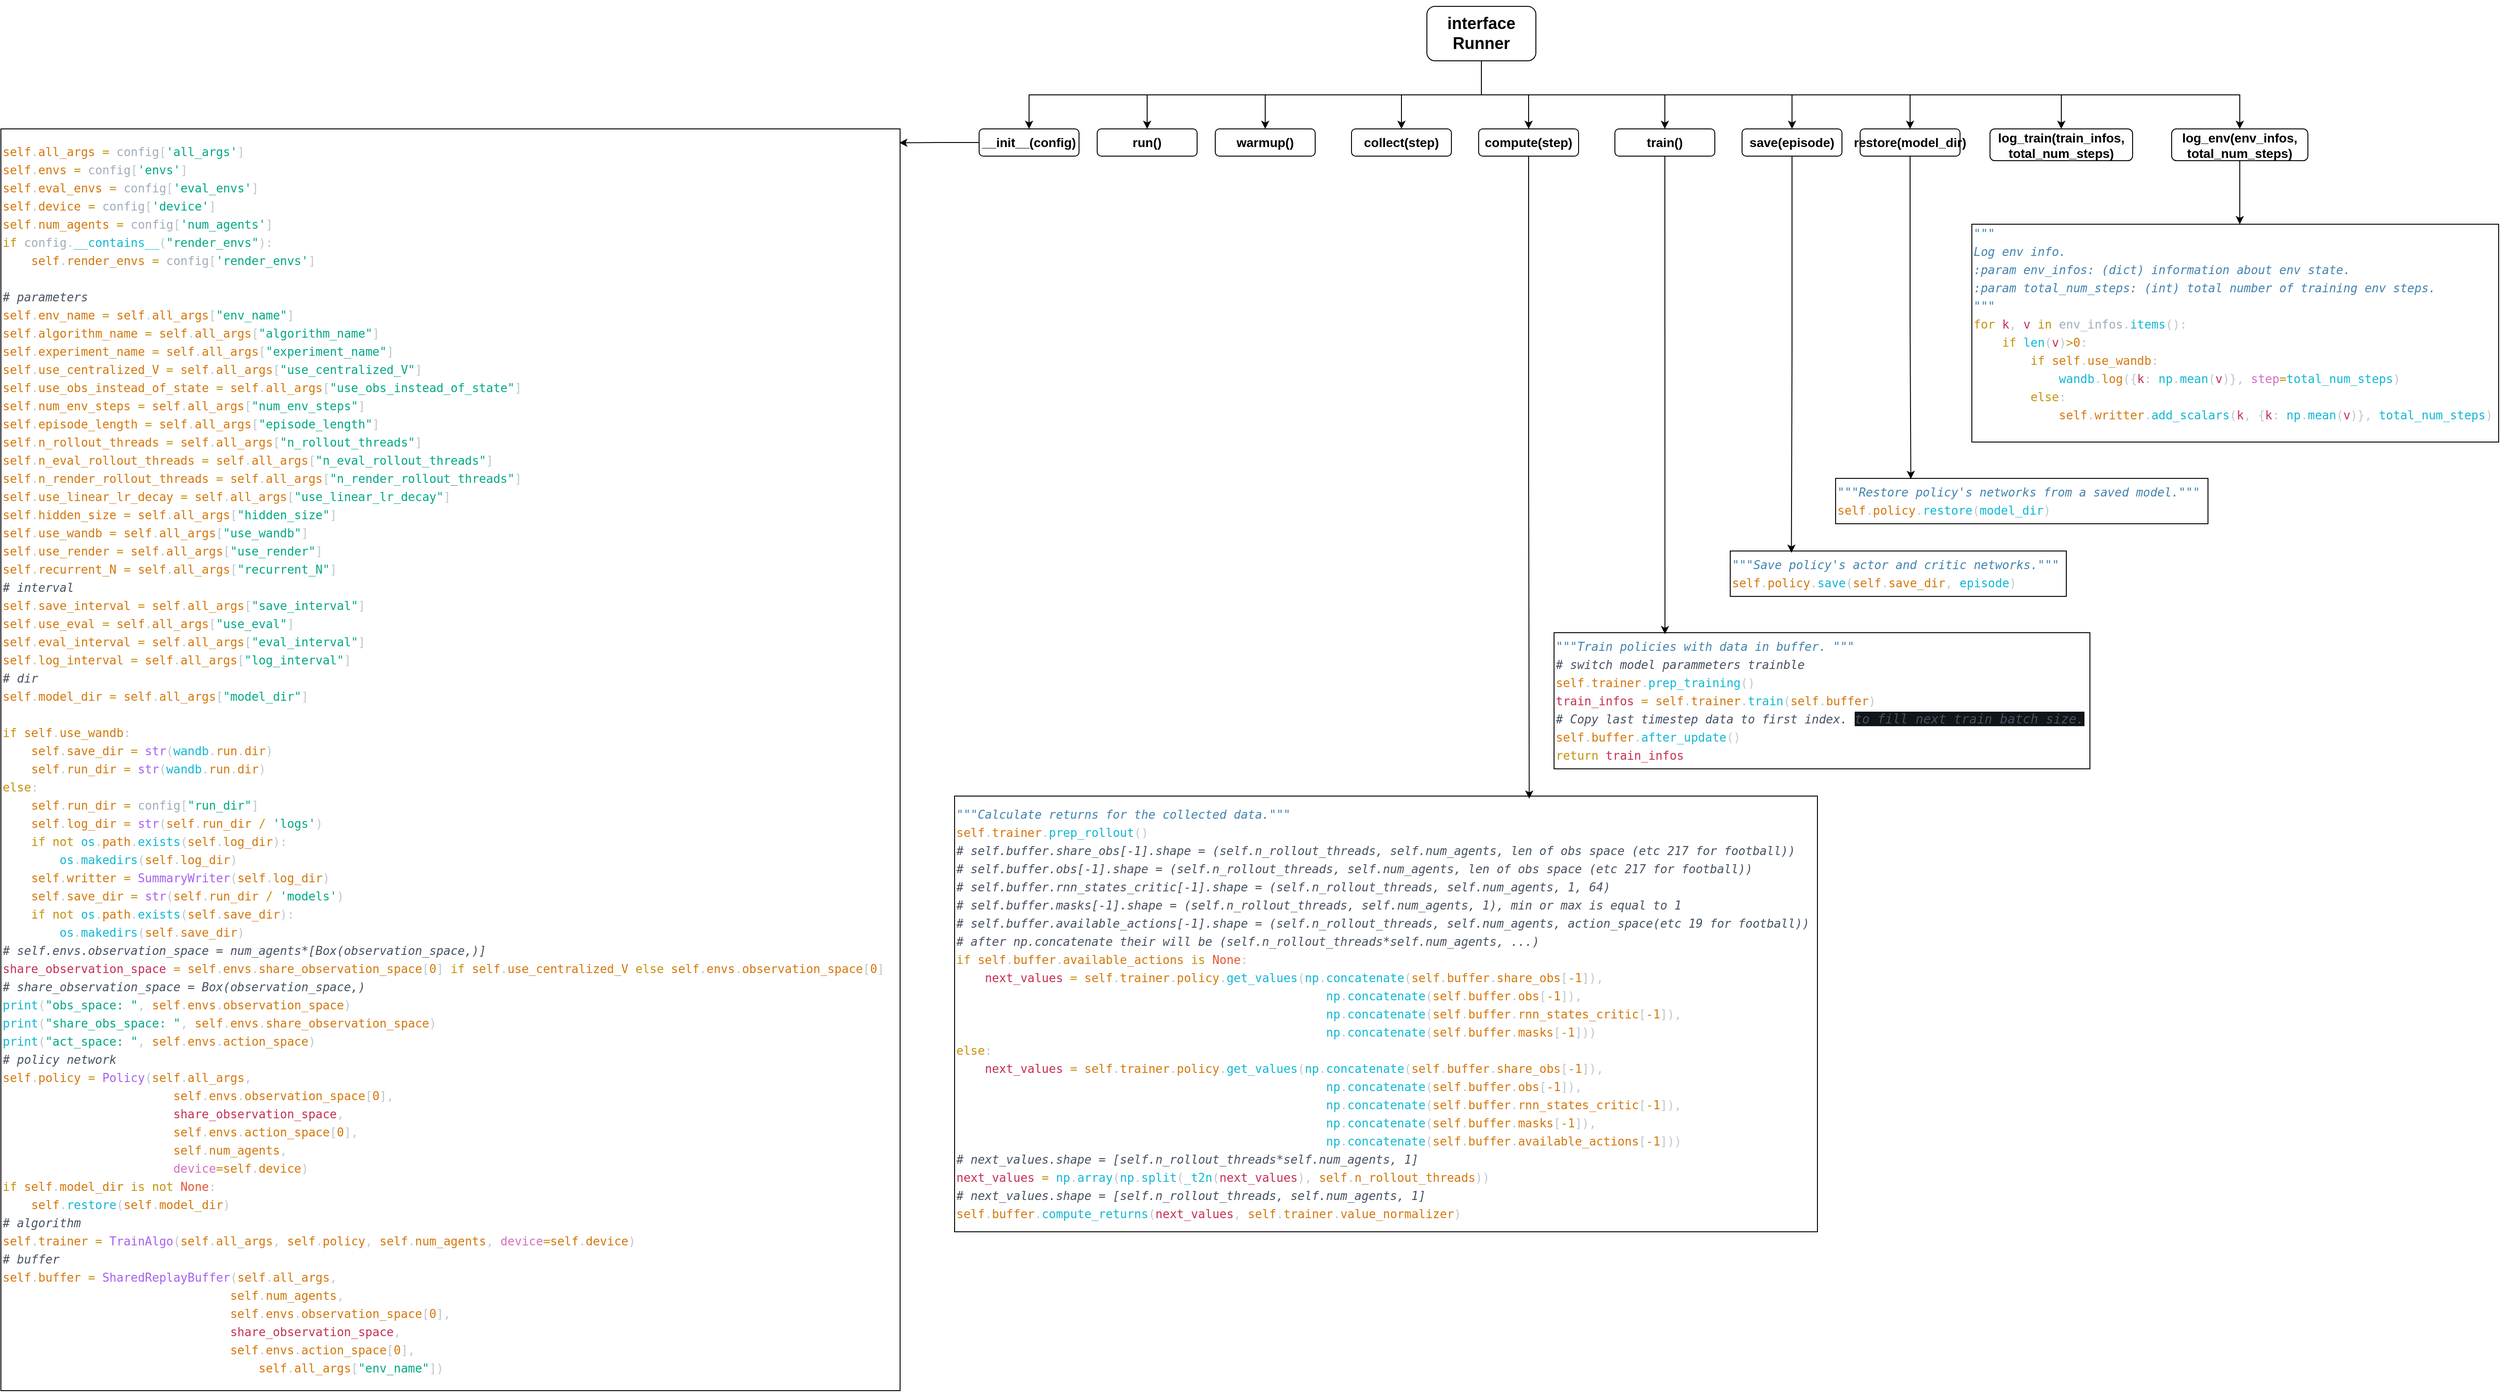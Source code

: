 <mxfile version="27.0.9" pages="6">
  <diagram name="BaseRunner Interface" id="c2puykhdlKecpa7ajLGZ">
    <mxGraphModel dx="4031" dy="1405" grid="1" gridSize="10" guides="1" tooltips="1" connect="1" arrows="1" fold="1" page="1" pageScale="1" pageWidth="827" pageHeight="1169" math="0" shadow="0">
      <root>
        <mxCell id="0" />
        <mxCell id="1" parent="0" />
        <mxCell id="dYpEXcEKsUXKZA4aVanO-33" style="edgeStyle=orthogonalEdgeStyle;rounded=0;orthogonalLoop=1;jettySize=auto;html=1;exitX=0.5;exitY=1;exitDx=0;exitDy=0;entryX=0.5;entryY=0;entryDx=0;entryDy=0;" parent="1" source="dYpEXcEKsUXKZA4aVanO-13" target="dYpEXcEKsUXKZA4aVanO-14" edge="1">
          <mxGeometry relative="1" as="geometry" />
        </mxCell>
        <mxCell id="dYpEXcEKsUXKZA4aVanO-34" style="edgeStyle=orthogonalEdgeStyle;rounded=0;orthogonalLoop=1;jettySize=auto;html=1;exitX=0.5;exitY=1;exitDx=0;exitDy=0;entryX=0.5;entryY=0;entryDx=0;entryDy=0;" parent="1" source="dYpEXcEKsUXKZA4aVanO-13" target="dYpEXcEKsUXKZA4aVanO-17" edge="1">
          <mxGeometry relative="1" as="geometry" />
        </mxCell>
        <mxCell id="dYpEXcEKsUXKZA4aVanO-35" style="edgeStyle=orthogonalEdgeStyle;rounded=0;orthogonalLoop=1;jettySize=auto;html=1;exitX=0.5;exitY=1;exitDx=0;exitDy=0;entryX=0.5;entryY=0;entryDx=0;entryDy=0;" parent="1" source="dYpEXcEKsUXKZA4aVanO-13" target="dYpEXcEKsUXKZA4aVanO-18" edge="1">
          <mxGeometry relative="1" as="geometry" />
        </mxCell>
        <mxCell id="dYpEXcEKsUXKZA4aVanO-36" style="edgeStyle=orthogonalEdgeStyle;rounded=0;orthogonalLoop=1;jettySize=auto;html=1;exitX=0.5;exitY=1;exitDx=0;exitDy=0;entryX=0.5;entryY=0;entryDx=0;entryDy=0;" parent="1" source="dYpEXcEKsUXKZA4aVanO-13" target="dYpEXcEKsUXKZA4aVanO-19" edge="1">
          <mxGeometry relative="1" as="geometry" />
        </mxCell>
        <mxCell id="dYpEXcEKsUXKZA4aVanO-37" style="edgeStyle=orthogonalEdgeStyle;rounded=0;orthogonalLoop=1;jettySize=auto;html=1;exitX=0.5;exitY=1;exitDx=0;exitDy=0;entryX=0.5;entryY=0;entryDx=0;entryDy=0;" parent="1" source="dYpEXcEKsUXKZA4aVanO-13" target="dYpEXcEKsUXKZA4aVanO-20" edge="1">
          <mxGeometry relative="1" as="geometry" />
        </mxCell>
        <mxCell id="dYpEXcEKsUXKZA4aVanO-38" style="edgeStyle=orthogonalEdgeStyle;rounded=0;orthogonalLoop=1;jettySize=auto;html=1;exitX=0.5;exitY=1;exitDx=0;exitDy=0;entryX=0.5;entryY=0;entryDx=0;entryDy=0;" parent="1" source="dYpEXcEKsUXKZA4aVanO-13" target="dYpEXcEKsUXKZA4aVanO-21" edge="1">
          <mxGeometry relative="1" as="geometry" />
        </mxCell>
        <mxCell id="dYpEXcEKsUXKZA4aVanO-39" style="edgeStyle=orthogonalEdgeStyle;rounded=0;orthogonalLoop=1;jettySize=auto;html=1;exitX=0.5;exitY=1;exitDx=0;exitDy=0;entryX=0.5;entryY=0;entryDx=0;entryDy=0;" parent="1" source="dYpEXcEKsUXKZA4aVanO-13" target="dYpEXcEKsUXKZA4aVanO-22" edge="1">
          <mxGeometry relative="1" as="geometry" />
        </mxCell>
        <mxCell id="dYpEXcEKsUXKZA4aVanO-40" style="edgeStyle=orthogonalEdgeStyle;rounded=0;orthogonalLoop=1;jettySize=auto;html=1;exitX=0.5;exitY=1;exitDx=0;exitDy=0;entryX=0.5;entryY=0;entryDx=0;entryDy=0;" parent="1" source="dYpEXcEKsUXKZA4aVanO-13" target="dYpEXcEKsUXKZA4aVanO-23" edge="1">
          <mxGeometry relative="1" as="geometry" />
        </mxCell>
        <mxCell id="dYpEXcEKsUXKZA4aVanO-42" style="edgeStyle=orthogonalEdgeStyle;rounded=0;orthogonalLoop=1;jettySize=auto;html=1;exitX=0.5;exitY=1;exitDx=0;exitDy=0;entryX=0.5;entryY=0;entryDx=0;entryDy=0;" parent="1" source="dYpEXcEKsUXKZA4aVanO-13" target="dYpEXcEKsUXKZA4aVanO-24" edge="1">
          <mxGeometry relative="1" as="geometry" />
        </mxCell>
        <mxCell id="dYpEXcEKsUXKZA4aVanO-43" style="edgeStyle=orthogonalEdgeStyle;rounded=0;orthogonalLoop=1;jettySize=auto;html=1;exitX=0.5;exitY=1;exitDx=0;exitDy=0;entryX=0.5;entryY=0;entryDx=0;entryDy=0;" parent="1" source="dYpEXcEKsUXKZA4aVanO-13" target="dYpEXcEKsUXKZA4aVanO-25" edge="1">
          <mxGeometry relative="1" as="geometry" />
        </mxCell>
        <mxCell id="dYpEXcEKsUXKZA4aVanO-13" value="&lt;h2&gt;interface Runner&lt;/h2&gt;" style="rounded=1;whiteSpace=wrap;html=1;" parent="1" vertex="1">
          <mxGeometry x="80" y="30" width="120" height="60" as="geometry" />
        </mxCell>
        <mxCell id="dYpEXcEKsUXKZA4aVanO-14" value="&lt;font style=&quot;font-size: 14px;&quot;&gt;&lt;b&gt;__init__(config)&lt;/b&gt;&lt;/font&gt;" style="rounded=1;whiteSpace=wrap;html=1;" parent="1" vertex="1">
          <mxGeometry x="-413" y="165" width="110" height="30" as="geometry" />
        </mxCell>
        <mxCell id="dYpEXcEKsUXKZA4aVanO-17" value="&lt;font style=&quot;font-size: 14px;&quot;&gt;&lt;b&gt;run()&lt;/b&gt;&lt;/font&gt;" style="rounded=1;whiteSpace=wrap;html=1;" parent="1" vertex="1">
          <mxGeometry x="-283" y="165" width="110" height="30" as="geometry" />
        </mxCell>
        <mxCell id="dYpEXcEKsUXKZA4aVanO-18" value="&lt;font style=&quot;font-size: 14px;&quot;&gt;&lt;b&gt;warmup()&lt;/b&gt;&lt;/font&gt;" style="rounded=1;whiteSpace=wrap;html=1;" parent="1" vertex="1">
          <mxGeometry x="-153" y="165" width="110" height="30" as="geometry" />
        </mxCell>
        <mxCell id="dYpEXcEKsUXKZA4aVanO-19" value="&lt;font style=&quot;font-size: 14px;&quot;&gt;&lt;b&gt;collect(step)&lt;/b&gt;&lt;/font&gt;" style="rounded=1;whiteSpace=wrap;html=1;" parent="1" vertex="1">
          <mxGeometry x="-3" y="165" width="110" height="30" as="geometry" />
        </mxCell>
        <mxCell id="dYpEXcEKsUXKZA4aVanO-20" value="&lt;font style=&quot;font-size: 14px;&quot;&gt;&lt;b&gt;compute(step)&lt;/b&gt;&lt;/font&gt;" style="rounded=1;whiteSpace=wrap;html=1;" parent="1" vertex="1">
          <mxGeometry x="137" y="165" width="110" height="30" as="geometry" />
        </mxCell>
        <mxCell id="dYpEXcEKsUXKZA4aVanO-21" value="&lt;font style=&quot;font-size: 14px;&quot;&gt;&lt;b&gt;train(&lt;span style=&quot;background-color: transparent; color: light-dark(rgb(0, 0, 0), rgb(255, 255, 255));&quot;&gt;)&lt;/span&gt;&lt;/b&gt;&lt;/font&gt;" style="rounded=1;whiteSpace=wrap;html=1;" parent="1" vertex="1">
          <mxGeometry x="287" y="165" width="110" height="30" as="geometry" />
        </mxCell>
        <mxCell id="dYpEXcEKsUXKZA4aVanO-22" value="&lt;font style=&quot;font-size: 14px;&quot;&gt;&lt;b&gt;save(episode&lt;span style=&quot;background-color: transparent; color: light-dark(rgb(0, 0, 0), rgb(255, 255, 255));&quot;&gt;)&lt;/span&gt;&lt;/b&gt;&lt;/font&gt;" style="rounded=1;whiteSpace=wrap;html=1;" parent="1" vertex="1">
          <mxGeometry x="427" y="165" width="110" height="30" as="geometry" />
        </mxCell>
        <mxCell id="dYpEXcEKsUXKZA4aVanO-23" value="&lt;font style=&quot;font-size: 14px;&quot;&gt;&lt;b&gt;restore(model_dir&lt;span style=&quot;background-color: transparent; color: light-dark(rgb(0, 0, 0), rgb(255, 255, 255));&quot;&gt;)&lt;/span&gt;&lt;/b&gt;&lt;/font&gt;" style="rounded=1;whiteSpace=wrap;html=1;" parent="1" vertex="1">
          <mxGeometry x="557" y="165" width="110" height="30" as="geometry" />
        </mxCell>
        <mxCell id="dYpEXcEKsUXKZA4aVanO-24" value="&lt;font style=&quot;font-size: 14px;&quot;&gt;&lt;b&gt;log_train(train_infos, total_num_steps&lt;span style=&quot;background-color: transparent; color: light-dark(rgb(0, 0, 0), rgb(255, 255, 255));&quot;&gt;)&lt;/span&gt;&lt;/b&gt;&lt;/font&gt;" style="rounded=1;whiteSpace=wrap;html=1;" parent="1" vertex="1">
          <mxGeometry x="700" y="165" width="157" height="35" as="geometry" />
        </mxCell>
        <mxCell id="dYpEXcEKsUXKZA4aVanO-25" value="&lt;font style=&quot;font-size: 14px;&quot;&gt;&lt;b&gt;log_env(env_infos, total_num_steps&lt;span style=&quot;background-color: transparent; color: light-dark(rgb(0, 0, 0), rgb(255, 255, 255));&quot;&gt;)&lt;/span&gt;&lt;/b&gt;&lt;/font&gt;" style="rounded=1;whiteSpace=wrap;html=1;" parent="1" vertex="1">
          <mxGeometry x="900" y="165" width="150" height="35" as="geometry" />
        </mxCell>
        <mxCell id="wxyVG06oh4KQE-dLXqDx-31" value="&lt;div style=&quot;color: rgb(190, 198, 208); font-family: &amp;quot;Droid Sans Mono&amp;quot;, &amp;quot;monospace&amp;quot;, monospace; line-height: 19px; white-space: pre;&quot;&gt;&lt;div style=&quot;&quot;&gt;&lt;span&gt;&lt;font style=&quot;font-size: 13px;&quot;&gt;&lt;span style=&quot;color: rgb(212, 119, 12);&quot;&gt;self&lt;/span&gt;.&lt;span style=&quot;color: rgb(212, 119, 12);&quot;&gt;all_args&lt;/span&gt;&lt;span style=&quot;color: rgb(160, 172, 187);&quot;&gt; &lt;/span&gt;&lt;span style=&quot;color: rgb(199, 145, 12);&quot;&gt;=&lt;/span&gt;&lt;span style=&quot;color: rgb(160, 172, 187);&quot;&gt; config&lt;/span&gt;[&lt;span style=&quot;color: rgb(0, 168, 132);&quot;&gt;&#39;all_args&#39;&lt;/span&gt;]&lt;/font&gt;&lt;/span&gt;&lt;/div&gt;&lt;div style=&quot;&quot;&gt;&lt;span&gt;&lt;font style=&quot;font-size: 13px;&quot;&gt;&lt;span style=&quot;color: #d4770c;&quot;&gt;self&lt;/span&gt;.&lt;span style=&quot;color: #d4770c;&quot;&gt;envs&lt;/span&gt;&lt;span style=&quot;color: #a0acbb;&quot;&gt; &lt;/span&gt;&lt;span style=&quot;color: #c7910c;&quot;&gt;=&lt;/span&gt;&lt;span style=&quot;color: #a0acbb;&quot;&gt; config&lt;/span&gt;[&lt;span style=&quot;color: #00a884;&quot;&gt;&#39;envs&#39;&lt;/span&gt;]&lt;/font&gt;&lt;/span&gt;&lt;/div&gt;&lt;div style=&quot;&quot;&gt;&lt;span&gt;&lt;font style=&quot;font-size: 13px;&quot;&gt;&lt;span style=&quot;color: #d4770c;&quot;&gt;self&lt;/span&gt;.&lt;span style=&quot;color: #d4770c;&quot;&gt;eval_envs&lt;/span&gt;&lt;span style=&quot;color: #a0acbb;&quot;&gt; &lt;/span&gt;&lt;span style=&quot;color: #c7910c;&quot;&gt;=&lt;/span&gt;&lt;span style=&quot;color: #a0acbb;&quot;&gt; config&lt;/span&gt;[&lt;span style=&quot;color: #00a884;&quot;&gt;&#39;eval_envs&#39;&lt;/span&gt;]&lt;/font&gt;&lt;/span&gt;&lt;/div&gt;&lt;div style=&quot;&quot;&gt;&lt;span&gt;&lt;font style=&quot;font-size: 13px;&quot;&gt;&lt;span style=&quot;color: #d4770c;&quot;&gt;self&lt;/span&gt;.&lt;span style=&quot;color: #d4770c;&quot;&gt;device&lt;/span&gt;&lt;span style=&quot;color: #a0acbb;&quot;&gt; &lt;/span&gt;&lt;span style=&quot;color: #c7910c;&quot;&gt;=&lt;/span&gt;&lt;span style=&quot;color: #a0acbb;&quot;&gt; config&lt;/span&gt;[&lt;span style=&quot;color: #00a884;&quot;&gt;&#39;device&#39;&lt;/span&gt;]&lt;/font&gt;&lt;/span&gt;&lt;/div&gt;&lt;div style=&quot;&quot;&gt;&lt;span&gt;&lt;font style=&quot;font-size: 13px;&quot;&gt;&lt;span style=&quot;color: #d4770c;&quot;&gt;self&lt;/span&gt;.&lt;span style=&quot;color: #d4770c;&quot;&gt;num_agents&lt;/span&gt;&lt;span style=&quot;color: #a0acbb;&quot;&gt; &lt;/span&gt;&lt;span style=&quot;color: #c7910c;&quot;&gt;=&lt;/span&gt;&lt;span style=&quot;color: #a0acbb;&quot;&gt; config&lt;/span&gt;[&lt;span style=&quot;color: #00a884;&quot;&gt;&#39;num_agents&#39;&lt;/span&gt;]&lt;/font&gt;&lt;/span&gt;&lt;/div&gt;&lt;div style=&quot;&quot;&gt;&lt;span&gt;&lt;font style=&quot;font-size: 13px;&quot;&gt;&lt;span style=&quot;color: #c7910c;&quot;&gt;if&lt;/span&gt;&lt;span style=&quot;color: #a0acbb;&quot;&gt; config&lt;/span&gt;.&lt;span style=&quot;color: #11b7d4;&quot;&gt;__contains__&lt;/span&gt;(&lt;span style=&quot;color: #00a884;&quot;&gt;&quot;render_envs&quot;&lt;/span&gt;):&lt;/font&gt;&lt;/span&gt;&lt;/div&gt;&lt;div style=&quot;&quot;&gt;&lt;span&gt;&lt;font style=&quot;font-size: 13px;&quot;&gt;&lt;span style=&quot;color: #a0acbb;&quot;&gt;    &lt;/span&gt;&lt;span style=&quot;color: #d4770c;&quot;&gt;self&lt;/span&gt;.&lt;span style=&quot;color: #d4770c;&quot;&gt;render_envs&lt;/span&gt;&lt;span style=&quot;color: #a0acbb;&quot;&gt; &lt;/span&gt;&lt;span style=&quot;color: #c7910c;&quot;&gt;=&lt;/span&gt;&lt;span style=&quot;color: #a0acbb;&quot;&gt; config&lt;/span&gt;[&lt;span style=&quot;color: #00a884;&quot;&gt;&#39;render_envs&#39;&lt;/span&gt;]&lt;span style=&quot;color: #a0acbb;&quot;&gt;       &lt;/span&gt;&lt;/font&gt;&lt;/span&gt;&lt;/div&gt;&lt;span&gt;&lt;font style=&quot;font-size: 13px;&quot;&gt;&lt;br&gt;&lt;/font&gt;&lt;/span&gt;&lt;div style=&quot;&quot;&gt;&lt;span style=&quot;color: rgb(71, 82, 98); font-style: italic;&quot;&gt;&lt;font style=&quot;font-size: 13px;&quot;&gt;# parameters&lt;/font&gt;&lt;/span&gt;&lt;/div&gt;&lt;div style=&quot;&quot;&gt;&lt;span&gt;&lt;font style=&quot;font-size: 13px;&quot;&gt;&lt;span style=&quot;color: #d4770c;&quot;&gt;self&lt;/span&gt;.&lt;span style=&quot;color: #d4770c;&quot;&gt;env_name&lt;/span&gt;&lt;span style=&quot;color: #a0acbb;&quot;&gt; &lt;/span&gt;&lt;span style=&quot;color: #c7910c;&quot;&gt;=&lt;/span&gt;&lt;span style=&quot;color: #a0acbb;&quot;&gt; &lt;/span&gt;&lt;span style=&quot;color: #d4770c;&quot;&gt;self&lt;/span&gt;.&lt;span style=&quot;color: #d4770c;&quot;&gt;all_args&lt;/span&gt;[&lt;span style=&quot;color: #00a884;&quot;&gt;&quot;env_name&quot;&lt;/span&gt;]&lt;/font&gt;&lt;/span&gt;&lt;/div&gt;&lt;div style=&quot;&quot;&gt;&lt;span&gt;&lt;font style=&quot;font-size: 13px;&quot;&gt;&lt;span style=&quot;color: #d4770c;&quot;&gt;self&lt;/span&gt;.&lt;span style=&quot;color: #d4770c;&quot;&gt;algorithm_name&lt;/span&gt;&lt;span style=&quot;color: #a0acbb;&quot;&gt; &lt;/span&gt;&lt;span style=&quot;color: #c7910c;&quot;&gt;=&lt;/span&gt;&lt;span style=&quot;color: #a0acbb;&quot;&gt; &lt;/span&gt;&lt;span style=&quot;color: #d4770c;&quot;&gt;self&lt;/span&gt;.&lt;span style=&quot;color: #d4770c;&quot;&gt;all_args&lt;/span&gt;[&lt;span style=&quot;color: #00a884;&quot;&gt;&quot;algorithm_name&quot;&lt;/span&gt;]&lt;/font&gt;&lt;/span&gt;&lt;/div&gt;&lt;div style=&quot;&quot;&gt;&lt;span&gt;&lt;font style=&quot;font-size: 13px;&quot;&gt;&lt;span style=&quot;color: #d4770c;&quot;&gt;self&lt;/span&gt;.&lt;span style=&quot;color: #d4770c;&quot;&gt;experiment_name&lt;/span&gt;&lt;span style=&quot;color: #a0acbb;&quot;&gt; &lt;/span&gt;&lt;span style=&quot;color: #c7910c;&quot;&gt;=&lt;/span&gt;&lt;span style=&quot;color: #a0acbb;&quot;&gt; &lt;/span&gt;&lt;span style=&quot;color: #d4770c;&quot;&gt;self&lt;/span&gt;.&lt;span style=&quot;color: #d4770c;&quot;&gt;all_args&lt;/span&gt;[&lt;span style=&quot;color: #00a884;&quot;&gt;&quot;experiment_name&quot;&lt;/span&gt;]&lt;/font&gt;&lt;/span&gt;&lt;/div&gt;&lt;div style=&quot;&quot;&gt;&lt;span&gt;&lt;font style=&quot;font-size: 13px;&quot;&gt;&lt;span style=&quot;color: #d4770c;&quot;&gt;self&lt;/span&gt;.&lt;span style=&quot;color: #d4770c;&quot;&gt;use_centralized_V&lt;/span&gt;&lt;span style=&quot;color: #a0acbb;&quot;&gt; &lt;/span&gt;&lt;span style=&quot;color: #c7910c;&quot;&gt;=&lt;/span&gt;&lt;span style=&quot;color: #a0acbb;&quot;&gt; &lt;/span&gt;&lt;span style=&quot;color: #d4770c;&quot;&gt;self&lt;/span&gt;.&lt;span style=&quot;color: #d4770c;&quot;&gt;all_args&lt;/span&gt;[&lt;span style=&quot;color: #00a884;&quot;&gt;&quot;use_centralized_V&quot;&lt;/span&gt;]&lt;/font&gt;&lt;/span&gt;&lt;/div&gt;&lt;div style=&quot;&quot;&gt;&lt;span&gt;&lt;font style=&quot;font-size: 13px;&quot;&gt;&lt;span style=&quot;color: #d4770c;&quot;&gt;self&lt;/span&gt;.&lt;span style=&quot;color: #d4770c;&quot;&gt;use_obs_instead_of_state&lt;/span&gt;&lt;span style=&quot;color: #a0acbb;&quot;&gt; &lt;/span&gt;&lt;span style=&quot;color: #c7910c;&quot;&gt;=&lt;/span&gt;&lt;span style=&quot;color: #a0acbb;&quot;&gt; &lt;/span&gt;&lt;span style=&quot;color: #d4770c;&quot;&gt;self&lt;/span&gt;.&lt;span style=&quot;color: #d4770c;&quot;&gt;all_args&lt;/span&gt;[&lt;span style=&quot;color: #00a884;&quot;&gt;&quot;use_obs_instead_of_state&quot;&lt;/span&gt;]&lt;/font&gt;&lt;/span&gt;&lt;/div&gt;&lt;div style=&quot;&quot;&gt;&lt;span&gt;&lt;font style=&quot;font-size: 13px;&quot;&gt;&lt;span style=&quot;color: #d4770c;&quot;&gt;self&lt;/span&gt;.&lt;span style=&quot;color: #d4770c;&quot;&gt;num_env_steps&lt;/span&gt;&lt;span style=&quot;color: #a0acbb;&quot;&gt; &lt;/span&gt;&lt;span style=&quot;color: #c7910c;&quot;&gt;=&lt;/span&gt;&lt;span style=&quot;color: #a0acbb;&quot;&gt; &lt;/span&gt;&lt;span style=&quot;color: #d4770c;&quot;&gt;self&lt;/span&gt;.&lt;span style=&quot;color: #d4770c;&quot;&gt;all_args&lt;/span&gt;[&lt;span style=&quot;color: #00a884;&quot;&gt;&quot;num_env_steps&quot;&lt;/span&gt;]&lt;/font&gt;&lt;/span&gt;&lt;/div&gt;&lt;div style=&quot;&quot;&gt;&lt;span&gt;&lt;font style=&quot;font-size: 13px;&quot;&gt;&lt;span style=&quot;color: #d4770c;&quot;&gt;self&lt;/span&gt;.&lt;span style=&quot;color: #d4770c;&quot;&gt;episode_length&lt;/span&gt;&lt;span style=&quot;color: #a0acbb;&quot;&gt; &lt;/span&gt;&lt;span style=&quot;color: #c7910c;&quot;&gt;=&lt;/span&gt;&lt;span style=&quot;color: #a0acbb;&quot;&gt; &lt;/span&gt;&lt;span style=&quot;color: #d4770c;&quot;&gt;self&lt;/span&gt;.&lt;span style=&quot;color: #d4770c;&quot;&gt;all_args&lt;/span&gt;[&lt;span style=&quot;color: #00a884;&quot;&gt;&quot;episode_length&quot;&lt;/span&gt;]&lt;/font&gt;&lt;/span&gt;&lt;/div&gt;&lt;div style=&quot;&quot;&gt;&lt;span&gt;&lt;font style=&quot;font-size: 13px;&quot;&gt;&lt;span style=&quot;color: #d4770c;&quot;&gt;self&lt;/span&gt;.&lt;span style=&quot;color: #d4770c;&quot;&gt;n_rollout_threads&lt;/span&gt;&lt;span style=&quot;color: #a0acbb;&quot;&gt; &lt;/span&gt;&lt;span style=&quot;color: #c7910c;&quot;&gt;=&lt;/span&gt;&lt;span style=&quot;color: #a0acbb;&quot;&gt; &lt;/span&gt;&lt;span style=&quot;color: #d4770c;&quot;&gt;self&lt;/span&gt;.&lt;span style=&quot;color: #d4770c;&quot;&gt;all_args&lt;/span&gt;[&lt;span style=&quot;color: #00a884;&quot;&gt;&quot;n_rollout_threads&quot;&lt;/span&gt;]&lt;/font&gt;&lt;/span&gt;&lt;/div&gt;&lt;div style=&quot;&quot;&gt;&lt;span&gt;&lt;font style=&quot;font-size: 13px;&quot;&gt;&lt;span style=&quot;color: #d4770c;&quot;&gt;self&lt;/span&gt;.&lt;span style=&quot;color: #d4770c;&quot;&gt;n_eval_rollout_threads&lt;/span&gt;&lt;span style=&quot;color: #a0acbb;&quot;&gt; &lt;/span&gt;&lt;span style=&quot;color: #c7910c;&quot;&gt;=&lt;/span&gt;&lt;span style=&quot;color: #a0acbb;&quot;&gt; &lt;/span&gt;&lt;span style=&quot;color: #d4770c;&quot;&gt;self&lt;/span&gt;.&lt;span style=&quot;color: #d4770c;&quot;&gt;all_args&lt;/span&gt;[&lt;span style=&quot;color: #00a884;&quot;&gt;&quot;n_eval_rollout_threads&quot;&lt;/span&gt;]&lt;/font&gt;&lt;/span&gt;&lt;/div&gt;&lt;div style=&quot;&quot;&gt;&lt;span&gt;&lt;font style=&quot;font-size: 13px;&quot;&gt;&lt;span style=&quot;color: #d4770c;&quot;&gt;self&lt;/span&gt;.&lt;span style=&quot;color: #d4770c;&quot;&gt;n_render_rollout_threads&lt;/span&gt;&lt;span style=&quot;color: #a0acbb;&quot;&gt; &lt;/span&gt;&lt;span style=&quot;color: #c7910c;&quot;&gt;=&lt;/span&gt;&lt;span style=&quot;color: #a0acbb;&quot;&gt; &lt;/span&gt;&lt;span style=&quot;color: #d4770c;&quot;&gt;self&lt;/span&gt;.&lt;span style=&quot;color: #d4770c;&quot;&gt;all_args&lt;/span&gt;[&lt;span style=&quot;color: #00a884;&quot;&gt;&quot;n_render_rollout_threads&quot;&lt;/span&gt;]&lt;/font&gt;&lt;/span&gt;&lt;/div&gt;&lt;div style=&quot;&quot;&gt;&lt;span&gt;&lt;font style=&quot;font-size: 13px;&quot;&gt;&lt;span style=&quot;color: #d4770c;&quot;&gt;self&lt;/span&gt;.&lt;span style=&quot;color: #d4770c;&quot;&gt;use_linear_lr_decay&lt;/span&gt;&lt;span style=&quot;color: #a0acbb;&quot;&gt; &lt;/span&gt;&lt;span style=&quot;color: #c7910c;&quot;&gt;=&lt;/span&gt;&lt;span style=&quot;color: #a0acbb;&quot;&gt; &lt;/span&gt;&lt;span style=&quot;color: #d4770c;&quot;&gt;self&lt;/span&gt;.&lt;span style=&quot;color: #d4770c;&quot;&gt;all_args&lt;/span&gt;[&lt;span style=&quot;color: #00a884;&quot;&gt;&quot;use_linear_lr_decay&quot;&lt;/span&gt;]&lt;/font&gt;&lt;/span&gt;&lt;/div&gt;&lt;div style=&quot;&quot;&gt;&lt;span&gt;&lt;font style=&quot;font-size: 13px;&quot;&gt;&lt;span style=&quot;color: #d4770c;&quot;&gt;self&lt;/span&gt;.&lt;span style=&quot;color: #d4770c;&quot;&gt;hidden_size&lt;/span&gt;&lt;span style=&quot;color: #a0acbb;&quot;&gt; &lt;/span&gt;&lt;span style=&quot;color: #c7910c;&quot;&gt;=&lt;/span&gt;&lt;span style=&quot;color: #a0acbb;&quot;&gt; &lt;/span&gt;&lt;span style=&quot;color: #d4770c;&quot;&gt;self&lt;/span&gt;.&lt;span style=&quot;color: #d4770c;&quot;&gt;all_args&lt;/span&gt;[&lt;span style=&quot;color: #00a884;&quot;&gt;&quot;hidden_size&quot;&lt;/span&gt;]&lt;/font&gt;&lt;/span&gt;&lt;/div&gt;&lt;div style=&quot;&quot;&gt;&lt;span&gt;&lt;font style=&quot;font-size: 13px;&quot;&gt;&lt;span style=&quot;color: #d4770c;&quot;&gt;self&lt;/span&gt;.&lt;span style=&quot;color: #d4770c;&quot;&gt;use_wandb&lt;/span&gt;&lt;span style=&quot;color: #a0acbb;&quot;&gt; &lt;/span&gt;&lt;span style=&quot;color: #c7910c;&quot;&gt;=&lt;/span&gt;&lt;span style=&quot;color: #a0acbb;&quot;&gt; &lt;/span&gt;&lt;span style=&quot;color: #d4770c;&quot;&gt;self&lt;/span&gt;.&lt;span style=&quot;color: #d4770c;&quot;&gt;all_args&lt;/span&gt;[&lt;span style=&quot;color: #00a884;&quot;&gt;&quot;use_wandb&quot;&lt;/span&gt;]&lt;/font&gt;&lt;/span&gt;&lt;/div&gt;&lt;div style=&quot;&quot;&gt;&lt;span&gt;&lt;font style=&quot;font-size: 13px;&quot;&gt;&lt;span style=&quot;color: #d4770c;&quot;&gt;self&lt;/span&gt;.&lt;span style=&quot;color: #d4770c;&quot;&gt;use_render&lt;/span&gt;&lt;span style=&quot;color: #a0acbb;&quot;&gt; &lt;/span&gt;&lt;span style=&quot;color: #c7910c;&quot;&gt;=&lt;/span&gt;&lt;span style=&quot;color: #a0acbb;&quot;&gt; &lt;/span&gt;&lt;span style=&quot;color: #d4770c;&quot;&gt;self&lt;/span&gt;.&lt;span style=&quot;color: #d4770c;&quot;&gt;all_args&lt;/span&gt;[&lt;span style=&quot;color: #00a884;&quot;&gt;&quot;use_render&quot;&lt;/span&gt;]&lt;/font&gt;&lt;/span&gt;&lt;/div&gt;&lt;div style=&quot;&quot;&gt;&lt;span&gt;&lt;font style=&quot;font-size: 13px;&quot;&gt;&lt;span style=&quot;color: #d4770c;&quot;&gt;self&lt;/span&gt;.&lt;span style=&quot;color: #d4770c;&quot;&gt;recurrent_N&lt;/span&gt;&lt;span style=&quot;color: #a0acbb;&quot;&gt; &lt;/span&gt;&lt;span style=&quot;color: #c7910c;&quot;&gt;=&lt;/span&gt;&lt;span style=&quot;color: #a0acbb;&quot;&gt; &lt;/span&gt;&lt;span style=&quot;color: #d4770c;&quot;&gt;self&lt;/span&gt;.&lt;span style=&quot;color: #d4770c;&quot;&gt;all_args&lt;/span&gt;[&lt;span style=&quot;color: #00a884;&quot;&gt;&quot;recurrent_N&quot;&lt;/span&gt;]&lt;/font&gt;&lt;/span&gt;&lt;/div&gt;&lt;div style=&quot;&quot;&gt;&lt;span style=&quot;color: rgb(71, 82, 98); font-style: italic;&quot;&gt;&lt;font style=&quot;font-size: 13px;&quot;&gt;# interval&lt;/font&gt;&lt;/span&gt;&lt;/div&gt;&lt;div style=&quot;&quot;&gt;&lt;span&gt;&lt;font style=&quot;font-size: 13px;&quot;&gt;&lt;span style=&quot;color: #d4770c;&quot;&gt;self&lt;/span&gt;.&lt;span style=&quot;color: #d4770c;&quot;&gt;save_interval&lt;/span&gt;&lt;span style=&quot;color: #a0acbb;&quot;&gt; &lt;/span&gt;&lt;span style=&quot;color: #c7910c;&quot;&gt;=&lt;/span&gt;&lt;span style=&quot;color: #a0acbb;&quot;&gt; &lt;/span&gt;&lt;span style=&quot;color: #d4770c;&quot;&gt;self&lt;/span&gt;.&lt;span style=&quot;color: #d4770c;&quot;&gt;all_args&lt;/span&gt;[&lt;span style=&quot;color: #00a884;&quot;&gt;&quot;save_interval&quot;&lt;/span&gt;]&lt;/font&gt;&lt;/span&gt;&lt;/div&gt;&lt;div style=&quot;&quot;&gt;&lt;span&gt;&lt;font style=&quot;font-size: 13px;&quot;&gt;&lt;span style=&quot;color: #d4770c;&quot;&gt;self&lt;/span&gt;.&lt;span style=&quot;color: #d4770c;&quot;&gt;use_eval&lt;/span&gt;&lt;span style=&quot;color: #a0acbb;&quot;&gt; &lt;/span&gt;&lt;span style=&quot;color: #c7910c;&quot;&gt;=&lt;/span&gt;&lt;span style=&quot;color: #a0acbb;&quot;&gt; &lt;/span&gt;&lt;span style=&quot;color: #d4770c;&quot;&gt;self&lt;/span&gt;.&lt;span style=&quot;color: #d4770c;&quot;&gt;all_args&lt;/span&gt;[&lt;span style=&quot;color: #00a884;&quot;&gt;&quot;use_eval&quot;&lt;/span&gt;]&lt;/font&gt;&lt;/span&gt;&lt;/div&gt;&lt;div style=&quot;&quot;&gt;&lt;span&gt;&lt;font style=&quot;font-size: 13px;&quot;&gt;&lt;span style=&quot;color: #d4770c;&quot;&gt;self&lt;/span&gt;.&lt;span style=&quot;color: #d4770c;&quot;&gt;eval_interval&lt;/span&gt;&lt;span style=&quot;color: #a0acbb;&quot;&gt; &lt;/span&gt;&lt;span style=&quot;color: #c7910c;&quot;&gt;=&lt;/span&gt;&lt;span style=&quot;color: #a0acbb;&quot;&gt; &lt;/span&gt;&lt;span style=&quot;color: #d4770c;&quot;&gt;self&lt;/span&gt;.&lt;span style=&quot;color: #d4770c;&quot;&gt;all_args&lt;/span&gt;[&lt;span style=&quot;color: #00a884;&quot;&gt;&quot;eval_interval&quot;&lt;/span&gt;]&lt;/font&gt;&lt;/span&gt;&lt;/div&gt;&lt;div style=&quot;&quot;&gt;&lt;span&gt;&lt;font style=&quot;font-size: 13px;&quot;&gt;&lt;span style=&quot;color: #d4770c;&quot;&gt;self&lt;/span&gt;.&lt;span style=&quot;color: #d4770c;&quot;&gt;log_interval&lt;/span&gt;&lt;span style=&quot;color: #a0acbb;&quot;&gt; &lt;/span&gt;&lt;span style=&quot;color: #c7910c;&quot;&gt;=&lt;/span&gt;&lt;span style=&quot;color: #a0acbb;&quot;&gt; &lt;/span&gt;&lt;span style=&quot;color: #d4770c;&quot;&gt;self&lt;/span&gt;.&lt;span style=&quot;color: #d4770c;&quot;&gt;all_args&lt;/span&gt;[&lt;span style=&quot;color: #00a884;&quot;&gt;&quot;log_interval&quot;&lt;/span&gt;]&lt;/font&gt;&lt;/span&gt;&lt;/div&gt;&lt;div style=&quot;&quot;&gt;&lt;span style=&quot;color: rgb(71, 82, 98); font-style: italic;&quot;&gt;&lt;font style=&quot;font-size: 13px;&quot;&gt;# dir&lt;/font&gt;&lt;/span&gt;&lt;/div&gt;&lt;div style=&quot;&quot;&gt;&lt;span&gt;&lt;font style=&quot;font-size: 13px;&quot;&gt;&lt;span style=&quot;color: #d4770c;&quot;&gt;self&lt;/span&gt;.&lt;span style=&quot;color: #d4770c;&quot;&gt;model_dir&lt;/span&gt;&lt;span style=&quot;color: #a0acbb;&quot;&gt; &lt;/span&gt;&lt;span style=&quot;color: #c7910c;&quot;&gt;=&lt;/span&gt;&lt;span style=&quot;color: #a0acbb;&quot;&gt; &lt;/span&gt;&lt;span style=&quot;color: #d4770c;&quot;&gt;self&lt;/span&gt;.&lt;span style=&quot;color: #d4770c;&quot;&gt;all_args&lt;/span&gt;[&lt;span style=&quot;color: #00a884;&quot;&gt;&quot;model_dir&quot;&lt;/span&gt;]&lt;/font&gt;&lt;/span&gt;&lt;/div&gt;&lt;span&gt;&lt;font style=&quot;font-size: 13px;&quot;&gt;&lt;br&gt;&lt;/font&gt;&lt;/span&gt;&lt;div style=&quot;&quot;&gt;&lt;span&gt;&lt;font style=&quot;font-size: 13px;&quot;&gt;&lt;span style=&quot;color: #c7910c;&quot;&gt;if&lt;/span&gt;&lt;span style=&quot;color: #a0acbb;&quot;&gt; &lt;/span&gt;&lt;span style=&quot;color: #d4770c;&quot;&gt;self&lt;/span&gt;.&lt;span style=&quot;color: #d4770c;&quot;&gt;use_wandb&lt;/span&gt;:&lt;/font&gt;&lt;/span&gt;&lt;/div&gt;&lt;div style=&quot;&quot;&gt;&lt;span&gt;&lt;font style=&quot;font-size: 13px;&quot;&gt;&lt;span style=&quot;color: #a0acbb;&quot;&gt;    &lt;/span&gt;&lt;span style=&quot;color: #d4770c;&quot;&gt;self&lt;/span&gt;.&lt;span style=&quot;color: #d4770c;&quot;&gt;save_dir&lt;/span&gt;&lt;span style=&quot;color: #a0acbb;&quot;&gt; &lt;/span&gt;&lt;span style=&quot;color: #c7910c;&quot;&gt;=&lt;/span&gt;&lt;span style=&quot;color: #a0acbb;&quot;&gt; &lt;/span&gt;&lt;span style=&quot;color: #a85ff1;&quot;&gt;str&lt;/span&gt;(&lt;span style=&quot;color: #11b7d4;&quot;&gt;wandb&lt;/span&gt;.&lt;span style=&quot;color: #d4770c;&quot;&gt;run&lt;/span&gt;.&lt;span style=&quot;color: #d4770c;&quot;&gt;dir&lt;/span&gt;)&lt;/font&gt;&lt;/span&gt;&lt;/div&gt;&lt;div style=&quot;&quot;&gt;&lt;span&gt;&lt;font style=&quot;font-size: 13px;&quot;&gt;&lt;span style=&quot;color: #a0acbb;&quot;&gt;    &lt;/span&gt;&lt;span style=&quot;color: #d4770c;&quot;&gt;self&lt;/span&gt;.&lt;span style=&quot;color: #d4770c;&quot;&gt;run_dir&lt;/span&gt;&lt;span style=&quot;color: #a0acbb;&quot;&gt; &lt;/span&gt;&lt;span style=&quot;color: #c7910c;&quot;&gt;=&lt;/span&gt;&lt;span style=&quot;color: #a0acbb;&quot;&gt; &lt;/span&gt;&lt;span style=&quot;color: #a85ff1;&quot;&gt;str&lt;/span&gt;(&lt;span style=&quot;color: #11b7d4;&quot;&gt;wandb&lt;/span&gt;.&lt;span style=&quot;color: #d4770c;&quot;&gt;run&lt;/span&gt;.&lt;span style=&quot;color: #d4770c;&quot;&gt;dir&lt;/span&gt;)&lt;/font&gt;&lt;/span&gt;&lt;/div&gt;&lt;div style=&quot;&quot;&gt;&lt;span&gt;&lt;font style=&quot;font-size: 13px;&quot;&gt;&lt;span style=&quot;color: #c7910c;&quot;&gt;else&lt;/span&gt;:&lt;/font&gt;&lt;/span&gt;&lt;/div&gt;&lt;div style=&quot;&quot;&gt;&lt;span&gt;&lt;font style=&quot;font-size: 13px;&quot;&gt;&lt;span style=&quot;color: #a0acbb;&quot;&gt;    &lt;/span&gt;&lt;span style=&quot;color: #d4770c;&quot;&gt;self&lt;/span&gt;.&lt;span style=&quot;color: #d4770c;&quot;&gt;run_dir&lt;/span&gt;&lt;span style=&quot;color: #a0acbb;&quot;&gt; &lt;/span&gt;&lt;span style=&quot;color: #c7910c;&quot;&gt;=&lt;/span&gt;&lt;span style=&quot;color: #a0acbb;&quot;&gt; config&lt;/span&gt;[&lt;span style=&quot;color: #00a884;&quot;&gt;&quot;run_dir&quot;&lt;/span&gt;]&lt;/font&gt;&lt;/span&gt;&lt;/div&gt;&lt;div style=&quot;&quot;&gt;&lt;span&gt;&lt;font style=&quot;font-size: 13px;&quot;&gt;&lt;span style=&quot;color: #a0acbb;&quot;&gt;    &lt;/span&gt;&lt;span style=&quot;color: #d4770c;&quot;&gt;self&lt;/span&gt;.&lt;span style=&quot;color: #d4770c;&quot;&gt;log_dir&lt;/span&gt;&lt;span style=&quot;color: #a0acbb;&quot;&gt; &lt;/span&gt;&lt;span style=&quot;color: #c7910c;&quot;&gt;=&lt;/span&gt;&lt;span style=&quot;color: #a0acbb;&quot;&gt; &lt;/span&gt;&lt;span style=&quot;color: #a85ff1;&quot;&gt;str&lt;/span&gt;(&lt;span style=&quot;color: #d4770c;&quot;&gt;self&lt;/span&gt;.&lt;span style=&quot;color: #d4770c;&quot;&gt;run_dir&lt;/span&gt;&lt;span style=&quot;color: #11b7d4;&quot;&gt; &lt;/span&gt;&lt;span style=&quot;color: #c7910c;&quot;&gt;/&lt;/span&gt;&lt;span style=&quot;color: #11b7d4;&quot;&gt; &lt;/span&gt;&lt;span style=&quot;color: #00a884;&quot;&gt;&#39;logs&#39;&lt;/span&gt;)&lt;/font&gt;&lt;/span&gt;&lt;/div&gt;&lt;div style=&quot;&quot;&gt;&lt;span&gt;&lt;font style=&quot;font-size: 13px;&quot;&gt;&lt;span style=&quot;color: #a0acbb;&quot;&gt;    &lt;/span&gt;&lt;span style=&quot;color: #c7910c;&quot;&gt;if&lt;/span&gt;&lt;span style=&quot;color: #a0acbb;&quot;&gt; &lt;/span&gt;&lt;span style=&quot;color: #c7910c;&quot;&gt;not&lt;/span&gt;&lt;span style=&quot;color: #a0acbb;&quot;&gt; &lt;/span&gt;&lt;span style=&quot;color: #11b7d4;&quot;&gt;os&lt;/span&gt;.&lt;span style=&quot;color: #d4770c;&quot;&gt;path&lt;/span&gt;.&lt;span style=&quot;color: #11b7d4;&quot;&gt;exists&lt;/span&gt;(&lt;span style=&quot;color: #d4770c;&quot;&gt;self&lt;/span&gt;.&lt;span style=&quot;color: #d4770c;&quot;&gt;log_dir&lt;/span&gt;):&lt;/font&gt;&lt;/span&gt;&lt;/div&gt;&lt;div style=&quot;&quot;&gt;&lt;span&gt;&lt;font style=&quot;font-size: 13px;&quot;&gt;&lt;span style=&quot;color: #a0acbb;&quot;&gt;        &lt;/span&gt;&lt;span style=&quot;color: #11b7d4;&quot;&gt;os&lt;/span&gt;.&lt;span style=&quot;color: #11b7d4;&quot;&gt;makedirs&lt;/span&gt;(&lt;span style=&quot;color: #d4770c;&quot;&gt;self&lt;/span&gt;.&lt;span style=&quot;color: #d4770c;&quot;&gt;log_dir&lt;/span&gt;)&lt;/font&gt;&lt;/span&gt;&lt;/div&gt;&lt;div style=&quot;&quot;&gt;&lt;span&gt;&lt;font style=&quot;font-size: 13px;&quot;&gt;&lt;span style=&quot;color: #a0acbb;&quot;&gt;    &lt;/span&gt;&lt;span style=&quot;color: #d4770c;&quot;&gt;self&lt;/span&gt;.&lt;span style=&quot;color: #d4770c;&quot;&gt;writter&lt;/span&gt;&lt;span style=&quot;color: #a0acbb;&quot;&gt; &lt;/span&gt;&lt;span style=&quot;color: #c7910c;&quot;&gt;=&lt;/span&gt;&lt;span style=&quot;color: #a0acbb;&quot;&gt; &lt;/span&gt;&lt;span style=&quot;color: #a85ff1;&quot;&gt;SummaryWriter&lt;/span&gt;(&lt;span style=&quot;color: #d4770c;&quot;&gt;self&lt;/span&gt;.&lt;span style=&quot;color: #d4770c;&quot;&gt;log_dir&lt;/span&gt;)&lt;/font&gt;&lt;/span&gt;&lt;/div&gt;&lt;div style=&quot;&quot;&gt;&lt;span&gt;&lt;font style=&quot;font-size: 13px;&quot;&gt;&lt;span style=&quot;color: #a0acbb;&quot;&gt;    &lt;/span&gt;&lt;span style=&quot;color: #d4770c;&quot;&gt;self&lt;/span&gt;.&lt;span style=&quot;color: #d4770c;&quot;&gt;save_dir&lt;/span&gt;&lt;span style=&quot;color: #a0acbb;&quot;&gt; &lt;/span&gt;&lt;span style=&quot;color: #c7910c;&quot;&gt;=&lt;/span&gt;&lt;span style=&quot;color: #a0acbb;&quot;&gt; &lt;/span&gt;&lt;span style=&quot;color: #a85ff1;&quot;&gt;str&lt;/span&gt;(&lt;span style=&quot;color: #d4770c;&quot;&gt;self&lt;/span&gt;.&lt;span style=&quot;color: #d4770c;&quot;&gt;run_dir&lt;/span&gt;&lt;span style=&quot;color: #11b7d4;&quot;&gt; &lt;/span&gt;&lt;span style=&quot;color: #c7910c;&quot;&gt;/&lt;/span&gt;&lt;span style=&quot;color: #11b7d4;&quot;&gt; &lt;/span&gt;&lt;span style=&quot;color: #00a884;&quot;&gt;&#39;models&#39;&lt;/span&gt;)&lt;/font&gt;&lt;/span&gt;&lt;/div&gt;&lt;div style=&quot;&quot;&gt;&lt;span&gt;&lt;font style=&quot;font-size: 13px;&quot;&gt;&lt;span style=&quot;color: #a0acbb;&quot;&gt;    &lt;/span&gt;&lt;span style=&quot;color: #c7910c;&quot;&gt;if&lt;/span&gt;&lt;span style=&quot;color: #a0acbb;&quot;&gt; &lt;/span&gt;&lt;span style=&quot;color: #c7910c;&quot;&gt;not&lt;/span&gt;&lt;span style=&quot;color: #a0acbb;&quot;&gt; &lt;/span&gt;&lt;span style=&quot;color: #11b7d4;&quot;&gt;os&lt;/span&gt;.&lt;span style=&quot;color: #d4770c;&quot;&gt;path&lt;/span&gt;.&lt;span style=&quot;color: #11b7d4;&quot;&gt;exists&lt;/span&gt;(&lt;span style=&quot;color: #d4770c;&quot;&gt;self&lt;/span&gt;.&lt;span style=&quot;color: #d4770c;&quot;&gt;save_dir&lt;/span&gt;):&lt;/font&gt;&lt;/span&gt;&lt;/div&gt;&lt;div style=&quot;&quot;&gt;&lt;span&gt;&lt;font style=&quot;font-size: 13px;&quot;&gt;&lt;span style=&quot;color: #a0acbb;&quot;&gt;        &lt;/span&gt;&lt;span style=&quot;color: #11b7d4;&quot;&gt;os&lt;/span&gt;.&lt;span style=&quot;color: #11b7d4;&quot;&gt;makedirs&lt;/span&gt;(&lt;span style=&quot;color: #d4770c;&quot;&gt;self&lt;/span&gt;.&lt;span style=&quot;color: #d4770c;&quot;&gt;save_dir&lt;/span&gt;)&lt;/font&gt;&lt;/span&gt;&lt;/div&gt;&lt;div style=&quot;&quot;&gt;&lt;span style=&quot;color: rgb(71, 82, 98); font-style: italic;&quot;&gt;&lt;font style=&quot;font-size: 13px;&quot;&gt;# self.envs.observation_space = num_agents*[Box(observation_space,)]&lt;/font&gt;&lt;/span&gt;&lt;/div&gt;&lt;div style=&quot;&quot;&gt;&lt;span&gt;&lt;font style=&quot;font-size: 13px;&quot;&gt;&lt;span style=&quot;color: #c62f52;&quot;&gt;share_observation_space&lt;/span&gt;&lt;span style=&quot;color: #a0acbb;&quot;&gt; &lt;/span&gt;&lt;span style=&quot;color: #c7910c;&quot;&gt;=&lt;/span&gt;&lt;span style=&quot;color: #a0acbb;&quot;&gt; &lt;/span&gt;&lt;span style=&quot;color: #d4770c;&quot;&gt;self&lt;/span&gt;.&lt;span style=&quot;color: #d4770c;&quot;&gt;envs&lt;/span&gt;.&lt;span style=&quot;color: #d4770c;&quot;&gt;share_observation_space&lt;/span&gt;[&lt;span style=&quot;color: #d4770c;&quot;&gt;0&lt;/span&gt;]&lt;span style=&quot;color: #a0acbb;&quot;&gt; &lt;/span&gt;&lt;span style=&quot;color: #c7910c;&quot;&gt;if&lt;/span&gt;&lt;span style=&quot;color: #a0acbb;&quot;&gt; &lt;/span&gt;&lt;span style=&quot;color: #d4770c;&quot;&gt;self&lt;/span&gt;.&lt;span style=&quot;color: #d4770c;&quot;&gt;use_centralized_V&lt;/span&gt;&lt;span style=&quot;color: #a0acbb;&quot;&gt; &lt;/span&gt;&lt;span style=&quot;color: #c7910c;&quot;&gt;else&lt;/span&gt;&lt;span style=&quot;color: #a0acbb;&quot;&gt; &lt;/span&gt;&lt;span style=&quot;color: #d4770c;&quot;&gt;self&lt;/span&gt;.&lt;span style=&quot;color: #d4770c;&quot;&gt;envs&lt;/span&gt;.&lt;span style=&quot;color: #d4770c;&quot;&gt;observation_space&lt;/span&gt;[&lt;span style=&quot;color: #d4770c;&quot;&gt;0&lt;/span&gt;]&lt;/font&gt;&lt;/span&gt;&lt;/div&gt;&lt;div style=&quot;&quot;&gt;&lt;span style=&quot;color: rgb(71, 82, 98); font-style: italic;&quot;&gt;&lt;font style=&quot;font-size: 13px;&quot;&gt;# share_observation_space = Box(observation_space,)&lt;/font&gt;&lt;/span&gt;&lt;/div&gt;&lt;div style=&quot;&quot;&gt;&lt;span&gt;&lt;font style=&quot;font-size: 13px;&quot;&gt;&lt;span style=&quot;color: #11b7d4;&quot;&gt;print&lt;/span&gt;(&lt;span style=&quot;color: #00a884;&quot;&gt;&quot;obs_space: &quot;&lt;/span&gt;,&lt;span style=&quot;color: #11b7d4;&quot;&gt; &lt;/span&gt;&lt;span style=&quot;color: #d4770c;&quot;&gt;self&lt;/span&gt;.&lt;span style=&quot;color: #d4770c;&quot;&gt;envs&lt;/span&gt;.&lt;span style=&quot;color: #d4770c;&quot;&gt;observation_space&lt;/span&gt;)&lt;/font&gt;&lt;/span&gt;&lt;/div&gt;&lt;div style=&quot;&quot;&gt;&lt;span&gt;&lt;font style=&quot;font-size: 13px;&quot;&gt;&lt;span style=&quot;color: #11b7d4;&quot;&gt;print&lt;/span&gt;(&lt;span style=&quot;color: #00a884;&quot;&gt;&quot;share_obs_space: &quot;&lt;/span&gt;,&lt;span style=&quot;color: #11b7d4;&quot;&gt; &lt;/span&gt;&lt;span style=&quot;color: #d4770c;&quot;&gt;self&lt;/span&gt;.&lt;span style=&quot;color: #d4770c;&quot;&gt;envs&lt;/span&gt;.&lt;span style=&quot;color: #d4770c;&quot;&gt;share_observation_space&lt;/span&gt;)&lt;/font&gt;&lt;/span&gt;&lt;/div&gt;&lt;div style=&quot;&quot;&gt;&lt;span&gt;&lt;font style=&quot;font-size: 13px;&quot;&gt;&lt;span style=&quot;color: #11b7d4;&quot;&gt;print&lt;/span&gt;(&lt;span style=&quot;color: #00a884;&quot;&gt;&quot;act_space: &quot;&lt;/span&gt;,&lt;span style=&quot;color: #11b7d4;&quot;&gt; &lt;/span&gt;&lt;span style=&quot;color: #d4770c;&quot;&gt;self&lt;/span&gt;.&lt;span style=&quot;color: #d4770c;&quot;&gt;envs&lt;/span&gt;.&lt;span style=&quot;color: #d4770c;&quot;&gt;action_space&lt;/span&gt;)&lt;/font&gt;&lt;/span&gt;&lt;/div&gt;&lt;div style=&quot;&quot;&gt;&lt;span style=&quot;color: rgb(71, 82, 98); font-style: italic;&quot;&gt;&lt;font style=&quot;font-size: 13px;&quot;&gt;# policy network&lt;/font&gt;&lt;/span&gt;&lt;/div&gt;&lt;div style=&quot;&quot;&gt;&lt;span&gt;&lt;font style=&quot;font-size: 13px;&quot;&gt;&lt;span style=&quot;color: #d4770c;&quot;&gt;self&lt;/span&gt;.&lt;span style=&quot;color: #d4770c;&quot;&gt;policy&lt;/span&gt;&lt;span style=&quot;color: #a0acbb;&quot;&gt; &lt;/span&gt;&lt;span style=&quot;color: #c7910c;&quot;&gt;=&lt;/span&gt;&lt;span style=&quot;color: #a0acbb;&quot;&gt; &lt;/span&gt;&lt;span style=&quot;color: #a85ff1;&quot;&gt;Policy&lt;/span&gt;(&lt;span style=&quot;color: #d4770c;&quot;&gt;self&lt;/span&gt;.&lt;span style=&quot;color: #d4770c;&quot;&gt;all_args&lt;/span&gt;,&lt;/font&gt;&lt;/span&gt;&lt;/div&gt;&lt;div style=&quot;&quot;&gt;&lt;span&gt;&lt;font style=&quot;font-size: 13px;&quot;&gt;&lt;span style=&quot;color: #11b7d4;&quot;&gt;                        &lt;/span&gt;&lt;span style=&quot;color: #d4770c;&quot;&gt;self&lt;/span&gt;.&lt;span style=&quot;color: #d4770c;&quot;&gt;envs&lt;/span&gt;.&lt;span style=&quot;color: #d4770c;&quot;&gt;observation_space&lt;/span&gt;[&lt;span style=&quot;color: #d4770c;&quot;&gt;0&lt;/span&gt;],&lt;/font&gt;&lt;/span&gt;&lt;/div&gt;&lt;div style=&quot;&quot;&gt;&lt;span&gt;&lt;font style=&quot;font-size: 13px;&quot;&gt;&lt;span style=&quot;color: #11b7d4;&quot;&gt;                        &lt;/span&gt;&lt;span style=&quot;color: #c62f52;&quot;&gt;share_observation_space&lt;/span&gt;,&lt;/font&gt;&lt;/span&gt;&lt;/div&gt;&lt;div style=&quot;&quot;&gt;&lt;span&gt;&lt;font style=&quot;font-size: 13px;&quot;&gt;&lt;span style=&quot;color: #11b7d4;&quot;&gt;                        &lt;/span&gt;&lt;span style=&quot;color: #d4770c;&quot;&gt;self&lt;/span&gt;.&lt;span style=&quot;color: #d4770c;&quot;&gt;envs&lt;/span&gt;.&lt;span style=&quot;color: #d4770c;&quot;&gt;action_space&lt;/span&gt;[&lt;span style=&quot;color: #d4770c;&quot;&gt;0&lt;/span&gt;],&lt;/font&gt;&lt;/span&gt;&lt;/div&gt;&lt;div style=&quot;&quot;&gt;&lt;span&gt;&lt;font style=&quot;font-size: 13px;&quot;&gt;&lt;span style=&quot;color: #11b7d4;&quot;&gt;                        &lt;/span&gt;&lt;span style=&quot;color: #d4770c;&quot;&gt;self&lt;/span&gt;.&lt;span style=&quot;color: #d4770c;&quot;&gt;num_agents&lt;/span&gt;,&lt;/font&gt;&lt;/span&gt;&lt;/div&gt;&lt;div style=&quot;&quot;&gt;&lt;span&gt;&lt;font style=&quot;font-size: 13px;&quot;&gt;&lt;span style=&quot;color: #11b7d4;&quot;&gt;                        &lt;/span&gt;&lt;span style=&quot;color: #d46ec0;&quot;&gt;device&lt;/span&gt;&lt;span style=&quot;color: #c7910c;&quot;&gt;=&lt;/span&gt;&lt;span style=&quot;color: #d4770c;&quot;&gt;self&lt;/span&gt;.&lt;span style=&quot;color: #d4770c;&quot;&gt;device&lt;/span&gt;)&lt;/font&gt;&lt;/span&gt;&lt;/div&gt;&lt;div style=&quot;&quot;&gt;&lt;span&gt;&lt;font style=&quot;font-size: 13px;&quot;&gt;&lt;span style=&quot;color: #c7910c;&quot;&gt;if&lt;/span&gt;&lt;span style=&quot;color: #a0acbb;&quot;&gt; &lt;/span&gt;&lt;span style=&quot;color: #d4770c;&quot;&gt;self&lt;/span&gt;.&lt;span style=&quot;color: #d4770c;&quot;&gt;model_dir&lt;/span&gt;&lt;span style=&quot;color: #a0acbb;&quot;&gt; &lt;/span&gt;&lt;span style=&quot;color: #c7910c;&quot;&gt;is&lt;/span&gt;&lt;span style=&quot;color: #a0acbb;&quot;&gt; &lt;/span&gt;&lt;span style=&quot;color: #c7910c;&quot;&gt;not&lt;/span&gt;&lt;span style=&quot;color: #a0acbb;&quot;&gt; &lt;/span&gt;&lt;span style=&quot;color: #e35535;&quot;&gt;None&lt;/span&gt;:&lt;/font&gt;&lt;/span&gt;&lt;/div&gt;&lt;div style=&quot;&quot;&gt;&lt;span&gt;&lt;font style=&quot;font-size: 13px;&quot;&gt;&lt;span style=&quot;color: #a0acbb;&quot;&gt;    &lt;/span&gt;&lt;span style=&quot;color: #d4770c;&quot;&gt;self&lt;/span&gt;.&lt;span style=&quot;color: #11b7d4;&quot;&gt;restore&lt;/span&gt;(&lt;span style=&quot;color: #d4770c;&quot;&gt;self&lt;/span&gt;.&lt;span style=&quot;color: #d4770c;&quot;&gt;model_dir&lt;/span&gt;)&lt;/font&gt;&lt;/span&gt;&lt;/div&gt;&lt;div style=&quot;&quot;&gt;&lt;span style=&quot;color: rgb(71, 82, 98); font-style: italic;&quot;&gt;&lt;font style=&quot;font-size: 13px;&quot;&gt;# algorithm&lt;/font&gt;&lt;/span&gt;&lt;/div&gt;&lt;div style=&quot;&quot;&gt;&lt;span&gt;&lt;font style=&quot;font-size: 13px;&quot;&gt;&lt;span style=&quot;color: #d4770c;&quot;&gt;self&lt;/span&gt;.&lt;span style=&quot;color: #d4770c;&quot;&gt;trainer&lt;/span&gt;&lt;span style=&quot;color: #a0acbb;&quot;&gt; &lt;/span&gt;&lt;span style=&quot;color: #c7910c;&quot;&gt;=&lt;/span&gt;&lt;span style=&quot;color: #a0acbb;&quot;&gt; &lt;/span&gt;&lt;span style=&quot;color: #a85ff1;&quot;&gt;TrainAlgo&lt;/span&gt;(&lt;span style=&quot;color: #d4770c;&quot;&gt;self&lt;/span&gt;.&lt;span style=&quot;color: #d4770c;&quot;&gt;all_args&lt;/span&gt;,&lt;span style=&quot;color: #11b7d4;&quot;&gt; &lt;/span&gt;&lt;span style=&quot;color: #d4770c;&quot;&gt;self&lt;/span&gt;.&lt;span style=&quot;color: #d4770c;&quot;&gt;policy&lt;/span&gt;,&lt;span style=&quot;color: #11b7d4;&quot;&gt; &lt;/span&gt;&lt;span style=&quot;color: #d4770c;&quot;&gt;self&lt;/span&gt;.&lt;span style=&quot;color: #d4770c;&quot;&gt;num_agents&lt;/span&gt;,&lt;span style=&quot;color: #11b7d4;&quot;&gt; &lt;/span&gt;&lt;span style=&quot;color: #d46ec0;&quot;&gt;device&lt;/span&gt;&lt;span style=&quot;color: #c7910c;&quot;&gt;=&lt;/span&gt;&lt;span style=&quot;color: #d4770c;&quot;&gt;self&lt;/span&gt;.&lt;span style=&quot;color: #d4770c;&quot;&gt;device&lt;/span&gt;)&lt;/font&gt;&lt;/span&gt;&lt;/div&gt;&lt;div style=&quot;&quot;&gt;&lt;span style=&quot;color: rgb(71, 82, 98); font-style: italic;&quot;&gt;&lt;font style=&quot;font-size: 13px;&quot;&gt;# buffer&lt;/font&gt;&lt;/span&gt;&lt;/div&gt;&lt;div style=&quot;&quot;&gt;&lt;span&gt;&lt;font style=&quot;font-size: 13px;&quot;&gt;&lt;span style=&quot;color: #d4770c;&quot;&gt;self&lt;/span&gt;.&lt;span style=&quot;color: #d4770c;&quot;&gt;buffer&lt;/span&gt;&lt;span style=&quot;color: #a0acbb;&quot;&gt; &lt;/span&gt;&lt;span style=&quot;color: #c7910c;&quot;&gt;=&lt;/span&gt;&lt;span style=&quot;color: #a0acbb;&quot;&gt; &lt;/span&gt;&lt;span style=&quot;color: #a85ff1;&quot;&gt;SharedReplayBuffer&lt;/span&gt;(&lt;span style=&quot;color: #d4770c;&quot;&gt;self&lt;/span&gt;.&lt;span style=&quot;color: #d4770c;&quot;&gt;all_args&lt;/span&gt;,&lt;/font&gt;&lt;/span&gt;&lt;/div&gt;&lt;div style=&quot;&quot;&gt;&lt;span&gt;&lt;font style=&quot;font-size: 13px;&quot;&gt;&lt;span style=&quot;color: #11b7d4;&quot;&gt;                                &lt;/span&gt;&lt;span style=&quot;color: #d4770c;&quot;&gt;self&lt;/span&gt;.&lt;span style=&quot;color: #d4770c;&quot;&gt;num_agents&lt;/span&gt;,&lt;/font&gt;&lt;/span&gt;&lt;/div&gt;&lt;div style=&quot;&quot;&gt;&lt;span&gt;&lt;font style=&quot;font-size: 13px;&quot;&gt;&lt;span style=&quot;color: #11b7d4;&quot;&gt;                                &lt;/span&gt;&lt;span style=&quot;color: #d4770c;&quot;&gt;self&lt;/span&gt;.&lt;span style=&quot;color: #d4770c;&quot;&gt;envs&lt;/span&gt;.&lt;span style=&quot;color: #d4770c;&quot;&gt;observation_space&lt;/span&gt;[&lt;span style=&quot;color: #d4770c;&quot;&gt;0&lt;/span&gt;],&lt;/font&gt;&lt;/span&gt;&lt;/div&gt;&lt;div style=&quot;&quot;&gt;&lt;span&gt;&lt;font style=&quot;font-size: 13px;&quot;&gt;&lt;span style=&quot;color: #11b7d4;&quot;&gt;                                &lt;/span&gt;&lt;span style=&quot;color: #c62f52;&quot;&gt;share_observation_space&lt;/span&gt;,&lt;/font&gt;&lt;/span&gt;&lt;/div&gt;&lt;div style=&quot;&quot;&gt;&lt;span&gt;&lt;font style=&quot;font-size: 13px;&quot;&gt;&lt;span style=&quot;color: #11b7d4;&quot;&gt;                                &lt;/span&gt;&lt;span style=&quot;color: #d4770c;&quot;&gt;self&lt;/span&gt;.&lt;span style=&quot;color: #d4770c;&quot;&gt;envs&lt;/span&gt;.&lt;span style=&quot;color: #d4770c;&quot;&gt;action_space&lt;/span&gt;[&lt;span style=&quot;color: #d4770c;&quot;&gt;0&lt;/span&gt;],&lt;/font&gt;&lt;/span&gt;&lt;/div&gt;&lt;div style=&quot;&quot;&gt;&lt;span&gt;&lt;font style=&quot;font-size: 13px;&quot;&gt;&lt;span style=&quot;color: rgb(17, 183, 212);&quot;&gt;                                    &lt;/span&gt;&lt;span style=&quot;color: rgb(212, 119, 12);&quot;&gt;self&lt;/span&gt;.&lt;span style=&quot;color: rgb(212, 119, 12);&quot;&gt;all_args&lt;/span&gt;[&lt;span style=&quot;color: rgb(0, 168, 132);&quot;&gt;&quot;env_name&quot;&lt;/span&gt;])&lt;/font&gt;&lt;/span&gt;&lt;/div&gt;&lt;/div&gt;" style="rounded=0;whiteSpace=wrap;html=1;align=left;" parent="1" vertex="1">
          <mxGeometry x="-1490" y="165" width="990" height="1390" as="geometry" />
        </mxCell>
        <mxCell id="rHkaLmurHAa_8sMH3zLy-1" value="&lt;div style=&quot;color: rgb(190, 198, 208); font-family: &amp;quot;Droid Sans Mono&amp;quot;, &amp;quot;monospace&amp;quot;, monospace; line-height: 19px; white-space: pre;&quot;&gt;&lt;div style=&quot;&quot;&gt;&lt;span style=&quot;color: rgb(65, 131, 175); font-style: italic;&quot;&gt;&lt;font style=&quot;font-size: 13px;&quot;&gt;&quot;&quot;&quot;Calculate returns for the collected data.&quot;&quot;&quot;&lt;/font&gt;&lt;/span&gt;&lt;/div&gt;&lt;div style=&quot;&quot;&gt;&lt;font style=&quot;font-size: 13px;&quot;&gt;&lt;span style=&quot;color: #d4770c;&quot;&gt;self&lt;/span&gt;.&lt;span style=&quot;color: #d4770c;&quot;&gt;trainer&lt;/span&gt;.&lt;span style=&quot;color: #11b7d4;&quot;&gt;prep_rollout&lt;/span&gt;()&lt;/font&gt;&lt;/div&gt;&lt;div style=&quot;&quot;&gt;&lt;span style=&quot;color: rgb(71, 82, 98); font-style: italic;&quot;&gt;&lt;font style=&quot;font-size: 13px;&quot;&gt;# self.buffer.share_obs[-1].shape = (self.n_rollout_threads, self.num_agents, len of obs space (etc 217 for football))&lt;/font&gt;&lt;/span&gt;&lt;/div&gt;&lt;div style=&quot;&quot;&gt;&lt;span style=&quot;color: rgb(71, 82, 98); font-style: italic;&quot;&gt;&lt;font style=&quot;font-size: 13px;&quot;&gt;# self.buffer.obs[-1].shape = (self.n_rollout_threads, self.num_agents, len of obs space (etc 217 for football))&lt;/font&gt;&lt;/span&gt;&lt;/div&gt;&lt;div style=&quot;&quot;&gt;&lt;span style=&quot;color: rgb(71, 82, 98); font-style: italic;&quot;&gt;&lt;font style=&quot;font-size: 13px;&quot;&gt;# self.buffer.rnn_states_critic[-1].shape = (self.n_rollout_threads, self.num_agents, 1, 64)&lt;/font&gt;&lt;/span&gt;&lt;/div&gt;&lt;div style=&quot;&quot;&gt;&lt;span style=&quot;color: rgb(71, 82, 98); font-style: italic;&quot;&gt;&lt;font style=&quot;font-size: 13px;&quot;&gt;# self.buffer.masks[-1].shape = (self.n_rollout_threads, self.num_agents, 1), min or max is equal to 1&lt;/font&gt;&lt;/span&gt;&lt;/div&gt;&lt;div style=&quot;&quot;&gt;&lt;span style=&quot;color: rgb(71, 82, 98); font-style: italic;&quot;&gt;&lt;font style=&quot;font-size: 13px;&quot;&gt;# self.buffer.available_actions[-1].shape = (self.n_rollout_threads, self.num_agents, action_space(etc 19 for football))&lt;/font&gt;&lt;/span&gt;&lt;/div&gt;&lt;div style=&quot;&quot;&gt;&lt;span style=&quot;color: rgb(71, 82, 98); font-style: italic;&quot;&gt;&lt;font style=&quot;font-size: 13px;&quot;&gt;# after np.concatenate their will be (self.n_rollout_threads*self.num_agents, ...)&lt;/font&gt;&lt;/span&gt;&lt;/div&gt;&lt;div style=&quot;&quot;&gt;&lt;font style=&quot;font-size: 13px;&quot;&gt;&lt;span style=&quot;color: #c7910c;&quot;&gt;if&lt;/span&gt;&lt;span style=&quot;color: #a0acbb;&quot;&gt; &lt;/span&gt;&lt;span style=&quot;color: #d4770c;&quot;&gt;self&lt;/span&gt;.&lt;span style=&quot;color: #d4770c;&quot;&gt;buffer&lt;/span&gt;.&lt;span style=&quot;color: #d4770c;&quot;&gt;available_actions&lt;/span&gt;&lt;span style=&quot;color: #a0acbb;&quot;&gt; &lt;/span&gt;&lt;span style=&quot;color: #c7910c;&quot;&gt;is&lt;/span&gt;&lt;span style=&quot;color: #a0acbb;&quot;&gt; &lt;/span&gt;&lt;span style=&quot;color: #e35535;&quot;&gt;None&lt;/span&gt;:&lt;/font&gt;&lt;/div&gt;&lt;div style=&quot;&quot;&gt;&lt;font style=&quot;font-size: 13px;&quot;&gt;&lt;span style=&quot;color: #a0acbb;&quot;&gt;    &lt;/span&gt;&lt;span style=&quot;color: #c62f52;&quot;&gt;next_values&lt;/span&gt;&lt;span style=&quot;color: #a0acbb;&quot;&gt; &lt;/span&gt;&lt;span style=&quot;color: #c7910c;&quot;&gt;=&lt;/span&gt;&lt;span style=&quot;color: #a0acbb;&quot;&gt; &lt;/span&gt;&lt;span style=&quot;color: #d4770c;&quot;&gt;self&lt;/span&gt;.&lt;span style=&quot;color: #d4770c;&quot;&gt;trainer&lt;/span&gt;.&lt;span style=&quot;color: #d4770c;&quot;&gt;policy&lt;/span&gt;.&lt;span style=&quot;color: #11b7d4;&quot;&gt;get_values&lt;/span&gt;(&lt;span style=&quot;color: #11b7d4;&quot;&gt;np&lt;/span&gt;.&lt;span style=&quot;color: #11b7d4;&quot;&gt;concatenate&lt;/span&gt;(&lt;span style=&quot;color: #d4770c;&quot;&gt;self&lt;/span&gt;.&lt;span style=&quot;color: #d4770c;&quot;&gt;buffer&lt;/span&gt;.&lt;span style=&quot;color: #d4770c;&quot;&gt;share_obs&lt;/span&gt;[&lt;span style=&quot;color: #c7910c;&quot;&gt;-&lt;/span&gt;&lt;span style=&quot;color: #d4770c;&quot;&gt;1&lt;/span&gt;]),&lt;/font&gt;&lt;/div&gt;&lt;div style=&quot;&quot;&gt;&lt;font style=&quot;font-size: 13px;&quot;&gt;&lt;span style=&quot;color: #11b7d4;&quot;&gt;                                                    &lt;/span&gt;&lt;span style=&quot;color: #11b7d4;&quot;&gt;np&lt;/span&gt;.&lt;span style=&quot;color: #11b7d4;&quot;&gt;concatenate&lt;/span&gt;(&lt;span style=&quot;color: #d4770c;&quot;&gt;self&lt;/span&gt;.&lt;span style=&quot;color: #d4770c;&quot;&gt;buffer&lt;/span&gt;.&lt;span style=&quot;color: #d4770c;&quot;&gt;obs&lt;/span&gt;[&lt;span style=&quot;color: #c7910c;&quot;&gt;-&lt;/span&gt;&lt;span style=&quot;color: #d4770c;&quot;&gt;1&lt;/span&gt;]),&lt;/font&gt;&lt;/div&gt;&lt;div style=&quot;&quot;&gt;&lt;font style=&quot;font-size: 13px;&quot;&gt;&lt;span style=&quot;color: #11b7d4;&quot;&gt;                                                    &lt;/span&gt;&lt;span style=&quot;color: #11b7d4;&quot;&gt;np&lt;/span&gt;.&lt;span style=&quot;color: #11b7d4;&quot;&gt;concatenate&lt;/span&gt;(&lt;span style=&quot;color: #d4770c;&quot;&gt;self&lt;/span&gt;.&lt;span style=&quot;color: #d4770c;&quot;&gt;buffer&lt;/span&gt;.&lt;span style=&quot;color: #d4770c;&quot;&gt;rnn_states_critic&lt;/span&gt;[&lt;span style=&quot;color: #c7910c;&quot;&gt;-&lt;/span&gt;&lt;span style=&quot;color: #d4770c;&quot;&gt;1&lt;/span&gt;]),&lt;/font&gt;&lt;/div&gt;&lt;div style=&quot;&quot;&gt;&lt;font style=&quot;font-size: 13px;&quot;&gt;&lt;span style=&quot;color: #11b7d4;&quot;&gt;                                                    &lt;/span&gt;&lt;span style=&quot;color: #11b7d4;&quot;&gt;np&lt;/span&gt;.&lt;span style=&quot;color: #11b7d4;&quot;&gt;concatenate&lt;/span&gt;(&lt;span style=&quot;color: #d4770c;&quot;&gt;self&lt;/span&gt;.&lt;span style=&quot;color: #d4770c;&quot;&gt;buffer&lt;/span&gt;.&lt;span style=&quot;color: #d4770c;&quot;&gt;masks&lt;/span&gt;[&lt;span style=&quot;color: #c7910c;&quot;&gt;-&lt;/span&gt;&lt;span style=&quot;color: #d4770c;&quot;&gt;1&lt;/span&gt;]))&lt;/font&gt;&lt;/div&gt;&lt;div style=&quot;&quot;&gt;&lt;font style=&quot;font-size: 13px;&quot;&gt;&lt;span style=&quot;color: #c7910c;&quot;&gt;else&lt;/span&gt;:&lt;/font&gt;&lt;/div&gt;&lt;div style=&quot;&quot;&gt;&lt;font style=&quot;font-size: 13px;&quot;&gt;&lt;span style=&quot;color: #a0acbb;&quot;&gt;    &lt;/span&gt;&lt;span style=&quot;color: #c62f52;&quot;&gt;next_values&lt;/span&gt;&lt;span style=&quot;color: #a0acbb;&quot;&gt; &lt;/span&gt;&lt;span style=&quot;color: #c7910c;&quot;&gt;=&lt;/span&gt;&lt;span style=&quot;color: #a0acbb;&quot;&gt; &lt;/span&gt;&lt;span style=&quot;color: #d4770c;&quot;&gt;self&lt;/span&gt;.&lt;span style=&quot;color: #d4770c;&quot;&gt;trainer&lt;/span&gt;.&lt;span style=&quot;color: #d4770c;&quot;&gt;policy&lt;/span&gt;.&lt;span style=&quot;color: #11b7d4;&quot;&gt;get_values&lt;/span&gt;(&lt;span style=&quot;color: #11b7d4;&quot;&gt;np&lt;/span&gt;.&lt;span style=&quot;color: #11b7d4;&quot;&gt;concatenate&lt;/span&gt;(&lt;span style=&quot;color: #d4770c;&quot;&gt;self&lt;/span&gt;.&lt;span style=&quot;color: #d4770c;&quot;&gt;buffer&lt;/span&gt;.&lt;span style=&quot;color: #d4770c;&quot;&gt;share_obs&lt;/span&gt;[&lt;span style=&quot;color: #c7910c;&quot;&gt;-&lt;/span&gt;&lt;span style=&quot;color: #d4770c;&quot;&gt;1&lt;/span&gt;]),&lt;/font&gt;&lt;/div&gt;&lt;div style=&quot;&quot;&gt;&lt;font style=&quot;font-size: 13px;&quot;&gt;&lt;span style=&quot;color: #11b7d4;&quot;&gt;                                                    &lt;/span&gt;&lt;span style=&quot;color: #11b7d4;&quot;&gt;np&lt;/span&gt;.&lt;span style=&quot;color: #11b7d4;&quot;&gt;concatenate&lt;/span&gt;(&lt;span style=&quot;color: #d4770c;&quot;&gt;self&lt;/span&gt;.&lt;span style=&quot;color: #d4770c;&quot;&gt;buffer&lt;/span&gt;.&lt;span style=&quot;color: #d4770c;&quot;&gt;obs&lt;/span&gt;[&lt;span style=&quot;color: #c7910c;&quot;&gt;-&lt;/span&gt;&lt;span style=&quot;color: #d4770c;&quot;&gt;1&lt;/span&gt;]),&lt;/font&gt;&lt;/div&gt;&lt;div style=&quot;&quot;&gt;&lt;font style=&quot;font-size: 13px;&quot;&gt;&lt;span style=&quot;color: #11b7d4;&quot;&gt;                                                    &lt;/span&gt;&lt;span style=&quot;color: #11b7d4;&quot;&gt;np&lt;/span&gt;.&lt;span style=&quot;color: #11b7d4;&quot;&gt;concatenate&lt;/span&gt;(&lt;span style=&quot;color: #d4770c;&quot;&gt;self&lt;/span&gt;.&lt;span style=&quot;color: #d4770c;&quot;&gt;buffer&lt;/span&gt;.&lt;span style=&quot;color: #d4770c;&quot;&gt;rnn_states_critic&lt;/span&gt;[&lt;span style=&quot;color: #c7910c;&quot;&gt;-&lt;/span&gt;&lt;span style=&quot;color: #d4770c;&quot;&gt;1&lt;/span&gt;]),&lt;/font&gt;&lt;/div&gt;&lt;div style=&quot;&quot;&gt;&lt;font style=&quot;font-size: 13px;&quot;&gt;&lt;span style=&quot;color: #11b7d4;&quot;&gt;                                                    &lt;/span&gt;&lt;span style=&quot;color: #11b7d4;&quot;&gt;np&lt;/span&gt;.&lt;span style=&quot;color: #11b7d4;&quot;&gt;concatenate&lt;/span&gt;(&lt;span style=&quot;color: #d4770c;&quot;&gt;self&lt;/span&gt;.&lt;span style=&quot;color: #d4770c;&quot;&gt;buffer&lt;/span&gt;.&lt;span style=&quot;color: #d4770c;&quot;&gt;masks&lt;/span&gt;[&lt;span style=&quot;color: #c7910c;&quot;&gt;-&lt;/span&gt;&lt;span style=&quot;color: #d4770c;&quot;&gt;1&lt;/span&gt;]),&lt;/font&gt;&lt;/div&gt;&lt;div style=&quot;&quot;&gt;&lt;font style=&quot;font-size: 13px;&quot;&gt;&lt;span style=&quot;color: #11b7d4;&quot;&gt;                                                    &lt;/span&gt;&lt;span style=&quot;color: #11b7d4;&quot;&gt;np&lt;/span&gt;.&lt;span style=&quot;color: #11b7d4;&quot;&gt;concatenate&lt;/span&gt;(&lt;span style=&quot;color: #d4770c;&quot;&gt;self&lt;/span&gt;.&lt;span style=&quot;color: #d4770c;&quot;&gt;buffer&lt;/span&gt;.&lt;span style=&quot;color: #d4770c;&quot;&gt;available_actions&lt;/span&gt;[&lt;span style=&quot;color: #c7910c;&quot;&gt;-&lt;/span&gt;&lt;span style=&quot;color: #d4770c;&quot;&gt;1&lt;/span&gt;]))&lt;/font&gt;&lt;/div&gt;&lt;div style=&quot;&quot;&gt;&lt;span style=&quot;color: rgb(71, 82, 98); font-style: italic;&quot;&gt;&lt;font style=&quot;font-size: 13px;&quot;&gt;# next_values.shape = [self.n_rollout_threads*self.num_agents, 1]&lt;/font&gt;&lt;/span&gt;&lt;/div&gt;&lt;div style=&quot;&quot;&gt;&lt;font style=&quot;font-size: 13px;&quot;&gt;&lt;span style=&quot;color: #c62f52;&quot;&gt;next_values&lt;/span&gt;&lt;span style=&quot;color: #a0acbb;&quot;&gt; &lt;/span&gt;&lt;span style=&quot;color: #c7910c;&quot;&gt;=&lt;/span&gt;&lt;span style=&quot;color: #a0acbb;&quot;&gt; &lt;/span&gt;&lt;span style=&quot;color: #11b7d4;&quot;&gt;np&lt;/span&gt;.&lt;span style=&quot;color: #11b7d4;&quot;&gt;array&lt;/span&gt;(&lt;span style=&quot;color: #11b7d4;&quot;&gt;np&lt;/span&gt;.&lt;span style=&quot;color: #11b7d4;&quot;&gt;split&lt;/span&gt;(&lt;span style=&quot;color: #11b7d4;&quot;&gt;_t2n&lt;/span&gt;(&lt;span style=&quot;color: #c62f52;&quot;&gt;next_values&lt;/span&gt;),&lt;span style=&quot;color: #11b7d4;&quot;&gt; &lt;/span&gt;&lt;span style=&quot;color: #d4770c;&quot;&gt;self&lt;/span&gt;.&lt;span style=&quot;color: #d4770c;&quot;&gt;n_rollout_threads&lt;/span&gt;))&lt;/font&gt;&lt;/div&gt;&lt;div style=&quot;&quot;&gt;&lt;span style=&quot;color: rgb(71, 82, 98); font-style: italic;&quot;&gt;&lt;font style=&quot;font-size: 13px;&quot;&gt;# next_values.shape = [self.n_rollout_threads, self.num_agents, 1]&lt;/font&gt;&lt;/span&gt;&lt;/div&gt;&lt;div style=&quot;&quot;&gt;&lt;font style=&quot;font-size: 13px;&quot;&gt;&lt;span style=&quot;color: rgb(212, 119, 12);&quot;&gt;self&lt;/span&gt;.&lt;span style=&quot;color: rgb(212, 119, 12);&quot;&gt;buffer&lt;/span&gt;.&lt;span style=&quot;color: rgb(17, 183, 212);&quot;&gt;compute_returns&lt;/span&gt;(&lt;span style=&quot;color: rgb(198, 47, 82);&quot;&gt;next_values&lt;/span&gt;,&lt;span style=&quot;color: rgb(17, 183, 212);&quot;&gt; &lt;/span&gt;&lt;span style=&quot;color: rgb(212, 119, 12);&quot;&gt;self&lt;/span&gt;.&lt;span style=&quot;color: rgb(212, 119, 12);&quot;&gt;trainer&lt;/span&gt;.&lt;span style=&quot;color: rgb(212, 119, 12);&quot;&gt;value_normalizer&lt;/span&gt;)&lt;/font&gt;&lt;/div&gt;&lt;/div&gt;" style="rounded=0;whiteSpace=wrap;html=1;align=left;" parent="1" vertex="1">
          <mxGeometry x="-440" y="900" width="950" height="480" as="geometry" />
        </mxCell>
        <mxCell id="vI0C1pWsfg6QeTzWpYx5-2" value="&lt;div style=&quot;color: rgb(190, 198, 208); font-family: &amp;quot;Droid Sans Mono&amp;quot;, &amp;quot;monospace&amp;quot;, monospace; line-height: 19px; white-space: pre;&quot;&gt;&lt;div style=&quot;&quot;&gt;&lt;span style=&quot;color: rgb(65, 131, 175); font-style: italic;&quot;&gt;&lt;font style=&quot;font-size: 13px;&quot;&gt;&quot;&quot;&quot;Train policies with data in buffer. &quot;&quot;&quot;&lt;/font&gt;&lt;/span&gt;&lt;/div&gt;&lt;div style=&quot;&quot;&gt;&lt;span style=&quot;color: rgb(71, 82, 98); font-style: italic;&quot;&gt;&lt;font style=&quot;font-size: 13px;&quot;&gt;# switch model parammeters trainble&lt;/font&gt;&lt;/span&gt;&lt;/div&gt;&lt;div style=&quot;&quot;&gt;&lt;span&gt;&lt;font style=&quot;font-size: 13px;&quot;&gt;&lt;span style=&quot;color: #d4770c;&quot;&gt;self&lt;/span&gt;.&lt;span style=&quot;color: #d4770c;&quot;&gt;trainer&lt;/span&gt;.&lt;span style=&quot;color: #11b7d4;&quot;&gt;prep_training&lt;/span&gt;()&lt;/font&gt;&lt;/span&gt;&lt;/div&gt;&lt;div style=&quot;&quot;&gt;&lt;span&gt;&lt;font style=&quot;font-size: 13px;&quot;&gt;&lt;span style=&quot;color: #c62f52;&quot;&gt;train_infos&lt;/span&gt;&lt;span style=&quot;color: #a0acbb;&quot;&gt; &lt;/span&gt;&lt;span style=&quot;color: #c7910c;&quot;&gt;=&lt;/span&gt;&lt;span style=&quot;color: #a0acbb;&quot;&gt; &lt;/span&gt;&lt;span style=&quot;color: #d4770c;&quot;&gt;self&lt;/span&gt;.&lt;span style=&quot;color: #d4770c;&quot;&gt;trainer&lt;/span&gt;.&lt;span style=&quot;color: #11b7d4;&quot;&gt;train&lt;/span&gt;(&lt;span style=&quot;color: #d4770c;&quot;&gt;self&lt;/span&gt;.&lt;span style=&quot;color: #d4770c;&quot;&gt;buffer&lt;/span&gt;)&lt;span style=&quot;color: #a0acbb;&quot;&gt;      &lt;/span&gt;&lt;/font&gt;&lt;/span&gt;&lt;/div&gt;&lt;div style=&quot;&quot;&gt;&lt;span style=&quot;color: rgb(71, 82, 98); font-style: italic;&quot;&gt;&lt;font style=&quot;font-size: 13px;&quot;&gt;# Copy last timestep data to first index. &lt;/font&gt;&lt;/span&gt;&lt;span style=&quot;color: rgb(71, 82, 98); font-style: italic; background-color: rgb(17, 20, 24); font-size: 14px;&quot;&gt;to fill next train batch size.&lt;/span&gt;&lt;/div&gt;&lt;div style=&quot;&quot;&gt;&lt;span&gt;&lt;font style=&quot;font-size: 13px;&quot;&gt;&lt;span style=&quot;color: #d4770c;&quot;&gt;self&lt;/span&gt;.&lt;span style=&quot;color: #d4770c;&quot;&gt;buffer&lt;/span&gt;.&lt;span style=&quot;color: #11b7d4;&quot;&gt;after_update&lt;/span&gt;()&lt;/font&gt;&lt;/span&gt;&lt;/div&gt;&lt;div style=&quot;&quot;&gt;&lt;font style=&quot;font-size: 13px;&quot;&gt;&lt;span style=&quot;color: rgb(199, 145, 12);&quot;&gt;return&lt;/span&gt;&lt;span style=&quot;color: rgb(160, 172, 187);&quot;&gt; &lt;/span&gt;&lt;span style=&quot;color: rgb(198, 47, 82);&quot;&gt;train_infos&lt;/span&gt;&lt;/font&gt;&lt;/div&gt;&lt;/div&gt;" style="rounded=0;whiteSpace=wrap;html=1;align=left;" parent="1" vertex="1">
          <mxGeometry x="220" y="720" width="590" height="150" as="geometry" />
        </mxCell>
        <mxCell id="vI0C1pWsfg6QeTzWpYx5-3" style="edgeStyle=orthogonalEdgeStyle;rounded=0;orthogonalLoop=1;jettySize=auto;html=1;exitX=0.5;exitY=1;exitDx=0;exitDy=0;entryX=0.666;entryY=0.006;entryDx=0;entryDy=0;entryPerimeter=0;" parent="1" source="dYpEXcEKsUXKZA4aVanO-20" target="rHkaLmurHAa_8sMH3zLy-1" edge="1">
          <mxGeometry relative="1" as="geometry" />
        </mxCell>
        <mxCell id="vI0C1pWsfg6QeTzWpYx5-7" style="edgeStyle=orthogonalEdgeStyle;rounded=0;orthogonalLoop=1;jettySize=auto;html=1;exitX=0;exitY=0.5;exitDx=0;exitDy=0;entryX=0.999;entryY=0.011;entryDx=0;entryDy=0;entryPerimeter=0;" parent="1" source="dYpEXcEKsUXKZA4aVanO-14" target="wxyVG06oh4KQE-dLXqDx-31" edge="1">
          <mxGeometry relative="1" as="geometry" />
        </mxCell>
        <mxCell id="vI0C1pWsfg6QeTzWpYx5-8" value="" style="endArrow=classic;html=1;rounded=0;exitX=0.5;exitY=1;exitDx=0;exitDy=0;entryX=0.207;entryY=0.011;entryDx=0;entryDy=0;entryPerimeter=0;" parent="1" source="dYpEXcEKsUXKZA4aVanO-21" target="vI0C1pWsfg6QeTzWpYx5-2" edge="1">
          <mxGeometry width="50" height="50" relative="1" as="geometry">
            <mxPoint x="100" y="560" as="sourcePoint" />
            <mxPoint x="340" y="280" as="targetPoint" />
          </mxGeometry>
        </mxCell>
        <mxCell id="_UnLxJ032uDXcNY6aSGp-1" value="&lt;div style=&quot;color: rgb(190, 198, 208); font-family: &amp;quot;Droid Sans Mono&amp;quot;, &amp;quot;monospace&amp;quot;, monospace; line-height: 19px; white-space: pre;&quot;&gt;&lt;div style=&quot;&quot;&gt;&lt;span style=&quot;color: rgb(65, 131, 175); font-style: italic;&quot;&gt;&lt;font style=&quot;font-size: 13px;&quot;&gt;&quot;&quot;&quot;Save policy&#39;s actor and critic networks.&quot;&quot;&quot;&lt;/font&gt;&lt;/span&gt;&lt;/div&gt;&lt;div style=&quot;&quot;&gt;&lt;font style=&quot;font-size: 13px;&quot;&gt;&lt;span style=&quot;color: rgb(212, 119, 12);&quot;&gt;self&lt;/span&gt;.&lt;span style=&quot;color: rgb(212, 119, 12);&quot;&gt;policy&lt;/span&gt;.&lt;span style=&quot;color: rgb(17, 183, 212);&quot;&gt;save&lt;/span&gt;(&lt;span style=&quot;color: rgb(212, 119, 12);&quot;&gt;self&lt;/span&gt;.&lt;span style=&quot;color: rgb(212, 119, 12);&quot;&gt;save_dir&lt;/span&gt;,&lt;span style=&quot;color: rgb(17, 183, 212);&quot;&gt; episode&lt;/span&gt;)&lt;/font&gt;&lt;/div&gt;&lt;/div&gt;" style="rounded=0;whiteSpace=wrap;html=1;align=left;" parent="1" vertex="1">
          <mxGeometry x="414" y="630" width="370" height="50" as="geometry" />
        </mxCell>
        <mxCell id="_UnLxJ032uDXcNY6aSGp-2" style="edgeStyle=orthogonalEdgeStyle;rounded=0;orthogonalLoop=1;jettySize=auto;html=1;exitX=0.5;exitY=1;exitDx=0;exitDy=0;entryX=0.182;entryY=0.04;entryDx=0;entryDy=0;entryPerimeter=0;" parent="1" source="dYpEXcEKsUXKZA4aVanO-22" target="_UnLxJ032uDXcNY6aSGp-1" edge="1">
          <mxGeometry relative="1" as="geometry" />
        </mxCell>
        <mxCell id="_UnLxJ032uDXcNY6aSGp-3" value="&lt;div style=&quot;color: rgb(190, 198, 208); font-family: &amp;quot;Droid Sans Mono&amp;quot;, &amp;quot;monospace&amp;quot;, monospace; line-height: 19px; white-space: pre;&quot;&gt;&lt;div style=&quot;&quot;&gt;&lt;span style=&quot;color: rgb(65, 131, 175); font-style: italic;&quot;&gt;&lt;font style=&quot;font-size: 13px;&quot;&gt;&quot;&quot;&quot;Restore policy&#39;s networks from a saved model.&quot;&quot;&quot;&lt;/font&gt;&lt;/span&gt;&lt;/div&gt;&lt;div style=&quot;&quot;&gt;&lt;span&gt;&lt;font style=&quot;font-size: 13px;&quot;&gt;&lt;span style=&quot;color: rgb(212, 119, 12);&quot;&gt;self&lt;/span&gt;.&lt;span style=&quot;color: rgb(212, 119, 12);&quot;&gt;policy&lt;/span&gt;.&lt;span style=&quot;color: rgb(17, 183, 212);&quot;&gt;restore&lt;/span&gt;(&lt;span style=&quot;color: rgb(17, 183, 212);&quot;&gt;model_dir&lt;/span&gt;)&lt;/font&gt;&lt;/span&gt;&lt;/div&gt;&lt;/div&gt;" style="rounded=0;whiteSpace=wrap;html=1;align=left;" parent="1" vertex="1">
          <mxGeometry x="530" y="550" width="410" height="50" as="geometry" />
        </mxCell>
        <mxCell id="_UnLxJ032uDXcNY6aSGp-5" style="edgeStyle=orthogonalEdgeStyle;rounded=0;orthogonalLoop=1;jettySize=auto;html=1;exitX=0.5;exitY=1;exitDx=0;exitDy=0;entryX=0.202;entryY=0.013;entryDx=0;entryDy=0;entryPerimeter=0;" parent="1" source="dYpEXcEKsUXKZA4aVanO-23" target="_UnLxJ032uDXcNY6aSGp-3" edge="1">
          <mxGeometry relative="1" as="geometry" />
        </mxCell>
        <mxCell id="_UnLxJ032uDXcNY6aSGp-6" value="&lt;div style=&quot;color: rgb(190, 198, 208); font-family: &amp;quot;Droid Sans Mono&amp;quot;, &amp;quot;monospace&amp;quot;, monospace; line-height: 19px; white-space: pre;&quot;&gt;&lt;div style=&quot;&quot;&gt;&lt;span style=&quot;color: rgb(65, 131, 175); font-style: italic;&quot;&gt;&lt;font style=&quot;font-size: 13px;&quot;&gt;&quot;&quot;&quot;&lt;/font&gt;&lt;/span&gt;&lt;/div&gt;&lt;div style=&quot;&quot;&gt;&lt;span style=&quot;color: rgb(65, 131, 175); font-style: italic;&quot;&gt;&lt;font style=&quot;font-size: 13px;&quot;&gt;Log env info.&lt;/font&gt;&lt;/span&gt;&lt;/div&gt;&lt;div style=&quot;&quot;&gt;&lt;span style=&quot;color: rgb(65, 131, 175); font-style: italic;&quot;&gt;&lt;font style=&quot;font-size: 13px;&quot;&gt;:param env_infos: (dict) information about env state.&lt;/font&gt;&lt;/span&gt;&lt;/div&gt;&lt;div style=&quot;&quot;&gt;&lt;span style=&quot;color: rgb(65, 131, 175); font-style: italic;&quot;&gt;&lt;font style=&quot;font-size: 13px;&quot;&gt;:param total_num_steps: (int) total number of training env steps.&lt;/font&gt;&lt;/span&gt;&lt;/div&gt;&lt;div style=&quot;&quot;&gt;&lt;span style=&quot;color: rgb(65, 131, 175); font-style: italic;&quot;&gt;&lt;font style=&quot;font-size: 13px;&quot;&gt;&quot;&quot;&quot;&lt;/font&gt;&lt;/span&gt;&lt;/div&gt;&lt;div style=&quot;&quot;&gt;&lt;span&gt;&lt;font style=&quot;font-size: 13px;&quot;&gt;&lt;span style=&quot;color: #c7910c;&quot;&gt;for&lt;/span&gt;&lt;span style=&quot;color: #a0acbb;&quot;&gt; &lt;/span&gt;&lt;span style=&quot;color: #c62f52;&quot;&gt;k&lt;/span&gt;,&lt;span style=&quot;color: #a0acbb;&quot;&gt; &lt;/span&gt;&lt;span style=&quot;color: #c62f52;&quot;&gt;v&lt;/span&gt;&lt;span style=&quot;color: #a0acbb;&quot;&gt; &lt;/span&gt;&lt;span style=&quot;color: #c7910c;&quot;&gt;in&lt;/span&gt;&lt;span style=&quot;color: #a0acbb;&quot;&gt; env_infos&lt;/span&gt;.&lt;span style=&quot;color: #11b7d4;&quot;&gt;items&lt;/span&gt;():&lt;/font&gt;&lt;/span&gt;&lt;/div&gt;&lt;div style=&quot;&quot;&gt;&lt;span&gt;&lt;font style=&quot;font-size: 13px;&quot;&gt;&lt;span style=&quot;color: #a0acbb;&quot;&gt;    &lt;/span&gt;&lt;span style=&quot;color: #c7910c;&quot;&gt;if&lt;/span&gt;&lt;span style=&quot;color: #a0acbb;&quot;&gt; &lt;/span&gt;&lt;span style=&quot;color: #11b7d4;&quot;&gt;len&lt;/span&gt;(&lt;span style=&quot;color: #c62f52;&quot;&gt;v&lt;/span&gt;)&lt;span style=&quot;color: #c7910c;&quot;&gt;&amp;gt;&lt;/span&gt;&lt;span style=&quot;color: #d4770c;&quot;&gt;0&lt;/span&gt;:&lt;/font&gt;&lt;/span&gt;&lt;/div&gt;&lt;div style=&quot;&quot;&gt;&lt;span&gt;&lt;font style=&quot;font-size: 13px;&quot;&gt;&lt;span style=&quot;color: #a0acbb;&quot;&gt;        &lt;/span&gt;&lt;span style=&quot;color: #c7910c;&quot;&gt;if&lt;/span&gt;&lt;span style=&quot;color: #a0acbb;&quot;&gt; &lt;/span&gt;&lt;span style=&quot;color: #d4770c;&quot;&gt;self&lt;/span&gt;.&lt;span style=&quot;color: #d4770c;&quot;&gt;use_wandb&lt;/span&gt;:&lt;/font&gt;&lt;/span&gt;&lt;/div&gt;&lt;div style=&quot;&quot;&gt;&lt;span&gt;&lt;font style=&quot;font-size: 13px;&quot;&gt;&lt;span style=&quot;color: #a0acbb;&quot;&gt;            &lt;/span&gt;&lt;span style=&quot;color: #11b7d4;&quot;&gt;wandb&lt;/span&gt;.&lt;span style=&quot;color: #d4770c;&quot;&gt;log&lt;/span&gt;({&lt;span style=&quot;color: #c62f52;&quot;&gt;k&lt;/span&gt;:&lt;span style=&quot;color: #11b7d4;&quot;&gt; &lt;/span&gt;&lt;span style=&quot;color: #11b7d4;&quot;&gt;np&lt;/span&gt;.&lt;span style=&quot;color: #11b7d4;&quot;&gt;mean&lt;/span&gt;(&lt;span style=&quot;color: #c62f52;&quot;&gt;v&lt;/span&gt;)},&lt;span style=&quot;color: #11b7d4;&quot;&gt; &lt;/span&gt;&lt;span style=&quot;color: #d46ec0;&quot;&gt;step&lt;/span&gt;&lt;span style=&quot;color: #c7910c;&quot;&gt;=&lt;/span&gt;&lt;span style=&quot;color: #11b7d4;&quot;&gt;total_num_steps&lt;/span&gt;)&lt;/font&gt;&lt;/span&gt;&lt;/div&gt;&lt;div style=&quot;&quot;&gt;&lt;span&gt;&lt;font style=&quot;font-size: 13px;&quot;&gt;&lt;span style=&quot;color: #a0acbb;&quot;&gt;        &lt;/span&gt;&lt;span style=&quot;color: #c7910c;&quot;&gt;else&lt;/span&gt;:&lt;/font&gt;&lt;/span&gt;&lt;/div&gt;&lt;div style=&quot;&quot;&gt;&lt;span&gt;&lt;font style=&quot;font-size: 13px;&quot;&gt;&lt;span style=&quot;color: #a0acbb;&quot;&gt;            &lt;/span&gt;&lt;span style=&quot;color: #d4770c;&quot;&gt;self&lt;/span&gt;.&lt;span style=&quot;color: #d4770c;&quot;&gt;writter&lt;/span&gt;.&lt;span style=&quot;color: #11b7d4;&quot;&gt;add_scalars&lt;/span&gt;(&lt;span style=&quot;color: #c62f52;&quot;&gt;k&lt;/span&gt;,&lt;span style=&quot;color: #11b7d4;&quot;&gt; &lt;/span&gt;{&lt;span style=&quot;color: #c62f52;&quot;&gt;k&lt;/span&gt;:&lt;span style=&quot;color: #11b7d4;&quot;&gt; &lt;/span&gt;&lt;span style=&quot;color: #11b7d4;&quot;&gt;np&lt;/span&gt;.&lt;span style=&quot;color: #11b7d4;&quot;&gt;mean&lt;/span&gt;(&lt;span style=&quot;color: #c62f52;&quot;&gt;v&lt;/span&gt;)},&lt;span style=&quot;color: #11b7d4;&quot;&gt; total_num_steps&lt;/span&gt;)&lt;/font&gt;&lt;/span&gt;&lt;/div&gt;&lt;br&gt;&lt;/div&gt;" style="rounded=0;whiteSpace=wrap;html=1;align=left;" parent="1" vertex="1">
          <mxGeometry x="680" y="270" width="580" height="240" as="geometry" />
        </mxCell>
        <mxCell id="_UnLxJ032uDXcNY6aSGp-7" style="edgeStyle=orthogonalEdgeStyle;rounded=0;orthogonalLoop=1;jettySize=auto;html=1;exitX=0.5;exitY=1;exitDx=0;exitDy=0;" parent="1" source="dYpEXcEKsUXKZA4aVanO-25" edge="1">
          <mxGeometry relative="1" as="geometry">
            <mxPoint x="975" y="270" as="targetPoint" />
          </mxGeometry>
        </mxCell>
      </root>
    </mxGraphModel>
  </diagram>
  <diagram id="0GVrUQqHnA5cY81wOoYS" name="Footbal runner">
    <mxGraphModel dx="5580" dy="3979" grid="1" gridSize="10" guides="1" tooltips="1" connect="1" arrows="1" fold="1" page="1" pageScale="1" pageWidth="827" pageHeight="1169" math="0" shadow="0">
      <root>
        <mxCell id="0" />
        <mxCell id="1" parent="0" />
        <mxCell id="1joh9URHdEzHInTS2EPh-27" style="edgeStyle=orthogonalEdgeStyle;rounded=0;orthogonalLoop=1;jettySize=auto;html=1;exitX=1;exitY=0.5;exitDx=0;exitDy=0;entryX=0;entryY=0.5;entryDx=0;entryDy=0;" parent="1" source="p35_9EHNMx_yMuw0TGfm-3" target="p35_9EHNMx_yMuw0TGfm-7" edge="1">
          <mxGeometry relative="1" as="geometry" />
        </mxCell>
        <mxCell id="1joh9URHdEzHInTS2EPh-34" style="edgeStyle=orthogonalEdgeStyle;rounded=0;orthogonalLoop=1;jettySize=auto;html=1;exitX=1;exitY=0.5;exitDx=0;exitDy=0;entryX=0;entryY=0.5;entryDx=0;entryDy=0;" parent="1" source="p35_9EHNMx_yMuw0TGfm-3" target="p35_9EHNMx_yMuw0TGfm-9" edge="1">
          <mxGeometry relative="1" as="geometry" />
        </mxCell>
        <mxCell id="QllWKGRzRvH51Kdopwpo-1" style="edgeStyle=orthogonalEdgeStyle;rounded=0;orthogonalLoop=1;jettySize=auto;html=1;exitX=1;exitY=0.5;exitDx=0;exitDy=0;entryX=0;entryY=0.5;entryDx=0;entryDy=0;" parent="1" source="p35_9EHNMx_yMuw0TGfm-3" target="LAMQ1xqaAMBbriFxviNz-1" edge="1">
          <mxGeometry relative="1" as="geometry" />
        </mxCell>
        <mxCell id="QllWKGRzRvH51Kdopwpo-6" style="edgeStyle=orthogonalEdgeStyle;rounded=0;orthogonalLoop=1;jettySize=auto;html=1;exitX=1;exitY=0.5;exitDx=0;exitDy=0;entryX=0;entryY=0.5;entryDx=0;entryDy=0;" parent="1" source="p35_9EHNMx_yMuw0TGfm-3" target="QllWKGRzRvH51Kdopwpo-5" edge="1">
          <mxGeometry relative="1" as="geometry" />
        </mxCell>
        <mxCell id="QllWKGRzRvH51Kdopwpo-10" style="edgeStyle=orthogonalEdgeStyle;rounded=0;orthogonalLoop=1;jettySize=auto;html=1;exitX=1;exitY=0.5;exitDx=0;exitDy=0;entryX=0;entryY=0.5;entryDx=0;entryDy=0;" parent="1" source="p35_9EHNMx_yMuw0TGfm-3" target="QllWKGRzRvH51Kdopwpo-9" edge="1">
          <mxGeometry relative="1" as="geometry" />
        </mxCell>
        <mxCell id="p35_9EHNMx_yMuw0TGfm-3" value="&lt;h2&gt;FootballRunner inherit from baseRunner&lt;/h2&gt;" style="rounded=1;whiteSpace=wrap;html=1;" parent="1" vertex="1">
          <mxGeometry x="-90" y="-20" width="150" height="90" as="geometry" />
        </mxCell>
        <mxCell id="1joh9URHdEzHInTS2EPh-28" style="edgeStyle=orthogonalEdgeStyle;rounded=0;orthogonalLoop=1;jettySize=auto;html=1;exitX=1;exitY=0.5;exitDx=0;exitDy=0;" parent="1" source="p35_9EHNMx_yMuw0TGfm-7" edge="1">
          <mxGeometry relative="1" as="geometry">
            <mxPoint x="1518" y="25" as="targetPoint" />
          </mxGeometry>
        </mxCell>
        <mxCell id="p35_9EHNMx_yMuw0TGfm-7" value="&lt;font style=&quot;font-size: 14px;&quot;&gt;&lt;b&gt;run()&lt;/b&gt;&lt;/font&gt;" style="rounded=1;whiteSpace=wrap;html=1;" parent="1" vertex="1">
          <mxGeometry x="160" y="10" width="110" height="30" as="geometry" />
        </mxCell>
        <mxCell id="p35_9EHNMx_yMuw0TGfm-9" value="&lt;font style=&quot;font-size: 14px;&quot;&gt;&lt;b&gt;warmup()&lt;/b&gt;&lt;/font&gt;" style="rounded=1;whiteSpace=wrap;html=1;" parent="1" vertex="1">
          <mxGeometry x="160" y="300" width="110" height="30" as="geometry" />
        </mxCell>
        <mxCell id="p35_9EHNMx_yMuw0TGfm-19" value="&lt;div style=&quot;color: rgb(190, 198, 208); font-family: &amp;quot;Droid Sans Mono&amp;quot;, &amp;quot;monospace&amp;quot;, monospace; line-height: 19px; white-space: pre;&quot;&gt;&lt;div style=&quot;&quot;&gt;&lt;span style=&quot;color: rgb(71, 82, 98); font-style: italic;&quot;&gt;&lt;font style=&quot;font-size: 13px;&quot;&gt;# reset env&lt;/font&gt;&lt;/span&gt;&lt;/div&gt;&lt;div style=&quot;&quot;&gt;&lt;font style=&quot;font-size: 13px;&quot;&gt;&lt;span style=&quot;color: rgb(198, 47, 82);&quot;&gt;obs&lt;/span&gt;,&lt;span style=&quot;color: rgb(160, 172, 187);&quot;&gt; &lt;/span&gt;&lt;span style=&quot;color: rgb(198, 47, 82);&quot;&gt;share_obs&lt;/span&gt;,&lt;span style=&quot;color: rgb(160, 172, 187);&quot;&gt; &lt;/span&gt;&lt;span style=&quot;color: rgb(198, 47, 82);&quot;&gt;ava&lt;/span&gt;&lt;span style=&quot;color: rgb(160, 172, 187);&quot;&gt; &lt;/span&gt;&lt;span style=&quot;color: rgb(199, 145, 12);&quot;&gt;=&lt;/span&gt;&lt;span style=&quot;color: rgb(160, 172, 187);&quot;&gt; &lt;/span&gt;&lt;span style=&quot;color: rgb(212, 110, 192);&quot;&gt;self&lt;/span&gt;.&lt;span style=&quot;color: rgb(212, 119, 12);&quot;&gt;envs&lt;/span&gt;.&lt;span style=&quot;color: rgb(17, 183, 212);&quot;&gt;reset&lt;/span&gt;()&lt;/font&gt;&lt;/div&gt;&lt;div style=&quot;&quot;&gt;&lt;span style=&quot;color: rgb(71, 82, 98); font-style: italic;&quot;&gt;&lt;font style=&quot;font-size: 13px;&quot;&gt;# replay buffer&lt;/font&gt;&lt;/span&gt;&lt;/div&gt;&lt;div style=&quot;&quot;&gt;&lt;font style=&quot;font-size: 13px;&quot;&gt;&lt;span style=&quot;color: rgb(199, 145, 12);&quot;&gt;if&lt;/span&gt;&lt;span style=&quot;color: rgb(160, 172, 187);&quot;&gt; &lt;/span&gt;&lt;span style=&quot;color: rgb(199, 145, 12);&quot;&gt;not&lt;/span&gt;&lt;span style=&quot;color: rgb(160, 172, 187);&quot;&gt; &lt;/span&gt;&lt;span style=&quot;color: rgb(212, 110, 192);&quot;&gt;self&lt;/span&gt;.&lt;span style=&quot;color: rgb(212, 119, 12);&quot;&gt;use_centralized_V&lt;/span&gt;:&lt;/font&gt;&lt;/div&gt;&lt;div style=&quot;&quot;&gt;&lt;font style=&quot;font-size: 13px;&quot;&gt;&lt;span style=&quot;color: rgb(160, 172, 187);&quot;&gt;    &lt;/span&gt;&lt;span style=&quot;color: rgb(198, 47, 82);&quot;&gt;share_obs&lt;/span&gt;&lt;span style=&quot;color: rgb(160, 172, 187);&quot;&gt; &lt;/span&gt;&lt;span style=&quot;color: rgb(199, 145, 12);&quot;&gt;=&lt;/span&gt;&lt;span style=&quot;color: rgb(160, 172, 187);&quot;&gt; &lt;/span&gt;&lt;span style=&quot;color: rgb(198, 47, 82);&quot;&gt;obs&lt;/span&gt;&lt;/font&gt;&lt;/div&gt;&lt;div style=&quot;&quot;&gt;&lt;font style=&quot;font-size: 13px;&quot;&gt;&lt;span style=&quot;color: rgb(212, 110, 192);&quot;&gt;self&lt;/span&gt;.&lt;span style=&quot;color: rgb(212, 119, 12);&quot;&gt;buffer&lt;/span&gt;.&lt;span style=&quot;color: rgb(212, 119, 12);&quot;&gt;share_obs&lt;/span&gt;[&lt;span style=&quot;color: rgb(212, 119, 12);&quot;&gt;0&lt;/span&gt;]&lt;span style=&quot;color: rgb(160, 172, 187);&quot;&gt; &lt;/span&gt;&lt;span style=&quot;color: rgb(199, 145, 12);&quot;&gt;=&lt;/span&gt;&lt;span style=&quot;color: rgb(160, 172, 187);&quot;&gt; &lt;/span&gt;&lt;span style=&quot;color: rgb(198, 47, 82);&quot;&gt;share_obs&lt;/span&gt;.&lt;span style=&quot;color: rgb(17, 183, 212);&quot;&gt;copy&lt;/span&gt;()&lt;/font&gt;&lt;/div&gt;&lt;div style=&quot;&quot;&gt;&lt;font style=&quot;font-size: 13px;&quot;&gt;&lt;span style=&quot;color: rgb(212, 110, 192);&quot;&gt;self&lt;/span&gt;.&lt;span style=&quot;color: rgb(212, 119, 12);&quot;&gt;buffer&lt;/span&gt;.&lt;span style=&quot;color: rgb(212, 119, 12);&quot;&gt;obs&lt;/span&gt;[&lt;span style=&quot;color: rgb(212, 119, 12);&quot;&gt;0&lt;/span&gt;]&lt;span style=&quot;color: rgb(160, 172, 187);&quot;&gt; &lt;/span&gt;&lt;span style=&quot;color: rgb(199, 145, 12);&quot;&gt;=&lt;/span&gt;&lt;span style=&quot;color: rgb(160, 172, 187);&quot;&gt; &lt;/span&gt;&lt;span style=&quot;color: rgb(198, 47, 82);&quot;&gt;obs&lt;/span&gt;.&lt;span style=&quot;color: rgb(17, 183, 212);&quot;&gt;copy&lt;/span&gt;()&lt;/font&gt;&lt;/div&gt;&lt;div style=&quot;&quot;&gt;&lt;font style=&quot;font-size: 13px;&quot;&gt;&lt;span style=&quot;color: rgb(212, 110, 192);&quot;&gt;self&lt;/span&gt;.&lt;span style=&quot;color: rgb(212, 119, 12);&quot;&gt;buffer&lt;/span&gt;.&lt;span style=&quot;color: rgb(212, 119, 12);&quot;&gt;available_actions&lt;/span&gt;[&lt;span style=&quot;color: rgb(212, 119, 12);&quot;&gt;0&lt;/span&gt;]&lt;span style=&quot;color: rgb(160, 172, 187);&quot;&gt; &lt;/span&gt;&lt;span style=&quot;color: rgb(199, 145, 12);&quot;&gt;=&lt;/span&gt;&lt;span style=&quot;color: rgb(160, 172, 187);&quot;&gt; &lt;/span&gt;&lt;span style=&quot;color: rgb(198, 47, 82);&quot;&gt;ava&lt;/span&gt;.&lt;span style=&quot;color: rgb(17, 183, 212);&quot;&gt;copy&lt;/span&gt;()&lt;/font&gt;&lt;/div&gt;&lt;/div&gt;" style="rounded=0;whiteSpace=wrap;html=1;align=left;" parent="1" vertex="1">
          <mxGeometry x="360" y="170" width="357" height="170" as="geometry" />
        </mxCell>
        <mxCell id="1joh9URHdEzHInTS2EPh-33" value="" style="group" parent="1" vertex="1" connectable="0">
          <mxGeometry x="1520" y="-584" width="1170" height="1990" as="geometry" />
        </mxCell>
        <mxCell id="1joh9URHdEzHInTS2EPh-16" value="" style="rounded=0;whiteSpace=wrap;html=1;" parent="1joh9URHdEzHInTS2EPh-33" vertex="1">
          <mxGeometry width="1020" height="1800" as="geometry" />
        </mxCell>
        <mxCell id="1joh9URHdEzHInTS2EPh-17" value="&lt;div style=&quot;color: rgb(190, 198, 208); font-family: &amp;quot;Droid Sans Mono&amp;quot;, &amp;quot;monospace&amp;quot;, monospace; font-size: 14px; line-height: 19px; white-space: pre;&quot;&gt;&lt;div style=&quot;&quot;&gt;&lt;br&gt;&lt;/div&gt;&lt;/div&gt;" style="rounded=0;whiteSpace=wrap;html=1;align=left;" parent="1joh9URHdEzHInTS2EPh-33" vertex="1">
          <mxGeometry x="60" y="223" width="908" height="1557" as="geometry" />
        </mxCell>
        <mxCell id="1joh9URHdEzHInTS2EPh-18" value="&lt;div style=&quot;color: rgb(62, 69, 78); font-family: &amp;quot;Droid Sans Mono&amp;quot;, &amp;quot;monospace&amp;quot;, monospace; white-space: pre;&quot;&gt;&lt;font style=&quot;font-size: 13px;&quot;&gt;&lt;span style=&quot;color: rgb(199, 145, 12);&quot;&gt;if&lt;/span&gt;&lt;span style=&quot;color: rgb(160, 172, 187);&quot;&gt; &lt;/span&gt;&lt;span style=&quot;color: rgb(212, 110, 192);&quot;&gt;self&lt;/span&gt;.&lt;span style=&quot;color: rgb(212, 119, 12);&quot;&gt;use_linear_lr_decay&lt;/span&gt;:&lt;/font&gt;&lt;/div&gt;&lt;div style=&quot;color: rgb(62, 69, 78); font-family: &amp;quot;Droid Sans Mono&amp;quot;, &amp;quot;monospace&amp;quot;, monospace; white-space: pre;&quot;&gt;&lt;font style=&quot;font-size: 13px;&quot;&gt;&lt;span style=&quot;color: rgb(160, 172, 187);&quot;&gt;    &lt;/span&gt;&lt;span style=&quot;color: rgb(212, 110, 192);&quot;&gt;self&lt;/span&gt;.&lt;span style=&quot;color: rgb(212, 119, 12);&quot;&gt;trainer&lt;/span&gt;.&lt;span style=&quot;color: rgb(212, 119, 12);&quot;&gt;policy&lt;/span&gt;.&lt;span style=&quot;color: rgb(17, 183, 212);&quot;&gt;lr_decay&lt;/span&gt;(&lt;span style=&quot;color: rgb(198, 47, 82);&quot;&gt;episode&lt;/span&gt;,&lt;span style=&quot;color: rgb(17, 183, 212);&quot;&gt; &lt;/span&gt;&lt;span style=&quot;color: rgb(198, 47, 82);&quot;&gt;episodes&lt;/span&gt;)&lt;/font&gt;&lt;/div&gt;" style="text;html=1;align=left;verticalAlign=middle;whiteSpace=wrap;rounded=0;" parent="1joh9URHdEzHInTS2EPh-33" vertex="1">
          <mxGeometry x="68" y="233" width="408" height="50" as="geometry" />
        </mxCell>
        <mxCell id="1joh9URHdEzHInTS2EPh-21" value="&lt;div style=&quot;color: rgb(190, 198, 208); font-family: &amp;quot;Droid Sans Mono&amp;quot;, &amp;quot;monospace&amp;quot;, monospace; font-weight: normal; line-height: 19px; white-space: pre;&quot;&gt;&lt;h4 style=&quot;&quot;&gt;&lt;div style=&quot;color: rgb(190, 198, 208); font-weight: normal; line-height: 19px;&quot;&gt;&lt;div style=&quot;&quot;&gt;&lt;div style=&quot;line-height: 19px;&quot;&gt;&lt;div style=&quot;&quot;&gt;&lt;span style=&quot;color: rgb(71, 82, 98); font-style: italic;&quot;&gt;&lt;font style=&quot;font-size: 13px;&quot;&gt;# predicted from model&lt;/font&gt;&lt;/span&gt;&lt;/div&gt;&lt;div style=&quot;&quot;&gt;&lt;font style=&quot;font-size: 13px;&quot;&gt;&lt;span style=&quot;color: #c62f52;&quot;&gt;values&lt;/span&gt;,&lt;span style=&quot;color: #a0acbb;&quot;&gt; &lt;/span&gt;&lt;span style=&quot;color: #c62f52;&quot;&gt;actions&lt;/span&gt;,&lt;span style=&quot;color: #a0acbb;&quot;&gt; &lt;/span&gt;&lt;span style=&quot;color: #c62f52;&quot;&gt;action_log_probs&lt;/span&gt;,&lt;span style=&quot;color: #a0acbb;&quot;&gt; &lt;/span&gt;&lt;span style=&quot;color: #c62f52;&quot;&gt;rnn_states&lt;/span&gt;,&lt;span style=&quot;color: #a0acbb;&quot;&gt; &lt;/span&gt;&lt;span style=&quot;color: #c62f52;&quot;&gt;rnn_states_critic&lt;/span&gt;&lt;span style=&quot;color: #a0acbb;&quot;&gt; &lt;/span&gt;&lt;span style=&quot;color: #c7910c;&quot;&gt;=&lt;/span&gt;&lt;span style=&quot;color: #a0acbb;&quot;&gt; &lt;/span&gt;&lt;span style=&quot;color: #d46ec0;&quot;&gt;self&lt;/span&gt;.&lt;span style=&quot;color: #11b7d4;&quot;&gt;collect&lt;/span&gt;(&lt;span style=&quot;color: #c62f52;&quot;&gt;step&lt;/span&gt;)&lt;/font&gt;&lt;/div&gt;&lt;div style=&quot;&quot;&gt;&lt;span style=&quot;color: rgb(71, 82, 98); font-style: italic;&quot;&gt;&lt;font style=&quot;font-size: 13px;&quot;&gt;# values.shape = (self.n_rollout_threads, self.num_agents, 1) &lt;/font&gt;&lt;/span&gt;&lt;/div&gt;&lt;div style=&quot;&quot;&gt;&lt;span style=&quot;color: rgb(71, 82, 98); font-style: italic;&quot;&gt;&lt;font style=&quot;font-size: 13px;&quot;&gt;# actions.shape = (self.n_rollout_threads, self.num_agents, 1) &lt;/font&gt;&lt;/span&gt;&lt;/div&gt;&lt;div style=&quot;&quot;&gt;&lt;span style=&quot;color: rgb(71, 82, 98); font-style: italic;&quot;&gt;&lt;font style=&quot;font-size: 13px;&quot;&gt;# action_log_probs.shape = (self.n_rollout_threads, self.num_agents, 1)&lt;/font&gt;&lt;/span&gt;&lt;/div&gt;&lt;div style=&quot;&quot;&gt;&lt;span style=&quot;color: rgb(71, 82, 98); font-style: italic;&quot;&gt;&lt;font style=&quot;font-size: 13px;&quot;&gt;# rnn_states.shape = (self.n_rollout_threads, self.num_agents, 1, 64)&lt;/font&gt;&lt;/span&gt;&lt;/div&gt;&lt;div style=&quot;&quot;&gt;&lt;span style=&quot;color: rgb(71, 82, 98); font-style: italic;&quot;&gt;&lt;font style=&quot;font-size: 13px;&quot;&gt;# rnn_states_critic.shape = (self.n_rollout_threads, self.num_agents, 1, 64)&lt;/font&gt;&lt;/span&gt;&lt;/div&gt;&lt;div style=&quot;&quot;&gt;&lt;font style=&quot;font-size: 13px;&quot;&gt;&lt;span style=&quot;color: #c62f52;&quot;&gt;obs&lt;/span&gt;,&lt;span style=&quot;color: #a0acbb;&quot;&gt; &lt;/span&gt;&lt;span style=&quot;color: #c62f52;&quot;&gt;share_obs&lt;/span&gt;,&lt;span style=&quot;color: #a0acbb;&quot;&gt; &lt;/span&gt;&lt;span style=&quot;color: #c62f52;&quot;&gt;rewards&lt;/span&gt;,&lt;span style=&quot;color: #a0acbb;&quot;&gt; &lt;/span&gt;&lt;span style=&quot;color: #c62f52;&quot;&gt;dones&lt;/span&gt;,&lt;span style=&quot;color: #a0acbb;&quot;&gt; &lt;/span&gt;&lt;span style=&quot;color: #c62f52;&quot;&gt;infos&lt;/span&gt;,&lt;span style=&quot;color: #a0acbb;&quot;&gt; &lt;/span&gt;&lt;span style=&quot;color: #c62f52;&quot;&gt;available_actions&lt;/span&gt;&lt;span style=&quot;color: #a0acbb;&quot;&gt; &lt;/span&gt;&lt;span style=&quot;color: #c7910c;&quot;&gt;=&lt;/span&gt;&lt;span style=&quot;color: #a0acbb;&quot;&gt; &lt;/span&gt;&lt;span style=&quot;color: #d46ec0;&quot;&gt;self&lt;/span&gt;.&lt;span style=&quot;color: #d4770c;&quot;&gt;envs&lt;/span&gt;.&lt;span style=&quot;color: #11b7d4;&quot;&gt;step&lt;/span&gt;(&lt;span style=&quot;color: #c62f52;&quot;&gt;actions&lt;/span&gt;)&lt;/font&gt;&lt;/div&gt;&lt;div style=&quot;&quot;&gt;&lt;span style=&quot;color: rgb(71, 82, 98); font-style: italic;&quot;&gt;&lt;font style=&quot;font-size: 13px;&quot;&gt;# obs.shape = (self.n_rollout_threads, self.num_agents, 217)&lt;/font&gt;&lt;/span&gt;&lt;/div&gt;&lt;div style=&quot;&quot;&gt;&lt;span style=&quot;color: rgb(71, 82, 98); font-style: italic;&quot;&gt;&lt;font style=&quot;font-size: 13px;&quot;&gt;# share_obs.shape = (self.n_rollout_threads, self.num_agents, 217)&lt;/font&gt;&lt;/span&gt;&lt;/div&gt;&lt;div style=&quot;&quot;&gt;&lt;span style=&quot;color: rgb(71, 82, 98); font-style: italic;&quot;&gt;&lt;font style=&quot;font-size: 13px;&quot;&gt;# rewards.shape = (self.n_rollout_threads, self.num_agents, 1)&lt;/font&gt;&lt;/span&gt;&lt;/div&gt;&lt;div style=&quot;&quot;&gt;&lt;span style=&quot;color: rgb(71, 82, 98); font-style: italic;&quot;&gt;&lt;font style=&quot;font-size: 13px;&quot;&gt;# dones.shape = (self.n_rollout_threads, self.num_agents)&lt;/font&gt;&lt;/span&gt;&lt;/div&gt;&lt;div style=&quot;&quot;&gt;&lt;span style=&quot;color: rgb(71, 82, 98); font-style: italic;&quot;&gt;&lt;font style=&quot;font-size: 13px;&quot;&gt;# infos.shape = len of self.n_rollout_threads and score_reward value of self.num_agents&lt;/font&gt;&lt;/span&gt;&lt;/div&gt;&lt;div style=&quot;&quot;&gt;&lt;span style=&quot;color: rgb(71, 82, 98); font-style: italic;&quot;&gt;&lt;font style=&quot;font-size: 13px;&quot;&gt;# available_actions.shape = (self.n_rollout_threads, self.num_agents, 19)&lt;/font&gt;&lt;/span&gt;&lt;/div&gt;&lt;div style=&quot;&quot;&gt;&lt;font style=&quot;font-size: 13px;&quot;&gt;&lt;span style=&quot;color: #c62f52;&quot;&gt;dones_env&lt;/span&gt;&lt;span style=&quot;color: #a0acbb;&quot;&gt; &lt;/span&gt;&lt;span style=&quot;color: #c7910c;&quot;&gt;=&lt;/span&gt;&lt;span style=&quot;color: #a0acbb;&quot;&gt; &lt;/span&gt;&lt;span style=&quot;color: #11b7d4;&quot;&gt;np&lt;/span&gt;.&lt;span style=&quot;color: #11b7d4;&quot;&gt;all&lt;/span&gt;(&lt;span style=&quot;color: #c62f52;&quot;&gt;dones&lt;/span&gt;,&lt;span style=&quot;color: #11b7d4;&quot;&gt; &lt;/span&gt;&lt;span style=&quot;color: #d46ec0;&quot;&gt;axis&lt;/span&gt;&lt;span style=&quot;color: #c7910c;&quot;&gt;=&lt;/span&gt;&lt;span style=&quot;color: #d4770c;&quot;&gt;1&lt;/span&gt;)&lt;/font&gt;&lt;/div&gt;&lt;div style=&quot;&quot;&gt;&lt;span style=&quot;color: rgb(71, 82, 98); font-style: italic;&quot;&gt;&lt;font style=&quot;font-size: 13px;&quot;&gt;# dones_env.shape = (self.n_rollout_threads, ) boolian&lt;/font&gt;&lt;/span&gt;&lt;/div&gt;&lt;div style=&quot;&quot;&gt;&lt;font style=&quot;font-size: 13px;&quot;&gt;&lt;span style=&quot;color: #c62f52;&quot;&gt;reward_env&lt;/span&gt;&lt;span style=&quot;color: #a0acbb;&quot;&gt; &lt;/span&gt;&lt;span style=&quot;color: #c7910c;&quot;&gt;=&lt;/span&gt;&lt;span style=&quot;color: #a0acbb;&quot;&gt; &lt;/span&gt;&lt;span style=&quot;color: #11b7d4;&quot;&gt;np&lt;/span&gt;.&lt;span style=&quot;color: #11b7d4;&quot;&gt;mean&lt;/span&gt;(&lt;span style=&quot;color: #c62f52;&quot;&gt;rewards&lt;/span&gt;,&lt;span style=&quot;color: #11b7d4;&quot;&gt; &lt;/span&gt;&lt;span style=&quot;color: #d46ec0;&quot;&gt;axis&lt;/span&gt;&lt;span style=&quot;color: #c7910c;&quot;&gt;=&lt;/span&gt;&lt;span style=&quot;color: #d4770c;&quot;&gt;1&lt;/span&gt;).&lt;span style=&quot;color: #11b7d4;&quot;&gt;flatten&lt;/span&gt;()&lt;/font&gt;&lt;/div&gt;&lt;div style=&quot;&quot;&gt;&lt;span style=&quot;color: rgb(71, 82, 98); font-style: italic;&quot;&gt;&lt;font style=&quot;font-size: 13px;&quot;&gt;# reward_env.shape = (self.n_rollout_threads, )&lt;/font&gt;&lt;/span&gt;&lt;/div&gt;&lt;div style=&quot;&quot;&gt;&lt;font style=&quot;font-size: 13px;&quot;&gt;&lt;span style=&quot;color: #c62f52;&quot;&gt;train_episode_rewards&lt;/span&gt;&lt;span style=&quot;color: #a0acbb;&quot;&gt; &lt;/span&gt;&lt;span style=&quot;color: #c7910c;&quot;&gt;+=&lt;/span&gt;&lt;span style=&quot;color: #a0acbb;&quot;&gt; &lt;/span&gt;&lt;span style=&quot;color: #c62f52;&quot;&gt;reward_env&lt;/span&gt;&lt;/font&gt;&lt;/div&gt;&lt;div style=&quot;&quot;&gt;&lt;span style=&quot;color: rgb(71, 82, 98); font-style: italic;&quot;&gt;&lt;font style=&quot;font-size: 13px;&quot;&gt;# train_episode_rewards.shape = (self.n_rollout_threads, )&lt;/font&gt;&lt;/span&gt;&lt;/div&gt;&lt;div style=&quot;&quot;&gt;&lt;font style=&quot;font-size: 13px;&quot;&gt;&lt;span style=&quot;color: #c62f52;&quot;&gt;score_env&lt;/span&gt;&lt;span style=&quot;color: #a0acbb;&quot;&gt; &lt;/span&gt;&lt;span style=&quot;color: #c7910c;&quot;&gt;=&lt;/span&gt;&lt;span style=&quot;color: #a0acbb;&quot;&gt; &lt;/span&gt;[&lt;span style=&quot;color: #c62f52;&quot;&gt;t_info&lt;/span&gt;[&lt;span style=&quot;color: #d4770c;&quot;&gt;0&lt;/span&gt;][&lt;span style=&quot;color: #00a884;&quot;&gt;&quot;score_reward&quot;&lt;/span&gt;]&lt;span style=&quot;color: #a0acbb;&quot;&gt; &lt;/span&gt;&lt;span style=&quot;color: #c7910c;&quot;&gt;for&lt;/span&gt;&lt;span style=&quot;color: #a0acbb;&quot;&gt; &lt;/span&gt;&lt;span style=&quot;color: #c62f52;&quot;&gt;t_info&lt;/span&gt;&lt;span style=&quot;color: #a0acbb;&quot;&gt; &lt;/span&gt;&lt;span style=&quot;color: #c7910c;&quot;&gt;in&lt;/span&gt;&lt;span style=&quot;color: #a0acbb;&quot;&gt; &lt;/span&gt;&lt;span style=&quot;color: #c62f52;&quot;&gt;infos&lt;/span&gt;]&lt;/font&gt;&lt;/div&gt;&lt;div style=&quot;&quot;&gt;&lt;span style=&quot;color: rgb(71, 82, 98); font-style: italic;&quot;&gt;&lt;font style=&quot;font-size: 13px;&quot;&gt;# score_env len of self.n_rollout_threads&lt;/font&gt;&lt;/span&gt;&lt;/div&gt;&lt;div style=&quot;&quot;&gt;&lt;font style=&quot;font-size: 13px;&quot;&gt;&lt;span style=&quot;color: #c62f52;&quot;&gt;train_episode_scores&lt;/span&gt;&lt;span style=&quot;color: #a0acbb;&quot;&gt; &lt;/span&gt;&lt;span style=&quot;color: #c7910c;&quot;&gt;+=&lt;/span&gt;&lt;span style=&quot;color: #a0acbb;&quot;&gt; &lt;/span&gt;&lt;span style=&quot;color: #11b7d4;&quot;&gt;np&lt;/span&gt;.&lt;span style=&quot;color: #11b7d4;&quot;&gt;array&lt;/span&gt;(&lt;span style=&quot;color: #c62f52;&quot;&gt;score_env&lt;/span&gt;)&lt;/font&gt;&lt;/div&gt;&lt;div style=&quot;&quot;&gt;&lt;font style=&quot;font-size: 13px;&quot;&gt;&lt;span style=&quot;color: #c7910c;&quot;&gt;for&lt;/span&gt;&lt;span style=&quot;color: #a0acbb;&quot;&gt; &lt;/span&gt;&lt;span style=&quot;color: #c62f52;&quot;&gt;t&lt;/span&gt;&lt;span style=&quot;color: #a0acbb;&quot;&gt; &lt;/span&gt;&lt;span style=&quot;color: #c7910c;&quot;&gt;in&lt;/span&gt;&lt;span style=&quot;color: #a0acbb;&quot;&gt; &lt;/span&gt;&lt;span style=&quot;color: #a85ff1;&quot;&gt;range&lt;/span&gt;(&lt;span style=&quot;color: #d46ec0;&quot;&gt;self&lt;/span&gt;.&lt;span style=&quot;color: #d4770c;&quot;&gt;n_rollout_threads&lt;/span&gt;):&lt;/font&gt;&lt;/div&gt;&lt;div style=&quot;&quot;&gt;&lt;font style=&quot;font-size: 13px;&quot;&gt;&lt;span style=&quot;color: #a0acbb;&quot;&gt;    &lt;/span&gt;&lt;span style=&quot;color: #c7910c;&quot;&gt;if&lt;/span&gt;&lt;span style=&quot;color: #a0acbb;&quot;&gt; &lt;/span&gt;&lt;span style=&quot;color: #c62f52;&quot;&gt;dones_env&lt;/span&gt;[&lt;span style=&quot;color: #c62f52;&quot;&gt;t&lt;/span&gt;]:&lt;/font&gt;&lt;/div&gt;&lt;div style=&quot;&quot;&gt;&lt;font style=&quot;font-size: 13px;&quot;&gt;&lt;span style=&quot;color: #a0acbb;&quot;&gt;        &lt;/span&gt;&lt;span style=&quot;color: #c62f52;&quot;&gt;done_episodes_rewards&lt;/span&gt;.&lt;span style=&quot;color: #11b7d4;&quot;&gt;append&lt;/span&gt;(&lt;span style=&quot;color: #c62f52;&quot;&gt;train_episode_rewards&lt;/span&gt;[&lt;span style=&quot;color: #c62f52;&quot;&gt;t&lt;/span&gt;])&lt;/font&gt;&lt;/div&gt;&lt;div style=&quot;&quot;&gt;&lt;font style=&quot;font-size: 13px;&quot;&gt;&lt;span style=&quot;color: #a0acbb;&quot;&gt;        &lt;/span&gt;&lt;span style=&quot;color: #c62f52;&quot;&gt;train_episode_rewards&lt;/span&gt;[&lt;span style=&quot;color: #c62f52;&quot;&gt;t&lt;/span&gt;]&lt;span style=&quot;color: #a0acbb;&quot;&gt; &lt;/span&gt;&lt;span style=&quot;color: #c7910c;&quot;&gt;=&lt;/span&gt;&lt;span style=&quot;color: #a0acbb;&quot;&gt; &lt;/span&gt;&lt;span style=&quot;color: #d4770c;&quot;&gt;0&lt;/span&gt;&lt;/font&gt;&lt;/div&gt;&lt;div style=&quot;&quot;&gt;&lt;font style=&quot;font-size: 13px;&quot;&gt;&lt;span style=&quot;color: #a0acbb;&quot;&gt;        &lt;/span&gt;&lt;span style=&quot;color: #c62f52;&quot;&gt;done_episodes_scores&lt;/span&gt;.&lt;span style=&quot;color: #11b7d4;&quot;&gt;append&lt;/span&gt;(&lt;span style=&quot;color: #c62f52;&quot;&gt;train_episode_scores&lt;/span&gt;[&lt;span style=&quot;color: #c62f52;&quot;&gt;t&lt;/span&gt;])&lt;/font&gt;&lt;/div&gt;&lt;div style=&quot;&quot;&gt;&lt;font style=&quot;font-size: 13px;&quot;&gt;&lt;span style=&quot;color: #a0acbb;&quot;&gt;        &lt;/span&gt;&lt;span style=&quot;color: #c62f52;&quot;&gt;train_episode_scores&lt;/span&gt;[&lt;span style=&quot;color: #c62f52;&quot;&gt;t&lt;/span&gt;]&lt;span style=&quot;color: #a0acbb;&quot;&gt; &lt;/span&gt;&lt;span style=&quot;color: #c7910c;&quot;&gt;=&lt;/span&gt;&lt;span style=&quot;color: #a0acbb;&quot;&gt; &lt;/span&gt;&lt;span style=&quot;color: #d4770c;&quot;&gt;0&lt;/span&gt;&lt;/font&gt;&lt;/div&gt;&lt;div style=&quot;&quot;&gt;&lt;font style=&quot;font-size: 13px;&quot;&gt;&lt;span style=&quot;color: #c62f52;&quot;&gt;data&lt;/span&gt;&lt;span style=&quot;color: #a0acbb;&quot;&gt; &lt;/span&gt;&lt;span style=&quot;color: #c7910c;&quot;&gt;=&lt;/span&gt;&lt;span style=&quot;color: #a0acbb;&quot;&gt; &lt;/span&gt;&lt;span style=&quot;color: #c62f52;&quot;&gt;obs&lt;/span&gt;,&lt;span style=&quot;color: #a0acbb;&quot;&gt; &lt;/span&gt;&lt;span style=&quot;color: #c62f52;&quot;&gt;share_obs&lt;/span&gt;,&lt;span style=&quot;color: #a0acbb;&quot;&gt; &lt;/span&gt;&lt;span style=&quot;color: #c62f52;&quot;&gt;rewards&lt;/span&gt;,&lt;span style=&quot;color: #a0acbb;&quot;&gt; &lt;/span&gt;&lt;span style=&quot;color: #c62f52;&quot;&gt;dones&lt;/span&gt;,&lt;span style=&quot;color: #a0acbb;&quot;&gt; &lt;/span&gt;&lt;span style=&quot;color: #c62f52;&quot;&gt;infos&lt;/span&gt;,&lt;span style=&quot;color: #a0acbb;&quot;&gt; &lt;/span&gt;&lt;span style=&quot;color: #c62f52;&quot;&gt;available_actions&lt;/span&gt;,&lt;span style=&quot;color: #a0acbb;&quot;&gt; &lt;/span&gt;\&lt;/font&gt;&lt;/div&gt;&lt;div style=&quot;&quot;&gt;&lt;font style=&quot;font-size: 13px;&quot;&gt;&lt;span style=&quot;color: #a0acbb;&quot;&gt;        &lt;/span&gt;&lt;span style=&quot;color: #c62f52;&quot;&gt;values&lt;/span&gt;,&lt;span style=&quot;color: #a0acbb;&quot;&gt; &lt;/span&gt;&lt;span style=&quot;color: #c62f52;&quot;&gt;actions&lt;/span&gt;,&lt;span style=&quot;color: #a0acbb;&quot;&gt; &lt;/span&gt;&lt;span style=&quot;color: #c62f52;&quot;&gt;action_log_probs&lt;/span&gt;,&lt;span style=&quot;color: #a0acbb;&quot;&gt; &lt;/span&gt;\&lt;/font&gt;&lt;/div&gt;&lt;div style=&quot;&quot;&gt;&lt;font style=&quot;font-size: 13px;&quot;&gt;&lt;span style=&quot;color: #a0acbb;&quot;&gt;        &lt;/span&gt;&lt;span style=&quot;color: #c62f52;&quot;&gt;rnn_states&lt;/span&gt;,&lt;span style=&quot;color: #a0acbb;&quot;&gt; &lt;/span&gt;&lt;span style=&quot;color: #c62f52;&quot;&gt;rnn_states_critic&lt;/span&gt;&lt;/font&gt;&lt;/div&gt;&lt;div style=&quot;&quot;&gt;&lt;span style=&quot;color: rgb(71, 82, 98); font-style: italic;&quot;&gt;&lt;font style=&quot;font-size: 13px;&quot;&gt;# insert data into buffer&lt;/font&gt;&lt;/span&gt;&lt;/div&gt;&lt;div style=&quot;&quot;&gt;&lt;font style=&quot;font-size: 13px;&quot;&gt;&lt;span style=&quot;color: rgb(212, 110, 192);&quot;&gt;self&lt;/span&gt;.&lt;span style=&quot;color: rgb(17, 183, 212);&quot;&gt;insert&lt;/span&gt;(&lt;span style=&quot;color: rgb(198, 47, 82);&quot;&gt;data&lt;/span&gt;)&lt;/font&gt;&lt;/div&gt;&lt;/div&gt;&lt;/div&gt;&lt;/div&gt;&lt;/h4&gt;&lt;/div&gt;" style="rounded=0;whiteSpace=wrap;html=1;align=left;" parent="1joh9URHdEzHInTS2EPh-33" vertex="1">
          <mxGeometry x="120.5" y="293" width="807.5" height="697" as="geometry" />
        </mxCell>
        <mxCell id="1joh9URHdEzHInTS2EPh-22" value="&lt;div style=&quot;color: rgb(190, 198, 208); font-family: &amp;quot;Droid Sans Mono&amp;quot;, &amp;quot;monospace&amp;quot;, monospace; font-size: 14px; line-height: 19px; white-space: pre;&quot;&gt;&lt;div style=&quot;color: rgb(190, 198, 208); line-height: 19px;&quot;&gt;&lt;span&gt;&lt;span style=&quot;color: rgb(199, 145, 12);&quot;&gt;for&lt;/span&gt;&lt;span style=&quot;color: rgb(160, 172, 187);&quot;&gt; &lt;/span&gt;&lt;span style=&quot;color: rgb(198, 47, 82);&quot;&gt;step&lt;/span&gt;&lt;span style=&quot;color: rgb(160, 172, 187);&quot;&gt; &lt;/span&gt;&lt;span style=&quot;color: rgb(199, 145, 12);&quot;&gt;in&lt;/span&gt;&lt;span style=&quot;color: rgb(160, 172, 187);&quot;&gt; &lt;/span&gt;&lt;span style=&quot;color: rgb(168, 95, 241);&quot;&gt;range&lt;/span&gt;(&lt;span style=&quot;color: rgb(212, 110, 192);&quot;&gt;self&lt;/span&gt;.&lt;span style=&quot;color: rgb(212, 119, 12);&quot;&gt;episode_length&lt;/span&gt;)&lt;/span&gt;&lt;/div&gt;&lt;/div&gt;" style="rounded=0;whiteSpace=wrap;html=1;" parent="1joh9URHdEzHInTS2EPh-33" vertex="1">
          <mxGeometry x="618" y="253" width="330" height="40" as="geometry" />
        </mxCell>
        <mxCell id="1joh9URHdEzHInTS2EPh-24" value="&lt;div style=&quot;color: rgb(62, 69, 78); font-family: &amp;quot;Droid Sans Mono&amp;quot;, &amp;quot;monospace&amp;quot;, monospace; white-space: pre;&quot;&gt;&lt;div style=&quot;color: rgb(190, 198, 208); line-height: 19px;&quot;&gt;&lt;div style=&quot;&quot;&gt;&lt;span style=&quot;color: rgb(71, 82, 98); font-style: italic;&quot;&gt;&lt;font style=&quot;font-size: 13px;&quot;&gt;&lt;div style=&quot;color: rgb(190, 198, 208); background-color: rgb(17, 20, 24); font-size: 14px; line-height: 19px;&quot;&gt;&lt;div&gt;&lt;span style=&quot;color: rgb(71, 82, 98);&quot;&gt;# compute return and update network&lt;/span&gt;&lt;/div&gt;&lt;div&gt;&lt;span style=&quot;color: #d46ec0;&quot;&gt;self&lt;/span&gt;.&lt;span style=&quot;color: #11b7d4;&quot;&gt;compute&lt;/span&gt;()&lt;/div&gt;&lt;div&gt;&lt;span style=&quot;color: #c62f52;&quot;&gt;train_infos&lt;/span&gt;&lt;span style=&quot;color: #a0acbb;&quot;&gt; &lt;/span&gt;&lt;span style=&quot;color: #c7910c;&quot;&gt;=&lt;/span&gt;&lt;span style=&quot;color: #a0acbb;&quot;&gt; &lt;/span&gt;&lt;span style=&quot;color: #d46ec0;&quot;&gt;self&lt;/span&gt;.&lt;span style=&quot;color: #11b7d4;&quot;&gt;train&lt;/span&gt;()&lt;/div&gt;&lt;/div&gt;&lt;/font&gt;&lt;/span&gt;&lt;/div&gt;&lt;div style=&quot;&quot;&gt;&lt;span style=&quot;color: rgb(71, 82, 98); font-style: italic;&quot;&gt;&lt;font style=&quot;font-size: 13px;&quot;&gt;# post process&lt;/font&gt;&lt;/span&gt;&lt;/div&gt;&lt;div style=&quot;&quot;&gt;&lt;span&gt;&lt;font style=&quot;font-size: 13px;&quot;&gt;&lt;span style=&quot;color: #c62f52;&quot;&gt;total_num_steps&lt;/span&gt;&lt;span style=&quot;color: #a0acbb;&quot;&gt; &lt;/span&gt;&lt;span style=&quot;color: #c7910c;&quot;&gt;=&lt;/span&gt;&lt;span style=&quot;color: #a0acbb;&quot;&gt; &lt;/span&gt;(&lt;span style=&quot;color: #c62f52;&quot;&gt;episode&lt;/span&gt;&lt;span style=&quot;color: #a0acbb;&quot;&gt; &lt;/span&gt;&lt;span style=&quot;color: #c7910c;&quot;&gt;+&lt;/span&gt;&lt;span style=&quot;color: #a0acbb;&quot;&gt; &lt;/span&gt;&lt;span style=&quot;color: #d4770c;&quot;&gt;1&lt;/span&gt;)&lt;span style=&quot;color: #a0acbb;&quot;&gt; &lt;/span&gt;&lt;span style=&quot;color: #c7910c;&quot;&gt;*&lt;/span&gt;&lt;span style=&quot;color: #a0acbb;&quot;&gt; &lt;/span&gt;&lt;span style=&quot;color: #d46ec0;&quot;&gt;self&lt;/span&gt;.&lt;span style=&quot;color: #d4770c;&quot;&gt;episode_length&lt;/span&gt;&lt;span style=&quot;color: #a0acbb;&quot;&gt; &lt;/span&gt;&lt;span style=&quot;color: #c7910c;&quot;&gt;*&lt;/span&gt;&lt;span style=&quot;color: #a0acbb;&quot;&gt; &lt;/span&gt;&lt;span style=&quot;color: #d46ec0;&quot;&gt;self&lt;/span&gt;.&lt;span style=&quot;color: #d4770c;&quot;&gt;n_rollout_threads&lt;/span&gt;&lt;/font&gt;&lt;/span&gt;&lt;/div&gt;&lt;div style=&quot;&quot;&gt;&lt;span style=&quot;color: rgb(71, 82, 98); font-style: italic;&quot;&gt;&lt;font style=&quot;font-size: 13px;&quot;&gt;# save model&lt;/font&gt;&lt;/span&gt;&lt;/div&gt;&lt;div style=&quot;&quot;&gt;&lt;span&gt;&lt;font style=&quot;font-size: 13px;&quot;&gt;&lt;span style=&quot;color: #c7910c;&quot;&gt;if&lt;/span&gt;&lt;span style=&quot;color: #a0acbb;&quot;&gt; &lt;/span&gt;(&lt;span style=&quot;color: #c62f52;&quot;&gt;episode&lt;/span&gt;&lt;span style=&quot;color: #a0acbb;&quot;&gt; &lt;/span&gt;&lt;span style=&quot;color: #c7910c;&quot;&gt;%&lt;/span&gt;&lt;span style=&quot;color: #a0acbb;&quot;&gt; &lt;/span&gt;&lt;span style=&quot;color: #d46ec0;&quot;&gt;self&lt;/span&gt;.&lt;span style=&quot;color: #d4770c;&quot;&gt;save_interval&lt;/span&gt;&lt;span style=&quot;color: #a0acbb;&quot;&gt; &lt;/span&gt;&lt;span style=&quot;color: #c7910c;&quot;&gt;==&lt;/span&gt;&lt;span style=&quot;color: #a0acbb;&quot;&gt; &lt;/span&gt;&lt;span style=&quot;color: #d4770c;&quot;&gt;0&lt;/span&gt;&lt;span style=&quot;color: #a0acbb;&quot;&gt; &lt;/span&gt;&lt;span style=&quot;color: #c7910c;&quot;&gt;or&lt;/span&gt;&lt;span style=&quot;color: #a0acbb;&quot;&gt; &lt;/span&gt;&lt;span style=&quot;color: #c62f52;&quot;&gt;episode&lt;/span&gt;&lt;span style=&quot;color: #a0acbb;&quot;&gt; &lt;/span&gt;&lt;span style=&quot;color: #c7910c;&quot;&gt;==&lt;/span&gt;&lt;span style=&quot;color: #a0acbb;&quot;&gt; &lt;/span&gt;&lt;span style=&quot;color: #c62f52;&quot;&gt;episodes&lt;/span&gt;&lt;span style=&quot;color: #a0acbb;&quot;&gt; &lt;/span&gt;&lt;span style=&quot;color: #c7910c;&quot;&gt;-&lt;/span&gt;&lt;span style=&quot;color: #a0acbb;&quot;&gt; &lt;/span&gt;&lt;span style=&quot;color: #d4770c;&quot;&gt;1&lt;/span&gt;):&lt;/font&gt;&lt;/span&gt;&lt;/div&gt;&lt;div style=&quot;&quot;&gt;&lt;span&gt;&lt;font style=&quot;font-size: 13px;&quot;&gt;&lt;span style=&quot;color: #a0acbb;&quot;&gt;    &lt;/span&gt;&lt;span style=&quot;color: #d46ec0;&quot;&gt;self&lt;/span&gt;.&lt;span style=&quot;color: #11b7d4;&quot;&gt;save&lt;/span&gt;(&lt;span style=&quot;color: #c62f52;&quot;&gt;episode&lt;/span&gt;)&lt;/font&gt;&lt;/span&gt;&lt;/div&gt;&lt;span&gt;&lt;font style=&quot;font-size: 13px;&quot;&gt;&lt;br&gt;&lt;/font&gt;&lt;/span&gt;&lt;div style=&quot;&quot;&gt;&lt;span style=&quot;color: rgb(71, 82, 98); font-style: italic;&quot;&gt;&lt;font style=&quot;font-size: 13px;&quot;&gt;# log information&lt;/font&gt;&lt;/span&gt;&lt;/div&gt;&lt;div style=&quot;&quot;&gt;&lt;span&gt;&lt;font style=&quot;font-size: 13px;&quot;&gt;&lt;span style=&quot;color: #c7910c;&quot;&gt;if&lt;/span&gt;&lt;span style=&quot;color: #a0acbb;&quot;&gt; &lt;/span&gt;&lt;span style=&quot;color: #c62f52;&quot;&gt;episode&lt;/span&gt;&lt;span style=&quot;color: #a0acbb;&quot;&gt; &lt;/span&gt;&lt;span style=&quot;color: #c7910c;&quot;&gt;%&lt;/span&gt;&lt;span style=&quot;color: #a0acbb;&quot;&gt; &lt;/span&gt;&lt;span style=&quot;color: #d46ec0;&quot;&gt;self&lt;/span&gt;.&lt;span style=&quot;color: #d4770c;&quot;&gt;log_interval&lt;/span&gt;&lt;span style=&quot;color: #a0acbb;&quot;&gt; &lt;/span&gt;&lt;span style=&quot;color: #c7910c;&quot;&gt;==&lt;/span&gt;&lt;span style=&quot;color: #a0acbb;&quot;&gt; &lt;/span&gt;&lt;span style=&quot;color: #d4770c;&quot;&gt;0&lt;/span&gt;:&lt;/font&gt;&lt;/span&gt;&lt;/div&gt;&lt;div style=&quot;&quot;&gt;&lt;span&gt;&lt;font style=&quot;font-size: 13px;&quot;&gt;&lt;span style=&quot;color: #a0acbb;&quot;&gt;    &lt;/span&gt;&lt;span style=&quot;color: #c62f52;&quot;&gt;end&lt;/span&gt;&lt;span style=&quot;color: #a0acbb;&quot;&gt; &lt;/span&gt;&lt;span style=&quot;color: #c7910c;&quot;&gt;=&lt;/span&gt;&lt;span style=&quot;color: #a0acbb;&quot;&gt; &lt;/span&gt;&lt;span style=&quot;color: #11b7d4;&quot;&gt;time&lt;/span&gt;.&lt;span style=&quot;color: #11b7d4;&quot;&gt;time&lt;/span&gt;()&lt;/font&gt;&lt;/span&gt;&lt;/div&gt;&lt;div style=&quot;&quot;&gt;&lt;span&gt;&lt;font style=&quot;font-size: 13px;&quot;&gt;&lt;span style=&quot;color: #a0acbb;&quot;&gt;    &lt;/span&gt;&lt;span style=&quot;color: #11b7d4;&quot;&gt;print&lt;/span&gt;(&lt;span style=&quot;color: #00a884;&quot;&gt;&quot;&lt;/span&gt;&lt;span style=&quot;color: #e35535;&quot;&gt;\n&lt;/span&gt;&lt;span style=&quot;color: #00a884;&quot;&gt; Scenario &lt;/span&gt;&lt;span style=&quot;color: #e35535;&quot;&gt;{}&lt;/span&gt;&lt;span style=&quot;color: #00a884;&quot;&gt; Algo &lt;/span&gt;&lt;span style=&quot;color: #e35535;&quot;&gt;{}&lt;/span&gt;&lt;span style=&quot;color: #00a884;&quot;&gt; Exp &lt;/span&gt;&lt;span style=&quot;color: #e35535;&quot;&gt;{}&lt;/span&gt;&lt;span style=&quot;color: #00a884;&quot;&gt; updates &lt;/span&gt;&lt;span style=&quot;color: #e35535;&quot;&gt;{}&lt;/span&gt;&lt;span style=&quot;color: #00a884;&quot;&gt;/&lt;/span&gt;&lt;span style=&quot;color: #e35535;&quot;&gt;{}&lt;/span&gt;&lt;span style=&quot;color: #00a884;&quot;&gt; episodes, total num timesteps &lt;/span&gt;&lt;span style=&quot;color: #e35535;&quot;&gt;{}&lt;/span&gt;&lt;span style=&quot;color: #00a884;&quot;&gt;/&lt;/span&gt;&lt;span style=&quot;color: #e35535;&quot;&gt;{}&lt;/span&gt;&lt;span style=&quot;color: #00a884;&quot;&gt;, FPS &lt;/span&gt;&lt;span style=&quot;color: #e35535;&quot;&gt;{}&lt;/span&gt;&lt;span style=&quot;color: #00a884;&quot;&gt;.&lt;/span&gt;&lt;span style=&quot;color: #e35535;&quot;&gt;\n&lt;/span&gt;&lt;span style=&quot;color: #00a884;&quot;&gt;&quot;&lt;/span&gt;&lt;/font&gt;&lt;/span&gt;&lt;/div&gt;&lt;div style=&quot;&quot;&gt;&lt;span&gt;&lt;font style=&quot;font-size: 13px;&quot;&gt;&lt;span style=&quot;color: #11b7d4;&quot;&gt;            &lt;/span&gt;.&lt;span style=&quot;color: #11b7d4;&quot;&gt;format&lt;/span&gt;(&lt;span style=&quot;color: #d46ec0;&quot;&gt;self&lt;/span&gt;.&lt;span style=&quot;color: #d4770c;&quot;&gt;all_args&lt;/span&gt;[&lt;span style=&quot;color: #00a884;&quot;&gt;&quot;scenario&quot;&lt;/span&gt;],&lt;/font&gt;&lt;/span&gt;&lt;/div&gt;&lt;div style=&quot;&quot;&gt;&lt;span&gt;&lt;font style=&quot;font-size: 13px;&quot;&gt;&lt;span style=&quot;color: #11b7d4;&quot;&gt;                    &lt;/span&gt;&lt;span style=&quot;color: #d46ec0;&quot;&gt;self&lt;/span&gt;.&lt;span style=&quot;color: #d4770c;&quot;&gt;algorithm_name&lt;/span&gt;,&lt;/font&gt;&lt;/span&gt;&lt;/div&gt;&lt;div style=&quot;&quot;&gt;&lt;span&gt;&lt;font style=&quot;font-size: 13px;&quot;&gt;&lt;span style=&quot;color: #11b7d4;&quot;&gt;                    &lt;/span&gt;&lt;span style=&quot;color: #d46ec0;&quot;&gt;self&lt;/span&gt;.&lt;span style=&quot;color: #d4770c;&quot;&gt;experiment_name&lt;/span&gt;,&lt;/font&gt;&lt;/span&gt;&lt;/div&gt;&lt;div style=&quot;&quot;&gt;&lt;span&gt;&lt;font style=&quot;font-size: 13px;&quot;&gt;&lt;span style=&quot;color: #11b7d4;&quot;&gt;                    &lt;/span&gt;&lt;span style=&quot;color: #c62f52;&quot;&gt;episode&lt;/span&gt;,&lt;/font&gt;&lt;/span&gt;&lt;/div&gt;&lt;div style=&quot;&quot;&gt;&lt;span&gt;&lt;font style=&quot;font-size: 13px;&quot;&gt;&lt;span style=&quot;color: #11b7d4;&quot;&gt;                    &lt;/span&gt;&lt;span style=&quot;color: #c62f52;&quot;&gt;episodes&lt;/span&gt;,&lt;/font&gt;&lt;/span&gt;&lt;/div&gt;&lt;div style=&quot;&quot;&gt;&lt;span&gt;&lt;font style=&quot;font-size: 13px;&quot;&gt;&lt;span style=&quot;color: #11b7d4;&quot;&gt;                    &lt;/span&gt;&lt;span style=&quot;color: #c62f52;&quot;&gt;total_num_steps&lt;/span&gt;,&lt;/font&gt;&lt;/span&gt;&lt;/div&gt;&lt;div style=&quot;&quot;&gt;&lt;span&gt;&lt;font style=&quot;font-size: 13px;&quot;&gt;&lt;span style=&quot;color: #11b7d4;&quot;&gt;                    &lt;/span&gt;&lt;span style=&quot;color: #d46ec0;&quot;&gt;self&lt;/span&gt;.&lt;span style=&quot;color: #d4770c;&quot;&gt;num_env_steps&lt;/span&gt;,&lt;/font&gt;&lt;/span&gt;&lt;/div&gt;&lt;div style=&quot;&quot;&gt;&lt;span&gt;&lt;font style=&quot;font-size: 13px;&quot;&gt;&lt;span style=&quot;color: #11b7d4;&quot;&gt;                    &lt;/span&gt;&lt;span style=&quot;color: #a85ff1;&quot;&gt;int&lt;/span&gt;(&lt;span style=&quot;color: #c62f52;&quot;&gt;total_num_steps&lt;/span&gt;&lt;span style=&quot;color: #11b7d4;&quot;&gt; &lt;/span&gt;&lt;span style=&quot;color: #c7910c;&quot;&gt;/&lt;/span&gt;&lt;span style=&quot;color: #11b7d4;&quot;&gt; &lt;/span&gt;(&lt;span style=&quot;color: #c62f52;&quot;&gt;end&lt;/span&gt;&lt;span style=&quot;color: #11b7d4;&quot;&gt; &lt;/span&gt;&lt;span style=&quot;color: #c7910c;&quot;&gt;-&lt;/span&gt;&lt;span style=&quot;color: #11b7d4;&quot;&gt; &lt;/span&gt;&lt;span style=&quot;color: #c62f52;&quot;&gt;start&lt;/span&gt;))))&lt;/font&gt;&lt;/span&gt;&lt;/div&gt;&lt;span&gt;&lt;font style=&quot;font-size: 13px;&quot;&gt;&lt;br&gt;&lt;/font&gt;&lt;/span&gt;&lt;div style=&quot;&quot;&gt;&lt;span&gt;&lt;font style=&quot;font-size: 13px;&quot;&gt;&lt;span style=&quot;color: #a0acbb;&quot;&gt;    &lt;/span&gt;&lt;span style=&quot;color: #d46ec0;&quot;&gt;self&lt;/span&gt;.&lt;span style=&quot;color: #11b7d4;&quot;&gt;log_train&lt;/span&gt;(&lt;span style=&quot;color: #c62f52;&quot;&gt;train_infos&lt;/span&gt;,&lt;span style=&quot;color: #11b7d4;&quot;&gt; &lt;/span&gt;&lt;span style=&quot;color: #c62f52;&quot;&gt;total_num_steps&lt;/span&gt;)&lt;/font&gt;&lt;/span&gt;&lt;/div&gt;&lt;span&gt;&lt;font style=&quot;font-size: 13px;&quot;&gt;&lt;br&gt;&lt;/font&gt;&lt;/span&gt;&lt;div style=&quot;&quot;&gt;&lt;span&gt;&lt;font style=&quot;font-size: 13px;&quot;&gt;&lt;span style=&quot;color: #a0acbb;&quot;&gt;    &lt;/span&gt;&lt;span style=&quot;color: #c7910c;&quot;&gt;if&lt;/span&gt;&lt;span style=&quot;color: #a0acbb;&quot;&gt; &lt;/span&gt;&lt;span style=&quot;color: #11b7d4;&quot;&gt;len&lt;/span&gt;(&lt;span style=&quot;color: #c62f52;&quot;&gt;done_episodes_rewards&lt;/span&gt;)&lt;span style=&quot;color: #a0acbb;&quot;&gt; &lt;/span&gt;&lt;span style=&quot;color: #c7910c;&quot;&gt;&amp;gt;&lt;/span&gt;&lt;span style=&quot;color: #a0acbb;&quot;&gt; &lt;/span&gt;&lt;span style=&quot;color: #d4770c;&quot;&gt;0&lt;/span&gt;:&lt;/font&gt;&lt;/span&gt;&lt;/div&gt;&lt;div style=&quot;&quot;&gt;&lt;span&gt;&lt;font style=&quot;font-size: 13px;&quot;&gt;&lt;span style=&quot;color: #a0acbb;&quot;&gt;        &lt;/span&gt;&lt;span style=&quot;color: #c62f52;&quot;&gt;aver_episode_rewards&lt;/span&gt;&lt;span style=&quot;color: #a0acbb;&quot;&gt; &lt;/span&gt;&lt;span style=&quot;color: #c7910c;&quot;&gt;=&lt;/span&gt;&lt;span style=&quot;color: #a0acbb;&quot;&gt; &lt;/span&gt;&lt;span style=&quot;color: #11b7d4;&quot;&gt;np&lt;/span&gt;.&lt;span style=&quot;color: #11b7d4;&quot;&gt;mean&lt;/span&gt;(&lt;span style=&quot;color: #c62f52;&quot;&gt;done_episodes_rewards&lt;/span&gt;)&lt;/font&gt;&lt;/span&gt;&lt;/div&gt;&lt;div style=&quot;&quot;&gt;&lt;span&gt;&lt;font style=&quot;font-size: 13px;&quot;&gt;&lt;span style=&quot;color: #a0acbb;&quot;&gt;        &lt;/span&gt;&lt;span style=&quot;color: #d46ec0;&quot;&gt;self&lt;/span&gt;.&lt;span style=&quot;color: #d4770c;&quot;&gt;writter&lt;/span&gt;.&lt;span style=&quot;color: #11b7d4;&quot;&gt;add_scalars&lt;/span&gt;(&lt;span style=&quot;color: #00a884;&quot;&gt;&quot;train_episode_rewards&quot;&lt;/span&gt;,&lt;span style=&quot;color: #11b7d4;&quot;&gt; &lt;/span&gt;{&lt;span style=&quot;color: #00a884;&quot;&gt;&quot;aver_rewards&quot;&lt;/span&gt;:&lt;span style=&quot;color: #11b7d4;&quot;&gt; &lt;/span&gt;&lt;span style=&quot;color: #c62f52;&quot;&gt;aver_episode_rewards&lt;/span&gt;},&lt;span style=&quot;color: #11b7d4;&quot;&gt; &lt;/span&gt;&lt;span style=&quot;color: #c62f52;&quot;&gt;total_num_steps&lt;/span&gt;)&lt;/font&gt;&lt;/span&gt;&lt;/div&gt;&lt;div style=&quot;&quot;&gt;&lt;span&gt;&lt;font style=&quot;font-size: 13px;&quot;&gt;&lt;span style=&quot;color: #a0acbb;&quot;&gt;        &lt;/span&gt;&lt;span style=&quot;color: #c62f52;&quot;&gt;done_episodes_rewards&lt;/span&gt;&lt;span style=&quot;color: #a0acbb;&quot;&gt; &lt;/span&gt;&lt;span style=&quot;color: #c7910c;&quot;&gt;=&lt;/span&gt;&lt;span style=&quot;color: #a0acbb;&quot;&gt; &lt;/span&gt;[]&lt;/font&gt;&lt;/span&gt;&lt;/div&gt;&lt;span&gt;&lt;font style=&quot;font-size: 13px;&quot;&gt;&lt;br&gt;&lt;/font&gt;&lt;/span&gt;&lt;div style=&quot;&quot;&gt;&lt;span&gt;&lt;font style=&quot;font-size: 13px;&quot;&gt;&lt;span style=&quot;color: #a0acbb;&quot;&gt;        &lt;/span&gt;&lt;span style=&quot;color: #c62f52;&quot;&gt;aver_episode_scores&lt;/span&gt;&lt;span style=&quot;color: #a0acbb;&quot;&gt; &lt;/span&gt;&lt;span style=&quot;color: #c7910c;&quot;&gt;=&lt;/span&gt;&lt;span style=&quot;color: #a0acbb;&quot;&gt; &lt;/span&gt;&lt;span style=&quot;color: #11b7d4;&quot;&gt;np&lt;/span&gt;.&lt;span style=&quot;color: #11b7d4;&quot;&gt;mean&lt;/span&gt;(&lt;span style=&quot;color: #c62f52;&quot;&gt;done_episodes_scores&lt;/span&gt;)&lt;/font&gt;&lt;/span&gt;&lt;/div&gt;&lt;div style=&quot;&quot;&gt;&lt;span&gt;&lt;font style=&quot;font-size: 13px;&quot;&gt;&lt;span style=&quot;color: #a0acbb;&quot;&gt;        &lt;/span&gt;&lt;span style=&quot;color: #d46ec0;&quot;&gt;self&lt;/span&gt;.&lt;span style=&quot;color: #d4770c;&quot;&gt;writter&lt;/span&gt;.&lt;span style=&quot;color: #11b7d4;&quot;&gt;add_scalars&lt;/span&gt;(&lt;span style=&quot;color: #00a884;&quot;&gt;&quot;train_episode_scores&quot;&lt;/span&gt;,&lt;span style=&quot;color: #11b7d4;&quot;&gt; &lt;/span&gt;{&lt;span style=&quot;color: #00a884;&quot;&gt;&quot;aver_scores&quot;&lt;/span&gt;:&lt;span style=&quot;color: #11b7d4;&quot;&gt; &lt;/span&gt;&lt;span style=&quot;color: #c62f52;&quot;&gt;aver_episode_scores&lt;/span&gt;},&lt;span style=&quot;color: #11b7d4;&quot;&gt; &lt;/span&gt;&lt;span style=&quot;color: #c62f52;&quot;&gt;total_num_steps&lt;/span&gt;)&lt;/font&gt;&lt;/span&gt;&lt;/div&gt;&lt;div style=&quot;&quot;&gt;&lt;span&gt;&lt;font style=&quot;font-size: 13px;&quot;&gt;&lt;span style=&quot;color: #a0acbb;&quot;&gt;        &lt;/span&gt;&lt;span style=&quot;color: #c62f52;&quot;&gt;done_episodes_scores&lt;/span&gt;&lt;span style=&quot;color: #a0acbb;&quot;&gt; &lt;/span&gt;&lt;span style=&quot;color: #c7910c;&quot;&gt;=&lt;/span&gt;&lt;span style=&quot;color: #a0acbb;&quot;&gt; &lt;/span&gt;[]&lt;/font&gt;&lt;/span&gt;&lt;/div&gt;&lt;div style=&quot;&quot;&gt;&lt;span&gt;&lt;font style=&quot;font-size: 13px;&quot;&gt;&lt;span style=&quot;color: #a0acbb;&quot;&gt;        &lt;/span&gt;&lt;span style=&quot;color: #11b7d4;&quot;&gt;print&lt;/span&gt;(&lt;span style=&quot;color: #00a884;&quot;&gt;&quot;some episodes done, average rewards: &lt;/span&gt;&lt;span style=&quot;color: #e35535;&quot;&gt;{}&lt;/span&gt;&lt;span style=&quot;color: #00a884;&quot;&gt;, scores: &lt;/span&gt;&lt;span style=&quot;color: #e35535;&quot;&gt;{}&lt;/span&gt;&lt;span style=&quot;color: #00a884;&quot;&gt;&quot;&lt;/span&gt;&lt;/font&gt;&lt;/span&gt;&lt;/div&gt;&lt;div style=&quot;&quot;&gt;&lt;span&gt;&lt;font style=&quot;font-size: 13px;&quot;&gt;&lt;span style=&quot;color: #11b7d4;&quot;&gt;                &lt;/span&gt;.&lt;span style=&quot;color: #11b7d4;&quot;&gt;format&lt;/span&gt;(&lt;span style=&quot;color: #c62f52;&quot;&gt;aver_episode_rewards&lt;/span&gt;,&lt;span style=&quot;color: #11b7d4;&quot;&gt; &lt;/span&gt;&lt;span style=&quot;color: #c62f52;&quot;&gt;aver_episode_scores&lt;/span&gt;))&lt;/font&gt;&lt;/span&gt;&lt;/div&gt;&lt;span&gt;&lt;font style=&quot;font-size: 13px;&quot;&gt;&lt;br&gt;&lt;/font&gt;&lt;/span&gt;&lt;div style=&quot;&quot;&gt;&lt;span style=&quot;color: rgb(71, 82, 98); font-style: italic;&quot;&gt;&lt;font style=&quot;font-size: 13px;&quot;&gt;# eval&lt;/font&gt;&lt;/span&gt;&lt;/div&gt;&lt;div style=&quot;&quot;&gt;&lt;span&gt;&lt;font style=&quot;font-size: 13px;&quot;&gt;&lt;span style=&quot;color: #c7910c;&quot;&gt;if&lt;/span&gt;&lt;span style=&quot;color: #a0acbb;&quot;&gt; &lt;/span&gt;&lt;span style=&quot;color: #c62f52;&quot;&gt;episode&lt;/span&gt;&lt;span style=&quot;color: #a0acbb;&quot;&gt; &lt;/span&gt;&lt;span style=&quot;color: #c7910c;&quot;&gt;%&lt;/span&gt;&lt;span style=&quot;color: #a0acbb;&quot;&gt; &lt;/span&gt;&lt;span style=&quot;color: #d46ec0;&quot;&gt;self&lt;/span&gt;.&lt;span style=&quot;color: #d4770c;&quot;&gt;eval_interval&lt;/span&gt;&lt;span style=&quot;color: #a0acbb;&quot;&gt; &lt;/span&gt;&lt;span style=&quot;color: #c7910c;&quot;&gt;==&lt;/span&gt;&lt;span style=&quot;color: #a0acbb;&quot;&gt; &lt;/span&gt;&lt;span style=&quot;color: #d4770c;&quot;&gt;0&lt;/span&gt;&lt;span style=&quot;color: #a0acbb;&quot;&gt; &lt;/span&gt;&lt;span style=&quot;color: #c7910c;&quot;&gt;and&lt;/span&gt;&lt;span style=&quot;color: #a0acbb;&quot;&gt; &lt;/span&gt;&lt;span style=&quot;color: #d46ec0;&quot;&gt;self&lt;/span&gt;.&lt;span style=&quot;color: #d4770c;&quot;&gt;use_eval&lt;/span&gt;:&lt;/font&gt;&lt;/span&gt;&lt;/div&gt;&lt;div style=&quot;&quot;&gt;&lt;span&gt;&lt;font style=&quot;font-size: 13px;&quot;&gt;&lt;span style=&quot;color: #a0acbb;&quot;&gt;    &lt;/span&gt;&lt;span style=&quot;color: #d46ec0;&quot;&gt;self&lt;/span&gt;.&lt;span style=&quot;color: #11b7d4;&quot;&gt;eval&lt;/span&gt;(&lt;span style=&quot;color: #c62f52;&quot;&gt;total_num_steps&lt;/span&gt;)&lt;/font&gt;&lt;/span&gt;&lt;/div&gt;&lt;/div&gt;&lt;/div&gt;" style="text;html=1;align=left;verticalAlign=middle;whiteSpace=wrap;rounded=0;" parent="1joh9URHdEzHInTS2EPh-33" vertex="1">
          <mxGeometry x="73.25" y="1004" width="902" height="767" as="geometry" />
        </mxCell>
        <mxCell id="1joh9URHdEzHInTS2EPh-25" value="&lt;div style=&quot;color: rgb(62, 69, 78); font-family: &amp;quot;Droid Sans Mono&amp;quot;, &amp;quot;monospace&amp;quot;, monospace; white-space: pre;&quot;&gt;&lt;div style=&quot;color: rgb(190, 198, 208); background-color: rgb(17, 20, 24); font-size: 14px; line-height: 19px;&quot;&gt;&lt;div&gt;&lt;span style=&quot;color: #d46ec0;&quot;&gt;self&lt;/span&gt;.&lt;span style=&quot;color: #11b7d4;&quot;&gt;warmup&lt;/span&gt;()&lt;/div&gt;&lt;br&gt;&lt;div&gt;&lt;span style=&quot;color: #c62f52;&quot;&gt;start&lt;/span&gt;&lt;span style=&quot;color: #a0acbb;&quot;&gt; &lt;/span&gt;&lt;span style=&quot;color: #c7910c;&quot;&gt;=&lt;/span&gt;&lt;span style=&quot;color: #a0acbb;&quot;&gt; &lt;/span&gt;&lt;span style=&quot;color: #11b7d4;&quot;&gt;time&lt;/span&gt;.&lt;span style=&quot;color: #11b7d4;&quot;&gt;time&lt;/span&gt;()&lt;/div&gt;&lt;div&gt;&lt;span style=&quot;color: #c62f52;&quot;&gt;episodes&lt;/span&gt;&lt;span style=&quot;color: #a0acbb;&quot;&gt; &lt;/span&gt;&lt;span style=&quot;color: #c7910c;&quot;&gt;=&lt;/span&gt;&lt;span style=&quot;color: #a0acbb;&quot;&gt; &lt;/span&gt;&lt;span style=&quot;color: #a85ff1;&quot;&gt;int&lt;/span&gt;(&lt;span style=&quot;color: #d46ec0;&quot;&gt;self&lt;/span&gt;.&lt;span style=&quot;color: #d4770c;&quot;&gt;num_env_steps&lt;/span&gt;)&lt;span style=&quot;color: #a0acbb;&quot;&gt; &lt;/span&gt;&lt;span style=&quot;color: #c7910c;&quot;&gt;//&lt;/span&gt;&lt;span style=&quot;color: #a0acbb;&quot;&gt; &lt;/span&gt;&lt;span style=&quot;color: #d46ec0;&quot;&gt;self&lt;/span&gt;.&lt;span style=&quot;color: #d4770c;&quot;&gt;episode_length&lt;/span&gt;&lt;span style=&quot;color: #a0acbb;&quot;&gt; &lt;/span&gt;&lt;span style=&quot;color: #c7910c;&quot;&gt;//&lt;/span&gt;&lt;span style=&quot;color: #a0acbb;&quot;&gt; &lt;/span&gt;&lt;span style=&quot;color: #d46ec0;&quot;&gt;self&lt;/span&gt;.&lt;span style=&quot;color: #d4770c;&quot;&gt;n_rollout_threads&lt;/span&gt;&lt;/div&gt;&lt;br&gt;&lt;div&gt;&lt;span style=&quot;color: #c62f52;&quot;&gt;train_episode_rewards&lt;/span&gt;&lt;span style=&quot;color: #a0acbb;&quot;&gt; &lt;/span&gt;&lt;span style=&quot;color: #c7910c;&quot;&gt;=&lt;/span&gt;&lt;span style=&quot;color: #a0acbb;&quot;&gt; &lt;/span&gt;[&lt;span style=&quot;color: #d4770c;&quot;&gt;0&lt;/span&gt;&lt;span style=&quot;color: #a0acbb;&quot;&gt; &lt;/span&gt;&lt;span style=&quot;color: #c7910c;&quot;&gt;for&lt;/span&gt;&lt;span style=&quot;color: #a0acbb;&quot;&gt; &lt;/span&gt;&lt;span style=&quot;color: #c62f52;&quot;&gt;_&lt;/span&gt;&lt;span style=&quot;color: #a0acbb;&quot;&gt; &lt;/span&gt;&lt;span style=&quot;color: #c7910c;&quot;&gt;in&lt;/span&gt;&lt;span style=&quot;color: #a0acbb;&quot;&gt; &lt;/span&gt;&lt;span style=&quot;color: #a85ff1;&quot;&gt;range&lt;/span&gt;(&lt;span style=&quot;color: #d46ec0;&quot;&gt;self&lt;/span&gt;.&lt;span style=&quot;color: #d4770c;&quot;&gt;n_rollout_threads&lt;/span&gt;)]&lt;/div&gt;&lt;div&gt;&lt;span style=&quot;color: #c62f52;&quot;&gt;done_episodes_rewards&lt;/span&gt;&lt;span style=&quot;color: #a0acbb;&quot;&gt; &lt;/span&gt;&lt;span style=&quot;color: #c7910c;&quot;&gt;=&lt;/span&gt;&lt;span style=&quot;color: #a0acbb;&quot;&gt; &lt;/span&gt;[]&lt;/div&gt;&lt;br&gt;&lt;div&gt;&lt;span style=&quot;color: #c62f52;&quot;&gt;train_episode_scores&lt;/span&gt;&lt;span style=&quot;color: #a0acbb;&quot;&gt; &lt;/span&gt;&lt;span style=&quot;color: #c7910c;&quot;&gt;=&lt;/span&gt;&lt;span style=&quot;color: #a0acbb;&quot;&gt; &lt;/span&gt;[&lt;span style=&quot;color: #d4770c;&quot;&gt;0&lt;/span&gt;&lt;span style=&quot;color: #a0acbb;&quot;&gt; &lt;/span&gt;&lt;span style=&quot;color: #c7910c;&quot;&gt;for&lt;/span&gt;&lt;span style=&quot;color: #a0acbb;&quot;&gt; &lt;/span&gt;&lt;span style=&quot;color: #c62f52;&quot;&gt;_&lt;/span&gt;&lt;span style=&quot;color: #a0acbb;&quot;&gt; &lt;/span&gt;&lt;span style=&quot;color: #c7910c;&quot;&gt;in&lt;/span&gt;&lt;span style=&quot;color: #a0acbb;&quot;&gt; &lt;/span&gt;&lt;span style=&quot;color: #a85ff1;&quot;&gt;range&lt;/span&gt;(&lt;span style=&quot;color: #d46ec0;&quot;&gt;self&lt;/span&gt;.&lt;span style=&quot;color: #d4770c;&quot;&gt;n_rollout_threads&lt;/span&gt;)]&lt;/div&gt;&lt;div&gt;&lt;span style=&quot;color: #c62f52;&quot;&gt;done_episodes_scores&lt;/span&gt;&lt;span style=&quot;color: #a0acbb;&quot;&gt; &lt;/span&gt;&lt;span style=&quot;color: #c7910c;&quot;&gt;=&lt;/span&gt;&lt;span style=&quot;color: #a0acbb;&quot;&gt; &lt;/span&gt;[]&lt;/div&gt;&lt;/div&gt;&lt;/div&gt;" style="text;html=1;align=left;verticalAlign=middle;whiteSpace=wrap;rounded=0;" parent="1joh9URHdEzHInTS2EPh-33" vertex="1">
          <mxGeometry x="16" y="10" width="778" height="200" as="geometry" />
        </mxCell>
        <mxCell id="1joh9URHdEzHInTS2EPh-31" value="" style="endArrow=classic;html=1;rounded=0;exitX=0;exitY=0.338;exitDx=0;exitDy=0;exitPerimeter=0;" parent="1joh9URHdEzHInTS2EPh-33" source="1joh9URHdEzHInTS2EPh-16" edge="1">
          <mxGeometry width="50" height="50" relative="1" as="geometry">
            <mxPoint x="90" y="494" as="sourcePoint" />
            <mxPoint x="57" y="608" as="targetPoint" />
          </mxGeometry>
        </mxCell>
        <mxCell id="1joh9URHdEzHInTS2EPh-32" value="" style="endArrow=classic;html=1;rounded=0;entryX=-0.001;entryY=0.454;entryDx=0;entryDy=0;entryPerimeter=0;exitX=0;exitY=0.248;exitDx=0;exitDy=0;exitPerimeter=0;" parent="1joh9URHdEzHInTS2EPh-33" source="1joh9URHdEzHInTS2EPh-17" target="1joh9URHdEzHInTS2EPh-21" edge="1">
          <mxGeometry width="50" height="50" relative="1" as="geometry">
            <mxPoint x="59" y="604" as="sourcePoint" />
            <mxPoint x="120" y="614" as="targetPoint" />
          </mxGeometry>
        </mxCell>
        <mxCell id="HeHKOO7OLYWbAoLxjB_s-1" value="" style="endArrow=classic;html=1;rounded=0;exitX=1;exitY=1;exitDx=0;exitDy=0;entryX=1;entryY=0;entryDx=0;entryDy=0;" edge="1" parent="1joh9URHdEzHInTS2EPh-33" source="1joh9URHdEzHInTS2EPh-22" target="1joh9URHdEzHInTS2EPh-21">
          <mxGeometry width="50" height="50" relative="1" as="geometry">
            <mxPoint x="850" y="394" as="sourcePoint" />
            <mxPoint x="900" y="344" as="targetPoint" />
          </mxGeometry>
        </mxCell>
        <mxCell id="HeHKOO7OLYWbAoLxjB_s-2" value="" style="endArrow=classic;html=1;rounded=0;exitX=1;exitY=1;exitDx=0;exitDy=0;entryX=1;entryY=0;entryDx=0;entryDy=0;" edge="1" parent="1joh9URHdEzHInTS2EPh-33" source="1joh9URHdEzHInTS2EPh-20" target="1joh9URHdEzHInTS2EPh-17">
          <mxGeometry width="50" height="50" relative="1" as="geometry">
            <mxPoint x="850" y="394" as="sourcePoint" />
            <mxPoint x="900" y="344" as="targetPoint" />
          </mxGeometry>
        </mxCell>
        <mxCell id="1joh9URHdEzHInTS2EPh-20" value="&lt;div style=&quot;color: rgb(190, 198, 208); font-family: &amp;quot;Droid Sans Mono&amp;quot;, &amp;quot;monospace&amp;quot;, monospace; font-size: 14px; line-height: 19px; white-space: pre;&quot;&gt;&lt;span&gt;&lt;span style=&quot;color: rgb(199, 145, 12);&quot;&gt;for&lt;/span&gt;&lt;span style=&quot;color: rgb(160, 172, 187);&quot;&gt; &lt;/span&gt;&lt;span style=&quot;color: rgb(198, 47, 82);&quot;&gt;episode&lt;/span&gt;&lt;span style=&quot;color: rgb(160, 172, 187);&quot;&gt; &lt;/span&gt;&lt;span style=&quot;color: rgb(199, 145, 12);&quot;&gt;in&lt;/span&gt;&lt;span style=&quot;color: rgb(160, 172, 187);&quot;&gt; &lt;/span&gt;&lt;span style=&quot;color: rgb(168, 95, 241);&quot;&gt;range&lt;/span&gt;(&lt;span style=&quot;color: rgb(198, 47, 82);&quot;&gt;episodes&lt;/span&gt;)&lt;/span&gt;&lt;/div&gt;" style="rounded=0;whiteSpace=wrap;html=1;" parent="1joh9URHdEzHInTS2EPh-33" vertex="1">
          <mxGeometry x="740" y="183" width="270" height="40" as="geometry" />
        </mxCell>
        <mxCell id="LAMQ1xqaAMBbriFxviNz-1" value="&lt;font style=&quot;font-size: 14px;&quot;&gt;&lt;b&gt;collect(step)&lt;/b&gt;&lt;/font&gt;" style="rounded=1;whiteSpace=wrap;html=1;" parent="1" vertex="1">
          <mxGeometry x="160" y="540" width="110" height="30" as="geometry" />
        </mxCell>
        <UserObject label="&lt;div style=&quot;color: rgb(190, 198, 208); background-color: rgb(17, 20, 24); font-family: &amp;quot;Droid Sans Mono&amp;quot;, &amp;quot;monospace&amp;quot;, monospace; font-weight: normal; line-height: 19px; white-space: pre;&quot;&gt;&lt;div style=&quot;&quot;&gt;&lt;div style=&quot;font-size: 14px; line-height: 19px;&quot;&gt;&lt;div&gt;&lt;span style=&quot;color: #d46ec0;&quot;&gt;self&lt;/span&gt;.&lt;span style=&quot;color: #d4770c;&quot;&gt;trainer&lt;/span&gt;.&lt;span style=&quot;color: #11b7d4;&quot;&gt;prep_rollout&lt;/span&gt;()&lt;/div&gt;&lt;div&gt;&lt;span style=&quot;color: #475262;font-style: italic;&quot;&gt;# self.buffer.share_obs[step].shape = self.n_rollout_threads, self.num_agents, obs_space&lt;/span&gt;&lt;/div&gt;&lt;div&gt;&lt;span style=&quot;color: #475262;font-style: italic;&quot;&gt;# self.buffer.obs[step].shape = same as above&lt;/span&gt;&lt;/div&gt;&lt;div&gt;&lt;span style=&quot;color: #475262;font-style: italic;&quot;&gt;# self.buffer.rnn_states[step].shape = self.n_rollout_threads, self.num_agents, 1, 64&lt;/span&gt;&lt;/div&gt;&lt;div&gt;&lt;span style=&quot;color: #475262;font-style: italic;&quot;&gt;# self.buffer.rnn_states_critic[step].shape = same as above&lt;/span&gt;&lt;/div&gt;&lt;div&gt;&lt;span style=&quot;color: #475262;font-style: italic;&quot;&gt;# self.buffer.masks[step].shape = self.n_rollout_threads, self.num_agents, 1&lt;/span&gt;&lt;/div&gt;&lt;div&gt;&lt;span style=&quot;color: #475262;font-style: italic;&quot;&gt;# self.buffer.available_actions[step].shape = self.n_rollout_threads, self.num_agents, act_space&lt;/span&gt;&lt;/div&gt;&lt;div&gt;&lt;span style=&quot;color: #475262;font-style: italic;&quot;&gt;# after np.concatenate it will be reshaped to self.n_rollout_threads*self.num_agents, ...&lt;/span&gt;&lt;/div&gt;&lt;div&gt;&lt;span style=&quot;color: #c62f52;&quot;&gt;value&lt;/span&gt;,&lt;span style=&quot;color: #a0acbb;&quot;&gt; &lt;/span&gt;&lt;span style=&quot;color: #c62f52;&quot;&gt;action&lt;/span&gt;,&lt;span style=&quot;color: #a0acbb;&quot;&gt; &lt;/span&gt;&lt;span style=&quot;color: #c62f52;&quot;&gt;action_log_prob&lt;/span&gt;,&lt;span style=&quot;color: #a0acbb;&quot;&gt; &lt;/span&gt;&lt;span style=&quot;color: #c62f52;&quot;&gt;rnn_state&lt;/span&gt;,&lt;span style=&quot;color: #a0acbb;&quot;&gt; &lt;/span&gt;&lt;span style=&quot;color: #c62f52;&quot;&gt;rnn_state_critic&lt;/span&gt;&lt;span style=&quot;color: #a0acbb;&quot;&gt; &lt;/span&gt;\&lt;/div&gt;&lt;div&gt;&lt;span style=&quot;color: #a0acbb;&quot;&gt;    &lt;/span&gt;&lt;span style=&quot;color: #c7910c;&quot;&gt;=&lt;/span&gt;&lt;span style=&quot;color: #a0acbb;&quot;&gt; &lt;/span&gt;&lt;span style=&quot;color: #d46ec0;&quot;&gt;self&lt;/span&gt;.&lt;span style=&quot;color: #d4770c;&quot;&gt;trainer&lt;/span&gt;.&lt;span style=&quot;color: #d4770c;&quot;&gt;policy&lt;/span&gt;.&lt;span style=&quot;color: #11b7d4;&quot;&gt;get_actions&lt;/span&gt;(&lt;span style=&quot;color: #11b7d4;&quot;&gt;np&lt;/span&gt;.&lt;span style=&quot;color: #11b7d4;&quot;&gt;concatenate&lt;/span&gt;(&lt;span style=&quot;color: #d46ec0;&quot;&gt;self&lt;/span&gt;.&lt;span style=&quot;color: #d4770c;&quot;&gt;buffer&lt;/span&gt;.&lt;span style=&quot;color: #d4770c;&quot;&gt;share_obs&lt;/span&gt;[&lt;span style=&quot;color: #d46ec0;&quot;&gt;step&lt;/span&gt;]),&lt;/div&gt;&lt;div&gt;&lt;span style=&quot;color: #11b7d4;&quot;&gt;                                        &lt;/span&gt;&lt;span style=&quot;color: #11b7d4;&quot;&gt;np&lt;/span&gt;.&lt;span style=&quot;color: #11b7d4;&quot;&gt;concatenate&lt;/span&gt;(&lt;span style=&quot;color: #d46ec0;&quot;&gt;self&lt;/span&gt;.&lt;span style=&quot;color: #d4770c;&quot;&gt;buffer&lt;/span&gt;.&lt;span style=&quot;color: #d4770c;&quot;&gt;obs&lt;/span&gt;[&lt;span style=&quot;color: #d46ec0;&quot;&gt;step&lt;/span&gt;]),&lt;/div&gt;&lt;div&gt;&lt;span style=&quot;color: #11b7d4;&quot;&gt;                                        &lt;/span&gt;&lt;span style=&quot;color: #11b7d4;&quot;&gt;np&lt;/span&gt;.&lt;span style=&quot;color: #11b7d4;&quot;&gt;concatenate&lt;/span&gt;(&lt;span style=&quot;color: #d46ec0;&quot;&gt;self&lt;/span&gt;.&lt;span style=&quot;color: #d4770c;&quot;&gt;buffer&lt;/span&gt;.&lt;span style=&quot;color: #d4770c;&quot;&gt;rnn_states&lt;/span&gt;[&lt;span style=&quot;color: #d46ec0;&quot;&gt;step&lt;/span&gt;]),&lt;/div&gt;&lt;div&gt;&lt;span style=&quot;color: #11b7d4;&quot;&gt;                                        &lt;/span&gt;&lt;span style=&quot;color: #11b7d4;&quot;&gt;np&lt;/span&gt;.&lt;span style=&quot;color: #11b7d4;&quot;&gt;concatenate&lt;/span&gt;(&lt;span style=&quot;color: #d46ec0;&quot;&gt;self&lt;/span&gt;.&lt;span style=&quot;color: #d4770c;&quot;&gt;buffer&lt;/span&gt;.&lt;span style=&quot;color: #d4770c;&quot;&gt;rnn_states_critic&lt;/span&gt;[&lt;span style=&quot;color: #d46ec0;&quot;&gt;step&lt;/span&gt;]),&lt;/div&gt;&lt;div&gt;&lt;span style=&quot;color: #11b7d4;&quot;&gt;                                        &lt;/span&gt;&lt;span style=&quot;color: #11b7d4;&quot;&gt;np&lt;/span&gt;.&lt;span style=&quot;color: #11b7d4;&quot;&gt;concatenate&lt;/span&gt;(&lt;span style=&quot;color: #d46ec0;&quot;&gt;self&lt;/span&gt;.&lt;span style=&quot;color: #d4770c;&quot;&gt;buffer&lt;/span&gt;.&lt;span style=&quot;color: #d4770c;&quot;&gt;masks&lt;/span&gt;),&lt;/div&gt;&lt;div&gt;&lt;span style=&quot;color: #11b7d4;&quot;&gt;                                        &lt;/span&gt;&lt;span style=&quot;color: #11b7d4;&quot;&gt;np&lt;/span&gt;.&lt;span style=&quot;color: #11b7d4;&quot;&gt;concatenate&lt;/span&gt;(&lt;span style=&quot;color: #d46ec0;&quot;&gt;self&lt;/span&gt;.&lt;span style=&quot;color: #d4770c;&quot;&gt;buffer&lt;/span&gt;.&lt;span style=&quot;color: #d4770c;&quot;&gt;available_actions&lt;/span&gt;[&lt;span style=&quot;color: #d46ec0;&quot;&gt;step&lt;/span&gt;]))&lt;/div&gt;&lt;div&gt;&lt;span style=&quot;color: #475262;font-style: italic;&quot;&gt;# values, actions action_log_probs shape = self.n_rollout_threads, self.num_agents, 1&lt;/span&gt;&lt;/div&gt;&lt;div&gt;&lt;span style=&quot;color: #475262;font-style: italic;&quot;&gt;# rnn_states.shape = self.n_rollout_threads, self.num_agents, 1, 64&lt;/span&gt;&lt;/div&gt;&lt;div&gt;&lt;span style=&quot;color: #c62f52;&quot;&gt;values&lt;/span&gt;&lt;span style=&quot;color: #a0acbb;&quot;&gt; &lt;/span&gt;&lt;span style=&quot;color: #c7910c;&quot;&gt;=&lt;/span&gt;&lt;span style=&quot;color: #a0acbb;&quot;&gt; &lt;/span&gt;&lt;span style=&quot;color: #11b7d4;&quot;&gt;np&lt;/span&gt;.&lt;span style=&quot;color: #11b7d4;&quot;&gt;array&lt;/span&gt;(&lt;span style=&quot;color: #11b7d4;&quot;&gt;np&lt;/span&gt;.&lt;span style=&quot;color: #11b7d4;&quot;&gt;split&lt;/span&gt;(&lt;span style=&quot;color: #11b7d4;&quot;&gt;_t2n&lt;/span&gt;(&lt;span style=&quot;color: #c62f52;&quot;&gt;value&lt;/span&gt;),&lt;span style=&quot;color: #11b7d4;&quot;&gt; &lt;/span&gt;&lt;span style=&quot;color: #d46ec0;&quot;&gt;self&lt;/span&gt;.&lt;span style=&quot;color: #d4770c;&quot;&gt;n_rollout_threads&lt;/span&gt;))&lt;/div&gt;&lt;div&gt;&lt;span style=&quot;color: #c62f52;&quot;&gt;actions&lt;/span&gt;&lt;span style=&quot;color: #a0acbb;&quot;&gt; &lt;/span&gt;&lt;span style=&quot;color: #c7910c;&quot;&gt;=&lt;/span&gt;&lt;span style=&quot;color: #a0acbb;&quot;&gt; &lt;/span&gt;&lt;span style=&quot;color: #11b7d4;&quot;&gt;np&lt;/span&gt;.&lt;span style=&quot;color: #11b7d4;&quot;&gt;array&lt;/span&gt;(&lt;span style=&quot;color: #11b7d4;&quot;&gt;np&lt;/span&gt;.&lt;span style=&quot;color: #11b7d4;&quot;&gt;split&lt;/span&gt;(&lt;span style=&quot;color: #11b7d4;&quot;&gt;_t2n&lt;/span&gt;(&lt;span style=&quot;color: #c62f52;&quot;&gt;action&lt;/span&gt;),&lt;span style=&quot;color: #11b7d4;&quot;&gt; &lt;/span&gt;&lt;span style=&quot;color: #d46ec0;&quot;&gt;self&lt;/span&gt;.&lt;span style=&quot;color: #d4770c;&quot;&gt;n_rollout_threads&lt;/span&gt;))&lt;/div&gt;&lt;div&gt;&lt;span style=&quot;color: #c62f52;&quot;&gt;action_log_probs&lt;/span&gt;&lt;span style=&quot;color: #a0acbb;&quot;&gt; &lt;/span&gt;&lt;span style=&quot;color: #c7910c;&quot;&gt;=&lt;/span&gt;&lt;span style=&quot;color: #a0acbb;&quot;&gt; &lt;/span&gt;&lt;span style=&quot;color: #11b7d4;&quot;&gt;np&lt;/span&gt;.&lt;span style=&quot;color: #11b7d4;&quot;&gt;array&lt;/span&gt;(&lt;span style=&quot;color: #11b7d4;&quot;&gt;np&lt;/span&gt;.&lt;span style=&quot;color: #11b7d4;&quot;&gt;split&lt;/span&gt;(&lt;span style=&quot;color: #11b7d4;&quot;&gt;_t2n&lt;/span&gt;(&lt;span style=&quot;color: #c62f52;&quot;&gt;action_log_prob&lt;/span&gt;),&lt;span style=&quot;color: #11b7d4;&quot;&gt; &lt;/span&gt;&lt;span style=&quot;color: #d46ec0;&quot;&gt;self&lt;/span&gt;.&lt;span style=&quot;color: #d4770c;&quot;&gt;n_rollout_threads&lt;/span&gt;))&lt;/div&gt;&lt;div&gt;&lt;span style=&quot;color: #c62f52;&quot;&gt;rnn_states&lt;/span&gt;&lt;span style=&quot;color: #a0acbb;&quot;&gt; &lt;/span&gt;&lt;span style=&quot;color: #c7910c;&quot;&gt;=&lt;/span&gt;&lt;span style=&quot;color: #a0acbb;&quot;&gt; &lt;/span&gt;&lt;span style=&quot;color: #11b7d4;&quot;&gt;np&lt;/span&gt;.&lt;span style=&quot;color: #11b7d4;&quot;&gt;array&lt;/span&gt;(&lt;span style=&quot;color: #11b7d4;&quot;&gt;np&lt;/span&gt;.&lt;span style=&quot;color: #11b7d4;&quot;&gt;split&lt;/span&gt;(&lt;span style=&quot;color: #11b7d4;&quot;&gt;_t2n&lt;/span&gt;(&lt;span style=&quot;color: #c62f52;&quot;&gt;rnn_state&lt;/span&gt;),&lt;span style=&quot;color: #11b7d4;&quot;&gt; &lt;/span&gt;&lt;span style=&quot;color: #d46ec0;&quot;&gt;self&lt;/span&gt;.&lt;span style=&quot;color: #d4770c;&quot;&gt;n_rollout_threads&lt;/span&gt;))&lt;/div&gt;&lt;div&gt;&lt;span style=&quot;color: #c62f52;&quot;&gt;rnn_states_critic&lt;/span&gt;&lt;span style=&quot;color: #a0acbb;&quot;&gt; &lt;/span&gt;&lt;span style=&quot;color: #c7910c;&quot;&gt;=&lt;/span&gt;&lt;span style=&quot;color: #a0acbb;&quot;&gt; &lt;/span&gt;&lt;span style=&quot;color: #11b7d4;&quot;&gt;np&lt;/span&gt;.&lt;span style=&quot;color: #11b7d4;&quot;&gt;array&lt;/span&gt;(&lt;span style=&quot;color: #11b7d4;&quot;&gt;np&lt;/span&gt;.&lt;span style=&quot;color: #11b7d4;&quot;&gt;split&lt;/span&gt;(&lt;span style=&quot;color: #11b7d4;&quot;&gt;_t2n&lt;/span&gt;(&lt;span style=&quot;color: #c62f52;&quot;&gt;rnn_state_critic&lt;/span&gt;),&lt;span style=&quot;color: #11b7d4;&quot;&gt; &lt;/span&gt;&lt;span style=&quot;color: #d46ec0;&quot;&gt;self&lt;/span&gt;.&lt;span style=&quot;color: #d4770c;&quot;&gt;n_rollout_threads&lt;/span&gt;))&lt;/div&gt;&lt;div&gt;&lt;span style=&quot;color: #c7910c;&quot;&gt;return&lt;/span&gt;&lt;span style=&quot;color: #a0acbb;&quot;&gt; &lt;/span&gt;&lt;span style=&quot;color: #c62f52;&quot;&gt;values&lt;/span&gt;,&lt;span style=&quot;color: #a0acbb;&quot;&gt; &lt;/span&gt;&lt;span style=&quot;color: #c62f52;&quot;&gt;actions&lt;/span&gt;,&lt;span style=&quot;color: #a0acbb;&quot;&gt; &lt;/span&gt;&lt;span style=&quot;color: #c62f52;&quot;&gt;action_log_probs&lt;/span&gt;,&lt;span style=&quot;color: #a0acbb;&quot;&gt; &lt;/span&gt;&lt;span style=&quot;color: #c62f52;&quot;&gt;rnn_states&lt;/span&gt;,&lt;span style=&quot;color: #a0acbb;&quot;&gt; &lt;/span&gt;&lt;span style=&quot;color: #c62f52;&quot;&gt;rnn_states_critic&lt;/span&gt;&lt;/div&gt;&lt;br&gt;&lt;/div&gt;&lt;/div&gt;&lt;/div&gt;" link="&lt;div style=&quot;color: #bec6d0;background-color: #111418;font-family: &#39;Droid Sans Mono&#39;, &#39;monospace&#39;, monospace;font-weight: normal;font-size: 14px;line-height: 19px;white-space: pre;&quot;&gt;&lt;div&gt;&lt;span style=&quot;color: #d46ec0;&quot;&gt;self&lt;/span&gt;&lt;span style=&quot;color: #bec6d0;&quot;&gt;.&lt;/span&gt;&lt;span style=&quot;color: #d4770c;&quot;&gt;trainer&lt;/span&gt;&lt;span style=&quot;color: #bec6d0;&quot;&gt;.&lt;/span&gt;&lt;span style=&quot;color: #11b7d4;&quot;&gt;prep_rollout&lt;/span&gt;&lt;span style=&quot;color: #bec6d0;&quot;&gt;()&lt;/span&gt;&lt;/div&gt;&lt;div&gt;&lt;span style=&quot;color: #c62f52;&quot;&gt;value&lt;/span&gt;&lt;span style=&quot;color: #bec6d0;&quot;&gt;,&lt;/span&gt;&lt;span style=&quot;color: #a0acbb;&quot;&gt; &lt;/span&gt;&lt;span style=&quot;color: #c62f52;&quot;&gt;action&lt;/span&gt;&lt;span style=&quot;color: #bec6d0;&quot;&gt;,&lt;/span&gt;&lt;span style=&quot;color: #a0acbb;&quot;&gt; &lt;/span&gt;&lt;span style=&quot;color: #c62f52;&quot;&gt;action_log_prob&lt;/span&gt;&lt;span style=&quot;color: #bec6d0;&quot;&gt;,&lt;/span&gt;&lt;span style=&quot;color: #a0acbb;&quot;&gt; &lt;/span&gt;&lt;span style=&quot;color: #c62f52;&quot;&gt;rnn_state&lt;/span&gt;&lt;span style=&quot;color: #bec6d0;&quot;&gt;,&lt;/span&gt;&lt;span style=&quot;color: #a0acbb;&quot;&gt; &lt;/span&gt;&lt;span style=&quot;color: #c62f52;&quot;&gt;rnn_state_critic&lt;/span&gt;&lt;span style=&quot;color: #a0acbb;&quot;&gt; &lt;/span&gt;&lt;span style=&quot;color: #bec6d0;&quot;&gt;\&lt;/span&gt;&lt;/div&gt;&lt;div&gt;&lt;span style=&quot;color: #a0acbb;&quot;&gt;    &lt;/span&gt;&lt;span style=&quot;color: #c7910c;&quot;&gt;=&lt;/span&gt;&lt;span style=&quot;color: #a0acbb;&quot;&gt; &lt;/span&gt;&lt;span style=&quot;color: #d46ec0;&quot;&gt;self&lt;/span&gt;&lt;span style=&quot;color: #bec6d0;&quot;&gt;.&lt;/span&gt;&lt;span style=&quot;color: #d4770c;&quot;&gt;trainer&lt;/span&gt;&lt;span style=&quot;color: #bec6d0;&quot;&gt;.&lt;/span&gt;&lt;span style=&quot;color: #d4770c;&quot;&gt;policy&lt;/span&gt;&lt;span style=&quot;color: #bec6d0;&quot;&gt;.&lt;/span&gt;&lt;span style=&quot;color: #11b7d4;&quot;&gt;get_actions&lt;/span&gt;&lt;span style=&quot;color: #bec6d0;&quot;&gt;(&lt;/span&gt;&lt;span style=&quot;color: #11b7d4;&quot;&gt;np&lt;/span&gt;&lt;span style=&quot;color: #bec6d0;&quot;&gt;.&lt;/span&gt;&lt;span style=&quot;color: #11b7d4;&quot;&gt;concatenate&lt;/span&gt;&lt;span style=&quot;color: #bec6d0;&quot;&gt;(&lt;/span&gt;&lt;span style=&quot;color: #d46ec0;&quot;&gt;self&lt;/span&gt;&lt;span style=&quot;color: #bec6d0;&quot;&gt;.&lt;/span&gt;&lt;span style=&quot;color: #d4770c;&quot;&gt;buffer&lt;/span&gt;&lt;span style=&quot;color: #bec6d0;&quot;&gt;.&lt;/span&gt;&lt;span style=&quot;color: #d4770c;&quot;&gt;share_obs&lt;/span&gt;&lt;span style=&quot;color: #bec6d0;&quot;&gt;[&lt;/span&gt;&lt;span style=&quot;color: #d46ec0;&quot;&gt;step&lt;/span&gt;&lt;span style=&quot;color: #bec6d0;&quot;&gt;]),&lt;/span&gt;&lt;/div&gt;&lt;div&gt;&lt;span style=&quot;color: #11b7d4;&quot;&gt;                                        &lt;/span&gt;&lt;span style=&quot;color: #11b7d4;&quot;&gt;np&lt;/span&gt;&lt;span style=&quot;color: #bec6d0;&quot;&gt;.&lt;/span&gt;&lt;span style=&quot;color: #11b7d4;&quot;&gt;concatenate&lt;/span&gt;&lt;span style=&quot;color: #bec6d0;&quot;&gt;(&lt;/span&gt;&lt;span style=&quot;color: #d46ec0;&quot;&gt;self&lt;/span&gt;&lt;span style=&quot;color: #bec6d0;&quot;&gt;.&lt;/span&gt;&lt;span style=&quot;color: #d4770c;&quot;&gt;buffer&lt;/span&gt;&lt;span style=&quot;color: #bec6d0;&quot;&gt;.&lt;/span&gt;&lt;span style=&quot;color: #d4770c;&quot;&gt;obs&lt;/span&gt;&lt;span style=&quot;color: #bec6d0;&quot;&gt;[&lt;/span&gt;&lt;span style=&quot;color: #d46ec0;&quot;&gt;step&lt;/span&gt;&lt;span style=&quot;color: #bec6d0;&quot;&gt;]),&lt;/span&gt;&lt;/div&gt;&lt;div&gt;&lt;span style=&quot;color: #11b7d4;&quot;&gt;                                        &lt;/span&gt;&lt;span style=&quot;color: #11b7d4;&quot;&gt;np&lt;/span&gt;&lt;span style=&quot;color: #bec6d0;&quot;&gt;.&lt;/span&gt;&lt;span style=&quot;color: #11b7d4;&quot;&gt;concatenate&lt;/span&gt;&lt;span style=&quot;color: #bec6d0;&quot;&gt;(&lt;/span&gt;&lt;span style=&quot;color: #d46ec0;&quot;&gt;self&lt;/span&gt;&lt;span style=&quot;color: #bec6d0;&quot;&gt;.&lt;/span&gt;&lt;span style=&quot;color: #d4770c;&quot;&gt;buffer&lt;/span&gt;&lt;span style=&quot;color: #bec6d0;&quot;&gt;.&lt;/span&gt;&lt;span style=&quot;color: #d4770c;&quot;&gt;rnn_states&lt;/span&gt;&lt;span style=&quot;color: #bec6d0;&quot;&gt;[&lt;/span&gt;&lt;span style=&quot;color: #d46ec0;&quot;&gt;step&lt;/span&gt;&lt;span style=&quot;color: #bec6d0;&quot;&gt;]),&lt;/span&gt;&lt;/div&gt;&lt;div&gt;&lt;span style=&quot;color: #11b7d4;&quot;&gt;                                        &lt;/span&gt;&lt;span style=&quot;color: #11b7d4;&quot;&gt;np&lt;/span&gt;&lt;span style=&quot;color: #bec6d0;&quot;&gt;.&lt;/span&gt;&lt;span style=&quot;color: #11b7d4;&quot;&gt;concatenate&lt;/span&gt;&lt;span style=&quot;color: #bec6d0;&quot;&gt;(&lt;/span&gt;&lt;span style=&quot;color: #d46ec0;&quot;&gt;self&lt;/span&gt;&lt;span style=&quot;color: #bec6d0;&quot;&gt;.&lt;/span&gt;&lt;span style=&quot;color: #d4770c;&quot;&gt;buffer&lt;/span&gt;&lt;span style=&quot;color: #bec6d0;&quot;&gt;.&lt;/span&gt;&lt;span style=&quot;color: #d4770c;&quot;&gt;rnn_states_critic&lt;/span&gt;&lt;span style=&quot;color: #bec6d0;&quot;&gt;[&lt;/span&gt;&lt;span style=&quot;color: #d46ec0;&quot;&gt;step&lt;/span&gt;&lt;span style=&quot;color: #bec6d0;&quot;&gt;]),&lt;/span&gt;&lt;/div&gt;&lt;div&gt;&lt;span style=&quot;color: #11b7d4;&quot;&gt;                                        &lt;/span&gt;&lt;span style=&quot;color: #11b7d4;&quot;&gt;np&lt;/span&gt;&lt;span style=&quot;color: #bec6d0;&quot;&gt;.&lt;/span&gt;&lt;span style=&quot;color: #11b7d4;&quot;&gt;concatenate&lt;/span&gt;&lt;span style=&quot;color: #bec6d0;&quot;&gt;(&lt;/span&gt;&lt;span style=&quot;color: #d46ec0;&quot;&gt;self&lt;/span&gt;&lt;span style=&quot;color: #bec6d0;&quot;&gt;.&lt;/span&gt;&lt;span style=&quot;color: #d4770c;&quot;&gt;buffer&lt;/span&gt;&lt;span style=&quot;color: #bec6d0;&quot;&gt;.&lt;/span&gt;&lt;span style=&quot;color: #d4770c;&quot;&gt;masks&lt;/span&gt;&lt;span style=&quot;color: #bec6d0;&quot;&gt;[&lt;/span&gt;&lt;span style=&quot;color: #d46ec0;&quot;&gt;step&lt;/span&gt;&lt;span style=&quot;color: #bec6d0;&quot;&gt;]),&lt;/span&gt;&lt;/div&gt;&lt;div&gt;&lt;span style=&quot;color: #11b7d4;&quot;&gt;                                        &lt;/span&gt;&lt;span style=&quot;color: #11b7d4;&quot;&gt;np&lt;/span&gt;&lt;span style=&quot;color: #bec6d0;&quot;&gt;.&lt;/span&gt;&lt;span style=&quot;color: #11b7d4;&quot;&gt;concatenate&lt;/span&gt;&lt;span style=&quot;color: #bec6d0;&quot;&gt;(&lt;/span&gt;&lt;span style=&quot;color: #d46ec0;&quot;&gt;self&lt;/span&gt;&lt;span style=&quot;color: #bec6d0;&quot;&gt;.&lt;/span&gt;&lt;span style=&quot;color: #d4770c;&quot;&gt;buffer&lt;/span&gt;&lt;span style=&quot;color: #bec6d0;&quot;&gt;.&lt;/span&gt;&lt;span style=&quot;color: #d4770c;&quot;&gt;available_actions&lt;/span&gt;&lt;span style=&quot;color: #bec6d0;&quot;&gt;[&lt;/span&gt;&lt;span style=&quot;color: #d46ec0;&quot;&gt;step&lt;/span&gt;&lt;span style=&quot;color: #bec6d0;&quot;&gt;]))&lt;/span&gt;&lt;/div&gt;&lt;div&gt;&lt;span style=&quot;color: #475262;font-style: italic;&quot;&gt;# [self.envs, agents, dim]&lt;/span&gt;&lt;/div&gt;&lt;div&gt;&lt;span style=&quot;color: #c62f52;&quot;&gt;values&lt;/span&gt;&lt;span style=&quot;color: #a0acbb;&quot;&gt; &lt;/span&gt;&lt;span style=&quot;color: #c7910c;&quot;&gt;=&lt;/span&gt;&lt;span style=&quot;color: #a0acbb;&quot;&gt; &lt;/span&gt;&lt;span style=&quot;color: #11b7d4;&quot;&gt;np&lt;/span&gt;&lt;span style=&quot;color: #bec6d0;&quot;&gt;.&lt;/span&gt;&lt;span style=&quot;color: #11b7d4;&quot;&gt;array&lt;/span&gt;&lt;span style=&quot;color: #bec6d0;&quot;&gt;(&lt;/span&gt;&lt;span style=&quot;color: #11b7d4;&quot;&gt;np&lt;/span&gt;&lt;span style=&quot;color: #bec6d0;&quot;&gt;.&lt;/span&gt;&lt;span style=&quot;color: #11b7d4;&quot;&gt;split&lt;/span&gt;&lt;span style=&quot;color: #bec6d0;&quot;&gt;(&lt;/span&gt;&lt;span style=&quot;color: #11b7d4;&quot;&gt;_t2n&lt;/span&gt;&lt;span style=&quot;color: #bec6d0;&quot;&gt;(&lt;/span&gt;&lt;span style=&quot;color: #c62f52;&quot;&gt;value&lt;/span&gt;&lt;span style=&quot;color: #bec6d0;&quot;&gt;),&lt;/span&gt;&lt;span style=&quot;color: #11b7d4;&quot;&gt; &lt;/span&gt;&lt;span style=&quot;color: #d46ec0;&quot;&gt;self&lt;/span&gt;&lt;span style=&quot;color: #bec6d0;&quot;&gt;.&lt;/span&gt;&lt;span style=&quot;color: #d4770c;&quot;&gt;n_rollout_threads&lt;/span&gt;&lt;span style=&quot;color: #bec6d0;&quot;&gt;))&lt;/span&gt;&lt;/div&gt;&lt;div&gt;&lt;span style=&quot;color: #c62f52;&quot;&gt;actions&lt;/span&gt;&lt;span style=&quot;color: #a0acbb;&quot;&gt; &lt;/span&gt;&lt;span style=&quot;color: #c7910c;&quot;&gt;=&lt;/span&gt;&lt;span style=&quot;color: #a0acbb;&quot;&gt; &lt;/span&gt;&lt;span style=&quot;color: #11b7d4;&quot;&gt;np&lt;/span&gt;&lt;span style=&quot;color: #bec6d0;&quot;&gt;.&lt;/span&gt;&lt;span style=&quot;color: #11b7d4;&quot;&gt;array&lt;/span&gt;&lt;span style=&quot;color: #bec6d0;&quot;&gt;(&lt;/span&gt;&lt;span style=&quot;color: #11b7d4;&quot;&gt;np&lt;/span&gt;&lt;span style=&quot;color: #bec6d0;&quot;&gt;.&lt;/span&gt;&lt;span style=&quot;color: #11b7d4;&quot;&gt;split&lt;/span&gt;&lt;span style=&quot;color: #bec6d0;&quot;&gt;(&lt;/span&gt;&lt;span style=&quot;color: #11b7d4;&quot;&gt;_t2n&lt;/span&gt;&lt;span style=&quot;color: #bec6d0;&quot;&gt;(&lt;/span&gt;&lt;span style=&quot;color: #c62f52;&quot;&gt;action&lt;/span&gt;&lt;span style=&quot;color: #bec6d0;&quot;&gt;),&lt;/span&gt;&lt;span style=&quot;color: #11b7d4;&quot;&gt; &lt;/span&gt;&lt;span style=&quot;color: #d46ec0;&quot;&gt;self&lt;/span&gt;&lt;span style=&quot;color: #bec6d0;&quot;&gt;.&lt;/span&gt;&lt;span style=&quot;color: #d4770c;&quot;&gt;n_rollout_threads&lt;/span&gt;&lt;span style=&quot;color: #bec6d0;&quot;&gt;))&lt;/span&gt;&lt;/div&gt;&lt;div&gt;&lt;span style=&quot;color: #c62f52;&quot;&gt;action_log_probs&lt;/span&gt;&lt;span style=&quot;color: #a0acbb;&quot;&gt; &lt;/span&gt;&lt;span style=&quot;color: #c7910c;&quot;&gt;=&lt;/span&gt;&lt;span style=&quot;color: #a0acbb;&quot;&gt; &lt;/span&gt;&lt;span style=&quot;color: #11b7d4;&quot;&gt;np&lt;/span&gt;&lt;span style=&quot;color: #bec6d0;&quot;&gt;.&lt;/span&gt;&lt;span style=&quot;color: #11b7d4;&quot;&gt;array&lt;/span&gt;&lt;span style=&quot;color: #bec6d0;&quot;&gt;(&lt;/span&gt;&lt;span style=&quot;color: #11b7d4;&quot;&gt;np&lt;/span&gt;&lt;span style=&quot;color: #bec6d0;&quot;&gt;.&lt;/span&gt;&lt;span style=&quot;color: #11b7d4;&quot;&gt;split&lt;/span&gt;&lt;span style=&quot;color: #bec6d0;&quot;&gt;(&lt;/span&gt;&lt;span style=&quot;color: #11b7d4;&quot;&gt;_t2n&lt;/span&gt;&lt;span style=&quot;color: #bec6d0;&quot;&gt;(&lt;/span&gt;&lt;span style=&quot;color: #c62f52;&quot;&gt;action_log_prob&lt;/span&gt;&lt;span style=&quot;color: #bec6d0;&quot;&gt;),&lt;/span&gt;&lt;span style=&quot;color: #11b7d4;&quot;&gt; &lt;/span&gt;&lt;span style=&quot;color: #d46ec0;&quot;&gt;self&lt;/span&gt;&lt;span style=&quot;color: #bec6d0;&quot;&gt;.&lt;/span&gt;&lt;span style=&quot;color: #d4770c;&quot;&gt;n_rollout_threads&lt;/span&gt;&lt;span style=&quot;color: #bec6d0;&quot;&gt;))&lt;/span&gt;&lt;/div&gt;&lt;div&gt;&lt;span style=&quot;color: #c62f52;&quot;&gt;rnn_states&lt;/span&gt;&lt;span style=&quot;color: #a0acbb;&quot;&gt; &lt;/span&gt;&lt;span style=&quot;color: #c7910c;&quot;&gt;=&lt;/span&gt;&lt;span style=&quot;color: #a0acbb;&quot;&gt; &lt;/span&gt;&lt;span style=&quot;color: #11b7d4;&quot;&gt;np&lt;/span&gt;&lt;span style=&quot;color: #bec6d0;&quot;&gt;.&lt;/span&gt;&lt;span style=&quot;color: #11b7d4;&quot;&gt;array&lt;/span&gt;&lt;span style=&quot;color: #bec6d0;&quot;&gt;(&lt;/span&gt;&lt;span style=&quot;color: #11b7d4;&quot;&gt;np&lt;/span&gt;&lt;span style=&quot;color: #bec6d0;&quot;&gt;.&lt;/span&gt;&lt;span style=&quot;color: #11b7d4;&quot;&gt;split&lt;/span&gt;&lt;span style=&quot;color: #bec6d0;&quot;&gt;(&lt;/span&gt;&lt;span style=&quot;color: #11b7d4;&quot;&gt;_t2n&lt;/span&gt;&lt;span style=&quot;color: #bec6d0;&quot;&gt;(&lt;/span&gt;&lt;span style=&quot;color: #c62f52;&quot;&gt;rnn_state&lt;/span&gt;&lt;span style=&quot;color: #bec6d0;&quot;&gt;),&lt;/span&gt;&lt;span style=&quot;color: #11b7d4;&quot;&gt; &lt;/span&gt;&lt;span style=&quot;color: #d46ec0;&quot;&gt;self&lt;/span&gt;&lt;span style=&quot;color: #bec6d0;&quot;&gt;.&lt;/span&gt;&lt;span style=&quot;color: #d4770c;&quot;&gt;n_rollout_threads&lt;/span&gt;&lt;span style=&quot;color: #bec6d0;&quot;&gt;))&lt;/span&gt;&lt;/div&gt;&lt;div&gt;&lt;span style=&quot;color: #c62f52;&quot;&gt;rnn_states_critic&lt;/span&gt;&lt;span style=&quot;color: #a0acbb;&quot;&gt; &lt;/span&gt;&lt;span style=&quot;color: #c7910c;&quot;&gt;=&lt;/span&gt;&lt;span style=&quot;color: #a0acbb;&quot;&gt; &lt;/span&gt;&lt;span style=&quot;color: #11b7d4;&quot;&gt;np&lt;/span&gt;&lt;span style=&quot;color: #bec6d0;&quot;&gt;.&lt;/span&gt;&lt;span style=&quot;color: #11b7d4;&quot;&gt;array&lt;/span&gt;&lt;span style=&quot;color: #bec6d0;&quot;&gt;(&lt;/span&gt;&lt;span style=&quot;color: #11b7d4;&quot;&gt;np&lt;/span&gt;&lt;span style=&quot;color: #bec6d0;&quot;&gt;.&lt;/span&gt;&lt;span style=&quot;color: #11b7d4;&quot;&gt;split&lt;/span&gt;&lt;span style=&quot;color: #bec6d0;&quot;&gt;(&lt;/span&gt;&lt;span style=&quot;color: #11b7d4;&quot;&gt;_t2n&lt;/span&gt;&lt;span style=&quot;color: #bec6d0;&quot;&gt;(&lt;/span&gt;&lt;span style=&quot;color: #c62f52;&quot;&gt;rnn_state_critic&lt;/span&gt;&lt;span style=&quot;color: #bec6d0;&quot;&gt;),&lt;/span&gt;&lt;span style=&quot;color: #11b7d4;&quot;&gt; &lt;/span&gt;&lt;span style=&quot;color: #d46ec0;&quot;&gt;self&lt;/span&gt;&lt;span style=&quot;color: #bec6d0;&quot;&gt;.&lt;/span&gt;&lt;span style=&quot;color: #d4770c;&quot;&gt;n_rollout_threads&lt;/span&gt;&lt;span style=&quot;color: #bec6d0;&quot;&gt;))&lt;/span&gt;&lt;/div&gt;&lt;div&gt;&lt;span style=&quot;color: #c7910c;&quot;&gt;return&lt;/span&gt;&lt;span style=&quot;color: #a0acbb;&quot;&gt; &lt;/span&gt;&lt;span style=&quot;color: #c62f52;&quot;&gt;values&lt;/span&gt;&lt;span style=&quot;color: #bec6d0;&quot;&gt;,&lt;/span&gt;&lt;span style=&quot;color: #a0acbb;&quot;&gt; &lt;/span&gt;&lt;span style=&quot;color: #c62f52;&quot;&gt;actions&lt;/span&gt;&lt;span style=&quot;color: #bec6d0;&quot;&gt;,&lt;/span&gt;&lt;span style=&quot;color: #a0acbb;&quot;&gt; &lt;/span&gt;&lt;span style=&quot;color: #c62f52;&quot;&gt;action_log_probs&lt;/span&gt;&lt;span style=&quot;color: #bec6d0;&quot;&gt;,&lt;/span&gt;&lt;span style=&quot;color: #a0acbb;&quot;&gt; &lt;/span&gt;&lt;span style=&quot;color: #c62f52;&quot;&gt;rnn_states&lt;/span&gt;&lt;span style=&quot;color: #bec6d0;&quot;&gt;,&lt;/span&gt;&lt;span style=&quot;color: #a0acbb;&quot;&gt; &lt;/span&gt;&lt;span style=&quot;color: #c62f52;&quot;&gt;rnn_states_critic&lt;/span&gt;&lt;/div&gt;&lt;/div&gt;" id="QllWKGRzRvH51Kdopwpo-2">
          <mxCell style="rounded=0;whiteSpace=wrap;html=1;align=left;" parent="1" vertex="1">
            <mxGeometry x="360" y="352" width="820" height="465" as="geometry" />
          </mxCell>
        </UserObject>
        <mxCell id="QllWKGRzRvH51Kdopwpo-5" value="&lt;font style=&quot;font-size: 14px;&quot;&gt;&lt;b&gt;insert(data)&lt;/b&gt;&lt;/font&gt;" style="rounded=1;whiteSpace=wrap;html=1;" parent="1" vertex="1">
          <mxGeometry x="160" y="960" width="110" height="30" as="geometry" />
        </mxCell>
        <mxCell id="QllWKGRzRvH51Kdopwpo-7" value="&lt;div style=&quot;color: rgb(190, 198, 208); font-family: &amp;quot;Droid Sans Mono&amp;quot;, &amp;quot;monospace&amp;quot;, monospace; line-height: 19px; white-space: pre;&quot;&gt;&lt;div style=&quot;&quot;&gt;&lt;font&gt;&lt;span style=&quot;color: rgb(160, 172, 187);&quot;&gt;obs&lt;/span&gt;,&lt;span style=&quot;color: rgb(160, 172, 187);&quot;&gt; share_obs&lt;/span&gt;,&lt;span style=&quot;color: rgb(160, 172, 187);&quot;&gt; rewards&lt;/span&gt;,&lt;span style=&quot;color: rgb(160, 172, 187);&quot;&gt; dones&lt;/span&gt;,&lt;span style=&quot;color: rgb(160, 172, 187);&quot;&gt; infos&lt;/span&gt;,&lt;span style=&quot;color: rgb(160, 172, 187);&quot;&gt; available_actions&lt;/span&gt;,&lt;span style=&quot;color: rgb(160, 172, 187);&quot;&gt; &lt;/span&gt;\&lt;/font&gt;&lt;/div&gt;&lt;div style=&quot;&quot;&gt;&lt;font&gt;&lt;span style=&quot;color: #a0acbb;&quot;&gt;values&lt;/span&gt;,&lt;span style=&quot;color: #a0acbb;&quot;&gt; actions&lt;/span&gt;,&lt;span style=&quot;color: #a0acbb;&quot;&gt; action_log_probs&lt;/span&gt;,&lt;span style=&quot;color: #a0acbb;&quot;&gt; rnn_states&lt;/span&gt;,&lt;span style=&quot;color: #a0acbb;&quot;&gt; rnn_states_critic &lt;/span&gt;&lt;span style=&quot;color: #c7910c;&quot;&gt;=&lt;/span&gt;&lt;span style=&quot;color: #a0acbb;&quot;&gt; data&lt;/span&gt;&lt;/font&gt;&lt;/div&gt;&lt;div style=&quot;&quot;&gt;&lt;span style=&quot;color: rgb(71, 82, 98); font-style: italic;&quot;&gt;&lt;font&gt;# dones.shape = self.n_rollout_threads, self.num_agents&lt;/font&gt;&lt;/span&gt;&lt;/div&gt;&lt;div style=&quot;&quot;&gt;&lt;font&gt;&lt;span style=&quot;color: #a0acbb;&quot;&gt;dones_env &lt;/span&gt;&lt;span style=&quot;color: #c7910c;&quot;&gt;=&lt;/span&gt;&lt;span style=&quot;color: #a0acbb;&quot;&gt; np&lt;/span&gt;.&lt;span style=&quot;color: #11b7d4;&quot;&gt;all&lt;/span&gt;(&lt;span style=&quot;color: #11b7d4;&quot;&gt;dones&lt;/span&gt;,&lt;span style=&quot;color: #11b7d4;&quot;&gt; &lt;/span&gt;&lt;span style=&quot;color: #d46ec0;&quot;&gt;axis&lt;/span&gt;&lt;span style=&quot;color: #c7910c;&quot;&gt;=&lt;/span&gt;&lt;span style=&quot;color: #d4770c;&quot;&gt;1&lt;/span&gt;)&lt;/font&gt;&lt;/div&gt;&lt;div style=&quot;&quot;&gt;&lt;span style=&quot;color: rgb(71, 82, 98); font-style: italic;&quot;&gt;&lt;font&gt;# dones_env.shape = self.n_rollout_threads&lt;/font&gt;&lt;/span&gt;&lt;/div&gt;&lt;div style=&quot;&quot;&gt;&lt;span style=&quot;color: rgb(71, 82, 98); font-style: italic;&quot;&gt;&lt;font&gt;# make zero all the agents that had done their tasks.&lt;/font&gt;&lt;/span&gt;&lt;/div&gt;&lt;div style=&quot;&quot;&gt;&lt;font&gt;&lt;span style=&quot;color: #a0acbb;&quot;&gt;rnn_states&lt;/span&gt;[&lt;span style=&quot;color: #a0acbb;&quot;&gt;dones_env &lt;/span&gt;&lt;span style=&quot;color: #c7910c;&quot;&gt;==&lt;/span&gt;&lt;span style=&quot;color: #a0acbb;&quot;&gt; &lt;/span&gt;&lt;span style=&quot;color: #e35535;&quot;&gt;True&lt;/span&gt;]&lt;span style=&quot;color: #a0acbb;&quot;&gt; &lt;/span&gt;&lt;span style=&quot;color: #c7910c;&quot;&gt;=&lt;/span&gt;&lt;span style=&quot;color: #a0acbb;&quot;&gt; np&lt;/span&gt;.&lt;span style=&quot;color: #11b7d4;&quot;&gt;zeros&lt;/span&gt;(((&lt;span style=&quot;color: #11b7d4;&quot;&gt;dones_env &lt;/span&gt;&lt;span style=&quot;color: #c7910c;&quot;&gt;==&lt;/span&gt;&lt;span style=&quot;color: #11b7d4;&quot;&gt; &lt;/span&gt;&lt;span style=&quot;color: #e35535;&quot;&gt;True&lt;/span&gt;).&lt;span style=&quot;color: #11b7d4;&quot;&gt;sum&lt;/span&gt;(),&lt;span style=&quot;color: #11b7d4;&quot;&gt; &lt;/span&gt;&lt;span style=&quot;color: #d4770c;&quot;&gt;self&lt;/span&gt;.&lt;span style=&quot;color: #d4770c;&quot;&gt;num_agents&lt;/span&gt;,&lt;span style=&quot;color: #11b7d4;&quot;&gt; &lt;/span&gt;&lt;span style=&quot;color: #d4770c;&quot;&gt;self&lt;/span&gt;.&lt;span style=&quot;color: #d4770c;&quot;&gt;recurrent_N&lt;/span&gt;,&lt;span style=&quot;color: #11b7d4;&quot;&gt; &lt;/span&gt;&lt;span style=&quot;color: #d4770c;&quot;&gt;self&lt;/span&gt;.&lt;span style=&quot;color: #d4770c;&quot;&gt;hidden_size&lt;/span&gt;),&lt;span style=&quot;color: #11b7d4;&quot;&gt; &lt;/span&gt;&lt;span style=&quot;color: #d46ec0;&quot;&gt;dtype&lt;/span&gt;&lt;span style=&quot;color: #c7910c;&quot;&gt;=&lt;/span&gt;&lt;span style=&quot;color: #11b7d4;&quot;&gt;np&lt;/span&gt;.&lt;span style=&quot;color: #d4770c;&quot;&gt;float32&lt;/span&gt;)&lt;/font&gt;&lt;/div&gt;&lt;div style=&quot;&quot;&gt;&lt;font&gt;&lt;span style=&quot;color: #a0acbb;&quot;&gt;rnn_states_critic&lt;/span&gt;[&lt;span style=&quot;color: #a0acbb;&quot;&gt;dones_env &lt;/span&gt;&lt;span style=&quot;color: #c7910c;&quot;&gt;==&lt;/span&gt;&lt;span style=&quot;color: #a0acbb;&quot;&gt; &lt;/span&gt;&lt;span style=&quot;color: #e35535;&quot;&gt;True&lt;/span&gt;]&lt;span style=&quot;color: #a0acbb;&quot;&gt; &lt;/span&gt;&lt;span style=&quot;color: #c7910c;&quot;&gt;=&lt;/span&gt;&lt;span style=&quot;color: #a0acbb;&quot;&gt; np&lt;/span&gt;.&lt;span style=&quot;color: #11b7d4;&quot;&gt;zeros&lt;/span&gt;(((&lt;span style=&quot;color: #11b7d4;&quot;&gt;dones_env &lt;/span&gt;&lt;span style=&quot;color: #c7910c;&quot;&gt;==&lt;/span&gt;&lt;span style=&quot;color: #11b7d4;&quot;&gt; &lt;/span&gt;&lt;span style=&quot;color: #e35535;&quot;&gt;True&lt;/span&gt;).&lt;span style=&quot;color: #11b7d4;&quot;&gt;sum&lt;/span&gt;(),&lt;span style=&quot;color: #11b7d4;&quot;&gt; &lt;/span&gt;&lt;span style=&quot;color: #d4770c;&quot;&gt;self&lt;/span&gt;.&lt;span style=&quot;color: #d4770c;&quot;&gt;num_agents&lt;/span&gt;,&lt;span style=&quot;color: #11b7d4;&quot;&gt; &lt;/span&gt;&lt;span style=&quot;color: #c7910c;&quot;&gt;*&lt;/span&gt;&lt;span style=&quot;color: #d4770c;&quot;&gt;self&lt;/span&gt;.&lt;span style=&quot;color: #d4770c;&quot;&gt;buffer&lt;/span&gt;.&lt;span style=&quot;color: #d4770c;&quot;&gt;rnn_states_critic&lt;/span&gt;.&lt;span style=&quot;color: #d4770c;&quot;&gt;shape&lt;/span&gt;[&lt;span style=&quot;color: #d4770c;&quot;&gt;3&lt;/span&gt;:]),&lt;span style=&quot;color: #11b7d4;&quot;&gt; &lt;/span&gt;&lt;span style=&quot;color: #d46ec0;&quot;&gt;dtype&lt;/span&gt;&lt;span style=&quot;color: #c7910c;&quot;&gt;=&lt;/span&gt;&lt;span style=&quot;color: #11b7d4;&quot;&gt;np&lt;/span&gt;.&lt;span style=&quot;color: #d4770c;&quot;&gt;float32&lt;/span&gt;)&lt;/font&gt;&lt;/div&gt;&lt;font&gt;&lt;br&gt;&lt;/font&gt;&lt;div style=&quot;&quot;&gt;&lt;font&gt;&lt;span style=&quot;color: #a0acbb;&quot;&gt;masks &lt;/span&gt;&lt;span style=&quot;color: #c7910c;&quot;&gt;=&lt;/span&gt;&lt;span style=&quot;color: #a0acbb;&quot;&gt; np&lt;/span&gt;.&lt;span style=&quot;color: #11b7d4;&quot;&gt;ones&lt;/span&gt;((&lt;span style=&quot;color: #d4770c;&quot;&gt;self&lt;/span&gt;.&lt;span style=&quot;color: #d4770c;&quot;&gt;n_rollout_threads&lt;/span&gt;,&lt;span style=&quot;color: #11b7d4;&quot;&gt; &lt;/span&gt;&lt;span style=&quot;color: #d4770c;&quot;&gt;self&lt;/span&gt;.&lt;span style=&quot;color: #d4770c;&quot;&gt;num_agents&lt;/span&gt;,&lt;span style=&quot;color: #11b7d4;&quot;&gt; &lt;/span&gt;&lt;span style=&quot;color: #d4770c;&quot;&gt;1&lt;/span&gt;),&lt;span style=&quot;color: #11b7d4;&quot;&gt; &lt;/span&gt;&lt;span style=&quot;color: #d46ec0;&quot;&gt;dtype&lt;/span&gt;&lt;span style=&quot;color: #c7910c;&quot;&gt;=&lt;/span&gt;&lt;span style=&quot;color: #11b7d4;&quot;&gt;np&lt;/span&gt;.&lt;span style=&quot;color: #d4770c;&quot;&gt;float32&lt;/span&gt;)&lt;/font&gt;&lt;/div&gt;&lt;div style=&quot;&quot;&gt;&lt;font&gt;&lt;span style=&quot;color: #a0acbb;&quot;&gt;masks&lt;/span&gt;[&lt;span style=&quot;color: #a0acbb;&quot;&gt;dones_env &lt;/span&gt;&lt;span style=&quot;color: #c7910c;&quot;&gt;==&lt;/span&gt;&lt;span style=&quot;color: #a0acbb;&quot;&gt; &lt;/span&gt;&lt;span style=&quot;color: #e35535;&quot;&gt;True&lt;/span&gt;]&lt;span style=&quot;color: #a0acbb;&quot;&gt; &lt;/span&gt;&lt;span style=&quot;color: #c7910c;&quot;&gt;=&lt;/span&gt;&lt;span style=&quot;color: #a0acbb;&quot;&gt; np&lt;/span&gt;.&lt;span style=&quot;color: #11b7d4;&quot;&gt;zeros&lt;/span&gt;(((&lt;span style=&quot;color: #11b7d4;&quot;&gt;dones_env &lt;/span&gt;&lt;span style=&quot;color: #c7910c;&quot;&gt;==&lt;/span&gt;&lt;span style=&quot;color: #11b7d4;&quot;&gt; &lt;/span&gt;&lt;span style=&quot;color: #e35535;&quot;&gt;True&lt;/span&gt;).&lt;span style=&quot;color: #11b7d4;&quot;&gt;sum&lt;/span&gt;(),&lt;span style=&quot;color: #11b7d4;&quot;&gt; &lt;/span&gt;&lt;span style=&quot;color: #d4770c;&quot;&gt;self&lt;/span&gt;.&lt;span style=&quot;color: #d4770c;&quot;&gt;num_agents&lt;/span&gt;,&lt;span style=&quot;color: #11b7d4;&quot;&gt; &lt;/span&gt;&lt;span style=&quot;color: #d4770c;&quot;&gt;1&lt;/span&gt;),&lt;span style=&quot;color: #11b7d4;&quot;&gt; &lt;/span&gt;&lt;span style=&quot;color: #d46ec0;&quot;&gt;dtype&lt;/span&gt;&lt;span style=&quot;color: #c7910c;&quot;&gt;=&lt;/span&gt;&lt;span style=&quot;color: #11b7d4;&quot;&gt;np&lt;/span&gt;.&lt;span style=&quot;color: #d4770c;&quot;&gt;float32&lt;/span&gt;)&lt;/font&gt;&lt;/div&gt;&lt;font&gt;&lt;br&gt;&lt;/font&gt;&lt;div style=&quot;&quot;&gt;&lt;font&gt;&lt;span style=&quot;color: #a0acbb;&quot;&gt;active_masks &lt;/span&gt;&lt;span style=&quot;color: #c7910c;&quot;&gt;=&lt;/span&gt;&lt;span style=&quot;color: #a0acbb;&quot;&gt; np&lt;/span&gt;.&lt;span style=&quot;color: #11b7d4;&quot;&gt;ones&lt;/span&gt;((&lt;span style=&quot;color: #d4770c;&quot;&gt;self&lt;/span&gt;.&lt;span style=&quot;color: #d4770c;&quot;&gt;n_rollout_threads&lt;/span&gt;,&lt;span style=&quot;color: #11b7d4;&quot;&gt; &lt;/span&gt;&lt;span style=&quot;color: #d4770c;&quot;&gt;self&lt;/span&gt;.&lt;span style=&quot;color: #d4770c;&quot;&gt;num_agents&lt;/span&gt;,&lt;span style=&quot;color: #11b7d4;&quot;&gt; &lt;/span&gt;&lt;span style=&quot;color: #d4770c;&quot;&gt;1&lt;/span&gt;),&lt;span style=&quot;color: #11b7d4;&quot;&gt; &lt;/span&gt;&lt;span style=&quot;color: #d46ec0;&quot;&gt;dtype&lt;/span&gt;&lt;span style=&quot;color: #c7910c;&quot;&gt;=&lt;/span&gt;&lt;span style=&quot;color: #11b7d4;&quot;&gt;np&lt;/span&gt;.&lt;span style=&quot;color: #d4770c;&quot;&gt;float32&lt;/span&gt;)&lt;/font&gt;&lt;/div&gt;&lt;div style=&quot;&quot;&gt;&lt;font&gt;&lt;span style=&quot;color: #a0acbb;&quot;&gt;active_masks&lt;/span&gt;[&lt;span style=&quot;color: #a0acbb;&quot;&gt;dones &lt;/span&gt;&lt;span style=&quot;color: #c7910c;&quot;&gt;==&lt;/span&gt;&lt;span style=&quot;color: #a0acbb;&quot;&gt; &lt;/span&gt;&lt;span style=&quot;color: #e35535;&quot;&gt;True&lt;/span&gt;]&lt;span style=&quot;color: #a0acbb;&quot;&gt; &lt;/span&gt;&lt;span style=&quot;color: #c7910c;&quot;&gt;=&lt;/span&gt;&lt;span style=&quot;color: #a0acbb;&quot;&gt; np&lt;/span&gt;.&lt;span style=&quot;color: #11b7d4;&quot;&gt;zeros&lt;/span&gt;(((&lt;span style=&quot;color: #11b7d4;&quot;&gt;dones &lt;/span&gt;&lt;span style=&quot;color: #c7910c;&quot;&gt;==&lt;/span&gt;&lt;span style=&quot;color: #11b7d4;&quot;&gt; &lt;/span&gt;&lt;span style=&quot;color: #e35535;&quot;&gt;True&lt;/span&gt;).&lt;span style=&quot;color: #11b7d4;&quot;&gt;sum&lt;/span&gt;(),&lt;span style=&quot;color: #11b7d4;&quot;&gt; &lt;/span&gt;&lt;span style=&quot;color: #d4770c;&quot;&gt;1&lt;/span&gt;),&lt;span style=&quot;color: #11b7d4;&quot;&gt; &lt;/span&gt;&lt;span style=&quot;color: #d46ec0;&quot;&gt;dtype&lt;/span&gt;&lt;span style=&quot;color: #c7910c;&quot;&gt;=&lt;/span&gt;&lt;span style=&quot;color: #11b7d4;&quot;&gt;np&lt;/span&gt;.&lt;span style=&quot;color: #d4770c;&quot;&gt;float32&lt;/span&gt;)&lt;/font&gt;&lt;/div&gt;&lt;div style=&quot;&quot;&gt;&lt;font&gt;&lt;span style=&quot;color: #a0acbb;&quot;&gt;active_masks&lt;/span&gt;[&lt;span style=&quot;color: #a0acbb;&quot;&gt;dones_env &lt;/span&gt;&lt;span style=&quot;color: #c7910c;&quot;&gt;==&lt;/span&gt;&lt;span style=&quot;color: #a0acbb;&quot;&gt; &lt;/span&gt;&lt;span style=&quot;color: #e35535;&quot;&gt;True&lt;/span&gt;]&lt;span style=&quot;color: #a0acbb;&quot;&gt; &lt;/span&gt;&lt;span style=&quot;color: #c7910c;&quot;&gt;=&lt;/span&gt;&lt;span style=&quot;color: #a0acbb;&quot;&gt; np&lt;/span&gt;.&lt;span style=&quot;color: #11b7d4;&quot;&gt;ones&lt;/span&gt;(((&lt;span style=&quot;color: #11b7d4;&quot;&gt;dones_env &lt;/span&gt;&lt;span style=&quot;color: #c7910c;&quot;&gt;==&lt;/span&gt;&lt;span style=&quot;color: #11b7d4;&quot;&gt; &lt;/span&gt;&lt;span style=&quot;color: #e35535;&quot;&gt;True&lt;/span&gt;).&lt;span style=&quot;color: #11b7d4;&quot;&gt;sum&lt;/span&gt;(),&lt;span style=&quot;color: #11b7d4;&quot;&gt; &lt;/span&gt;&lt;span style=&quot;color: #d4770c;&quot;&gt;self&lt;/span&gt;.&lt;span style=&quot;color: #d4770c;&quot;&gt;num_agents&lt;/span&gt;,&lt;span style=&quot;color: #11b7d4;&quot;&gt; &lt;/span&gt;&lt;span style=&quot;color: #d4770c;&quot;&gt;1&lt;/span&gt;),&lt;span style=&quot;color: #11b7d4;&quot;&gt; &lt;/span&gt;&lt;span style=&quot;color: #d46ec0;&quot;&gt;dtype&lt;/span&gt;&lt;span style=&quot;color: #c7910c;&quot;&gt;=&lt;/span&gt;&lt;span style=&quot;color: #11b7d4;&quot;&gt;np&lt;/span&gt;.&lt;span style=&quot;color: #d4770c;&quot;&gt;float32&lt;/span&gt;)&lt;/font&gt;&lt;/div&gt;&lt;div style=&quot;&quot;&gt;&lt;font&gt;&lt;span style=&quot;color: #c7910c;&quot;&gt;if&lt;/span&gt;&lt;span style=&quot;color: #a0acbb;&quot;&gt; &lt;/span&gt;&lt;span style=&quot;color: #c7910c;&quot;&gt;not&lt;/span&gt;&lt;span style=&quot;color: #a0acbb;&quot;&gt; &lt;/span&gt;&lt;span style=&quot;color: #d4770c;&quot;&gt;self&lt;/span&gt;.&lt;span style=&quot;color: #d4770c;&quot;&gt;use_centralized_V&lt;/span&gt;:&lt;/font&gt;&lt;/div&gt;&lt;div style=&quot;&quot;&gt;&lt;font&gt;&lt;span style=&quot;color: #a0acbb;&quot;&gt;    share_obs &lt;/span&gt;&lt;span style=&quot;color: #c7910c;&quot;&gt;=&lt;/span&gt;&lt;span style=&quot;color: #a0acbb;&quot;&gt; obs&lt;/span&gt;&lt;/font&gt;&lt;/div&gt;&lt;font&gt;&lt;br&gt;&lt;/font&gt;&lt;div style=&quot;&quot;&gt;&lt;font&gt;&lt;span style=&quot;color: #d4770c;&quot;&gt;self&lt;/span&gt;.&lt;span style=&quot;color: #d4770c;&quot;&gt;buffer&lt;/span&gt;.&lt;span style=&quot;color: #11b7d4;&quot;&gt;insert&lt;/span&gt;(&lt;span style=&quot;color: #11b7d4;&quot;&gt;share_obs&lt;/span&gt;,&lt;span style=&quot;color: #11b7d4;&quot;&gt; obs&lt;/span&gt;,&lt;span style=&quot;color: #11b7d4;&quot;&gt; rnn_states&lt;/span&gt;,&lt;span style=&quot;color: #11b7d4;&quot;&gt; rnn_states_critic&lt;/span&gt;,&lt;/font&gt;&lt;/div&gt;&lt;div style=&quot;&quot;&gt;&lt;font&gt;&lt;span style=&quot;color: rgb(17, 183, 212);&quot;&gt;                    actions&lt;/span&gt;,&lt;span style=&quot;color: rgb(17, 183, 212);&quot;&gt; action_log_&lt;/span&gt;&lt;/font&gt;&lt;/div&gt;&lt;/div&gt;" style="rounded=0;whiteSpace=wrap;html=1;align=left;" parent="1" vertex="1">
          <mxGeometry x="360" y="830" width="1120" height="380" as="geometry" />
        </mxCell>
        <mxCell id="QllWKGRzRvH51Kdopwpo-9" value="&lt;span style=&quot;font-size: 14px;&quot;&gt;&lt;b&gt;eval(total_num_steps)&lt;/b&gt;&lt;/span&gt;" style="rounded=1;whiteSpace=wrap;html=1;" parent="1" vertex="1">
          <mxGeometry x="160" y="1570" width="160" height="30" as="geometry" />
        </mxCell>
        <mxCell id="QllWKGRzRvH51Kdopwpo-11" value="&lt;div style=&quot;color: rgb(190, 198, 208); font-family: &amp;quot;Droid Sans Mono&amp;quot;, &amp;quot;monospace&amp;quot;, monospace; line-height: 19px; white-space: pre;&quot;&gt;&lt;div style=&quot;&quot;&gt;&lt;font style=&quot;background-color: light-dark(#ffffff, var(--ge-dark-color, #121212));&quot;&gt;&lt;span style=&quot;color: rgb(198, 47, 82);&quot;&gt;eval_episode&lt;/span&gt;&lt;span style=&quot;color: rgb(160, 172, 187);&quot;&gt; &lt;/span&gt;&lt;span style=&quot;color: rgb(199, 145, 12);&quot;&gt;=&lt;/span&gt;&lt;span style=&quot;color: rgb(160, 172, 187);&quot;&gt; &lt;/span&gt;&lt;span style=&quot;color: rgb(212, 119, 12);&quot;&gt;0&lt;/span&gt;&lt;/font&gt;&lt;/div&gt;&lt;div style=&quot;&quot;&gt;&lt;font style=&quot;background-color: light-dark(#ffffff, var(--ge-dark-color, #121212));&quot;&gt;&lt;span style=&quot;color: #c62f52;&quot;&gt;eval_episode_rewards&lt;/span&gt;&lt;span style=&quot;color: #a0acbb;&quot;&gt; &lt;/span&gt;&lt;span style=&quot;color: #c7910c;&quot;&gt;=&lt;/span&gt;&lt;span style=&quot;color: #a0acbb;&quot;&gt; &lt;/span&gt;[]&lt;/font&gt;&lt;/div&gt;&lt;div style=&quot;&quot;&gt;&lt;font style=&quot;background-color: light-dark(#ffffff, var(--ge-dark-color, #121212));&quot;&gt;&lt;span style=&quot;color: #c62f52;&quot;&gt;one_episode_rewards&lt;/span&gt;&lt;span style=&quot;color: #a0acbb;&quot;&gt; &lt;/span&gt;&lt;span style=&quot;color: #c7910c;&quot;&gt;=&lt;/span&gt;&lt;span style=&quot;color: #a0acbb;&quot;&gt; &lt;/span&gt;[&lt;span style=&quot;color: #d4770c;&quot;&gt;0&lt;/span&gt;&lt;span style=&quot;color: #a0acbb;&quot;&gt; &lt;/span&gt;&lt;span style=&quot;color: #c7910c;&quot;&gt;for&lt;/span&gt;&lt;span style=&quot;color: #a0acbb;&quot;&gt; &lt;/span&gt;&lt;span style=&quot;color: #c62f52;&quot;&gt;_&lt;/span&gt;&lt;span style=&quot;color: #a0acbb;&quot;&gt; &lt;/span&gt;&lt;span style=&quot;color: #c7910c;&quot;&gt;in&lt;/span&gt;&lt;span style=&quot;color: #a0acbb;&quot;&gt; &lt;/span&gt;&lt;span style=&quot;color: #a85ff1;&quot;&gt;range&lt;/span&gt;(&lt;span style=&quot;color: #d46ec0;&quot;&gt;self&lt;/span&gt;.&lt;span style=&quot;color: #d4770c;&quot;&gt;all_args&lt;/span&gt;[&lt;span style=&quot;color: #00a884;&quot;&gt;&quot;eval_episodes&quot;&lt;/span&gt;])]&lt;/font&gt;&lt;/div&gt;&lt;div style=&quot;&quot;&gt;&lt;font style=&quot;background-color: light-dark(#ffffff, var(--ge-dark-color, #121212));&quot;&gt;&lt;span style=&quot;color: #c62f52;&quot;&gt;eval_episode_scores&lt;/span&gt;&lt;span style=&quot;color: #a0acbb;&quot;&gt; &lt;/span&gt;&lt;span style=&quot;color: #c7910c;&quot;&gt;=&lt;/span&gt;&lt;span style=&quot;color: #a0acbb;&quot;&gt; &lt;/span&gt;[]&lt;/font&gt;&lt;/div&gt;&lt;div style=&quot;&quot;&gt;&lt;font style=&quot;background-color: light-dark(#ffffff, var(--ge-dark-color, #121212));&quot;&gt;&lt;span style=&quot;color: #c62f52;&quot;&gt;one_episode_scores&lt;/span&gt;&lt;span style=&quot;color: #a0acbb;&quot;&gt; &lt;/span&gt;&lt;span style=&quot;color: #c7910c;&quot;&gt;=&lt;/span&gt;&lt;span style=&quot;color: #a0acbb;&quot;&gt; &lt;/span&gt;[&lt;span style=&quot;color: #d4770c;&quot;&gt;0&lt;/span&gt;&lt;span style=&quot;color: #a0acbb;&quot;&gt; &lt;/span&gt;&lt;span style=&quot;color: #c7910c;&quot;&gt;for&lt;/span&gt;&lt;span style=&quot;color: #a0acbb;&quot;&gt; &lt;/span&gt;&lt;span style=&quot;color: #c62f52;&quot;&gt;_&lt;/span&gt;&lt;span style=&quot;color: #a0acbb;&quot;&gt; &lt;/span&gt;&lt;span style=&quot;color: #c7910c;&quot;&gt;in&lt;/span&gt;&lt;span style=&quot;color: #a0acbb;&quot;&gt; &lt;/span&gt;&lt;span style=&quot;color: #a85ff1;&quot;&gt;range&lt;/span&gt;(&lt;span style=&quot;color: #d46ec0;&quot;&gt;self&lt;/span&gt;.&lt;span style=&quot;color: #d4770c;&quot;&gt;all_args&lt;/span&gt;[&lt;span style=&quot;color: #00a884;&quot;&gt;&quot;eval_episodes&quot;&lt;/span&gt;])]&lt;/font&gt;&lt;/div&gt;&lt;font style=&quot;background-color: light-dark(#ffffff, var(--ge-dark-color, #121212));&quot;&gt;&lt;br&gt;&lt;/font&gt;&lt;div style=&quot;&quot;&gt;&lt;font style=&quot;background-color: light-dark(#ffffff, var(--ge-dark-color, #121212));&quot;&gt;&lt;span style=&quot;color: #c62f52;&quot;&gt;eval_obs&lt;/span&gt;,&lt;span style=&quot;color: #a0acbb;&quot;&gt; &lt;/span&gt;&lt;span style=&quot;color: #c62f52;&quot;&gt;eval_share_obs&lt;/span&gt;,&lt;span style=&quot;color: #a0acbb;&quot;&gt; &lt;/span&gt;&lt;span style=&quot;color: #c62f52;&quot;&gt;ava&lt;/span&gt;&lt;span style=&quot;color: #a0acbb;&quot;&gt; &lt;/span&gt;&lt;span style=&quot;color: #c7910c;&quot;&gt;=&lt;/span&gt;&lt;span style=&quot;color: #a0acbb;&quot;&gt; &lt;/span&gt;&lt;span style=&quot;color: #d46ec0;&quot;&gt;self&lt;/span&gt;.&lt;span style=&quot;color: #d4770c;&quot;&gt;eval_envs&lt;/span&gt;.&lt;span style=&quot;color: #11b7d4;&quot;&gt;reset&lt;/span&gt;()&lt;/font&gt;&lt;/div&gt;&lt;div style=&quot;&quot;&gt;&lt;font style=&quot;background-color: light-dark(#ffffff, var(--ge-dark-color, #121212));&quot;&gt;&lt;span style=&quot;color: #c62f52;&quot;&gt;eval_rnn_states&lt;/span&gt;&lt;span style=&quot;color: #a0acbb;&quot;&gt; &lt;/span&gt;&lt;span style=&quot;color: #c7910c;&quot;&gt;=&lt;/span&gt;&lt;span style=&quot;color: #a0acbb;&quot;&gt; &lt;/span&gt;&lt;span style=&quot;color: #11b7d4;&quot;&gt;np&lt;/span&gt;.&lt;span style=&quot;color: #11b7d4;&quot;&gt;zeros&lt;/span&gt;((&lt;span style=&quot;color: #d46ec0;&quot;&gt;self&lt;/span&gt;.&lt;span style=&quot;color: #d4770c;&quot;&gt;all_args&lt;/span&gt;[&lt;span style=&quot;color: #00a884;&quot;&gt;&quot;eval_episodes&quot;&lt;/span&gt;],&lt;span style=&quot;color: #11b7d4;&quot;&gt; &lt;/span&gt;&lt;span style=&quot;color: #d46ec0;&quot;&gt;self&lt;/span&gt;.&lt;span style=&quot;color: #d4770c;&quot;&gt;num_agents&lt;/span&gt;,&lt;span style=&quot;color: #11b7d4;&quot;&gt; &lt;/span&gt;&lt;span style=&quot;color: #d46ec0;&quot;&gt;self&lt;/span&gt;.&lt;span style=&quot;color: #d4770c;&quot;&gt;recurrent_N&lt;/span&gt;,&lt;/font&gt;&lt;/div&gt;&lt;div style=&quot;&quot;&gt;&lt;font style=&quot;background-color: light-dark(#ffffff, var(--ge-dark-color, #121212));&quot;&gt;&lt;span style=&quot;color: #11b7d4;&quot;&gt;                            &lt;/span&gt;&lt;span style=&quot;color: #d46ec0;&quot;&gt;self&lt;/span&gt;.&lt;span style=&quot;color: #d4770c;&quot;&gt;hidden_size&lt;/span&gt;),&lt;span style=&quot;color: #11b7d4;&quot;&gt; &lt;/span&gt;&lt;span style=&quot;color: #d46ec0;&quot;&gt;dtype&lt;/span&gt;&lt;span style=&quot;color: #c7910c;&quot;&gt;=&lt;/span&gt;&lt;span style=&quot;color: #11b7d4;&quot;&gt;np&lt;/span&gt;.&lt;span style=&quot;color: #d4770c;&quot;&gt;float32&lt;/span&gt;)&lt;/font&gt;&lt;/div&gt;&lt;div style=&quot;&quot;&gt;&lt;font style=&quot;background-color: light-dark(#ffffff, var(--ge-dark-color, #121212));&quot;&gt;&lt;span style=&quot;color: #c62f52;&quot;&gt;eval_masks&lt;/span&gt;&lt;span style=&quot;color: #a0acbb;&quot;&gt; &lt;/span&gt;&lt;span style=&quot;color: #c7910c;&quot;&gt;=&lt;/span&gt;&lt;span style=&quot;color: #a0acbb;&quot;&gt; &lt;/span&gt;&lt;span style=&quot;color: #11b7d4;&quot;&gt;np&lt;/span&gt;.&lt;span style=&quot;color: #11b7d4;&quot;&gt;ones&lt;/span&gt;((&lt;span style=&quot;color: #d46ec0;&quot;&gt;self&lt;/span&gt;.&lt;span style=&quot;color: #d4770c;&quot;&gt;all_args&lt;/span&gt;[&lt;span style=&quot;color: #00a884;&quot;&gt;&quot;eval_episodes&quot;&lt;/span&gt;],&lt;span style=&quot;color: #11b7d4;&quot;&gt; &lt;/span&gt;&lt;span style=&quot;color: #d46ec0;&quot;&gt;self&lt;/span&gt;.&lt;span style=&quot;color: #d4770c;&quot;&gt;num_agents&lt;/span&gt;,&lt;span style=&quot;color: #11b7d4;&quot;&gt; &lt;/span&gt;&lt;span style=&quot;color: #d4770c;&quot;&gt;1&lt;/span&gt;),&lt;span style=&quot;color: #11b7d4;&quot;&gt; &lt;/span&gt;&lt;span style=&quot;color: #d46ec0;&quot;&gt;dtype&lt;/span&gt;&lt;span style=&quot;color: #c7910c;&quot;&gt;=&lt;/span&gt;&lt;span style=&quot;color: #11b7d4;&quot;&gt;np&lt;/span&gt;.&lt;span style=&quot;color: #d4770c;&quot;&gt;float32&lt;/span&gt;)&lt;/font&gt;&lt;/div&gt;&lt;font style=&quot;background-color: light-dark(#ffffff, var(--ge-dark-color, #121212));&quot;&gt;&lt;br&gt;&lt;/font&gt;&lt;div style=&quot;&quot;&gt;&lt;font style=&quot;background-color: light-dark(#ffffff, var(--ge-dark-color, #121212));&quot;&gt;&lt;span style=&quot;color: #c7910c;&quot;&gt;while&lt;/span&gt;&lt;span style=&quot;color: #a0acbb;&quot;&gt; &lt;/span&gt;&lt;span style=&quot;color: #e35535;&quot;&gt;True&lt;/span&gt;:&lt;/font&gt;&lt;/div&gt;&lt;div style=&quot;&quot;&gt;&lt;font style=&quot;background-color: light-dark(#ffffff, var(--ge-dark-color, #121212));&quot;&gt;&lt;span style=&quot;color: #a0acbb;&quot;&gt;    &lt;/span&gt;&lt;span style=&quot;color: #d46ec0;&quot;&gt;self&lt;/span&gt;.&lt;span style=&quot;color: #d4770c;&quot;&gt;trainer&lt;/span&gt;.&lt;span style=&quot;color: #11b7d4;&quot;&gt;prep_rollout&lt;/span&gt;()&lt;/font&gt;&lt;/div&gt;&lt;div style=&quot;&quot;&gt;&lt;font style=&quot;background-color: light-dark(#ffffff, var(--ge-dark-color, #121212));&quot;&gt;&lt;span style=&quot;color: #a0acbb;&quot;&gt;    &lt;/span&gt;&lt;span style=&quot;color: #c62f52;&quot;&gt;eval_actions&lt;/span&gt;,&lt;span style=&quot;color: #a0acbb;&quot;&gt; &lt;/span&gt;&lt;span style=&quot;color: #c62f52;&quot;&gt;eval_rnn_states&lt;/span&gt;&lt;span style=&quot;color: #a0acbb;&quot;&gt; &lt;/span&gt;&lt;span style=&quot;color: #c7910c;&quot;&gt;=&lt;/span&gt;&lt;span style=&quot;color: #a0acbb;&quot;&gt; &lt;/span&gt;\&lt;/font&gt;&lt;/div&gt;&lt;div style=&quot;&quot;&gt;&lt;font style=&quot;background-color: light-dark(#ffffff, var(--ge-dark-color, #121212));&quot;&gt;&lt;span style=&quot;color: #a0acbb;&quot;&gt;        &lt;/span&gt;&lt;span style=&quot;color: #d46ec0;&quot;&gt;self&lt;/span&gt;.&lt;span style=&quot;color: #d4770c;&quot;&gt;trainer&lt;/span&gt;.&lt;span style=&quot;color: #d4770c;&quot;&gt;policy&lt;/span&gt;.&lt;span style=&quot;color: #11b7d4;&quot;&gt;act&lt;/span&gt;(&lt;span style=&quot;color: #11b7d4;&quot;&gt;np&lt;/span&gt;.&lt;span style=&quot;color: #11b7d4;&quot;&gt;concatenate&lt;/span&gt;(&lt;span style=&quot;color: #c62f52;&quot;&gt;eval_share_obs&lt;/span&gt;),&lt;/font&gt;&lt;/div&gt;&lt;div style=&quot;&quot;&gt;&lt;font style=&quot;background-color: light-dark(#ffffff, var(--ge-dark-color, #121212));&quot;&gt;&lt;span style=&quot;color: #11b7d4;&quot;&gt;                                &lt;/span&gt;&lt;span style=&quot;color: #11b7d4;&quot;&gt;np&lt;/span&gt;.&lt;span style=&quot;color: #11b7d4;&quot;&gt;concatenate&lt;/span&gt;(&lt;span style=&quot;color: #c62f52;&quot;&gt;eval_obs&lt;/span&gt;),&lt;/font&gt;&lt;/div&gt;&lt;div style=&quot;&quot;&gt;&lt;font style=&quot;background-color: light-dark(#ffffff, var(--ge-dark-color, #121212));&quot;&gt;&lt;span style=&quot;color: #11b7d4;&quot;&gt;                                &lt;/span&gt;&lt;span style=&quot;color: #11b7d4;&quot;&gt;np&lt;/span&gt;.&lt;span style=&quot;color: #11b7d4;&quot;&gt;concatenate&lt;/span&gt;(&lt;span style=&quot;color: #c62f52;&quot;&gt;eval_rnn_states&lt;/span&gt;),&lt;/font&gt;&lt;/div&gt;&lt;div style=&quot;&quot;&gt;&lt;font style=&quot;background-color: light-dark(#ffffff, var(--ge-dark-color, #121212));&quot;&gt;&lt;span style=&quot;color: #11b7d4;&quot;&gt;                                &lt;/span&gt;&lt;span style=&quot;color: #11b7d4;&quot;&gt;np&lt;/span&gt;.&lt;span style=&quot;color: #11b7d4;&quot;&gt;concatenate&lt;/span&gt;(&lt;span style=&quot;color: #c62f52;&quot;&gt;eval_masks&lt;/span&gt;),&lt;/font&gt;&lt;/div&gt;&lt;div style=&quot;&quot;&gt;&lt;font style=&quot;background-color: light-dark(#ffffff, var(--ge-dark-color, #121212));&quot;&gt;&lt;span style=&quot;color: #11b7d4;&quot;&gt;                                &lt;/span&gt;&lt;span style=&quot;color: #11b7d4;&quot;&gt;np&lt;/span&gt;.&lt;span style=&quot;color: #11b7d4;&quot;&gt;concatenate&lt;/span&gt;(&lt;span style=&quot;color: #c62f52;&quot;&gt;ava&lt;/span&gt;),&lt;/font&gt;&lt;/div&gt;&lt;div style=&quot;&quot;&gt;&lt;font style=&quot;background-color: light-dark(#ffffff, var(--ge-dark-color, #121212));&quot;&gt;&lt;span style=&quot;color: #11b7d4;&quot;&gt;                                &lt;/span&gt;&lt;span style=&quot;color: #d46ec0;&quot;&gt;deterministic&lt;/span&gt;&lt;span style=&quot;color: #c7910c;&quot;&gt;=&lt;/span&gt;&lt;span style=&quot;color: #e35535;&quot;&gt;True&lt;/span&gt;)&lt;/font&gt;&lt;/div&gt;&lt;div style=&quot;&quot;&gt;&lt;font style=&quot;background-color: light-dark(#ffffff, var(--ge-dark-color, #121212));&quot;&gt;&lt;span style=&quot;color: #a0acbb;&quot;&gt;    &lt;/span&gt;&lt;span style=&quot;color: #c62f52;&quot;&gt;eval_actions&lt;/span&gt;&lt;span style=&quot;color: #a0acbb;&quot;&gt; &lt;/span&gt;&lt;span style=&quot;color: #c7910c;&quot;&gt;=&lt;/span&gt;&lt;span style=&quot;color: #a0acbb;&quot;&gt; &lt;/span&gt;&lt;span style=&quot;color: #11b7d4;&quot;&gt;np&lt;/span&gt;.&lt;span style=&quot;color: #11b7d4;&quot;&gt;array&lt;/span&gt;(&lt;span style=&quot;color: #11b7d4;&quot;&gt;np&lt;/span&gt;.&lt;span style=&quot;color: #11b7d4;&quot;&gt;split&lt;/span&gt;(&lt;span style=&quot;color: #11b7d4;&quot;&gt;_t2n&lt;/span&gt;(&lt;span style=&quot;color: #c62f52;&quot;&gt;eval_actions&lt;/span&gt;),&lt;span style=&quot;color: #11b7d4;&quot;&gt; &lt;/span&gt;&lt;span style=&quot;color: #d46ec0;&quot;&gt;self&lt;/span&gt;.&lt;span style=&quot;color: #d4770c;&quot;&gt;all_args&lt;/span&gt;[&lt;span style=&quot;color: #00a884;&quot;&gt;&quot;eval_episodes&quot;&lt;/span&gt;]))&lt;/font&gt;&lt;/div&gt;&lt;div style=&quot;&quot;&gt;&lt;font style=&quot;background-color: light-dark(#ffffff, var(--ge-dark-color, #121212));&quot;&gt;&lt;span style=&quot;color: #a0acbb;&quot;&gt;    &lt;/span&gt;&lt;span style=&quot;color: #c62f52;&quot;&gt;eval_rnn_states&lt;/span&gt;&lt;span style=&quot;color: #a0acbb;&quot;&gt; &lt;/span&gt;&lt;span style=&quot;color: #c7910c;&quot;&gt;=&lt;/span&gt;&lt;span style=&quot;color: #a0acbb;&quot;&gt; &lt;/span&gt;&lt;span style=&quot;color: #11b7d4;&quot;&gt;np&lt;/span&gt;.&lt;span style=&quot;color: #11b7d4;&quot;&gt;array&lt;/span&gt;(&lt;span style=&quot;color: #11b7d4;&quot;&gt;np&lt;/span&gt;.&lt;span style=&quot;color: #11b7d4;&quot;&gt;split&lt;/span&gt;(&lt;span style=&quot;color: #11b7d4;&quot;&gt;_t2n&lt;/span&gt;(&lt;span style=&quot;color: #c62f52;&quot;&gt;eval_rnn_states&lt;/span&gt;),&lt;span style=&quot;color: #11b7d4;&quot;&gt; &lt;/span&gt;&lt;span style=&quot;color: #d46ec0;&quot;&gt;self&lt;/span&gt;.&lt;span style=&quot;color: #d4770c;&quot;&gt;all_args&lt;/span&gt;[&lt;span style=&quot;color: #00a884;&quot;&gt;&quot;eval_episodes&quot;&lt;/span&gt;]))&lt;/font&gt;&lt;/div&gt;&lt;font style=&quot;background-color: light-dark(#ffffff, var(--ge-dark-color, #121212));&quot;&gt;&lt;br&gt;&lt;/font&gt;&lt;div style=&quot;&quot;&gt;&lt;font style=&quot;background-color: light-dark(#ffffff, var(--ge-dark-color, #121212));&quot;&gt;&lt;span style=&quot;color: #a0acbb;&quot;&gt;    &lt;/span&gt;&lt;span style=&quot;color: #475262;font-style: italic;&quot;&gt;# Obser reward and next obs&lt;/span&gt;&lt;/font&gt;&lt;/div&gt;&lt;div style=&quot;&quot;&gt;&lt;font style=&quot;background-color: light-dark(#ffffff, var(--ge-dark-color, #121212));&quot;&gt;&lt;span style=&quot;color: #a0acbb;&quot;&gt;    &lt;/span&gt;&lt;span style=&quot;color: #c62f52;&quot;&gt;eval_obs&lt;/span&gt;,&lt;span style=&quot;color: #a0acbb;&quot;&gt; &lt;/span&gt;&lt;span style=&quot;color: #c62f52;&quot;&gt;eval_share_obs&lt;/span&gt;,&lt;span style=&quot;color: #a0acbb;&quot;&gt; &lt;/span&gt;&lt;span style=&quot;color: #c62f52;&quot;&gt;eval_rewards&lt;/span&gt;,&lt;span style=&quot;color: #a0acbb;&quot;&gt; &lt;/span&gt;&lt;span style=&quot;color: #c62f52;&quot;&gt;eval_dones&lt;/span&gt;,&lt;span style=&quot;color: #a0acbb;&quot;&gt; &lt;/span&gt;&lt;span style=&quot;color: #c62f52;&quot;&gt;eval_infos&lt;/span&gt;,&lt;span style=&quot;color: #a0acbb;&quot;&gt; &lt;/span&gt;&lt;span style=&quot;color: #c62f52;&quot;&gt;ava&lt;/span&gt;&lt;span style=&quot;color: #a0acbb;&quot;&gt; &lt;/span&gt;&lt;span style=&quot;color: #c7910c;&quot;&gt;=&lt;/span&gt;&lt;span style=&quot;color: #a0acbb;&quot;&gt; &lt;/span&gt;&lt;span style=&quot;color: #d46ec0;&quot;&gt;self&lt;/span&gt;.&lt;span style=&quot;color: #d4770c;&quot;&gt;eval_envs&lt;/span&gt;.&lt;span style=&quot;color: #11b7d4;&quot;&gt;step&lt;/span&gt;(&lt;span style=&quot;color: #c62f52;&quot;&gt;eval_actions&lt;/span&gt;)&lt;/font&gt;&lt;/div&gt;&lt;div style=&quot;&quot;&gt;&lt;font style=&quot;background-color: light-dark(#ffffff, var(--ge-dark-color, #121212));&quot;&gt;&lt;span style=&quot;color: #a0acbb;&quot;&gt;    &lt;/span&gt;&lt;span style=&quot;color: #c62f52;&quot;&gt;eval_rewards&lt;/span&gt;&lt;span style=&quot;color: #a0acbb;&quot;&gt; &lt;/span&gt;&lt;span style=&quot;color: #c7910c;&quot;&gt;=&lt;/span&gt;&lt;span style=&quot;color: #a0acbb;&quot;&gt; &lt;/span&gt;&lt;span style=&quot;color: #11b7d4;&quot;&gt;np&lt;/span&gt;.&lt;span style=&quot;color: #11b7d4;&quot;&gt;mean&lt;/span&gt;(&lt;span style=&quot;color: #c62f52;&quot;&gt;eval_rewards&lt;/span&gt;,&lt;span style=&quot;color: #11b7d4;&quot;&gt; &lt;/span&gt;&lt;span style=&quot;color: #d46ec0;&quot;&gt;axis&lt;/span&gt;&lt;span style=&quot;color: #c7910c;&quot;&gt;=&lt;/span&gt;&lt;span style=&quot;color: #d4770c;&quot;&gt;1&lt;/span&gt;).&lt;span style=&quot;color: #11b7d4;&quot;&gt;flatten&lt;/span&gt;()&lt;/font&gt;&lt;/div&gt;&lt;div style=&quot;&quot;&gt;&lt;font style=&quot;background-color: light-dark(#ffffff, var(--ge-dark-color, #121212));&quot;&gt;&lt;span style=&quot;color: #a0acbb;&quot;&gt;    &lt;/span&gt;&lt;span style=&quot;color: #c62f52;&quot;&gt;one_episode_rewards&lt;/span&gt;&lt;span style=&quot;color: #a0acbb;&quot;&gt; &lt;/span&gt;&lt;span style=&quot;color: #c7910c;&quot;&gt;+=&lt;/span&gt;&lt;span style=&quot;color: #a0acbb;&quot;&gt; &lt;/span&gt;&lt;span style=&quot;color: #c62f52;&quot;&gt;eval_rewards&lt;/span&gt;&lt;/font&gt;&lt;/div&gt;&lt;font style=&quot;background-color: light-dark(#ffffff, var(--ge-dark-color, #121212));&quot;&gt;&lt;br&gt;&lt;/font&gt;&lt;div style=&quot;&quot;&gt;&lt;font style=&quot;background-color: light-dark(#ffffff, var(--ge-dark-color, #121212));&quot;&gt;&lt;span style=&quot;color: #a0acbb;&quot;&gt;    &lt;/span&gt;&lt;span style=&quot;color: #c62f52;&quot;&gt;eval_scores&lt;/span&gt;&lt;span style=&quot;color: #a0acbb;&quot;&gt; &lt;/span&gt;&lt;span style=&quot;color: #c7910c;&quot;&gt;=&lt;/span&gt;&lt;span style=&quot;color: #a0acbb;&quot;&gt; &lt;/span&gt;[&lt;span style=&quot;color: #c62f52;&quot;&gt;t_info&lt;/span&gt;[&lt;span style=&quot;color: #d4770c;&quot;&gt;0&lt;/span&gt;][&lt;span style=&quot;color: #00a884;&quot;&gt;&quot;score_reward&quot;&lt;/span&gt;]&lt;span style=&quot;color: #a0acbb;&quot;&gt; &lt;/span&gt;&lt;span style=&quot;color: #c7910c;&quot;&gt;for&lt;/span&gt;&lt;span style=&quot;color: #a0acbb;&quot;&gt; &lt;/span&gt;&lt;span style=&quot;color: #c62f52;&quot;&gt;t_info&lt;/span&gt;&lt;span style=&quot;color: #a0acbb;&quot;&gt; &lt;/span&gt;&lt;span style=&quot;color: #c7910c;&quot;&gt;in&lt;/span&gt;&lt;span style=&quot;color: #a0acbb;&quot;&gt; &lt;/span&gt;&lt;span style=&quot;color: #c62f52;&quot;&gt;eval_infos&lt;/span&gt;]&lt;/font&gt;&lt;/div&gt;&lt;div style=&quot;&quot;&gt;&lt;font style=&quot;background-color: light-dark(#ffffff, var(--ge-dark-color, #121212));&quot;&gt;&lt;span style=&quot;color: #a0acbb;&quot;&gt;    &lt;/span&gt;&lt;span style=&quot;color: #c62f52;&quot;&gt;one_episode_scores&lt;/span&gt;&lt;span style=&quot;color: #a0acbb;&quot;&gt; &lt;/span&gt;&lt;span style=&quot;color: #c7910c;&quot;&gt;+=&lt;/span&gt;&lt;span style=&quot;color: #a0acbb;&quot;&gt; &lt;/span&gt;&lt;span style=&quot;color: #11b7d4;&quot;&gt;np&lt;/span&gt;.&lt;span style=&quot;color: #11b7d4;&quot;&gt;array&lt;/span&gt;(&lt;span style=&quot;color: #c62f52;&quot;&gt;eval_scores&lt;/span&gt;)&lt;/font&gt;&lt;/div&gt;&lt;font style=&quot;background-color: light-dark(#ffffff, var(--ge-dark-color, #121212));&quot;&gt;&lt;br&gt;&lt;/font&gt;&lt;div style=&quot;&quot;&gt;&lt;font style=&quot;background-color: light-dark(#ffffff, var(--ge-dark-color, #121212));&quot;&gt;&lt;span style=&quot;color: #a0acbb;&quot;&gt;    &lt;/span&gt;&lt;span style=&quot;color: #c62f52;&quot;&gt;eval_dones_env&lt;/span&gt;&lt;span style=&quot;color: #a0acbb;&quot;&gt; &lt;/span&gt;&lt;span style=&quot;color: #c7910c;&quot;&gt;=&lt;/span&gt;&lt;span style=&quot;color: #a0acbb;&quot;&gt; &lt;/span&gt;&lt;span style=&quot;color: #11b7d4;&quot;&gt;np&lt;/span&gt;.&lt;span style=&quot;color: #11b7d4;&quot;&gt;all&lt;/span&gt;(&lt;span style=&quot;color: #c62f52;&quot;&gt;eval_dones&lt;/span&gt;,&lt;span style=&quot;color: #11b7d4;&quot;&gt; &lt;/span&gt;&lt;span style=&quot;color: #d46ec0;&quot;&gt;axis&lt;/span&gt;&lt;span style=&quot;color: #c7910c;&quot;&gt;=&lt;/span&gt;&lt;span style=&quot;color: #d4770c;&quot;&gt;1&lt;/span&gt;)&lt;/font&gt;&lt;/div&gt;&lt;div style=&quot;&quot;&gt;&lt;font style=&quot;background-color: light-dark(#ffffff, var(--ge-dark-color, #121212));&quot;&gt;&lt;span style=&quot;color: #a0acbb;&quot;&gt;    &lt;/span&gt;&lt;span style=&quot;color: #c62f52;&quot;&gt;eval_rnn_states&lt;/span&gt;[&lt;span style=&quot;color: #c62f52;&quot;&gt;eval_dones_env&lt;/span&gt;&lt;span style=&quot;color: #a0acbb;&quot;&gt; &lt;/span&gt;&lt;span style=&quot;color: #c7910c;&quot;&gt;==&lt;/span&gt;&lt;span style=&quot;color: #a0acbb;&quot;&gt; &lt;/span&gt;&lt;span style=&quot;color: #e35535;&quot;&gt;True&lt;/span&gt;]&lt;span style=&quot;color: #a0acbb;&quot;&gt; &lt;/span&gt;&lt;span style=&quot;color: #c7910c;&quot;&gt;=&lt;/span&gt;&lt;span style=&quot;color: #a0acbb;&quot;&gt; &lt;/span&gt;&lt;span style=&quot;color: #11b7d4;&quot;&gt;np&lt;/span&gt;.&lt;span style=&quot;color: #11b7d4;&quot;&gt;zeros&lt;/span&gt;(((&lt;span style=&quot;color: #c62f52;&quot;&gt;eval_dones_env&lt;/span&gt;&lt;span style=&quot;color: #11b7d4;&quot;&gt; &lt;/span&gt;&lt;span style=&quot;color: #c7910c;&quot;&gt;==&lt;/span&gt;&lt;span style=&quot;color: #11b7d4;&quot;&gt; &lt;/span&gt;&lt;span style=&quot;color: #e35535;&quot;&gt;True&lt;/span&gt;).&lt;span style=&quot;color: #11b7d4;&quot;&gt;sum&lt;/span&gt;(),&lt;span style=&quot;color: #11b7d4;&quot;&gt; &lt;/span&gt;&lt;span style=&quot;color: #d46ec0;&quot;&gt;self&lt;/span&gt;.&lt;span style=&quot;color: #d4770c;&quot;&gt;num_agents&lt;/span&gt;,&lt;/font&gt;&lt;/div&gt;&lt;div style=&quot;&quot;&gt;&lt;font style=&quot;background-color: light-dark(#ffffff, var(--ge-dark-color, #121212));&quot;&gt;&lt;span style=&quot;color: #11b7d4;&quot;&gt;                                                        &lt;/span&gt;&lt;span style=&quot;color: #d46ec0;&quot;&gt;self&lt;/span&gt;.&lt;span style=&quot;color: #d4770c;&quot;&gt;recurrent_N&lt;/span&gt;,&lt;span style=&quot;color: #11b7d4;&quot;&gt; &lt;/span&gt;&lt;span style=&quot;color: #d46ec0;&quot;&gt;self&lt;/span&gt;.&lt;span style=&quot;color: #d4770c;&quot;&gt;hidden_size&lt;/span&gt;),&lt;span style=&quot;color: #11b7d4;&quot;&gt; &lt;/span&gt;&lt;span style=&quot;color: #d46ec0;&quot;&gt;dtype&lt;/span&gt;&lt;span style=&quot;color: #c7910c;&quot;&gt;=&lt;/span&gt;&lt;span style=&quot;color: #11b7d4;&quot;&gt;np&lt;/span&gt;.&lt;span style=&quot;color: #d4770c;&quot;&gt;float32&lt;/span&gt;)&lt;/font&gt;&lt;/div&gt;&lt;div style=&quot;&quot;&gt;&lt;font style=&quot;background-color: light-dark(#ffffff, var(--ge-dark-color, #121212));&quot;&gt;&lt;span style=&quot;color: #a0acbb;&quot;&gt;    &lt;/span&gt;&lt;span style=&quot;color: #c62f52;&quot;&gt;eval_masks&lt;/span&gt;&lt;span style=&quot;color: #a0acbb;&quot;&gt; &lt;/span&gt;&lt;span style=&quot;color: #c7910c;&quot;&gt;=&lt;/span&gt;&lt;span style=&quot;color: #a0acbb;&quot;&gt; &lt;/span&gt;&lt;span style=&quot;color: #11b7d4;&quot;&gt;np&lt;/span&gt;.&lt;span style=&quot;color: #11b7d4;&quot;&gt;ones&lt;/span&gt;((&lt;span style=&quot;color: #d46ec0;&quot;&gt;self&lt;/span&gt;.&lt;span style=&quot;color: #d4770c;&quot;&gt;all_args&lt;/span&gt;[&lt;span style=&quot;color: #00a884;&quot;&gt;&quot;eval_episodes&quot;&lt;/span&gt;],&lt;span style=&quot;color: #11b7d4;&quot;&gt; &lt;/span&gt;&lt;span style=&quot;color: #d46ec0;&quot;&gt;self&lt;/span&gt;.&lt;span style=&quot;color: #d4770c;&quot;&gt;num_agents&lt;/span&gt;,&lt;span style=&quot;color: #11b7d4;&quot;&gt; &lt;/span&gt;&lt;span style=&quot;color: #d4770c;&quot;&gt;1&lt;/span&gt;),&lt;span style=&quot;color: #11b7d4;&quot;&gt; &lt;/span&gt;&lt;span style=&quot;color: #d46ec0;&quot;&gt;dtype&lt;/span&gt;&lt;span style=&quot;color: #c7910c;&quot;&gt;=&lt;/span&gt;&lt;span style=&quot;color: #11b7d4;&quot;&gt;np&lt;/span&gt;.&lt;span style=&quot;color: #d4770c;&quot;&gt;float32&lt;/span&gt;)&lt;/font&gt;&lt;/div&gt;&lt;div style=&quot;&quot;&gt;&lt;font style=&quot;background-color: light-dark(#ffffff, var(--ge-dark-color, #121212));&quot;&gt;&lt;span style=&quot;color: #a0acbb;&quot;&gt;    &lt;/span&gt;&lt;span style=&quot;color: #c62f52;&quot;&gt;eval_masks&lt;/span&gt;[&lt;span style=&quot;color: #c62f52;&quot;&gt;eval_dones_env&lt;/span&gt;&lt;span style=&quot;color: #a0acbb;&quot;&gt; &lt;/span&gt;&lt;span style=&quot;color: #c7910c;&quot;&gt;==&lt;/span&gt;&lt;span style=&quot;color: #a0acbb;&quot;&gt; &lt;/span&gt;&lt;span style=&quot;color: #e35535;&quot;&gt;True&lt;/span&gt;]&lt;span style=&quot;color: #a0acbb;&quot;&gt; &lt;/span&gt;&lt;span style=&quot;color: #c7910c;&quot;&gt;=&lt;/span&gt;&lt;span style=&quot;color: #a0acbb;&quot;&gt; &lt;/span&gt;&lt;span style=&quot;color: #11b7d4;&quot;&gt;np&lt;/span&gt;.&lt;span style=&quot;color: #11b7d4;&quot;&gt;zeros&lt;/span&gt;(((&lt;span style=&quot;color: #c62f52;&quot;&gt;eval_dones_env&lt;/span&gt;&lt;span style=&quot;color: #11b7d4;&quot;&gt; &lt;/span&gt;&lt;span style=&quot;color: #c7910c;&quot;&gt;==&lt;/span&gt;&lt;span style=&quot;color: #11b7d4;&quot;&gt; &lt;/span&gt;&lt;span style=&quot;color: #e35535;&quot;&gt;True&lt;/span&gt;).&lt;span style=&quot;color: #11b7d4;&quot;&gt;sum&lt;/span&gt;(),&lt;span style=&quot;color: #11b7d4;&quot;&gt; &lt;/span&gt;&lt;span style=&quot;color: #d46ec0;&quot;&gt;self&lt;/span&gt;.&lt;span style=&quot;color: #d4770c;&quot;&gt;num_agents&lt;/span&gt;,&lt;span style=&quot;color: #11b7d4;&quot;&gt; &lt;/span&gt;&lt;span style=&quot;color: #d4770c;&quot;&gt;1&lt;/span&gt;),&lt;/font&gt;&lt;/div&gt;&lt;div style=&quot;&quot;&gt;&lt;font style=&quot;background-color: light-dark(#ffffff, var(--ge-dark-color, #121212));&quot;&gt;&lt;span style=&quot;color: #11b7d4;&quot;&gt;                                                    &lt;/span&gt;&lt;span style=&quot;color: #d46ec0;&quot;&gt;dtype&lt;/span&gt;&lt;span style=&quot;color: #c7910c;&quot;&gt;=&lt;/span&gt;&lt;span style=&quot;color: #11b7d4;&quot;&gt;np&lt;/span&gt;.&lt;span style=&quot;color: #d4770c;&quot;&gt;float32&lt;/span&gt;)&lt;/font&gt;&lt;/div&gt;&lt;font style=&quot;background-color: light-dark(#ffffff, var(--ge-dark-color, #121212));&quot;&gt;&lt;br&gt;&lt;/font&gt;&lt;div style=&quot;&quot;&gt;&lt;font style=&quot;background-color: light-dark(#ffffff, var(--ge-dark-color, #121212));&quot;&gt;&lt;span style=&quot;color: #a0acbb;&quot;&gt;    &lt;/span&gt;&lt;span style=&quot;color: #c7910c;&quot;&gt;for&lt;/span&gt;&lt;span style=&quot;color: #a0acbb;&quot;&gt; &lt;/span&gt;&lt;span style=&quot;color: #c62f52;&quot;&gt;eval_i&lt;/span&gt;&lt;span style=&quot;color: #a0acbb;&quot;&gt; &lt;/span&gt;&lt;span style=&quot;color: #c7910c;&quot;&gt;in&lt;/span&gt;&lt;span style=&quot;color: #a0acbb;&quot;&gt; &lt;/span&gt;&lt;span style=&quot;color: #a85ff1;&quot;&gt;range&lt;/span&gt;(&lt;span style=&quot;color: #d46ec0;&quot;&gt;self&lt;/span&gt;.&lt;span style=&quot;color: #d4770c;&quot;&gt;all_args&lt;/span&gt;[&lt;span style=&quot;color: #00a884;&quot;&gt;&quot;eval_episodes&quot;&lt;/span&gt;]):&lt;/font&gt;&lt;/div&gt;&lt;div style=&quot;&quot;&gt;&lt;font style=&quot;background-color: light-dark(#ffffff, var(--ge-dark-color, #121212));&quot;&gt;&lt;span style=&quot;color: #a0acbb;&quot;&gt;        &lt;/span&gt;&lt;span style=&quot;color: #c7910c;&quot;&gt;if&lt;/span&gt;&lt;span style=&quot;color: #a0acbb;&quot;&gt; &lt;/span&gt;&lt;span style=&quot;color: #c62f52;&quot;&gt;eval_dones_env&lt;/span&gt;[&lt;span style=&quot;color: #c62f52;&quot;&gt;eval_i&lt;/span&gt;]:&lt;/font&gt;&lt;/div&gt;&lt;div style=&quot;&quot;&gt;&lt;font style=&quot;background-color: light-dark(#ffffff, var(--ge-dark-color, #121212));&quot;&gt;&lt;span style=&quot;color: #a0acbb;&quot;&gt;            &lt;/span&gt;&lt;span style=&quot;color: #c62f52;&quot;&gt;eval_episode&lt;/span&gt;&lt;span style=&quot;color: #a0acbb;&quot;&gt; &lt;/span&gt;&lt;span style=&quot;color: #c7910c;&quot;&gt;+=&lt;/span&gt;&lt;span style=&quot;color: #a0acbb;&quot;&gt; &lt;/span&gt;&lt;span style=&quot;color: #d4770c;&quot;&gt;1&lt;/span&gt;&lt;/font&gt;&lt;/div&gt;&lt;div style=&quot;&quot;&gt;&lt;font style=&quot;background-color: light-dark(#ffffff, var(--ge-dark-color, #121212));&quot;&gt;&lt;span style=&quot;color: #a0acbb;&quot;&gt;            &lt;/span&gt;&lt;span style=&quot;color: #c62f52;&quot;&gt;eval_episode_rewards&lt;/span&gt;.&lt;span style=&quot;color: #11b7d4;&quot;&gt;append&lt;/span&gt;(&lt;span style=&quot;color: #c62f52;&quot;&gt;one_episode_rewards&lt;/span&gt;[&lt;span style=&quot;color: #c62f52;&quot;&gt;eval_i&lt;/span&gt;])&lt;/font&gt;&lt;/div&gt;&lt;div style=&quot;&quot;&gt;&lt;font style=&quot;background-color: light-dark(#ffffff, var(--ge-dark-color, #121212));&quot;&gt;&lt;span style=&quot;color: #a0acbb;&quot;&gt;            &lt;/span&gt;&lt;span style=&quot;color: #c62f52;&quot;&gt;one_episode_rewards&lt;/span&gt;[&lt;span style=&quot;color: #c62f52;&quot;&gt;eval_i&lt;/span&gt;]&lt;span style=&quot;color: #a0acbb;&quot;&gt; &lt;/span&gt;&lt;span style=&quot;color: #c7910c;&quot;&gt;=&lt;/span&gt;&lt;span style=&quot;color: #a0acbb;&quot;&gt; &lt;/span&gt;&lt;span style=&quot;color: #d4770c;&quot;&gt;0&lt;/span&gt;&lt;/font&gt;&lt;/div&gt;&lt;font style=&quot;background-color: light-dark(#ffffff, var(--ge-dark-color, #121212));&quot;&gt;&lt;br&gt;&lt;/font&gt;&lt;div style=&quot;&quot;&gt;&lt;font style=&quot;background-color: light-dark(#ffffff, var(--ge-dark-color, #121212));&quot;&gt;&lt;span style=&quot;color: #a0acbb;&quot;&gt;            &lt;/span&gt;&lt;span style=&quot;color: #c62f52;&quot;&gt;eval_episode_scores&lt;/span&gt;.&lt;span style=&quot;color: #11b7d4;&quot;&gt;append&lt;/span&gt;(&lt;span style=&quot;color: #c62f52;&quot;&gt;one_episode_scores&lt;/span&gt;[&lt;span style=&quot;color: #c62f52;&quot;&gt;eval_i&lt;/span&gt;])&lt;/font&gt;&lt;/div&gt;&lt;div style=&quot;&quot;&gt;&lt;font style=&quot;background-color: light-dark(#ffffff, var(--ge-dark-color, #121212));&quot;&gt;&lt;span style=&quot;color: #a0acbb;&quot;&gt;            &lt;/span&gt;&lt;span style=&quot;color: #c62f52;&quot;&gt;one_episode_scores&lt;/span&gt;[&lt;span style=&quot;color: #c62f52;&quot;&gt;eval_i&lt;/span&gt;]&lt;span style=&quot;color: #a0acbb;&quot;&gt; &lt;/span&gt;&lt;span style=&quot;color: #c7910c;&quot;&gt;=&lt;/span&gt;&lt;span style=&quot;color: #a0acbb;&quot;&gt; &lt;/span&gt;&lt;span style=&quot;color: #d4770c;&quot;&gt;0&lt;/span&gt;&lt;/font&gt;&lt;/div&gt;&lt;div style=&quot;&quot;&gt;&lt;font style=&quot;background-color: light-dark(#ffffff, var(--ge-dark-color, #121212));&quot;&gt;&lt;span style=&quot;color: #a0acbb;&quot;&gt;    &lt;/span&gt;&lt;span style=&quot;color: #475262;font-style: italic;&quot;&gt;# until end of the evaluation eval_episodes&lt;/span&gt;&lt;/font&gt;&lt;/div&gt;&lt;div style=&quot;&quot;&gt;&lt;font style=&quot;background-color: light-dark(#ffffff, var(--ge-dark-color, #121212));&quot;&gt;&lt;span style=&quot;color: #a0acbb;&quot;&gt;    &lt;/span&gt;&lt;span style=&quot;color: #c7910c;&quot;&gt;if&lt;/span&gt;&lt;span style=&quot;color: #a0acbb;&quot;&gt; &lt;/span&gt;&lt;span style=&quot;color: #c62f52;&quot;&gt;eval_episode&lt;/span&gt;&lt;span style=&quot;color: #a0acbb;&quot;&gt; &lt;/span&gt;&lt;span style=&quot;color: #c7910c;&quot;&gt;&amp;gt;=&lt;/span&gt;&lt;span style=&quot;color: #a0acbb;&quot;&gt; &lt;/span&gt;&lt;span style=&quot;color: #d46ec0;&quot;&gt;self&lt;/span&gt;.&lt;span style=&quot;color: #d4770c;&quot;&gt;all_args&lt;/span&gt;[&lt;span style=&quot;color: #00a884;&quot;&gt;&quot;eval_episodes&quot;&lt;/span&gt;]:&lt;/font&gt;&lt;/div&gt;&lt;div style=&quot;&quot;&gt;&lt;font style=&quot;background-color: light-dark(#ffffff, var(--ge-dark-color, #121212));&quot;&gt;&lt;span style=&quot;color: #a0acbb;&quot;&gt;        &lt;/span&gt;&lt;span style=&quot;color: #c62f52;&quot;&gt;key_average&lt;/span&gt;&lt;span style=&quot;color: #a0acbb;&quot;&gt; &lt;/span&gt;&lt;span style=&quot;color: #c7910c;&quot;&gt;=&lt;/span&gt;&lt;span style=&quot;color: #a0acbb;&quot;&gt; &lt;/span&gt;&lt;span style=&quot;color: #00a884;&quot;&gt;&#39;/eval_average_episode_rewards&#39;&lt;/span&gt;&lt;/font&gt;&lt;/div&gt;&lt;div style=&quot;&quot;&gt;&lt;font style=&quot;background-color: light-dark(#ffffff, var(--ge-dark-color, #121212));&quot;&gt;&lt;span style=&quot;color: #a0acbb;&quot;&gt;        &lt;/span&gt;&lt;span style=&quot;color: #c62f52;&quot;&gt;key_max&lt;/span&gt;&lt;span style=&quot;color: #a0acbb;&quot;&gt; &lt;/span&gt;&lt;span style=&quot;color: #c7910c;&quot;&gt;=&lt;/span&gt;&lt;span style=&quot;color: #a0acbb;&quot;&gt; &lt;/span&gt;&lt;span style=&quot;color: #00a884;&quot;&gt;&#39;/eval_max_episode_rewards&#39;&lt;/span&gt;&lt;/font&gt;&lt;/div&gt;&lt;div style=&quot;&quot;&gt;&lt;font style=&quot;background-color: light-dark(#ffffff, var(--ge-dark-color, #121212));&quot;&gt;&lt;span style=&quot;color: #a0acbb;&quot;&gt;        &lt;/span&gt;&lt;span style=&quot;color: #c62f52;&quot;&gt;key_scores&lt;/span&gt;&lt;span style=&quot;color: #a0acbb;&quot;&gt; &lt;/span&gt;&lt;span style=&quot;color: #c7910c;&quot;&gt;=&lt;/span&gt;&lt;span style=&quot;color: #a0acbb;&quot;&gt; &lt;/span&gt;&lt;span style=&quot;color: #00a884;&quot;&gt;&#39;/eval_average_episode_scores&#39;&lt;/span&gt;&lt;/font&gt;&lt;/div&gt;&lt;div style=&quot;&quot;&gt;&lt;font style=&quot;background-color: light-dark(#ffffff, var(--ge-dark-color, #121212));&quot;&gt;&lt;span style=&quot;color: #a0acbb;&quot;&gt;        &lt;/span&gt;&lt;span style=&quot;color: #c62f52;&quot;&gt;eval_env_infos&lt;/span&gt;&lt;span style=&quot;color: #a0acbb;&quot;&gt; &lt;/span&gt;&lt;span style=&quot;color: #c7910c;&quot;&gt;=&lt;/span&gt;&lt;span style=&quot;color: #a0acbb;&quot;&gt; &lt;/span&gt;{&lt;span style=&quot;color: #c62f52;&quot;&gt;key_average&lt;/span&gt;:&lt;span style=&quot;color: #a0acbb;&quot;&gt; &lt;/span&gt;&lt;span style=&quot;color: #c62f52;&quot;&gt;eval_episode_rewards&lt;/span&gt;,&lt;/font&gt;&lt;/div&gt;&lt;div style=&quot;&quot;&gt;&lt;font style=&quot;background-color: light-dark(#ffffff, var(--ge-dark-color, #121212));&quot;&gt;&lt;span style=&quot;color: #a0acbb;&quot;&gt;                            &lt;/span&gt;&lt;span style=&quot;color: #c62f52;&quot;&gt;key_max&lt;/span&gt;:&lt;span style=&quot;color: #a0acbb;&quot;&gt; &lt;/span&gt;[&lt;span style=&quot;color: #11b7d4;&quot;&gt;np&lt;/span&gt;.&lt;span style=&quot;color: #d4770c;&quot;&gt;max&lt;/span&gt;(&lt;span style=&quot;color: #c62f52;&quot;&gt;eval_episode_rewards&lt;/span&gt;)],&lt;/font&gt;&lt;/div&gt;&lt;div style=&quot;&quot;&gt;&lt;font style=&quot;background-color: light-dark(#ffffff, var(--ge-dark-color, #121212));&quot;&gt;&lt;span style=&quot;color: #a0acbb;&quot;&gt;                            &lt;/span&gt;&lt;span style=&quot;color: #c62f52;&quot;&gt;key_scores&lt;/span&gt;:&lt;span style=&quot;color: #a0acbb;&quot;&gt; &lt;/span&gt;&lt;span style=&quot;color: #c62f52;&quot;&gt;eval_episode_scores&lt;/span&gt;}&lt;/font&gt;&lt;/div&gt;&lt;div style=&quot;&quot;&gt;&lt;font style=&quot;background-color: light-dark(#ffffff, var(--ge-dark-color, #121212));&quot;&gt;&lt;span style=&quot;color: #a0acbb;&quot;&gt;        &lt;/span&gt;&lt;span style=&quot;color: #d46ec0;&quot;&gt;self&lt;/span&gt;.&lt;span style=&quot;color: #11b7d4;&quot;&gt;log_env&lt;/span&gt;(&lt;span style=&quot;color: #c62f52;&quot;&gt;eval_env_infos&lt;/span&gt;,&lt;span style=&quot;color: #11b7d4;&quot;&gt; &lt;/span&gt;&lt;span style=&quot;color: #d46ec0;&quot;&gt;total_num_steps&lt;/span&gt;)&lt;/font&gt;&lt;/div&gt;&lt;font style=&quot;background-color: light-dark(#ffffff, var(--ge-dark-color, #121212));&quot;&gt;&lt;br&gt;&lt;/font&gt;&lt;div style=&quot;&quot;&gt;&lt;font style=&quot;background-color: light-dark(#ffffff, var(--ge-dark-color, #121212));&quot;&gt;&lt;span style=&quot;color: #a0acbb;&quot;&gt;        &lt;/span&gt;&lt;span style=&quot;color: #11b7d4;&quot;&gt;print&lt;/span&gt;(&lt;span style=&quot;color: #00a884;&quot;&gt;&quot;eval average episode rewards: &lt;/span&gt;&lt;span style=&quot;color: #e35535;&quot;&gt;{}&lt;/span&gt;&lt;span style=&quot;color: #00a884;&quot;&gt;, scores: &lt;/span&gt;&lt;span style=&quot;color: #e35535;&quot;&gt;{}&lt;/span&gt;&lt;span style=&quot;color: #00a884;&quot;&gt;.&quot;&lt;/span&gt;&lt;/font&gt;&lt;/div&gt;&lt;div style=&quot;&quot;&gt;&lt;font style=&quot;background-color: light-dark(#ffffff, var(--ge-dark-color, #121212));&quot;&gt;&lt;span style=&quot;color: #11b7d4;&quot;&gt;                &lt;/span&gt;.&lt;span style=&quot;color: #11b7d4;&quot;&gt;format&lt;/span&gt;(&lt;span style=&quot;color: #11b7d4;&quot;&gt;np&lt;/span&gt;.&lt;span style=&quot;color: #11b7d4;&quot;&gt;mean&lt;/span&gt;(&lt;span style=&quot;color: #c62f52;&quot;&gt;eval_episode_rewards&lt;/span&gt;),&lt;span style=&quot;color: #11b7d4;&quot;&gt; &lt;/span&gt;&lt;span style=&quot;color: #11b7d4;&quot;&gt;np&lt;/span&gt;.&lt;span style=&quot;color: #11b7d4;&quot;&gt;mean&lt;/span&gt;(&lt;span style=&quot;color: #c62f52;&quot;&gt;eval_episode_scores&lt;/span&gt;)))&lt;/font&gt;&lt;/div&gt;&lt;div style=&quot;&quot;&gt;&lt;font style=&quot;background-color: light-dark(#ffffff, var(--ge-dark-color, #121212));&quot;&gt;&lt;span style=&quot;color: #a0acbb;&quot;&gt;        &lt;/span&gt;&lt;span style=&quot;color: #c7910c;&quot;&gt;break&lt;/span&gt;&lt;/font&gt;&lt;/div&gt;&lt;/div&gt;" style="rounded=0;whiteSpace=wrap;html=1;align=left;" parent="1" vertex="1">
          <mxGeometry x="520" y="1230" width="800" height="1130" as="geometry" />
        </mxCell>
        <mxCell id="QllWKGRzRvH51Kdopwpo-13" style="edgeStyle=orthogonalEdgeStyle;rounded=0;orthogonalLoop=1;jettySize=auto;html=1;exitX=1;exitY=0.5;exitDx=0;exitDy=0;entryX=-0.007;entryY=0.856;entryDx=0;entryDy=0;entryPerimeter=0;" parent="1" source="p35_9EHNMx_yMuw0TGfm-9" target="p35_9EHNMx_yMuw0TGfm-19" edge="1">
          <mxGeometry relative="1" as="geometry" />
        </mxCell>
        <mxCell id="QllWKGRzRvH51Kdopwpo-14" style="edgeStyle=orthogonalEdgeStyle;rounded=0;orthogonalLoop=1;jettySize=auto;html=1;exitX=1;exitY=0.5;exitDx=0;exitDy=0;entryX=0;entryY=0.438;entryDx=0;entryDy=0;entryPerimeter=0;" parent="1" source="LAMQ1xqaAMBbriFxviNz-1" target="QllWKGRzRvH51Kdopwpo-2" edge="1">
          <mxGeometry relative="1" as="geometry" />
        </mxCell>
        <mxCell id="QllWKGRzRvH51Kdopwpo-15" style="edgeStyle=orthogonalEdgeStyle;rounded=0;orthogonalLoop=1;jettySize=auto;html=1;exitX=1;exitY=0.5;exitDx=0;exitDy=0;entryX=-0.001;entryY=0.379;entryDx=0;entryDy=0;entryPerimeter=0;" parent="1" source="QllWKGRzRvH51Kdopwpo-5" target="QllWKGRzRvH51Kdopwpo-7" edge="1">
          <mxGeometry relative="1" as="geometry" />
        </mxCell>
        <mxCell id="QllWKGRzRvH51Kdopwpo-16" style="edgeStyle=orthogonalEdgeStyle;rounded=0;orthogonalLoop=1;jettySize=auto;html=1;exitX=1;exitY=0.5;exitDx=0;exitDy=0;entryX=-0.003;entryY=0.313;entryDx=0;entryDy=0;entryPerimeter=0;" parent="1" source="QllWKGRzRvH51Kdopwpo-9" target="QllWKGRzRvH51Kdopwpo-11" edge="1">
          <mxGeometry relative="1" as="geometry" />
        </mxCell>
      </root>
    </mxGraphModel>
  </diagram>
  <diagram id="ijjzrDmq9XKugaGoTta_" name="MpeRunner">
    <mxGraphModel dx="4924" dy="-1991" grid="1" gridSize="10" guides="1" tooltips="1" connect="1" arrows="1" fold="1" page="1" pageScale="1" pageWidth="850" pageHeight="1100" math="0" shadow="0">
      <root>
        <mxCell id="0" />
        <mxCell id="1" parent="0" />
        <mxCell id="KCAlsgWhhB9wy0VeN7n4-1" style="edgeStyle=orthogonalEdgeStyle;rounded=0;orthogonalLoop=1;jettySize=auto;html=1;exitX=1;exitY=0.5;exitDx=0;exitDy=0;entryX=0;entryY=0.5;entryDx=0;entryDy=0;" edge="1" parent="1" source="KCAlsgWhhB9wy0VeN7n4-6" target="KCAlsgWhhB9wy0VeN7n4-8">
          <mxGeometry relative="1" as="geometry" />
        </mxCell>
        <mxCell id="KCAlsgWhhB9wy0VeN7n4-2" style="edgeStyle=orthogonalEdgeStyle;rounded=0;orthogonalLoop=1;jettySize=auto;html=1;exitX=1;exitY=0.5;exitDx=0;exitDy=0;entryX=0;entryY=0.5;entryDx=0;entryDy=0;" edge="1" parent="1" source="KCAlsgWhhB9wy0VeN7n4-6" target="KCAlsgWhhB9wy0VeN7n4-9">
          <mxGeometry relative="1" as="geometry" />
        </mxCell>
        <mxCell id="KCAlsgWhhB9wy0VeN7n4-3" style="edgeStyle=orthogonalEdgeStyle;rounded=0;orthogonalLoop=1;jettySize=auto;html=1;exitX=1;exitY=0.5;exitDx=0;exitDy=0;entryX=0;entryY=0.5;entryDx=0;entryDy=0;" edge="1" parent="1" source="KCAlsgWhhB9wy0VeN7n4-6" target="KCAlsgWhhB9wy0VeN7n4-23">
          <mxGeometry relative="1" as="geometry" />
        </mxCell>
        <mxCell id="KCAlsgWhhB9wy0VeN7n4-4" style="edgeStyle=orthogonalEdgeStyle;rounded=0;orthogonalLoop=1;jettySize=auto;html=1;exitX=1;exitY=0.5;exitDx=0;exitDy=0;entryX=0;entryY=0.5;entryDx=0;entryDy=0;" edge="1" parent="1" source="KCAlsgWhhB9wy0VeN7n4-6" target="KCAlsgWhhB9wy0VeN7n4-25">
          <mxGeometry relative="1" as="geometry" />
        </mxCell>
        <mxCell id="KCAlsgWhhB9wy0VeN7n4-5" style="edgeStyle=orthogonalEdgeStyle;rounded=0;orthogonalLoop=1;jettySize=auto;html=1;exitX=1;exitY=0.5;exitDx=0;exitDy=0;entryX=0;entryY=0.5;entryDx=0;entryDy=0;" edge="1" parent="1" source="KCAlsgWhhB9wy0VeN7n4-6" target="KCAlsgWhhB9wy0VeN7n4-27">
          <mxGeometry relative="1" as="geometry" />
        </mxCell>
        <mxCell id="KCAlsgWhhB9wy0VeN7n4-6" value="&lt;h2&gt;FootballRunner inherit from baseRunner&lt;/h2&gt;" style="rounded=1;whiteSpace=wrap;html=1;" vertex="1" parent="1">
          <mxGeometry x="-110" y="5284" width="150" height="90" as="geometry" />
        </mxCell>
        <mxCell id="KCAlsgWhhB9wy0VeN7n4-7" style="edgeStyle=orthogonalEdgeStyle;rounded=0;orthogonalLoop=1;jettySize=auto;html=1;exitX=1;exitY=0.5;exitDx=0;exitDy=0;" edge="1" parent="1" source="KCAlsgWhhB9wy0VeN7n4-8">
          <mxGeometry relative="1" as="geometry">
            <mxPoint x="1498" y="5329" as="targetPoint" />
          </mxGeometry>
        </mxCell>
        <mxCell id="KCAlsgWhhB9wy0VeN7n4-8" value="&lt;font style=&quot;font-size: 14px;&quot;&gt;&lt;b&gt;run()&lt;/b&gt;&lt;/font&gt;" style="rounded=1;whiteSpace=wrap;html=1;" vertex="1" parent="1">
          <mxGeometry x="140" y="5314" width="110" height="30" as="geometry" />
        </mxCell>
        <mxCell id="KCAlsgWhhB9wy0VeN7n4-9" value="&lt;font style=&quot;font-size: 14px;&quot;&gt;&lt;b&gt;warmup()&lt;/b&gt;&lt;/font&gt;" style="rounded=1;whiteSpace=wrap;html=1;" vertex="1" parent="1">
          <mxGeometry x="140" y="5604" width="110" height="30" as="geometry" />
        </mxCell>
        <mxCell id="KCAlsgWhhB9wy0VeN7n4-10" value="&lt;div style=&quot;color: rgb(190, 198, 208); font-family: &amp;quot;Droid Sans Mono&amp;quot;, &amp;quot;monospace&amp;quot;, monospace; line-height: 19px; white-space: pre;&quot;&gt;&lt;div style=&quot;&quot;&gt;&lt;div style=&quot;line-height: 19px;&quot;&gt;&lt;div style=&quot;&quot;&gt;&lt;span style=&quot;color: rgb(71, 82, 98); font-style: italic;&quot;&gt;&lt;font style=&quot;font-size: 13px;&quot;&gt;# reset env&lt;/font&gt;&lt;/span&gt;&lt;/div&gt;&lt;div style=&quot;&quot;&gt;&lt;font style=&quot;font-size: 13px;&quot;&gt;&lt;span style=&quot;color: #c62f52;&quot;&gt;obs&lt;/span&gt;&lt;span style=&quot;color: #a0acbb;&quot;&gt; &lt;/span&gt;&lt;span style=&quot;color: #c7910c;&quot;&gt;=&lt;/span&gt;&lt;span style=&quot;color: #a0acbb;&quot;&gt; &lt;/span&gt;&lt;span style=&quot;color: #d46ec0;&quot;&gt;self&lt;/span&gt;.&lt;span style=&quot;color: #d4770c;&quot;&gt;envs&lt;/span&gt;.&lt;span style=&quot;color: #11b7d4;&quot;&gt;reset&lt;/span&gt;()&lt;/font&gt;&lt;/div&gt;&lt;div style=&quot;&quot;&gt;&lt;span style=&quot;color: rgb(71, 82, 98); font-style: italic;&quot;&gt;&lt;font style=&quot;font-size: 13px;&quot;&gt;# replay buffer&lt;/font&gt;&lt;/span&gt;&lt;/div&gt;&lt;div style=&quot;&quot;&gt;&lt;font style=&quot;font-size: 13px;&quot;&gt;&lt;span style=&quot;color: #c7910c;&quot;&gt;if&lt;/span&gt;&lt;span style=&quot;color: #a0acbb;&quot;&gt; &lt;/span&gt;&lt;span style=&quot;color: #d46ec0;&quot;&gt;self&lt;/span&gt;.&lt;span style=&quot;color: #d4770c;&quot;&gt;use_centralized_V&lt;/span&gt;:&lt;/font&gt;&lt;/div&gt;&lt;div style=&quot;&quot;&gt;&lt;font style=&quot;font-size: 13px;&quot;&gt;&lt;span style=&quot;color: #a0acbb;&quot;&gt;    &lt;/span&gt;&lt;span style=&quot;color: #c62f52;&quot;&gt;share_obs&lt;/span&gt;&lt;span style=&quot;color: #a0acbb;&quot;&gt; &lt;/span&gt;&lt;span style=&quot;color: #c7910c;&quot;&gt;=&lt;/span&gt;&lt;span style=&quot;color: #a0acbb;&quot;&gt; &lt;/span&gt;&lt;span style=&quot;color: #c62f52;&quot;&gt;obs&lt;/span&gt;.&lt;span style=&quot;color: #11b7d4;&quot;&gt;reshape&lt;/span&gt;(&lt;span style=&quot;color: #d46ec0;&quot;&gt;self&lt;/span&gt;.&lt;span style=&quot;color: #d4770c;&quot;&gt;n_rollout_threads&lt;/span&gt;,&lt;span style=&quot;color: #11b7d4;&quot;&gt; &lt;/span&gt;&lt;span style=&quot;color: #c7910c;&quot;&gt;-&lt;/span&gt;&lt;span style=&quot;color: #d4770c;&quot;&gt;1&lt;/span&gt;)&lt;/font&gt;&lt;/div&gt;&lt;div style=&quot;&quot;&gt;&lt;font style=&quot;font-size: 13px;&quot;&gt;&lt;span style=&quot;color: #a0acbb;&quot;&gt;    &lt;/span&gt;&lt;span style=&quot;color: #c62f52;&quot;&gt;share_obs&lt;/span&gt;&lt;span style=&quot;color: #a0acbb;&quot;&gt; &lt;/span&gt;&lt;span style=&quot;color: #c7910c;&quot;&gt;=&lt;/span&gt;&lt;span style=&quot;color: #a0acbb;&quot;&gt; &lt;/span&gt;&lt;span style=&quot;color: #11b7d4;&quot;&gt;np&lt;/span&gt;.&lt;span style=&quot;color: #11b7d4;&quot;&gt;expand_dims&lt;/span&gt;(&lt;span style=&quot;color: #c62f52;&quot;&gt;share_obs&lt;/span&gt;,&lt;span style=&quot;color: #11b7d4;&quot;&gt; &lt;/span&gt;&lt;span style=&quot;color: #d4770c;&quot;&gt;1&lt;/span&gt;).&lt;span style=&quot;color: #11b7d4;&quot;&gt;repeat&lt;/span&gt;(&lt;span style=&quot;color: #d46ec0;&quot;&gt;self&lt;/span&gt;.&lt;span style=&quot;color: #d4770c;&quot;&gt;num_agents&lt;/span&gt;,&lt;span style=&quot;color: #11b7d4;&quot;&gt; &lt;/span&gt;&lt;span style=&quot;color: #d46ec0;&quot;&gt;axis&lt;/span&gt;&lt;span style=&quot;color: #c7910c;&quot;&gt;=&lt;/span&gt;&lt;span style=&quot;color: #d4770c;&quot;&gt;1&lt;/span&gt;)&lt;/font&gt;&lt;/div&gt;&lt;div style=&quot;&quot;&gt;&lt;font style=&quot;font-size: 13px;&quot;&gt;&lt;span style=&quot;color: #c7910c;&quot;&gt;else&lt;/span&gt;:&lt;/font&gt;&lt;/div&gt;&lt;div style=&quot;&quot;&gt;&lt;font style=&quot;font-size: 13px;&quot;&gt;&lt;span style=&quot;color: #a0acbb;&quot;&gt;    &lt;/span&gt;&lt;span style=&quot;color: #c62f52;&quot;&gt;share_obs&lt;/span&gt;&lt;span style=&quot;color: #a0acbb;&quot;&gt; &lt;/span&gt;&lt;span style=&quot;color: #c7910c;&quot;&gt;=&lt;/span&gt;&lt;span style=&quot;color: #a0acbb;&quot;&gt; &lt;/span&gt;&lt;span style=&quot;color: #c62f52;&quot;&gt;obs&lt;/span&gt;&lt;/font&gt;&lt;/div&gt;&lt;div style=&quot;&quot;&gt;&lt;font style=&quot;font-size: 13px;&quot;&gt;&lt;span style=&quot;color: #d46ec0;&quot;&gt;self&lt;/span&gt;.&lt;span style=&quot;color: #d4770c;&quot;&gt;buffer&lt;/span&gt;.&lt;span style=&quot;color: #d4770c;&quot;&gt;share_obs&lt;/span&gt;[&lt;span style=&quot;color: #d4770c;&quot;&gt;0&lt;/span&gt;]&lt;span style=&quot;color: #a0acbb;&quot;&gt; &lt;/span&gt;&lt;span style=&quot;color: #c7910c;&quot;&gt;=&lt;/span&gt;&lt;span style=&quot;color: #a0acbb;&quot;&gt; &lt;/span&gt;&lt;span style=&quot;color: #c62f52;&quot;&gt;share_obs&lt;/span&gt;.&lt;span style=&quot;color: #11b7d4;&quot;&gt;copy&lt;/span&gt;()&lt;/font&gt;&lt;/div&gt;&lt;div style=&quot;&quot;&gt;&lt;font style=&quot;font-size: 13px;&quot;&gt;&lt;span style=&quot;color: rgb(212, 110, 192);&quot;&gt;self&lt;/span&gt;.&lt;span style=&quot;color: rgb(212, 119, 12);&quot;&gt;buffer&lt;/span&gt;.&lt;span style=&quot;color: rgb(212, 119, 12);&quot;&gt;obs&lt;/span&gt;[&lt;span style=&quot;color: rgb(212, 119, 12);&quot;&gt;0&lt;/span&gt;]&lt;span style=&quot;color: rgb(160, 172, 187);&quot;&gt; &lt;/span&gt;&lt;span style=&quot;color: rgb(199, 145, 12);&quot;&gt;=&lt;/span&gt;&lt;span style=&quot;color: rgb(160, 172, 187);&quot;&gt; &lt;/span&gt;&lt;span style=&quot;color: rgb(198, 47, 82);&quot;&gt;obs&lt;/span&gt;.&lt;span style=&quot;color: rgb(17, 183, 212);&quot;&gt;copy&lt;/span&gt;()&lt;/font&gt;&lt;/div&gt;&lt;/div&gt;&lt;/div&gt;&lt;/div&gt;" style="rounded=0;whiteSpace=wrap;html=1;align=left;" vertex="1" parent="1">
          <mxGeometry x="340" y="5420" width="600" height="204" as="geometry" />
        </mxCell>
        <mxCell id="KCAlsgWhhB9wy0VeN7n4-11" value="" style="group" vertex="1" connectable="0" parent="1">
          <mxGeometry x="1500" y="4720" width="1170" height="1990" as="geometry" />
        </mxCell>
        <mxCell id="KCAlsgWhhB9wy0VeN7n4-12" value="" style="rounded=0;whiteSpace=wrap;html=1;" vertex="1" parent="KCAlsgWhhB9wy0VeN7n4-11">
          <mxGeometry y="280" width="1060" height="1240" as="geometry" />
        </mxCell>
        <mxCell id="KCAlsgWhhB9wy0VeN7n4-13" value="&lt;div style=&quot;color: rgb(190, 198, 208); font-family: &amp;quot;Droid Sans Mono&amp;quot;, &amp;quot;monospace&amp;quot;, monospace; font-size: 14px; line-height: 19px; white-space: pre;&quot;&gt;&lt;div style=&quot;&quot;&gt;&lt;br&gt;&lt;/div&gt;&lt;/div&gt;" style="rounded=0;whiteSpace=wrap;html=1;align=left;" vertex="1" parent="KCAlsgWhhB9wy0VeN7n4-11">
          <mxGeometry x="68" y="390" width="908" height="1110" as="geometry" />
        </mxCell>
        <mxCell id="KCAlsgWhhB9wy0VeN7n4-14" value="&lt;div style=&quot;color: rgb(62, 69, 78); font-family: &amp;quot;Droid Sans Mono&amp;quot;, &amp;quot;monospace&amp;quot;, monospace; white-space: pre;&quot;&gt;&lt;font style=&quot;font-size: 13px;&quot;&gt;&lt;span style=&quot;color: rgb(199, 145, 12);&quot;&gt;if&lt;/span&gt;&lt;span style=&quot;color: rgb(160, 172, 187);&quot;&gt; &lt;/span&gt;&lt;span style=&quot;color: rgb(212, 110, 192);&quot;&gt;self&lt;/span&gt;.&lt;span style=&quot;color: rgb(212, 119, 12);&quot;&gt;use_linear_lr_decay&lt;/span&gt;:&lt;/font&gt;&lt;/div&gt;&lt;div style=&quot;color: rgb(62, 69, 78); font-family: &amp;quot;Droid Sans Mono&amp;quot;, &amp;quot;monospace&amp;quot;, monospace; white-space: pre;&quot;&gt;&lt;font style=&quot;font-size: 13px;&quot;&gt;&lt;span style=&quot;color: rgb(160, 172, 187);&quot;&gt;    &lt;/span&gt;&lt;span style=&quot;color: rgb(212, 110, 192);&quot;&gt;self&lt;/span&gt;.&lt;span style=&quot;color: rgb(212, 119, 12);&quot;&gt;trainer&lt;/span&gt;.&lt;span style=&quot;color: rgb(212, 119, 12);&quot;&gt;policy&lt;/span&gt;.&lt;span style=&quot;color: rgb(17, 183, 212);&quot;&gt;lr_decay&lt;/span&gt;(&lt;span style=&quot;color: rgb(198, 47, 82);&quot;&gt;episode&lt;/span&gt;,&lt;span style=&quot;color: rgb(17, 183, 212);&quot;&gt; &lt;/span&gt;&lt;span style=&quot;color: rgb(198, 47, 82);&quot;&gt;episodes&lt;/span&gt;)&lt;/font&gt;&lt;/div&gt;" style="text;html=1;align=left;verticalAlign=middle;whiteSpace=wrap;rounded=0;" vertex="1" parent="KCAlsgWhhB9wy0VeN7n4-11">
          <mxGeometry x="73.25" y="400" width="408" height="50" as="geometry" />
        </mxCell>
        <mxCell id="KCAlsgWhhB9wy0VeN7n4-15" value="" style="group" vertex="1" connectable="0" parent="KCAlsgWhhB9wy0VeN7n4-11">
          <mxGeometry x="780" y="350" width="270" height="40" as="geometry" />
        </mxCell>
        <mxCell id="KCAlsgWhhB9wy0VeN7n4-16" value="&lt;div style=&quot;color: rgb(190, 198, 208); font-family: &amp;quot;Droid Sans Mono&amp;quot;, &amp;quot;monospace&amp;quot;, monospace; font-size: 14px; line-height: 19px; white-space: pre;&quot;&gt;&lt;span&gt;&lt;span style=&quot;color: rgb(199, 145, 12);&quot;&gt;for&lt;/span&gt;&lt;span style=&quot;color: rgb(160, 172, 187);&quot;&gt; &lt;/span&gt;&lt;span style=&quot;color: rgb(198, 47, 82);&quot;&gt;episode&lt;/span&gt;&lt;span style=&quot;color: rgb(160, 172, 187);&quot;&gt; &lt;/span&gt;&lt;span style=&quot;color: rgb(199, 145, 12);&quot;&gt;in&lt;/span&gt;&lt;span style=&quot;color: rgb(160, 172, 187);&quot;&gt; &lt;/span&gt;&lt;span style=&quot;color: rgb(168, 95, 241);&quot;&gt;range&lt;/span&gt;(&lt;span style=&quot;color: rgb(198, 47, 82);&quot;&gt;episodes&lt;/span&gt;)&lt;/span&gt;&lt;/div&gt;" style="rounded=0;whiteSpace=wrap;html=1;" vertex="1" parent="KCAlsgWhhB9wy0VeN7n4-15">
          <mxGeometry width="270" height="40" as="geometry" />
        </mxCell>
        <mxCell id="gfvw1UXe750cU7-wgTPR-2" value="" style="endArrow=classic;html=1;rounded=0;exitX=1;exitY=1;exitDx=0;exitDy=0;entryX=0.719;entryY=1.025;entryDx=0;entryDy=0;entryPerimeter=0;" edge="1" parent="KCAlsgWhhB9wy0VeN7n4-15" source="KCAlsgWhhB9wy0VeN7n4-16" target="KCAlsgWhhB9wy0VeN7n4-16">
          <mxGeometry width="50" height="50" relative="1" as="geometry">
            <mxPoint x="-186" y="200" as="sourcePoint" />
            <mxPoint x="200" y="40" as="targetPoint" />
          </mxGeometry>
        </mxCell>
        <mxCell id="KCAlsgWhhB9wy0VeN7n4-17" value="&lt;div style=&quot;color: rgb(190, 198, 208); font-family: &amp;quot;Droid Sans Mono&amp;quot;, &amp;quot;monospace&amp;quot;, monospace; font-weight: normal; line-height: 19px; white-space: pre;&quot;&gt;&lt;h4 style=&quot;&quot;&gt;&lt;div style=&quot;color: rgb(190, 198, 208); font-weight: normal; line-height: 19px;&quot;&gt;&lt;div style=&quot;&quot;&gt;&lt;div style=&quot;line-height: 19px;&quot;&gt;&lt;div style=&quot;&quot;&gt;&lt;div style=&quot;line-height: 19px;&quot;&gt;&lt;div style=&quot;&quot;&gt;&lt;span style=&quot;color: rgb(71, 82, 98); font-style: italic;&quot;&gt;&lt;font style=&quot;font-size: 13px;&quot;&gt;# Sample actions&lt;/font&gt;&lt;/span&gt;&lt;/div&gt;&lt;div style=&quot;&quot;&gt;&lt;font style=&quot;font-size: 13px;&quot;&gt;&lt;span style=&quot;color: #c62f52;&quot;&gt;values&lt;/span&gt;,&lt;span style=&quot;color: #a0acbb;&quot;&gt; &lt;/span&gt;&lt;span style=&quot;color: #c62f52;&quot;&gt;actions&lt;/span&gt;,&lt;span style=&quot;color: #a0acbb;&quot;&gt; &lt;/span&gt;&lt;span style=&quot;color: #c62f52;&quot;&gt;action_log_probs&lt;/span&gt;,&lt;span style=&quot;color: #a0acbb;&quot;&gt; &lt;/span&gt;&lt;span style=&quot;color: #c62f52;&quot;&gt;rnn_states&lt;/span&gt;,&lt;span style=&quot;color: #a0acbb;&quot;&gt; &lt;/span&gt;&lt;span style=&quot;color: #c62f52;&quot;&gt;rnn_states_critic&lt;/span&gt;,&lt;span style=&quot;color: #a0acbb;&quot;&gt; &lt;/span&gt;&lt;span style=&quot;color: #c62f52;&quot;&gt;actions_env&lt;/span&gt;&lt;span style=&quot;color: #a0acbb;&quot;&gt; &lt;/span&gt;&lt;span style=&quot;color: #c7910c;&quot;&gt;=&lt;/span&gt;&lt;span style=&quot;color: #a0acbb;&quot;&gt; &lt;/span&gt;&lt;span style=&quot;color: #d46ec0;&quot;&gt;self&lt;/span&gt;.&lt;span style=&quot;color: #11b7d4;&quot;&gt;collect&lt;/span&gt;(&lt;span style=&quot;color: #c62f52;&quot;&gt;step&lt;/span&gt;)&lt;/font&gt;&lt;/div&gt;&lt;div style=&quot;&quot;&gt;&lt;span style=&quot;color: rgb(160, 172, 187);&quot;&gt;&lt;font style=&quot;font-size: 13px;&quot;&gt;    &lt;/font&gt;&lt;/span&gt;&lt;/div&gt;&lt;div style=&quot;&quot;&gt;&lt;span style=&quot;color: rgb(71, 82, 98); font-style: italic;&quot;&gt;&lt;font style=&quot;font-size: 13px;&quot;&gt;# Obser reward and next obs&lt;/font&gt;&lt;/span&gt;&lt;/div&gt;&lt;div style=&quot;&quot;&gt;&lt;font style=&quot;font-size: 13px;&quot;&gt;&lt;span style=&quot;color: #c62f52;&quot;&gt;obs&lt;/span&gt;,&lt;span style=&quot;color: #a0acbb;&quot;&gt; &lt;/span&gt;&lt;span style=&quot;color: #c62f52;&quot;&gt;rewards&lt;/span&gt;,&lt;span style=&quot;color: #a0acbb;&quot;&gt; &lt;/span&gt;&lt;span style=&quot;color: #c62f52;&quot;&gt;dones&lt;/span&gt;,&lt;span style=&quot;color: #a0acbb;&quot;&gt; &lt;/span&gt;&lt;span style=&quot;color: #c62f52;&quot;&gt;infos&lt;/span&gt;&lt;span style=&quot;color: #a0acbb;&quot;&gt; &lt;/span&gt;&lt;span style=&quot;color: #c7910c;&quot;&gt;=&lt;/span&gt;&lt;span style=&quot;color: #a0acbb;&quot;&gt; &lt;/span&gt;&lt;span style=&quot;color: #d46ec0;&quot;&gt;self&lt;/span&gt;.&lt;span style=&quot;color: #d4770c;&quot;&gt;envs&lt;/span&gt;.&lt;span style=&quot;color: #11b7d4;&quot;&gt;step&lt;/span&gt;(&lt;span style=&quot;color: #c62f52;&quot;&gt;actions_env&lt;/span&gt;)&lt;/font&gt;&lt;/div&gt;&lt;font style=&quot;font-size: 13px;&quot;&gt;&lt;br&gt;&lt;/font&gt;&lt;div style=&quot;&quot;&gt;&lt;font style=&quot;font-size: 13px;&quot;&gt;&lt;span style=&quot;color: #c62f52;&quot;&gt;data&lt;/span&gt;&lt;span style=&quot;color: #a0acbb;&quot;&gt; &lt;/span&gt;&lt;span style=&quot;color: #c7910c;&quot;&gt;=&lt;/span&gt;&lt;span style=&quot;color: #a0acbb;&quot;&gt; &lt;/span&gt;&lt;span style=&quot;color: #c62f52;&quot;&gt;obs&lt;/span&gt;,&lt;span style=&quot;color: #a0acbb;&quot;&gt; &lt;/span&gt;&lt;span style=&quot;color: #c62f52;&quot;&gt;rewards&lt;/span&gt;,&lt;span style=&quot;color: #a0acbb;&quot;&gt; &lt;/span&gt;&lt;span style=&quot;color: #c62f52;&quot;&gt;dones&lt;/span&gt;,&lt;span style=&quot;color: #a0acbb;&quot;&gt; &lt;/span&gt;&lt;span style=&quot;color: #c62f52;&quot;&gt;infos&lt;/span&gt;,&lt;span style=&quot;color: #a0acbb;&quot;&gt; &lt;/span&gt;&lt;span style=&quot;color: #c62f52;&quot;&gt;values&lt;/span&gt;,&lt;span style=&quot;color: #a0acbb;&quot;&gt; &lt;/span&gt;&lt;span style=&quot;color: #c62f52;&quot;&gt;actions&lt;/span&gt;,&lt;span style=&quot;color: #a0acbb;&quot;&gt; &lt;/span&gt;&lt;span style=&quot;color: #c62f52;&quot;&gt;action_log_probs&lt;/span&gt;,&lt;span style=&quot;color: #a0acbb;&quot;&gt; &lt;/span&gt;&lt;span style=&quot;color: #c62f52;&quot;&gt;rnn_states&lt;/span&gt;,&lt;span style=&quot;color: #a0acbb;&quot;&gt; &lt;/span&gt;&lt;span style=&quot;color: #c62f52;&quot;&gt;rnn_states_critic&lt;/span&gt;&lt;/font&gt;&lt;/div&gt;&lt;font style=&quot;font-size: 13px;&quot;&gt;&lt;br&gt;&lt;/font&gt;&lt;div style=&quot;&quot;&gt;&lt;span style=&quot;color: rgb(71, 82, 98); font-style: italic;&quot;&gt;&lt;font style=&quot;font-size: 13px;&quot;&gt;# insert data into buffer&lt;/font&gt;&lt;/span&gt;&lt;/div&gt;&lt;div style=&quot;&quot;&gt;&lt;font style=&quot;font-size: 13px;&quot;&gt;&lt;span style=&quot;color: rgb(212, 110, 192);&quot;&gt;self&lt;/span&gt;.&lt;span style=&quot;color: rgb(17, 183, 212);&quot;&gt;insert&lt;/span&gt;(&lt;span style=&quot;color: rgb(198, 47, 82);&quot;&gt;data&lt;/span&gt;)&lt;/font&gt;&lt;/div&gt;&lt;/div&gt;&lt;/div&gt;&lt;/div&gt;&lt;/div&gt;&lt;/div&gt;&lt;/h4&gt;&lt;/div&gt;" style="rounded=0;whiteSpace=wrap;html=1;align=left;" vertex="1" parent="KCAlsgWhhB9wy0VeN7n4-11">
          <mxGeometry x="100" y="460" width="807.5" height="220" as="geometry" />
        </mxCell>
        <mxCell id="KCAlsgWhhB9wy0VeN7n4-18" value="&lt;div style=&quot;color: rgb(190, 198, 208); font-family: &amp;quot;Droid Sans Mono&amp;quot;, &amp;quot;monospace&amp;quot;, monospace; font-size: 14px; line-height: 19px; white-space: pre;&quot;&gt;&lt;div style=&quot;color: rgb(190, 198, 208); line-height: 19px;&quot;&gt;&lt;span&gt;&lt;span style=&quot;color: rgb(199, 145, 12);&quot;&gt;for&lt;/span&gt;&lt;span style=&quot;color: rgb(160, 172, 187);&quot;&gt; &lt;/span&gt;&lt;span style=&quot;color: rgb(198, 47, 82);&quot;&gt;step&lt;/span&gt;&lt;span style=&quot;color: rgb(160, 172, 187);&quot;&gt; &lt;/span&gt;&lt;span style=&quot;color: rgb(199, 145, 12);&quot;&gt;in&lt;/span&gt;&lt;span style=&quot;color: rgb(160, 172, 187);&quot;&gt; &lt;/span&gt;&lt;span style=&quot;color: rgb(168, 95, 241);&quot;&gt;range&lt;/span&gt;(&lt;span style=&quot;color: rgb(212, 110, 192);&quot;&gt;self&lt;/span&gt;.&lt;span style=&quot;color: rgb(212, 119, 12);&quot;&gt;episode_length&lt;/span&gt;)&lt;/span&gt;&lt;/div&gt;&lt;/div&gt;" style="rounded=0;whiteSpace=wrap;html=1;" vertex="1" parent="KCAlsgWhhB9wy0VeN7n4-11">
          <mxGeometry x="597.5" y="420" width="330" height="40" as="geometry" />
        </mxCell>
        <mxCell id="KCAlsgWhhB9wy0VeN7n4-19" value="&lt;div style=&quot;color: rgb(62, 69, 78); font-family: &amp;quot;Droid Sans Mono&amp;quot;, &amp;quot;monospace&amp;quot;, monospace; white-space: pre;&quot;&gt;&lt;div style=&quot;color: rgb(190, 198, 208); line-height: 19px;&quot;&gt;&lt;div style=&quot;&quot;&gt;&lt;span style=&quot;color: rgb(71, 82, 98); font-style: italic;&quot;&gt;&lt;font style=&quot;font-size: 13px;&quot;&gt;&lt;div style=&quot;color: rgb(190, 198, 208); background-color: rgb(17, 20, 24); font-size: 14px; line-height: 19px;&quot;&gt;&lt;div style=&quot;line-height: 19px;&quot;&gt;&lt;div&gt;&lt;span style=&quot;color: rgb(71, 82, 98);&quot;&gt;# compute return and update network&lt;/span&gt;&lt;/div&gt;&lt;div&gt;&lt;span style=&quot;color: #d46ec0;&quot;&gt;self&lt;/span&gt;.&lt;span style=&quot;color: #11b7d4;&quot;&gt;compute&lt;/span&gt;()&lt;/div&gt;&lt;div&gt;&lt;span style=&quot;color: #c62f52;&quot;&gt;train_infos&lt;/span&gt;&lt;span style=&quot;color: #a0acbb;&quot;&gt; &lt;/span&gt;&lt;span style=&quot;color: #c7910c;&quot;&gt;=&lt;/span&gt;&lt;span style=&quot;color: #a0acbb;&quot;&gt; &lt;/span&gt;&lt;span style=&quot;color: #d46ec0;&quot;&gt;self&lt;/span&gt;.&lt;span style=&quot;color: #11b7d4;&quot;&gt;train&lt;/span&gt;()&lt;/div&gt;&lt;br&gt;&lt;div&gt;&lt;span style=&quot;color: rgb(71, 82, 98);&quot;&gt;# post process&lt;/span&gt;&lt;/div&gt;&lt;div&gt;&lt;span style=&quot;color: #c62f52;&quot;&gt;total_num_steps&lt;/span&gt;&lt;span style=&quot;color: #a0acbb;&quot;&gt; &lt;/span&gt;&lt;span style=&quot;color: #c7910c;&quot;&gt;=&lt;/span&gt;&lt;span style=&quot;color: #a0acbb;&quot;&gt; &lt;/span&gt;(&lt;span style=&quot;color: #c62f52;&quot;&gt;episode&lt;/span&gt;&lt;span style=&quot;color: #a0acbb;&quot;&gt; &lt;/span&gt;&lt;span style=&quot;color: #c7910c;&quot;&gt;+&lt;/span&gt;&lt;span style=&quot;color: #a0acbb;&quot;&gt; &lt;/span&gt;&lt;span style=&quot;color: #d4770c;&quot;&gt;1&lt;/span&gt;)&lt;span style=&quot;color: #a0acbb;&quot;&gt; &lt;/span&gt;&lt;span style=&quot;color: #c7910c;&quot;&gt;*&lt;/span&gt;&lt;span style=&quot;color: #a0acbb;&quot;&gt; &lt;/span&gt;&lt;span style=&quot;color: #d46ec0;&quot;&gt;self&lt;/span&gt;.&lt;span style=&quot;color: #d4770c;&quot;&gt;episode_length&lt;/span&gt;&lt;span style=&quot;color: #a0acbb;&quot;&gt; &lt;/span&gt;&lt;span style=&quot;color: #c7910c;&quot;&gt;*&lt;/span&gt;&lt;span style=&quot;color: #a0acbb;&quot;&gt; &lt;/span&gt;&lt;span style=&quot;color: #d46ec0;&quot;&gt;self&lt;/span&gt;.&lt;span style=&quot;color: #d4770c;&quot;&gt;n_rollout_threads&lt;/span&gt;&lt;/div&gt;&lt;br&gt;&lt;div&gt;&lt;span style=&quot;color: rgb(71, 82, 98);&quot;&gt;# save model&lt;/span&gt;&lt;/div&gt;&lt;div&gt;&lt;span style=&quot;color: #c7910c;&quot;&gt;if&lt;/span&gt;&lt;span style=&quot;color: #a0acbb;&quot;&gt; &lt;/span&gt;(&lt;span style=&quot;color: #c62f52;&quot;&gt;episode&lt;/span&gt;&lt;span style=&quot;color: #a0acbb;&quot;&gt; &lt;/span&gt;&lt;span style=&quot;color: #c7910c;&quot;&gt;%&lt;/span&gt;&lt;span style=&quot;color: #a0acbb;&quot;&gt; &lt;/span&gt;&lt;span style=&quot;color: #d46ec0;&quot;&gt;self&lt;/span&gt;.&lt;span style=&quot;color: #d4770c;&quot;&gt;save_interval&lt;/span&gt;&lt;span style=&quot;color: #a0acbb;&quot;&gt; &lt;/span&gt;&lt;span style=&quot;color: #c7910c;&quot;&gt;==&lt;/span&gt;&lt;span style=&quot;color: #a0acbb;&quot;&gt; &lt;/span&gt;&lt;span style=&quot;color: #d4770c;&quot;&gt;0&lt;/span&gt;&lt;span style=&quot;color: #a0acbb;&quot;&gt; &lt;/span&gt;&lt;span style=&quot;color: #c7910c;&quot;&gt;or&lt;/span&gt;&lt;span style=&quot;color: #a0acbb;&quot;&gt; &lt;/span&gt;&lt;span style=&quot;color: #c62f52;&quot;&gt;episode&lt;/span&gt;&lt;span style=&quot;color: #a0acbb;&quot;&gt; &lt;/span&gt;&lt;span style=&quot;color: #c7910c;&quot;&gt;==&lt;/span&gt;&lt;span style=&quot;color: #a0acbb;&quot;&gt; &lt;/span&gt;&lt;span style=&quot;color: #c62f52;&quot;&gt;episodes&lt;/span&gt;&lt;span style=&quot;color: #a0acbb;&quot;&gt; &lt;/span&gt;&lt;span style=&quot;color: #c7910c;&quot;&gt;-&lt;/span&gt;&lt;span style=&quot;color: #a0acbb;&quot;&gt; &lt;/span&gt;&lt;span style=&quot;color: #d4770c;&quot;&gt;1&lt;/span&gt;):&lt;/div&gt;&lt;div&gt;&lt;span style=&quot;color: #a0acbb;&quot;&gt;    &lt;/span&gt;&lt;span style=&quot;color: #d46ec0;&quot;&gt;self&lt;/span&gt;.&lt;span style=&quot;color: #11b7d4;&quot;&gt;save&lt;/span&gt;(&lt;span style=&quot;color: #c62f52;&quot;&gt;episode&lt;/span&gt;)&lt;/div&gt;&lt;br&gt;&lt;div&gt;&lt;span style=&quot;color: rgb(71, 82, 98);&quot;&gt;# log information&lt;/span&gt;&lt;/div&gt;&lt;div&gt;&lt;span style=&quot;color: #c7910c;&quot;&gt;if&lt;/span&gt;&lt;span style=&quot;color: #a0acbb;&quot;&gt; &lt;/span&gt;&lt;span style=&quot;color: #c62f52;&quot;&gt;episode&lt;/span&gt;&lt;span style=&quot;color: #a0acbb;&quot;&gt; &lt;/span&gt;&lt;span style=&quot;color: #c7910c;&quot;&gt;%&lt;/span&gt;&lt;span style=&quot;color: #a0acbb;&quot;&gt; &lt;/span&gt;&lt;span style=&quot;color: #d46ec0;&quot;&gt;self&lt;/span&gt;.&lt;span style=&quot;color: #d4770c;&quot;&gt;log_interval&lt;/span&gt;&lt;span style=&quot;color: #a0acbb;&quot;&gt; &lt;/span&gt;&lt;span style=&quot;color: #c7910c;&quot;&gt;==&lt;/span&gt;&lt;span style=&quot;color: #a0acbb;&quot;&gt; &lt;/span&gt;&lt;span style=&quot;color: #d4770c;&quot;&gt;0&lt;/span&gt;:&lt;/div&gt;&lt;div&gt;&lt;span style=&quot;color: #a0acbb;&quot;&gt;    &lt;/span&gt;&lt;span style=&quot;color: #c62f52;&quot;&gt;end&lt;/span&gt;&lt;span style=&quot;color: #a0acbb;&quot;&gt; &lt;/span&gt;&lt;span style=&quot;color: #c7910c;&quot;&gt;=&lt;/span&gt;&lt;span style=&quot;color: #a0acbb;&quot;&gt; &lt;/span&gt;&lt;span style=&quot;color: #11b7d4;&quot;&gt;time&lt;/span&gt;.&lt;span style=&quot;color: #11b7d4;&quot;&gt;time&lt;/span&gt;()&lt;/div&gt;&lt;div&gt;&lt;span style=&quot;color: #a0acbb;&quot;&gt;    &lt;/span&gt;&lt;span style=&quot;color: #11b7d4;&quot;&gt;print&lt;/span&gt;(&lt;span style=&quot;color: #00a884;&quot;&gt;&quot;&lt;/span&gt;&lt;span style=&quot;color: #e35535;&quot;&gt;\n&lt;/span&gt;&lt;span style=&quot;color: #00a884;&quot;&gt; Scenario &lt;/span&gt;&lt;span style=&quot;color: #e35535;&quot;&gt;{}&lt;/span&gt;&lt;span style=&quot;color: #00a884;&quot;&gt; Algo &lt;/span&gt;&lt;span style=&quot;color: #e35535;&quot;&gt;{}&lt;/span&gt;&lt;span style=&quot;color: #00a884;&quot;&gt; Exp &lt;/span&gt;&lt;span style=&quot;color: #e35535;&quot;&gt;{}&lt;/span&gt;&lt;span style=&quot;color: #00a884;&quot;&gt; updates &lt;/span&gt;&lt;span style=&quot;color: #e35535;&quot;&gt;{}&lt;/span&gt;&lt;span style=&quot;color: #00a884;&quot;&gt;/&lt;/span&gt;&lt;span style=&quot;color: #e35535;&quot;&gt;{}&lt;/span&gt;&lt;span style=&quot;color: #00a884;&quot;&gt; episodes, total num timesteps &lt;/span&gt;&lt;span style=&quot;color: #e35535;&quot;&gt;{}&lt;/span&gt;&lt;span style=&quot;color: #00a884;&quot;&gt;/&lt;/span&gt;&lt;span style=&quot;color: #e35535;&quot;&gt;{}&lt;/span&gt;&lt;span style=&quot;color: #00a884;&quot;&gt;, FPS &lt;/span&gt;&lt;span style=&quot;color: #e35535;&quot;&gt;{}&lt;/span&gt;&lt;span style=&quot;color: #00a884;&quot;&gt;.&lt;/span&gt;&lt;span style=&quot;color: #e35535;&quot;&gt;\n&lt;/span&gt;&lt;span style=&quot;color: #00a884;&quot;&gt;&quot;&lt;/span&gt;&lt;/div&gt;&lt;div&gt;&lt;span style=&quot;color: #11b7d4;&quot;&gt;            &lt;/span&gt;.&lt;span style=&quot;color: #11b7d4;&quot;&gt;format&lt;/span&gt;(&lt;span style=&quot;color: #d46ec0;&quot;&gt;self&lt;/span&gt;.&lt;span style=&quot;color: #d4770c;&quot;&gt;all_args&lt;/span&gt;[&lt;span style=&quot;color: #00a884;&quot;&gt;&quot;scenario_name&quot;&lt;/span&gt;],&lt;/div&gt;&lt;div&gt;&lt;span style=&quot;color: #11b7d4;&quot;&gt;                    &lt;/span&gt;&lt;span style=&quot;color: #d46ec0;&quot;&gt;self&lt;/span&gt;.&lt;span style=&quot;color: #d4770c;&quot;&gt;algorithm_name&lt;/span&gt;,&lt;/div&gt;&lt;div&gt;&lt;span style=&quot;color: #11b7d4;&quot;&gt;                    &lt;/span&gt;&lt;span style=&quot;color: #d46ec0;&quot;&gt;self&lt;/span&gt;.&lt;span style=&quot;color: #d4770c;&quot;&gt;experiment_name&lt;/span&gt;,&lt;/div&gt;&lt;div&gt;&lt;span style=&quot;color: #11b7d4;&quot;&gt;                    &lt;/span&gt;&lt;span style=&quot;color: #c62f52;&quot;&gt;episode&lt;/span&gt;,&lt;/div&gt;&lt;div&gt;&lt;span style=&quot;color: #11b7d4;&quot;&gt;                    &lt;/span&gt;&lt;span style=&quot;color: #c62f52;&quot;&gt;episodes&lt;/span&gt;,&lt;/div&gt;&lt;div&gt;&lt;span style=&quot;color: #11b7d4;&quot;&gt;                    &lt;/span&gt;&lt;span style=&quot;color: #c62f52;&quot;&gt;total_num_steps&lt;/span&gt;,&lt;/div&gt;&lt;div&gt;&lt;span style=&quot;color: #11b7d4;&quot;&gt;                    &lt;/span&gt;&lt;span style=&quot;color: #d46ec0;&quot;&gt;self&lt;/span&gt;.&lt;span style=&quot;color: #d4770c;&quot;&gt;num_env_steps&lt;/span&gt;,&lt;/div&gt;&lt;div&gt;&lt;span style=&quot;color: #11b7d4;&quot;&gt;                    &lt;/span&gt;&lt;span style=&quot;color: #a85ff1;&quot;&gt;int&lt;/span&gt;(&lt;span style=&quot;color: #c62f52;&quot;&gt;total_num_steps&lt;/span&gt;&lt;span style=&quot;color: #11b7d4;&quot;&gt; &lt;/span&gt;&lt;span style=&quot;color: #c7910c;&quot;&gt;/&lt;/span&gt;&lt;span style=&quot;color: #11b7d4;&quot;&gt; &lt;/span&gt;(&lt;span style=&quot;color: #c62f52;&quot;&gt;end&lt;/span&gt;&lt;span style=&quot;color: #11b7d4;&quot;&gt; &lt;/span&gt;&lt;span style=&quot;color: #c7910c;&quot;&gt;-&lt;/span&gt;&lt;span style=&quot;color: #11b7d4;&quot;&gt; &lt;/span&gt;&lt;span style=&quot;color: #c62f52;&quot;&gt;start&lt;/span&gt;))))&lt;/div&gt;&lt;br&gt;&lt;div&gt;&lt;span style=&quot;color: #a0acbb;&quot;&gt;    &lt;/span&gt;&lt;span style=&quot;color: #c7910c;&quot;&gt;if&lt;/span&gt;&lt;span style=&quot;color: #a0acbb;&quot;&gt; &lt;/span&gt;&lt;span style=&quot;color: #d46ec0;&quot;&gt;self&lt;/span&gt;.&lt;span style=&quot;color: #d4770c;&quot;&gt;env_name&lt;/span&gt;&lt;span style=&quot;color: #a0acbb;&quot;&gt; &lt;/span&gt;&lt;span style=&quot;color: #c7910c;&quot;&gt;==&lt;/span&gt;&lt;span style=&quot;color: #a0acbb;&quot;&gt; &lt;/span&gt;&lt;span style=&quot;color: #00a884;&quot;&gt;&quot;MPE&quot;&lt;/span&gt;:&lt;/div&gt;&lt;div&gt;&lt;span style=&quot;color: #a0acbb;&quot;&gt;        &lt;/span&gt;&lt;span style=&quot;color: #c62f52;&quot;&gt;env_infos&lt;/span&gt;&lt;span style=&quot;color: #a0acbb;&quot;&gt; &lt;/span&gt;&lt;span style=&quot;color: #c7910c;&quot;&gt;=&lt;/span&gt;&lt;span style=&quot;color: #a0acbb;&quot;&gt; &lt;/span&gt;{}&lt;/div&gt;&lt;div&gt;&lt;span style=&quot;color: #a0acbb;&quot;&gt;        &lt;/span&gt;&lt;span style=&quot;color: #c7910c;&quot;&gt;for&lt;/span&gt;&lt;span style=&quot;color: #a0acbb;&quot;&gt; &lt;/span&gt;&lt;span style=&quot;color: #c62f52;&quot;&gt;agent_id&lt;/span&gt;&lt;span style=&quot;color: #a0acbb;&quot;&gt; &lt;/span&gt;&lt;span style=&quot;color: #c7910c;&quot;&gt;in&lt;/span&gt;&lt;span style=&quot;color: #a0acbb;&quot;&gt; &lt;/span&gt;&lt;span style=&quot;color: #a85ff1;&quot;&gt;range&lt;/span&gt;(&lt;span style=&quot;color: #d46ec0;&quot;&gt;self&lt;/span&gt;.&lt;span style=&quot;color: #d4770c;&quot;&gt;num_agents&lt;/span&gt;):&lt;/div&gt;&lt;div&gt;&lt;span style=&quot;color: #a0acbb;&quot;&gt;            &lt;/span&gt;&lt;span style=&quot;color: #c62f52;&quot;&gt;idv_rews&lt;/span&gt;&lt;span style=&quot;color: #a0acbb;&quot;&gt; &lt;/span&gt;&lt;span style=&quot;color: #c7910c;&quot;&gt;=&lt;/span&gt;&lt;span style=&quot;color: #a0acbb;&quot;&gt; &lt;/span&gt;[]&lt;/div&gt;&lt;div&gt;&lt;span style=&quot;color: #a0acbb;&quot;&gt;            &lt;/span&gt;&lt;span style=&quot;color: #c7910c;&quot;&gt;for&lt;/span&gt;&lt;span style=&quot;color: #a0acbb;&quot;&gt; &lt;/span&gt;&lt;span style=&quot;color: #c62f52;&quot;&gt;info&lt;/span&gt;&lt;span style=&quot;color: #a0acbb;&quot;&gt; &lt;/span&gt;&lt;span style=&quot;color: #c7910c;&quot;&gt;in&lt;/span&gt;&lt;span style=&quot;color: #a0acbb;&quot;&gt; &lt;/span&gt;&lt;span style=&quot;color: #c62f52;&quot;&gt;infos&lt;/span&gt;:&lt;/div&gt;&lt;div&gt;&lt;span style=&quot;color: #a0acbb;&quot;&gt;                &lt;/span&gt;&lt;span style=&quot;color: #c7910c;&quot;&gt;if&lt;/span&gt;&lt;span style=&quot;color: #a0acbb;&quot;&gt; &lt;/span&gt;&lt;span style=&quot;color: #00a884;&quot;&gt;&#39;individual_reward&#39;&lt;/span&gt;&lt;span style=&quot;color: #a0acbb;&quot;&gt; &lt;/span&gt;&lt;span style=&quot;color: #c7910c;&quot;&gt;in&lt;/span&gt;&lt;span style=&quot;color: #a0acbb;&quot;&gt; &lt;/span&gt;&lt;span style=&quot;color: #c62f52;&quot;&gt;info&lt;/span&gt;[&lt;span style=&quot;color: #c62f52;&quot;&gt;agent_id&lt;/span&gt;].&lt;span style=&quot;color: #11b7d4;&quot;&gt;keys&lt;/span&gt;():&lt;/div&gt;&lt;div&gt;&lt;span style=&quot;color: #a0acbb;&quot;&gt;                    &lt;/span&gt;&lt;span style=&quot;color: #c62f52;&quot;&gt;idv_rews&lt;/span&gt;.&lt;span style=&quot;color: #11b7d4;&quot;&gt;append&lt;/span&gt;(&lt;span style=&quot;color: #c62f52;&quot;&gt;info&lt;/span&gt;[&lt;span style=&quot;color: #c62f52;&quot;&gt;agent_id&lt;/span&gt;][&lt;span style=&quot;color: #00a884;&quot;&gt;&#39;individual_reward&#39;&lt;/span&gt;])&lt;/div&gt;&lt;div&gt;&lt;span style=&quot;color: #a0acbb;&quot;&gt;            &lt;/span&gt;&lt;span style=&quot;color: #c62f52;&quot;&gt;agent_k&lt;/span&gt;&lt;span style=&quot;color: #a0acbb;&quot;&gt; &lt;/span&gt;&lt;span style=&quot;color: #c7910c;&quot;&gt;=&lt;/span&gt;&lt;span style=&quot;color: #a0acbb;&quot;&gt; &lt;/span&gt;&lt;span style=&quot;color: #00a884;&quot;&gt;&#39;agent&lt;/span&gt;&lt;span style=&quot;color: #e35535;&quot;&gt;%i&lt;/span&gt;&lt;span style=&quot;color: #00a884;&quot;&gt;/individual_rewards&#39;&lt;/span&gt;&lt;span style=&quot;color: #a0acbb;&quot;&gt; &lt;/span&gt;&lt;span style=&quot;color: #c7910c;&quot;&gt;%&lt;/span&gt;&lt;span style=&quot;color: #a0acbb;&quot;&gt; &lt;/span&gt;&lt;span style=&quot;color: #c62f52;&quot;&gt;agent_id&lt;/span&gt;&lt;/div&gt;&lt;div&gt;&lt;span style=&quot;color: #a0acbb;&quot;&gt;            &lt;/span&gt;&lt;span style=&quot;color: #c62f52;&quot;&gt;env_infos&lt;/span&gt;[&lt;span style=&quot;color: #c62f52;&quot;&gt;agent_k&lt;/span&gt;]&lt;span style=&quot;color: #a0acbb;&quot;&gt; &lt;/span&gt;&lt;span style=&quot;color: #c7910c;&quot;&gt;=&lt;/span&gt;&lt;span style=&quot;color: #a0acbb;&quot;&gt; &lt;/span&gt;&lt;span style=&quot;color: #c62f52;&quot;&gt;idv_rews&lt;/span&gt;&lt;/div&gt;&lt;br&gt;&lt;div&gt;&lt;span style=&quot;color: #a0acbb;&quot;&gt;    &lt;/span&gt;&lt;span style=&quot;color: #c62f52;&quot;&gt;train_infos&lt;/span&gt;[&lt;span style=&quot;color: #00a884;&quot;&gt;&quot;average_episode_rewards&quot;&lt;/span&gt;]&lt;span style=&quot;color: #a0acbb;&quot;&gt; &lt;/span&gt;&lt;span style=&quot;color: #c7910c;&quot;&gt;=&lt;/span&gt;&lt;span style=&quot;color: #a0acbb;&quot;&gt; &lt;/span&gt;&lt;span style=&quot;color: #11b7d4;&quot;&gt;np&lt;/span&gt;.&lt;span style=&quot;color: #11b7d4;&quot;&gt;mean&lt;/span&gt;(&lt;span style=&quot;color: #d46ec0;&quot;&gt;self&lt;/span&gt;.&lt;span style=&quot;color: #d4770c;&quot;&gt;buffer&lt;/span&gt;.&lt;span style=&quot;color: #d4770c;&quot;&gt;rewards&lt;/span&gt;)&lt;span style=&quot;color: #a0acbb;&quot;&gt; &lt;/span&gt;&lt;span style=&quot;color: #c7910c;&quot;&gt;*&lt;/span&gt;&lt;span style=&quot;color: #a0acbb;&quot;&gt; &lt;/span&gt;&lt;span style=&quot;color: #d46ec0;&quot;&gt;self&lt;/span&gt;.&lt;span style=&quot;color: #d4770c;&quot;&gt;episode_length&lt;/span&gt;&lt;/div&gt;&lt;div&gt;&lt;span style=&quot;color: #a0acbb;&quot;&gt;    &lt;/span&gt;&lt;span style=&quot;color: #11b7d4;&quot;&gt;print&lt;/span&gt;(&lt;span style=&quot;color: #00a884;&quot;&gt;&quot;average episode rewards is &lt;/span&gt;&lt;span style=&quot;color: #e35535;&quot;&gt;{}&lt;/span&gt;&lt;span style=&quot;color: #00a884;&quot;&gt;&quot;&lt;/span&gt;.&lt;span style=&quot;color: #11b7d4;&quot;&gt;format&lt;/span&gt;(&lt;span style=&quot;color: #c62f52;&quot;&gt;train_infos&lt;/span&gt;[&lt;span style=&quot;color: #00a884;&quot;&gt;&quot;average_episode_rewards&quot;&lt;/span&gt;]))&lt;/div&gt;&lt;div&gt;&lt;span style=&quot;color: #a0acbb;&quot;&gt;    &lt;/span&gt;&lt;span style=&quot;color: #d46ec0;&quot;&gt;self&lt;/span&gt;.&lt;span style=&quot;color: #11b7d4;&quot;&gt;log_train&lt;/span&gt;(&lt;span style=&quot;color: #c62f52;&quot;&gt;train_infos&lt;/span&gt;,&lt;span style=&quot;color: #11b7d4;&quot;&gt; &lt;/span&gt;&lt;span style=&quot;color: #c62f52;&quot;&gt;total_num_steps&lt;/span&gt;)&lt;/div&gt;&lt;div&gt;&lt;span style=&quot;color: #a0acbb;&quot;&gt;    &lt;/span&gt;&lt;span style=&quot;color: #d46ec0;&quot;&gt;self&lt;/span&gt;.&lt;span style=&quot;color: #11b7d4;&quot;&gt;log_env&lt;/span&gt;(&lt;span style=&quot;color: #c62f52;&quot;&gt;env_infos&lt;/span&gt;,&lt;span style=&quot;color: #11b7d4;&quot;&gt; &lt;/span&gt;&lt;span style=&quot;color: #c62f52;&quot;&gt;total_num_steps&lt;/span&gt;)&lt;/div&gt;&lt;br&gt;&lt;div&gt;&lt;span style=&quot;color: rgb(71, 82, 98);&quot;&gt;# eval&lt;/span&gt;&lt;/div&gt;&lt;div&gt;&lt;span style=&quot;color: #c7910c;&quot;&gt;if&lt;/span&gt;&lt;span style=&quot;color: #a0acbb;&quot;&gt; &lt;/span&gt;&lt;span style=&quot;color: #c62f52;&quot;&gt;episode&lt;/span&gt;&lt;span style=&quot;color: #a0acbb;&quot;&gt; &lt;/span&gt;&lt;span style=&quot;color: #c7910c;&quot;&gt;%&lt;/span&gt;&lt;span style=&quot;color: #a0acbb;&quot;&gt; &lt;/span&gt;&lt;span style=&quot;color: #d46ec0;&quot;&gt;self&lt;/span&gt;.&lt;span style=&quot;color: #d4770c;&quot;&gt;eval_interval&lt;/span&gt;&lt;span style=&quot;color: #a0acbb;&quot;&gt; &lt;/span&gt;&lt;span style=&quot;color: #c7910c;&quot;&gt;==&lt;/span&gt;&lt;span style=&quot;color: #a0acbb;&quot;&gt; &lt;/span&gt;&lt;span style=&quot;color: #d4770c;&quot;&gt;0&lt;/span&gt;&lt;span style=&quot;color: #a0acbb;&quot;&gt; &lt;/span&gt;&lt;span style=&quot;color: #c7910c;&quot;&gt;and&lt;/span&gt;&lt;span style=&quot;color: #a0acbb;&quot;&gt; &lt;/span&gt;&lt;span style=&quot;color: #d46ec0;&quot;&gt;self&lt;/span&gt;.&lt;span style=&quot;color: #d4770c;&quot;&gt;use_eval&lt;/span&gt;:&lt;/div&gt;&lt;div&gt;&lt;span style=&quot;color: #a0acbb;&quot;&gt;    &lt;/span&gt;&lt;span style=&quot;color: #d46ec0;&quot;&gt;self&lt;/span&gt;.&lt;span style=&quot;color: #11b7d4;&quot;&gt;eval&lt;/span&gt;&lt;/div&gt;&lt;/div&gt;&lt;/div&gt;&lt;/font&gt;&lt;/span&gt;&lt;/div&gt;&lt;/div&gt;&lt;/div&gt;" style="text;html=1;align=left;verticalAlign=middle;whiteSpace=wrap;rounded=0;" vertex="1" parent="KCAlsgWhhB9wy0VeN7n4-11">
          <mxGeometry x="74" y="690" width="902" height="811" as="geometry" />
        </mxCell>
        <mxCell id="KCAlsgWhhB9wy0VeN7n4-20" value="&lt;div style=&quot;color: rgb(62, 69, 78); font-family: &amp;quot;Droid Sans Mono&amp;quot;, &amp;quot;monospace&amp;quot;, monospace; white-space: pre;&quot;&gt;&lt;div style=&quot;color: rgb(190, 198, 208); line-height: 19px;&quot;&gt;&lt;div style=&quot;line-height: 19px;&quot;&gt;&lt;div style=&quot;&quot;&gt;&lt;font style=&quot;font-size: 13px;&quot;&gt;&lt;span style=&quot;color: rgb(212, 110, 192);&quot;&gt;self&lt;/span&gt;.&lt;span style=&quot;color: rgb(17, 183, 212);&quot;&gt;warmup&lt;/span&gt;()&lt;span style=&quot;color: rgb(160, 172, 187);&quot;&gt;   &lt;/span&gt;&lt;/font&gt;&lt;/div&gt;&lt;div style=&quot;&quot;&gt;&lt;font style=&quot;font-size: 13px;&quot;&gt;&lt;span style=&quot;color: #d46ec0;&quot;&gt;self&lt;/span&gt;.gif_dir&lt;span style=&quot;color: #c7910c;&quot;&gt;=&lt;/span&gt;&lt;span style=&quot;color: #00a884;&quot;&gt;&quot;./gifs&quot;&lt;/span&gt;&lt;/font&gt;&lt;/div&gt;&lt;div style=&quot;&quot;&gt;&lt;font style=&quot;font-size: 13px;&quot;&gt;&lt;span style=&quot;color: #c62f52;&quot;&gt;start&lt;/span&gt;&lt;span style=&quot;color: #a0acbb;&quot;&gt; &lt;/span&gt;&lt;span style=&quot;color: #c7910c;&quot;&gt;=&lt;/span&gt;&lt;span style=&quot;color: #a0acbb;&quot;&gt; &lt;/span&gt;&lt;span style=&quot;color: #11b7d4;&quot;&gt;time&lt;/span&gt;.&lt;span style=&quot;color: #11b7d4;&quot;&gt;time&lt;/span&gt;()&lt;/font&gt;&lt;/div&gt;&lt;div style=&quot;&quot;&gt;&lt;font style=&quot;font-size: 13px;&quot;&gt;&lt;span style=&quot;color: rgb(198, 47, 82);&quot;&gt;episodes&lt;/span&gt;&lt;span style=&quot;color: rgb(160, 172, 187);&quot;&gt; &lt;/span&gt;&lt;span style=&quot;color: rgb(199, 145, 12);&quot;&gt;=&lt;/span&gt;&lt;span style=&quot;color: rgb(160, 172, 187);&quot;&gt; &lt;/span&gt;&lt;span style=&quot;color: rgb(168, 95, 241);&quot;&gt;int&lt;/span&gt;(&lt;span style=&quot;color: rgb(212, 110, 192);&quot;&gt;self&lt;/span&gt;.&lt;span style=&quot;color: rgb(212, 119, 12);&quot;&gt;num_env_steps&lt;/span&gt;)&lt;span style=&quot;color: rgb(160, 172, 187);&quot;&gt; &lt;/span&gt;&lt;span style=&quot;color: rgb(199, 145, 12);&quot;&gt;//&lt;/span&gt;&lt;span style=&quot;color: rgb(160, 172, 187);&quot;&gt; &lt;/span&gt;&lt;span style=&quot;color: rgb(212, 110, 192);&quot;&gt;self&lt;/span&gt;.&lt;span style=&quot;color: rgb(212, 119, 12);&quot;&gt;episode_length&lt;/span&gt;&lt;span style=&quot;color: rgb(160, 172, 187);&quot;&gt; &lt;/span&gt;&lt;span style=&quot;color: rgb(199, 145, 12);&quot;&gt;//&lt;/span&gt;&lt;span style=&quot;color: rgb(160, 172, 187);&quot;&gt; &lt;/span&gt;&lt;span style=&quot;color: rgb(212, 110, 192);&quot;&gt;self&lt;/span&gt;.&lt;span style=&quot;color: rgb(212, 119, 12);&quot;&gt;n_rollout_threads&lt;/span&gt;&lt;/font&gt;&lt;/div&gt;&lt;/div&gt;&lt;/div&gt;&lt;/div&gt;" style="text;html=1;align=left;verticalAlign=middle;whiteSpace=wrap;rounded=0;" vertex="1" parent="KCAlsgWhhB9wy0VeN7n4-11">
          <mxGeometry x="10" y="290" width="654" height="90" as="geometry" />
        </mxCell>
        <mxCell id="KCAlsgWhhB9wy0VeN7n4-22" value="" style="endArrow=classic;html=1;rounded=0;exitX=0;exitY=0.197;exitDx=0;exitDy=0;exitPerimeter=0;" edge="1" parent="KCAlsgWhhB9wy0VeN7n4-11" source="KCAlsgWhhB9wy0VeN7n4-13">
          <mxGeometry width="50" height="50" relative="1" as="geometry">
            <mxPoint x="59" y="884" as="sourcePoint" />
            <mxPoint x="98" y="608" as="targetPoint" />
          </mxGeometry>
        </mxCell>
        <mxCell id="gfvw1UXe750cU7-wgTPR-1" value="" style="endArrow=classic;html=1;rounded=0;exitX=1;exitY=1;exitDx=0;exitDy=0;entryX=1;entryY=0;entryDx=0;entryDy=0;" edge="1" parent="KCAlsgWhhB9wy0VeN7n4-11" source="KCAlsgWhhB9wy0VeN7n4-18" target="KCAlsgWhhB9wy0VeN7n4-17">
          <mxGeometry width="50" height="50" relative="1" as="geometry">
            <mxPoint x="580" y="550" as="sourcePoint" />
            <mxPoint x="630" y="500" as="targetPoint" />
          </mxGeometry>
        </mxCell>
        <mxCell id="gfvw1UXe750cU7-wgTPR-3" value="" style="endArrow=classic;html=1;rounded=0;exitX=-0.001;exitY=0.265;exitDx=0;exitDy=0;exitPerimeter=0;entryX=-0.003;entryY=0.197;entryDx=0;entryDy=0;entryPerimeter=0;" edge="1" parent="KCAlsgWhhB9wy0VeN7n4-11" source="KCAlsgWhhB9wy0VeN7n4-12" target="KCAlsgWhhB9wy0VeN7n4-13">
          <mxGeometry width="50" height="50" relative="1" as="geometry">
            <mxPoint x="150" y="630" as="sourcePoint" />
            <mxPoint x="200" y="580" as="targetPoint" />
          </mxGeometry>
        </mxCell>
        <mxCell id="KCAlsgWhhB9wy0VeN7n4-23" value="&lt;font style=&quot;font-size: 14px;&quot;&gt;&lt;b&gt;collect(step)&lt;/b&gt;&lt;/font&gt;" style="rounded=1;whiteSpace=wrap;html=1;" vertex="1" parent="1">
          <mxGeometry x="140" y="5844" width="110" height="30" as="geometry" />
        </mxCell>
        <UserObject label="&lt;div style=&quot;color: rgb(190, 198, 208); font-family: &amp;quot;Droid Sans Mono&amp;quot;, &amp;quot;monospace&amp;quot;, monospace; font-weight: normal; line-height: 19px; white-space: pre;&quot;&gt;&lt;div style=&quot;&quot;&gt;&lt;div style=&quot;font-size: 14px; line-height: 19px;&quot;&gt;&lt;div style=&quot;&quot;&gt;&lt;div style=&quot;line-height: 19px;&quot;&gt;&lt;div style=&quot;&quot;&gt;&lt;span&gt;&lt;span style=&quot;color: rgb(212, 119, 12);&quot;&gt;self&lt;/span&gt;.&lt;span style=&quot;color: rgb(212, 119, 12);&quot;&gt;trainer&lt;/span&gt;.&lt;span style=&quot;color: rgb(17, 183, 212);&quot;&gt;prep_rollout&lt;/span&gt;()&lt;/span&gt;&lt;/div&gt;&lt;div style=&quot;&quot;&gt;&lt;span&gt;value,&lt;span style=&quot;color: #a0acbb;&quot;&gt; &lt;/span&gt;action,&lt;span style=&quot;color: #a0acbb;&quot;&gt; &lt;/span&gt;action_log_prob,&lt;span style=&quot;color: #a0acbb;&quot;&gt; &lt;/span&gt;rnn_states,&lt;span style=&quot;color: #a0acbb;&quot;&gt; &lt;/span&gt;rnn_states_critic&lt;span style=&quot;color: #a0acbb;&quot;&gt; &lt;/span&gt;\&lt;/span&gt;&lt;/div&gt;&lt;div style=&quot;&quot;&gt;&lt;span&gt;&lt;span style=&quot;color: #a0acbb;&quot;&gt;    &lt;/span&gt;&lt;span style=&quot;color: #c7910c;&quot;&gt;=&lt;/span&gt;&lt;span style=&quot;color: #a0acbb;&quot;&gt; &lt;/span&gt;&lt;span style=&quot;color: #d4770c;&quot;&gt;self&lt;/span&gt;.&lt;span style=&quot;color: #d4770c;&quot;&gt;trainer&lt;/span&gt;.&lt;span style=&quot;color: #d4770c;&quot;&gt;policy&lt;/span&gt;.&lt;span style=&quot;color: #11b7d4;&quot;&gt;get_actions&lt;/span&gt;(&lt;span style=&quot;color: #11b7d4;&quot;&gt;np&lt;/span&gt;.&lt;span style=&quot;color: #11b7d4;&quot;&gt;concatenate&lt;/span&gt;(&lt;span style=&quot;color: #d4770c;&quot;&gt;self&lt;/span&gt;.&lt;span style=&quot;color: #d4770c;&quot;&gt;buffer&lt;/span&gt;.&lt;span style=&quot;color: #d4770c;&quot;&gt;share_obs&lt;/span&gt;[&lt;span style=&quot;color: #d4770c;&quot;&gt;step&lt;/span&gt;]),&lt;/span&gt;&lt;/div&gt;&lt;div style=&quot;&quot;&gt;&lt;span&gt;&lt;span style=&quot;color: #11b7d4;&quot;&gt;                    &lt;/span&gt;&lt;span style=&quot;color: #11b7d4;&quot;&gt;np&lt;/span&gt;.&lt;span style=&quot;color: #11b7d4;&quot;&gt;concatenate&lt;/span&gt;(&lt;span style=&quot;color: #d4770c;&quot;&gt;self&lt;/span&gt;.&lt;span style=&quot;color: #d4770c;&quot;&gt;buffer&lt;/span&gt;.&lt;span style=&quot;color: #d4770c;&quot;&gt;obs&lt;/span&gt;[&lt;span style=&quot;color: #d4770c;&quot;&gt;step&lt;/span&gt;]),&lt;/span&gt;&lt;/div&gt;&lt;div style=&quot;&quot;&gt;&lt;span&gt;&lt;span style=&quot;color: #11b7d4;&quot;&gt;                    &lt;/span&gt;&lt;span style=&quot;color: #11b7d4;&quot;&gt;np&lt;/span&gt;.&lt;span style=&quot;color: #11b7d4;&quot;&gt;concatenate&lt;/span&gt;(&lt;span style=&quot;color: #d4770c;&quot;&gt;self&lt;/span&gt;.&lt;span style=&quot;color: #d4770c;&quot;&gt;buffer&lt;/span&gt;.&lt;span style=&quot;color: #d4770c;&quot;&gt;rnn_states&lt;/span&gt;[&lt;span style=&quot;color: #d4770c;&quot;&gt;step&lt;/span&gt;]),&lt;/span&gt;&lt;/div&gt;&lt;div style=&quot;&quot;&gt;&lt;span&gt;&lt;span style=&quot;color: #11b7d4;&quot;&gt;                    &lt;/span&gt;&lt;span style=&quot;color: #11b7d4;&quot;&gt;np&lt;/span&gt;.&lt;span style=&quot;color: #11b7d4;&quot;&gt;concatenate&lt;/span&gt;(&lt;span style=&quot;color: #d4770c;&quot;&gt;self&lt;/span&gt;.&lt;span style=&quot;color: #d4770c;&quot;&gt;buffer&lt;/span&gt;.&lt;span style=&quot;color: #d4770c;&quot;&gt;rnn_states_critic&lt;/span&gt;[&lt;span style=&quot;color: #d4770c;&quot;&gt;step&lt;/span&gt;]),&lt;/span&gt;&lt;/div&gt;&lt;div style=&quot;&quot;&gt;&lt;span&gt;&lt;span style=&quot;color: #11b7d4;&quot;&gt;                    &lt;/span&gt;&lt;span style=&quot;color: #11b7d4;&quot;&gt;np&lt;/span&gt;.&lt;span style=&quot;color: #11b7d4;&quot;&gt;concatenate&lt;/span&gt;(&lt;span style=&quot;color: #d4770c;&quot;&gt;self&lt;/span&gt;.&lt;span style=&quot;color: #d4770c;&quot;&gt;buffer&lt;/span&gt;.&lt;span style=&quot;color: #d4770c;&quot;&gt;masks&lt;/span&gt;[&lt;span style=&quot;color: #d4770c;&quot;&gt;step&lt;/span&gt;]))&lt;/span&gt;&lt;/div&gt;&lt;div style=&quot;&quot;&gt;&lt;span&gt;values&lt;span style=&quot;color: #a0acbb;&quot;&gt; &lt;/span&gt;&lt;span style=&quot;color: #c7910c;&quot;&gt;=&lt;/span&gt;&lt;span style=&quot;color: #a0acbb;&quot;&gt; &lt;/span&gt;&lt;span style=&quot;color: #11b7d4;&quot;&gt;np&lt;/span&gt;.&lt;span style=&quot;color: #11b7d4;&quot;&gt;array&lt;/span&gt;(&lt;span style=&quot;color: #11b7d4;&quot;&gt;np&lt;/span&gt;.&lt;span style=&quot;color: #11b7d4;&quot;&gt;split&lt;/span&gt;(&lt;span style=&quot;color: #11b7d4;&quot;&gt;_t2n&lt;/span&gt;(&lt;span style=&quot;color: #d4770c;&quot;&gt;value&lt;/span&gt;),&lt;span style=&quot;color: #11b7d4;&quot;&gt; &lt;/span&gt;&lt;span style=&quot;color: #d4770c;&quot;&gt;self&lt;/span&gt;.&lt;span style=&quot;color: #d4770c;&quot;&gt;n_rollout_threads&lt;/span&gt;))&lt;/span&gt;&lt;/div&gt;&lt;div style=&quot;&quot;&gt;&lt;span&gt;actions&lt;span style=&quot;color: #a0acbb;&quot;&gt; &lt;/span&gt;&lt;span style=&quot;color: #c7910c;&quot;&gt;=&lt;/span&gt;&lt;span style=&quot;color: #a0acbb;&quot;&gt; &lt;/span&gt;&lt;span style=&quot;color: #11b7d4;&quot;&gt;np&lt;/span&gt;.&lt;span style=&quot;color: #11b7d4;&quot;&gt;array&lt;/span&gt;(&lt;span style=&quot;color: #11b7d4;&quot;&gt;np&lt;/span&gt;.&lt;span style=&quot;color: #11b7d4;&quot;&gt;split&lt;/span&gt;(&lt;span style=&quot;color: #11b7d4;&quot;&gt;_t2n&lt;/span&gt;(&lt;span style=&quot;color: #d4770c;&quot;&gt;action&lt;/span&gt;),&lt;span style=&quot;color: #11b7d4;&quot;&gt; &lt;/span&gt;&lt;span style=&quot;color: #d4770c;&quot;&gt;self&lt;/span&gt;.&lt;span style=&quot;color: #d4770c;&quot;&gt;n_rollout_threads&lt;/span&gt;))&lt;/span&gt;&lt;/div&gt;&lt;div style=&quot;&quot;&gt;&lt;span&gt;action_log_probs&lt;span style=&quot;color: #a0acbb;&quot;&gt; &lt;/span&gt;&lt;span style=&quot;color: #c7910c;&quot;&gt;=&lt;/span&gt;&lt;span style=&quot;color: #a0acbb;&quot;&gt; &lt;/span&gt;&lt;span style=&quot;color: #11b7d4;&quot;&gt;np&lt;/span&gt;.&lt;span style=&quot;color: #11b7d4;&quot;&gt;array&lt;/span&gt;(&lt;span style=&quot;color: #11b7d4;&quot;&gt;np&lt;/span&gt;.&lt;span style=&quot;color: #11b7d4;&quot;&gt;split&lt;/span&gt;(&lt;span style=&quot;color: #11b7d4;&quot;&gt;_t2n&lt;/span&gt;(&lt;span style=&quot;color: #d4770c;&quot;&gt;action_log_prob&lt;/span&gt;),&lt;span style=&quot;color: #11b7d4;&quot;&gt; &lt;/span&gt;&lt;span style=&quot;color: #d4770c;&quot;&gt;self&lt;/span&gt;.&lt;span style=&quot;color: #d4770c;&quot;&gt;n_rollout_threads&lt;/span&gt;))&lt;/span&gt;&lt;/div&gt;&lt;div style=&quot;&quot;&gt;&lt;span&gt;&lt;span style=&quot;color: #d4770c;&quot;&gt;rnn_states&lt;/span&gt;&lt;span style=&quot;color: #a0acbb;&quot;&gt; &lt;/span&gt;&lt;span style=&quot;color: #c7910c;&quot;&gt;=&lt;/span&gt;&lt;span style=&quot;color: #a0acbb;&quot;&gt; &lt;/span&gt;&lt;span style=&quot;color: #11b7d4;&quot;&gt;np&lt;/span&gt;.&lt;span style=&quot;color: #11b7d4;&quot;&gt;array&lt;/span&gt;(&lt;span style=&quot;color: #11b7d4;&quot;&gt;np&lt;/span&gt;.&lt;span style=&quot;color: #11b7d4;&quot;&gt;split&lt;/span&gt;(&lt;span style=&quot;color: #11b7d4;&quot;&gt;_t2n&lt;/span&gt;(&lt;span style=&quot;color: #d4770c;&quot;&gt;rnn_states&lt;/span&gt;),&lt;span style=&quot;color: #11b7d4;&quot;&gt; &lt;/span&gt;&lt;span style=&quot;color: #d4770c;&quot;&gt;self&lt;/span&gt;.&lt;span style=&quot;color: #d4770c;&quot;&gt;n_rollout_threads&lt;/span&gt;))&lt;/span&gt;&lt;/div&gt;&lt;div style=&quot;&quot;&gt;&lt;span&gt;&lt;span style=&quot;color: #d4770c;&quot;&gt;rnn_states_critic&lt;/span&gt;&lt;span style=&quot;color: #a0acbb;&quot;&gt; &lt;/span&gt;&lt;span style=&quot;color: #c7910c;&quot;&gt;=&lt;/span&gt;&lt;span style=&quot;color: #a0acbb;&quot;&gt; &lt;/span&gt;&lt;span style=&quot;color: #11b7d4;&quot;&gt;np&lt;/span&gt;.&lt;span style=&quot;color: #11b7d4;&quot;&gt;array&lt;/span&gt;(&lt;span style=&quot;color: #11b7d4;&quot;&gt;np&lt;/span&gt;.&lt;span style=&quot;color: #11b7d4;&quot;&gt;split&lt;/span&gt;(&lt;span style=&quot;color: #11b7d4;&quot;&gt;_t2n&lt;/span&gt;(&lt;span style=&quot;color: #d4770c;&quot;&gt;rnn_states_critic&lt;/span&gt;),&lt;span style=&quot;color: #11b7d4;&quot;&gt; &lt;/span&gt;&lt;span style=&quot;color: #d4770c;&quot;&gt;self&lt;/span&gt;.&lt;span style=&quot;color: #d4770c;&quot;&gt;n_rollout_threads&lt;/span&gt;))&lt;/span&gt;&lt;/div&gt;&lt;div style=&quot;&quot;&gt;&lt;span style=&quot;color: rgb(71, 82, 98); font-style: italic;&quot;&gt;# rearrange action&lt;/span&gt;&lt;/div&gt;&lt;div style=&quot;&quot;&gt;&lt;span&gt;&lt;span style=&quot;color: #c7910c;&quot;&gt;if&lt;/span&gt;&lt;span style=&quot;color: #a0acbb;&quot;&gt; &lt;/span&gt;&lt;span style=&quot;color: #d4770c;&quot;&gt;self&lt;/span&gt;.&lt;span style=&quot;color: #d4770c;&quot;&gt;envs&lt;/span&gt;.&lt;span style=&quot;color: #d4770c;&quot;&gt;action_space&lt;/span&gt;[&lt;span style=&quot;color: #d4770c;&quot;&gt;0&lt;/span&gt;].&lt;span style=&quot;color: #c62f52;&quot;&gt;__class__&lt;/span&gt;.&lt;span style=&quot;color: #c62f52;&quot;&gt;__name__&lt;/span&gt;&lt;span style=&quot;color: #a0acbb;&quot;&gt; &lt;/span&gt;&lt;span style=&quot;color: #c7910c;&quot;&gt;==&lt;/span&gt;&lt;span style=&quot;color: #a0acbb;&quot;&gt; &lt;/span&gt;&lt;span style=&quot;color: #00a884;&quot;&gt;&#39;MultiDiscrete&#39;&lt;/span&gt;:&lt;/span&gt;&lt;/div&gt;&lt;div style=&quot;&quot;&gt;&lt;span&gt;&lt;span style=&quot;color: #a0acbb;&quot;&gt;    &lt;/span&gt;&lt;span style=&quot;color: #c7910c;&quot;&gt;for&lt;/span&gt;&lt;span style=&quot;color: #a0acbb;&quot;&gt; &lt;/span&gt;i&lt;span style=&quot;color: #a0acbb;&quot;&gt; &lt;/span&gt;&lt;span style=&quot;color: #c7910c;&quot;&gt;in&lt;/span&gt;&lt;span style=&quot;color: #a0acbb;&quot;&gt; &lt;/span&gt;&lt;span style=&quot;color: #a85ff1;&quot;&gt;range&lt;/span&gt;(&lt;span style=&quot;color: #d4770c;&quot;&gt;self&lt;/span&gt;.&lt;span style=&quot;color: #d4770c;&quot;&gt;envs&lt;/span&gt;.&lt;span style=&quot;color: #d4770c;&quot;&gt;action_space&lt;/span&gt;[&lt;span style=&quot;color: #d4770c;&quot;&gt;0&lt;/span&gt;].&lt;span style=&quot;color: #d4770c;&quot;&gt;shape&lt;/span&gt;):&lt;/span&gt;&lt;/div&gt;&lt;div style=&quot;&quot;&gt;&lt;span&gt;&lt;span style=&quot;color: #a0acbb;&quot;&gt;        &lt;/span&gt;uc_actions_env&lt;span style=&quot;color: #a0acbb;&quot;&gt; &lt;/span&gt;&lt;span style=&quot;color: #c7910c;&quot;&gt;=&lt;/span&gt;&lt;span style=&quot;color: #a0acbb;&quot;&gt; &lt;/span&gt;&lt;span style=&quot;color: #11b7d4;&quot;&gt;np&lt;/span&gt;.&lt;span style=&quot;color: #11b7d4;&quot;&gt;eye&lt;/span&gt;(&lt;span style=&quot;color: #d4770c;&quot;&gt;self&lt;/span&gt;.&lt;span style=&quot;color: #d4770c;&quot;&gt;envs&lt;/span&gt;.&lt;span style=&quot;color: #d4770c;&quot;&gt;action_space&lt;/span&gt;[&lt;span style=&quot;color: #d4770c;&quot;&gt;0&lt;/span&gt;].&lt;span style=&quot;color: #d4770c;&quot;&gt;high&lt;/span&gt;[&lt;span style=&quot;color: #d4770c;&quot;&gt;i&lt;/span&gt;]&lt;span style=&quot;color: #11b7d4;&quot;&gt; &lt;/span&gt;&lt;span style=&quot;color: #c7910c;&quot;&gt;+&lt;/span&gt;&lt;span style=&quot;color: #11b7d4;&quot;&gt; &lt;/span&gt;&lt;span style=&quot;color: #d4770c;&quot;&gt;1&lt;/span&gt;)[&lt;span style=&quot;color: #d4770c;&quot;&gt;actions&lt;/span&gt;[:,&lt;span style=&quot;color: #a0acbb;&quot;&gt; &lt;/span&gt;:,&lt;span style=&quot;color: #a0acbb;&quot;&gt; &lt;/span&gt;&lt;span style=&quot;color: #d4770c;&quot;&gt;i&lt;/span&gt;]]&lt;/span&gt;&lt;/div&gt;&lt;div style=&quot;&quot;&gt;&lt;span&gt;&lt;span style=&quot;color: #a0acbb;&quot;&gt;        &lt;/span&gt;&lt;span style=&quot;color: #c7910c;&quot;&gt;if&lt;/span&gt;&lt;span style=&quot;color: #a0acbb;&quot;&gt; &lt;/span&gt;&lt;span style=&quot;color: #d4770c;&quot;&gt;i&lt;/span&gt;&lt;span style=&quot;color: #a0acbb;&quot;&gt; &lt;/span&gt;&lt;span style=&quot;color: #c7910c;&quot;&gt;==&lt;/span&gt;&lt;span style=&quot;color: #a0acbb;&quot;&gt; &lt;/span&gt;&lt;span style=&quot;color: #d4770c;&quot;&gt;0&lt;/span&gt;:&lt;/span&gt;&lt;/div&gt;&lt;div style=&quot;&quot;&gt;&lt;span&gt;&lt;span style=&quot;color: #a0acbb;&quot;&gt;            &lt;/span&gt;actions_env&lt;span style=&quot;color: #a0acbb;&quot;&gt; &lt;/span&gt;&lt;span style=&quot;color: #c7910c;&quot;&gt;=&lt;/span&gt;&lt;span style=&quot;color: #a0acbb;&quot;&gt; &lt;/span&gt;&lt;span style=&quot;color: #d4770c;&quot;&gt;uc_actions_env&lt;/span&gt;&lt;/span&gt;&lt;/div&gt;&lt;div style=&quot;&quot;&gt;&lt;span&gt;&lt;span style=&quot;color: #a0acbb;&quot;&gt;        &lt;/span&gt;&lt;span style=&quot;color: #c7910c;&quot;&gt;else&lt;/span&gt;:&lt;/span&gt;&lt;/div&gt;&lt;div style=&quot;&quot;&gt;&lt;span&gt;&lt;span style=&quot;color: #a0acbb;&quot;&gt;            &lt;/span&gt;&lt;span style=&quot;color: #d4770c;&quot;&gt;actions_env&lt;/span&gt;&lt;span style=&quot;color: #a0acbb;&quot;&gt; &lt;/span&gt;&lt;span style=&quot;color: #c7910c;&quot;&gt;=&lt;/span&gt;&lt;span style=&quot;color: #a0acbb;&quot;&gt; &lt;/span&gt;&lt;span style=&quot;color: #11b7d4;&quot;&gt;np&lt;/span&gt;.&lt;span style=&quot;color: #11b7d4;&quot;&gt;concatenate&lt;/span&gt;((&lt;span style=&quot;color: #d4770c;&quot;&gt;actions_env&lt;/span&gt;,&lt;span style=&quot;color: #11b7d4;&quot;&gt; &lt;/span&gt;&lt;span style=&quot;color: #d4770c;&quot;&gt;uc_actions_env&lt;/span&gt;),&lt;span style=&quot;color: #11b7d4;&quot;&gt; &lt;/span&gt;&lt;span style=&quot;color: #d46ec0;&quot;&gt;axis&lt;/span&gt;&lt;span style=&quot;color: #c7910c;&quot;&gt;=&lt;/span&gt;&lt;span style=&quot;color: #d4770c;&quot;&gt;2&lt;/span&gt;)&lt;/span&gt;&lt;/div&gt;&lt;div style=&quot;&quot;&gt;&lt;span&gt;&lt;span style=&quot;color: #c7910c;&quot;&gt;elif&lt;/span&gt;&lt;span style=&quot;color: #a0acbb;&quot;&gt; &lt;/span&gt;&lt;span style=&quot;color: #d4770c;&quot;&gt;self&lt;/span&gt;.&lt;span style=&quot;color: #d4770c;&quot;&gt;envs&lt;/span&gt;.&lt;span style=&quot;color: #d4770c;&quot;&gt;action_space&lt;/span&gt;[&lt;span style=&quot;color: #d4770c;&quot;&gt;0&lt;/span&gt;].&lt;span style=&quot;color: #c62f52;&quot;&gt;__class__&lt;/span&gt;.&lt;span style=&quot;color: #c62f52;&quot;&gt;__name__&lt;/span&gt;&lt;span style=&quot;color: #a0acbb;&quot;&gt; &lt;/span&gt;&lt;span style=&quot;color: #c7910c;&quot;&gt;==&lt;/span&gt;&lt;span style=&quot;color: #a0acbb;&quot;&gt; &lt;/span&gt;&lt;span style=&quot;color: #00a884;&quot;&gt;&#39;Discrete&#39;&lt;/span&gt;:&lt;/span&gt;&lt;/div&gt;&lt;div style=&quot;&quot;&gt;&lt;span&gt;&lt;span style=&quot;color: #a0acbb;&quot;&gt;    &lt;/span&gt;&lt;span style=&quot;color: #d4770c;&quot;&gt;actions_env&lt;/span&gt;&lt;span style=&quot;color: #a0acbb;&quot;&gt; &lt;/span&gt;&lt;span style=&quot;color: #c7910c;&quot;&gt;=&lt;/span&gt;&lt;span style=&quot;color: #a0acbb;&quot;&gt; &lt;/span&gt;&lt;span style=&quot;color: #11b7d4;&quot;&gt;np&lt;/span&gt;.&lt;span style=&quot;color: #11b7d4;&quot;&gt;squeeze&lt;/span&gt;(&lt;span style=&quot;color: #11b7d4;&quot;&gt;np&lt;/span&gt;.&lt;span style=&quot;color: #11b7d4;&quot;&gt;eye&lt;/span&gt;(&lt;span style=&quot;color: #d4770c;&quot;&gt;self&lt;/span&gt;.&lt;span style=&quot;color: #d4770c;&quot;&gt;envs&lt;/span&gt;.&lt;span style=&quot;color: #d4770c;&quot;&gt;action_space&lt;/span&gt;[&lt;span style=&quot;color: #d4770c;&quot;&gt;0&lt;/span&gt;].&lt;span style=&quot;color: #d4770c;&quot;&gt;n&lt;/span&gt;)[&lt;span style=&quot;color: #d4770c;&quot;&gt;actions&lt;/span&gt;],&lt;span style=&quot;color: #11b7d4;&quot;&gt; &lt;/span&gt;&lt;span style=&quot;color: #d4770c;&quot;&gt;2&lt;/span&gt;)&lt;/span&gt;&lt;/div&gt;&lt;div style=&quot;&quot;&gt;&lt;span&gt;&lt;span style=&quot;color: #c7910c;&quot;&gt;else&lt;/span&gt;:&lt;/span&gt;&lt;/div&gt;&lt;div style=&quot;&quot;&gt;&lt;span&gt;&lt;span style=&quot;color: #a0acbb;&quot;&gt;    &lt;/span&gt;&lt;span style=&quot;color: #c7910c;&quot;&gt;raise&lt;/span&gt;&lt;span style=&quot;color: #a0acbb;&quot;&gt; &lt;/span&gt;&lt;span style=&quot;color: #a85ff1;&quot;&gt;NotImplementedError&lt;/span&gt;&lt;/span&gt;&lt;/div&gt;&lt;div style=&quot;&quot;&gt;&lt;span&gt;&lt;span style=&quot;color: rgb(199, 145, 12);&quot;&gt;return&lt;/span&gt;&lt;span style=&quot;color: rgb(160, 172, 187);&quot;&gt; &lt;/span&gt;&lt;span style=&quot;color: rgb(212, 119, 12);&quot;&gt;values&lt;/span&gt;,&lt;span style=&quot;color: rgb(160, 172, 187);&quot;&gt; &lt;/span&gt;&lt;span style=&quot;color: rgb(212, 119, 12);&quot;&gt;actions&lt;/span&gt;,&lt;span style=&quot;color: rgb(160, 172, 187);&quot;&gt; &lt;/span&gt;&lt;span style=&quot;color: rgb(212, 119, 12);&quot;&gt;action_log_probs&lt;/span&gt;,&lt;span style=&quot;color: rgb(160, 172, 187);&quot;&gt; &lt;/span&gt;&lt;span style=&quot;color: rgb(212, 119, 12);&quot;&gt;rnn_states&lt;/span&gt;,&lt;span style=&quot;color: rgb(160, 172, 187);&quot;&gt; &lt;/span&gt;&lt;span style=&quot;color: rgb(212, 119, 12);&quot;&gt;rnn_states_critic&lt;/span&gt;,&lt;span style=&quot;color: rgb(160, 172, 187);&quot;&gt; &lt;/span&gt;&lt;span style=&quot;color: rgb(212, 119, 12);&quot;&gt;actions_env&lt;/span&gt;&lt;/span&gt;&lt;/div&gt;&lt;/div&gt;&lt;/div&gt;&lt;/div&gt;&lt;/div&gt;&lt;/div&gt;" link="&lt;div style=&quot;color: #bec6d0;background-color: #111418;font-family: &#39;Droid Sans Mono&#39;, &#39;monospace&#39;, monospace;font-weight: normal;font-size: 14px;line-height: 19px;white-space: pre;&quot;&gt;&lt;div&gt;&lt;span style=&quot;color: #d46ec0;&quot;&gt;self&lt;/span&gt;&lt;span style=&quot;color: #bec6d0;&quot;&gt;.&lt;/span&gt;&lt;span style=&quot;color: #d4770c;&quot;&gt;trainer&lt;/span&gt;&lt;span style=&quot;color: #bec6d0;&quot;&gt;.&lt;/span&gt;&lt;span style=&quot;color: #11b7d4;&quot;&gt;prep_rollout&lt;/span&gt;&lt;span style=&quot;color: #bec6d0;&quot;&gt;()&lt;/span&gt;&lt;/div&gt;&lt;div&gt;&lt;span style=&quot;color: #c62f52;&quot;&gt;value&lt;/span&gt;&lt;span style=&quot;color: #bec6d0;&quot;&gt;,&lt;/span&gt;&lt;span style=&quot;color: #a0acbb;&quot;&gt; &lt;/span&gt;&lt;span style=&quot;color: #c62f52;&quot;&gt;action&lt;/span&gt;&lt;span style=&quot;color: #bec6d0;&quot;&gt;,&lt;/span&gt;&lt;span style=&quot;color: #a0acbb;&quot;&gt; &lt;/span&gt;&lt;span style=&quot;color: #c62f52;&quot;&gt;action_log_prob&lt;/span&gt;&lt;span style=&quot;color: #bec6d0;&quot;&gt;,&lt;/span&gt;&lt;span style=&quot;color: #a0acbb;&quot;&gt; &lt;/span&gt;&lt;span style=&quot;color: #c62f52;&quot;&gt;rnn_state&lt;/span&gt;&lt;span style=&quot;color: #bec6d0;&quot;&gt;,&lt;/span&gt;&lt;span style=&quot;color: #a0acbb;&quot;&gt; &lt;/span&gt;&lt;span style=&quot;color: #c62f52;&quot;&gt;rnn_state_critic&lt;/span&gt;&lt;span style=&quot;color: #a0acbb;&quot;&gt; &lt;/span&gt;&lt;span style=&quot;color: #bec6d0;&quot;&gt;\&lt;/span&gt;&lt;/div&gt;&lt;div&gt;&lt;span style=&quot;color: #a0acbb;&quot;&gt;    &lt;/span&gt;&lt;span style=&quot;color: #c7910c;&quot;&gt;=&lt;/span&gt;&lt;span style=&quot;color: #a0acbb;&quot;&gt; &lt;/span&gt;&lt;span style=&quot;color: #d46ec0;&quot;&gt;self&lt;/span&gt;&lt;span style=&quot;color: #bec6d0;&quot;&gt;.&lt;/span&gt;&lt;span style=&quot;color: #d4770c;&quot;&gt;trainer&lt;/span&gt;&lt;span style=&quot;color: #bec6d0;&quot;&gt;.&lt;/span&gt;&lt;span style=&quot;color: #d4770c;&quot;&gt;policy&lt;/span&gt;&lt;span style=&quot;color: #bec6d0;&quot;&gt;.&lt;/span&gt;&lt;span style=&quot;color: #11b7d4;&quot;&gt;get_actions&lt;/span&gt;&lt;span style=&quot;color: #bec6d0;&quot;&gt;(&lt;/span&gt;&lt;span style=&quot;color: #11b7d4;&quot;&gt;np&lt;/span&gt;&lt;span style=&quot;color: #bec6d0;&quot;&gt;.&lt;/span&gt;&lt;span style=&quot;color: #11b7d4;&quot;&gt;concatenate&lt;/span&gt;&lt;span style=&quot;color: #bec6d0;&quot;&gt;(&lt;/span&gt;&lt;span style=&quot;color: #d46ec0;&quot;&gt;self&lt;/span&gt;&lt;span style=&quot;color: #bec6d0;&quot;&gt;.&lt;/span&gt;&lt;span style=&quot;color: #d4770c;&quot;&gt;buffer&lt;/span&gt;&lt;span style=&quot;color: #bec6d0;&quot;&gt;.&lt;/span&gt;&lt;span style=&quot;color: #d4770c;&quot;&gt;share_obs&lt;/span&gt;&lt;span style=&quot;color: #bec6d0;&quot;&gt;[&lt;/span&gt;&lt;span style=&quot;color: #d46ec0;&quot;&gt;step&lt;/span&gt;&lt;span style=&quot;color: #bec6d0;&quot;&gt;]),&lt;/span&gt;&lt;/div&gt;&lt;div&gt;&lt;span style=&quot;color: #11b7d4;&quot;&gt;                                        &lt;/span&gt;&lt;span style=&quot;color: #11b7d4;&quot;&gt;np&lt;/span&gt;&lt;span style=&quot;color: #bec6d0;&quot;&gt;.&lt;/span&gt;&lt;span style=&quot;color: #11b7d4;&quot;&gt;concatenate&lt;/span&gt;&lt;span style=&quot;color: #bec6d0;&quot;&gt;(&lt;/span&gt;&lt;span style=&quot;color: #d46ec0;&quot;&gt;self&lt;/span&gt;&lt;span style=&quot;color: #bec6d0;&quot;&gt;.&lt;/span&gt;&lt;span style=&quot;color: #d4770c;&quot;&gt;buffer&lt;/span&gt;&lt;span style=&quot;color: #bec6d0;&quot;&gt;.&lt;/span&gt;&lt;span style=&quot;color: #d4770c;&quot;&gt;obs&lt;/span&gt;&lt;span style=&quot;color: #bec6d0;&quot;&gt;[&lt;/span&gt;&lt;span style=&quot;color: #d46ec0;&quot;&gt;step&lt;/span&gt;&lt;span style=&quot;color: #bec6d0;&quot;&gt;]),&lt;/span&gt;&lt;/div&gt;&lt;div&gt;&lt;span style=&quot;color: #11b7d4;&quot;&gt;                                        &lt;/span&gt;&lt;span style=&quot;color: #11b7d4;&quot;&gt;np&lt;/span&gt;&lt;span style=&quot;color: #bec6d0;&quot;&gt;.&lt;/span&gt;&lt;span style=&quot;color: #11b7d4;&quot;&gt;concatenate&lt;/span&gt;&lt;span style=&quot;color: #bec6d0;&quot;&gt;(&lt;/span&gt;&lt;span style=&quot;color: #d46ec0;&quot;&gt;self&lt;/span&gt;&lt;span style=&quot;color: #bec6d0;&quot;&gt;.&lt;/span&gt;&lt;span style=&quot;color: #d4770c;&quot;&gt;buffer&lt;/span&gt;&lt;span style=&quot;color: #bec6d0;&quot;&gt;.&lt;/span&gt;&lt;span style=&quot;color: #d4770c;&quot;&gt;rnn_states&lt;/span&gt;&lt;span style=&quot;color: #bec6d0;&quot;&gt;[&lt;/span&gt;&lt;span style=&quot;color: #d46ec0;&quot;&gt;step&lt;/span&gt;&lt;span style=&quot;color: #bec6d0;&quot;&gt;]),&lt;/span&gt;&lt;/div&gt;&lt;div&gt;&lt;span style=&quot;color: #11b7d4;&quot;&gt;                                        &lt;/span&gt;&lt;span style=&quot;color: #11b7d4;&quot;&gt;np&lt;/span&gt;&lt;span style=&quot;color: #bec6d0;&quot;&gt;.&lt;/span&gt;&lt;span style=&quot;color: #11b7d4;&quot;&gt;concatenate&lt;/span&gt;&lt;span style=&quot;color: #bec6d0;&quot;&gt;(&lt;/span&gt;&lt;span style=&quot;color: #d46ec0;&quot;&gt;self&lt;/span&gt;&lt;span style=&quot;color: #bec6d0;&quot;&gt;.&lt;/span&gt;&lt;span style=&quot;color: #d4770c;&quot;&gt;buffer&lt;/span&gt;&lt;span style=&quot;color: #bec6d0;&quot;&gt;.&lt;/span&gt;&lt;span style=&quot;color: #d4770c;&quot;&gt;rnn_states_critic&lt;/span&gt;&lt;span style=&quot;color: #bec6d0;&quot;&gt;[&lt;/span&gt;&lt;span style=&quot;color: #d46ec0;&quot;&gt;step&lt;/span&gt;&lt;span style=&quot;color: #bec6d0;&quot;&gt;]),&lt;/span&gt;&lt;/div&gt;&lt;div&gt;&lt;span style=&quot;color: #11b7d4;&quot;&gt;                                        &lt;/span&gt;&lt;span style=&quot;color: #11b7d4;&quot;&gt;np&lt;/span&gt;&lt;span style=&quot;color: #bec6d0;&quot;&gt;.&lt;/span&gt;&lt;span style=&quot;color: #11b7d4;&quot;&gt;concatenate&lt;/span&gt;&lt;span style=&quot;color: #bec6d0;&quot;&gt;(&lt;/span&gt;&lt;span style=&quot;color: #d46ec0;&quot;&gt;self&lt;/span&gt;&lt;span style=&quot;color: #bec6d0;&quot;&gt;.&lt;/span&gt;&lt;span style=&quot;color: #d4770c;&quot;&gt;buffer&lt;/span&gt;&lt;span style=&quot;color: #bec6d0;&quot;&gt;.&lt;/span&gt;&lt;span style=&quot;color: #d4770c;&quot;&gt;masks&lt;/span&gt;&lt;span style=&quot;color: #bec6d0;&quot;&gt;[&lt;/span&gt;&lt;span style=&quot;color: #d46ec0;&quot;&gt;step&lt;/span&gt;&lt;span style=&quot;color: #bec6d0;&quot;&gt;]),&lt;/span&gt;&lt;/div&gt;&lt;div&gt;&lt;span style=&quot;color: #11b7d4;&quot;&gt;                                        &lt;/span&gt;&lt;span style=&quot;color: #11b7d4;&quot;&gt;np&lt;/span&gt;&lt;span style=&quot;color: #bec6d0;&quot;&gt;.&lt;/span&gt;&lt;span style=&quot;color: #11b7d4;&quot;&gt;concatenate&lt;/span&gt;&lt;span style=&quot;color: #bec6d0;&quot;&gt;(&lt;/span&gt;&lt;span style=&quot;color: #d46ec0;&quot;&gt;self&lt;/span&gt;&lt;span style=&quot;color: #bec6d0;&quot;&gt;.&lt;/span&gt;&lt;span style=&quot;color: #d4770c;&quot;&gt;buffer&lt;/span&gt;&lt;span style=&quot;color: #bec6d0;&quot;&gt;.&lt;/span&gt;&lt;span style=&quot;color: #d4770c;&quot;&gt;available_actions&lt;/span&gt;&lt;span style=&quot;color: #bec6d0;&quot;&gt;[&lt;/span&gt;&lt;span style=&quot;color: #d46ec0;&quot;&gt;step&lt;/span&gt;&lt;span style=&quot;color: #bec6d0;&quot;&gt;]))&lt;/span&gt;&lt;/div&gt;&lt;div&gt;&lt;span style=&quot;color: #475262;font-style: italic;&quot;&gt;# [self.envs, agents, dim]&lt;/span&gt;&lt;/div&gt;&lt;div&gt;&lt;span style=&quot;color: #c62f52;&quot;&gt;values&lt;/span&gt;&lt;span style=&quot;color: #a0acbb;&quot;&gt; &lt;/span&gt;&lt;span style=&quot;color: #c7910c;&quot;&gt;=&lt;/span&gt;&lt;span style=&quot;color: #a0acbb;&quot;&gt; &lt;/span&gt;&lt;span style=&quot;color: #11b7d4;&quot;&gt;np&lt;/span&gt;&lt;span style=&quot;color: #bec6d0;&quot;&gt;.&lt;/span&gt;&lt;span style=&quot;color: #11b7d4;&quot;&gt;array&lt;/span&gt;&lt;span style=&quot;color: #bec6d0;&quot;&gt;(&lt;/span&gt;&lt;span style=&quot;color: #11b7d4;&quot;&gt;np&lt;/span&gt;&lt;span style=&quot;color: #bec6d0;&quot;&gt;.&lt;/span&gt;&lt;span style=&quot;color: #11b7d4;&quot;&gt;split&lt;/span&gt;&lt;span style=&quot;color: #bec6d0;&quot;&gt;(&lt;/span&gt;&lt;span style=&quot;color: #11b7d4;&quot;&gt;_t2n&lt;/span&gt;&lt;span style=&quot;color: #bec6d0;&quot;&gt;(&lt;/span&gt;&lt;span style=&quot;color: #c62f52;&quot;&gt;value&lt;/span&gt;&lt;span style=&quot;color: #bec6d0;&quot;&gt;),&lt;/span&gt;&lt;span style=&quot;color: #11b7d4;&quot;&gt; &lt;/span&gt;&lt;span style=&quot;color: #d46ec0;&quot;&gt;self&lt;/span&gt;&lt;span style=&quot;color: #bec6d0;&quot;&gt;.&lt;/span&gt;&lt;span style=&quot;color: #d4770c;&quot;&gt;n_rollout_threads&lt;/span&gt;&lt;span style=&quot;color: #bec6d0;&quot;&gt;))&lt;/span&gt;&lt;/div&gt;&lt;div&gt;&lt;span style=&quot;color: #c62f52;&quot;&gt;actions&lt;/span&gt;&lt;span style=&quot;color: #a0acbb;&quot;&gt; &lt;/span&gt;&lt;span style=&quot;color: #c7910c;&quot;&gt;=&lt;/span&gt;&lt;span style=&quot;color: #a0acbb;&quot;&gt; &lt;/span&gt;&lt;span style=&quot;color: #11b7d4;&quot;&gt;np&lt;/span&gt;&lt;span style=&quot;color: #bec6d0;&quot;&gt;.&lt;/span&gt;&lt;span style=&quot;color: #11b7d4;&quot;&gt;array&lt;/span&gt;&lt;span style=&quot;color: #bec6d0;&quot;&gt;(&lt;/span&gt;&lt;span style=&quot;color: #11b7d4;&quot;&gt;np&lt;/span&gt;&lt;span style=&quot;color: #bec6d0;&quot;&gt;.&lt;/span&gt;&lt;span style=&quot;color: #11b7d4;&quot;&gt;split&lt;/span&gt;&lt;span style=&quot;color: #bec6d0;&quot;&gt;(&lt;/span&gt;&lt;span style=&quot;color: #11b7d4;&quot;&gt;_t2n&lt;/span&gt;&lt;span style=&quot;color: #bec6d0;&quot;&gt;(&lt;/span&gt;&lt;span style=&quot;color: #c62f52;&quot;&gt;action&lt;/span&gt;&lt;span style=&quot;color: #bec6d0;&quot;&gt;),&lt;/span&gt;&lt;span style=&quot;color: #11b7d4;&quot;&gt; &lt;/span&gt;&lt;span style=&quot;color: #d46ec0;&quot;&gt;self&lt;/span&gt;&lt;span style=&quot;color: #bec6d0;&quot;&gt;.&lt;/span&gt;&lt;span style=&quot;color: #d4770c;&quot;&gt;n_rollout_threads&lt;/span&gt;&lt;span style=&quot;color: #bec6d0;&quot;&gt;))&lt;/span&gt;&lt;/div&gt;&lt;div&gt;&lt;span style=&quot;color: #c62f52;&quot;&gt;action_log_probs&lt;/span&gt;&lt;span style=&quot;color: #a0acbb;&quot;&gt; &lt;/span&gt;&lt;span style=&quot;color: #c7910c;&quot;&gt;=&lt;/span&gt;&lt;span style=&quot;color: #a0acbb;&quot;&gt; &lt;/span&gt;&lt;span style=&quot;color: #11b7d4;&quot;&gt;np&lt;/span&gt;&lt;span style=&quot;color: #bec6d0;&quot;&gt;.&lt;/span&gt;&lt;span style=&quot;color: #11b7d4;&quot;&gt;array&lt;/span&gt;&lt;span style=&quot;color: #bec6d0;&quot;&gt;(&lt;/span&gt;&lt;span style=&quot;color: #11b7d4;&quot;&gt;np&lt;/span&gt;&lt;span style=&quot;color: #bec6d0;&quot;&gt;.&lt;/span&gt;&lt;span style=&quot;color: #11b7d4;&quot;&gt;split&lt;/span&gt;&lt;span style=&quot;color: #bec6d0;&quot;&gt;(&lt;/span&gt;&lt;span style=&quot;color: #11b7d4;&quot;&gt;_t2n&lt;/span&gt;&lt;span style=&quot;color: #bec6d0;&quot;&gt;(&lt;/span&gt;&lt;span style=&quot;color: #c62f52;&quot;&gt;action_log_prob&lt;/span&gt;&lt;span style=&quot;color: #bec6d0;&quot;&gt;),&lt;/span&gt;&lt;span style=&quot;color: #11b7d4;&quot;&gt; &lt;/span&gt;&lt;span style=&quot;color: #d46ec0;&quot;&gt;self&lt;/span&gt;&lt;span style=&quot;color: #bec6d0;&quot;&gt;.&lt;/span&gt;&lt;span style=&quot;color: #d4770c;&quot;&gt;n_rollout_threads&lt;/span&gt;&lt;span style=&quot;color: #bec6d0;&quot;&gt;))&lt;/span&gt;&lt;/div&gt;&lt;div&gt;&lt;span style=&quot;color: #c62f52;&quot;&gt;rnn_states&lt;/span&gt;&lt;span style=&quot;color: #a0acbb;&quot;&gt; &lt;/span&gt;&lt;span style=&quot;color: #c7910c;&quot;&gt;=&lt;/span&gt;&lt;span style=&quot;color: #a0acbb;&quot;&gt; &lt;/span&gt;&lt;span style=&quot;color: #11b7d4;&quot;&gt;np&lt;/span&gt;&lt;span style=&quot;color: #bec6d0;&quot;&gt;.&lt;/span&gt;&lt;span style=&quot;color: #11b7d4;&quot;&gt;array&lt;/span&gt;&lt;span style=&quot;color: #bec6d0;&quot;&gt;(&lt;/span&gt;&lt;span style=&quot;color: #11b7d4;&quot;&gt;np&lt;/span&gt;&lt;span style=&quot;color: #bec6d0;&quot;&gt;.&lt;/span&gt;&lt;span style=&quot;color: #11b7d4;&quot;&gt;split&lt;/span&gt;&lt;span style=&quot;color: #bec6d0;&quot;&gt;(&lt;/span&gt;&lt;span style=&quot;color: #11b7d4;&quot;&gt;_t2n&lt;/span&gt;&lt;span style=&quot;color: #bec6d0;&quot;&gt;(&lt;/span&gt;&lt;span style=&quot;color: #c62f52;&quot;&gt;rnn_state&lt;/span&gt;&lt;span style=&quot;color: #bec6d0;&quot;&gt;),&lt;/span&gt;&lt;span style=&quot;color: #11b7d4;&quot;&gt; &lt;/span&gt;&lt;span style=&quot;color: #d46ec0;&quot;&gt;self&lt;/span&gt;&lt;span style=&quot;color: #bec6d0;&quot;&gt;.&lt;/span&gt;&lt;span style=&quot;color: #d4770c;&quot;&gt;n_rollout_threads&lt;/span&gt;&lt;span style=&quot;color: #bec6d0;&quot;&gt;))&lt;/span&gt;&lt;/div&gt;&lt;div&gt;&lt;span style=&quot;color: #c62f52;&quot;&gt;rnn_states_critic&lt;/span&gt;&lt;span style=&quot;color: #a0acbb;&quot;&gt; &lt;/span&gt;&lt;span style=&quot;color: #c7910c;&quot;&gt;=&lt;/span&gt;&lt;span style=&quot;color: #a0acbb;&quot;&gt; &lt;/span&gt;&lt;span style=&quot;color: #11b7d4;&quot;&gt;np&lt;/span&gt;&lt;span style=&quot;color: #bec6d0;&quot;&gt;.&lt;/span&gt;&lt;span style=&quot;color: #11b7d4;&quot;&gt;array&lt;/span&gt;&lt;span style=&quot;color: #bec6d0;&quot;&gt;(&lt;/span&gt;&lt;span style=&quot;color: #11b7d4;&quot;&gt;np&lt;/span&gt;&lt;span style=&quot;color: #bec6d0;&quot;&gt;.&lt;/span&gt;&lt;span style=&quot;color: #11b7d4;&quot;&gt;split&lt;/span&gt;&lt;span style=&quot;color: #bec6d0;&quot;&gt;(&lt;/span&gt;&lt;span style=&quot;color: #11b7d4;&quot;&gt;_t2n&lt;/span&gt;&lt;span style=&quot;color: #bec6d0;&quot;&gt;(&lt;/span&gt;&lt;span style=&quot;color: #c62f52;&quot;&gt;rnn_state_critic&lt;/span&gt;&lt;span style=&quot;color: #bec6d0;&quot;&gt;),&lt;/span&gt;&lt;span style=&quot;color: #11b7d4;&quot;&gt; &lt;/span&gt;&lt;span style=&quot;color: #d46ec0;&quot;&gt;self&lt;/span&gt;&lt;span style=&quot;color: #bec6d0;&quot;&gt;.&lt;/span&gt;&lt;span style=&quot;color: #d4770c;&quot;&gt;n_rollout_threads&lt;/span&gt;&lt;span style=&quot;color: #bec6d0;&quot;&gt;))&lt;/span&gt;&lt;/div&gt;&lt;div&gt;&lt;span style=&quot;color: #c7910c;&quot;&gt;return&lt;/span&gt;&lt;span style=&quot;color: #a0acbb;&quot;&gt; &lt;/span&gt;&lt;span style=&quot;color: #c62f52;&quot;&gt;values&lt;/span&gt;&lt;span style=&quot;color: #bec6d0;&quot;&gt;,&lt;/span&gt;&lt;span style=&quot;color: #a0acbb;&quot;&gt; &lt;/span&gt;&lt;span style=&quot;color: #c62f52;&quot;&gt;actions&lt;/span&gt;&lt;span style=&quot;color: #bec6d0;&quot;&gt;,&lt;/span&gt;&lt;span style=&quot;color: #a0acbb;&quot;&gt; &lt;/span&gt;&lt;span style=&quot;color: #c62f52;&quot;&gt;action_log_probs&lt;/span&gt;&lt;span style=&quot;color: #bec6d0;&quot;&gt;,&lt;/span&gt;&lt;span style=&quot;color: #a0acbb;&quot;&gt; &lt;/span&gt;&lt;span style=&quot;color: #c62f52;&quot;&gt;rnn_states&lt;/span&gt;&lt;span style=&quot;color: #bec6d0;&quot;&gt;,&lt;/span&gt;&lt;span style=&quot;color: #a0acbb;&quot;&gt; &lt;/span&gt;&lt;span style=&quot;color: #c62f52;&quot;&gt;rnn_states_critic&lt;/span&gt;&lt;/div&gt;&lt;/div&gt;" id="KCAlsgWhhB9wy0VeN7n4-24">
          <mxCell style="rounded=0;whiteSpace=wrap;html=1;align=left;" vertex="1" parent="1">
            <mxGeometry x="340" y="5634" width="750" height="481" as="geometry" />
          </mxCell>
        </UserObject>
        <mxCell id="KCAlsgWhhB9wy0VeN7n4-25" value="&lt;font style=&quot;font-size: 14px;&quot;&gt;&lt;b&gt;insert(data)&lt;/b&gt;&lt;/font&gt;" style="rounded=1;whiteSpace=wrap;html=1;" vertex="1" parent="1">
          <mxGeometry x="140" y="6264" width="110" height="30" as="geometry" />
        </mxCell>
        <mxCell id="KCAlsgWhhB9wy0VeN7n4-26" value="&lt;div style=&quot;color: rgb(190, 198, 208); font-family: &amp;quot;Droid Sans Mono&amp;quot;, &amp;quot;monospace&amp;quot;, monospace; line-height: 19px; white-space: pre;&quot;&gt;&lt;div style=&quot;&quot;&gt;&lt;div style=&quot;background-color: rgb(17, 20, 24); font-size: 14px; line-height: 19px;&quot;&gt;&lt;div&gt;&lt;span style=&quot;color: #c62f52;&quot;&gt;obs&lt;/span&gt;,&lt;span style=&quot;color: #a0acbb;&quot;&gt; &lt;/span&gt;&lt;span style=&quot;color: #c62f52;&quot;&gt;rewards&lt;/span&gt;,&lt;span style=&quot;color: #a0acbb;&quot;&gt; &lt;/span&gt;&lt;span style=&quot;color: #c62f52;&quot;&gt;dones&lt;/span&gt;,&lt;span style=&quot;color: #a0acbb;&quot;&gt; &lt;/span&gt;&lt;span style=&quot;color: #c62f52;&quot;&gt;infos&lt;/span&gt;,&lt;span style=&quot;color: #a0acbb;&quot;&gt; &lt;/span&gt;&lt;span style=&quot;color: #c62f52;&quot;&gt;values&lt;/span&gt;,&lt;span style=&quot;color: #a0acbb;&quot;&gt; &lt;/span&gt;&lt;span style=&quot;color: #c62f52;&quot;&gt;actions&lt;/span&gt;,&lt;span style=&quot;color: #a0acbb;&quot;&gt; &lt;/span&gt;&lt;span style=&quot;color: #c62f52;&quot;&gt;action_log_probs&lt;/span&gt;,&lt;span style=&quot;color: #a0acbb;&quot;&gt; &lt;/span&gt;&lt;span style=&quot;color: #c62f52;&quot;&gt;rnn_states&lt;/span&gt;,&lt;span style=&quot;color: #a0acbb;&quot;&gt; &lt;/span&gt;&lt;span style=&quot;color: #c62f52;&quot;&gt;rnn_states_critic&lt;/span&gt;&lt;span style=&quot;color: #a0acbb;&quot;&gt; &lt;/span&gt;&lt;span style=&quot;color: #c7910c;&quot;&gt;=&lt;/span&gt;&lt;span style=&quot;color: #a0acbb;&quot;&gt; &lt;/span&gt;&lt;span style=&quot;color: #d46ec0;&quot;&gt;data&lt;/span&gt;&lt;/div&gt;&lt;div&gt;&lt;span style=&quot;color: #c62f52;&quot;&gt;rnn_states&lt;/span&gt;[&lt;span style=&quot;color: #c62f52;&quot;&gt;dones&lt;/span&gt;&lt;span style=&quot;color: #a0acbb;&quot;&gt; &lt;/span&gt;&lt;span style=&quot;color: #c7910c;&quot;&gt;==&lt;/span&gt;&lt;span style=&quot;color: #a0acbb;&quot;&gt; &lt;/span&gt;&lt;span style=&quot;color: #e35535;&quot;&gt;True&lt;/span&gt;]&lt;span style=&quot;color: #a0acbb;&quot;&gt; &lt;/span&gt;&lt;span style=&quot;color: #c7910c;&quot;&gt;=&lt;/span&gt;&lt;span style=&quot;color: #a0acbb;&quot;&gt; &lt;/span&gt;&lt;span style=&quot;color: #11b7d4;&quot;&gt;np&lt;/span&gt;.&lt;span style=&quot;color: #11b7d4;&quot;&gt;zeros&lt;/span&gt;(((&lt;span style=&quot;color: #c62f52;&quot;&gt;dones&lt;/span&gt;&lt;span style=&quot;color: #11b7d4;&quot;&gt; &lt;/span&gt;&lt;span style=&quot;color: #c7910c;&quot;&gt;==&lt;/span&gt;&lt;span style=&quot;color: #11b7d4;&quot;&gt; &lt;/span&gt;&lt;span style=&quot;color: #e35535;&quot;&gt;True&lt;/span&gt;).&lt;span style=&quot;color: #11b7d4;&quot;&gt;sum&lt;/span&gt;(),&lt;span style=&quot;color: #11b7d4;&quot;&gt; &lt;/span&gt;&lt;span style=&quot;color: #d46ec0;&quot;&gt;self&lt;/span&gt;.&lt;span style=&quot;color: #d4770c;&quot;&gt;recurrent_N&lt;/span&gt;,&lt;span style=&quot;color: #11b7d4;&quot;&gt; &lt;/span&gt;&lt;span style=&quot;color: #d46ec0;&quot;&gt;self&lt;/span&gt;.&lt;span style=&quot;color: #d4770c;&quot;&gt;hidden_size&lt;/span&gt;),&lt;span style=&quot;color: #11b7d4;&quot;&gt; &lt;/span&gt;&lt;span style=&quot;color: #d46ec0;&quot;&gt;dtype&lt;/span&gt;&lt;span style=&quot;color: #c7910c;&quot;&gt;=&lt;/span&gt;&lt;span style=&quot;color: #11b7d4;&quot;&gt;np&lt;/span&gt;.&lt;span style=&quot;color: #d4770c;&quot;&gt;float32&lt;/span&gt;)&lt;/div&gt;&lt;div&gt;&lt;span style=&quot;color: #c62f52;&quot;&gt;rnn_states_critic&lt;/span&gt;[&lt;span style=&quot;color: #c62f52;&quot;&gt;dones&lt;/span&gt;&lt;span style=&quot;color: #a0acbb;&quot;&gt; &lt;/span&gt;&lt;span style=&quot;color: #c7910c;&quot;&gt;==&lt;/span&gt;&lt;span style=&quot;color: #a0acbb;&quot;&gt; &lt;/span&gt;&lt;span style=&quot;color: #e35535;&quot;&gt;True&lt;/span&gt;]&lt;span style=&quot;color: #a0acbb;&quot;&gt; &lt;/span&gt;&lt;span style=&quot;color: #c7910c;&quot;&gt;=&lt;/span&gt;&lt;span style=&quot;color: #a0acbb;&quot;&gt; &lt;/span&gt;&lt;span style=&quot;color: #11b7d4;&quot;&gt;np&lt;/span&gt;.&lt;span style=&quot;color: #11b7d4;&quot;&gt;zeros&lt;/span&gt;(((&lt;span style=&quot;color: #c62f52;&quot;&gt;dones&lt;/span&gt;&lt;span style=&quot;color: #11b7d4;&quot;&gt; &lt;/span&gt;&lt;span style=&quot;color: #c7910c;&quot;&gt;==&lt;/span&gt;&lt;span style=&quot;color: #11b7d4;&quot;&gt; &lt;/span&gt;&lt;span style=&quot;color: #e35535;&quot;&gt;True&lt;/span&gt;).&lt;span style=&quot;color: #11b7d4;&quot;&gt;sum&lt;/span&gt;(),&lt;span style=&quot;color: #11b7d4;&quot;&gt; &lt;/span&gt;&lt;span style=&quot;color: #c7910c;&quot;&gt;*&lt;/span&gt;&lt;span style=&quot;color: #d46ec0;&quot;&gt;self&lt;/span&gt;.&lt;span style=&quot;color: #d4770c;&quot;&gt;buffer&lt;/span&gt;.&lt;span style=&quot;color: #d4770c;&quot;&gt;rnn_states_critic&lt;/span&gt;.&lt;span style=&quot;color: #d4770c;&quot;&gt;shape&lt;/span&gt;[&lt;span style=&quot;color: #d4770c;&quot;&gt;3&lt;/span&gt;:]),&lt;span style=&quot;color: #11b7d4;&quot;&gt; &lt;/span&gt;&lt;span style=&quot;color: #d46ec0;&quot;&gt;dtype&lt;/span&gt;&lt;span style=&quot;color: #c7910c;&quot;&gt;=&lt;/span&gt;&lt;span style=&quot;color: #11b7d4;&quot;&gt;np&lt;/span&gt;.&lt;span style=&quot;color: #d4770c;&quot;&gt;float32&lt;/span&gt;)&lt;/div&gt;&lt;div&gt;&lt;span style=&quot;color: #c62f52;&quot;&gt;masks&lt;/span&gt;&lt;span style=&quot;color: #a0acbb;&quot;&gt; &lt;/span&gt;&lt;span style=&quot;color: #c7910c;&quot;&gt;=&lt;/span&gt;&lt;span style=&quot;color: #a0acbb;&quot;&gt; &lt;/span&gt;&lt;span style=&quot;color: #11b7d4;&quot;&gt;np&lt;/span&gt;.&lt;span style=&quot;color: #11b7d4;&quot;&gt;ones&lt;/span&gt;((&lt;span style=&quot;color: #d46ec0;&quot;&gt;self&lt;/span&gt;.&lt;span style=&quot;color: #d4770c;&quot;&gt;n_rollout_threads&lt;/span&gt;,&lt;span style=&quot;color: #11b7d4;&quot;&gt; &lt;/span&gt;&lt;span style=&quot;color: #d46ec0;&quot;&gt;self&lt;/span&gt;.&lt;span style=&quot;color: #d4770c;&quot;&gt;num_agents&lt;/span&gt;,&lt;span style=&quot;color: #11b7d4;&quot;&gt; &lt;/span&gt;&lt;span style=&quot;color: #d4770c;&quot;&gt;1&lt;/span&gt;),&lt;span style=&quot;color: #11b7d4;&quot;&gt; &lt;/span&gt;&lt;span style=&quot;color: #d46ec0;&quot;&gt;dtype&lt;/span&gt;&lt;span style=&quot;color: #c7910c;&quot;&gt;=&lt;/span&gt;&lt;span style=&quot;color: #11b7d4;&quot;&gt;np&lt;/span&gt;.&lt;span style=&quot;color: #d4770c;&quot;&gt;float32&lt;/span&gt;)&lt;/div&gt;&lt;div&gt;&lt;span style=&quot;color: #c62f52;&quot;&gt;masks&lt;/span&gt;[&lt;span style=&quot;color: #c62f52;&quot;&gt;dones&lt;/span&gt;&lt;span style=&quot;color: #a0acbb;&quot;&gt; &lt;/span&gt;&lt;span style=&quot;color: #c7910c;&quot;&gt;==&lt;/span&gt;&lt;span style=&quot;color: #a0acbb;&quot;&gt; &lt;/span&gt;&lt;span style=&quot;color: #e35535;&quot;&gt;True&lt;/span&gt;]&lt;span style=&quot;color: #a0acbb;&quot;&gt; &lt;/span&gt;&lt;span style=&quot;color: #c7910c;&quot;&gt;=&lt;/span&gt;&lt;span style=&quot;color: #a0acbb;&quot;&gt; &lt;/span&gt;&lt;span style=&quot;color: #11b7d4;&quot;&gt;np&lt;/span&gt;.&lt;span style=&quot;color: #11b7d4;&quot;&gt;zeros&lt;/span&gt;(((&lt;span style=&quot;color: #c62f52;&quot;&gt;dones&lt;/span&gt;&lt;span style=&quot;color: #11b7d4;&quot;&gt; &lt;/span&gt;&lt;span style=&quot;color: #c7910c;&quot;&gt;==&lt;/span&gt;&lt;span style=&quot;color: #11b7d4;&quot;&gt; &lt;/span&gt;&lt;span style=&quot;color: #e35535;&quot;&gt;True&lt;/span&gt;).&lt;span style=&quot;color: #11b7d4;&quot;&gt;sum&lt;/span&gt;(),&lt;span style=&quot;color: #11b7d4;&quot;&gt; &lt;/span&gt;&lt;span style=&quot;color: #d4770c;&quot;&gt;1&lt;/span&gt;),&lt;span style=&quot;color: #11b7d4;&quot;&gt; &lt;/span&gt;&lt;span style=&quot;color: #d46ec0;&quot;&gt;dtype&lt;/span&gt;&lt;span style=&quot;color: #c7910c;&quot;&gt;=&lt;/span&gt;&lt;span style=&quot;color: #11b7d4;&quot;&gt;np&lt;/span&gt;.&lt;span style=&quot;color: #d4770c;&quot;&gt;float32&lt;/span&gt;)&lt;/div&gt;&lt;br&gt;&lt;div&gt;&lt;span style=&quot;color: #c7910c;&quot;&gt;if&lt;/span&gt;&lt;span style=&quot;color: #a0acbb;&quot;&gt; &lt;/span&gt;&lt;span style=&quot;color: #d46ec0;&quot;&gt;self&lt;/span&gt;.&lt;span style=&quot;color: #d4770c;&quot;&gt;use_centralized_V&lt;/span&gt;:&lt;/div&gt;&lt;div&gt;&lt;span style=&quot;color: #a0acbb;&quot;&gt;    &lt;/span&gt;&lt;span style=&quot;color: #c62f52;&quot;&gt;share_obs&lt;/span&gt;&lt;span style=&quot;color: #a0acbb;&quot;&gt; &lt;/span&gt;&lt;span style=&quot;color: #c7910c;&quot;&gt;=&lt;/span&gt;&lt;span style=&quot;color: #a0acbb;&quot;&gt; &lt;/span&gt;&lt;span style=&quot;color: #c62f52;&quot;&gt;obs&lt;/span&gt;.&lt;span style=&quot;color: #11b7d4;&quot;&gt;reshape&lt;/span&gt;(&lt;span style=&quot;color: #d46ec0;&quot;&gt;self&lt;/span&gt;.&lt;span style=&quot;color: #d4770c;&quot;&gt;n_rollout_threads&lt;/span&gt;,&lt;span style=&quot;color: #11b7d4;&quot;&gt; &lt;/span&gt;&lt;span style=&quot;color: #c7910c;&quot;&gt;-&lt;/span&gt;&lt;span style=&quot;color: #d4770c;&quot;&gt;1&lt;/span&gt;)&lt;/div&gt;&lt;div&gt;&lt;span style=&quot;color: #a0acbb;&quot;&gt;    &lt;/span&gt;&lt;span style=&quot;color: #c62f52;&quot;&gt;share_obs&lt;/span&gt;&lt;span style=&quot;color: #a0acbb;&quot;&gt; &lt;/span&gt;&lt;span style=&quot;color: #c7910c;&quot;&gt;=&lt;/span&gt;&lt;span style=&quot;color: #a0acbb;&quot;&gt; &lt;/span&gt;&lt;span style=&quot;color: #11b7d4;&quot;&gt;np&lt;/span&gt;.&lt;span style=&quot;color: #11b7d4;&quot;&gt;expand_dims&lt;/span&gt;(&lt;span style=&quot;color: #c62f52;&quot;&gt;share_obs&lt;/span&gt;,&lt;span style=&quot;color: #11b7d4;&quot;&gt; &lt;/span&gt;&lt;span style=&quot;color: #d4770c;&quot;&gt;1&lt;/span&gt;).&lt;span style=&quot;color: #11b7d4;&quot;&gt;repeat&lt;/span&gt;(&lt;span style=&quot;color: #d46ec0;&quot;&gt;self&lt;/span&gt;.&lt;span style=&quot;color: #d4770c;&quot;&gt;num_agents&lt;/span&gt;,&lt;span style=&quot;color: #11b7d4;&quot;&gt; &lt;/span&gt;&lt;span style=&quot;color: #d46ec0;&quot;&gt;axis&lt;/span&gt;&lt;span style=&quot;color: #c7910c;&quot;&gt;=&lt;/span&gt;&lt;span style=&quot;color: #d4770c;&quot;&gt;1&lt;/span&gt;)&lt;/div&gt;&lt;div&gt;&lt;span style=&quot;color: #c7910c;&quot;&gt;else&lt;/span&gt;:&lt;/div&gt;&lt;div&gt;&lt;span style=&quot;color: #a0acbb;&quot;&gt;    &lt;/span&gt;&lt;span style=&quot;color: #c62f52;&quot;&gt;share_obs&lt;/span&gt;&lt;span style=&quot;color: #a0acbb;&quot;&gt; &lt;/span&gt;&lt;span style=&quot;color: #c7910c;&quot;&gt;=&lt;/span&gt;&lt;span style=&quot;color: #a0acbb;&quot;&gt; &lt;/span&gt;&lt;span style=&quot;color: #c62f52;&quot;&gt;obs&lt;/span&gt;&lt;/div&gt;&lt;div&gt;&lt;span style=&quot;color: #d46ec0;&quot;&gt;self&lt;/span&gt;.&lt;span style=&quot;color: #d4770c;&quot;&gt;buffer&lt;/span&gt;.&lt;span style=&quot;color: #11b7d4;&quot;&gt;insert&lt;/span&gt;(&lt;span style=&quot;color: #c62f52;&quot;&gt;share_obs&lt;/span&gt;,&lt;span style=&quot;color: #11b7d4;&quot;&gt; &lt;/span&gt;&lt;span style=&quot;color: #c62f52;&quot;&gt;obs&lt;/span&gt;,&lt;span style=&quot;color: #11b7d4;&quot;&gt; &lt;/span&gt;&lt;span style=&quot;color: #c62f52;&quot;&gt;rnn_states&lt;/span&gt;,&lt;span style=&quot;color: #11b7d4;&quot;&gt; &lt;/span&gt;&lt;span style=&quot;color: #c62f52;&quot;&gt;rnn_states_critic&lt;/span&gt;,&lt;span style=&quot;color: #11b7d4;&quot;&gt; &lt;/span&gt;&lt;span style=&quot;color: #c62f52;&quot;&gt;actions&lt;/span&gt;,&lt;span style=&quot;color: #11b7d4;&quot;&gt; &lt;/span&gt;&lt;span style=&quot;color: #c62f52;&quot;&gt;action_log_probs&lt;/span&gt;,&lt;span style=&quot;color: #11b7d4;&quot;&gt; &lt;/span&gt;&lt;span style=&quot;color: #c62f52;&quot;&gt;values&lt;/span&gt;,&lt;span style=&quot;color: #11b7d4;&quot;&gt; &lt;/span&gt;&lt;span style=&quot;color: #c62f52;&quot;&gt;rewards&lt;/span&gt;,&lt;span style=&quot;color: #11b7d4;&quot;&gt; &lt;/span&gt;&lt;span style=&quot;color: #c62f52;&quot;&gt;masks&lt;/span&gt;)&lt;/div&gt;&lt;/div&gt;&lt;/div&gt;&lt;/div&gt;" style="rounded=0;whiteSpace=wrap;html=1;align=left;" vertex="1" parent="1">
          <mxGeometry x="340" y="6190" width="1120" height="234" as="geometry" />
        </mxCell>
        <mxCell id="KCAlsgWhhB9wy0VeN7n4-27" value="&lt;span style=&quot;font-size: 14px;&quot;&gt;&lt;b&gt;eval(total_num_steps)&lt;/b&gt;&lt;/span&gt;" style="rounded=1;whiteSpace=wrap;html=1;" vertex="1" parent="1">
          <mxGeometry x="140" y="6874" width="160" height="30" as="geometry" />
        </mxCell>
        <mxCell id="KCAlsgWhhB9wy0VeN7n4-28" value="&lt;div style=&quot;color: rgb(190, 198, 208); font-family: &amp;quot;Droid Sans Mono&amp;quot;, &amp;quot;monospace&amp;quot;, monospace; line-height: 19px; white-space: pre;&quot;&gt;&lt;div style=&quot;&quot;&gt;&lt;div style=&quot;line-height: 19px;&quot;&gt;&lt;div style=&quot;&quot;&gt;&lt;span&gt;&lt;font style=&quot;font-size: 13px;&quot;&gt;&lt;span style=&quot;color: rgb(198, 47, 82);&quot;&gt;eval_episode_rewards&lt;/span&gt;&lt;span style=&quot;color: rgb(160, 172, 187);&quot;&gt; &lt;/span&gt;&lt;span style=&quot;color: rgb(199, 145, 12);&quot;&gt;=&lt;/span&gt;&lt;span style=&quot;color: rgb(160, 172, 187);&quot;&gt; &lt;/span&gt;[]&lt;/font&gt;&lt;/span&gt;&lt;/div&gt;&lt;div style=&quot;&quot;&gt;&lt;span&gt;&lt;font style=&quot;font-size: 13px;&quot;&gt;&lt;span style=&quot;color: #c62f52;&quot;&gt;eval_obs&lt;/span&gt;&lt;span style=&quot;color: #a0acbb;&quot;&gt; &lt;/span&gt;&lt;span style=&quot;color: #c7910c;&quot;&gt;=&lt;/span&gt;&lt;span style=&quot;color: #a0acbb;&quot;&gt; &lt;/span&gt;&lt;span style=&quot;color: #d46ec0;&quot;&gt;self&lt;/span&gt;.&lt;span style=&quot;color: #d4770c;&quot;&gt;eval_envs&lt;/span&gt;.&lt;span style=&quot;color: #11b7d4;&quot;&gt;reset&lt;/span&gt;()&lt;/font&gt;&lt;/span&gt;&lt;/div&gt;&lt;div style=&quot;&quot;&gt;&lt;span&gt;&lt;font style=&quot;font-size: 13px;&quot;&gt;&lt;span style=&quot;color: #c7910c;&quot;&gt;if&lt;/span&gt;&lt;span style=&quot;color: #a0acbb;&quot;&gt; &lt;/span&gt;&lt;span style=&quot;color: #d46ec0;&quot;&gt;self&lt;/span&gt;.&lt;span style=&quot;color: #d4770c;&quot;&gt;use_centralized_V&lt;/span&gt;:&lt;/font&gt;&lt;/span&gt;&lt;/div&gt;&lt;div style=&quot;&quot;&gt;&lt;span&gt;&lt;font style=&quot;font-size: 13px;&quot;&gt;&lt;span style=&quot;color: #a0acbb;&quot;&gt;    &lt;/span&gt;&lt;span style=&quot;color: #c62f52;&quot;&gt;eval_share_obs&lt;/span&gt;&lt;span style=&quot;color: #a0acbb;&quot;&gt; &lt;/span&gt;&lt;span style=&quot;color: #c7910c;&quot;&gt;=&lt;/span&gt;&lt;span style=&quot;color: #a0acbb;&quot;&gt; &lt;/span&gt;&lt;span style=&quot;color: #c62f52;&quot;&gt;eval_obs&lt;/span&gt;.&lt;span style=&quot;color: #11b7d4;&quot;&gt;reshape&lt;/span&gt;(&lt;span style=&quot;color: #d46ec0;&quot;&gt;self&lt;/span&gt;.&lt;span style=&quot;color: #d4770c;&quot;&gt;n_eval_rollout_threads&lt;/span&gt;,&lt;span style=&quot;color: #11b7d4;&quot;&gt; &lt;/span&gt;&lt;span style=&quot;color: #c7910c;&quot;&gt;-&lt;/span&gt;&lt;span style=&quot;color: #d4770c;&quot;&gt;1&lt;/span&gt;)&lt;/font&gt;&lt;/span&gt;&lt;/div&gt;&lt;div style=&quot;&quot;&gt;&lt;span&gt;&lt;font style=&quot;font-size: 13px;&quot;&gt;&lt;span style=&quot;color: #a0acbb;&quot;&gt;    &lt;/span&gt;&lt;span style=&quot;color: #c62f52;&quot;&gt;eval_share_obs&lt;/span&gt;&lt;span style=&quot;color: #a0acbb;&quot;&gt; &lt;/span&gt;&lt;span style=&quot;color: #c7910c;&quot;&gt;=&lt;/span&gt;&lt;span style=&quot;color: #a0acbb;&quot;&gt; &lt;/span&gt;&lt;span style=&quot;color: #11b7d4;&quot;&gt;np&lt;/span&gt;.&lt;span style=&quot;color: #11b7d4;&quot;&gt;expand_dims&lt;/span&gt;(&lt;span style=&quot;color: #c62f52;&quot;&gt;eval_share_obs&lt;/span&gt;,&lt;span style=&quot;color: #11b7d4;&quot;&gt; &lt;/span&gt;&lt;span style=&quot;color: #d4770c;&quot;&gt;1&lt;/span&gt;).&lt;span style=&quot;color: #11b7d4;&quot;&gt;repeat&lt;/span&gt;(&lt;span style=&quot;color: #d46ec0;&quot;&gt;self&lt;/span&gt;.&lt;span style=&quot;color: #d4770c;&quot;&gt;num_agents&lt;/span&gt;,&lt;span style=&quot;color: #11b7d4;&quot;&gt; &lt;/span&gt;&lt;span style=&quot;color: #d46ec0;&quot;&gt;axis&lt;/span&gt;&lt;span style=&quot;color: #c7910c;&quot;&gt;=&lt;/span&gt;&lt;span style=&quot;color: #d4770c;&quot;&gt;1&lt;/span&gt;)&lt;/font&gt;&lt;/span&gt;&lt;/div&gt;&lt;div style=&quot;&quot;&gt;&lt;span&gt;&lt;font style=&quot;font-size: 13px;&quot;&gt;&lt;span style=&quot;color: #c7910c;&quot;&gt;else&lt;/span&gt;:&lt;/font&gt;&lt;/span&gt;&lt;/div&gt;&lt;div style=&quot;&quot;&gt;&lt;span&gt;&lt;font style=&quot;font-size: 13px;&quot;&gt;&lt;span style=&quot;color: #a0acbb;&quot;&gt;    &lt;/span&gt;&lt;span style=&quot;color: #c62f52;&quot;&gt;eval_share_obs&lt;/span&gt;&lt;span style=&quot;color: #a0acbb;&quot;&gt; &lt;/span&gt;&lt;span style=&quot;color: #c7910c;&quot;&gt;=&lt;/span&gt;&lt;span style=&quot;color: #a0acbb;&quot;&gt; &lt;/span&gt;&lt;span style=&quot;color: #c62f52;&quot;&gt;eval_obs&lt;/span&gt;&lt;/font&gt;&lt;/span&gt;&lt;/div&gt;&lt;span&gt;&lt;font style=&quot;font-size: 13px;&quot;&gt;&lt;br&gt;&lt;/font&gt;&lt;/span&gt;&lt;div style=&quot;&quot;&gt;&lt;span&gt;&lt;font style=&quot;font-size: 13px;&quot;&gt;&lt;span style=&quot;color: #c62f52;&quot;&gt;eval_rnn_states&lt;/span&gt;&lt;span style=&quot;color: #a0acbb;&quot;&gt; &lt;/span&gt;&lt;span style=&quot;color: #c7910c;&quot;&gt;=&lt;/span&gt;&lt;span style=&quot;color: #a0acbb;&quot;&gt; &lt;/span&gt;&lt;span style=&quot;color: #11b7d4;&quot;&gt;np&lt;/span&gt;.&lt;span style=&quot;color: #11b7d4;&quot;&gt;zeros&lt;/span&gt;((&lt;span style=&quot;color: #d46ec0;&quot;&gt;self&lt;/span&gt;.&lt;span style=&quot;color: #d4770c;&quot;&gt;n_eval_rollout_threads&lt;/span&gt;,&lt;span style=&quot;color: #11b7d4;&quot;&gt; &lt;/span&gt;&lt;span style=&quot;color: #c7910c;&quot;&gt;*&lt;/span&gt;&lt;span style=&quot;color: #d46ec0;&quot;&gt;self&lt;/span&gt;.&lt;span style=&quot;color: #d4770c;&quot;&gt;buffer&lt;/span&gt;.&lt;span style=&quot;color: #d4770c;&quot;&gt;rnn_states&lt;/span&gt;.&lt;span style=&quot;color: #d4770c;&quot;&gt;shape&lt;/span&gt;[&lt;span style=&quot;color: #d4770c;&quot;&gt;2&lt;/span&gt;:]),&lt;span style=&quot;color: #11b7d4;&quot;&gt; &lt;/span&gt;&lt;span style=&quot;color: #d46ec0;&quot;&gt;dtype&lt;/span&gt;&lt;span style=&quot;color: #c7910c;&quot;&gt;=&lt;/span&gt;&lt;span style=&quot;color: #11b7d4;&quot;&gt;np&lt;/span&gt;.&lt;span style=&quot;color: #d4770c;&quot;&gt;float32&lt;/span&gt;)&lt;/font&gt;&lt;/span&gt;&lt;/div&gt;&lt;div style=&quot;&quot;&gt;&lt;span&gt;&lt;font style=&quot;font-size: 13px;&quot;&gt;&lt;span style=&quot;color: #c62f52;&quot;&gt;eval_masks&lt;/span&gt;&lt;span style=&quot;color: #a0acbb;&quot;&gt; &lt;/span&gt;&lt;span style=&quot;color: #c7910c;&quot;&gt;=&lt;/span&gt;&lt;span style=&quot;color: #a0acbb;&quot;&gt; &lt;/span&gt;&lt;span style=&quot;color: #11b7d4;&quot;&gt;np&lt;/span&gt;.&lt;span style=&quot;color: #11b7d4;&quot;&gt;ones&lt;/span&gt;((&lt;span style=&quot;color: #d46ec0;&quot;&gt;self&lt;/span&gt;.&lt;span style=&quot;color: #d4770c;&quot;&gt;n_eval_rollout_threads&lt;/span&gt;,&lt;span style=&quot;color: #11b7d4;&quot;&gt; &lt;/span&gt;&lt;span style=&quot;color: #d46ec0;&quot;&gt;self&lt;/span&gt;.&lt;span style=&quot;color: #d4770c;&quot;&gt;num_agents&lt;/span&gt;,&lt;span style=&quot;color: #11b7d4;&quot;&gt; &lt;/span&gt;&lt;span style=&quot;color: #d4770c;&quot;&gt;1&lt;/span&gt;),&lt;span style=&quot;color: #11b7d4;&quot;&gt; &lt;/span&gt;&lt;span style=&quot;color: #d46ec0;&quot;&gt;dtype&lt;/span&gt;&lt;span style=&quot;color: #c7910c;&quot;&gt;=&lt;/span&gt;&lt;span style=&quot;color: #11b7d4;&quot;&gt;np&lt;/span&gt;.&lt;span style=&quot;color: #d4770c;&quot;&gt;float32&lt;/span&gt;)&lt;/font&gt;&lt;/span&gt;&lt;/div&gt;&lt;span&gt;&lt;font style=&quot;font-size: 13px;&quot;&gt;&lt;br&gt;&lt;/font&gt;&lt;/span&gt;&lt;div style=&quot;&quot;&gt;&lt;span&gt;&lt;font style=&quot;font-size: 13px;&quot;&gt;&lt;span style=&quot;color: #c7910c;&quot;&gt;for&lt;/span&gt;&lt;span style=&quot;color: #a0acbb;&quot;&gt; &lt;/span&gt;&lt;span style=&quot;color: #c62f52;&quot;&gt;eval_step&lt;/span&gt;&lt;span style=&quot;color: #a0acbb;&quot;&gt; &lt;/span&gt;&lt;span style=&quot;color: #c7910c;&quot;&gt;in&lt;/span&gt;&lt;span style=&quot;color: #a0acbb;&quot;&gt; &lt;/span&gt;&lt;span style=&quot;color: #a85ff1;&quot;&gt;range&lt;/span&gt;(&lt;span style=&quot;color: #d46ec0;&quot;&gt;self&lt;/span&gt;.&lt;span style=&quot;color: #d4770c;&quot;&gt;episode_length&lt;/span&gt;):&lt;/font&gt;&lt;/span&gt;&lt;/div&gt;&lt;div style=&quot;&quot;&gt;&lt;span&gt;&lt;font style=&quot;font-size: 13px;&quot;&gt;&lt;span style=&quot;color: #a0acbb;&quot;&gt;    &lt;/span&gt;&lt;span style=&quot;color: #d46ec0;&quot;&gt;self&lt;/span&gt;.&lt;span style=&quot;color: #d4770c;&quot;&gt;trainer&lt;/span&gt;.&lt;span style=&quot;color: #11b7d4;&quot;&gt;prep_rollout&lt;/span&gt;()&lt;/font&gt;&lt;/span&gt;&lt;/div&gt;&lt;div style=&quot;&quot;&gt;&lt;span&gt;&lt;font style=&quot;font-size: 13px;&quot;&gt;&lt;span style=&quot;color: #a0acbb;&quot;&gt;    &lt;/span&gt;&lt;span style=&quot;color: #c62f52;&quot;&gt;eval_action&lt;/span&gt;,&lt;span style=&quot;color: #a0acbb;&quot;&gt; &lt;/span&gt;&lt;span style=&quot;color: #c62f52;&quot;&gt;eval_rnn_states&lt;/span&gt;&lt;span style=&quot;color: #a0acbb;&quot;&gt; &lt;/span&gt;&lt;span style=&quot;color: #c7910c;&quot;&gt;=&lt;/span&gt;&lt;span style=&quot;color: #a0acbb;&quot;&gt; &lt;/span&gt;&lt;span style=&quot;color: #d46ec0;&quot;&gt;self&lt;/span&gt;.&lt;span style=&quot;color: #d4770c;&quot;&gt;trainer&lt;/span&gt;.&lt;span style=&quot;color: #d4770c;&quot;&gt;policy&lt;/span&gt;.&lt;span style=&quot;color: #11b7d4;&quot;&gt;act&lt;/span&gt;(&lt;/font&gt;&lt;/span&gt;&lt;/div&gt;&lt;div style=&quot;&quot;&gt;&lt;span&gt;&lt;font style=&quot;font-size: 13px;&quot;&gt;&lt;span style=&quot;color: #11b7d4;&quot;&gt;                                        &lt;/span&gt;&lt;span style=&quot;color: #11b7d4;&quot;&gt;np&lt;/span&gt;.&lt;span style=&quot;color: #11b7d4;&quot;&gt;concatenate&lt;/span&gt;(&lt;span style=&quot;color: #c62f52;&quot;&gt;eval_share_obs&lt;/span&gt;),&lt;/font&gt;&lt;/span&gt;&lt;/div&gt;&lt;div style=&quot;&quot;&gt;&lt;span&gt;&lt;font style=&quot;font-size: 13px;&quot;&gt;&lt;span style=&quot;color: #11b7d4;&quot;&gt;                                        &lt;/span&gt;&lt;span style=&quot;color: #11b7d4;&quot;&gt;np&lt;/span&gt;.&lt;span style=&quot;color: #11b7d4;&quot;&gt;concatenate&lt;/span&gt;(&lt;span style=&quot;color: #c62f52;&quot;&gt;eval_obs&lt;/span&gt;),&lt;/font&gt;&lt;/span&gt;&lt;/div&gt;&lt;div style=&quot;&quot;&gt;&lt;span&gt;&lt;font style=&quot;font-size: 13px;&quot;&gt;&lt;span style=&quot;color: #11b7d4;&quot;&gt;                                        &lt;/span&gt;&lt;span style=&quot;color: #11b7d4;&quot;&gt;np&lt;/span&gt;.&lt;span style=&quot;color: #11b7d4;&quot;&gt;concatenate&lt;/span&gt;(&lt;span style=&quot;color: #c62f52;&quot;&gt;eval_rnn_states&lt;/span&gt;),&lt;/font&gt;&lt;/span&gt;&lt;/div&gt;&lt;div style=&quot;&quot;&gt;&lt;span&gt;&lt;font style=&quot;font-size: 13px;&quot;&gt;&lt;span style=&quot;color: #11b7d4;&quot;&gt;                                        &lt;/span&gt;&lt;span style=&quot;color: #11b7d4;&quot;&gt;np&lt;/span&gt;.&lt;span style=&quot;color: #11b7d4;&quot;&gt;concatenate&lt;/span&gt;(&lt;span style=&quot;color: #c62f52;&quot;&gt;eval_masks&lt;/span&gt;),&lt;/font&gt;&lt;/span&gt;&lt;/div&gt;&lt;div style=&quot;&quot;&gt;&lt;span&gt;&lt;font style=&quot;font-size: 13px;&quot;&gt;&lt;span style=&quot;color: #11b7d4;&quot;&gt;                                        &lt;/span&gt;&lt;span style=&quot;color: #d46ec0;&quot;&gt;deterministic&lt;/span&gt;&lt;span style=&quot;color: #c7910c;&quot;&gt;=&lt;/span&gt;&lt;span style=&quot;color: #e35535;&quot;&gt;True&lt;/span&gt;)&lt;/font&gt;&lt;/span&gt;&lt;/div&gt;&lt;div style=&quot;&quot;&gt;&lt;span&gt;&lt;font style=&quot;font-size: 13px;&quot;&gt;&lt;span style=&quot;color: #a0acbb;&quot;&gt;    &lt;/span&gt;&lt;span style=&quot;color: #c62f52;&quot;&gt;eval_actions&lt;/span&gt;&lt;span style=&quot;color: #a0acbb;&quot;&gt; &lt;/span&gt;&lt;span style=&quot;color: #c7910c;&quot;&gt;=&lt;/span&gt;&lt;span style=&quot;color: #a0acbb;&quot;&gt; &lt;/span&gt;&lt;span style=&quot;color: #11b7d4;&quot;&gt;np&lt;/span&gt;.&lt;span style=&quot;color: #11b7d4;&quot;&gt;array&lt;/span&gt;(&lt;span style=&quot;color: #11b7d4;&quot;&gt;np&lt;/span&gt;.&lt;span style=&quot;color: #11b7d4;&quot;&gt;split&lt;/span&gt;(&lt;span style=&quot;color: #11b7d4;&quot;&gt;_t2n&lt;/span&gt;(&lt;span style=&quot;color: #c62f52;&quot;&gt;eval_action&lt;/span&gt;),&lt;span style=&quot;color: #11b7d4;&quot;&gt; &lt;/span&gt;&lt;span style=&quot;color: #d46ec0;&quot;&gt;self&lt;/span&gt;.&lt;span style=&quot;color: #d4770c;&quot;&gt;n_eval_rollout_threads&lt;/span&gt;))&lt;/font&gt;&lt;/span&gt;&lt;/div&gt;&lt;div style=&quot;&quot;&gt;&lt;span&gt;&lt;font style=&quot;font-size: 13px;&quot;&gt;&lt;span style=&quot;color: #a0acbb;&quot;&gt;    &lt;/span&gt;&lt;span style=&quot;color: #c62f52;&quot;&gt;eval_rnn_states&lt;/span&gt;&lt;span style=&quot;color: #a0acbb;&quot;&gt; &lt;/span&gt;&lt;span style=&quot;color: #c7910c;&quot;&gt;=&lt;/span&gt;&lt;span style=&quot;color: #a0acbb;&quot;&gt; &lt;/span&gt;&lt;span style=&quot;color: #11b7d4;&quot;&gt;np&lt;/span&gt;.&lt;span style=&quot;color: #11b7d4;&quot;&gt;array&lt;/span&gt;(&lt;span style=&quot;color: #11b7d4;&quot;&gt;np&lt;/span&gt;.&lt;span style=&quot;color: #11b7d4;&quot;&gt;split&lt;/span&gt;(&lt;span style=&quot;color: #11b7d4;&quot;&gt;_t2n&lt;/span&gt;(&lt;span style=&quot;color: #c62f52;&quot;&gt;eval_rnn_states&lt;/span&gt;),&lt;span style=&quot;color: #11b7d4;&quot;&gt; &lt;/span&gt;&lt;span style=&quot;color: #d46ec0;&quot;&gt;self&lt;/span&gt;.&lt;span style=&quot;color: #d4770c;&quot;&gt;n_eval_rollout_threads&lt;/span&gt;))&lt;/font&gt;&lt;/span&gt;&lt;/div&gt;&lt;div style=&quot;&quot;&gt;&lt;span style=&quot;color: rgb(160, 172, 187);&quot;&gt;&lt;font style=&quot;font-size: 13px;&quot;&gt;    &lt;/font&gt;&lt;/span&gt;&lt;/div&gt;&lt;div style=&quot;&quot;&gt;&lt;span&gt;&lt;font style=&quot;font-size: 13px;&quot;&gt;&lt;span style=&quot;color: #a0acbb;&quot;&gt;    &lt;/span&gt;&lt;span style=&quot;color: #c7910c;&quot;&gt;if&lt;/span&gt;&lt;span style=&quot;color: #a0acbb;&quot;&gt; &lt;/span&gt;&lt;span style=&quot;color: #d46ec0;&quot;&gt;self&lt;/span&gt;.&lt;span style=&quot;color: #d4770c;&quot;&gt;eval_envs&lt;/span&gt;.&lt;span style=&quot;color: #d4770c;&quot;&gt;action_space&lt;/span&gt;[&lt;span style=&quot;color: #d4770c;&quot;&gt;0&lt;/span&gt;].&lt;span style=&quot;color: #c62f52;&quot;&gt;__class__&lt;/span&gt;.&lt;span style=&quot;color: #c62f52;&quot;&gt;__name__&lt;/span&gt;&lt;span style=&quot;color: #a0acbb;&quot;&gt; &lt;/span&gt;&lt;span style=&quot;color: #c7910c;&quot;&gt;==&lt;/span&gt;&lt;span style=&quot;color: #a0acbb;&quot;&gt; &lt;/span&gt;&lt;span style=&quot;color: #00a884;&quot;&gt;&#39;MultiDiscrete&#39;&lt;/span&gt;:&lt;/font&gt;&lt;/span&gt;&lt;/div&gt;&lt;div style=&quot;&quot;&gt;&lt;span&gt;&lt;font style=&quot;font-size: 13px;&quot;&gt;&lt;span style=&quot;color: #a0acbb;&quot;&gt;        &lt;/span&gt;&lt;span style=&quot;color: #c7910c;&quot;&gt;for&lt;/span&gt;&lt;span style=&quot;color: #a0acbb;&quot;&gt; &lt;/span&gt;&lt;span style=&quot;color: #c62f52;&quot;&gt;i&lt;/span&gt;&lt;span style=&quot;color: #a0acbb;&quot;&gt; &lt;/span&gt;&lt;span style=&quot;color: #c7910c;&quot;&gt;in&lt;/span&gt;&lt;span style=&quot;color: #a0acbb;&quot;&gt; &lt;/span&gt;&lt;span style=&quot;color: #a85ff1;&quot;&gt;range&lt;/span&gt;(&lt;span style=&quot;color: #d46ec0;&quot;&gt;self&lt;/span&gt;.&lt;span style=&quot;color: #d4770c;&quot;&gt;eval_envs&lt;/span&gt;.&lt;span style=&quot;color: #d4770c;&quot;&gt;action_space&lt;/span&gt;[&lt;span style=&quot;color: #d4770c;&quot;&gt;0&lt;/span&gt;].&lt;span style=&quot;color: #d4770c;&quot;&gt;shape&lt;/span&gt;):&lt;/font&gt;&lt;/span&gt;&lt;/div&gt;&lt;div style=&quot;&quot;&gt;&lt;span&gt;&lt;font style=&quot;font-size: 13px;&quot;&gt;&lt;span style=&quot;color: #a0acbb;&quot;&gt;            &lt;/span&gt;&lt;span style=&quot;color: #c62f52;&quot;&gt;eval_uc_actions_env&lt;/span&gt;&lt;span style=&quot;color: #a0acbb;&quot;&gt; &lt;/span&gt;&lt;span style=&quot;color: #c7910c;&quot;&gt;=&lt;/span&gt;&lt;span style=&quot;color: #a0acbb;&quot;&gt; &lt;/span&gt;&lt;span style=&quot;color: #11b7d4;&quot;&gt;np&lt;/span&gt;.&lt;span style=&quot;color: #11b7d4;&quot;&gt;eye&lt;/span&gt;(&lt;span style=&quot;color: #d46ec0;&quot;&gt;self&lt;/span&gt;.&lt;span style=&quot;color: #d4770c;&quot;&gt;eval_envs&lt;/span&gt;.&lt;span style=&quot;color: #d4770c;&quot;&gt;action_space&lt;/span&gt;[&lt;span style=&quot;color: #d4770c;&quot;&gt;0&lt;/span&gt;].&lt;span style=&quot;color: #d4770c;&quot;&gt;high&lt;/span&gt;[&lt;span style=&quot;color: #c62f52;&quot;&gt;i&lt;/span&gt;]&lt;span style=&quot;color: #c7910c;&quot;&gt;+&lt;/span&gt;&lt;span style=&quot;color: #d4770c;&quot;&gt;1&lt;/span&gt;)[&lt;span style=&quot;color: #c62f52;&quot;&gt;eval_actions&lt;/span&gt;[:,&lt;span style=&quot;color: #a0acbb;&quot;&gt; &lt;/span&gt;:,&lt;span style=&quot;color: #a0acbb;&quot;&gt; &lt;/span&gt;&lt;span style=&quot;color: #c62f52;&quot;&gt;i&lt;/span&gt;]]&lt;/font&gt;&lt;/span&gt;&lt;/div&gt;&lt;div style=&quot;&quot;&gt;&lt;span&gt;&lt;font style=&quot;font-size: 13px;&quot;&gt;&lt;span style=&quot;color: #a0acbb;&quot;&gt;            &lt;/span&gt;&lt;span style=&quot;color: #c7910c;&quot;&gt;if&lt;/span&gt;&lt;span style=&quot;color: #a0acbb;&quot;&gt; &lt;/span&gt;&lt;span style=&quot;color: #c62f52;&quot;&gt;i&lt;/span&gt;&lt;span style=&quot;color: #a0acbb;&quot;&gt; &lt;/span&gt;&lt;span style=&quot;color: #c7910c;&quot;&gt;==&lt;/span&gt;&lt;span style=&quot;color: #a0acbb;&quot;&gt; &lt;/span&gt;&lt;span style=&quot;color: #d4770c;&quot;&gt;0&lt;/span&gt;:&lt;/font&gt;&lt;/span&gt;&lt;/div&gt;&lt;div style=&quot;&quot;&gt;&lt;span&gt;&lt;font style=&quot;font-size: 13px;&quot;&gt;&lt;span style=&quot;color: #a0acbb;&quot;&gt;                &lt;/span&gt;&lt;span style=&quot;color: #c62f52;&quot;&gt;eval_actions_env&lt;/span&gt;&lt;span style=&quot;color: #a0acbb;&quot;&gt; &lt;/span&gt;&lt;span style=&quot;color: #c7910c;&quot;&gt;=&lt;/span&gt;&lt;span style=&quot;color: #a0acbb;&quot;&gt; &lt;/span&gt;&lt;span style=&quot;color: #c62f52;&quot;&gt;eval_uc_actions_env&lt;/span&gt;&lt;/font&gt;&lt;/span&gt;&lt;/div&gt;&lt;div style=&quot;&quot;&gt;&lt;span&gt;&lt;font style=&quot;font-size: 13px;&quot;&gt;&lt;span style=&quot;color: #a0acbb;&quot;&gt;            &lt;/span&gt;&lt;span style=&quot;color: #c7910c;&quot;&gt;else&lt;/span&gt;:&lt;/font&gt;&lt;/span&gt;&lt;/div&gt;&lt;div style=&quot;&quot;&gt;&lt;span&gt;&lt;font style=&quot;font-size: 13px;&quot;&gt;&lt;span style=&quot;color: #a0acbb;&quot;&gt;                &lt;/span&gt;&lt;span style=&quot;color: #c62f52;&quot;&gt;eval_actions_env&lt;/span&gt;&lt;span style=&quot;color: #a0acbb;&quot;&gt; &lt;/span&gt;&lt;span style=&quot;color: #c7910c;&quot;&gt;=&lt;/span&gt;&lt;span style=&quot;color: #a0acbb;&quot;&gt; &lt;/span&gt;&lt;span style=&quot;color: #11b7d4;&quot;&gt;np&lt;/span&gt;.&lt;span style=&quot;color: #11b7d4;&quot;&gt;concatenate&lt;/span&gt;((&lt;span style=&quot;color: #c62f52;&quot;&gt;eval_actions_env&lt;/span&gt;,&lt;span style=&quot;color: #11b7d4;&quot;&gt; &lt;/span&gt;&lt;span style=&quot;color: #c62f52;&quot;&gt;eval_uc_actions_env&lt;/span&gt;),&lt;span style=&quot;color: #11b7d4;&quot;&gt; &lt;/span&gt;&lt;span style=&quot;color: #d46ec0;&quot;&gt;axis&lt;/span&gt;&lt;span style=&quot;color: #c7910c;&quot;&gt;=&lt;/span&gt;&lt;span style=&quot;color: #d4770c;&quot;&gt;2&lt;/span&gt;)&lt;/font&gt;&lt;/span&gt;&lt;/div&gt;&lt;div style=&quot;&quot;&gt;&lt;span&gt;&lt;font style=&quot;font-size: 13px;&quot;&gt;&lt;span style=&quot;color: #a0acbb;&quot;&gt;    &lt;/span&gt;&lt;span style=&quot;color: #c7910c;&quot;&gt;elif&lt;/span&gt;&lt;span style=&quot;color: #a0acbb;&quot;&gt; &lt;/span&gt;&lt;span style=&quot;color: #d46ec0;&quot;&gt;self&lt;/span&gt;.&lt;span style=&quot;color: #d4770c;&quot;&gt;eval_envs&lt;/span&gt;.&lt;span style=&quot;color: #d4770c;&quot;&gt;action_space&lt;/span&gt;[&lt;span style=&quot;color: #d4770c;&quot;&gt;0&lt;/span&gt;].&lt;span style=&quot;color: #c62f52;&quot;&gt;__class__&lt;/span&gt;.&lt;span style=&quot;color: #c62f52;&quot;&gt;__name__&lt;/span&gt;&lt;span style=&quot;color: #a0acbb;&quot;&gt; &lt;/span&gt;&lt;span style=&quot;color: #c7910c;&quot;&gt;==&lt;/span&gt;&lt;span style=&quot;color: #a0acbb;&quot;&gt; &lt;/span&gt;&lt;span style=&quot;color: #00a884;&quot;&gt;&#39;Discrete&#39;&lt;/span&gt;:&lt;/font&gt;&lt;/span&gt;&lt;/div&gt;&lt;div style=&quot;&quot;&gt;&lt;span&gt;&lt;font style=&quot;font-size: 13px;&quot;&gt;&lt;span style=&quot;color: #a0acbb;&quot;&gt;        &lt;/span&gt;&lt;span style=&quot;color: #c62f52;&quot;&gt;eval_actions_env&lt;/span&gt;&lt;span style=&quot;color: #a0acbb;&quot;&gt; &lt;/span&gt;&lt;span style=&quot;color: #c7910c;&quot;&gt;=&lt;/span&gt;&lt;span style=&quot;color: #a0acbb;&quot;&gt; &lt;/span&gt;&lt;span style=&quot;color: #11b7d4;&quot;&gt;np&lt;/span&gt;.&lt;span style=&quot;color: #11b7d4;&quot;&gt;squeeze&lt;/span&gt;(&lt;span style=&quot;color: #11b7d4;&quot;&gt;np&lt;/span&gt;.&lt;span style=&quot;color: #11b7d4;&quot;&gt;eye&lt;/span&gt;(&lt;span style=&quot;color: #d46ec0;&quot;&gt;self&lt;/span&gt;.&lt;span style=&quot;color: #d4770c;&quot;&gt;eval_envs&lt;/span&gt;.&lt;span style=&quot;color: #d4770c;&quot;&gt;action_space&lt;/span&gt;[&lt;span style=&quot;color: #d4770c;&quot;&gt;0&lt;/span&gt;].&lt;span style=&quot;color: #d4770c;&quot;&gt;n&lt;/span&gt;)[&lt;span style=&quot;color: #c62f52;&quot;&gt;eval_actions&lt;/span&gt;],&lt;span style=&quot;color: #11b7d4;&quot;&gt; &lt;/span&gt;&lt;span style=&quot;color: #d4770c;&quot;&gt;2&lt;/span&gt;)&lt;/font&gt;&lt;/span&gt;&lt;/div&gt;&lt;div style=&quot;&quot;&gt;&lt;span&gt;&lt;font style=&quot;font-size: 13px;&quot;&gt;&lt;span style=&quot;color: #a0acbb;&quot;&gt;    &lt;/span&gt;&lt;span style=&quot;color: #c7910c;&quot;&gt;else&lt;/span&gt;:&lt;/font&gt;&lt;/span&gt;&lt;/div&gt;&lt;div style=&quot;&quot;&gt;&lt;span&gt;&lt;font style=&quot;font-size: 13px;&quot;&gt;&lt;span style=&quot;color: #a0acbb;&quot;&gt;        &lt;/span&gt;&lt;span style=&quot;color: #c7910c;&quot;&gt;raise&lt;/span&gt;&lt;span style=&quot;color: #a0acbb;&quot;&gt; &lt;/span&gt;&lt;span style=&quot;color: #a85ff1;&quot;&gt;NotImplementedError&lt;/span&gt;&lt;/font&gt;&lt;/span&gt;&lt;/div&gt;&lt;span&gt;&lt;font style=&quot;font-size: 13px;&quot;&gt;&lt;br&gt;&lt;/font&gt;&lt;/span&gt;&lt;div style=&quot;&quot;&gt;&lt;span&gt;&lt;font style=&quot;font-size: 13px;&quot;&gt;&lt;span style=&quot;color: #a0acbb;&quot;&gt;    &lt;/span&gt;&lt;span style=&quot;color: #475262;font-style: italic;&quot;&gt;# Obser reward and next obs&lt;/span&gt;&lt;/font&gt;&lt;/span&gt;&lt;/div&gt;&lt;div style=&quot;&quot;&gt;&lt;span&gt;&lt;font style=&quot;font-size: 13px;&quot;&gt;&lt;span style=&quot;color: #a0acbb;&quot;&gt;    &lt;/span&gt;&lt;span style=&quot;color: #c62f52;&quot;&gt;eval_obs&lt;/span&gt;,&lt;span style=&quot;color: #a0acbb;&quot;&gt; &lt;/span&gt;&lt;span style=&quot;color: #c62f52;&quot;&gt;eval_rewards&lt;/span&gt;,&lt;span style=&quot;color: #a0acbb;&quot;&gt; &lt;/span&gt;&lt;span style=&quot;color: #c62f52;&quot;&gt;eval_dones&lt;/span&gt;,&lt;span style=&quot;color: #a0acbb;&quot;&gt; &lt;/span&gt;&lt;span style=&quot;color: #c62f52;&quot;&gt;eval_infos&lt;/span&gt;&lt;span style=&quot;color: #a0acbb;&quot;&gt; &lt;/span&gt;&lt;span style=&quot;color: #c7910c;&quot;&gt;=&lt;/span&gt;&lt;span style=&quot;color: #a0acbb;&quot;&gt; &lt;/span&gt;&lt;span style=&quot;color: #d46ec0;&quot;&gt;self&lt;/span&gt;.&lt;span style=&quot;color: #d4770c;&quot;&gt;eval_envs&lt;/span&gt;.&lt;span style=&quot;color: #11b7d4;&quot;&gt;step&lt;/span&gt;(&lt;span style=&quot;color: #c62f52;&quot;&gt;eval_actions_env&lt;/span&gt;)&lt;/font&gt;&lt;/span&gt;&lt;/div&gt;&lt;div style=&quot;&quot;&gt;&lt;span&gt;&lt;font style=&quot;font-size: 13px;&quot;&gt;&lt;span style=&quot;color: #a0acbb;&quot;&gt;    &lt;/span&gt;&lt;span style=&quot;color: #c62f52;&quot;&gt;eval_episode_rewards&lt;/span&gt;.&lt;span style=&quot;color: #11b7d4;&quot;&gt;append&lt;/span&gt;(&lt;span style=&quot;color: #c62f52;&quot;&gt;eval_rewards&lt;/span&gt;)&lt;/font&gt;&lt;/span&gt;&lt;/div&gt;&lt;span&gt;&lt;font style=&quot;font-size: 13px;&quot;&gt;&lt;br&gt;&lt;/font&gt;&lt;/span&gt;&lt;div style=&quot;&quot;&gt;&lt;span&gt;&lt;font style=&quot;font-size: 13px;&quot;&gt;&lt;span style=&quot;color: #a0acbb;&quot;&gt;    &lt;/span&gt;&lt;span style=&quot;color: #c62f52;&quot;&gt;eval_rnn_states&lt;/span&gt;[&lt;span style=&quot;color: #c62f52;&quot;&gt;eval_dones&lt;/span&gt;&lt;span style=&quot;color: #a0acbb;&quot;&gt; &lt;/span&gt;&lt;span style=&quot;color: #c7910c;&quot;&gt;==&lt;/span&gt;&lt;span style=&quot;color: #a0acbb;&quot;&gt; &lt;/span&gt;&lt;span style=&quot;color: #e35535;&quot;&gt;True&lt;/span&gt;]&lt;span style=&quot;color: #a0acbb;&quot;&gt; &lt;/span&gt;&lt;span style=&quot;color: #c7910c;&quot;&gt;=&lt;/span&gt;&lt;span style=&quot;color: #a0acbb;&quot;&gt; &lt;/span&gt;&lt;span style=&quot;color: #11b7d4;&quot;&gt;np&lt;/span&gt;.&lt;span style=&quot;color: #11b7d4;&quot;&gt;zeros&lt;/span&gt;(((&lt;span style=&quot;color: #c62f52;&quot;&gt;eval_dones&lt;/span&gt;&lt;span style=&quot;color: #11b7d4;&quot;&gt; &lt;/span&gt;&lt;span style=&quot;color: #c7910c;&quot;&gt;==&lt;/span&gt;&lt;span style=&quot;color: #11b7d4;&quot;&gt; &lt;/span&gt;&lt;span style=&quot;color: #e35535;&quot;&gt;True&lt;/span&gt;).&lt;span style=&quot;color: #11b7d4;&quot;&gt;sum&lt;/span&gt;(),&lt;span style=&quot;color: #11b7d4;&quot;&gt; &lt;/span&gt;&lt;span style=&quot;color: #d46ec0;&quot;&gt;self&lt;/span&gt;.&lt;span style=&quot;color: #d4770c;&quot;&gt;recurrent_N&lt;/span&gt;,&lt;span style=&quot;color: #11b7d4;&quot;&gt; &lt;/span&gt;&lt;span style=&quot;color: #d46ec0;&quot;&gt;self&lt;/span&gt;.&lt;span style=&quot;color: #d4770c;&quot;&gt;hidden_size&lt;/span&gt;),&lt;span style=&quot;color: #11b7d4;&quot;&gt; &lt;/span&gt;&lt;span style=&quot;color: #d46ec0;&quot;&gt;dtype&lt;/span&gt;&lt;span style=&quot;color: #c7910c;&quot;&gt;=&lt;/span&gt;&lt;span style=&quot;color: #11b7d4;&quot;&gt;np&lt;/span&gt;.&lt;span style=&quot;color: #d4770c;&quot;&gt;float32&lt;/span&gt;)&lt;/font&gt;&lt;/span&gt;&lt;/div&gt;&lt;div style=&quot;&quot;&gt;&lt;span&gt;&lt;font style=&quot;font-size: 13px;&quot;&gt;&lt;span style=&quot;color: #a0acbb;&quot;&gt;    &lt;/span&gt;&lt;span style=&quot;color: #c62f52;&quot;&gt;eval_masks&lt;/span&gt;&lt;span style=&quot;color: #a0acbb;&quot;&gt; &lt;/span&gt;&lt;span style=&quot;color: #c7910c;&quot;&gt;=&lt;/span&gt;&lt;span style=&quot;color: #a0acbb;&quot;&gt; &lt;/span&gt;&lt;span style=&quot;color: #11b7d4;&quot;&gt;np&lt;/span&gt;.&lt;span style=&quot;color: #11b7d4;&quot;&gt;ones&lt;/span&gt;((&lt;span style=&quot;color: #d46ec0;&quot;&gt;self&lt;/span&gt;.&lt;span style=&quot;color: #d4770c;&quot;&gt;n_eval_rollout_threads&lt;/span&gt;,&lt;span style=&quot;color: #11b7d4;&quot;&gt; &lt;/span&gt;&lt;span style=&quot;color: #d46ec0;&quot;&gt;self&lt;/span&gt;.&lt;span style=&quot;color: #d4770c;&quot;&gt;num_agents&lt;/span&gt;,&lt;span style=&quot;color: #11b7d4;&quot;&gt; &lt;/span&gt;&lt;span style=&quot;color: #d4770c;&quot;&gt;1&lt;/span&gt;),&lt;span style=&quot;color: #11b7d4;&quot;&gt; &lt;/span&gt;&lt;span style=&quot;color: #d46ec0;&quot;&gt;dtype&lt;/span&gt;&lt;span style=&quot;color: #c7910c;&quot;&gt;=&lt;/span&gt;&lt;span style=&quot;color: #11b7d4;&quot;&gt;np&lt;/span&gt;.&lt;span style=&quot;color: #d4770c;&quot;&gt;float32&lt;/span&gt;)&lt;/font&gt;&lt;/span&gt;&lt;/div&gt;&lt;div style=&quot;&quot;&gt;&lt;span&gt;&lt;font style=&quot;font-size: 13px;&quot;&gt;&lt;span style=&quot;color: #a0acbb;&quot;&gt;    &lt;/span&gt;&lt;span style=&quot;color: #c62f52;&quot;&gt;eval_masks&lt;/span&gt;[&lt;span style=&quot;color: #c62f52;&quot;&gt;eval_dones&lt;/span&gt;&lt;span style=&quot;color: #a0acbb;&quot;&gt; &lt;/span&gt;&lt;span style=&quot;color: #c7910c;&quot;&gt;==&lt;/span&gt;&lt;span style=&quot;color: #a0acbb;&quot;&gt; &lt;/span&gt;&lt;span style=&quot;color: #e35535;&quot;&gt;True&lt;/span&gt;]&lt;span style=&quot;color: #a0acbb;&quot;&gt; &lt;/span&gt;&lt;span style=&quot;color: #c7910c;&quot;&gt;=&lt;/span&gt;&lt;span style=&quot;color: #a0acbb;&quot;&gt; &lt;/span&gt;&lt;span style=&quot;color: #11b7d4;&quot;&gt;np&lt;/span&gt;.&lt;span style=&quot;color: #11b7d4;&quot;&gt;zeros&lt;/span&gt;(((&lt;span style=&quot;color: #c62f52;&quot;&gt;eval_dones&lt;/span&gt;&lt;span style=&quot;color: #11b7d4;&quot;&gt; &lt;/span&gt;&lt;span style=&quot;color: #c7910c;&quot;&gt;==&lt;/span&gt;&lt;span style=&quot;color: #11b7d4;&quot;&gt; &lt;/span&gt;&lt;span style=&quot;color: #e35535;&quot;&gt;True&lt;/span&gt;).&lt;span style=&quot;color: #11b7d4;&quot;&gt;sum&lt;/span&gt;(),&lt;span style=&quot;color: #11b7d4;&quot;&gt; &lt;/span&gt;&lt;span style=&quot;color: #d4770c;&quot;&gt;1&lt;/span&gt;),&lt;span style=&quot;color: #11b7d4;&quot;&gt; &lt;/span&gt;&lt;span style=&quot;color: #d46ec0;&quot;&gt;dtype&lt;/span&gt;&lt;span style=&quot;color: #c7910c;&quot;&gt;=&lt;/span&gt;&lt;span style=&quot;color: #11b7d4;&quot;&gt;np&lt;/span&gt;.&lt;span style=&quot;color: #d4770c;&quot;&gt;float32&lt;/span&gt;)&lt;/font&gt;&lt;/span&gt;&lt;/div&gt;&lt;span&gt;&lt;font style=&quot;font-size: 13px;&quot;&gt;&lt;br&gt;&lt;/font&gt;&lt;/span&gt;&lt;div style=&quot;&quot;&gt;&lt;span&gt;&lt;font style=&quot;font-size: 13px;&quot;&gt;&lt;span style=&quot;color: #c62f52;&quot;&gt;eval_episode_rewards&lt;/span&gt;&lt;span style=&quot;color: #a0acbb;&quot;&gt; &lt;/span&gt;&lt;span style=&quot;color: #c7910c;&quot;&gt;=&lt;/span&gt;&lt;span style=&quot;color: #a0acbb;&quot;&gt; &lt;/span&gt;&lt;span style=&quot;color: #11b7d4;&quot;&gt;np&lt;/span&gt;.&lt;span style=&quot;color: #11b7d4;&quot;&gt;array&lt;/span&gt;(&lt;span style=&quot;color: #c62f52;&quot;&gt;eval_episode_rewards&lt;/span&gt;)&lt;/font&gt;&lt;/span&gt;&lt;/div&gt;&lt;div style=&quot;&quot;&gt;&lt;span&gt;&lt;font style=&quot;font-size: 13px;&quot;&gt;&lt;span style=&quot;color: #c62f52;&quot;&gt;eval_env_infos&lt;/span&gt;&lt;span style=&quot;color: #a0acbb;&quot;&gt; &lt;/span&gt;&lt;span style=&quot;color: #c7910c;&quot;&gt;=&lt;/span&gt;&lt;span style=&quot;color: #a0acbb;&quot;&gt; &lt;/span&gt;{}&lt;/font&gt;&lt;/span&gt;&lt;/div&gt;&lt;div style=&quot;&quot;&gt;&lt;span&gt;&lt;font style=&quot;font-size: 13px;&quot;&gt;&lt;span style=&quot;color: #c62f52;&quot;&gt;eval_env_infos&lt;/span&gt;[&lt;span style=&quot;color: #00a884;&quot;&gt;&#39;eval_average_episode_rewards&#39;&lt;/span&gt;]&lt;span style=&quot;color: #a0acbb;&quot;&gt; &lt;/span&gt;&lt;span style=&quot;color: #c7910c;&quot;&gt;=&lt;/span&gt;&lt;span style=&quot;color: #a0acbb;&quot;&gt; &lt;/span&gt;&lt;span style=&quot;color: #11b7d4;&quot;&gt;np&lt;/span&gt;.&lt;span style=&quot;color: #11b7d4;&quot;&gt;sum&lt;/span&gt;(&lt;span style=&quot;color: #11b7d4;&quot;&gt;np&lt;/span&gt;.&lt;span style=&quot;color: #11b7d4;&quot;&gt;array&lt;/span&gt;(&lt;span style=&quot;color: #c62f52;&quot;&gt;eval_episode_rewards&lt;/span&gt;),&lt;span style=&quot;color: #11b7d4;&quot;&gt; &lt;/span&gt;&lt;span style=&quot;color: #d46ec0;&quot;&gt;axis&lt;/span&gt;&lt;span style=&quot;color: #c7910c;&quot;&gt;=&lt;/span&gt;&lt;span style=&quot;color: #d4770c;&quot;&gt;0&lt;/span&gt;)&lt;/font&gt;&lt;/span&gt;&lt;/div&gt;&lt;div style=&quot;&quot;&gt;&lt;span&gt;&lt;font style=&quot;font-size: 13px;&quot;&gt;&lt;span style=&quot;color: #c62f52;&quot;&gt;eval_average_episode_rewards&lt;/span&gt;&lt;span style=&quot;color: #a0acbb;&quot;&gt; &lt;/span&gt;&lt;span style=&quot;color: #c7910c;&quot;&gt;=&lt;/span&gt;&lt;span style=&quot;color: #a0acbb;&quot;&gt; &lt;/span&gt;&lt;span style=&quot;color: #11b7d4;&quot;&gt;np&lt;/span&gt;.&lt;span style=&quot;color: #11b7d4;&quot;&gt;mean&lt;/span&gt;(&lt;span style=&quot;color: #c62f52;&quot;&gt;eval_env_infos&lt;/span&gt;[&lt;span style=&quot;color: #00a884;&quot;&gt;&#39;eval_average_episode_rewards&#39;&lt;/span&gt;])&lt;/font&gt;&lt;/span&gt;&lt;/div&gt;&lt;div style=&quot;&quot;&gt;&lt;span&gt;&lt;font style=&quot;font-size: 13px;&quot;&gt;&lt;span style=&quot;color: #11b7d4;&quot;&gt;print&lt;/span&gt;(&lt;span style=&quot;color: #00a884;&quot;&gt;&quot;eval average episode rewards of agent: &quot;&lt;/span&gt;&lt;span style=&quot;color: #11b7d4;&quot;&gt; &lt;/span&gt;&lt;span style=&quot;color: #c7910c;&quot;&gt;+&lt;/span&gt;&lt;span style=&quot;color: #11b7d4;&quot;&gt; &lt;/span&gt;&lt;span style=&quot;color: #a85ff1;&quot;&gt;str&lt;/span&gt;(&lt;span style=&quot;color: #c62f52;&quot;&gt;eval_average_episode_rewards&lt;/span&gt;))&lt;/font&gt;&lt;/span&gt;&lt;/div&gt;&lt;div style=&quot;&quot;&gt;&lt;span&gt;&lt;font style=&quot;font-size: 13px;&quot;&gt;&lt;span style=&quot;color: rgb(212, 110, 192);&quot;&gt;self&lt;/span&gt;.&lt;span style=&quot;color: rgb(17, 183, 212);&quot;&gt;log_env&lt;/span&gt;(&lt;span style=&quot;color: rgb(198, 47, 82);&quot;&gt;eval_env_infos&lt;/span&gt;,&lt;span style=&quot;color: rgb(17, 183, 212);&quot;&gt; &lt;/span&gt;&lt;span style=&quot;color: rgb(212, 110, 192);&quot;&gt;total_num_steps&lt;/span&gt;)&lt;/font&gt;&lt;/span&gt;&lt;/div&gt;&lt;/div&gt;&lt;/div&gt;&lt;/div&gt;" style="rounded=0;whiteSpace=wrap;html=1;align=left;" vertex="1" parent="1">
          <mxGeometry x="370" y="6460" width="1060" height="976" as="geometry" />
        </mxCell>
        <mxCell id="KCAlsgWhhB9wy0VeN7n4-29" style="edgeStyle=orthogonalEdgeStyle;rounded=0;orthogonalLoop=1;jettySize=auto;html=1;exitX=1;exitY=0.5;exitDx=0;exitDy=0;" edge="1" parent="1" source="KCAlsgWhhB9wy0VeN7n4-9">
          <mxGeometry relative="1" as="geometry">
            <mxPoint x="339" y="5619" as="targetPoint" />
          </mxGeometry>
        </mxCell>
        <mxCell id="KCAlsgWhhB9wy0VeN7n4-30" style="edgeStyle=orthogonalEdgeStyle;rounded=0;orthogonalLoop=1;jettySize=auto;html=1;exitX=1;exitY=0.5;exitDx=0;exitDy=0;entryX=0.003;entryY=0.469;entryDx=0;entryDy=0;entryPerimeter=0;" edge="1" parent="1" source="KCAlsgWhhB9wy0VeN7n4-23" target="KCAlsgWhhB9wy0VeN7n4-24">
          <mxGeometry relative="1" as="geometry" />
        </mxCell>
        <mxCell id="KCAlsgWhhB9wy0VeN7n4-31" style="edgeStyle=orthogonalEdgeStyle;rounded=0;orthogonalLoop=1;jettySize=auto;html=1;exitX=1;exitY=0.5;exitDx=0;exitDy=0;entryX=-0.001;entryY=0.379;entryDx=0;entryDy=0;entryPerimeter=0;" edge="1" parent="1" source="KCAlsgWhhB9wy0VeN7n4-25" target="KCAlsgWhhB9wy0VeN7n4-26">
          <mxGeometry relative="1" as="geometry" />
        </mxCell>
        <mxCell id="KCAlsgWhhB9wy0VeN7n4-32" style="edgeStyle=orthogonalEdgeStyle;rounded=0;orthogonalLoop=1;jettySize=auto;html=1;exitX=1;exitY=0.5;exitDx=0;exitDy=0;entryX=0.002;entryY=0.44;entryDx=0;entryDy=0;entryPerimeter=0;" edge="1" parent="1" source="KCAlsgWhhB9wy0VeN7n4-27" target="KCAlsgWhhB9wy0VeN7n4-28">
          <mxGeometry relative="1" as="geometry">
            <mxPoint x="360" y="6890" as="targetPoint" />
          </mxGeometry>
        </mxCell>
      </root>
    </mxGraphModel>
  </diagram>
  <diagram id="C6hnAAHg7fnzbGlptzra" name="MATTrainer">
    <mxGraphModel dx="3702" dy="1686" grid="1" gridSize="10" guides="1" tooltips="1" connect="1" arrows="1" fold="1" page="1" pageScale="1" pageWidth="850" pageHeight="1100" math="0" shadow="0">
      <root>
        <mxCell id="0" />
        <mxCell id="1" parent="0" />
        <mxCell id="RorI2Iw0lrJwscMBh6EG-2" style="edgeStyle=orthogonalEdgeStyle;rounded=0;orthogonalLoop=1;jettySize=auto;html=1;exitX=0.5;exitY=1;exitDx=0;exitDy=0;entryX=0.5;entryY=0;entryDx=0;entryDy=0;" parent="1" source="XfTpQgudUNR8ynLYuLV4-1" target="RorI2Iw0lrJwscMBh6EG-1" edge="1">
          <mxGeometry relative="1" as="geometry" />
        </mxCell>
        <mxCell id="MSeAozfp_X0kNaaQCLL--2" style="edgeStyle=orthogonalEdgeStyle;rounded=0;orthogonalLoop=1;jettySize=auto;html=1;exitX=0.5;exitY=1;exitDx=0;exitDy=0;entryX=0.5;entryY=0;entryDx=0;entryDy=0;" parent="1" source="XfTpQgudUNR8ynLYuLV4-1" target="MSeAozfp_X0kNaaQCLL--1" edge="1">
          <mxGeometry relative="1" as="geometry" />
        </mxCell>
        <mxCell id="MSeAozfp_X0kNaaQCLL--6" style="edgeStyle=orthogonalEdgeStyle;rounded=0;orthogonalLoop=1;jettySize=auto;html=1;exitX=0.5;exitY=1;exitDx=0;exitDy=0;entryX=0.5;entryY=0;entryDx=0;entryDy=0;" parent="1" source="XfTpQgudUNR8ynLYuLV4-1" target="MSeAozfp_X0kNaaQCLL--5" edge="1">
          <mxGeometry relative="1" as="geometry" />
        </mxCell>
        <mxCell id="7NpFFlv3scnC75gSiTEv-6" style="edgeStyle=orthogonalEdgeStyle;rounded=0;orthogonalLoop=1;jettySize=auto;html=1;exitX=0.5;exitY=1;exitDx=0;exitDy=0;entryX=0.5;entryY=0;entryDx=0;entryDy=0;" parent="1" source="XfTpQgudUNR8ynLYuLV4-1" target="7NpFFlv3scnC75gSiTEv-3" edge="1">
          <mxGeometry relative="1" as="geometry" />
        </mxCell>
        <mxCell id="XfTpQgudUNR8ynLYuLV4-1" value="&lt;h2&gt;MATTrainer&lt;/h2&gt;" style="rounded=1;whiteSpace=wrap;html=1;" parent="1" vertex="1">
          <mxGeometry x="390" y="60" width="120" height="40" as="geometry" />
        </mxCell>
        <mxCell id="RorI2Iw0lrJwscMBh6EG-1" value="&lt;span style=&quot;font-size: 14px;&quot;&gt;&lt;b&gt;__init__(args, policy, num_agents, device=torch.device(&quot;cpu&quot;))&lt;/b&gt;&lt;/span&gt;" style="rounded=1;whiteSpace=wrap;html=1;" parent="1" vertex="1">
          <mxGeometry x="-270" y="160" width="440" height="40" as="geometry" />
        </mxCell>
        <mxCell id="RorI2Iw0lrJwscMBh6EG-3" value="&lt;div style=&quot;color: rgb(190, 198, 208); font-family: &amp;quot;Droid Sans Mono&amp;quot;, &amp;quot;monospace&amp;quot;, monospace; line-height: 19px; white-space: pre;&quot;&gt;&lt;div style=&quot;&quot;&gt;&lt;font style=&quot;font-size: 13px;&quot;&gt;&lt;span style=&quot;color: rgb(212, 119, 12);&quot;&gt;self&lt;/span&gt;.&lt;span style=&quot;color: rgb(212, 119, 12);&quot;&gt;device&lt;/span&gt;&lt;span style=&quot;color: rgb(160, 172, 187);&quot;&gt; &lt;/span&gt;&lt;span style=&quot;color: rgb(199, 145, 12);&quot;&gt;=&lt;/span&gt;&lt;span style=&quot;color: rgb(160, 172, 187);&quot;&gt; device&lt;/span&gt;&lt;/font&gt;&lt;/div&gt;&lt;div style=&quot;&quot;&gt;&lt;font style=&quot;font-size: 13px;&quot;&gt;&lt;span style=&quot;color: #d4770c;&quot;&gt;self&lt;/span&gt;.&lt;span style=&quot;color: #d4770c;&quot;&gt;tpdv&lt;/span&gt;&lt;span style=&quot;color: #a0acbb;&quot;&gt; &lt;/span&gt;&lt;span style=&quot;color: #c7910c;&quot;&gt;=&lt;/span&gt;&lt;span style=&quot;color: #a0acbb;&quot;&gt; &lt;/span&gt;&lt;span style=&quot;color: #a85ff1;&quot;&gt;dict&lt;/span&gt;(&lt;span style=&quot;color: #d46ec0;&quot;&gt;dtype&lt;/span&gt;&lt;span style=&quot;color: #c7910c;&quot;&gt;=&lt;/span&gt;&lt;span style=&quot;color: #11b7d4;&quot;&gt;torch&lt;/span&gt;.&lt;span style=&quot;color: #d4770c;&quot;&gt;float32&lt;/span&gt;,&lt;span style=&quot;color: #11b7d4;&quot;&gt; &lt;/span&gt;&lt;span style=&quot;color: #d46ec0;&quot;&gt;device&lt;/span&gt;&lt;span style=&quot;color: #c7910c;&quot;&gt;=&lt;/span&gt;&lt;span style=&quot;color: #11b7d4;&quot;&gt;device&lt;/span&gt;)&lt;/font&gt;&lt;/div&gt;&lt;div style=&quot;&quot;&gt;&lt;font style=&quot;font-size: 13px;&quot;&gt;&lt;span style=&quot;color: #d4770c;&quot;&gt;self&lt;/span&gt;.&lt;span style=&quot;color: #d4770c;&quot;&gt;policy&lt;/span&gt;&lt;span style=&quot;color: #a0acbb;&quot;&gt; &lt;/span&gt;&lt;span style=&quot;color: #c7910c;&quot;&gt;=&lt;/span&gt;&lt;span style=&quot;color: #a0acbb;&quot;&gt; policy&lt;/span&gt;&lt;/font&gt;&lt;/div&gt;&lt;div style=&quot;&quot;&gt;&lt;font style=&quot;font-size: 13px;&quot;&gt;&lt;span style=&quot;color: #d4770c;&quot;&gt;self&lt;/span&gt;.&lt;span style=&quot;color: #d4770c;&quot;&gt;num_agents&lt;/span&gt;&lt;span style=&quot;color: #a0acbb;&quot;&gt; &lt;/span&gt;&lt;span style=&quot;color: #c7910c;&quot;&gt;=&lt;/span&gt;&lt;span style=&quot;color: #a0acbb;&quot;&gt; num_agents&lt;/span&gt;&lt;/font&gt;&lt;/div&gt;&lt;div style=&quot;&quot;&gt;&lt;font style=&quot;font-size: 13px;&quot;&gt;&lt;span style=&quot;color: #d4770c;&quot;&gt;self&lt;/span&gt;.&lt;span style=&quot;color: #d4770c;&quot;&gt;clip_param&lt;/span&gt;&lt;span style=&quot;color: #a0acbb;&quot;&gt; &lt;/span&gt;&lt;span style=&quot;color: #c7910c;&quot;&gt;=&lt;/span&gt;&lt;span style=&quot;color: #a0acbb;&quot;&gt; args&lt;/span&gt;[&lt;span style=&quot;color: #00a884;&quot;&gt;&quot;clip_param&quot;&lt;/span&gt;]&lt;/font&gt;&lt;/div&gt;&lt;div style=&quot;&quot;&gt;&lt;font style=&quot;font-size: 13px;&quot;&gt;&lt;span style=&quot;color: #d4770c;&quot;&gt;self&lt;/span&gt;.&lt;span style=&quot;color: #d4770c;&quot;&gt;ppo_epoch&lt;/span&gt;&lt;span style=&quot;color: #a0acbb;&quot;&gt; &lt;/span&gt;&lt;span style=&quot;color: #c7910c;&quot;&gt;=&lt;/span&gt;&lt;span style=&quot;color: #a0acbb;&quot;&gt; args&lt;/span&gt;[&lt;span style=&quot;color: #00a884;&quot;&gt;&quot;ppo_epoch&quot;&lt;/span&gt;]&lt;/font&gt;&lt;/div&gt;&lt;div style=&quot;&quot;&gt;&lt;font style=&quot;font-size: 13px;&quot;&gt;&lt;span style=&quot;color: #d4770c;&quot;&gt;self&lt;/span&gt;.&lt;span style=&quot;color: #d4770c;&quot;&gt;num_mini_batch&lt;/span&gt;&lt;span style=&quot;color: #a0acbb;&quot;&gt; &lt;/span&gt;&lt;span style=&quot;color: #c7910c;&quot;&gt;=&lt;/span&gt;&lt;span style=&quot;color: #a0acbb;&quot;&gt; args&lt;/span&gt;[&lt;span style=&quot;color: #00a884;&quot;&gt;&quot;num_mini_batch&quot;&lt;/span&gt;]&lt;/font&gt;&lt;/div&gt;&lt;div style=&quot;&quot;&gt;&lt;font style=&quot;font-size: 13px;&quot;&gt;&lt;span style=&quot;color: #d4770c;&quot;&gt;self&lt;/span&gt;.&lt;span style=&quot;color: #d4770c;&quot;&gt;data_chunk_length&lt;/span&gt;&lt;span style=&quot;color: #a0acbb;&quot;&gt; &lt;/span&gt;&lt;span style=&quot;color: #c7910c;&quot;&gt;=&lt;/span&gt;&lt;span style=&quot;color: #a0acbb;&quot;&gt; args&lt;/span&gt;[&lt;span style=&quot;color: #00a884;&quot;&gt;&quot;data_chunk_length&quot;&lt;/span&gt;]&lt;/font&gt;&lt;/div&gt;&lt;div style=&quot;&quot;&gt;&lt;font style=&quot;font-size: 13px;&quot;&gt;&lt;span style=&quot;color: #d4770c;&quot;&gt;self&lt;/span&gt;.&lt;span style=&quot;color: #d4770c;&quot;&gt;value_loss_coef&lt;/span&gt;&lt;span style=&quot;color: #a0acbb;&quot;&gt; &lt;/span&gt;&lt;span style=&quot;color: #c7910c;&quot;&gt;=&lt;/span&gt;&lt;span style=&quot;color: #a0acbb;&quot;&gt; args&lt;/span&gt;[&lt;span style=&quot;color: #00a884;&quot;&gt;&quot;value_loss_coef&quot;&lt;/span&gt;]&lt;/font&gt;&lt;/div&gt;&lt;div style=&quot;&quot;&gt;&lt;font style=&quot;font-size: 13px;&quot;&gt;&lt;span style=&quot;color: #d4770c;&quot;&gt;self&lt;/span&gt;.&lt;span style=&quot;color: #d4770c;&quot;&gt;entropy_coef&lt;/span&gt;&lt;span style=&quot;color: #a0acbb;&quot;&gt; &lt;/span&gt;&lt;span style=&quot;color: #c7910c;&quot;&gt;=&lt;/span&gt;&lt;span style=&quot;color: #a0acbb;&quot;&gt; args&lt;/span&gt;[&lt;span style=&quot;color: #00a884;&quot;&gt;&quot;entropy_coef&quot;&lt;/span&gt;]&lt;/font&gt;&lt;/div&gt;&lt;div style=&quot;&quot;&gt;&lt;font style=&quot;font-size: 13px;&quot;&gt;&lt;span style=&quot;color: #d4770c;&quot;&gt;self&lt;/span&gt;.&lt;span style=&quot;color: #d4770c;&quot;&gt;max_grad_norm&lt;/span&gt;&lt;span style=&quot;color: #a0acbb;&quot;&gt; &lt;/span&gt;&lt;span style=&quot;color: #c7910c;&quot;&gt;=&lt;/span&gt;&lt;span style=&quot;color: #a0acbb;&quot;&gt; args&lt;/span&gt;[&lt;span style=&quot;color: #00a884;&quot;&gt;&quot;max_grad_norm&quot;&lt;/span&gt;]&lt;span style=&quot;color: #a0acbb;&quot;&gt;       &lt;/span&gt;&lt;/font&gt;&lt;/div&gt;&lt;div style=&quot;&quot;&gt;&lt;font style=&quot;font-size: 13px;&quot;&gt;&lt;span style=&quot;color: #d4770c;&quot;&gt;self&lt;/span&gt;.&lt;span style=&quot;color: #d4770c;&quot;&gt;huber_delta&lt;/span&gt;&lt;span style=&quot;color: #a0acbb;&quot;&gt; &lt;/span&gt;&lt;span style=&quot;color: #c7910c;&quot;&gt;=&lt;/span&gt;&lt;span style=&quot;color: #a0acbb;&quot;&gt; args&lt;/span&gt;[&lt;span style=&quot;color: #00a884;&quot;&gt;&quot;huber_delta&quot;&lt;/span&gt;]&lt;/font&gt;&lt;/div&gt;&lt;div style=&quot;&quot;&gt;&lt;font style=&quot;font-size: 13px;&quot;&gt;&lt;span style=&quot;color: #d4770c;&quot;&gt;self&lt;/span&gt;.&lt;span style=&quot;color: #d4770c;&quot;&gt;_use_recurrent_policy&lt;/span&gt;&lt;span style=&quot;color: #a0acbb;&quot;&gt; &lt;/span&gt;&lt;span style=&quot;color: #c7910c;&quot;&gt;=&lt;/span&gt;&lt;span style=&quot;color: #a0acbb;&quot;&gt; args&lt;/span&gt;[&lt;span style=&quot;color: #00a884;&quot;&gt;&quot;use_recurrent_policy&quot;&lt;/span&gt;]&lt;/font&gt;&lt;/div&gt;&lt;div style=&quot;&quot;&gt;&lt;font style=&quot;font-size: 13px;&quot;&gt;&lt;span style=&quot;color: #d4770c;&quot;&gt;self&lt;/span&gt;.&lt;span style=&quot;color: #d4770c;&quot;&gt;_use_naive_recurrent&lt;/span&gt;&lt;span style=&quot;color: #a0acbb;&quot;&gt; &lt;/span&gt;&lt;span style=&quot;color: #c7910c;&quot;&gt;=&lt;/span&gt;&lt;span style=&quot;color: #a0acbb;&quot;&gt; args&lt;/span&gt;[&lt;span style=&quot;color: #00a884;&quot;&gt;&quot;use_naive_recurrent_policy&quot;&lt;/span&gt;]&lt;/font&gt;&lt;/div&gt;&lt;div style=&quot;&quot;&gt;&lt;font style=&quot;font-size: 13px;&quot;&gt;&lt;span style=&quot;color: #d4770c;&quot;&gt;self&lt;/span&gt;.&lt;span style=&quot;color: #d4770c;&quot;&gt;_use_max_grad_norm&lt;/span&gt;&lt;span style=&quot;color: #a0acbb;&quot;&gt; &lt;/span&gt;&lt;span style=&quot;color: #c7910c;&quot;&gt;=&lt;/span&gt;&lt;span style=&quot;color: #a0acbb;&quot;&gt; args&lt;/span&gt;[&lt;span style=&quot;color: #00a884;&quot;&gt;&quot;use_max_grad_norm&quot;&lt;/span&gt;]&lt;/font&gt;&lt;/div&gt;&lt;div style=&quot;&quot;&gt;&lt;font style=&quot;font-size: 13px;&quot;&gt;&lt;span style=&quot;color: #d4770c;&quot;&gt;self&lt;/span&gt;.&lt;span style=&quot;color: #d4770c;&quot;&gt;_use_clipped_value_loss&lt;/span&gt;&lt;span style=&quot;color: #a0acbb;&quot;&gt; &lt;/span&gt;&lt;span style=&quot;color: #c7910c;&quot;&gt;=&lt;/span&gt;&lt;span style=&quot;color: #a0acbb;&quot;&gt; args&lt;/span&gt;[&lt;span style=&quot;color: #00a884;&quot;&gt;&quot;use_clipped_value_loss&quot;&lt;/span&gt;]&lt;/font&gt;&lt;/div&gt;&lt;div style=&quot;&quot;&gt;&lt;font style=&quot;font-size: 13px;&quot;&gt;&lt;span style=&quot;color: #d4770c;&quot;&gt;self&lt;/span&gt;.&lt;span style=&quot;color: #d4770c;&quot;&gt;_use_huber_loss&lt;/span&gt;&lt;span style=&quot;color: #a0acbb;&quot;&gt; &lt;/span&gt;&lt;span style=&quot;color: #c7910c;&quot;&gt;=&lt;/span&gt;&lt;span style=&quot;color: #a0acbb;&quot;&gt; args&lt;/span&gt;[&lt;span style=&quot;color: #00a884;&quot;&gt;&quot;use_huber_loss&quot;&lt;/span&gt;]&lt;/font&gt;&lt;/div&gt;&lt;div style=&quot;&quot;&gt;&lt;font style=&quot;font-size: 13px;&quot;&gt;&lt;span style=&quot;color: #d4770c;&quot;&gt;self&lt;/span&gt;.&lt;span style=&quot;color: #d4770c;&quot;&gt;_use_valuenorm&lt;/span&gt;&lt;span style=&quot;color: #a0acbb;&quot;&gt; &lt;/span&gt;&lt;span style=&quot;color: #c7910c;&quot;&gt;=&lt;/span&gt;&lt;span style=&quot;color: #a0acbb;&quot;&gt; args&lt;/span&gt;[&lt;span style=&quot;color: #00a884;&quot;&gt;&quot;use_valuenorm&quot;&lt;/span&gt;]&lt;/font&gt;&lt;/div&gt;&lt;div style=&quot;&quot;&gt;&lt;font style=&quot;font-size: 13px;&quot;&gt;&lt;span style=&quot;color: #d4770c;&quot;&gt;self&lt;/span&gt;.&lt;span style=&quot;color: #d4770c;&quot;&gt;_use_value_active_masks&lt;/span&gt;&lt;span style=&quot;color: #a0acbb;&quot;&gt; &lt;/span&gt;&lt;span style=&quot;color: #c7910c;&quot;&gt;=&lt;/span&gt;&lt;span style=&quot;color: #a0acbb;&quot;&gt; args&lt;/span&gt;[&lt;span style=&quot;color: #00a884;&quot;&gt;&quot;use_value_active_masks&quot;&lt;/span&gt;]&lt;/font&gt;&lt;/div&gt;&lt;div style=&quot;&quot;&gt;&lt;font style=&quot;font-size: 13px;&quot;&gt;&lt;span style=&quot;color: #d4770c;&quot;&gt;self&lt;/span&gt;.&lt;span style=&quot;color: #d4770c;&quot;&gt;_use_policy_active_masks&lt;/span&gt;&lt;span style=&quot;color: #a0acbb;&quot;&gt; &lt;/span&gt;&lt;span style=&quot;color: #c7910c;&quot;&gt;=&lt;/span&gt;&lt;span style=&quot;color: #a0acbb;&quot;&gt; args&lt;/span&gt;[&lt;span style=&quot;color: #00a884;&quot;&gt;&quot;use_policy_active_masks&quot;&lt;/span&gt;]&lt;/font&gt;&lt;/div&gt;&lt;div style=&quot;&quot;&gt;&lt;font style=&quot;font-size: 13px;&quot;&gt;&lt;span style=&quot;color: #d4770c;&quot;&gt;self&lt;/span&gt;.&lt;span style=&quot;color: #d4770c;&quot;&gt;dec_actor&lt;/span&gt;&lt;span style=&quot;color: #a0acbb;&quot;&gt; &lt;/span&gt;&lt;span style=&quot;color: #c7910c;&quot;&gt;=&lt;/span&gt;&lt;span style=&quot;color: #a0acbb;&quot;&gt; args&lt;/span&gt;[&lt;span style=&quot;color: #00a884;&quot;&gt;&quot;dec_actor&quot;&lt;/span&gt;]&lt;/font&gt;&lt;/div&gt;&lt;div style=&quot;&quot;&gt;&lt;font style=&quot;font-size: 13px;&quot;&gt;&lt;span style=&quot;color: #c7910c;&quot;&gt;if&lt;/span&gt;&lt;span style=&quot;color: #a0acbb;&quot;&gt; &lt;/span&gt;&lt;span style=&quot;color: #d4770c;&quot;&gt;self&lt;/span&gt;.&lt;span style=&quot;color: #d4770c;&quot;&gt;_use_valuenorm&lt;/span&gt;:&lt;/font&gt;&lt;/div&gt;&lt;div style=&quot;&quot;&gt;&lt;font style=&quot;font-size: 13px;&quot;&gt;&lt;span style=&quot;color: #a0acbb;&quot;&gt;    &lt;/span&gt;&lt;span style=&quot;color: #d4770c;&quot;&gt;self&lt;/span&gt;.&lt;span style=&quot;color: #d4770c;&quot;&gt;value_normalizer&lt;/span&gt;&lt;span style=&quot;color: #a0acbb;&quot;&gt; &lt;/span&gt;&lt;span style=&quot;color: #c7910c;&quot;&gt;=&lt;/span&gt;&lt;span style=&quot;color: #a0acbb;&quot;&gt; &lt;/span&gt;&lt;span style=&quot;color: #a85ff1;&quot;&gt;ValueNorm&lt;/span&gt;(&lt;span style=&quot;color: #d4770c;&quot;&gt;1&lt;/span&gt;,&lt;span style=&quot;color: #11b7d4;&quot;&gt; &lt;/span&gt;&lt;span style=&quot;color: #d46ec0;&quot;&gt;device&lt;/span&gt;&lt;span style=&quot;color: #c7910c;&quot;&gt;=&lt;/span&gt;&lt;span style=&quot;color: #d4770c;&quot;&gt;self&lt;/span&gt;.&lt;span style=&quot;color: #d4770c;&quot;&gt;device&lt;/span&gt;)&lt;/font&gt;&lt;/div&gt;&lt;div style=&quot;&quot;&gt;&lt;font style=&quot;font-size: 13px;&quot;&gt;&lt;span style=&quot;color: #c7910c;&quot;&gt;else&lt;/span&gt;:&lt;/font&gt;&lt;/div&gt;&lt;div style=&quot;&quot;&gt;&lt;font style=&quot;font-size: 13px;&quot;&gt;&lt;span style=&quot;color: rgb(160, 172, 187);&quot;&gt;    &lt;/span&gt;&lt;span style=&quot;color: rgb(212, 119, 12);&quot;&gt;self&lt;/span&gt;.&lt;span style=&quot;color: rgb(212, 119, 12);&quot;&gt;value_normalizer&lt;/span&gt;&lt;span style=&quot;color: rgb(160, 172, 187);&quot;&gt; &lt;/span&gt;&lt;span style=&quot;color: rgb(199, 145, 12);&quot;&gt;=&lt;/span&gt;&lt;span style=&quot;color: rgb(160, 172, 187);&quot;&gt; &lt;/span&gt;&lt;span style=&quot;color: rgb(227, 85, 53);&quot;&gt;None&lt;/span&gt;&lt;/font&gt;&lt;/div&gt;&lt;/div&gt;" style="rounded=0;whiteSpace=wrap;html=1;align=left;" parent="1" vertex="1">
          <mxGeometry x="-490" y="240" width="500" height="500" as="geometry" />
        </mxCell>
        <mxCell id="RorI2Iw0lrJwscMBh6EG-4" style="edgeStyle=orthogonalEdgeStyle;rounded=0;orthogonalLoop=1;jettySize=auto;html=1;exitX=0.5;exitY=1;exitDx=0;exitDy=0;entryX=0.88;entryY=-0.006;entryDx=0;entryDy=0;entryPerimeter=0;" parent="1" source="RorI2Iw0lrJwscMBh6EG-1" target="RorI2Iw0lrJwscMBh6EG-3" edge="1">
          <mxGeometry relative="1" as="geometry" />
        </mxCell>
        <mxCell id="MSeAozfp_X0kNaaQCLL--1" value="&lt;span style=&quot;font-size: 14px;&quot;&gt;&lt;b&gt;cal_value_loss(values, value_preds_batch, return_batch, active_masks_batch)&lt;/b&gt;&lt;/span&gt;" style="rounded=1;whiteSpace=wrap;html=1;" parent="1" vertex="1">
          <mxGeometry x="200" y="160" width="400" height="40" as="geometry" />
        </mxCell>
        <mxCell id="MSeAozfp_X0kNaaQCLL--3" value="&lt;div style=&quot;color: rgb(190, 198, 208); font-family: &amp;quot;Droid Sans Mono&amp;quot;, &amp;quot;monospace&amp;quot;, monospace; line-height: 19px; white-space: pre;&quot;&gt;&lt;div style=&quot;&quot;&gt;&lt;span style=&quot;color: rgb(65, 131, 175); font-style: italic;&quot;&gt;&lt;font style=&quot;font-size: 13px;&quot;&gt;&quot;&quot;&quot;&lt;/font&gt;&lt;/span&gt;&lt;/div&gt;&lt;div style=&quot;&quot;&gt;&lt;span style=&quot;color: rgb(65, 131, 175); font-style: italic;&quot;&gt;&lt;font style=&quot;font-size: 13px;&quot;&gt;Calculate value function loss.&lt;/font&gt;&lt;/span&gt;&lt;/div&gt;&lt;div style=&quot;&quot;&gt;&lt;span style=&quot;color: rgb(65, 131, 175); font-style: italic;&quot;&gt;&lt;font style=&quot;font-size: 13px;&quot;&gt;:param values: (torch.Tensor) value function predictions.&lt;/font&gt;&lt;/span&gt;&lt;/div&gt;&lt;div style=&quot;&quot;&gt;&lt;span style=&quot;color: rgb(65, 131, 175); font-style: italic;&quot;&gt;&lt;font style=&quot;font-size: 13px;&quot;&gt;:param value_preds_batch: (torch.Tensor) &quot;old&quot; value  predictions from data batch (used for value clip loss)&lt;/font&gt;&lt;/span&gt;&lt;/div&gt;&lt;div style=&quot;&quot;&gt;&lt;span style=&quot;color: rgb(65, 131, 175); font-style: italic;&quot;&gt;&lt;font style=&quot;font-size: 13px;&quot;&gt;:param return_batch: (torch.Tensor) reward to go returns.&lt;/font&gt;&lt;/span&gt;&lt;/div&gt;&lt;div style=&quot;&quot;&gt;&lt;span style=&quot;color: rgb(65, 131, 175); font-style: italic;&quot;&gt;&lt;font style=&quot;font-size: 13px;&quot;&gt;:param active_masks_batch: (torch.Tensor) denotes if agent is active or dead at a given timesep.&lt;/font&gt;&lt;/span&gt;&lt;/div&gt;&lt;font style=&quot;font-size: 13px;&quot;&gt;&lt;br&gt;&lt;/font&gt;&lt;div style=&quot;&quot;&gt;&lt;span style=&quot;color: rgb(65, 131, 175); font-style: italic;&quot;&gt;&lt;font style=&quot;font-size: 13px;&quot;&gt;:return value_loss: (torch.Tensor) value function loss.&lt;/font&gt;&lt;/span&gt;&lt;/div&gt;&lt;div style=&quot;&quot;&gt;&lt;span style=&quot;color: rgb(65, 131, 175); font-style: italic;&quot;&gt;&lt;font style=&quot;font-size: 13px;&quot;&gt;&quot;&quot;&quot;&lt;/font&gt;&lt;/span&gt;&lt;/div&gt;&lt;div style=&quot;&quot;&gt;&lt;font style=&quot;font-size: 13px;&quot;&gt;&lt;span style=&quot;color: #c62f52;&quot;&gt;value_pred_clipped&lt;/span&gt;&lt;span style=&quot;color: #a0acbb;&quot;&gt; &lt;/span&gt;&lt;span style=&quot;color: #c7910c;&quot;&gt;=&lt;/span&gt;&lt;span style=&quot;color: #a0acbb;&quot;&gt; value_preds_batch &lt;/span&gt;&lt;span style=&quot;color: #c7910c;&quot;&gt;+&lt;/span&gt;&lt;span style=&quot;color: #a0acbb;&quot;&gt; &lt;/span&gt;(&lt;span style=&quot;color: #a0acbb;&quot;&gt;values &lt;/span&gt;&lt;span style=&quot;color: #c7910c;&quot;&gt;-&lt;/span&gt;&lt;span style=&quot;color: #a0acbb;&quot;&gt; value_preds_batch&lt;/span&gt;).&lt;span style=&quot;color: #11b7d4;&quot;&gt;clamp&lt;/span&gt;(&lt;span style=&quot;color: #c7910c;&quot;&gt;-&lt;/span&gt;&lt;span style=&quot;color: #d4770c;&quot;&gt;self&lt;/span&gt;.&lt;span style=&quot;color: #d4770c;&quot;&gt;clip_param&lt;/span&gt;,&lt;/font&gt;&lt;/div&gt;&lt;div style=&quot;&quot;&gt;&lt;font style=&quot;font-size: 13px;&quot;&gt;&lt;span style=&quot;color: #11b7d4;&quot;&gt;                                                                            &lt;/span&gt;&lt;span style=&quot;color: #d4770c;&quot;&gt;self&lt;/span&gt;.&lt;span style=&quot;color: #d4770c;&quot;&gt;clip_param&lt;/span&gt;)&lt;/font&gt;&lt;/div&gt;&lt;div style=&quot;&quot;&gt;&lt;font style=&quot;font-size: 13px;&quot;&gt;&lt;span style=&quot;color: #c7910c;&quot;&gt;if&lt;/span&gt;&lt;span style=&quot;color: #a0acbb;&quot;&gt; &lt;/span&gt;&lt;span style=&quot;color: #d4770c;&quot;&gt;self&lt;/span&gt;.&lt;span style=&quot;color: #d4770c;&quot;&gt;_use_valuenorm&lt;/span&gt;:&lt;/font&gt;&lt;/div&gt;&lt;div style=&quot;&quot;&gt;&lt;font style=&quot;font-size: 13px;&quot;&gt;&lt;span style=&quot;color: #a0acbb;&quot;&gt;    &lt;/span&gt;&lt;span style=&quot;color: #d4770c;&quot;&gt;self&lt;/span&gt;.&lt;span style=&quot;color: #d4770c;&quot;&gt;value_normalizer&lt;/span&gt;.&lt;span style=&quot;color: #11b7d4;&quot;&gt;update&lt;/span&gt;(&lt;span style=&quot;color: #11b7d4;&quot;&gt;return_batch&lt;/span&gt;)&lt;/font&gt;&lt;/div&gt;&lt;div style=&quot;&quot;&gt;&lt;font style=&quot;font-size: 13px;&quot;&gt;&lt;span style=&quot;color: #a0acbb;&quot;&gt;    &lt;/span&gt;&lt;span style=&quot;color: #c62f52;&quot;&gt;error_clipped&lt;/span&gt;&lt;span style=&quot;color: #a0acbb;&quot;&gt; &lt;/span&gt;&lt;span style=&quot;color: #c7910c;&quot;&gt;=&lt;/span&gt;&lt;span style=&quot;color: #a0acbb;&quot;&gt; &lt;/span&gt;&lt;span style=&quot;color: #d4770c;&quot;&gt;self&lt;/span&gt;.&lt;span style=&quot;color: #d4770c;&quot;&gt;value_normalizer&lt;/span&gt;.&lt;span style=&quot;color: #11b7d4;&quot;&gt;normalize&lt;/span&gt;(&lt;span style=&quot;color: #11b7d4;&quot;&gt;return_batch&lt;/span&gt;)&lt;span style=&quot;color: #a0acbb;&quot;&gt; &lt;/span&gt;&lt;span style=&quot;color: #c7910c;&quot;&gt;-&lt;/span&gt;&lt;span style=&quot;color: #a0acbb;&quot;&gt; &lt;/span&gt;&lt;span style=&quot;color: #c62f52;&quot;&gt;value_pred_clipped&lt;/span&gt;&lt;/font&gt;&lt;/div&gt;&lt;div style=&quot;&quot;&gt;&lt;font style=&quot;font-size: 13px;&quot;&gt;&lt;span style=&quot;color: #a0acbb;&quot;&gt;    &lt;/span&gt;&lt;span style=&quot;color: #c62f52;&quot;&gt;error_original&lt;/span&gt;&lt;span style=&quot;color: #a0acbb;&quot;&gt; &lt;/span&gt;&lt;span style=&quot;color: #c7910c;&quot;&gt;=&lt;/span&gt;&lt;span style=&quot;color: #a0acbb;&quot;&gt; &lt;/span&gt;&lt;span style=&quot;color: #d4770c;&quot;&gt;self&lt;/span&gt;.&lt;span style=&quot;color: #d4770c;&quot;&gt;value_normalizer&lt;/span&gt;.&lt;span style=&quot;color: #11b7d4;&quot;&gt;normalize&lt;/span&gt;(&lt;span style=&quot;color: #11b7d4;&quot;&gt;return_batch&lt;/span&gt;)&lt;span style=&quot;color: #a0acbb;&quot;&gt; &lt;/span&gt;&lt;span style=&quot;color: #c7910c;&quot;&gt;-&lt;/span&gt;&lt;span style=&quot;color: #a0acbb;&quot;&gt; values&lt;/span&gt;&lt;/font&gt;&lt;/div&gt;&lt;div style=&quot;&quot;&gt;&lt;font style=&quot;font-size: 13px;&quot;&gt;&lt;span style=&quot;color: #c7910c;&quot;&gt;else&lt;/span&gt;:&lt;/font&gt;&lt;/div&gt;&lt;div style=&quot;&quot;&gt;&lt;font style=&quot;font-size: 13px;&quot;&gt;&lt;span style=&quot;color: #a0acbb;&quot;&gt;    &lt;/span&gt;&lt;span style=&quot;color: #c62f52;&quot;&gt;error_clipped&lt;/span&gt;&lt;span style=&quot;color: #a0acbb;&quot;&gt; &lt;/span&gt;&lt;span style=&quot;color: #c7910c;&quot;&gt;=&lt;/span&gt;&lt;span style=&quot;color: #a0acbb;&quot;&gt; return_batch &lt;/span&gt;&lt;span style=&quot;color: #c7910c;&quot;&gt;-&lt;/span&gt;&lt;span style=&quot;color: #a0acbb;&quot;&gt; &lt;/span&gt;&lt;span style=&quot;color: #c62f52;&quot;&gt;value_pred_clipped&lt;/span&gt;&lt;/font&gt;&lt;/div&gt;&lt;div style=&quot;&quot;&gt;&lt;font style=&quot;font-size: 13px;&quot;&gt;&lt;span style=&quot;color: #a0acbb;&quot;&gt;    &lt;/span&gt;&lt;span style=&quot;color: #c62f52;&quot;&gt;error_original&lt;/span&gt;&lt;span style=&quot;color: #a0acbb;&quot;&gt; &lt;/span&gt;&lt;span style=&quot;color: #c7910c;&quot;&gt;=&lt;/span&gt;&lt;span style=&quot;color: #a0acbb;&quot;&gt; return_batch &lt;/span&gt;&lt;span style=&quot;color: #c7910c;&quot;&gt;-&lt;/span&gt;&lt;span style=&quot;color: #a0acbb;&quot;&gt; values&lt;/span&gt;&lt;/font&gt;&lt;/div&gt;&lt;font style=&quot;font-size: 13px;&quot;&gt;&lt;br&gt;&lt;/font&gt;&lt;div style=&quot;&quot;&gt;&lt;font style=&quot;font-size: 13px;&quot;&gt;&lt;span style=&quot;color: #c7910c;&quot;&gt;if&lt;/span&gt;&lt;span style=&quot;color: #a0acbb;&quot;&gt; &lt;/span&gt;&lt;span style=&quot;color: #d4770c;&quot;&gt;self&lt;/span&gt;.&lt;span style=&quot;color: #d4770c;&quot;&gt;_use_huber_loss&lt;/span&gt;:&lt;/font&gt;&lt;/div&gt;&lt;div style=&quot;&quot;&gt;&lt;font style=&quot;font-size: 13px;&quot;&gt;&lt;span style=&quot;color: #a0acbb;&quot;&gt;    &lt;/span&gt;&lt;span style=&quot;color: #c62f52;&quot;&gt;value_loss_clipped&lt;/span&gt;&lt;span style=&quot;color: #a0acbb;&quot;&gt; &lt;/span&gt;&lt;span style=&quot;color: #c7910c;&quot;&gt;=&lt;/span&gt;&lt;span style=&quot;color: #a0acbb;&quot;&gt; &lt;/span&gt;&lt;span style=&quot;color: #11b7d4;&quot;&gt;huber_loss&lt;/span&gt;(&lt;span style=&quot;color: #c62f52;&quot;&gt;error_clipped&lt;/span&gt;,&lt;span style=&quot;color: #11b7d4;&quot;&gt; &lt;/span&gt;&lt;span style=&quot;color: #d4770c;&quot;&gt;self&lt;/span&gt;.&lt;span style=&quot;color: #d4770c;&quot;&gt;huber_delta&lt;/span&gt;)&lt;/font&gt;&lt;/div&gt;&lt;div style=&quot;&quot;&gt;&lt;font style=&quot;font-size: 13px;&quot;&gt;&lt;span style=&quot;color: #a0acbb;&quot;&gt;    &lt;/span&gt;&lt;span style=&quot;color: #c62f52;&quot;&gt;value_loss_original&lt;/span&gt;&lt;span style=&quot;color: #a0acbb;&quot;&gt; &lt;/span&gt;&lt;span style=&quot;color: #c7910c;&quot;&gt;=&lt;/span&gt;&lt;span style=&quot;color: #a0acbb;&quot;&gt; &lt;/span&gt;&lt;span style=&quot;color: #11b7d4;&quot;&gt;huber_loss&lt;/span&gt;(&lt;span style=&quot;color: #c62f52;&quot;&gt;error_original&lt;/span&gt;,&lt;span style=&quot;color: #11b7d4;&quot;&gt; &lt;/span&gt;&lt;span style=&quot;color: #d4770c;&quot;&gt;self&lt;/span&gt;.&lt;span style=&quot;color: #d4770c;&quot;&gt;huber_delta&lt;/span&gt;)&lt;/font&gt;&lt;/div&gt;&lt;div style=&quot;&quot;&gt;&lt;font style=&quot;font-size: 13px;&quot;&gt;&lt;span style=&quot;color: #c7910c;&quot;&gt;else&lt;/span&gt;:&lt;/font&gt;&lt;/div&gt;&lt;div style=&quot;&quot;&gt;&lt;font style=&quot;font-size: 13px;&quot;&gt;&lt;span style=&quot;color: #a0acbb;&quot;&gt;    &lt;/span&gt;&lt;span style=&quot;color: #c62f52;&quot;&gt;value_loss_clipped&lt;/span&gt;&lt;span style=&quot;color: #a0acbb;&quot;&gt; &lt;/span&gt;&lt;span style=&quot;color: #c7910c;&quot;&gt;=&lt;/span&gt;&lt;span style=&quot;color: #a0acbb;&quot;&gt; &lt;/span&gt;&lt;span style=&quot;color: #11b7d4;&quot;&gt;mse_loss&lt;/span&gt;(&lt;span style=&quot;color: #c62f52;&quot;&gt;error_clipped&lt;/span&gt;)&lt;/font&gt;&lt;/div&gt;&lt;div style=&quot;&quot;&gt;&lt;font style=&quot;font-size: 13px;&quot;&gt;&lt;span style=&quot;color: #a0acbb;&quot;&gt;    &lt;/span&gt;&lt;span style=&quot;color: #c62f52;&quot;&gt;value_loss_original&lt;/span&gt;&lt;span style=&quot;color: #a0acbb;&quot;&gt; &lt;/span&gt;&lt;span style=&quot;color: #c7910c;&quot;&gt;=&lt;/span&gt;&lt;span style=&quot;color: #a0acbb;&quot;&gt; &lt;/span&gt;&lt;span style=&quot;color: #11b7d4;&quot;&gt;mse_loss&lt;/span&gt;(&lt;span style=&quot;color: #c62f52;&quot;&gt;error_original&lt;/span&gt;)&lt;/font&gt;&lt;/div&gt;&lt;font style=&quot;font-size: 13px;&quot;&gt;&lt;br&gt;&lt;/font&gt;&lt;div style=&quot;&quot;&gt;&lt;font style=&quot;font-size: 13px;&quot;&gt;&lt;span style=&quot;color: #c7910c;&quot;&gt;if&lt;/span&gt;&lt;span style=&quot;color: #a0acbb;&quot;&gt; &lt;/span&gt;&lt;span style=&quot;color: #d4770c;&quot;&gt;self&lt;/span&gt;.&lt;span style=&quot;color: #d4770c;&quot;&gt;_use_clipped_value_loss&lt;/span&gt;:&lt;/font&gt;&lt;/div&gt;&lt;div style=&quot;&quot;&gt;&lt;font style=&quot;font-size: 13px;&quot;&gt;&lt;span style=&quot;color: #a0acbb;&quot;&gt;    &lt;/span&gt;&lt;span style=&quot;color: #c62f52;&quot;&gt;value_loss&lt;/span&gt;&lt;span style=&quot;color: #a0acbb;&quot;&gt; &lt;/span&gt;&lt;span style=&quot;color: #c7910c;&quot;&gt;=&lt;/span&gt;&lt;span style=&quot;color: #a0acbb;&quot;&gt; &lt;/span&gt;&lt;span style=&quot;color: #11b7d4;&quot;&gt;torch&lt;/span&gt;.&lt;span style=&quot;color: #11b7d4;&quot;&gt;max&lt;/span&gt;(&lt;span style=&quot;color: #c62f52;&quot;&gt;value_loss_original&lt;/span&gt;,&lt;span style=&quot;color: #11b7d4;&quot;&gt; &lt;/span&gt;&lt;span style=&quot;color: #c62f52;&quot;&gt;value_loss_clipped&lt;/span&gt;)&lt;/font&gt;&lt;/div&gt;&lt;div style=&quot;&quot;&gt;&lt;font style=&quot;font-size: 13px;&quot;&gt;&lt;span style=&quot;color: #c7910c;&quot;&gt;else&lt;/span&gt;:&lt;/font&gt;&lt;/div&gt;&lt;div style=&quot;&quot;&gt;&lt;font style=&quot;font-size: 13px;&quot;&gt;&lt;span style=&quot;color: #a0acbb;&quot;&gt;    &lt;/span&gt;&lt;span style=&quot;color: #c62f52;&quot;&gt;value_loss&lt;/span&gt;&lt;span style=&quot;color: #a0acbb;&quot;&gt; &lt;/span&gt;&lt;span style=&quot;color: #c7910c;&quot;&gt;=&lt;/span&gt;&lt;span style=&quot;color: #a0acbb;&quot;&gt; &lt;/span&gt;&lt;span style=&quot;color: #c62f52;&quot;&gt;value_loss_original&lt;/span&gt;&lt;/font&gt;&lt;/div&gt;&lt;div style=&quot;&quot;&gt;&lt;span style=&quot;color: rgb(71, 82, 98); font-style: italic;&quot;&gt;&lt;font style=&quot;font-size: 13px;&quot;&gt;# if self._use_value_active_masks and not self.dec_actor:&lt;/font&gt;&lt;/span&gt;&lt;/div&gt;&lt;div style=&quot;&quot;&gt;&lt;font style=&quot;font-size: 13px;&quot;&gt;&lt;span style=&quot;color: #c7910c;&quot;&gt;if&lt;/span&gt;&lt;span style=&quot;color: #a0acbb;&quot;&gt; &lt;/span&gt;&lt;span style=&quot;color: #d4770c;&quot;&gt;self&lt;/span&gt;.&lt;span style=&quot;color: #d4770c;&quot;&gt;_use_value_active_masks&lt;/span&gt;:&lt;/font&gt;&lt;/div&gt;&lt;div style=&quot;&quot;&gt;&lt;font style=&quot;font-size: 13px;&quot;&gt;&lt;span style=&quot;color: #a0acbb;&quot;&gt;    &lt;/span&gt;&lt;span style=&quot;color: #c62f52;&quot;&gt;value_loss&lt;/span&gt;&lt;span style=&quot;color: #a0acbb;&quot;&gt; &lt;/span&gt;&lt;span style=&quot;color: #c7910c;&quot;&gt;=&lt;/span&gt;&lt;span style=&quot;color: #a0acbb;&quot;&gt; &lt;/span&gt;(&lt;span style=&quot;color: #c62f52;&quot;&gt;value_loss&lt;/span&gt;&lt;span style=&quot;color: #a0acbb;&quot;&gt; &lt;/span&gt;&lt;span style=&quot;color: #c7910c;&quot;&gt;*&lt;/span&gt;&lt;span style=&quot;color: #a0acbb;&quot;&gt; active_masks_batch&lt;/span&gt;).&lt;span style=&quot;color: #11b7d4;&quot;&gt;sum&lt;/span&gt;()&lt;span style=&quot;color: #a0acbb;&quot;&gt; &lt;/span&gt;&lt;span style=&quot;color: #c7910c;&quot;&gt;/&lt;/span&gt;&lt;span style=&quot;color: #a0acbb;&quot;&gt; active_masks_batch&lt;/span&gt;.&lt;span style=&quot;color: #11b7d4;&quot;&gt;sum&lt;/span&gt;()&lt;/font&gt;&lt;/div&gt;&lt;div style=&quot;&quot;&gt;&lt;font style=&quot;font-size: 13px;&quot;&gt;&lt;span style=&quot;color: #c7910c;&quot;&gt;else&lt;/span&gt;:&lt;/font&gt;&lt;/div&gt;&lt;div style=&quot;&quot;&gt;&lt;font style=&quot;font-size: 13px;&quot;&gt;&lt;span style=&quot;color: #a0acbb;&quot;&gt;    &lt;/span&gt;&lt;span style=&quot;color: #c62f52;&quot;&gt;value_loss&lt;/span&gt;&lt;span style=&quot;color: #a0acbb;&quot;&gt; &lt;/span&gt;&lt;span style=&quot;color: #c7910c;&quot;&gt;=&lt;/span&gt;&lt;span style=&quot;color: #a0acbb;&quot;&gt; &lt;/span&gt;&lt;span style=&quot;color: #c62f52;&quot;&gt;value_loss&lt;/span&gt;.&lt;span style=&quot;color: #11b7d4;&quot;&gt;mean&lt;/span&gt;()&lt;/font&gt;&lt;/div&gt;&lt;font style=&quot;font-size: 13px;&quot;&gt;&lt;br&gt;&lt;/font&gt;&lt;div style=&quot;&quot;&gt;&lt;font style=&quot;font-size: 13px;&quot;&gt;&lt;span style=&quot;color: rgb(199, 145, 12);&quot;&gt;return&lt;/span&gt;&lt;span style=&quot;color: rgb(160, 172, 187);&quot;&gt; &lt;/span&gt;&lt;span style=&quot;color: rgb(198, 47, 82);&quot;&gt;value_loss&lt;/span&gt;&lt;/font&gt;&lt;/div&gt;&lt;/div&gt;" style="rounded=0;whiteSpace=wrap;html=1;align=left;" parent="1" vertex="1">
          <mxGeometry x="20" y="240" width="850" height="750" as="geometry" />
        </mxCell>
        <mxCell id="MSeAozfp_X0kNaaQCLL--4" style="edgeStyle=orthogonalEdgeStyle;rounded=0;orthogonalLoop=1;jettySize=auto;html=1;exitX=0.5;exitY=1;exitDx=0;exitDy=0;entryX=0.447;entryY=0.004;entryDx=0;entryDy=0;entryPerimeter=0;" parent="1" source="MSeAozfp_X0kNaaQCLL--1" target="MSeAozfp_X0kNaaQCLL--3" edge="1">
          <mxGeometry relative="1" as="geometry" />
        </mxCell>
        <mxCell id="MSeAozfp_X0kNaaQCLL--5" value="&lt;span style=&quot;font-size: 14px;&quot;&gt;&lt;b&gt;ppo_update(sample)&lt;/b&gt;&lt;/span&gt;" style="rounded=1;whiteSpace=wrap;html=1;" parent="1" vertex="1">
          <mxGeometry x="860" y="160" width="170" height="40" as="geometry" />
        </mxCell>
        <mxCell id="7NpFFlv3scnC75gSiTEv-1" value="&lt;div style=&quot;color: rgb(190, 198, 208); font-family: &amp;quot;Droid Sans Mono&amp;quot;, &amp;quot;monospace&amp;quot;, monospace; line-height: 19px; white-space: pre;&quot;&gt;&lt;div style=&quot;&quot;&gt;&lt;span style=&quot;color: rgb(65, 131, 175); font-style: italic;&quot;&gt;&lt;font style=&quot;font-size: 13px;&quot;&gt;&quot;&quot;&quot;&lt;/font&gt;&lt;/span&gt;&lt;/div&gt;&lt;div style=&quot;&quot;&gt;&lt;span style=&quot;color: rgb(65, 131, 175); font-style: italic;&quot;&gt;&lt;font style=&quot;font-size: 13px;&quot;&gt;Update actor and critic networks.&lt;/font&gt;&lt;/span&gt;&lt;/div&gt;&lt;div style=&quot;&quot;&gt;&lt;span style=&quot;color: rgb(65, 131, 175); font-style: italic;&quot;&gt;&lt;font style=&quot;font-size: 13px;&quot;&gt;:param sample: (Tuple) contains data batch with which to update networks.&lt;/font&gt;&lt;/span&gt;&lt;/div&gt;&lt;div style=&quot;&quot;&gt;&lt;span style=&quot;color: rgb(65, 131, 175); font-style: italic;&quot;&gt;&lt;font style=&quot;font-size: 13px;&quot;&gt;:update_actor: (bool) whether to update actor network.&lt;/font&gt;&lt;/span&gt;&lt;/div&gt;&lt;font style=&quot;font-size: 13px;&quot;&gt;&lt;br&gt;&lt;/font&gt;&lt;div style=&quot;&quot;&gt;&lt;span style=&quot;color: rgb(65, 131, 175); font-style: italic;&quot;&gt;&lt;font style=&quot;font-size: 13px;&quot;&gt;:return value_loss: (torch.Tensor) value function loss.&lt;/font&gt;&lt;/span&gt;&lt;/div&gt;&lt;div style=&quot;&quot;&gt;&lt;span style=&quot;color: rgb(65, 131, 175); font-style: italic;&quot;&gt;&lt;font style=&quot;font-size: 13px;&quot;&gt;:return critic_grad_norm: (torch.Tensor) gradient norm from critic up9date.&lt;/font&gt;&lt;/span&gt;&lt;/div&gt;&lt;div style=&quot;&quot;&gt;&lt;span style=&quot;color: rgb(65, 131, 175); font-style: italic;&quot;&gt;&lt;font style=&quot;font-size: 13px;&quot;&gt;;return policy_loss: (torch.Tensor) actor(policy) loss value.&lt;/font&gt;&lt;/span&gt;&lt;/div&gt;&lt;div style=&quot;&quot;&gt;&lt;span style=&quot;color: rgb(65, 131, 175); font-style: italic;&quot;&gt;&lt;font style=&quot;font-size: 13px;&quot;&gt;:return dist_entropy: (torch.Tensor) action entropies.&lt;/font&gt;&lt;/span&gt;&lt;/div&gt;&lt;div style=&quot;&quot;&gt;&lt;span style=&quot;color: rgb(65, 131, 175); font-style: italic;&quot;&gt;&lt;font style=&quot;font-size: 13px;&quot;&gt;:return actor_grad_norm: (torch.Tensor) gradient norm from actor update.&lt;/font&gt;&lt;/span&gt;&lt;/div&gt;&lt;div style=&quot;&quot;&gt;&lt;span style=&quot;color: rgb(65, 131, 175); font-style: italic;&quot;&gt;&lt;font style=&quot;font-size: 13px;&quot;&gt;:return imp_weights: (torch.Tensor) importance sampling weights.&lt;/font&gt;&lt;/span&gt;&lt;/div&gt;&lt;div style=&quot;&quot;&gt;&lt;span style=&quot;color: rgb(65, 131, 175); font-style: italic;&quot;&gt;&lt;font style=&quot;font-size: 13px;&quot;&gt;&quot;&quot;&quot;&lt;/font&gt;&lt;/span&gt;&lt;/div&gt;&lt;div style=&quot;&quot;&gt;&lt;font style=&quot;font-size: 13px;&quot;&gt;&lt;span style=&quot;color: #c62f52;&quot;&gt;share_obs_batch&lt;/span&gt;,&lt;span style=&quot;color: #a0acbb;&quot;&gt; &lt;/span&gt;&lt;span style=&quot;color: #c62f52;&quot;&gt;obs_batch&lt;/span&gt;,&lt;span style=&quot;color: #a0acbb;&quot;&gt; &lt;/span&gt;&lt;span style=&quot;color: #c62f52;&quot;&gt;rnn_states_batch&lt;/span&gt;,&lt;span style=&quot;color: #a0acbb;&quot;&gt; &lt;/span&gt;&lt;span style=&quot;color: #c62f52;&quot;&gt;rnn_states_critic_batch&lt;/span&gt;,&lt;span style=&quot;color: #a0acbb;&quot;&gt; &lt;/span&gt;&lt;span style=&quot;color: #c62f52;&quot;&gt;actions_batch&lt;/span&gt;,&lt;span style=&quot;color: #a0acbb;&quot;&gt; &lt;/span&gt;\&lt;/font&gt;&lt;/div&gt;&lt;div style=&quot;&quot;&gt;&lt;font style=&quot;font-size: 13px;&quot;&gt;&lt;span style=&quot;color: #c62f52;&quot;&gt;value_preds_batch&lt;/span&gt;,&lt;span style=&quot;color: #a0acbb;&quot;&gt; &lt;/span&gt;&lt;span style=&quot;color: #c62f52;&quot;&gt;return_batch&lt;/span&gt;,&lt;span style=&quot;color: #a0acbb;&quot;&gt; &lt;/span&gt;&lt;span style=&quot;color: #c62f52;&quot;&gt;masks_batch&lt;/span&gt;,&lt;span style=&quot;color: #a0acbb;&quot;&gt; &lt;/span&gt;&lt;span style=&quot;color: #c62f52;&quot;&gt;active_masks_batch&lt;/span&gt;,&lt;span style=&quot;color: #a0acbb;&quot;&gt; &lt;/span&gt;&lt;span style=&quot;color: #c62f52;&quot;&gt;old_action_log_probs_batch&lt;/span&gt;,&lt;span style=&quot;color: #a0acbb;&quot;&gt; &lt;/span&gt;\&lt;/font&gt;&lt;/div&gt;&lt;div style=&quot;&quot;&gt;&lt;font style=&quot;font-size: 13px;&quot;&gt;&lt;span style=&quot;color: #c62f52;&quot;&gt;adv_targ&lt;/span&gt;,&lt;span style=&quot;color: #a0acbb;&quot;&gt; &lt;/span&gt;&lt;span style=&quot;color: #c62f52;&quot;&gt;available_actions_batch&lt;/span&gt;&lt;span style=&quot;color: #a0acbb;&quot;&gt; &lt;/span&gt;&lt;span style=&quot;color: #c7910c;&quot;&gt;=&lt;/span&gt;&lt;span style=&quot;color: #a0acbb;&quot;&gt; sample&lt;/span&gt;&lt;/font&gt;&lt;/div&gt;&lt;div style=&quot;&quot;&gt;&lt;span style=&quot;color: rgb(71, 82, 98); font-style: italic;&quot;&gt;&lt;font style=&quot;font-size: 13px;&quot;&gt;# available_actions_batch.shape = episoide_len*self.n_rollout_threads*num_agents, act_space&lt;/font&gt;&lt;/span&gt;&lt;/div&gt;&lt;div style=&quot;&quot;&gt;&lt;span style=&quot;color: rgb(71, 82, 98); font-style: italic;&quot;&gt;&lt;font style=&quot;font-size: 13px;&quot;&gt;# adv_targ.shape = episoide_len*self.n_rollout_threads*num_agents, 1&lt;/font&gt;&lt;/span&gt;&lt;/div&gt;&lt;div style=&quot;&quot;&gt;&lt;span style=&quot;color: rgb(71, 82, 98); font-style: italic;&quot;&gt;&lt;font style=&quot;font-size: 13px;&quot;&gt;# old_action_log_probs_batch.shape = episoide_len*self.n_rollout_threads*num_agents, 1&lt;/font&gt;&lt;/span&gt;&lt;/div&gt;&lt;div style=&quot;&quot;&gt;&lt;span style=&quot;color: rgb(71, 82, 98); font-style: italic;&quot;&gt;&lt;font style=&quot;font-size: 13px;&quot;&gt;# active_masks_batch.shape = episoide_len*self.n_rollout_threads*num_agents, 1&lt;/font&gt;&lt;/span&gt;&lt;/div&gt;&lt;div style=&quot;&quot;&gt;&lt;span style=&quot;color: rgb(71, 82, 98); font-style: italic;&quot;&gt;&lt;font style=&quot;font-size: 13px;&quot;&gt;# masks_batch.shape = episoide_len*self.n_rollout_threads*num_agents, 1&lt;/font&gt;&lt;/span&gt;&lt;/div&gt;&lt;div style=&quot;&quot;&gt;&lt;span style=&quot;color: rgb(71, 82, 98); font-style: italic;&quot;&gt;&lt;font style=&quot;font-size: 13px;&quot;&gt;# return_batch.shape = episoide_len*self.n_rollout_threads*num_agents, 1&lt;/font&gt;&lt;/span&gt;&lt;/div&gt;&lt;div style=&quot;&quot;&gt;&lt;span style=&quot;color: rgb(71, 82, 98); font-style: italic;&quot;&gt;&lt;font style=&quot;font-size: 13px;&quot;&gt;# value_preds_batch.shape = episoide_len*self.n_rollout_threads*num_agents, 1&lt;/font&gt;&lt;/span&gt;&lt;/div&gt;&lt;div style=&quot;&quot;&gt;&lt;span style=&quot;color: rgb(71, 82, 98); font-style: italic;&quot;&gt;&lt;font style=&quot;font-size: 13px;&quot;&gt;# actions_batch.shape = episoide_len*self.n_rollout_threads*num_agents, 1&lt;/font&gt;&lt;/span&gt;&lt;/div&gt;&lt;div style=&quot;&quot;&gt;&lt;span style=&quot;color: rgb(71, 82, 98); font-style: italic;&quot;&gt;&lt;font style=&quot;font-size: 13px;&quot;&gt;# obs_batch.shape = episoide_len*self.n_rollout_threads*num_agents, obs_space&lt;/font&gt;&lt;/span&gt;&lt;/div&gt;&lt;div style=&quot;&quot;&gt;&lt;font style=&quot;font-size: 13px;&quot;&gt;&lt;span style=&quot;color: #c62f52;&quot;&gt;old_action_log_probs_batch&lt;/span&gt;&lt;span style=&quot;color: #a0acbb;&quot;&gt; &lt;/span&gt;&lt;span style=&quot;color: #c7910c;&quot;&gt;=&lt;/span&gt;&lt;span style=&quot;color: #a0acbb;&quot;&gt; &lt;/span&gt;&lt;span style=&quot;color: #11b7d4;&quot;&gt;check&lt;/span&gt;(&lt;span style=&quot;color: #c62f52;&quot;&gt;old_action_log_probs_batch&lt;/span&gt;).&lt;span style=&quot;color: #11b7d4;&quot;&gt;to&lt;/span&gt;(**&lt;span style=&quot;color: #d4770c;&quot;&gt;self&lt;/span&gt;.&lt;span style=&quot;color: #d4770c;&quot;&gt;tpdv&lt;/span&gt;)&lt;/font&gt;&lt;/div&gt;&lt;div style=&quot;&quot;&gt;&lt;font style=&quot;font-size: 13px;&quot;&gt;&lt;span style=&quot;color: #c62f52;&quot;&gt;adv_targ&lt;/span&gt;&lt;span style=&quot;color: #a0acbb;&quot;&gt; &lt;/span&gt;&lt;span style=&quot;color: #c7910c;&quot;&gt;=&lt;/span&gt;&lt;span style=&quot;color: #a0acbb;&quot;&gt; &lt;/span&gt;&lt;span style=&quot;color: #11b7d4;&quot;&gt;check&lt;/span&gt;(&lt;span style=&quot;color: #c62f52;&quot;&gt;adv_targ&lt;/span&gt;).&lt;span style=&quot;color: #11b7d4;&quot;&gt;to&lt;/span&gt;(**&lt;span style=&quot;color: #d4770c;&quot;&gt;self&lt;/span&gt;.&lt;span style=&quot;color: #d4770c;&quot;&gt;tpdv&lt;/span&gt;)&lt;/font&gt;&lt;/div&gt;&lt;div style=&quot;&quot;&gt;&lt;font style=&quot;font-size: 13px;&quot;&gt;&lt;span style=&quot;color: #c62f52;&quot;&gt;value_preds_batch&lt;/span&gt;&lt;span style=&quot;color: #a0acbb;&quot;&gt; &lt;/span&gt;&lt;span style=&quot;color: #c7910c;&quot;&gt;=&lt;/span&gt;&lt;span style=&quot;color: #a0acbb;&quot;&gt; &lt;/span&gt;&lt;span style=&quot;color: #11b7d4;&quot;&gt;check&lt;/span&gt;(&lt;span style=&quot;color: #c62f52;&quot;&gt;value_preds_batch&lt;/span&gt;).&lt;span style=&quot;color: #11b7d4;&quot;&gt;to&lt;/span&gt;(**&lt;span style=&quot;color: #d4770c;&quot;&gt;self&lt;/span&gt;.&lt;span style=&quot;color: #d4770c;&quot;&gt;tpdv&lt;/span&gt;)&lt;/font&gt;&lt;/div&gt;&lt;div style=&quot;&quot;&gt;&lt;font style=&quot;font-size: 13px;&quot;&gt;&lt;span style=&quot;color: #c62f52;&quot;&gt;return_batch&lt;/span&gt;&lt;span style=&quot;color: #a0acbb;&quot;&gt; &lt;/span&gt;&lt;span style=&quot;color: #c7910c;&quot;&gt;=&lt;/span&gt;&lt;span style=&quot;color: #a0acbb;&quot;&gt; &lt;/span&gt;&lt;span style=&quot;color: #11b7d4;&quot;&gt;check&lt;/span&gt;(&lt;span style=&quot;color: #c62f52;&quot;&gt;return_batch&lt;/span&gt;).&lt;span style=&quot;color: #11b7d4;&quot;&gt;to&lt;/span&gt;(**&lt;span style=&quot;color: #d4770c;&quot;&gt;self&lt;/span&gt;.&lt;span style=&quot;color: #d4770c;&quot;&gt;tpdv&lt;/span&gt;)&lt;/font&gt;&lt;/div&gt;&lt;div style=&quot;&quot;&gt;&lt;font style=&quot;font-size: 13px;&quot;&gt;&lt;span style=&quot;color: #c62f52;&quot;&gt;active_masks_batch&lt;/span&gt;&lt;span style=&quot;color: #a0acbb;&quot;&gt; &lt;/span&gt;&lt;span style=&quot;color: #c7910c;&quot;&gt;=&lt;/span&gt;&lt;span style=&quot;color: #a0acbb;&quot;&gt; &lt;/span&gt;&lt;span style=&quot;color: #11b7d4;&quot;&gt;check&lt;/span&gt;(&lt;span style=&quot;color: #c62f52;&quot;&gt;active_masks_batch&lt;/span&gt;).&lt;span style=&quot;color: #11b7d4;&quot;&gt;to&lt;/span&gt;(**&lt;span style=&quot;color: #d4770c;&quot;&gt;self&lt;/span&gt;.&lt;span style=&quot;color: #d4770c;&quot;&gt;tpdv&lt;/span&gt;)&lt;/font&gt;&lt;/div&gt;&lt;div style=&quot;&quot;&gt;&lt;span style=&quot;color: rgb(71, 82, 98); font-style: italic;&quot;&gt;&lt;font style=&quot;font-size: 13px;&quot;&gt;# values.shape = episoide_len*self.n_rollout_threads*num_agents, 1&lt;/font&gt;&lt;/span&gt;&lt;/div&gt;&lt;div style=&quot;&quot;&gt;&lt;span style=&quot;color: rgb(71, 82, 98); font-style: italic;&quot;&gt;&lt;font style=&quot;font-size: 13px;&quot;&gt;# Reshape to do in a single forward pass for all steps&lt;/font&gt;&lt;/span&gt;&lt;/div&gt;&lt;div style=&quot;&quot;&gt;&lt;font style=&quot;font-size: 13px;&quot;&gt;&lt;span style=&quot;color: #c62f52;&quot;&gt;values&lt;/span&gt;,&lt;span style=&quot;color: #a0acbb;&quot;&gt; &lt;/span&gt;&lt;span style=&quot;color: #c62f52;&quot;&gt;action_log_probs&lt;/span&gt;,&lt;span style=&quot;color: #a0acbb;&quot;&gt; &lt;/span&gt;&lt;span style=&quot;color: #c62f52;&quot;&gt;dist_entropy&lt;/span&gt;&lt;span style=&quot;color: #a0acbb;&quot;&gt; &lt;/span&gt;&lt;span style=&quot;color: #c7910c;&quot;&gt;=&lt;/span&gt;&lt;span style=&quot;color: #a0acbb;&quot;&gt; &lt;/span&gt;&lt;span style=&quot;color: #d4770c;&quot;&gt;self&lt;/span&gt;.&lt;span style=&quot;color: #d4770c;&quot;&gt;policy&lt;/span&gt;.&lt;span style=&quot;color: #11b7d4;&quot;&gt;evaluate_actions&lt;/span&gt;(&lt;span style=&quot;color: #c62f52;&quot;&gt;share_obs_batch&lt;/span&gt;,&lt;/font&gt;&lt;/div&gt;&lt;div style=&quot;&quot;&gt;&lt;font style=&quot;font-size: 13px;&quot;&gt;&lt;span style=&quot;color: #11b7d4;&quot;&gt;                                                                        &lt;/span&gt;&lt;span style=&quot;color: #c62f52;&quot;&gt;obs_batch&lt;/span&gt;,&lt;span style=&quot;color: #11b7d4;&quot;&gt; &lt;/span&gt;&lt;/font&gt;&lt;/div&gt;&lt;div style=&quot;&quot;&gt;&lt;font style=&quot;font-size: 13px;&quot;&gt;&lt;span style=&quot;color: #11b7d4;&quot;&gt;                                                                        &lt;/span&gt;&lt;span style=&quot;color: #c62f52;&quot;&gt;rnn_states_batch&lt;/span&gt;,&lt;span style=&quot;color: #11b7d4;&quot;&gt; &lt;/span&gt;&lt;/font&gt;&lt;/div&gt;&lt;div style=&quot;&quot;&gt;&lt;font style=&quot;font-size: 13px;&quot;&gt;&lt;span style=&quot;color: #11b7d4;&quot;&gt;                                                                        &lt;/span&gt;&lt;span style=&quot;color: #c62f52;&quot;&gt;rnn_states_critic_batch&lt;/span&gt;,&lt;span style=&quot;color: #11b7d4;&quot;&gt; &lt;/span&gt;&lt;/font&gt;&lt;/div&gt;&lt;div style=&quot;&quot;&gt;&lt;font style=&quot;font-size: 13px;&quot;&gt;&lt;span style=&quot;color: #11b7d4;&quot;&gt;                                                                        &lt;/span&gt;&lt;span style=&quot;color: #c62f52;&quot;&gt;actions_batch&lt;/span&gt;,&lt;span style=&quot;color: #11b7d4;&quot;&gt; &lt;/span&gt;&lt;/font&gt;&lt;/div&gt;&lt;div style=&quot;&quot;&gt;&lt;font style=&quot;font-size: 13px;&quot;&gt;&lt;span style=&quot;color: #11b7d4;&quot;&gt;                                                                        &lt;/span&gt;&lt;span style=&quot;color: #c62f52;&quot;&gt;masks_batch&lt;/span&gt;,&lt;span style=&quot;color: #11b7d4;&quot;&gt; &lt;/span&gt;&lt;/font&gt;&lt;/div&gt;&lt;div style=&quot;&quot;&gt;&lt;font style=&quot;font-size: 13px;&quot;&gt;&lt;span style=&quot;color: #11b7d4;&quot;&gt;                                                                        &lt;/span&gt;&lt;span style=&quot;color: #c62f52;&quot;&gt;available_actions_batch&lt;/span&gt;,&lt;/font&gt;&lt;/div&gt;&lt;div style=&quot;&quot;&gt;&lt;font style=&quot;font-size: 13px;&quot;&gt;&lt;span style=&quot;color: #11b7d4;&quot;&gt;                                                                        &lt;/span&gt;&lt;span style=&quot;color: #c62f52;&quot;&gt;active_masks_batch&lt;/span&gt;)&lt;/font&gt;&lt;/div&gt;&lt;div style=&quot;&quot;&gt;&lt;span style=&quot;color: rgb(71, 82, 98); font-style: italic;&quot;&gt;&lt;font style=&quot;font-size: 13px;&quot;&gt;# actor update&lt;/font&gt;&lt;/span&gt;&lt;/div&gt;&lt;div style=&quot;&quot;&gt;&lt;font style=&quot;font-size: 13px;&quot;&gt;&lt;span style=&quot;color: #c62f52;&quot;&gt;imp_weights&lt;/span&gt;&lt;span style=&quot;color: #a0acbb;&quot;&gt; &lt;/span&gt;&lt;span style=&quot;color: #c7910c;&quot;&gt;=&lt;/span&gt;&lt;span style=&quot;color: #a0acbb;&quot;&gt; &lt;/span&gt;&lt;span style=&quot;color: #11b7d4;&quot;&gt;torch&lt;/span&gt;.&lt;span style=&quot;color: #11b7d4;&quot;&gt;exp&lt;/span&gt;(&lt;span style=&quot;color: #c62f52;&quot;&gt;action_log_probs&lt;/span&gt;&lt;span style=&quot;color: #11b7d4;&quot;&gt; &lt;/span&gt;&lt;span style=&quot;color: #c7910c;&quot;&gt;-&lt;/span&gt;&lt;span style=&quot;color: #11b7d4;&quot;&gt; &lt;/span&gt;&lt;span style=&quot;color: #c62f52;&quot;&gt;old_action_log_probs_batch&lt;/span&gt;)&lt;/font&gt;&lt;/div&gt;&lt;font style=&quot;font-size: 13px;&quot;&gt;&lt;br&gt;&lt;/font&gt;&lt;div style=&quot;&quot;&gt;&lt;font style=&quot;font-size: 13px;&quot;&gt;&lt;span style=&quot;color: #c62f52;&quot;&gt;surr1&lt;/span&gt;&lt;span style=&quot;color: #a0acbb;&quot;&gt; &lt;/span&gt;&lt;span style=&quot;color: #c7910c;&quot;&gt;=&lt;/span&gt;&lt;span style=&quot;color: #a0acbb;&quot;&gt; &lt;/span&gt;&lt;span style=&quot;color: #c62f52;&quot;&gt;imp_weights&lt;/span&gt;&lt;span style=&quot;color: #a0acbb;&quot;&gt; &lt;/span&gt;&lt;span style=&quot;color: #11b7d4;&quot;&gt;*&lt;/span&gt;&lt;span style=&quot;color: #a0acbb;&quot;&gt; &lt;/span&gt;&lt;span style=&quot;color: #c62f52;&quot;&gt;adv_targ&lt;/span&gt;&lt;/font&gt;&lt;/div&gt;&lt;div style=&quot;&quot;&gt;&lt;font style=&quot;font-size: 13px;&quot;&gt;&lt;span style=&quot;color: #c62f52;&quot;&gt;surr2&lt;/span&gt;&lt;span style=&quot;color: #a0acbb;&quot;&gt; &lt;/span&gt;&lt;span style=&quot;color: #c7910c;&quot;&gt;=&lt;/span&gt;&lt;span style=&quot;color: #a0acbb;&quot;&gt; &lt;/span&gt;&lt;span style=&quot;color: #11b7d4;&quot;&gt;torch&lt;/span&gt;.&lt;span style=&quot;color: #11b7d4;&quot;&gt;clamp&lt;/span&gt;(&lt;span style=&quot;color: #c62f52;&quot;&gt;imp_weights&lt;/span&gt;,&lt;span style=&quot;color: #11b7d4;&quot;&gt; &lt;/span&gt;&lt;span style=&quot;color: #d4770c;&quot;&gt;1.0&lt;/span&gt;&lt;span style=&quot;color: #11b7d4;&quot;&gt; &lt;/span&gt;&lt;span style=&quot;color: #c7910c;&quot;&gt;-&lt;/span&gt;&lt;span style=&quot;color: #11b7d4;&quot;&gt; &lt;/span&gt;&lt;span style=&quot;color: #d4770c;&quot;&gt;self&lt;/span&gt;.&lt;span style=&quot;color: #d4770c;&quot;&gt;clip_param&lt;/span&gt;,&lt;span style=&quot;color: #11b7d4;&quot;&gt; &lt;/span&gt;&lt;span style=&quot;color: #d4770c;&quot;&gt;1.0&lt;/span&gt;&lt;span style=&quot;color: #11b7d4;&quot;&gt; &lt;/span&gt;&lt;span style=&quot;color: #c7910c;&quot;&gt;+&lt;/span&gt;&lt;span style=&quot;color: #11b7d4;&quot;&gt; &lt;/span&gt;&lt;span style=&quot;color: #d4770c;&quot;&gt;self&lt;/span&gt;.&lt;span style=&quot;color: #d4770c;&quot;&gt;clip_param&lt;/span&gt;)&lt;span style=&quot;color: #a0acbb;&quot;&gt; &lt;/span&gt;&lt;span style=&quot;color: #11b7d4;&quot;&gt;*&lt;/span&gt;&lt;span style=&quot;color: #a0acbb;&quot;&gt; &lt;/span&gt;&lt;span style=&quot;color: #c62f52;&quot;&gt;adv_targ&lt;/span&gt;&lt;/font&gt;&lt;/div&gt;&lt;font style=&quot;font-size: 13px;&quot;&gt;&lt;br&gt;&lt;/font&gt;&lt;div style=&quot;&quot;&gt;&lt;font style=&quot;font-size: 13px;&quot;&gt;&lt;span style=&quot;color: #c7910c;&quot;&gt;if&lt;/span&gt;&lt;span style=&quot;color: #a0acbb;&quot;&gt; &lt;/span&gt;&lt;span style=&quot;color: #d4770c;&quot;&gt;self&lt;/span&gt;.&lt;span style=&quot;color: #d4770c;&quot;&gt;_use_policy_active_masks&lt;/span&gt;:&lt;/font&gt;&lt;/div&gt;&lt;div style=&quot;&quot;&gt;&lt;font style=&quot;font-size: 13px;&quot;&gt;&lt;span style=&quot;color: #a0acbb;&quot;&gt;    &lt;/span&gt;&lt;span style=&quot;color: #c62f52;&quot;&gt;policy_loss&lt;/span&gt;&lt;span style=&quot;color: #a0acbb;&quot;&gt; &lt;/span&gt;&lt;span style=&quot;color: #c7910c;&quot;&gt;=&lt;/span&gt;&lt;span style=&quot;color: #a0acbb;&quot;&gt; &lt;/span&gt;(&lt;span style=&quot;color: #11b7d4;&quot;&gt;-&lt;/span&gt;&lt;span style=&quot;color: #11b7d4;&quot;&gt;torch&lt;/span&gt;.&lt;span style=&quot;color: #11b7d4;&quot;&gt;sum&lt;/span&gt;(&lt;span style=&quot;color: #11b7d4;&quot;&gt;torch&lt;/span&gt;.&lt;span style=&quot;color: #11b7d4;&quot;&gt;min&lt;/span&gt;(&lt;span style=&quot;color: #c62f52;&quot;&gt;surr1&lt;/span&gt;,&lt;span style=&quot;color: #11b7d4;&quot;&gt; &lt;/span&gt;&lt;span style=&quot;color: #c62f52;&quot;&gt;surr2&lt;/span&gt;),&lt;/font&gt;&lt;/div&gt;&lt;div style=&quot;&quot;&gt;&lt;font style=&quot;font-size: 13px;&quot;&gt;&lt;span style=&quot;color: #11b7d4;&quot;&gt;                                &lt;/span&gt;&lt;span style=&quot;color: #d46ec0;&quot;&gt;dim&lt;/span&gt;&lt;span style=&quot;color: #c7910c;&quot;&gt;=-&lt;/span&gt;&lt;span style=&quot;color: #d4770c;&quot;&gt;1&lt;/span&gt;,&lt;/font&gt;&lt;/div&gt;&lt;div style=&quot;&quot;&gt;&lt;font style=&quot;font-size: 13px;&quot;&gt;&lt;span style=&quot;color: #11b7d4;&quot;&gt;                                &lt;/span&gt;&lt;span style=&quot;color: #d46ec0;&quot;&gt;keepdim&lt;/span&gt;&lt;span style=&quot;color: #c7910c;&quot;&gt;=&lt;/span&gt;&lt;span style=&quot;color: #e35535;&quot;&gt;True&lt;/span&gt;)&lt;span style=&quot;color: #a0acbb;&quot;&gt; &lt;/span&gt;&lt;span style=&quot;color: #11b7d4;&quot;&gt;*&lt;/span&gt;&lt;span style=&quot;color: #a0acbb;&quot;&gt; &lt;/span&gt;&lt;span style=&quot;color: #c62f52;&quot;&gt;active_masks_batch&lt;/span&gt;).&lt;span style=&quot;color: #11b7d4;&quot;&gt;sum&lt;/span&gt;()&lt;span style=&quot;color: #a0acbb;&quot;&gt; &lt;/span&gt;&lt;span style=&quot;color: #c7910c;&quot;&gt;/&lt;/span&gt;&lt;span style=&quot;color: #a0acbb;&quot;&gt; &lt;/span&gt;&lt;span style=&quot;color: #c62f52;&quot;&gt;active_masks_batch&lt;/span&gt;.&lt;span style=&quot;color: #11b7d4;&quot;&gt;sum&lt;/span&gt;()&lt;/font&gt;&lt;/div&gt;&lt;div style=&quot;&quot;&gt;&lt;font style=&quot;font-size: 13px;&quot;&gt;&lt;span style=&quot;color: #c7910c;&quot;&gt;else&lt;/span&gt;:&lt;/font&gt;&lt;/div&gt;&lt;div style=&quot;&quot;&gt;&lt;font style=&quot;font-size: 13px;&quot;&gt;&lt;span style=&quot;color: #a0acbb;&quot;&gt;    &lt;/span&gt;&lt;span style=&quot;color: #c62f52;&quot;&gt;policy_loss&lt;/span&gt;&lt;span style=&quot;color: #a0acbb;&quot;&gt; &lt;/span&gt;&lt;span style=&quot;color: #c7910c;&quot;&gt;=&lt;/span&gt;&lt;span style=&quot;color: #a0acbb;&quot;&gt; &lt;/span&gt;&lt;span style=&quot;color: #11b7d4;&quot;&gt;-&lt;/span&gt;&lt;span style=&quot;color: #11b7d4;&quot;&gt;torch&lt;/span&gt;.&lt;span style=&quot;color: #11b7d4;&quot;&gt;sum&lt;/span&gt;(&lt;span style=&quot;color: #11b7d4;&quot;&gt;torch&lt;/span&gt;.&lt;span style=&quot;color: #11b7d4;&quot;&gt;min&lt;/span&gt;(&lt;span style=&quot;color: #c62f52;&quot;&gt;surr1&lt;/span&gt;,&lt;span style=&quot;color: #11b7d4;&quot;&gt; &lt;/span&gt;&lt;span style=&quot;color: #c62f52;&quot;&gt;surr2&lt;/span&gt;),&lt;span style=&quot;color: #11b7d4;&quot;&gt; &lt;/span&gt;&lt;span style=&quot;color: #d46ec0;&quot;&gt;dim&lt;/span&gt;&lt;span style=&quot;color: #c7910c;&quot;&gt;=-&lt;/span&gt;&lt;span style=&quot;color: #d4770c;&quot;&gt;1&lt;/span&gt;,&lt;span style=&quot;color: #11b7d4;&quot;&gt; &lt;/span&gt;&lt;span style=&quot;color: #d46ec0;&quot;&gt;keepdim&lt;/span&gt;&lt;span style=&quot;color: #c7910c;&quot;&gt;=&lt;/span&gt;&lt;span style=&quot;color: #e35535;&quot;&gt;True&lt;/span&gt;).&lt;span style=&quot;color: #11b7d4;&quot;&gt;mean&lt;/span&gt;()&lt;/font&gt;&lt;/div&gt;&lt;div style=&quot;&quot;&gt;&lt;span style=&quot;color: rgb(71, 82, 98); font-style: italic;&quot;&gt;&lt;font style=&quot;font-size: 13px;&quot;&gt;# critic update&lt;/font&gt;&lt;/span&gt;&lt;/div&gt;&lt;div style=&quot;&quot;&gt;&lt;font style=&quot;font-size: 13px;&quot;&gt;&lt;span style=&quot;color: #c62f52;&quot;&gt;value_loss&lt;/span&gt;&lt;span style=&quot;color: #a0acbb;&quot;&gt; &lt;/span&gt;&lt;span style=&quot;color: #c7910c;&quot;&gt;=&lt;/span&gt;&lt;span style=&quot;color: #a0acbb;&quot;&gt; &lt;/span&gt;&lt;span style=&quot;color: #d4770c;&quot;&gt;self&lt;/span&gt;.&lt;span style=&quot;color: #11b7d4;&quot;&gt;cal_value_loss&lt;/span&gt;(&lt;span style=&quot;color: #c62f52;&quot;&gt;values&lt;/span&gt;,&lt;span style=&quot;color: #11b7d4;&quot;&gt; &lt;/span&gt;&lt;span style=&quot;color: #c62f52;&quot;&gt;value_preds_batch&lt;/span&gt;,&lt;span style=&quot;color: #11b7d4;&quot;&gt; &lt;/span&gt;&lt;span style=&quot;color: #c62f52;&quot;&gt;return_batch&lt;/span&gt;,&lt;span style=&quot;color: #11b7d4;&quot;&gt; &lt;/span&gt;&lt;span style=&quot;color: #c62f52;&quot;&gt;active_masks_batch&lt;/span&gt;)&lt;/font&gt;&lt;/div&gt;&lt;div style=&quot;&quot;&gt;&lt;font style=&quot;font-size: 13px;&quot;&gt;&lt;span style=&quot;color: #c62f52;&quot;&gt;loss&lt;/span&gt;&lt;span style=&quot;color: #a0acbb;&quot;&gt; &lt;/span&gt;&lt;span style=&quot;color: #c7910c;&quot;&gt;=&lt;/span&gt;&lt;span style=&quot;color: #a0acbb;&quot;&gt; &lt;/span&gt;&lt;span style=&quot;color: #c62f52;&quot;&gt;policy_loss&lt;/span&gt;&lt;span style=&quot;color: #a0acbb;&quot;&gt; &lt;/span&gt;&lt;span style=&quot;color: #c7910c;&quot;&gt;-&lt;/span&gt;&lt;span style=&quot;color: #a0acbb;&quot;&gt; &lt;/span&gt;&lt;span style=&quot;color: #c62f52;&quot;&gt;dist_entropy&lt;/span&gt;&lt;span style=&quot;color: #a0acbb;&quot;&gt; &lt;/span&gt;&lt;span style=&quot;color: #c7910c;&quot;&gt;*&lt;/span&gt;&lt;span style=&quot;color: #a0acbb;&quot;&gt; &lt;/span&gt;&lt;span style=&quot;color: #d4770c;&quot;&gt;self&lt;/span&gt;.&lt;span style=&quot;color: #d4770c;&quot;&gt;entropy_coef&lt;/span&gt;&lt;span style=&quot;color: #a0acbb;&quot;&gt; &lt;/span&gt;&lt;span style=&quot;color: #c7910c;&quot;&gt;+&lt;/span&gt;&lt;span style=&quot;color: #a0acbb;&quot;&gt; &lt;/span&gt;&lt;span style=&quot;color: #c62f52;&quot;&gt;value_loss&lt;/span&gt;&lt;span style=&quot;color: #a0acbb;&quot;&gt; &lt;/span&gt;&lt;span style=&quot;color: #c7910c;&quot;&gt;*&lt;/span&gt;&lt;span style=&quot;color: #a0acbb;&quot;&gt; &lt;/span&gt;&lt;span style=&quot;color: #d4770c;&quot;&gt;self&lt;/span&gt;.&lt;span style=&quot;color: #d4770c;&quot;&gt;value_loss_coef&lt;/span&gt;&lt;/font&gt;&lt;/div&gt;&lt;div style=&quot;&quot;&gt;&lt;font style=&quot;font-size: 13px;&quot;&gt;&lt;span style=&quot;color: #d4770c;&quot;&gt;self&lt;/span&gt;.&lt;span style=&quot;color: #d4770c;&quot;&gt;policy&lt;/span&gt;.&lt;span style=&quot;color: #d4770c;&quot;&gt;optimizer&lt;/span&gt;.&lt;span style=&quot;color: #11b7d4;&quot;&gt;zero_grad&lt;/span&gt;()&lt;/font&gt;&lt;/div&gt;&lt;div style=&quot;&quot;&gt;&lt;font style=&quot;font-size: 13px;&quot;&gt;&lt;span style=&quot;color: #c62f52;&quot;&gt;loss&lt;/span&gt;.&lt;span style=&quot;color: #11b7d4;&quot;&gt;backward&lt;/span&gt;()&lt;/font&gt;&lt;/div&gt;&lt;div style=&quot;&quot;&gt;&lt;font style=&quot;font-size: 13px;&quot;&gt;&lt;span style=&quot;color: #c7910c;&quot;&gt;if&lt;/span&gt;&lt;span style=&quot;color: #a0acbb;&quot;&gt; &lt;/span&gt;&lt;span style=&quot;color: #d4770c;&quot;&gt;self&lt;/span&gt;.&lt;span style=&quot;color: #d4770c;&quot;&gt;_use_max_grad_norm&lt;/span&gt;:&lt;/font&gt;&lt;/div&gt;&lt;div style=&quot;&quot;&gt;&lt;font style=&quot;font-size: 13px;&quot;&gt;&lt;span style=&quot;color: #a0acbb;&quot;&gt;    &lt;/span&gt;&lt;span style=&quot;color: #c62f52;&quot;&gt;grad_norm&lt;/span&gt;&lt;span style=&quot;color: #a0acbb;&quot;&gt; &lt;/span&gt;&lt;span style=&quot;color: #c7910c;&quot;&gt;=&lt;/span&gt;&lt;span style=&quot;color: #a0acbb;&quot;&gt; &lt;/span&gt;&lt;span style=&quot;color: #11b7d4;&quot;&gt;nn&lt;/span&gt;.&lt;span style=&quot;color: #11b7d4;&quot;&gt;utils&lt;/span&gt;.&lt;span style=&quot;color: #11b7d4;&quot;&gt;clip_grad_norm_&lt;/span&gt;(&lt;span style=&quot;color: #d4770c;&quot;&gt;self&lt;/span&gt;.&lt;span style=&quot;color: #d4770c;&quot;&gt;policy&lt;/span&gt;.&lt;span style=&quot;color: #d4770c;&quot;&gt;transformer&lt;/span&gt;.&lt;span style=&quot;color: #11b7d4;&quot;&gt;parameters&lt;/span&gt;(),&lt;span style=&quot;color: #11b7d4;&quot;&gt; &lt;/span&gt;&lt;span style=&quot;color: #d4770c;&quot;&gt;self&lt;/span&gt;.&lt;span style=&quot;color: #d4770c;&quot;&gt;max_grad_norm&lt;/span&gt;)&lt;/font&gt;&lt;/div&gt;&lt;div style=&quot;&quot;&gt;&lt;font style=&quot;font-size: 13px;&quot;&gt;&lt;span style=&quot;color: #c7910c;&quot;&gt;else&lt;/span&gt;:&lt;/font&gt;&lt;/div&gt;&lt;div style=&quot;&quot;&gt;&lt;font style=&quot;font-size: 13px;&quot;&gt;&lt;span style=&quot;color: #a0acbb;&quot;&gt;    &lt;/span&gt;&lt;span style=&quot;color: #c62f52;&quot;&gt;grad_norm&lt;/span&gt;&lt;span style=&quot;color: #a0acbb;&quot;&gt; &lt;/span&gt;&lt;span style=&quot;color: #c7910c;&quot;&gt;=&lt;/span&gt;&lt;span style=&quot;color: #a0acbb;&quot;&gt; &lt;/span&gt;&lt;span style=&quot;color: #11b7d4;&quot;&gt;get_gard_norm&lt;/span&gt;(&lt;span style=&quot;color: #d4770c;&quot;&gt;self&lt;/span&gt;.&lt;span style=&quot;color: #d4770c;&quot;&gt;policy&lt;/span&gt;.&lt;span style=&quot;color: #d4770c;&quot;&gt;transformer&lt;/span&gt;.&lt;span style=&quot;color: #11b7d4;&quot;&gt;parameters&lt;/span&gt;())&lt;/font&gt;&lt;/div&gt;&lt;div style=&quot;&quot;&gt;&lt;font style=&quot;font-size: 13px;&quot;&gt;&lt;span style=&quot;color: #d4770c;&quot;&gt;self&lt;/span&gt;.&lt;span style=&quot;color: #d4770c;&quot;&gt;policy&lt;/span&gt;.&lt;span style=&quot;color: #d4770c;&quot;&gt;optimizer&lt;/span&gt;.&lt;span style=&quot;color: #11b7d4;&quot;&gt;step&lt;/span&gt;()&lt;/font&gt;&lt;/div&gt;&lt;div style=&quot;&quot;&gt;&lt;font style=&quot;font-size: 13px;&quot;&gt;&lt;span style=&quot;color: rgb(199, 145, 12);&quot;&gt;return&lt;/span&gt;&lt;span style=&quot;color: rgb(160, 172, 187);&quot;&gt; &lt;/span&gt;&lt;span style=&quot;color: rgb(198, 47, 82);&quot;&gt;value_loss&lt;/span&gt;,&lt;span style=&quot;color: rgb(160, 172, 187);&quot;&gt; &lt;/span&gt;&lt;span style=&quot;color: rgb(198, 47, 82);&quot;&gt;grad_norm&lt;/span&gt;,&lt;span style=&quot;color: rgb(160, 172, 187);&quot;&gt; &lt;/span&gt;&lt;span style=&quot;color: rgb(198, 47, 82);&quot;&gt;policy_loss&lt;/span&gt;,&lt;span style=&quot;color: rgb(160, 172, 187);&quot;&gt; &lt;/span&gt;&lt;span style=&quot;color: rgb(198, 47, 82);&quot;&gt;dist_entropy&lt;/span&gt;,&lt;span style=&quot;color: rgb(160, 172, 187);&quot;&gt; &lt;/span&gt;&lt;span style=&quot;color: rgb(198, 47, 82);&quot;&gt;grad_norm&lt;/span&gt;,&lt;span style=&quot;color: rgb(160, 172, 187);&quot;&gt; &lt;/span&gt;&lt;span style=&quot;color: rgb(198, 47, 82);&quot;&gt;imp_weights&lt;/span&gt;&lt;/font&gt;&lt;/div&gt;&lt;/div&gt;" style="rounded=0;whiteSpace=wrap;html=1;align=left;" parent="1" vertex="1">
          <mxGeometry x="900" y="240" width="790" height="1250" as="geometry" />
        </mxCell>
        <mxCell id="7NpFFlv3scnC75gSiTEv-2" style="edgeStyle=orthogonalEdgeStyle;rounded=0;orthogonalLoop=1;jettySize=auto;html=1;exitX=0.5;exitY=1;exitDx=0;exitDy=0;entryX=0.058;entryY=0.003;entryDx=0;entryDy=0;entryPerimeter=0;" parent="1" source="MSeAozfp_X0kNaaQCLL--5" target="7NpFFlv3scnC75gSiTEv-1" edge="1">
          <mxGeometry relative="1" as="geometry" />
        </mxCell>
        <mxCell id="7NpFFlv3scnC75gSiTEv-3" value="&lt;span style=&quot;font-size: 14px;&quot;&gt;&lt;b&gt;train(buffer)&lt;/b&gt;&lt;/span&gt;" style="rounded=1;whiteSpace=wrap;html=1;" parent="1" vertex="1">
          <mxGeometry x="1710" y="160" width="110" height="40" as="geometry" />
        </mxCell>
        <mxCell id="7NpFFlv3scnC75gSiTEv-4" value="&lt;div style=&quot;color: rgb(190, 198, 208); font-family: &amp;quot;Droid Sans Mono&amp;quot;, &amp;quot;monospace&amp;quot;, monospace; line-height: 19px; white-space: pre;&quot;&gt;&lt;div style=&quot;&quot;&gt;&lt;span style=&quot;color: rgb(65, 131, 175); font-style: italic;&quot;&gt;&lt;font style=&quot;font-size: 13px;&quot;&gt;&quot;&quot;&quot;&lt;/font&gt;&lt;/span&gt;&lt;/div&gt;&lt;div style=&quot;&quot;&gt;&lt;span style=&quot;color: rgb(65, 131, 175); font-style: italic;&quot;&gt;&lt;font style=&quot;font-size: 13px;&quot;&gt;Perform a training update using minibatch GD.&lt;/font&gt;&lt;/span&gt;&lt;/div&gt;&lt;div style=&quot;&quot;&gt;&lt;span style=&quot;color: rgb(65, 131, 175); font-style: italic;&quot;&gt;&lt;font style=&quot;font-size: 13px;&quot;&gt;:param buffer: (SharedReplayBuffer) buffer containing training data.&lt;/font&gt;&lt;/span&gt;&lt;/div&gt;&lt;div style=&quot;&quot;&gt;&lt;span style=&quot;color: rgb(65, 131, 175); font-style: italic;&quot;&gt;&lt;font style=&quot;font-size: 13px;&quot;&gt;:param update_actor: (bool) whether to update actor network.&lt;/font&gt;&lt;/span&gt;&lt;/div&gt;&lt;font style=&quot;font-size: 13px;&quot;&gt;&lt;br&gt;&lt;/font&gt;&lt;div style=&quot;&quot;&gt;&lt;span style=&quot;color: rgb(65, 131, 175); font-style: italic;&quot;&gt;&lt;font style=&quot;font-size: 13px;&quot;&gt;:return train_info: (dict) contains information regarding training update (e.g. loss, grad norms, etc).&lt;/font&gt;&lt;/span&gt;&lt;/div&gt;&lt;div style=&quot;&quot;&gt;&lt;span style=&quot;color: rgb(65, 131, 175); font-style: italic;&quot;&gt;&lt;font style=&quot;font-size: 13px;&quot;&gt;&quot;&quot;&quot;&lt;/font&gt;&lt;/span&gt;&lt;/div&gt;&lt;div style=&quot;&quot;&gt;&lt;font style=&quot;font-size: 13px;&quot;&gt;&lt;span style=&quot;color: #c62f52;&quot;&gt;advantages_copy&lt;/span&gt;&lt;span style=&quot;color: #a0acbb;&quot;&gt; &lt;/span&gt;&lt;span style=&quot;color: #c7910c;&quot;&gt;=&lt;/span&gt;&lt;span style=&quot;color: #a0acbb;&quot;&gt; buffer&lt;/span&gt;.&lt;span style=&quot;color: #d4770c;&quot;&gt;advantages&lt;/span&gt;.&lt;span style=&quot;color: #11b7d4;&quot;&gt;copy&lt;/span&gt;()&lt;/font&gt;&lt;/div&gt;&lt;div style=&quot;&quot;&gt;&lt;font style=&quot;font-size: 13px;&quot;&gt;&lt;span style=&quot;color: #c62f52;&quot;&gt;advantages_copy&lt;/span&gt;[&lt;span style=&quot;color: #a0acbb;&quot;&gt;buffer&lt;/span&gt;.&lt;span style=&quot;color: #d4770c;&quot;&gt;active_masks&lt;/span&gt;[:&lt;span style=&quot;color: #c7910c;&quot;&gt;-&lt;/span&gt;&lt;span style=&quot;color: #d4770c;&quot;&gt;1&lt;/span&gt;]&lt;span style=&quot;color: #a0acbb;&quot;&gt; &lt;/span&gt;&lt;span style=&quot;color: #c7910c;&quot;&gt;==&lt;/span&gt;&lt;span style=&quot;color: #a0acbb;&quot;&gt; &lt;/span&gt;&lt;span style=&quot;color: #d4770c;&quot;&gt;0.0&lt;/span&gt;]&lt;span style=&quot;color: #a0acbb;&quot;&gt; &lt;/span&gt;&lt;span style=&quot;color: #c7910c;&quot;&gt;=&lt;/span&gt;&lt;span style=&quot;color: #a0acbb;&quot;&gt; &lt;/span&gt;&lt;span style=&quot;color: #11b7d4;&quot;&gt;np&lt;/span&gt;.&lt;span style=&quot;color: #d4770c;&quot;&gt;nan&lt;/span&gt;&lt;/font&gt;&lt;/div&gt;&lt;div style=&quot;&quot;&gt;&lt;font style=&quot;font-size: 13px;&quot;&gt;&lt;span style=&quot;color: #c62f52;&quot;&gt;mean_advantages&lt;/span&gt;&lt;span style=&quot;color: #a0acbb;&quot;&gt; &lt;/span&gt;&lt;span style=&quot;color: #c7910c;&quot;&gt;=&lt;/span&gt;&lt;span style=&quot;color: #a0acbb;&quot;&gt; &lt;/span&gt;&lt;span style=&quot;color: #11b7d4;&quot;&gt;np&lt;/span&gt;.&lt;span style=&quot;color: #d4770c;&quot;&gt;nanmean&lt;/span&gt;(&lt;span style=&quot;color: #c62f52;&quot;&gt;advantages_copy&lt;/span&gt;)&lt;/font&gt;&lt;/div&gt;&lt;div style=&quot;&quot;&gt;&lt;font style=&quot;font-size: 13px;&quot;&gt;&lt;span style=&quot;color: #c62f52;&quot;&gt;std_advantages&lt;/span&gt;&lt;span style=&quot;color: #a0acbb;&quot;&gt; &lt;/span&gt;&lt;span style=&quot;color: #c7910c;&quot;&gt;=&lt;/span&gt;&lt;span style=&quot;color: #a0acbb;&quot;&gt; &lt;/span&gt;&lt;span style=&quot;color: #11b7d4;&quot;&gt;np&lt;/span&gt;.&lt;span style=&quot;color: #d4770c;&quot;&gt;nanstd&lt;/span&gt;(&lt;span style=&quot;color: #c62f52;&quot;&gt;advantages_copy&lt;/span&gt;)&lt;/font&gt;&lt;/div&gt;&lt;div style=&quot;&quot;&gt;&lt;font style=&quot;font-size: 13px;&quot;&gt;&lt;span style=&quot;color: #c62f52;&quot;&gt;advantages&lt;/span&gt;&lt;span style=&quot;color: #a0acbb;&quot;&gt; &lt;/span&gt;&lt;span style=&quot;color: #c7910c;&quot;&gt;=&lt;/span&gt;&lt;span style=&quot;color: #a0acbb;&quot;&gt; &lt;/span&gt;(&lt;span style=&quot;color: #a0acbb;&quot;&gt;buffer&lt;/span&gt;.&lt;span style=&quot;color: #d4770c;&quot;&gt;advantages&lt;/span&gt;&lt;span style=&quot;color: #a0acbb;&quot;&gt; &lt;/span&gt;&lt;span style=&quot;color: #c7910c;&quot;&gt;-&lt;/span&gt;&lt;span style=&quot;color: #a0acbb;&quot;&gt; &lt;/span&gt;&lt;span style=&quot;color: #c62f52;&quot;&gt;mean_advantages&lt;/span&gt;)&lt;span style=&quot;color: #a0acbb;&quot;&gt; &lt;/span&gt;&lt;span style=&quot;color: #c7910c;&quot;&gt;/&lt;/span&gt;&lt;span style=&quot;color: #a0acbb;&quot;&gt; &lt;/span&gt;(&lt;span style=&quot;color: #c62f52;&quot;&gt;std_advantages&lt;/span&gt;&lt;span style=&quot;color: #a0acbb;&quot;&gt; &lt;/span&gt;&lt;span style=&quot;color: #c7910c;&quot;&gt;+&lt;/span&gt;&lt;span style=&quot;color: #a0acbb;&quot;&gt; &lt;/span&gt;&lt;span style=&quot;color: #d4770c;&quot;&gt;1e-5&lt;/span&gt;)&lt;/font&gt;&lt;/div&gt;&lt;font style=&quot;font-size: 13px;&quot;&gt;&lt;br&gt;&lt;br&gt;&lt;/font&gt;&lt;div style=&quot;&quot;&gt;&lt;font style=&quot;font-size: 13px;&quot;&gt;&lt;span style=&quot;color: #c62f52;&quot;&gt;train_info&lt;/span&gt;&lt;span style=&quot;color: #a0acbb;&quot;&gt; &lt;/span&gt;&lt;span style=&quot;color: #c7910c;&quot;&gt;=&lt;/span&gt;&lt;span style=&quot;color: #a0acbb;&quot;&gt; &lt;/span&gt;{}&lt;/font&gt;&lt;/div&gt;&lt;font style=&quot;font-size: 13px;&quot;&gt;&lt;br&gt;&lt;/font&gt;&lt;div style=&quot;&quot;&gt;&lt;font style=&quot;font-size: 13px;&quot;&gt;&lt;span style=&quot;color: #c62f52;&quot;&gt;train_info&lt;/span&gt;[&lt;span style=&quot;color: #00a884;&quot;&gt;&#39;value_loss&#39;&lt;/span&gt;]&lt;span style=&quot;color: #a0acbb;&quot;&gt; &lt;/span&gt;&lt;span style=&quot;color: #c7910c;&quot;&gt;=&lt;/span&gt;&lt;span style=&quot;color: #a0acbb;&quot;&gt; &lt;/span&gt;&lt;span style=&quot;color: #d4770c;&quot;&gt;0&lt;/span&gt;&lt;/font&gt;&lt;/div&gt;&lt;div style=&quot;&quot;&gt;&lt;font style=&quot;font-size: 13px;&quot;&gt;&lt;span style=&quot;color: #c62f52;&quot;&gt;train_info&lt;/span&gt;[&lt;span style=&quot;color: #00a884;&quot;&gt;&#39;policy_loss&#39;&lt;/span&gt;]&lt;span style=&quot;color: #a0acbb;&quot;&gt; &lt;/span&gt;&lt;span style=&quot;color: #c7910c;&quot;&gt;=&lt;/span&gt;&lt;span style=&quot;color: #a0acbb;&quot;&gt; &lt;/span&gt;&lt;span style=&quot;color: #d4770c;&quot;&gt;0&lt;/span&gt;&lt;/font&gt;&lt;/div&gt;&lt;div style=&quot;&quot;&gt;&lt;font style=&quot;font-size: 13px;&quot;&gt;&lt;span style=&quot;color: #c62f52;&quot;&gt;train_info&lt;/span&gt;[&lt;span style=&quot;color: #00a884;&quot;&gt;&#39;dist_entropy&#39;&lt;/span&gt;]&lt;span style=&quot;color: #a0acbb;&quot;&gt; &lt;/span&gt;&lt;span style=&quot;color: #c7910c;&quot;&gt;=&lt;/span&gt;&lt;span style=&quot;color: #a0acbb;&quot;&gt; &lt;/span&gt;&lt;span style=&quot;color: #d4770c;&quot;&gt;0&lt;/span&gt;&lt;/font&gt;&lt;/div&gt;&lt;div style=&quot;&quot;&gt;&lt;font style=&quot;font-size: 13px;&quot;&gt;&lt;span style=&quot;color: #c62f52;&quot;&gt;train_info&lt;/span&gt;[&lt;span style=&quot;color: #00a884;&quot;&gt;&#39;actor_grad_norm&#39;&lt;/span&gt;]&lt;span style=&quot;color: #a0acbb;&quot;&gt; &lt;/span&gt;&lt;span style=&quot;color: #c7910c;&quot;&gt;=&lt;/span&gt;&lt;span style=&quot;color: #a0acbb;&quot;&gt; &lt;/span&gt;&lt;span style=&quot;color: #d4770c;&quot;&gt;0&lt;/span&gt;&lt;/font&gt;&lt;/div&gt;&lt;div style=&quot;&quot;&gt;&lt;font style=&quot;font-size: 13px;&quot;&gt;&lt;span style=&quot;color: #c62f52;&quot;&gt;train_info&lt;/span&gt;[&lt;span style=&quot;color: #00a884;&quot;&gt;&#39;critic_grad_norm&#39;&lt;/span&gt;]&lt;span style=&quot;color: #a0acbb;&quot;&gt; &lt;/span&gt;&lt;span style=&quot;color: #c7910c;&quot;&gt;=&lt;/span&gt;&lt;span style=&quot;color: #a0acbb;&quot;&gt; &lt;/span&gt;&lt;span style=&quot;color: #d4770c;&quot;&gt;0&lt;/span&gt;&lt;/font&gt;&lt;/div&gt;&lt;div style=&quot;&quot;&gt;&lt;font style=&quot;font-size: 13px;&quot;&gt;&lt;span style=&quot;color: #c62f52;&quot;&gt;train_info&lt;/span&gt;[&lt;span style=&quot;color: #00a884;&quot;&gt;&#39;ratio&#39;&lt;/span&gt;]&lt;span style=&quot;color: #a0acbb;&quot;&gt; &lt;/span&gt;&lt;span style=&quot;color: #c7910c;&quot;&gt;=&lt;/span&gt;&lt;span style=&quot;color: #a0acbb;&quot;&gt; &lt;/span&gt;&lt;span style=&quot;color: #d4770c;&quot;&gt;0&lt;/span&gt;&lt;/font&gt;&lt;/div&gt;&lt;font style=&quot;font-size: 13px;&quot;&gt;&lt;br&gt;&lt;/font&gt;&lt;div style=&quot;&quot;&gt;&lt;font style=&quot;font-size: 13px;&quot;&gt;&lt;span style=&quot;color: #c7910c;&quot;&gt;for&lt;/span&gt;&lt;span style=&quot;color: #a0acbb;&quot;&gt; &lt;/span&gt;&lt;span style=&quot;color: #c62f52;&quot;&gt;_&lt;/span&gt;&lt;span style=&quot;color: #a0acbb;&quot;&gt; &lt;/span&gt;&lt;span style=&quot;color: #c7910c;&quot;&gt;in&lt;/span&gt;&lt;span style=&quot;color: #a0acbb;&quot;&gt; &lt;/span&gt;&lt;span style=&quot;color: #a85ff1;&quot;&gt;range&lt;/span&gt;(&lt;span style=&quot;color: #d4770c;&quot;&gt;self&lt;/span&gt;.&lt;span style=&quot;color: #d4770c;&quot;&gt;ppo_epoch&lt;/span&gt;):&lt;/font&gt;&lt;/div&gt;&lt;div style=&quot;&quot;&gt;&lt;font style=&quot;font-size: 13px;&quot;&gt;&lt;span style=&quot;color: #a0acbb;&quot;&gt;    &lt;/span&gt;&lt;span style=&quot;color: #c62f52;&quot;&gt;data_generator&lt;/span&gt;&lt;span style=&quot;color: #a0acbb;&quot;&gt; &lt;/span&gt;&lt;span style=&quot;color: #c7910c;&quot;&gt;=&lt;/span&gt;&lt;span style=&quot;color: #a0acbb;&quot;&gt; buffer&lt;/span&gt;.&lt;span style=&quot;color: #11b7d4;&quot;&gt;feed_forward_generator_transformer&lt;/span&gt;(&lt;span style=&quot;color: #c62f52;&quot;&gt;advantages&lt;/span&gt;,&lt;span style=&quot;color: #11b7d4;&quot;&gt; &lt;/span&gt;&lt;span style=&quot;color: #d4770c;&quot;&gt;self&lt;/span&gt;.&lt;span style=&quot;color: #d4770c;&quot;&gt;num_mini_batch&lt;/span&gt;)&lt;/font&gt;&lt;/div&gt;&lt;font style=&quot;font-size: 13px;&quot;&gt;&lt;br&gt;&lt;/font&gt;&lt;div style=&quot;&quot;&gt;&lt;font style=&quot;font-size: 13px;&quot;&gt;&lt;span style=&quot;color: #a0acbb;&quot;&gt;    &lt;/span&gt;&lt;span style=&quot;color: #c7910c;&quot;&gt;for&lt;/span&gt;&lt;span style=&quot;color: #a0acbb;&quot;&gt; &lt;/span&gt;&lt;span style=&quot;color: #c62f52;&quot;&gt;sample&lt;/span&gt;&lt;span style=&quot;color: #a0acbb;&quot;&gt; &lt;/span&gt;&lt;span style=&quot;color: #c7910c;&quot;&gt;in&lt;/span&gt;&lt;span style=&quot;color: #a0acbb;&quot;&gt; &lt;/span&gt;&lt;span style=&quot;color: #c62f52;&quot;&gt;data_generator&lt;/span&gt;:&lt;/font&gt;&lt;/div&gt;&lt;font style=&quot;font-size: 13px;&quot;&gt;&lt;br&gt;&lt;/font&gt;&lt;div style=&quot;&quot;&gt;&lt;font style=&quot;font-size: 13px;&quot;&gt;&lt;span style=&quot;color: #a0acbb;&quot;&gt;        &lt;/span&gt;&lt;span style=&quot;color: #c62f52;&quot;&gt;value_loss&lt;/span&gt;,&lt;span style=&quot;color: #a0acbb;&quot;&gt; &lt;/span&gt;&lt;span style=&quot;color: #c62f52;&quot;&gt;critic_grad_norm&lt;/span&gt;,&lt;span style=&quot;color: #a0acbb;&quot;&gt; &lt;/span&gt;&lt;span style=&quot;color: #c62f52;&quot;&gt;policy_loss&lt;/span&gt;,&lt;span style=&quot;color: #a0acbb;&quot;&gt; &lt;/span&gt;&lt;span style=&quot;color: #c62f52;&quot;&gt;dist_entropy&lt;/span&gt;,&lt;span style=&quot;color: #a0acbb;&quot;&gt; &lt;/span&gt;&lt;span style=&quot;color: #c62f52;&quot;&gt;actor_grad_norm&lt;/span&gt;,&lt;span style=&quot;color: #a0acbb;&quot;&gt; &lt;/span&gt;&lt;span style=&quot;color: #c62f52;&quot;&gt;imp_weights&lt;/span&gt;&lt;span style=&quot;color: #a0acbb;&quot;&gt; &lt;/span&gt;\&lt;/font&gt;&lt;/div&gt;&lt;div style=&quot;&quot;&gt;&lt;font style=&quot;font-size: 13px;&quot;&gt;&lt;span style=&quot;color: #a0acbb;&quot;&gt;            &lt;/span&gt;&lt;span style=&quot;color: #c7910c;&quot;&gt;=&lt;/span&gt;&lt;span style=&quot;color: #a0acbb;&quot;&gt; &lt;/span&gt;&lt;span style=&quot;color: #d4770c;&quot;&gt;self&lt;/span&gt;.&lt;span style=&quot;color: #11b7d4;&quot;&gt;ppo_update&lt;/span&gt;(&lt;span style=&quot;color: #c62f52;&quot;&gt;sample&lt;/span&gt;)&lt;/font&gt;&lt;/div&gt;&lt;font style=&quot;font-size: 13px;&quot;&gt;&lt;br&gt;&lt;/font&gt;&lt;div style=&quot;&quot;&gt;&lt;font style=&quot;font-size: 13px;&quot;&gt;&lt;span style=&quot;color: #a0acbb;&quot;&gt;        &lt;/span&gt;&lt;span style=&quot;color: #c62f52;&quot;&gt;train_info&lt;/span&gt;[&lt;span style=&quot;color: #00a884;&quot;&gt;&#39;value_loss&#39;&lt;/span&gt;]&lt;span style=&quot;color: #a0acbb;&quot;&gt; &lt;/span&gt;&lt;span style=&quot;color: #c7910c;&quot;&gt;+=&lt;/span&gt;&lt;span style=&quot;color: #a0acbb;&quot;&gt; &lt;/span&gt;&lt;span style=&quot;color: #c62f52;&quot;&gt;value_loss&lt;/span&gt;.&lt;span style=&quot;color: #11b7d4;&quot;&gt;item&lt;/span&gt;()&lt;/font&gt;&lt;/div&gt;&lt;div style=&quot;&quot;&gt;&lt;font style=&quot;font-size: 13px;&quot;&gt;&lt;span style=&quot;color: #a0acbb;&quot;&gt;        &lt;/span&gt;&lt;span style=&quot;color: #c62f52;&quot;&gt;train_info&lt;/span&gt;[&lt;span style=&quot;color: #00a884;&quot;&gt;&#39;policy_loss&#39;&lt;/span&gt;]&lt;span style=&quot;color: #a0acbb;&quot;&gt; &lt;/span&gt;&lt;span style=&quot;color: #c7910c;&quot;&gt;+=&lt;/span&gt;&lt;span style=&quot;color: #a0acbb;&quot;&gt; &lt;/span&gt;&lt;span style=&quot;color: #c62f52;&quot;&gt;policy_loss&lt;/span&gt;.&lt;span style=&quot;color: #11b7d4;&quot;&gt;item&lt;/span&gt;()&lt;/font&gt;&lt;/div&gt;&lt;div style=&quot;&quot;&gt;&lt;font style=&quot;font-size: 13px;&quot;&gt;&lt;span style=&quot;color: #a0acbb;&quot;&gt;        &lt;/span&gt;&lt;span style=&quot;color: #c62f52;&quot;&gt;train_info&lt;/span&gt;[&lt;span style=&quot;color: #00a884;&quot;&gt;&#39;dist_entropy&#39;&lt;/span&gt;]&lt;span style=&quot;color: #a0acbb;&quot;&gt; &lt;/span&gt;&lt;span style=&quot;color: #c7910c;&quot;&gt;+=&lt;/span&gt;&lt;span style=&quot;color: #a0acbb;&quot;&gt; &lt;/span&gt;&lt;span style=&quot;color: #c62f52;&quot;&gt;dist_entropy&lt;/span&gt;.&lt;span style=&quot;color: #11b7d4;&quot;&gt;item&lt;/span&gt;()&lt;/font&gt;&lt;/div&gt;&lt;div style=&quot;&quot;&gt;&lt;font style=&quot;font-size: 13px;&quot;&gt;&lt;span style=&quot;color: #a0acbb;&quot;&gt;        &lt;/span&gt;&lt;span style=&quot;color: #c62f52;&quot;&gt;train_info&lt;/span&gt;[&lt;span style=&quot;color: #00a884;&quot;&gt;&#39;actor_grad_norm&#39;&lt;/span&gt;]&lt;span style=&quot;color: #a0acbb;&quot;&gt; &lt;/span&gt;&lt;span style=&quot;color: #c7910c;&quot;&gt;+=&lt;/span&gt;&lt;span style=&quot;color: #a0acbb;&quot;&gt; &lt;/span&gt;&lt;span style=&quot;color: #c62f52;&quot;&gt;actor_grad_norm&lt;/span&gt;&lt;/font&gt;&lt;/div&gt;&lt;div style=&quot;&quot;&gt;&lt;font style=&quot;font-size: 13px;&quot;&gt;&lt;span style=&quot;color: #a0acbb;&quot;&gt;        &lt;/span&gt;&lt;span style=&quot;color: #c62f52;&quot;&gt;train_info&lt;/span&gt;[&lt;span style=&quot;color: #00a884;&quot;&gt;&#39;critic_grad_norm&#39;&lt;/span&gt;]&lt;span style=&quot;color: #a0acbb;&quot;&gt; &lt;/span&gt;&lt;span style=&quot;color: #c7910c;&quot;&gt;+=&lt;/span&gt;&lt;span style=&quot;color: #a0acbb;&quot;&gt; &lt;/span&gt;&lt;span style=&quot;color: #c62f52;&quot;&gt;critic_grad_norm&lt;/span&gt;&lt;/font&gt;&lt;/div&gt;&lt;div style=&quot;&quot;&gt;&lt;font style=&quot;font-size: 13px;&quot;&gt;&lt;span style=&quot;color: #a0acbb;&quot;&gt;        &lt;/span&gt;&lt;span style=&quot;color: #c62f52;&quot;&gt;train_info&lt;/span&gt;[&lt;span style=&quot;color: #00a884;&quot;&gt;&#39;ratio&#39;&lt;/span&gt;]&lt;span style=&quot;color: #a0acbb;&quot;&gt; &lt;/span&gt;&lt;span style=&quot;color: #c7910c;&quot;&gt;+=&lt;/span&gt;&lt;span style=&quot;color: #a0acbb;&quot;&gt; &lt;/span&gt;&lt;span style=&quot;color: #c62f52;&quot;&gt;imp_weights&lt;/span&gt;.&lt;span style=&quot;color: #11b7d4;&quot;&gt;mean&lt;/span&gt;()&lt;/font&gt;&lt;/div&gt;&lt;font style=&quot;font-size: 13px;&quot;&gt;&lt;br&gt;&lt;/font&gt;&lt;div style=&quot;&quot;&gt;&lt;font style=&quot;font-size: 13px;&quot;&gt;&lt;span style=&quot;color: #c62f52;&quot;&gt;num_updates&lt;/span&gt;&lt;span style=&quot;color: #a0acbb;&quot;&gt; &lt;/span&gt;&lt;span style=&quot;color: #c7910c;&quot;&gt;=&lt;/span&gt;&lt;span style=&quot;color: #a0acbb;&quot;&gt; &lt;/span&gt;&lt;span style=&quot;color: #d4770c;&quot;&gt;self&lt;/span&gt;.&lt;span style=&quot;color: #d4770c;&quot;&gt;ppo_epoch&lt;/span&gt;&lt;span style=&quot;color: #a0acbb;&quot;&gt; &lt;/span&gt;&lt;span style=&quot;color: #c7910c;&quot;&gt;*&lt;/span&gt;&lt;span style=&quot;color: #a0acbb;&quot;&gt; &lt;/span&gt;&lt;span style=&quot;color: #d4770c;&quot;&gt;self&lt;/span&gt;.&lt;span style=&quot;color: #d4770c;&quot;&gt;num_mini_batch&lt;/span&gt;&lt;/font&gt;&lt;/div&gt;&lt;font style=&quot;font-size: 13px;&quot;&gt;&lt;br&gt;&lt;/font&gt;&lt;div style=&quot;&quot;&gt;&lt;font style=&quot;font-size: 13px;&quot;&gt;&lt;span style=&quot;color: #c7910c;&quot;&gt;for&lt;/span&gt;&lt;span style=&quot;color: #a0acbb;&quot;&gt; &lt;/span&gt;&lt;span style=&quot;color: #c62f52;&quot;&gt;k&lt;/span&gt;&lt;span style=&quot;color: #a0acbb;&quot;&gt; &lt;/span&gt;&lt;span style=&quot;color: #c7910c;&quot;&gt;in&lt;/span&gt;&lt;span style=&quot;color: #a0acbb;&quot;&gt; &lt;/span&gt;&lt;span style=&quot;color: #c62f52;&quot;&gt;train_info&lt;/span&gt;.&lt;span style=&quot;color: #11b7d4;&quot;&gt;keys&lt;/span&gt;():&lt;/font&gt;&lt;/div&gt;&lt;div style=&quot;&quot;&gt;&lt;font style=&quot;font-size: 13px;&quot;&gt;&lt;span style=&quot;color: #a0acbb;&quot;&gt;    &lt;/span&gt;&lt;span style=&quot;color: #c62f52;&quot;&gt;train_info&lt;/span&gt;[&lt;span style=&quot;color: #c62f52;&quot;&gt;k&lt;/span&gt;]&lt;span style=&quot;color: #a0acbb;&quot;&gt; &lt;/span&gt;&lt;span style=&quot;color: #c7910c;&quot;&gt;/=&lt;/span&gt;&lt;span style=&quot;color: #a0acbb;&quot;&gt; &lt;/span&gt;&lt;span style=&quot;color: #c62f52;&quot;&gt;num_updates&lt;/span&gt;&lt;/font&gt;&lt;/div&gt;&lt;font style=&quot;font-size: 13px;&quot;&gt;&lt;br&gt;&lt;/font&gt;&lt;div style=&quot;&quot;&gt;&lt;font style=&quot;font-size: 13px;&quot;&gt;&lt;span style=&quot;color: #c7910c;&quot;&gt;return&lt;/span&gt;&lt;span style=&quot;color: #a0acbb;&quot;&gt; &lt;/span&gt;&lt;span style=&quot;color: #c62f52;&quot;&gt;train_info&lt;/span&gt;&lt;/font&gt;&lt;/div&gt;&lt;/div&gt;" style="rounded=0;whiteSpace=wrap;html=1;align=left;" parent="1" vertex="1">
          <mxGeometry x="1710" y="240" width="810" height="870" as="geometry" />
        </mxCell>
        <mxCell id="7NpFFlv3scnC75gSiTEv-5" style="edgeStyle=orthogonalEdgeStyle;rounded=0;orthogonalLoop=1;jettySize=auto;html=1;exitX=0.5;exitY=1;exitDx=0;exitDy=0;entryX=0.067;entryY=0.004;entryDx=0;entryDy=0;entryPerimeter=0;" parent="1" source="7NpFFlv3scnC75gSiTEv-3" target="7NpFFlv3scnC75gSiTEv-4" edge="1">
          <mxGeometry relative="1" as="geometry" />
        </mxCell>
      </root>
    </mxGraphModel>
  </diagram>
  <diagram id="aXjHc2a9Ok-Q1Efq6PnH" name="TransformerPolicy">
    <mxGraphModel dx="4415" dy="2108" grid="1" gridSize="10" guides="1" tooltips="1" connect="1" arrows="1" fold="1" page="1" pageScale="1" pageWidth="850" pageHeight="1100" math="0" shadow="0">
      <root>
        <mxCell id="0" />
        <mxCell id="1" parent="0" />
        <mxCell id="3bQv7dFHeyJQGhaLQCCB-1" style="edgeStyle=orthogonalEdgeStyle;rounded=0;orthogonalLoop=1;jettySize=auto;html=1;exitX=0.5;exitY=1;exitDx=0;exitDy=0;entryX=0.5;entryY=0;entryDx=0;entryDy=0;" edge="1" parent="1" source="KPQZ45TC6yJRGMdMW7jc-1" target="KPQZ45TC6yJRGMdMW7jc-2">
          <mxGeometry relative="1" as="geometry" />
        </mxCell>
        <mxCell id="3bQv7dFHeyJQGhaLQCCB-5" style="edgeStyle=orthogonalEdgeStyle;rounded=0;orthogonalLoop=1;jettySize=auto;html=1;exitX=0.5;exitY=1;exitDx=0;exitDy=0;entryX=0.5;entryY=0;entryDx=0;entryDy=0;" edge="1" parent="1" source="KPQZ45TC6yJRGMdMW7jc-1" target="3bQv7dFHeyJQGhaLQCCB-4">
          <mxGeometry relative="1" as="geometry" />
        </mxCell>
        <mxCell id="3bQv7dFHeyJQGhaLQCCB-9" style="edgeStyle=orthogonalEdgeStyle;rounded=0;orthogonalLoop=1;jettySize=auto;html=1;exitX=0.5;exitY=1;exitDx=0;exitDy=0;entryX=0.5;entryY=0;entryDx=0;entryDy=0;" edge="1" parent="1" source="KPQZ45TC6yJRGMdMW7jc-1" target="3bQv7dFHeyJQGhaLQCCB-8">
          <mxGeometry relative="1" as="geometry" />
        </mxCell>
        <mxCell id="3bQv7dFHeyJQGhaLQCCB-13" style="edgeStyle=orthogonalEdgeStyle;rounded=0;orthogonalLoop=1;jettySize=auto;html=1;exitX=0.5;exitY=1;exitDx=0;exitDy=0;entryX=0.5;entryY=0;entryDx=0;entryDy=0;" edge="1" parent="1" source="KPQZ45TC6yJRGMdMW7jc-1" target="3bQv7dFHeyJQGhaLQCCB-12">
          <mxGeometry relative="1" as="geometry" />
        </mxCell>
        <mxCell id="KPQZ45TC6yJRGMdMW7jc-1" value="&lt;h2&gt;TransformerPolicy&lt;/h2&gt;" style="rounded=1;whiteSpace=wrap;html=1;" vertex="1" parent="1">
          <mxGeometry x="340" y="10" width="170" height="40" as="geometry" />
        </mxCell>
        <mxCell id="KPQZ45TC6yJRGMdMW7jc-2" value="&lt;b&gt;&lt;font style=&quot;font-size: 14px;&quot;&gt;__init__(self, args, obs_space, cent_obs_space, act_space, num_agents, device=torch.device(&quot;cpu&quot;))&lt;/font&gt;&lt;/b&gt;" style="rounded=1;whiteSpace=wrap;html=1;" vertex="1" parent="1">
          <mxGeometry x="-360" y="120" width="410" height="40" as="geometry" />
        </mxCell>
        <mxCell id="3bQv7dFHeyJQGhaLQCCB-2" value="&lt;div style=&quot;color: rgb(190, 198, 208); font-family: &amp;quot;Droid Sans Mono&amp;quot;, &amp;quot;monospace&amp;quot;, monospace; line-height: 19px; white-space: pre;&quot;&gt;&lt;div style=&quot;&quot;&gt;&lt;span style=&quot;color: rgb(71, 82, 98); font-style: italic;&quot;&gt;&lt;font style=&quot;font-size: 13px;&quot;&gt;# obs_space shape is diffrent relative to enviroment etc foorball has 217&lt;/font&gt;&lt;/span&gt;&lt;/div&gt;&lt;div style=&quot;&quot;&gt;&lt;span style=&quot;color: rgb(71, 82, 98); font-style: italic;&quot;&gt;&lt;font style=&quot;font-size: 13px;&quot;&gt;# act_space shape is diffrent relative to enviroment etc foorball has 19&lt;/font&gt;&lt;/span&gt;&lt;/div&gt;&lt;div style=&quot;&quot;&gt;&lt;font style=&quot;font-size: 13px;&quot;&gt;&lt;span style=&quot;color: #d4770c;&quot;&gt;self&lt;/span&gt;.&lt;span style=&quot;color: #d4770c;&quot;&gt;device&lt;/span&gt;&lt;span style=&quot;color: #a0acbb;&quot;&gt; &lt;/span&gt;&lt;span style=&quot;color: #c7910c;&quot;&gt;=&lt;/span&gt;&lt;span style=&quot;color: #a0acbb;&quot;&gt; device&lt;/span&gt;&lt;/font&gt;&lt;/div&gt;&lt;div style=&quot;&quot;&gt;&lt;font style=&quot;font-size: 13px;&quot;&gt;&lt;span style=&quot;color: #d4770c;&quot;&gt;self&lt;/span&gt;.&lt;span style=&quot;color: #d4770c;&quot;&gt;algorithm_name&lt;/span&gt;&lt;span style=&quot;color: #a0acbb;&quot;&gt; &lt;/span&gt;&lt;span style=&quot;color: #c7910c;&quot;&gt;=&lt;/span&gt;&lt;span style=&quot;color: #a0acbb;&quot;&gt; args&lt;/span&gt;[&lt;span style=&quot;color: #00a884;&quot;&gt;&quot;algorithm_name&quot;&lt;/span&gt;]&lt;/font&gt;&lt;/div&gt;&lt;div style=&quot;&quot;&gt;&lt;font style=&quot;font-size: 13px;&quot;&gt;&lt;span style=&quot;color: #d4770c;&quot;&gt;self&lt;/span&gt;.&lt;span style=&quot;color: #d4770c;&quot;&gt;lr&lt;/span&gt;&lt;span style=&quot;color: #a0acbb;&quot;&gt; &lt;/span&gt;&lt;span style=&quot;color: #c7910c;&quot;&gt;=&lt;/span&gt;&lt;span style=&quot;color: #a0acbb;&quot;&gt; args&lt;/span&gt;[&lt;span style=&quot;color: #00a884;&quot;&gt;&quot;lr&quot;&lt;/span&gt;]&lt;/font&gt;&lt;/div&gt;&lt;div style=&quot;&quot;&gt;&lt;font style=&quot;font-size: 13px;&quot;&gt;&lt;span style=&quot;color: #d4770c;&quot;&gt;self&lt;/span&gt;.&lt;span style=&quot;color: #d4770c;&quot;&gt;opti_eps&lt;/span&gt;&lt;span style=&quot;color: #a0acbb;&quot;&gt; &lt;/span&gt;&lt;span style=&quot;color: #c7910c;&quot;&gt;=&lt;/span&gt;&lt;span style=&quot;color: #a0acbb;&quot;&gt; args&lt;/span&gt;[&lt;span style=&quot;color: #00a884;&quot;&gt;&quot;opti_eps&quot;&lt;/span&gt;]&lt;/font&gt;&lt;/div&gt;&lt;div style=&quot;&quot;&gt;&lt;font style=&quot;font-size: 13px;&quot;&gt;&lt;span style=&quot;color: #d4770c;&quot;&gt;self&lt;/span&gt;.&lt;span style=&quot;color: #d4770c;&quot;&gt;weight_decay&lt;/span&gt;&lt;span style=&quot;color: #a0acbb;&quot;&gt; &lt;/span&gt;&lt;span style=&quot;color: #c7910c;&quot;&gt;=&lt;/span&gt;&lt;span style=&quot;color: #a0acbb;&quot;&gt; args&lt;/span&gt;[&lt;span style=&quot;color: #00a884;&quot;&gt;&quot;weight_decay&quot;&lt;/span&gt;]&lt;/font&gt;&lt;/div&gt;&lt;div style=&quot;&quot;&gt;&lt;font style=&quot;font-size: 13px;&quot;&gt;&lt;span style=&quot;color: #d4770c;&quot;&gt;self&lt;/span&gt;.&lt;span style=&quot;color: #d4770c;&quot;&gt;_use_policy_active_masks&lt;/span&gt;&lt;span style=&quot;color: #a0acbb;&quot;&gt; &lt;/span&gt;&lt;span style=&quot;color: #c7910c;&quot;&gt;=&lt;/span&gt;&lt;span style=&quot;color: #a0acbb;&quot;&gt; args&lt;/span&gt;[&lt;span style=&quot;color: #00a884;&quot;&gt;&quot;use_policy_active_masks&quot;&lt;/span&gt;]&lt;/font&gt;&lt;/div&gt;&lt;div style=&quot;&quot;&gt;&lt;font style=&quot;font-size: 13px;&quot;&gt;&lt;span style=&quot;color: #c7910c;&quot;&gt;if&lt;/span&gt;&lt;span style=&quot;color: #a0acbb;&quot;&gt; act_space&lt;/span&gt;.&lt;span style=&quot;color: #c62f52;&quot;&gt;__class__&lt;/span&gt;.&lt;span style=&quot;color: #c62f52;&quot;&gt;__name__&lt;/span&gt;&lt;span style=&quot;color: #a0acbb;&quot;&gt; &lt;/span&gt;&lt;span style=&quot;color: #c7910c;&quot;&gt;==&lt;/span&gt;&lt;span style=&quot;color: #a0acbb;&quot;&gt; &lt;/span&gt;&lt;span style=&quot;color: #00a884;&quot;&gt;&#39;Box&#39;&lt;/span&gt;:&lt;/font&gt;&lt;/div&gt;&lt;div style=&quot;&quot;&gt;&lt;font style=&quot;font-size: 13px;&quot;&gt;&lt;span style=&quot;color: #a0acbb;&quot;&gt;    &lt;/span&gt;&lt;span style=&quot;color: #d4770c;&quot;&gt;self&lt;/span&gt;.&lt;span style=&quot;color: #d4770c;&quot;&gt;action_type&lt;/span&gt;&lt;span style=&quot;color: #a0acbb;&quot;&gt; &lt;/span&gt;&lt;span style=&quot;color: #c7910c;&quot;&gt;=&lt;/span&gt;&lt;span style=&quot;color: #a0acbb;&quot;&gt; &lt;/span&gt;&lt;span style=&quot;color: #00a884;&quot;&gt;&#39;Continuous&#39;&lt;/span&gt;&lt;/font&gt;&lt;/div&gt;&lt;div style=&quot;&quot;&gt;&lt;font style=&quot;font-size: 13px;&quot;&gt;&lt;span style=&quot;color: #c7910c;&quot;&gt;else&lt;/span&gt;:&lt;/font&gt;&lt;/div&gt;&lt;div style=&quot;&quot;&gt;&lt;font style=&quot;font-size: 13px;&quot;&gt;&lt;span style=&quot;color: #a0acbb;&quot;&gt;    &lt;/span&gt;&lt;span style=&quot;color: #d4770c;&quot;&gt;self&lt;/span&gt;.&lt;span style=&quot;color: #d4770c;&quot;&gt;action_type&lt;/span&gt;&lt;span style=&quot;color: #a0acbb;&quot;&gt; &lt;/span&gt;&lt;span style=&quot;color: #c7910c;&quot;&gt;=&lt;/span&gt;&lt;span style=&quot;color: #a0acbb;&quot;&gt; &lt;/span&gt;&lt;span style=&quot;color: #00a884;&quot;&gt;&#39;Discrete&#39;&lt;/span&gt;&lt;/font&gt;&lt;/div&gt;&lt;font style=&quot;font-size: 13px;&quot;&gt;&lt;br&gt;&lt;/font&gt;&lt;div style=&quot;&quot;&gt;&lt;font style=&quot;font-size: 13px;&quot;&gt;&lt;span style=&quot;color: #d4770c;&quot;&gt;self&lt;/span&gt;.&lt;span style=&quot;color: #d4770c;&quot;&gt;obs_dim&lt;/span&gt;&lt;span style=&quot;color: #a0acbb;&quot;&gt; &lt;/span&gt;&lt;span style=&quot;color: #c7910c;&quot;&gt;=&lt;/span&gt;&lt;span style=&quot;color: #a0acbb;&quot;&gt; &lt;/span&gt;&lt;span style=&quot;color: #11b7d4;&quot;&gt;get_shape_from_obs_space&lt;/span&gt;(&lt;span style=&quot;color: #11b7d4;&quot;&gt;obs_space&lt;/span&gt;)[&lt;span style=&quot;color: #d4770c;&quot;&gt;0&lt;/span&gt;]&lt;/font&gt;&lt;/div&gt;&lt;div style=&quot;&quot;&gt;&lt;font style=&quot;font-size: 13px;&quot;&gt;&lt;span style=&quot;color: #d4770c;&quot;&gt;self&lt;/span&gt;.&lt;span style=&quot;color: #d4770c;&quot;&gt;share_obs_dim&lt;/span&gt;&lt;span style=&quot;color: #a0acbb;&quot;&gt; &lt;/span&gt;&lt;span style=&quot;color: #c7910c;&quot;&gt;=&lt;/span&gt;&lt;span style=&quot;color: #a0acbb;&quot;&gt; &lt;/span&gt;&lt;span style=&quot;color: #11b7d4;&quot;&gt;get_shape_from_obs_space&lt;/span&gt;(&lt;span style=&quot;color: #11b7d4;&quot;&gt;cent_obs_space&lt;/span&gt;)[&lt;span style=&quot;color: #d4770c;&quot;&gt;0&lt;/span&gt;]&lt;/font&gt;&lt;/div&gt;&lt;div style=&quot;&quot;&gt;&lt;font style=&quot;font-size: 13px;&quot;&gt;&lt;span style=&quot;color: #c7910c;&quot;&gt;if&lt;/span&gt;&lt;span style=&quot;color: #a0acbb;&quot;&gt; &lt;/span&gt;&lt;span style=&quot;color: #d4770c;&quot;&gt;self&lt;/span&gt;.&lt;span style=&quot;color: #d4770c;&quot;&gt;action_type&lt;/span&gt;&lt;span style=&quot;color: #a0acbb;&quot;&gt; &lt;/span&gt;&lt;span style=&quot;color: #c7910c;&quot;&gt;==&lt;/span&gt;&lt;span style=&quot;color: #a0acbb;&quot;&gt; &lt;/span&gt;&lt;span style=&quot;color: #00a884;&quot;&gt;&#39;Discrete&#39;&lt;/span&gt;:&lt;/font&gt;&lt;/div&gt;&lt;div style=&quot;&quot;&gt;&lt;font style=&quot;font-size: 13px;&quot;&gt;&lt;span style=&quot;color: #a0acbb;&quot;&gt;    &lt;/span&gt;&lt;span style=&quot;color: #d4770c;&quot;&gt;self&lt;/span&gt;.&lt;span style=&quot;color: #d4770c;&quot;&gt;act_dim&lt;/span&gt;&lt;span style=&quot;color: #a0acbb;&quot;&gt; &lt;/span&gt;&lt;span style=&quot;color: #c7910c;&quot;&gt;=&lt;/span&gt;&lt;span style=&quot;color: #a0acbb;&quot;&gt; act_space&lt;/span&gt;.&lt;span style=&quot;color: #d4770c;&quot;&gt;n&lt;/span&gt;&lt;/font&gt;&lt;/div&gt;&lt;div style=&quot;&quot;&gt;&lt;font style=&quot;font-size: 13px;&quot;&gt;&lt;span style=&quot;color: #a0acbb;&quot;&gt;    &lt;/span&gt;&lt;span style=&quot;color: #d4770c;&quot;&gt;self&lt;/span&gt;.&lt;span style=&quot;color: #d4770c;&quot;&gt;act_num&lt;/span&gt;&lt;span style=&quot;color: #a0acbb;&quot;&gt; &lt;/span&gt;&lt;span style=&quot;color: #c7910c;&quot;&gt;=&lt;/span&gt;&lt;span style=&quot;color: #a0acbb;&quot;&gt; &lt;/span&gt;&lt;span style=&quot;color: #d4770c;&quot;&gt;1&lt;/span&gt;&lt;/font&gt;&lt;/div&gt;&lt;div style=&quot;&quot;&gt;&lt;font style=&quot;font-size: 13px;&quot;&gt;&lt;span style=&quot;color: #c7910c;&quot;&gt;else&lt;/span&gt;:&lt;/font&gt;&lt;/div&gt;&lt;div style=&quot;&quot;&gt;&lt;font style=&quot;font-size: 13px;&quot;&gt;&lt;span style=&quot;color: #a0acbb;&quot;&gt;    &lt;/span&gt;&lt;span style=&quot;color: #11b7d4;&quot;&gt;print&lt;/span&gt;(&lt;span style=&quot;color: #00a884;&quot;&gt;&quot;act high: &quot;&lt;/span&gt;,&lt;span style=&quot;color: #11b7d4;&quot;&gt; act_space&lt;/span&gt;.&lt;span style=&quot;color: #d4770c;&quot;&gt;high&lt;/span&gt;)&lt;/font&gt;&lt;/div&gt;&lt;div style=&quot;&quot;&gt;&lt;font style=&quot;font-size: 13px;&quot;&gt;&lt;span style=&quot;color: #a0acbb;&quot;&gt;    &lt;/span&gt;&lt;span style=&quot;color: #d4770c;&quot;&gt;self&lt;/span&gt;.&lt;span style=&quot;color: #d4770c;&quot;&gt;act_dim&lt;/span&gt;&lt;span style=&quot;color: #a0acbb;&quot;&gt; &lt;/span&gt;&lt;span style=&quot;color: #c7910c;&quot;&gt;=&lt;/span&gt;&lt;span style=&quot;color: #a0acbb;&quot;&gt; act_space&lt;/span&gt;.&lt;span style=&quot;color: #d4770c;&quot;&gt;shape&lt;/span&gt;[&lt;span style=&quot;color: #d4770c;&quot;&gt;0&lt;/span&gt;]&lt;/font&gt;&lt;/div&gt;&lt;div style=&quot;&quot;&gt;&lt;font style=&quot;font-size: 13px;&quot;&gt;&lt;span style=&quot;color: #a0acbb;&quot;&gt;    &lt;/span&gt;&lt;span style=&quot;color: #d4770c;&quot;&gt;self&lt;/span&gt;.&lt;span style=&quot;color: #d4770c;&quot;&gt;act_num&lt;/span&gt;&lt;span style=&quot;color: #a0acbb;&quot;&gt; &lt;/span&gt;&lt;span style=&quot;color: #c7910c;&quot;&gt;=&lt;/span&gt;&lt;span style=&quot;color: #a0acbb;&quot;&gt; &lt;/span&gt;&lt;span style=&quot;color: #d4770c;&quot;&gt;self&lt;/span&gt;.&lt;span style=&quot;color: #d4770c;&quot;&gt;act_dim&lt;/span&gt;&lt;/font&gt;&lt;/div&gt;&lt;div style=&quot;&quot;&gt;&lt;span style=&quot;color: rgb(160, 172, 187);&quot;&gt;&lt;font style=&quot;font-size: 13px;&quot;&gt;    &lt;/font&gt;&lt;/span&gt;&lt;/div&gt;&lt;div style=&quot;&quot;&gt;&lt;font style=&quot;font-size: 13px;&quot;&gt;&lt;span style=&quot;color: #d4770c;&quot;&gt;self&lt;/span&gt;.&lt;span style=&quot;color: #d4770c;&quot;&gt;num_agents&lt;/span&gt;&lt;span style=&quot;color: #a0acbb;&quot;&gt; &lt;/span&gt;&lt;span style=&quot;color: #c7910c;&quot;&gt;=&lt;/span&gt;&lt;span style=&quot;color: #a0acbb;&quot;&gt; num_agents&lt;/span&gt;&lt;/font&gt;&lt;/div&gt;&lt;div style=&quot;&quot;&gt;&lt;font style=&quot;font-size: 13px;&quot;&gt;&lt;span style=&quot;color: #d4770c;&quot;&gt;self&lt;/span&gt;.&lt;span style=&quot;color: #d4770c;&quot;&gt;tpdv&lt;/span&gt;&lt;span style=&quot;color: #a0acbb;&quot;&gt; &lt;/span&gt;&lt;span style=&quot;color: #c7910c;&quot;&gt;=&lt;/span&gt;&lt;span style=&quot;color: #a0acbb;&quot;&gt; &lt;/span&gt;&lt;span style=&quot;color: #a85ff1;&quot;&gt;dict&lt;/span&gt;(&lt;span style=&quot;color: #d46ec0;&quot;&gt;dtype&lt;/span&gt;&lt;span style=&quot;color: #c7910c;&quot;&gt;=&lt;/span&gt;&lt;span style=&quot;color: #11b7d4;&quot;&gt;torch&lt;/span&gt;.&lt;span style=&quot;color: #d4770c;&quot;&gt;float32&lt;/span&gt;,&lt;span style=&quot;color: #11b7d4;&quot;&gt; &lt;/span&gt;&lt;span style=&quot;color: #d46ec0;&quot;&gt;device&lt;/span&gt;&lt;span style=&quot;color: #c7910c;&quot;&gt;=&lt;/span&gt;&lt;span style=&quot;color: #11b7d4;&quot;&gt;device&lt;/span&gt;)&lt;/font&gt;&lt;/div&gt;&lt;font style=&quot;font-size: 13px;&quot;&gt;&lt;br&gt;&lt;/font&gt;&lt;div style=&quot;&quot;&gt;&lt;font style=&quot;font-size: 13px;&quot;&gt;&lt;span style=&quot;color: #c7910c;&quot;&gt;if&lt;/span&gt;&lt;span style=&quot;color: #a0acbb;&quot;&gt; &lt;/span&gt;&lt;span style=&quot;color: #d4770c;&quot;&gt;self&lt;/span&gt;.&lt;span style=&quot;color: #d4770c;&quot;&gt;algorithm_name&lt;/span&gt;&lt;span style=&quot;color: #a0acbb;&quot;&gt; &lt;/span&gt;&lt;span style=&quot;color: #c7910c;&quot;&gt;in&lt;/span&gt;&lt;span style=&quot;color: #a0acbb;&quot;&gt; &lt;/span&gt;[&lt;span style=&quot;color: #00a884;&quot;&gt;&quot;mat&quot;&lt;/span&gt;,&lt;span style=&quot;color: #a0acbb;&quot;&gt; &lt;/span&gt;&lt;span style=&quot;color: #00a884;&quot;&gt;&quot;mat_dec&quot;&lt;/span&gt;]:&lt;/font&gt;&lt;/div&gt;&lt;div style=&quot;&quot;&gt;&lt;font style=&quot;font-size: 13px;&quot;&gt;&lt;span style=&quot;color: #a0acbb;&quot;&gt;    &lt;/span&gt;&lt;span style=&quot;color: #c7910c;&quot;&gt;from&lt;/span&gt;&lt;span style=&quot;color: #a0acbb;&quot;&gt; &lt;/span&gt;&lt;span style=&quot;color: #11b7d4;&quot;&gt;model&lt;/span&gt;.&lt;span style=&quot;color: #11b7d4;&quot;&gt;algorithm&lt;/span&gt;.&lt;span style=&quot;color: #11b7d4;&quot;&gt;ma_transformer&lt;/span&gt;&lt;span style=&quot;color: #a0acbb;&quot;&gt; &lt;/span&gt;&lt;span style=&quot;color: #c7910c;&quot;&gt;import&lt;/span&gt;&lt;span style=&quot;color: #a0acbb;&quot;&gt; &lt;/span&gt;&lt;span style=&quot;color: #a85ff1;&quot;&gt;MultiAgentTransformer&lt;/span&gt;&lt;span style=&quot;color: #a0acbb;&quot;&gt; &lt;/span&gt;&lt;span style=&quot;color: #c7910c;&quot;&gt;as&lt;/span&gt;&lt;span style=&quot;color: #a0acbb;&quot;&gt; &lt;/span&gt;&lt;span style=&quot;color: #a85ff1;&quot;&gt;MAT&lt;/span&gt;&lt;/font&gt;&lt;/div&gt;&lt;div style=&quot;&quot;&gt;&lt;font style=&quot;font-size: 13px;&quot;&gt;&lt;span style=&quot;color: #c7910c;&quot;&gt;elif&lt;/span&gt;&lt;span style=&quot;color: #a0acbb;&quot;&gt; &lt;/span&gt;&lt;span style=&quot;color: #d4770c;&quot;&gt;self&lt;/span&gt;.&lt;span style=&quot;color: #d4770c;&quot;&gt;algorithm_name&lt;/span&gt;&lt;span style=&quot;color: #a0acbb;&quot;&gt; &lt;/span&gt;&lt;span style=&quot;color: #c7910c;&quot;&gt;==&lt;/span&gt;&lt;span style=&quot;color: #a0acbb;&quot;&gt; &lt;/span&gt;&lt;span style=&quot;color: #00a884;&quot;&gt;&quot;mat_gru&quot;&lt;/span&gt;:&lt;/font&gt;&lt;/div&gt;&lt;div style=&quot;&quot;&gt;&lt;font style=&quot;font-size: 13px;&quot;&gt;&lt;span style=&quot;color: #a0acbb;&quot;&gt;    &lt;/span&gt;&lt;span style=&quot;color: #c7910c;&quot;&gt;from&lt;/span&gt;&lt;span style=&quot;color: #a0acbb;&quot;&gt; &lt;/span&gt;&lt;span style=&quot;color: #11b7d4;&quot;&gt;model&lt;/span&gt;.&lt;span style=&quot;color: #11b7d4;&quot;&gt;algorithm&lt;/span&gt;.&lt;span style=&quot;color: #11b7d4;&quot;&gt;mat_gru&lt;/span&gt;&lt;span style=&quot;color: #a0acbb;&quot;&gt; &lt;/span&gt;&lt;span style=&quot;color: #c7910c;&quot;&gt;import&lt;/span&gt;&lt;span style=&quot;color: #a0acbb;&quot;&gt; &lt;/span&gt;&lt;span style=&quot;color: #a85ff1;&quot;&gt;MultiAgentGRU&lt;/span&gt;&lt;span style=&quot;color: #a0acbb;&quot;&gt; &lt;/span&gt;&lt;span style=&quot;color: #c7910c;&quot;&gt;as&lt;/span&gt;&lt;span style=&quot;color: #a0acbb;&quot;&gt; &lt;/span&gt;&lt;span style=&quot;color: #a85ff1;&quot;&gt;MAT&lt;/span&gt;&lt;/font&gt;&lt;/div&gt;&lt;div style=&quot;&quot;&gt;&lt;font style=&quot;font-size: 13px;&quot;&gt;&lt;span style=&quot;color: #c7910c;&quot;&gt;elif&lt;/span&gt;&lt;span style=&quot;color: #a0acbb;&quot;&gt; &lt;/span&gt;&lt;span style=&quot;color: #d4770c;&quot;&gt;self&lt;/span&gt;.&lt;span style=&quot;color: #d4770c;&quot;&gt;algorithm_name&lt;/span&gt;&lt;span style=&quot;color: #a0acbb;&quot;&gt; &lt;/span&gt;&lt;span style=&quot;color: #c7910c;&quot;&gt;==&lt;/span&gt;&lt;span style=&quot;color: #a0acbb;&quot;&gt; &lt;/span&gt;&lt;span style=&quot;color: #00a884;&quot;&gt;&quot;mat_decoder&quot;&lt;/span&gt;:&lt;/font&gt;&lt;/div&gt;&lt;div style=&quot;&quot;&gt;&lt;font style=&quot;font-size: 13px;&quot;&gt;&lt;span style=&quot;color: #a0acbb;&quot;&gt;    &lt;/span&gt;&lt;span style=&quot;color: #c7910c;&quot;&gt;from&lt;/span&gt;&lt;span style=&quot;color: #a0acbb;&quot;&gt; &lt;/span&gt;&lt;span style=&quot;color: #11b7d4;&quot;&gt;model&lt;/span&gt;.&lt;span style=&quot;color: #11b7d4;&quot;&gt;algorithm&lt;/span&gt;.&lt;span style=&quot;color: #11b7d4;&quot;&gt;mat_decoder&lt;/span&gt;&lt;span style=&quot;color: #a0acbb;&quot;&gt; &lt;/span&gt;&lt;span style=&quot;color: #c7910c;&quot;&gt;import&lt;/span&gt;&lt;span style=&quot;color: #a0acbb;&quot;&gt; &lt;/span&gt;&lt;span style=&quot;color: #a85ff1;&quot;&gt;MultiAgentDecoder&lt;/span&gt;&lt;span style=&quot;color: #a0acbb;&quot;&gt; &lt;/span&gt;&lt;span style=&quot;color: #c7910c;&quot;&gt;as&lt;/span&gt;&lt;span style=&quot;color: #a0acbb;&quot;&gt; &lt;/span&gt;&lt;span style=&quot;color: #a85ff1;&quot;&gt;MAT&lt;/span&gt;&lt;/font&gt;&lt;/div&gt;&lt;div style=&quot;&quot;&gt;&lt;font style=&quot;font-size: 13px;&quot;&gt;&lt;span style=&quot;color: #c7910c;&quot;&gt;elif&lt;/span&gt;&lt;span style=&quot;color: #a0acbb;&quot;&gt; &lt;/span&gt;&lt;span style=&quot;color: #d4770c;&quot;&gt;self&lt;/span&gt;.&lt;span style=&quot;color: #d4770c;&quot;&gt;algorithm_name&lt;/span&gt;&lt;span style=&quot;color: #a0acbb;&quot;&gt; &lt;/span&gt;&lt;span style=&quot;color: #c7910c;&quot;&gt;==&lt;/span&gt;&lt;span style=&quot;color: #a0acbb;&quot;&gt; &lt;/span&gt;&lt;span style=&quot;color: #00a884;&quot;&gt;&quot;mat_encoder&quot;&lt;/span&gt;:&lt;/font&gt;&lt;/div&gt;&lt;div style=&quot;&quot;&gt;&lt;font style=&quot;font-size: 13px;&quot;&gt;&lt;span style=&quot;color: #a0acbb;&quot;&gt;    &lt;/span&gt;&lt;span style=&quot;color: #c7910c;&quot;&gt;from&lt;/span&gt;&lt;span style=&quot;color: #a0acbb;&quot;&gt; &lt;/span&gt;&lt;span style=&quot;color: #11b7d4;&quot;&gt;model&lt;/span&gt;.&lt;span style=&quot;color: #11b7d4;&quot;&gt;algorithm&lt;/span&gt;.&lt;span style=&quot;color: #11b7d4;&quot;&gt;mat_encoder&lt;/span&gt;&lt;span style=&quot;color: #a0acbb;&quot;&gt; &lt;/span&gt;&lt;span style=&quot;color: #c7910c;&quot;&gt;import&lt;/span&gt;&lt;span style=&quot;color: #a0acbb;&quot;&gt; &lt;/span&gt;&lt;span style=&quot;color: #a85ff1;&quot;&gt;MultiAgentEncoder&lt;/span&gt;&lt;span style=&quot;color: #a0acbb;&quot;&gt; &lt;/span&gt;&lt;span style=&quot;color: #c7910c;&quot;&gt;as&lt;/span&gt;&lt;span style=&quot;color: #a0acbb;&quot;&gt; &lt;/span&gt;&lt;span style=&quot;color: #a85ff1;&quot;&gt;MAT&lt;/span&gt;&lt;/font&gt;&lt;/div&gt;&lt;div style=&quot;&quot;&gt;&lt;font style=&quot;font-size: 13px;&quot;&gt;&lt;span style=&quot;color: #c7910c;&quot;&gt;else&lt;/span&gt;:&lt;/font&gt;&lt;/div&gt;&lt;div style=&quot;&quot;&gt;&lt;font style=&quot;font-size: 13px;&quot;&gt;&lt;span style=&quot;color: #a0acbb;&quot;&gt;    &lt;/span&gt;&lt;span style=&quot;color: #c7910c;&quot;&gt;raise&lt;/span&gt;&lt;span style=&quot;color: #a0acbb;&quot;&gt; &lt;/span&gt;&lt;span style=&quot;color: #a85ff1;&quot;&gt;NotImplementedError&lt;/span&gt;&lt;/font&gt;&lt;/div&gt;&lt;font style=&quot;font-size: 13px;&quot;&gt;&lt;br&gt;&lt;/font&gt;&lt;div style=&quot;&quot;&gt;&lt;font style=&quot;font-size: 13px;&quot;&gt;&lt;span style=&quot;color: #d4770c;&quot;&gt;self&lt;/span&gt;.&lt;span style=&quot;color: #d4770c;&quot;&gt;transformer&lt;/span&gt;&lt;span style=&quot;color: #a0acbb;&quot;&gt; &lt;/span&gt;&lt;span style=&quot;color: #c7910c;&quot;&gt;=&lt;/span&gt;&lt;span style=&quot;color: #a0acbb;&quot;&gt; &lt;/span&gt;&lt;span style=&quot;color: #a85ff1;&quot;&gt;MAT&lt;/span&gt;(&lt;span style=&quot;color: #d4770c;&quot;&gt;self&lt;/span&gt;.&lt;span style=&quot;color: #d4770c;&quot;&gt;share_obs_dim&lt;/span&gt;,&lt;span style=&quot;color: #11b7d4;&quot;&gt; &lt;/span&gt;&lt;span style=&quot;color: #d4770c;&quot;&gt;self&lt;/span&gt;.&lt;span style=&quot;color: #d4770c;&quot;&gt;obs_dim&lt;/span&gt;,&lt;span style=&quot;color: #11b7d4;&quot;&gt; &lt;/span&gt;&lt;span style=&quot;color: #d4770c;&quot;&gt;self&lt;/span&gt;.&lt;span style=&quot;color: #d4770c;&quot;&gt;act_dim&lt;/span&gt;,&lt;span style=&quot;color: #11b7d4;&quot;&gt; num_agents&lt;/span&gt;,&lt;/font&gt;&lt;/div&gt;&lt;div style=&quot;&quot;&gt;&lt;font style=&quot;font-size: 13px;&quot;&gt;&lt;span style=&quot;color: #11b7d4;&quot;&gt;                        &lt;/span&gt;&lt;span style=&quot;color: #d46ec0;&quot;&gt;n_block&lt;/span&gt;&lt;span style=&quot;color: #c7910c;&quot;&gt;=&lt;/span&gt;&lt;span style=&quot;color: #11b7d4;&quot;&gt;args&lt;/span&gt;[&lt;span style=&quot;color: #00a884;&quot;&gt;&quot;n_block&quot;&lt;/span&gt;],&lt;span style=&quot;color: #11b7d4;&quot;&gt; &lt;/span&gt;&lt;span style=&quot;color: #d46ec0;&quot;&gt;n_embd&lt;/span&gt;&lt;span style=&quot;color: #c7910c;&quot;&gt;=&lt;/span&gt;&lt;span style=&quot;color: #11b7d4;&quot;&gt;args&lt;/span&gt;[&lt;span style=&quot;color: #00a884;&quot;&gt;&quot;n_embd&quot;&lt;/span&gt;],&lt;span style=&quot;color: #11b7d4;&quot;&gt; &lt;/span&gt;&lt;span style=&quot;color: #d46ec0;&quot;&gt;n_head&lt;/span&gt;&lt;span style=&quot;color: #c7910c;&quot;&gt;=&lt;/span&gt;&lt;span style=&quot;color: #11b7d4;&quot;&gt;args&lt;/span&gt;[&lt;span style=&quot;color: #00a884;&quot;&gt;&quot;n_head&quot;&lt;/span&gt;],&lt;/font&gt;&lt;/div&gt;&lt;div style=&quot;&quot;&gt;&lt;font style=&quot;font-size: 13px;&quot;&gt;&lt;span style=&quot;color: #11b7d4;&quot;&gt;                        &lt;/span&gt;&lt;span style=&quot;color: #d46ec0;&quot;&gt;encode_state&lt;/span&gt;&lt;span style=&quot;color: #c7910c;&quot;&gt;=&lt;/span&gt;&lt;span style=&quot;color: #11b7d4;&quot;&gt;args&lt;/span&gt;[&lt;span style=&quot;color: #00a884;&quot;&gt;&quot;encode_state&quot;&lt;/span&gt;],&lt;span style=&quot;color: #11b7d4;&quot;&gt; &lt;/span&gt;&lt;span style=&quot;color: #d46ec0;&quot;&gt;device&lt;/span&gt;&lt;span style=&quot;color: #c7910c;&quot;&gt;=&lt;/span&gt;&lt;span style=&quot;color: #11b7d4;&quot;&gt;device&lt;/span&gt;,&lt;/font&gt;&lt;/div&gt;&lt;div style=&quot;&quot;&gt;&lt;font style=&quot;font-size: 13px;&quot;&gt;&lt;span style=&quot;color: #11b7d4;&quot;&gt;                        &lt;/span&gt;&lt;span style=&quot;color: #d46ec0;&quot;&gt;action_type&lt;/span&gt;&lt;span style=&quot;color: #c7910c;&quot;&gt;=&lt;/span&gt;&lt;span style=&quot;color: #d4770c;&quot;&gt;self&lt;/span&gt;.&lt;span style=&quot;color: #d4770c;&quot;&gt;action_type&lt;/span&gt;,&lt;span style=&quot;color: #11b7d4;&quot;&gt; &lt;/span&gt;&lt;span style=&quot;color: #d46ec0;&quot;&gt;dec_actor&lt;/span&gt;&lt;span style=&quot;color: #c7910c;&quot;&gt;=&lt;/span&gt;&lt;span style=&quot;color: #11b7d4;&quot;&gt;args&lt;/span&gt;[&lt;span style=&quot;color: #00a884;&quot;&gt;&quot;dec_actor&quot;&lt;/span&gt;],&lt;/font&gt;&lt;/div&gt;&lt;div style=&quot;&quot;&gt;&lt;font style=&quot;font-size: 13px;&quot;&gt;&lt;span style=&quot;color: #11b7d4;&quot;&gt;                        &lt;/span&gt;&lt;span style=&quot;color: #d46ec0;&quot;&gt;share_actor&lt;/span&gt;&lt;span style=&quot;color: #c7910c;&quot;&gt;=&lt;/span&gt;&lt;span style=&quot;color: #11b7d4;&quot;&gt;args&lt;/span&gt;[&lt;span style=&quot;color: #00a884;&quot;&gt;&quot;share_actor&quot;&lt;/span&gt;])&lt;/font&gt;&lt;/div&gt;&lt;div style=&quot;&quot;&gt;&lt;font style=&quot;font-size: 13px;&quot;&gt;&lt;span style=&quot;color: #c7910c;&quot;&gt;if&lt;/span&gt;&lt;span style=&quot;color: #a0acbb;&quot;&gt; args&lt;/span&gt;[&lt;span style=&quot;color: #00a884;&quot;&gt;&quot;env_name&quot;&lt;/span&gt;]&lt;span style=&quot;color: #a0acbb;&quot;&gt; &lt;/span&gt;&lt;span style=&quot;color: #c7910c;&quot;&gt;==&lt;/span&gt;&lt;span style=&quot;color: #a0acbb;&quot;&gt; &lt;/span&gt;&lt;span style=&quot;color: #00a884;&quot;&gt;&quot;hands&quot;&lt;/span&gt;:&lt;/font&gt;&lt;/div&gt;&lt;div style=&quot;&quot;&gt;&lt;font style=&quot;font-size: 13px;&quot;&gt;&lt;span style=&quot;color: #a0acbb;&quot;&gt;    &lt;/span&gt;&lt;span style=&quot;color: #d4770c;&quot;&gt;self&lt;/span&gt;.&lt;span style=&quot;color: #d4770c;&quot;&gt;transformer&lt;/span&gt;.&lt;span style=&quot;color: #11b7d4;&quot;&gt;zero_std&lt;/span&gt;()&lt;/font&gt;&lt;/div&gt;&lt;div style=&quot;&quot;&gt;&lt;font style=&quot;font-size: 13px;&quot;&gt;&lt;span style=&quot;color: #d4770c;&quot;&gt;self&lt;/span&gt;.&lt;span style=&quot;color: #d4770c;&quot;&gt;optimizer&lt;/span&gt;&lt;span style=&quot;color: #a0acbb;&quot;&gt; &lt;/span&gt;&lt;span style=&quot;color: #c7910c;&quot;&gt;=&lt;/span&gt;&lt;span style=&quot;color: #a0acbb;&quot;&gt; &lt;/span&gt;&lt;span style=&quot;color: #11b7d4;&quot;&gt;torch&lt;/span&gt;.&lt;span style=&quot;color: #11b7d4;&quot;&gt;optim&lt;/span&gt;.&lt;span style=&quot;color: #a85ff1;&quot;&gt;Adam&lt;/span&gt;(&lt;span style=&quot;color: #d4770c;&quot;&gt;self&lt;/span&gt;.&lt;span style=&quot;color: #d4770c;&quot;&gt;transformer&lt;/span&gt;.&lt;span style=&quot;color: #11b7d4;&quot;&gt;parameters&lt;/span&gt;(),&lt;/font&gt;&lt;/div&gt;&lt;div style=&quot;&quot;&gt;&lt;font style=&quot;font-size: 13px;&quot;&gt;&lt;span style=&quot;color: #11b7d4;&quot;&gt;                                    &lt;/span&gt;&lt;span style=&quot;color: #d46ec0;&quot;&gt;lr&lt;/span&gt;&lt;span style=&quot;color: #c7910c;&quot;&gt;=&lt;/span&gt;&lt;span style=&quot;color: #d4770c;&quot;&gt;self&lt;/span&gt;.&lt;span style=&quot;color: #d4770c;&quot;&gt;lr&lt;/span&gt;,&lt;span style=&quot;color: #11b7d4;&quot;&gt; &lt;/span&gt;&lt;span style=&quot;color: #d46ec0;&quot;&gt;eps&lt;/span&gt;&lt;span style=&quot;color: #c7910c;&quot;&gt;=&lt;/span&gt;&lt;span style=&quot;color: #d4770c;&quot;&gt;self&lt;/span&gt;.&lt;span style=&quot;color: #d4770c;&quot;&gt;opti_eps&lt;/span&gt;,&lt;/font&gt;&lt;/div&gt;&lt;div style=&quot;&quot;&gt;&lt;font style=&quot;font-size: 13px;&quot;&gt;&lt;span style=&quot;color: rgb(17, 183, 212);&quot;&gt;                                    &lt;/span&gt;&lt;span style=&quot;color: rgb(212, 110, 192);&quot;&gt;weight_decay&lt;/span&gt;&lt;span style=&quot;color: rgb(199, 145, 12);&quot;&gt;=&lt;/span&gt;&lt;span style=&quot;color: rgb(212, 119, 12);&quot;&gt;self&lt;/span&gt;.&lt;span style=&quot;color: rgb(212, 119, 12);&quot;&gt;weight_decay&lt;/span&gt;)&lt;/font&gt;&lt;/div&gt;&lt;/div&gt;" style="rounded=0;whiteSpace=wrap;html=1;align=left;" vertex="1" parent="1">
          <mxGeometry x="-740" y="225" width="740" height="960" as="geometry" />
        </mxCell>
        <mxCell id="3bQv7dFHeyJQGhaLQCCB-3" style="edgeStyle=orthogonalEdgeStyle;rounded=0;orthogonalLoop=1;jettySize=auto;html=1;exitX=0.5;exitY=1;exitDx=0;exitDy=0;entryX=0.79;entryY=0.001;entryDx=0;entryDy=0;entryPerimeter=0;" edge="1" parent="1" source="KPQZ45TC6yJRGMdMW7jc-2" target="3bQv7dFHeyJQGhaLQCCB-2">
          <mxGeometry relative="1" as="geometry" />
        </mxCell>
        <mxCell id="3bQv7dFHeyJQGhaLQCCB-7" style="edgeStyle=orthogonalEdgeStyle;rounded=0;orthogonalLoop=1;jettySize=auto;html=1;exitX=0.5;exitY=1;exitDx=0;exitDy=0;entryX=0.5;entryY=0;entryDx=0;entryDy=0;" edge="1" parent="1" source="3bQv7dFHeyJQGhaLQCCB-4" target="3bQv7dFHeyJQGhaLQCCB-6">
          <mxGeometry relative="1" as="geometry" />
        </mxCell>
        <mxCell id="3bQv7dFHeyJQGhaLQCCB-4" value="&lt;span style=&quot;font-size: 14px;&quot;&gt;&lt;b&gt;get_actions(self, cent_obs, obs, rnn_states_actor, rnn_states_critic, masks, available_actions=None, deterministic=False)&lt;/b&gt;&lt;/span&gt;" style="rounded=1;whiteSpace=wrap;html=1;" vertex="1" parent="1">
          <mxGeometry x="195" y="117.5" width="460" height="45" as="geometry" />
        </mxCell>
        <mxCell id="3bQv7dFHeyJQGhaLQCCB-6" value="&lt;div style=&quot;color: rgb(190, 198, 208); font-family: &amp;quot;Droid Sans Mono&amp;quot;, &amp;quot;monospace&amp;quot;, monospace; line-height: 19px; white-space: pre;&quot;&gt;&lt;div style=&quot;&quot;&gt;&lt;span style=&quot;color: rgb(65, 131, 175); font-style: italic;&quot;&gt;&lt;font style=&quot;font-size: 13px;&quot;&gt;&quot;&quot;&quot;&lt;/font&gt;&lt;/span&gt;&lt;/div&gt;&lt;div style=&quot;&quot;&gt;&lt;span style=&quot;color: rgb(65, 131, 175); font-style: italic;&quot;&gt;&lt;font style=&quot;font-size: 13px;&quot;&gt;Compute actions and value function predictions for the given inputs.&lt;/font&gt;&lt;/span&gt;&lt;/div&gt;&lt;div style=&quot;&quot;&gt;&lt;span style=&quot;color: rgb(65, 131, 175); font-style: italic;&quot;&gt;&lt;font style=&quot;font-size: 13px;&quot;&gt;:param cent_obs (np.ndarray): centralized input to the critic.&lt;/font&gt;&lt;/span&gt;&lt;/div&gt;&lt;div style=&quot;&quot;&gt;&lt;span style=&quot;color: rgb(65, 131, 175); font-style: italic;&quot;&gt;&lt;font style=&quot;font-size: 13px;&quot;&gt;:param obs (np.ndarray): local agent inputs to the actor.&lt;/font&gt;&lt;/span&gt;&lt;/div&gt;&lt;div style=&quot;&quot;&gt;&lt;span style=&quot;color: rgb(65, 131, 175); font-style: italic;&quot;&gt;&lt;font style=&quot;font-size: 13px;&quot;&gt;:param rnn_states_actor: (np.ndarray) if actor is RNN, RNN states for actor.&lt;/font&gt;&lt;/span&gt;&lt;/div&gt;&lt;div style=&quot;&quot;&gt;&lt;span style=&quot;color: rgb(65, 131, 175); font-style: italic;&quot;&gt;&lt;font style=&quot;font-size: 13px;&quot;&gt;:param rnn_states_critic: (np.ndarray) if critic is RNN, RNN states for critic.&lt;/font&gt;&lt;/span&gt;&lt;/div&gt;&lt;div style=&quot;&quot;&gt;&lt;span style=&quot;color: rgb(65, 131, 175); font-style: italic;&quot;&gt;&lt;font style=&quot;font-size: 13px;&quot;&gt;:param masks: (np.ndarray) denotes points at which RNN states should be reset.&lt;/font&gt;&lt;/span&gt;&lt;/div&gt;&lt;div style=&quot;&quot;&gt;&lt;span style=&quot;color: rgb(65, 131, 175); font-style: italic;&quot;&gt;&lt;font style=&quot;font-size: 13px;&quot;&gt;:param available_actions: (np.ndarray) denotes which actions are available to agent&lt;/font&gt;&lt;/span&gt;&lt;/div&gt;&lt;div style=&quot;&quot;&gt;&lt;span style=&quot;color: rgb(65, 131, 175); font-style: italic;&quot;&gt;&lt;font style=&quot;font-size: 13px;&quot;&gt;                            (if None, all actions available)&lt;/font&gt;&lt;/span&gt;&lt;/div&gt;&lt;div style=&quot;&quot;&gt;&lt;span style=&quot;color: rgb(65, 131, 175); font-style: italic;&quot;&gt;&lt;font style=&quot;font-size: 13px;&quot;&gt;:param deterministic: (bool) whether the action should be mode of distribution or should be sampled.&lt;/font&gt;&lt;/span&gt;&lt;/div&gt;&lt;font style=&quot;font-size: 13px;&quot;&gt;&lt;br&gt;&lt;/font&gt;&lt;div style=&quot;&quot;&gt;&lt;span style=&quot;color: rgb(65, 131, 175); font-style: italic;&quot;&gt;&lt;font style=&quot;font-size: 13px;&quot;&gt;:return values: (torch.Tensor) value function predictions.&lt;/font&gt;&lt;/span&gt;&lt;/div&gt;&lt;div style=&quot;&quot;&gt;&lt;span style=&quot;color: rgb(65, 131, 175); font-style: italic;&quot;&gt;&lt;font style=&quot;font-size: 13px;&quot;&gt;:return actions: (torch.Tensor) actions to take.&lt;/font&gt;&lt;/span&gt;&lt;/div&gt;&lt;div style=&quot;&quot;&gt;&lt;span style=&quot;color: rgb(65, 131, 175); font-style: italic;&quot;&gt;&lt;font style=&quot;font-size: 13px;&quot;&gt;:return action_log_probs: (torch.Tensor) log probabilities of chosen actions.&lt;/font&gt;&lt;/span&gt;&lt;/div&gt;&lt;div style=&quot;&quot;&gt;&lt;span style=&quot;color: rgb(65, 131, 175); font-style: italic;&quot;&gt;&lt;font style=&quot;font-size: 13px;&quot;&gt;:return rnn_states_actor: (torch.Tensor) updated actor network RNN states.&lt;/font&gt;&lt;/span&gt;&lt;/div&gt;&lt;div style=&quot;&quot;&gt;&lt;span style=&quot;color: rgb(65, 131, 175); font-style: italic;&quot;&gt;&lt;font style=&quot;font-size: 13px;&quot;&gt;:return rnn_states_critic: (torch.Tensor) updated critic network RNN states.&lt;/font&gt;&lt;/span&gt;&lt;/div&gt;&lt;div style=&quot;&quot;&gt;&lt;span style=&quot;color: rgb(65, 131, 175); font-style: italic;&quot;&gt;&lt;font style=&quot;font-size: 13px;&quot;&gt;&quot;&quot;&quot;&lt;/font&gt;&lt;/span&gt;&lt;/div&gt;&lt;div style=&quot;&quot;&gt;&lt;font style=&quot;font-size: 13px;&quot;&gt;&lt;span style=&quot;color: #c62f52;&quot;&gt;cent_obs&lt;/span&gt;&lt;span style=&quot;color: #a0acbb;&quot;&gt; &lt;/span&gt;&lt;span style=&quot;color: #c7910c;&quot;&gt;=&lt;/span&gt;&lt;span style=&quot;color: #a0acbb;&quot;&gt; cent_obs&lt;/span&gt;.&lt;span style=&quot;color: #11b7d4;&quot;&gt;reshape&lt;/span&gt;(&lt;span style=&quot;color: #c7910c;&quot;&gt;-&lt;/span&gt;&lt;span style=&quot;color: #d4770c;&quot;&gt;1&lt;/span&gt;,&lt;span style=&quot;color: #11b7d4;&quot;&gt; &lt;/span&gt;&lt;span style=&quot;color: #d4770c;&quot;&gt;self&lt;/span&gt;.&lt;span style=&quot;color: #d4770c;&quot;&gt;num_agents&lt;/span&gt;,&lt;span style=&quot;color: #11b7d4;&quot;&gt; &lt;/span&gt;&lt;span style=&quot;color: #d4770c;&quot;&gt;self&lt;/span&gt;.&lt;span style=&quot;color: #d4770c;&quot;&gt;share_obs_dim&lt;/span&gt;)&lt;/font&gt;&lt;/div&gt;&lt;div style=&quot;&quot;&gt;&lt;font style=&quot;font-size: 13px;&quot;&gt;&lt;span style=&quot;color: #c62f52;&quot;&gt;obs&lt;/span&gt;&lt;span style=&quot;color: #a0acbb;&quot;&gt; &lt;/span&gt;&lt;span style=&quot;color: #c7910c;&quot;&gt;=&lt;/span&gt;&lt;span style=&quot;color: #a0acbb;&quot;&gt; obs&lt;/span&gt;.&lt;span style=&quot;color: #11b7d4;&quot;&gt;reshape&lt;/span&gt;(&lt;span style=&quot;color: #c7910c;&quot;&gt;-&lt;/span&gt;&lt;span style=&quot;color: #d4770c;&quot;&gt;1&lt;/span&gt;,&lt;span style=&quot;color: #11b7d4;&quot;&gt; &lt;/span&gt;&lt;span style=&quot;color: #d4770c;&quot;&gt;self&lt;/span&gt;.&lt;span style=&quot;color: #d4770c;&quot;&gt;num_agents&lt;/span&gt;,&lt;span style=&quot;color: #11b7d4;&quot;&gt; &lt;/span&gt;&lt;span style=&quot;color: #d4770c;&quot;&gt;self&lt;/span&gt;.&lt;span style=&quot;color: #d4770c;&quot;&gt;obs_dim&lt;/span&gt;)&lt;/font&gt;&lt;/div&gt;&lt;div style=&quot;&quot;&gt;&lt;font style=&quot;font-size: 13px;&quot;&gt;&lt;span style=&quot;color: #c7910c;&quot;&gt;if&lt;/span&gt;&lt;span style=&quot;color: #a0acbb;&quot;&gt; available_actions &lt;/span&gt;&lt;span style=&quot;color: #c7910c;&quot;&gt;is&lt;/span&gt;&lt;span style=&quot;color: #a0acbb;&quot;&gt; &lt;/span&gt;&lt;span style=&quot;color: #c7910c;&quot;&gt;not&lt;/span&gt;&lt;span style=&quot;color: #a0acbb;&quot;&gt; &lt;/span&gt;&lt;span style=&quot;color: #e35535;&quot;&gt;None&lt;/span&gt;:&lt;/font&gt;&lt;/div&gt;&lt;div style=&quot;&quot;&gt;&lt;font style=&quot;font-size: 13px;&quot;&gt;&lt;span style=&quot;color: #a0acbb;&quot;&gt;    &lt;/span&gt;&lt;span style=&quot;color: #c62f52;&quot;&gt;available_actions&lt;/span&gt;&lt;span style=&quot;color: #a0acbb;&quot;&gt; &lt;/span&gt;&lt;span style=&quot;color: #c7910c;&quot;&gt;=&lt;/span&gt;&lt;span style=&quot;color: #a0acbb;&quot;&gt; available_actions&lt;/span&gt;.&lt;span style=&quot;color: #11b7d4;&quot;&gt;reshape&lt;/span&gt;(&lt;span style=&quot;color: #c7910c;&quot;&gt;-&lt;/span&gt;&lt;span style=&quot;color: #d4770c;&quot;&gt;1&lt;/span&gt;,&lt;span style=&quot;color: #11b7d4;&quot;&gt; &lt;/span&gt;&lt;span style=&quot;color: #d4770c;&quot;&gt;self&lt;/span&gt;.&lt;span style=&quot;color: #d4770c;&quot;&gt;num_agents&lt;/span&gt;,&lt;span style=&quot;color: #11b7d4;&quot;&gt; &lt;/span&gt;&lt;span style=&quot;color: #d4770c;&quot;&gt;self&lt;/span&gt;.&lt;span style=&quot;color: #d4770c;&quot;&gt;act_dim&lt;/span&gt;)&lt;/font&gt;&lt;/div&gt;&lt;div style=&quot;&quot;&gt;&lt;font style=&quot;font-size: 13px;&quot;&gt;&lt;span style=&quot;color: #c62f52;&quot;&gt;actions&lt;/span&gt;,&lt;span style=&quot;color: #a0acbb;&quot;&gt; &lt;/span&gt;&lt;span style=&quot;color: #c62f52;&quot;&gt;action_log_probs&lt;/span&gt;,&lt;span style=&quot;color: #a0acbb;&quot;&gt; &lt;/span&gt;&lt;span style=&quot;color: #c62f52;&quot;&gt;values&lt;/span&gt;&lt;span style=&quot;color: #a0acbb;&quot;&gt; &lt;/span&gt;&lt;span style=&quot;color: #c7910c;&quot;&gt;=&lt;/span&gt;&lt;span style=&quot;color: #a0acbb;&quot;&gt; &lt;/span&gt;&lt;span style=&quot;color: #d4770c;&quot;&gt;self&lt;/span&gt;.&lt;span style=&quot;color: #d4770c;&quot;&gt;transformer&lt;/span&gt;.&lt;span style=&quot;color: #11b7d4;&quot;&gt;get_actions&lt;/span&gt;(&lt;span style=&quot;color: #c62f52;&quot;&gt;cent_obs&lt;/span&gt;,&lt;/font&gt;&lt;/div&gt;&lt;div style=&quot;&quot;&gt;&lt;font style=&quot;font-size: 13px;&quot;&gt;&lt;span style=&quot;color: #11b7d4;&quot;&gt;                                                                    &lt;/span&gt;&lt;span style=&quot;color: #c62f52;&quot;&gt;obs&lt;/span&gt;,&lt;/font&gt;&lt;/div&gt;&lt;div style=&quot;&quot;&gt;&lt;font style=&quot;font-size: 13px;&quot;&gt;&lt;span style=&quot;color: #11b7d4;&quot;&gt;                                                                    &lt;/span&gt;&lt;span style=&quot;color: #c62f52;&quot;&gt;available_actions&lt;/span&gt;,&lt;/font&gt;&lt;/div&gt;&lt;div style=&quot;&quot;&gt;&lt;font style=&quot;font-size: 13px;&quot;&gt;&lt;span style=&quot;color: #11b7d4;&quot;&gt;                                                                    deterministic&lt;/span&gt;)&lt;/font&gt;&lt;/div&gt;&lt;div style=&quot;&quot;&gt;&lt;font style=&quot;font-size: 13px;&quot;&gt;&lt;span style=&quot;color: #c62f52;&quot;&gt;actions&lt;/span&gt;&lt;span style=&quot;color: #a0acbb;&quot;&gt; &lt;/span&gt;&lt;span style=&quot;color: #c7910c;&quot;&gt;=&lt;/span&gt;&lt;span style=&quot;color: #a0acbb;&quot;&gt; &lt;/span&gt;&lt;span style=&quot;color: #c62f52;&quot;&gt;actions&lt;/span&gt;.&lt;span style=&quot;color: #11b7d4;&quot;&gt;view&lt;/span&gt;(&lt;span style=&quot;color: #c7910c;&quot;&gt;-&lt;/span&gt;&lt;span style=&quot;color: #d4770c;&quot;&gt;1&lt;/span&gt;,&lt;span style=&quot;color: #11b7d4;&quot;&gt; &lt;/span&gt;&lt;span style=&quot;color: #d4770c;&quot;&gt;self&lt;/span&gt;.&lt;span style=&quot;color: #d4770c;&quot;&gt;act_num&lt;/span&gt;)&lt;/font&gt;&lt;/div&gt;&lt;div style=&quot;&quot;&gt;&lt;font style=&quot;font-size: 13px;&quot;&gt;&lt;span style=&quot;color: #c62f52;&quot;&gt;action_log_probs&lt;/span&gt;&lt;span style=&quot;color: #a0acbb;&quot;&gt; &lt;/span&gt;&lt;span style=&quot;color: #c7910c;&quot;&gt;=&lt;/span&gt;&lt;span style=&quot;color: #a0acbb;&quot;&gt; &lt;/span&gt;&lt;span style=&quot;color: #c62f52;&quot;&gt;action_log_probs&lt;/span&gt;.&lt;span style=&quot;color: #11b7d4;&quot;&gt;view&lt;/span&gt;(&lt;span style=&quot;color: #c7910c;&quot;&gt;-&lt;/span&gt;&lt;span style=&quot;color: #d4770c;&quot;&gt;1&lt;/span&gt;,&lt;span style=&quot;color: #11b7d4;&quot;&gt; &lt;/span&gt;&lt;span style=&quot;color: #d4770c;&quot;&gt;self&lt;/span&gt;.&lt;span style=&quot;color: #d4770c;&quot;&gt;act_num&lt;/span&gt;)&lt;/font&gt;&lt;/div&gt;&lt;div style=&quot;&quot;&gt;&lt;font style=&quot;font-size: 13px;&quot;&gt;&lt;span style=&quot;color: #c62f52;&quot;&gt;values&lt;/span&gt;&lt;span style=&quot;color: #a0acbb;&quot;&gt; &lt;/span&gt;&lt;span style=&quot;color: #c7910c;&quot;&gt;=&lt;/span&gt;&lt;span style=&quot;color: #a0acbb;&quot;&gt; &lt;/span&gt;&lt;span style=&quot;color: #c62f52;&quot;&gt;values&lt;/span&gt;.&lt;span style=&quot;color: #11b7d4;&quot;&gt;view&lt;/span&gt;(&lt;span style=&quot;color: #c7910c;&quot;&gt;-&lt;/span&gt;&lt;span style=&quot;color: #d4770c;&quot;&gt;1&lt;/span&gt;,&lt;span style=&quot;color: #11b7d4;&quot;&gt; &lt;/span&gt;&lt;span style=&quot;color: #d4770c;&quot;&gt;1&lt;/span&gt;)&lt;/font&gt;&lt;/div&gt;&lt;div style=&quot;&quot;&gt;&lt;span style=&quot;color: rgb(71, 82, 98); font-style: italic;&quot;&gt;&lt;font style=&quot;font-size: 13px;&quot;&gt;# unused, just for compatibility&lt;/font&gt;&lt;/span&gt;&lt;/div&gt;&lt;div style=&quot;&quot;&gt;&lt;font style=&quot;font-size: 13px;&quot;&gt;&lt;span style=&quot;color: #c62f52;&quot;&gt;rnn_states_actor&lt;/span&gt;&lt;span style=&quot;color: #a0acbb;&quot;&gt; &lt;/span&gt;&lt;span style=&quot;color: #c7910c;&quot;&gt;=&lt;/span&gt;&lt;span style=&quot;color: #a0acbb;&quot;&gt; &lt;/span&gt;&lt;span style=&quot;color: #11b7d4;&quot;&gt;check&lt;/span&gt;(&lt;span style=&quot;color: #11b7d4;&quot;&gt;rnn_states_actor&lt;/span&gt;).&lt;span style=&quot;color: #11b7d4;&quot;&gt;to&lt;/span&gt;(**&lt;span style=&quot;color: #d4770c;&quot;&gt;self&lt;/span&gt;.&lt;span style=&quot;color: #d4770c;&quot;&gt;tpdv&lt;/span&gt;)&lt;/font&gt;&lt;/div&gt;&lt;div style=&quot;&quot;&gt;&lt;font style=&quot;font-size: 13px;&quot;&gt;&lt;span style=&quot;color: #c62f52;&quot;&gt;rnn_states_critic&lt;/span&gt;&lt;span style=&quot;color: #a0acbb;&quot;&gt; &lt;/span&gt;&lt;span style=&quot;color: #c7910c;&quot;&gt;=&lt;/span&gt;&lt;span style=&quot;color: #a0acbb;&quot;&gt; &lt;/span&gt;&lt;span style=&quot;color: #11b7d4;&quot;&gt;check&lt;/span&gt;(&lt;span style=&quot;color: #11b7d4;&quot;&gt;rnn_states_critic&lt;/span&gt;).&lt;span style=&quot;color: #11b7d4;&quot;&gt;to&lt;/span&gt;(**&lt;span style=&quot;color: #d4770c;&quot;&gt;self&lt;/span&gt;.&lt;span style=&quot;color: #d4770c;&quot;&gt;tpdv&lt;/span&gt;)&lt;/font&gt;&lt;/div&gt;&lt;div style=&quot;&quot;&gt;&lt;font style=&quot;font-size: 13px;&quot;&gt;&lt;span style=&quot;color: rgb(199, 145, 12);&quot;&gt;return&lt;/span&gt;&lt;span style=&quot;color: rgb(160, 172, 187);&quot;&gt; &lt;/span&gt;&lt;span style=&quot;color: rgb(198, 47, 82);&quot;&gt;values&lt;/span&gt;,&lt;span style=&quot;color: rgb(160, 172, 187);&quot;&gt; &lt;/span&gt;&lt;span style=&quot;color: rgb(198, 47, 82);&quot;&gt;actions&lt;/span&gt;,&lt;span style=&quot;color: rgb(160, 172, 187);&quot;&gt; &lt;/span&gt;&lt;span style=&quot;color: rgb(198, 47, 82);&quot;&gt;action_log_probs&lt;/span&gt;,&lt;span style=&quot;color: rgb(160, 172, 187);&quot;&gt; &lt;/span&gt;&lt;span style=&quot;color: rgb(198, 47, 82);&quot;&gt;rnn_states_actor&lt;/span&gt;,&lt;span style=&quot;color: rgb(160, 172, 187);&quot;&gt; &lt;/span&gt;&lt;span style=&quot;color: rgb(198, 47, 82);&quot;&gt;rnn_states_critic&lt;/span&gt;&lt;/font&gt;&lt;/div&gt;&lt;/div&gt;" style="rounded=0;whiteSpace=wrap;html=1;align=left;" vertex="1" parent="1">
          <mxGeometry x="30" y="225" width="790" height="650" as="geometry" />
        </mxCell>
        <mxCell id="3bQv7dFHeyJQGhaLQCCB-8" value="&lt;span style=&quot;font-size: 14px;&quot;&gt;&lt;b&gt;get_values(self, cent_obs, obs, rnn_states_critic, masks, available_actions=None)&lt;/b&gt;&lt;/span&gt;" style="rounded=1;whiteSpace=wrap;html=1;" vertex="1" parent="1">
          <mxGeometry x="910" y="118.75" width="400" height="42.5" as="geometry" />
        </mxCell>
        <mxCell id="3bQv7dFHeyJQGhaLQCCB-10" value="&lt;div style=&quot;color: rgb(190, 198, 208); font-family: &amp;quot;Droid Sans Mono&amp;quot;, &amp;quot;monospace&amp;quot;, monospace; line-height: 19px; white-space: pre;&quot;&gt;&lt;div style=&quot;&quot;&gt;&lt;div style=&quot;font-size: 14px; line-height: 19px;&quot;&gt;&lt;div style=&quot;&quot;&gt;&lt;span style=&quot;color: rgb(65, 131, 175); font-style: italic;&quot;&gt;&quot;&quot;&quot;&lt;/span&gt;&lt;/div&gt;&lt;div style=&quot;&quot;&gt;&lt;span style=&quot;color: rgb(65, 131, 175); font-style: italic;&quot;&gt;Get value function predictions.&lt;/span&gt;&lt;/div&gt;&lt;div style=&quot;&quot;&gt;&lt;span style=&quot;color: rgb(65, 131, 175); font-style: italic;&quot;&gt;:param cent_obs (np.ndarray): centralized input to the critic.&lt;/span&gt;&lt;/div&gt;&lt;div style=&quot;&quot;&gt;&lt;span style=&quot;color: rgb(65, 131, 175); font-style: italic;&quot;&gt;:param rnn_states_critic: (np.ndarray) if critic is RNN, RNN states for critic.&lt;/span&gt;&lt;/div&gt;&lt;div style=&quot;&quot;&gt;&lt;span style=&quot;color: rgb(65, 131, 175); font-style: italic;&quot;&gt;:param masks: (np.ndarray) denotes points at which RNN states should be reset.&lt;/span&gt;&lt;/div&gt;&lt;span&gt;&lt;br&gt;&lt;/span&gt;&lt;div style=&quot;&quot;&gt;&lt;span style=&quot;color: rgb(65, 131, 175); font-style: italic;&quot;&gt;:return values: (torch.Tensor) value function predictions.&lt;/span&gt;&lt;/div&gt;&lt;div style=&quot;&quot;&gt;&lt;span style=&quot;color: rgb(65, 131, 175); font-style: italic;&quot;&gt;&quot;&quot;&quot;&lt;/span&gt;&lt;/div&gt;&lt;div style=&quot;&quot;&gt;&lt;span&gt;&lt;span style=&quot;color: #c62f52;&quot;&gt;cent_obs&lt;/span&gt;&lt;span style=&quot;color: #a0acbb;&quot;&gt; &lt;/span&gt;&lt;span style=&quot;color: #c7910c;&quot;&gt;=&lt;/span&gt;&lt;span style=&quot;color: #a0acbb;&quot;&gt; cent_obs&lt;/span&gt;.&lt;span style=&quot;color: #11b7d4;&quot;&gt;reshape&lt;/span&gt;(&lt;span style=&quot;color: #c7910c;&quot;&gt;-&lt;/span&gt;&lt;span style=&quot;color: #d4770c;&quot;&gt;1&lt;/span&gt;,&lt;span style=&quot;color: #11b7d4;&quot;&gt; &lt;/span&gt;&lt;span style=&quot;color: #d4770c;&quot;&gt;self&lt;/span&gt;.&lt;span style=&quot;color: #d4770c;&quot;&gt;num_agents&lt;/span&gt;,&lt;span style=&quot;color: #11b7d4;&quot;&gt; &lt;/span&gt;&lt;span style=&quot;color: #d4770c;&quot;&gt;self&lt;/span&gt;.&lt;span style=&quot;color: #d4770c;&quot;&gt;share_obs_dim&lt;/span&gt;)&lt;/span&gt;&lt;/div&gt;&lt;div style=&quot;&quot;&gt;&lt;span&gt;&lt;span style=&quot;color: #c62f52;&quot;&gt;obs&lt;/span&gt;&lt;span style=&quot;color: #a0acbb;&quot;&gt; &lt;/span&gt;&lt;span style=&quot;color: #c7910c;&quot;&gt;=&lt;/span&gt;&lt;span style=&quot;color: #a0acbb;&quot;&gt; obs&lt;/span&gt;.&lt;span style=&quot;color: #11b7d4;&quot;&gt;reshape&lt;/span&gt;(&lt;span style=&quot;color: #c7910c;&quot;&gt;-&lt;/span&gt;&lt;span style=&quot;color: #d4770c;&quot;&gt;1&lt;/span&gt;,&lt;span style=&quot;color: #11b7d4;&quot;&gt; &lt;/span&gt;&lt;span style=&quot;color: #d4770c;&quot;&gt;self&lt;/span&gt;.&lt;span style=&quot;color: #d4770c;&quot;&gt;num_agents&lt;/span&gt;,&lt;span style=&quot;color: #11b7d4;&quot;&gt; &lt;/span&gt;&lt;span style=&quot;color: #d4770c;&quot;&gt;self&lt;/span&gt;.&lt;span style=&quot;color: #d4770c;&quot;&gt;obs_dim&lt;/span&gt;)&lt;/span&gt;&lt;/div&gt;&lt;div style=&quot;&quot;&gt;&lt;span&gt;&lt;span style=&quot;color: #c7910c;&quot;&gt;if&lt;/span&gt;&lt;span style=&quot;color: #a0acbb;&quot;&gt; available_actions &lt;/span&gt;&lt;span style=&quot;color: #c7910c;&quot;&gt;is&lt;/span&gt;&lt;span style=&quot;color: #a0acbb;&quot;&gt; &lt;/span&gt;&lt;span style=&quot;color: #c7910c;&quot;&gt;not&lt;/span&gt;&lt;span style=&quot;color: #a0acbb;&quot;&gt; &lt;/span&gt;&lt;span style=&quot;color: #e35535;&quot;&gt;None&lt;/span&gt;:&lt;/span&gt;&lt;/div&gt;&lt;div style=&quot;&quot;&gt;&lt;span&gt;&lt;span style=&quot;color: #a0acbb;&quot;&gt;    &lt;/span&gt;&lt;span style=&quot;color: #c62f52;&quot;&gt;available_actions&lt;/span&gt;&lt;span style=&quot;color: #a0acbb;&quot;&gt; &lt;/span&gt;&lt;span style=&quot;color: #c7910c;&quot;&gt;=&lt;/span&gt;&lt;span style=&quot;color: #a0acbb;&quot;&gt; available_actions&lt;/span&gt;.&lt;span style=&quot;color: #11b7d4;&quot;&gt;reshape&lt;/span&gt;(&lt;span style=&quot;color: #c7910c;&quot;&gt;-&lt;/span&gt;&lt;span style=&quot;color: #d4770c;&quot;&gt;1&lt;/span&gt;,&lt;span style=&quot;color: #11b7d4;&quot;&gt; &lt;/span&gt;&lt;span style=&quot;color: #d4770c;&quot;&gt;self&lt;/span&gt;.&lt;span style=&quot;color: #d4770c;&quot;&gt;num_agents&lt;/span&gt;,&lt;span style=&quot;color: #11b7d4;&quot;&gt; &lt;/span&gt;&lt;span style=&quot;color: #d4770c;&quot;&gt;self&lt;/span&gt;.&lt;span style=&quot;color: #d4770c;&quot;&gt;act_dim&lt;/span&gt;)&lt;/span&gt;&lt;/div&gt;&lt;div style=&quot;&quot;&gt;&lt;span&gt;&lt;span style=&quot;color: #c62f52;&quot;&gt;values&lt;/span&gt;&lt;span style=&quot;color: #a0acbb;&quot;&gt; &lt;/span&gt;&lt;span style=&quot;color: #c7910c;&quot;&gt;=&lt;/span&gt;&lt;span style=&quot;color: #a0acbb;&quot;&gt; &lt;/span&gt;&lt;span style=&quot;color: #d4770c;&quot;&gt;self&lt;/span&gt;.&lt;span style=&quot;color: #d4770c;&quot;&gt;transformer&lt;/span&gt;.&lt;span style=&quot;color: #11b7d4;&quot;&gt;get_values&lt;/span&gt;(&lt;span style=&quot;color: #c62f52;&quot;&gt;cent_obs&lt;/span&gt;,&lt;span style=&quot;color: #11b7d4;&quot;&gt; &lt;/span&gt;&lt;span style=&quot;color: #c62f52;&quot;&gt;obs&lt;/span&gt;,&lt;span style=&quot;color: #11b7d4;&quot;&gt; &lt;/span&gt;&lt;span style=&quot;color: #c62f52;&quot;&gt;available_actions&lt;/span&gt;)&lt;/span&gt;&lt;/div&gt;&lt;div style=&quot;&quot;&gt;&lt;span&gt;&lt;span style=&quot;color: #c62f52;&quot;&gt;values&lt;/span&gt;&lt;span style=&quot;color: #a0acbb;&quot;&gt; &lt;/span&gt;&lt;span style=&quot;color: #c7910c;&quot;&gt;=&lt;/span&gt;&lt;span style=&quot;color: #a0acbb;&quot;&gt; &lt;/span&gt;&lt;span style=&quot;color: #c62f52;&quot;&gt;values&lt;/span&gt;.&lt;span style=&quot;color: #11b7d4;&quot;&gt;view&lt;/span&gt;(&lt;span style=&quot;color: #c7910c;&quot;&gt;-&lt;/span&gt;&lt;span style=&quot;color: #d4770c;&quot;&gt;1&lt;/span&gt;,&lt;span style=&quot;color: #11b7d4;&quot;&gt; &lt;/span&gt;&lt;span style=&quot;color: #d4770c;&quot;&gt;1&lt;/span&gt;)&lt;/span&gt;&lt;/div&gt;&lt;div style=&quot;&quot;&gt;&lt;span&gt;&lt;span style=&quot;color: rgb(199, 145, 12);&quot;&gt;return&lt;/span&gt;&lt;span style=&quot;color: rgb(160, 172, 187);&quot;&gt; &lt;/span&gt;&lt;span style=&quot;color: rgb(198, 47, 82);&quot;&gt;values&lt;/span&gt;&lt;/span&gt;&lt;/div&gt;&lt;/div&gt;&lt;/div&gt;&lt;/div&gt;" style="rounded=0;whiteSpace=wrap;html=1;align=left;" vertex="1" parent="1">
          <mxGeometry x="850" y="225" width="720" height="295" as="geometry" />
        </mxCell>
        <mxCell id="3bQv7dFHeyJQGhaLQCCB-11" style="edgeStyle=orthogonalEdgeStyle;rounded=0;orthogonalLoop=1;jettySize=auto;html=1;exitX=0.5;exitY=1;exitDx=0;exitDy=0;entryX=0.36;entryY=0.006;entryDx=0;entryDy=0;entryPerimeter=0;" edge="1" parent="1" source="3bQv7dFHeyJQGhaLQCCB-8" target="3bQv7dFHeyJQGhaLQCCB-10">
          <mxGeometry relative="1" as="geometry" />
        </mxCell>
        <mxCell id="3bQv7dFHeyJQGhaLQCCB-15" style="edgeStyle=orthogonalEdgeStyle;rounded=0;orthogonalLoop=1;jettySize=auto;html=1;exitX=0.5;exitY=1;exitDx=0;exitDy=0;entryX=0.5;entryY=0;entryDx=0;entryDy=0;" edge="1" parent="1" source="3bQv7dFHeyJQGhaLQCCB-12" target="3bQv7dFHeyJQGhaLQCCB-14">
          <mxGeometry relative="1" as="geometry" />
        </mxCell>
        <mxCell id="3bQv7dFHeyJQGhaLQCCB-12" value="&lt;span style=&quot;font-size: 14px;&quot;&gt;&lt;b&gt;evaluate_actions(self, cent_obs, obs, rnn_states_actor, rnn_states_critic, actions, masks, available_actions=None, active_masks=None)&lt;/b&gt;&lt;/span&gt;" style="rounded=1;whiteSpace=wrap;html=1;" vertex="1" parent="1">
          <mxGeometry x="1700" y="118.75" width="520" height="42.5" as="geometry" />
        </mxCell>
        <mxCell id="3bQv7dFHeyJQGhaLQCCB-14" value="&lt;div style=&quot;color: rgb(190, 198, 208); font-family: &amp;quot;Droid Sans Mono&amp;quot;, &amp;quot;monospace&amp;quot;, monospace; line-height: 19px; white-space: pre;&quot;&gt;&lt;div style=&quot;&quot;&gt;&lt;span style=&quot;color: rgb(65, 131, 175); font-style: italic;&quot;&gt;&lt;font style=&quot;font-size: 13px;&quot;&gt;&quot;&quot;&quot;&lt;/font&gt;&lt;/span&gt;&lt;/div&gt;&lt;div style=&quot;&quot;&gt;&lt;span style=&quot;color: rgb(65, 131, 175); font-style: italic;&quot;&gt;&lt;font style=&quot;font-size: 13px;&quot;&gt;Get action logprobs / entropy and value function predictions for actor update.&lt;/font&gt;&lt;/span&gt;&lt;/div&gt;&lt;div style=&quot;&quot;&gt;&lt;span style=&quot;color: rgb(65, 131, 175); font-style: italic;&quot;&gt;&lt;font style=&quot;font-size: 13px;&quot;&gt;:param cent_obs (np.ndarray): centralized input to the critic.&lt;/font&gt;&lt;/span&gt;&lt;/div&gt;&lt;div style=&quot;&quot;&gt;&lt;span style=&quot;color: rgb(65, 131, 175); font-style: italic;&quot;&gt;&lt;font style=&quot;font-size: 13px;&quot;&gt;:param obs (np.ndarray): local agent inputs to the actor.&lt;/font&gt;&lt;/span&gt;&lt;/div&gt;&lt;div style=&quot;&quot;&gt;&lt;span style=&quot;color: rgb(65, 131, 175); font-style: italic;&quot;&gt;&lt;font style=&quot;font-size: 13px;&quot;&gt;:param rnn_states_actor: (np.ndarray) if actor is RNN, RNN states for actor.&lt;/font&gt;&lt;/span&gt;&lt;/div&gt;&lt;div style=&quot;&quot;&gt;&lt;span style=&quot;color: rgb(65, 131, 175); font-style: italic;&quot;&gt;&lt;font style=&quot;font-size: 13px;&quot;&gt;:param rnn_states_critic: (np.ndarray) if critic is RNN, RNN states for critic.&lt;/font&gt;&lt;/span&gt;&lt;/div&gt;&lt;div style=&quot;&quot;&gt;&lt;span style=&quot;color: rgb(65, 131, 175); font-style: italic;&quot;&gt;&lt;font style=&quot;font-size: 13px;&quot;&gt;:param actions: (np.ndarray) actions whose log probabilites and entropy to compute.&lt;/font&gt;&lt;/span&gt;&lt;/div&gt;&lt;div style=&quot;&quot;&gt;&lt;span style=&quot;color: rgb(65, 131, 175); font-style: italic;&quot;&gt;&lt;font style=&quot;font-size: 13px;&quot;&gt;:param masks: (np.ndarray) denotes points at which RNN states should be reset.&lt;/font&gt;&lt;/span&gt;&lt;/div&gt;&lt;div style=&quot;&quot;&gt;&lt;span style=&quot;color: rgb(65, 131, 175); font-style: italic;&quot;&gt;&lt;font style=&quot;font-size: 13px;&quot;&gt;:param available_actions: (np.ndarray) denotes which actions are available to agent&lt;/font&gt;&lt;/span&gt;&lt;/div&gt;&lt;div style=&quot;&quot;&gt;&lt;span style=&quot;color: rgb(65, 131, 175); font-style: italic;&quot;&gt;&lt;font style=&quot;font-size: 13px;&quot;&gt;                            (if None, all actions available)&lt;/font&gt;&lt;/span&gt;&lt;/div&gt;&lt;div style=&quot;&quot;&gt;&lt;span style=&quot;color: rgb(65, 131, 175); font-style: italic;&quot;&gt;&lt;font style=&quot;font-size: 13px;&quot;&gt;:param active_masks: (torch.Tensor) denotes whether an agent is active or dead.&lt;/font&gt;&lt;/span&gt;&lt;/div&gt;&lt;font style=&quot;font-size: 13px;&quot;&gt;&lt;br&gt;&lt;/font&gt;&lt;div style=&quot;&quot;&gt;&lt;span style=&quot;color: rgb(65, 131, 175); font-style: italic;&quot;&gt;&lt;font style=&quot;font-size: 13px;&quot;&gt;:return values: (torch.Tensor) value function predictions.&lt;/font&gt;&lt;/span&gt;&lt;/div&gt;&lt;div style=&quot;&quot;&gt;&lt;span style=&quot;color: rgb(65, 131, 175); font-style: italic;&quot;&gt;&lt;font style=&quot;font-size: 13px;&quot;&gt;:return action_log_probs: (torch.Tensor) log probabilities of the input actions.&lt;/font&gt;&lt;/span&gt;&lt;/div&gt;&lt;div style=&quot;&quot;&gt;&lt;span style=&quot;color: rgb(65, 131, 175); font-style: italic;&quot;&gt;&lt;font style=&quot;font-size: 13px;&quot;&gt;:return dist_entropy: (torch.Tensor) action distribution entropy for the given inputs.&lt;/font&gt;&lt;/span&gt;&lt;/div&gt;&lt;div style=&quot;&quot;&gt;&lt;span style=&quot;color: rgb(65, 131, 175); font-style: italic;&quot;&gt;&lt;font style=&quot;font-size: 13px;&quot;&gt;&quot;&quot;&quot;&lt;/font&gt;&lt;/span&gt;&lt;/div&gt;&lt;div style=&quot;&quot;&gt;&lt;font style=&quot;font-size: 13px;&quot;&gt;&lt;span style=&quot;color: #c62f52;&quot;&gt;cent_obs&lt;/span&gt;&lt;span style=&quot;color: #a0acbb;&quot;&gt; &lt;/span&gt;&lt;span style=&quot;color: #c7910c;&quot;&gt;=&lt;/span&gt;&lt;span style=&quot;color: #a0acbb;&quot;&gt; cent_obs&lt;/span&gt;.&lt;span style=&quot;color: #11b7d4;&quot;&gt;reshape&lt;/span&gt;(&lt;span style=&quot;color: #c7910c;&quot;&gt;-&lt;/span&gt;&lt;span style=&quot;color: #d4770c;&quot;&gt;1&lt;/span&gt;,&lt;span style=&quot;color: #11b7d4;&quot;&gt; &lt;/span&gt;&lt;span style=&quot;color: #d4770c;&quot;&gt;self&lt;/span&gt;.&lt;span style=&quot;color: #d4770c;&quot;&gt;num_agents&lt;/span&gt;,&lt;span style=&quot;color: #11b7d4;&quot;&gt; &lt;/span&gt;&lt;span style=&quot;color: #d4770c;&quot;&gt;self&lt;/span&gt;.&lt;span style=&quot;color: #d4770c;&quot;&gt;share_obs_dim&lt;/span&gt;)&lt;/font&gt;&lt;/div&gt;&lt;div style=&quot;&quot;&gt;&lt;font style=&quot;font-size: 13px;&quot;&gt;&lt;span style=&quot;color: #c62f52;&quot;&gt;obs&lt;/span&gt;&lt;span style=&quot;color: #a0acbb;&quot;&gt; &lt;/span&gt;&lt;span style=&quot;color: #c7910c;&quot;&gt;=&lt;/span&gt;&lt;span style=&quot;color: #a0acbb;&quot;&gt; obs&lt;/span&gt;.&lt;span style=&quot;color: #11b7d4;&quot;&gt;reshape&lt;/span&gt;(&lt;span style=&quot;color: #c7910c;&quot;&gt;-&lt;/span&gt;&lt;span style=&quot;color: #d4770c;&quot;&gt;1&lt;/span&gt;,&lt;span style=&quot;color: #11b7d4;&quot;&gt; &lt;/span&gt;&lt;span style=&quot;color: #d4770c;&quot;&gt;self&lt;/span&gt;.&lt;span style=&quot;color: #d4770c;&quot;&gt;num_agents&lt;/span&gt;,&lt;span style=&quot;color: #11b7d4;&quot;&gt; &lt;/span&gt;&lt;span style=&quot;color: #d4770c;&quot;&gt;self&lt;/span&gt;.&lt;span style=&quot;color: #d4770c;&quot;&gt;obs_dim&lt;/span&gt;)&lt;/font&gt;&lt;/div&gt;&lt;div style=&quot;&quot;&gt;&lt;font style=&quot;font-size: 13px;&quot;&gt;&lt;span style=&quot;color: #c62f52;&quot;&gt;actions&lt;/span&gt;&lt;span style=&quot;color: #a0acbb;&quot;&gt; &lt;/span&gt;&lt;span style=&quot;color: #c7910c;&quot;&gt;=&lt;/span&gt;&lt;span style=&quot;color: #a0acbb;&quot;&gt; actions&lt;/span&gt;.&lt;span style=&quot;color: #11b7d4;&quot;&gt;reshape&lt;/span&gt;(&lt;span style=&quot;color: #c7910c;&quot;&gt;-&lt;/span&gt;&lt;span style=&quot;color: #d4770c;&quot;&gt;1&lt;/span&gt;,&lt;span style=&quot;color: #11b7d4;&quot;&gt; &lt;/span&gt;&lt;span style=&quot;color: #d4770c;&quot;&gt;self&lt;/span&gt;.&lt;span style=&quot;color: #d4770c;&quot;&gt;num_agents&lt;/span&gt;,&lt;span style=&quot;color: #11b7d4;&quot;&gt; &lt;/span&gt;&lt;span style=&quot;color: #d4770c;&quot;&gt;self&lt;/span&gt;.&lt;span style=&quot;color: #d4770c;&quot;&gt;act_num&lt;/span&gt;)&lt;/font&gt;&lt;/div&gt;&lt;div style=&quot;&quot;&gt;&lt;font style=&quot;font-size: 13px;&quot;&gt;&lt;span style=&quot;color: #c7910c;&quot;&gt;if&lt;/span&gt;&lt;span style=&quot;color: #a0acbb;&quot;&gt; available_actions &lt;/span&gt;&lt;span style=&quot;color: #c7910c;&quot;&gt;is&lt;/span&gt;&lt;span style=&quot;color: #a0acbb;&quot;&gt; &lt;/span&gt;&lt;span style=&quot;color: #c7910c;&quot;&gt;not&lt;/span&gt;&lt;span style=&quot;color: #a0acbb;&quot;&gt; &lt;/span&gt;&lt;span style=&quot;color: #e35535;&quot;&gt;None&lt;/span&gt;:&lt;/font&gt;&lt;/div&gt;&lt;div style=&quot;&quot;&gt;&lt;font style=&quot;font-size: 13px;&quot;&gt;&lt;span style=&quot;color: #a0acbb;&quot;&gt;    &lt;/span&gt;&lt;span style=&quot;color: #c62f52;&quot;&gt;available_actions&lt;/span&gt;&lt;span style=&quot;color: #a0acbb;&quot;&gt; &lt;/span&gt;&lt;span style=&quot;color: #c7910c;&quot;&gt;=&lt;/span&gt;&lt;span style=&quot;color: #a0acbb;&quot;&gt; available_actions&lt;/span&gt;.&lt;span style=&quot;color: #11b7d4;&quot;&gt;reshape&lt;/span&gt;(&lt;span style=&quot;color: #c7910c;&quot;&gt;-&lt;/span&gt;&lt;span style=&quot;color: #d4770c;&quot;&gt;1&lt;/span&gt;,&lt;span style=&quot;color: #11b7d4;&quot;&gt; &lt;/span&gt;&lt;span style=&quot;color: #d4770c;&quot;&gt;self&lt;/span&gt;.&lt;span style=&quot;color: #d4770c;&quot;&gt;num_agents&lt;/span&gt;,&lt;span style=&quot;color: #11b7d4;&quot;&gt; &lt;/span&gt;&lt;span style=&quot;color: #d4770c;&quot;&gt;self&lt;/span&gt;.&lt;span style=&quot;color: #d4770c;&quot;&gt;act_dim&lt;/span&gt;)&lt;/font&gt;&lt;/div&gt;&lt;font style=&quot;font-size: 13px;&quot;&gt;&lt;br&gt;&lt;/font&gt;&lt;div style=&quot;&quot;&gt;&lt;font style=&quot;font-size: 13px;&quot;&gt;&lt;span style=&quot;color: #c62f52;&quot;&gt;action_log_probs&lt;/span&gt;,&lt;span style=&quot;color: #a0acbb;&quot;&gt; &lt;/span&gt;&lt;span style=&quot;color: #c62f52;&quot;&gt;values&lt;/span&gt;,&lt;span style=&quot;color: #a0acbb;&quot;&gt; &lt;/span&gt;&lt;span style=&quot;color: #c62f52;&quot;&gt;entropy&lt;/span&gt;&lt;span style=&quot;color: #a0acbb;&quot;&gt; &lt;/span&gt;&lt;span style=&quot;color: #c7910c;&quot;&gt;=&lt;/span&gt;&lt;span style=&quot;color: #a0acbb;&quot;&gt; &lt;/span&gt;&lt;span style=&quot;color: #d4770c;&quot;&gt;self&lt;/span&gt;.&lt;span style=&quot;color: #11b7d4;&quot;&gt;transformer&lt;/span&gt;(&lt;span style=&quot;color: #c62f52;&quot;&gt;cent_obs&lt;/span&gt;,&lt;span style=&quot;color: #11b7d4;&quot;&gt; &lt;/span&gt;&lt;span style=&quot;color: #c62f52;&quot;&gt;obs&lt;/span&gt;,&lt;span style=&quot;color: #11b7d4;&quot;&gt; &lt;/span&gt;&lt;span style=&quot;color: #c62f52;&quot;&gt;actions&lt;/span&gt;,&lt;span style=&quot;color: #11b7d4;&quot;&gt; &lt;/span&gt;&lt;span style=&quot;color: #c62f52;&quot;&gt;available_actions&lt;/span&gt;)&lt;/font&gt;&lt;/div&gt;&lt;font style=&quot;font-size: 13px;&quot;&gt;&lt;br&gt;&lt;/font&gt;&lt;div style=&quot;&quot;&gt;&lt;font style=&quot;font-size: 13px;&quot;&gt;&lt;span style=&quot;color: #c62f52;&quot;&gt;action_log_probs&lt;/span&gt;&lt;span style=&quot;color: #a0acbb;&quot;&gt; &lt;/span&gt;&lt;span style=&quot;color: #c7910c;&quot;&gt;=&lt;/span&gt;&lt;span style=&quot;color: #a0acbb;&quot;&gt; &lt;/span&gt;&lt;span style=&quot;color: #c62f52;&quot;&gt;action_log_probs&lt;/span&gt;.&lt;span style=&quot;color: #11b7d4;&quot;&gt;view&lt;/span&gt;(&lt;span style=&quot;color: #c7910c;&quot;&gt;-&lt;/span&gt;&lt;span style=&quot;color: #d4770c;&quot;&gt;1&lt;/span&gt;,&lt;span style=&quot;color: #11b7d4;&quot;&gt; &lt;/span&gt;&lt;span style=&quot;color: #d4770c;&quot;&gt;self&lt;/span&gt;.&lt;span style=&quot;color: #d4770c;&quot;&gt;act_num&lt;/span&gt;)&lt;/font&gt;&lt;/div&gt;&lt;div style=&quot;&quot;&gt;&lt;font style=&quot;font-size: 13px;&quot;&gt;&lt;span style=&quot;color: #c62f52;&quot;&gt;values&lt;/span&gt;&lt;span style=&quot;color: #a0acbb;&quot;&gt; &lt;/span&gt;&lt;span style=&quot;color: #c7910c;&quot;&gt;=&lt;/span&gt;&lt;span style=&quot;color: #a0acbb;&quot;&gt; &lt;/span&gt;&lt;span style=&quot;color: #c62f52;&quot;&gt;values&lt;/span&gt;.&lt;span style=&quot;color: #11b7d4;&quot;&gt;view&lt;/span&gt;(&lt;span style=&quot;color: #c7910c;&quot;&gt;-&lt;/span&gt;&lt;span style=&quot;color: #d4770c;&quot;&gt;1&lt;/span&gt;,&lt;span style=&quot;color: #11b7d4;&quot;&gt; &lt;/span&gt;&lt;span style=&quot;color: #d4770c;&quot;&gt;1&lt;/span&gt;)&lt;/font&gt;&lt;/div&gt;&lt;div style=&quot;&quot;&gt;&lt;font style=&quot;font-size: 13px;&quot;&gt;&lt;span style=&quot;color: #c62f52;&quot;&gt;entropy&lt;/span&gt;&lt;span style=&quot;color: #a0acbb;&quot;&gt; &lt;/span&gt;&lt;span style=&quot;color: #c7910c;&quot;&gt;=&lt;/span&gt;&lt;span style=&quot;color: #a0acbb;&quot;&gt; &lt;/span&gt;&lt;span style=&quot;color: #c62f52;&quot;&gt;entropy&lt;/span&gt;.&lt;span style=&quot;color: #11b7d4;&quot;&gt;view&lt;/span&gt;(&lt;span style=&quot;color: #c7910c;&quot;&gt;-&lt;/span&gt;&lt;span style=&quot;color: #d4770c;&quot;&gt;1&lt;/span&gt;,&lt;span style=&quot;color: #11b7d4;&quot;&gt; &lt;/span&gt;&lt;span style=&quot;color: #d4770c;&quot;&gt;self&lt;/span&gt;.&lt;span style=&quot;color: #d4770c;&quot;&gt;act_num&lt;/span&gt;)&lt;/font&gt;&lt;/div&gt;&lt;font style=&quot;font-size: 13px;&quot;&gt;&lt;br&gt;&lt;/font&gt;&lt;div style=&quot;&quot;&gt;&lt;font style=&quot;font-size: 13px;&quot;&gt;&lt;span style=&quot;color: #c7910c;&quot;&gt;if&lt;/span&gt;&lt;span style=&quot;color: #a0acbb;&quot;&gt; &lt;/span&gt;&lt;span style=&quot;color: #d4770c;&quot;&gt;self&lt;/span&gt;.&lt;span style=&quot;color: #d4770c;&quot;&gt;_use_policy_active_masks&lt;/span&gt;&lt;span style=&quot;color: #a0acbb;&quot;&gt; &lt;/span&gt;&lt;span style=&quot;color: #c7910c;&quot;&gt;and&lt;/span&gt;&lt;span style=&quot;color: #a0acbb;&quot;&gt; active_masks &lt;/span&gt;&lt;span style=&quot;color: #c7910c;&quot;&gt;is&lt;/span&gt;&lt;span style=&quot;color: #a0acbb;&quot;&gt; &lt;/span&gt;&lt;span style=&quot;color: #c7910c;&quot;&gt;not&lt;/span&gt;&lt;span style=&quot;color: #a0acbb;&quot;&gt; &lt;/span&gt;&lt;span style=&quot;color: #e35535;&quot;&gt;None&lt;/span&gt;:&lt;/font&gt;&lt;/div&gt;&lt;div style=&quot;&quot;&gt;&lt;font style=&quot;font-size: 13px;&quot;&gt;&lt;span style=&quot;color: #a0acbb;&quot;&gt;    &lt;/span&gt;&lt;span style=&quot;color: #c62f52;&quot;&gt;entropy&lt;/span&gt;&lt;span style=&quot;color: #a0acbb;&quot;&gt; &lt;/span&gt;&lt;span style=&quot;color: #c7910c;&quot;&gt;=&lt;/span&gt;&lt;span style=&quot;color: #a0acbb;&quot;&gt; &lt;/span&gt;(&lt;span style=&quot;color: #c62f52;&quot;&gt;entropy&lt;/span&gt;&lt;span style=&quot;color: #c7910c;&quot;&gt;*&lt;/span&gt;&lt;span style=&quot;color: #a0acbb;&quot;&gt;active_masks&lt;/span&gt;).&lt;span style=&quot;color: #11b7d4;&quot;&gt;sum&lt;/span&gt;()&lt;span style=&quot;color: #c7910c;&quot;&gt;/&lt;/span&gt;&lt;span style=&quot;color: #a0acbb;&quot;&gt;active_masks&lt;/span&gt;.&lt;span style=&quot;color: #11b7d4;&quot;&gt;sum&lt;/span&gt;()&lt;/font&gt;&lt;/div&gt;&lt;div style=&quot;&quot;&gt;&lt;font style=&quot;font-size: 13px;&quot;&gt;&lt;span style=&quot;color: #c7910c;&quot;&gt;else&lt;/span&gt;:&lt;/font&gt;&lt;/div&gt;&lt;div style=&quot;&quot;&gt;&lt;font style=&quot;font-size: 13px;&quot;&gt;&lt;span style=&quot;color: #a0acbb;&quot;&gt;    &lt;/span&gt;&lt;span style=&quot;color: #c62f52;&quot;&gt;entropy&lt;/span&gt;&lt;span style=&quot;color: #a0acbb;&quot;&gt; &lt;/span&gt;&lt;span style=&quot;color: #c7910c;&quot;&gt;=&lt;/span&gt;&lt;span style=&quot;color: #a0acbb;&quot;&gt; &lt;/span&gt;&lt;span style=&quot;color: #c62f52;&quot;&gt;entropy&lt;/span&gt;.&lt;span style=&quot;color: #11b7d4;&quot;&gt;mean&lt;/span&gt;()&lt;/font&gt;&lt;/div&gt;&lt;div style=&quot;&quot;&gt;&lt;font style=&quot;font-size: 13px;&quot;&gt;&lt;span style=&quot;color: rgb(199, 145, 12);&quot;&gt;return&lt;/span&gt;&lt;span style=&quot;color: rgb(160, 172, 187);&quot;&gt; &lt;/span&gt;&lt;span style=&quot;color: rgb(198, 47, 82);&quot;&gt;values&lt;/span&gt;,&lt;span style=&quot;color: rgb(160, 172, 187);&quot;&gt; &lt;/span&gt;&lt;span style=&quot;color: rgb(198, 47, 82);&quot;&gt;action_log_probs&lt;/span&gt;,&lt;span style=&quot;color: rgb(160, 172, 187);&quot;&gt; &lt;/span&gt;&lt;span style=&quot;color: rgb(198, 47, 82);&quot;&gt;entropy&lt;/span&gt;&lt;/font&gt;&lt;/div&gt;&lt;/div&gt;" style="rounded=0;whiteSpace=wrap;html=1;align=left;" vertex="1" parent="1">
          <mxGeometry x="1585" y="220" width="750" height="660" as="geometry" />
        </mxCell>
      </root>
    </mxGraphModel>
  </diagram>
  <diagram id="iyNDnWkcckCRqlSaXAgz" name="MATransformerModel">
    <mxGraphModel dx="6554" dy="3372" grid="1" gridSize="10" guides="1" tooltips="1" connect="1" arrows="1" fold="1" page="1" pageScale="1" pageWidth="850" pageHeight="1100" math="0" shadow="0">
      <root>
        <mxCell id="0" />
        <mxCell id="1" parent="0" />
        <mxCell id="Bpqc18DR_6Pw1rMxWVhk-2" style="edgeStyle=orthogonalEdgeStyle;rounded=0;orthogonalLoop=1;jettySize=auto;html=1;exitX=0.5;exitY=1;exitDx=0;exitDy=0;entryX=0.5;entryY=0;entryDx=0;entryDy=0;" edge="1" parent="1" source="bro4JHDs7asBWm0_dCjU-1" target="Bpqc18DR_6Pw1rMxWVhk-1">
          <mxGeometry relative="1" as="geometry" />
        </mxCell>
        <mxCell id="Bpqc18DR_6Pw1rMxWVhk-7" style="edgeStyle=orthogonalEdgeStyle;rounded=0;orthogonalLoop=1;jettySize=auto;html=1;exitX=0.5;exitY=1;exitDx=0;exitDy=0;entryX=0.5;entryY=0;entryDx=0;entryDy=0;" edge="1" parent="1" source="bro4JHDs7asBWm0_dCjU-1" target="Bpqc18DR_6Pw1rMxWVhk-6">
          <mxGeometry relative="1" as="geometry" />
        </mxCell>
        <mxCell id="bro4JHDs7asBWm0_dCjU-1" value="&lt;h2&gt;Encoder&lt;/h2&gt;" style="rounded=1;whiteSpace=wrap;html=1;" vertex="1" parent="1">
          <mxGeometry y="110" width="110" height="40" as="geometry" />
        </mxCell>
        <mxCell id="Bpqc18DR_6Pw1rMxWVhk-1" value="&lt;span style=&quot;font-size: 14px;&quot;&gt;&lt;b&gt;__init__(state_dim, obs_dim, n_block, n_embd, n_head, n_agent, encode_state)&lt;/b&gt;&lt;/span&gt;" style="rounded=1;whiteSpace=wrap;html=1;" vertex="1" parent="1">
          <mxGeometry x="-380" y="210" width="410" height="40" as="geometry" />
        </mxCell>
        <mxCell id="Bpqc18DR_6Pw1rMxWVhk-3" value="&lt;div style=&quot;color: rgb(190, 198, 208); font-family: &amp;quot;Droid Sans Mono&amp;quot;, &amp;quot;monospace&amp;quot;, monospace; line-height: 19px; white-space: pre;&quot;&gt;&lt;div style=&quot;&quot;&gt;&lt;font style=&quot;font-size: 13px;&quot;&gt;&lt;span style=&quot;color: rgb(212, 119, 12);&quot;&gt;self&lt;/span&gt;.&lt;span style=&quot;color: rgb(212, 119, 12);&quot;&gt;state_dim&lt;/span&gt;&lt;span style=&quot;color: rgb(160, 172, 187);&quot;&gt; &lt;/span&gt;&lt;span style=&quot;color: rgb(199, 145, 12);&quot;&gt;=&lt;/span&gt;&lt;span style=&quot;color: rgb(160, 172, 187);&quot;&gt; state_dim&lt;/span&gt;&lt;/font&gt;&lt;/div&gt;&lt;div style=&quot;&quot;&gt;&lt;font style=&quot;font-size: 13px;&quot;&gt;&lt;span style=&quot;color: #d4770c;&quot;&gt;self&lt;/span&gt;.&lt;span style=&quot;color: #d4770c;&quot;&gt;obs_dim&lt;/span&gt;&lt;span style=&quot;color: #a0acbb;&quot;&gt; &lt;/span&gt;&lt;span style=&quot;color: #c7910c;&quot;&gt;=&lt;/span&gt;&lt;span style=&quot;color: #a0acbb;&quot;&gt; obs_dim&lt;/span&gt;&lt;/font&gt;&lt;/div&gt;&lt;div style=&quot;&quot;&gt;&lt;font style=&quot;font-size: 13px;&quot;&gt;&lt;span style=&quot;color: #d4770c;&quot;&gt;self&lt;/span&gt;.&lt;span style=&quot;color: #d4770c;&quot;&gt;n_embd&lt;/span&gt;&lt;span style=&quot;color: #a0acbb;&quot;&gt; &lt;/span&gt;&lt;span style=&quot;color: #c7910c;&quot;&gt;=&lt;/span&gt;&lt;span style=&quot;color: #a0acbb;&quot;&gt; n_embd&lt;/span&gt;&lt;/font&gt;&lt;/div&gt;&lt;div style=&quot;&quot;&gt;&lt;font style=&quot;font-size: 13px;&quot;&gt;&lt;span style=&quot;color: #d4770c;&quot;&gt;self&lt;/span&gt;.&lt;span style=&quot;color: #d4770c;&quot;&gt;n_agent&lt;/span&gt;&lt;span style=&quot;color: #a0acbb;&quot;&gt; &lt;/span&gt;&lt;span style=&quot;color: #c7910c;&quot;&gt;=&lt;/span&gt;&lt;span style=&quot;color: #a0acbb;&quot;&gt; n_agent&lt;/span&gt;&lt;/font&gt;&lt;/div&gt;&lt;div style=&quot;&quot;&gt;&lt;font style=&quot;font-size: 13px;&quot;&gt;&lt;span style=&quot;color: #d4770c;&quot;&gt;self&lt;/span&gt;.&lt;span style=&quot;color: #d4770c;&quot;&gt;encode_state&lt;/span&gt;&lt;span style=&quot;color: #a0acbb;&quot;&gt; &lt;/span&gt;&lt;span style=&quot;color: #c7910c;&quot;&gt;=&lt;/span&gt;&lt;span style=&quot;color: #a0acbb;&quot;&gt; encode_state&lt;/span&gt;&lt;/font&gt;&lt;/div&gt;&lt;div style=&quot;&quot;&gt;&lt;span style=&quot;color: rgb(71, 82, 98); font-style: italic;&quot;&gt;&lt;font style=&quot;font-size: 13px;&quot;&gt;# self.agent_id_emb = nn.Parameter(torch.zeros(1, n_agent, n_embd))&lt;/font&gt;&lt;/span&gt;&lt;/div&gt;&lt;font style=&quot;font-size: 13px;&quot;&gt;&lt;br&gt;&lt;/font&gt;&lt;div style=&quot;&quot;&gt;&lt;font style=&quot;font-size: 13px;&quot;&gt;&lt;span style=&quot;color: #d4770c;&quot;&gt;self&lt;/span&gt;.&lt;span style=&quot;color: #d4770c;&quot;&gt;state_encoder&lt;/span&gt;&lt;span style=&quot;color: #a0acbb;&quot;&gt; &lt;/span&gt;&lt;span style=&quot;color: #c7910c;&quot;&gt;=&lt;/span&gt;&lt;span style=&quot;color: #a0acbb;&quot;&gt; &lt;/span&gt;&lt;span style=&quot;color: #11b7d4;&quot;&gt;nn&lt;/span&gt;.&lt;span style=&quot;color: #a85ff1;&quot;&gt;Sequential&lt;/span&gt;(&lt;span style=&quot;color: #11b7d4;&quot;&gt;nn&lt;/span&gt;.&lt;span style=&quot;color: #a85ff1;&quot;&gt;LayerNorm&lt;/span&gt;(&lt;span style=&quot;color: #11b7d4;&quot;&gt;state_dim&lt;/span&gt;),&lt;/font&gt;&lt;/div&gt;&lt;div style=&quot;&quot;&gt;&lt;font style=&quot;font-size: 13px;&quot;&gt;&lt;span style=&quot;color: #11b7d4;&quot;&gt;                                    &lt;/span&gt;&lt;span style=&quot;color: #11b7d4;&quot;&gt;init_&lt;/span&gt;(&lt;span style=&quot;color: #11b7d4;&quot;&gt;nn&lt;/span&gt;.&lt;span style=&quot;color: #a85ff1;&quot;&gt;Linear&lt;/span&gt;(&lt;span style=&quot;color: #11b7d4;&quot;&gt;state_dim&lt;/span&gt;,&lt;span style=&quot;color: #11b7d4;&quot;&gt; n_embd&lt;/span&gt;),&lt;span style=&quot;color: #11b7d4;&quot;&gt; &lt;/span&gt;&lt;span style=&quot;color: #d46ec0;&quot;&gt;activate&lt;/span&gt;&lt;span style=&quot;color: #c7910c;&quot;&gt;=&lt;/span&gt;&lt;span style=&quot;color: #e35535;&quot;&gt;True&lt;/span&gt;),&lt;span style=&quot;color: #11b7d4;&quot;&gt; &lt;/span&gt;&lt;span style=&quot;color: #11b7d4;&quot;&gt;nn&lt;/span&gt;.&lt;span style=&quot;color: #a85ff1;&quot;&gt;GELU&lt;/span&gt;())&lt;/font&gt;&lt;/div&gt;&lt;div style=&quot;&quot;&gt;&lt;font style=&quot;font-size: 13px;&quot;&gt;&lt;span style=&quot;color: #d4770c;&quot;&gt;self&lt;/span&gt;.&lt;span style=&quot;color: #d4770c;&quot;&gt;obs_encoder&lt;/span&gt;&lt;span style=&quot;color: #a0acbb;&quot;&gt; &lt;/span&gt;&lt;span style=&quot;color: #c7910c;&quot;&gt;=&lt;/span&gt;&lt;span style=&quot;color: #a0acbb;&quot;&gt; &lt;/span&gt;&lt;span style=&quot;color: #11b7d4;&quot;&gt;nn&lt;/span&gt;.&lt;span style=&quot;color: #a85ff1;&quot;&gt;Sequential&lt;/span&gt;(&lt;span style=&quot;color: #11b7d4;&quot;&gt;nn&lt;/span&gt;.&lt;span style=&quot;color: #a85ff1;&quot;&gt;LayerNorm&lt;/span&gt;(&lt;span style=&quot;color: #11b7d4;&quot;&gt;obs_dim&lt;/span&gt;),&lt;/font&gt;&lt;/div&gt;&lt;div style=&quot;&quot;&gt;&lt;font style=&quot;font-size: 13px;&quot;&gt;&lt;span style=&quot;color: #11b7d4;&quot;&gt;                                    &lt;/span&gt;&lt;span style=&quot;color: #11b7d4;&quot;&gt;init_&lt;/span&gt;(&lt;span style=&quot;color: #11b7d4;&quot;&gt;nn&lt;/span&gt;.&lt;span style=&quot;color: #a85ff1;&quot;&gt;Linear&lt;/span&gt;(&lt;span style=&quot;color: #11b7d4;&quot;&gt;obs_dim&lt;/span&gt;,&lt;span style=&quot;color: #11b7d4;&quot;&gt; n_embd&lt;/span&gt;),&lt;span style=&quot;color: #11b7d4;&quot;&gt; &lt;/span&gt;&lt;span style=&quot;color: #d46ec0;&quot;&gt;activate&lt;/span&gt;&lt;span style=&quot;color: #c7910c;&quot;&gt;=&lt;/span&gt;&lt;span style=&quot;color: #e35535;&quot;&gt;True&lt;/span&gt;),&lt;span style=&quot;color: #11b7d4;&quot;&gt; &lt;/span&gt;&lt;span style=&quot;color: #11b7d4;&quot;&gt;nn&lt;/span&gt;.&lt;span style=&quot;color: #a85ff1;&quot;&gt;GELU&lt;/span&gt;())&lt;/font&gt;&lt;/div&gt;&lt;font style=&quot;font-size: 13px;&quot;&gt;&lt;br&gt;&lt;/font&gt;&lt;div style=&quot;&quot;&gt;&lt;font style=&quot;font-size: 13px;&quot;&gt;&lt;span style=&quot;color: #d4770c;&quot;&gt;self&lt;/span&gt;.&lt;span style=&quot;color: #d4770c;&quot;&gt;ln&lt;/span&gt;&lt;span style=&quot;color: #a0acbb;&quot;&gt; &lt;/span&gt;&lt;span style=&quot;color: #c7910c;&quot;&gt;=&lt;/span&gt;&lt;span style=&quot;color: #a0acbb;&quot;&gt; &lt;/span&gt;&lt;span style=&quot;color: #11b7d4;&quot;&gt;nn&lt;/span&gt;.&lt;span style=&quot;color: #a85ff1;&quot;&gt;LayerNorm&lt;/span&gt;(&lt;span style=&quot;color: #11b7d4;&quot;&gt;n_embd&lt;/span&gt;)&lt;/font&gt;&lt;/div&gt;&lt;div style=&quot;&quot;&gt;&lt;font style=&quot;font-size: 13px;&quot;&gt;&lt;span style=&quot;color: #d4770c;&quot;&gt;self&lt;/span&gt;.&lt;span style=&quot;color: #d4770c;&quot;&gt;blocks&lt;/span&gt;&lt;span style=&quot;color: #a0acbb;&quot;&gt; &lt;/span&gt;&lt;span style=&quot;color: #c7910c;&quot;&gt;=&lt;/span&gt;&lt;span style=&quot;color: #a0acbb;&quot;&gt; &lt;/span&gt;&lt;span style=&quot;color: #11b7d4;&quot;&gt;nn&lt;/span&gt;.&lt;span style=&quot;color: #a85ff1;&quot;&gt;Sequential&lt;/span&gt;(*[&lt;span style=&quot;color: #a85ff1;&quot;&gt;EncodeBlock&lt;/span&gt;(&lt;span style=&quot;color: #11b7d4;&quot;&gt;n_embd&lt;/span&gt;,&lt;span style=&quot;color: #11b7d4;&quot;&gt; n_head&lt;/span&gt;,&lt;span style=&quot;color: #11b7d4;&quot;&gt; n_agent&lt;/span&gt;)&lt;span style=&quot;color: #11b7d4;&quot;&gt; &lt;/span&gt;&lt;span style=&quot;color: #c7910c;&quot;&gt;for&lt;/span&gt;&lt;span style=&quot;color: #11b7d4;&quot;&gt; &lt;/span&gt;&lt;span style=&quot;color: #c62f52;&quot;&gt;_&lt;/span&gt;&lt;span style=&quot;color: #11b7d4;&quot;&gt; &lt;/span&gt;&lt;span style=&quot;color: #c7910c;&quot;&gt;in&lt;/span&gt;&lt;span style=&quot;color: #11b7d4;&quot;&gt; &lt;/span&gt;&lt;span style=&quot;color: #a85ff1;&quot;&gt;range&lt;/span&gt;(&lt;span style=&quot;color: #11b7d4;&quot;&gt;n_block&lt;/span&gt;)])&lt;/font&gt;&lt;/div&gt;&lt;div style=&quot;&quot;&gt;&lt;font style=&quot;font-size: 13px;&quot;&gt;&lt;span style=&quot;color: #d4770c;&quot;&gt;self&lt;/span&gt;.&lt;span style=&quot;color: #d4770c;&quot;&gt;head&lt;/span&gt;&lt;span style=&quot;color: #a0acbb;&quot;&gt; &lt;/span&gt;&lt;span style=&quot;color: #c7910c;&quot;&gt;=&lt;/span&gt;&lt;span style=&quot;color: #a0acbb;&quot;&gt; &lt;/span&gt;&lt;span style=&quot;color: #11b7d4;&quot;&gt;nn&lt;/span&gt;.&lt;span style=&quot;color: #a85ff1;&quot;&gt;Sequential&lt;/span&gt;(&lt;span style=&quot;color: #11b7d4;&quot;&gt;init_&lt;/span&gt;(&lt;span style=&quot;color: #11b7d4;&quot;&gt;nn&lt;/span&gt;.&lt;span style=&quot;color: #a85ff1;&quot;&gt;Linear&lt;/span&gt;(&lt;span style=&quot;color: #11b7d4;&quot;&gt;n_embd&lt;/span&gt;,&lt;span style=&quot;color: #11b7d4;&quot;&gt; n_embd&lt;/span&gt;),&lt;span style=&quot;color: #11b7d4;&quot;&gt; &lt;/span&gt;&lt;span style=&quot;color: #d46ec0;&quot;&gt;activate&lt;/span&gt;&lt;span style=&quot;color: #c7910c;&quot;&gt;=&lt;/span&gt;&lt;span style=&quot;color: #e35535;&quot;&gt;True&lt;/span&gt;),&lt;span style=&quot;color: #11b7d4;&quot;&gt; &lt;/span&gt;&lt;span style=&quot;color: #11b7d4;&quot;&gt;nn&lt;/span&gt;.&lt;span style=&quot;color: #a85ff1;&quot;&gt;GELU&lt;/span&gt;(),&lt;span style=&quot;color: #11b7d4;&quot;&gt; &lt;/span&gt;&lt;span style=&quot;color: #11b7d4;&quot;&gt;nn&lt;/span&gt;.&lt;span style=&quot;color: #a85ff1;&quot;&gt;LayerNorm&lt;/span&gt;(&lt;span style=&quot;color: #11b7d4;&quot;&gt;n_embd&lt;/span&gt;),&lt;/font&gt;&lt;/div&gt;&lt;div style=&quot;&quot;&gt;&lt;font style=&quot;font-size: 13px;&quot;&gt;&lt;span style=&quot;color: rgb(17, 183, 212);&quot;&gt;                            &lt;/span&gt;&lt;span style=&quot;color: rgb(17, 183, 212);&quot;&gt;init_&lt;/span&gt;(&lt;span style=&quot;color: rgb(17, 183, 212);&quot;&gt;nn&lt;/span&gt;.&lt;span style=&quot;color: rgb(168, 95, 241);&quot;&gt;Linear&lt;/span&gt;(&lt;span style=&quot;color: rgb(17, 183, 212);&quot;&gt;n_embd&lt;/span&gt;,&lt;span style=&quot;color: rgb(17, 183, 212);&quot;&gt; &lt;/span&gt;&lt;span style=&quot;color: rgb(212, 119, 12);&quot;&gt;1&lt;/span&gt;)))&lt;/font&gt;&lt;/div&gt;&lt;/div&gt;" style="rounded=0;whiteSpace=wrap;html=1;align=left;" vertex="1" parent="1">
          <mxGeometry x="-750" y="330" width="840" height="330" as="geometry" />
        </mxCell>
        <mxCell id="Bpqc18DR_6Pw1rMxWVhk-5" style="edgeStyle=orthogonalEdgeStyle;rounded=0;orthogonalLoop=1;jettySize=auto;html=1;exitX=0.5;exitY=1;exitDx=0;exitDy=0;entryX=0.684;entryY=-0.007;entryDx=0;entryDy=0;entryPerimeter=0;" edge="1" parent="1" source="Bpqc18DR_6Pw1rMxWVhk-1" target="Bpqc18DR_6Pw1rMxWVhk-3">
          <mxGeometry relative="1" as="geometry" />
        </mxCell>
        <mxCell id="Bpqc18DR_6Pw1rMxWVhk-6" value="&lt;span style=&quot;font-size: 14px;&quot;&gt;&lt;b&gt;forward(state, obs)&lt;/b&gt;&lt;/span&gt;" style="rounded=1;whiteSpace=wrap;html=1;" vertex="1" parent="1">
          <mxGeometry x="190" y="210" width="180" height="40" as="geometry" />
        </mxCell>
        <mxCell id="Bpqc18DR_6Pw1rMxWVhk-8" value="&lt;div style=&quot;color: rgb(190, 198, 208); font-family: &amp;quot;Droid Sans Mono&amp;quot;, &amp;quot;monospace&amp;quot;, monospace; line-height: 19px; white-space: pre;&quot;&gt;&lt;div style=&quot;line-height: 19px;&quot;&gt;&lt;div style=&quot;&quot;&gt;&lt;span style=&quot;color: rgb(71, 82, 98); font-style: italic;&quot;&gt;&lt;font style=&quot;font-size: 13px;&quot;&gt;# state: (batch, n_agent, state_dim)&lt;/font&gt;&lt;/span&gt;&lt;/div&gt;&lt;div style=&quot;&quot;&gt;&lt;span style=&quot;color: rgb(71, 82, 98); font-style: italic;&quot;&gt;&lt;font style=&quot;font-size: 13px;&quot;&gt;# obs: (batch, n_agent, obs_dim)&lt;/font&gt;&lt;/span&gt;&lt;/div&gt;&lt;div style=&quot;&quot;&gt;&lt;font style=&quot;font-size: 13px;&quot;&gt;&lt;span style=&quot;color: #c7910c;&quot;&gt;if&lt;/span&gt;&lt;span style=&quot;color: #a0acbb;&quot;&gt; &lt;/span&gt;&lt;span style=&quot;color: #d4770c;&quot;&gt;self&lt;/span&gt;.&lt;span style=&quot;color: #d4770c;&quot;&gt;encode_state&lt;/span&gt;:&lt;/font&gt;&lt;/div&gt;&lt;div style=&quot;&quot;&gt;&lt;font style=&quot;font-size: 13px;&quot;&gt;&lt;span style=&quot;color: #a0acbb;&quot;&gt;    &lt;/span&gt;&lt;span style=&quot;color: #c62f52;&quot;&gt;state_embeddings&lt;/span&gt;&lt;span style=&quot;color: #a0acbb;&quot;&gt; &lt;/span&gt;&lt;span style=&quot;color: #c7910c;&quot;&gt;=&lt;/span&gt;&lt;span style=&quot;color: #a0acbb;&quot;&gt; &lt;/span&gt;&lt;span style=&quot;color: #d4770c;&quot;&gt;self&lt;/span&gt;.&lt;span style=&quot;color: #11b7d4;&quot;&gt;state_encoder&lt;/span&gt;(&lt;span style=&quot;color: #11b7d4;&quot;&gt;state&lt;/span&gt;)&lt;/font&gt;&lt;/div&gt;&lt;div style=&quot;&quot;&gt;&lt;font style=&quot;font-size: 13px;&quot;&gt;&lt;span style=&quot;color: #a0acbb;&quot;&gt;    &lt;/span&gt;&lt;span style=&quot;color: #c62f52;&quot;&gt;x&lt;/span&gt;&lt;span style=&quot;color: #a0acbb;&quot;&gt; &lt;/span&gt;&lt;span style=&quot;color: #c7910c;&quot;&gt;=&lt;/span&gt;&lt;span style=&quot;color: #a0acbb;&quot;&gt; &lt;/span&gt;&lt;span style=&quot;color: #c62f52;&quot;&gt;state_embeddings&lt;/span&gt;&lt;/font&gt;&lt;/div&gt;&lt;div style=&quot;&quot;&gt;&lt;font style=&quot;font-size: 13px;&quot;&gt;&lt;span style=&quot;color: #c7910c;&quot;&gt;else&lt;/span&gt;:&lt;/font&gt;&lt;/div&gt;&lt;div style=&quot;&quot;&gt;&lt;font style=&quot;font-size: 13px;&quot;&gt;&lt;span style=&quot;color: #a0acbb;&quot;&gt;    &lt;/span&gt;&lt;span style=&quot;color: #c62f52;&quot;&gt;obs_embeddings&lt;/span&gt;&lt;span style=&quot;color: #a0acbb;&quot;&gt; &lt;/span&gt;&lt;span style=&quot;color: #c7910c;&quot;&gt;=&lt;/span&gt;&lt;span style=&quot;color: #a0acbb;&quot;&gt; &lt;/span&gt;&lt;span style=&quot;color: #d4770c;&quot;&gt;self&lt;/span&gt;.&lt;span style=&quot;color: #11b7d4;&quot;&gt;obs_encoder&lt;/span&gt;(&lt;span style=&quot;color: #11b7d4;&quot;&gt;obs&lt;/span&gt;)&lt;/font&gt;&lt;/div&gt;&lt;div style=&quot;&quot;&gt;&lt;font style=&quot;font-size: 13px;&quot;&gt;&lt;span style=&quot;color: #a0acbb;&quot;&gt;    &lt;/span&gt;&lt;span style=&quot;color: #c62f52;&quot;&gt;x&lt;/span&gt;&lt;span style=&quot;color: #a0acbb;&quot;&gt; &lt;/span&gt;&lt;span style=&quot;color: #c7910c;&quot;&gt;=&lt;/span&gt;&lt;span style=&quot;color: #a0acbb;&quot;&gt; &lt;/span&gt;&lt;span style=&quot;color: #c62f52;&quot;&gt;obs_embeddings&lt;/span&gt;&lt;/font&gt;&lt;/div&gt;&lt;font style=&quot;font-size: 13px;&quot;&gt;&lt;br&gt;&lt;/font&gt;&lt;div style=&quot;&quot;&gt;&lt;font style=&quot;font-size: 13px;&quot;&gt;&lt;span style=&quot;color: #c62f52;&quot;&gt;rep&lt;/span&gt;&lt;span style=&quot;color: #a0acbb;&quot;&gt; &lt;/span&gt;&lt;span style=&quot;color: #c7910c;&quot;&gt;=&lt;/span&gt;&lt;span style=&quot;color: #a0acbb;&quot;&gt; &lt;/span&gt;&lt;span style=&quot;color: #d4770c;&quot;&gt;self&lt;/span&gt;.&lt;span style=&quot;color: #11b7d4;&quot;&gt;blocks&lt;/span&gt;(&lt;span style=&quot;color: #d4770c;&quot;&gt;self&lt;/span&gt;.&lt;span style=&quot;color: #11b7d4;&quot;&gt;ln&lt;/span&gt;(&lt;span style=&quot;color: #c62f52;&quot;&gt;x&lt;/span&gt;))&lt;/font&gt;&lt;/div&gt;&lt;div style=&quot;&quot;&gt;&lt;font style=&quot;font-size: 13px;&quot;&gt;&lt;span style=&quot;color: #c62f52;&quot;&gt;v_loc&lt;/span&gt;&lt;span style=&quot;color: #a0acbb;&quot;&gt; &lt;/span&gt;&lt;span style=&quot;color: #c7910c;&quot;&gt;=&lt;/span&gt;&lt;span style=&quot;color: #a0acbb;&quot;&gt; &lt;/span&gt;&lt;span style=&quot;color: #d4770c;&quot;&gt;self&lt;/span&gt;.&lt;span style=&quot;color: #11b7d4;&quot;&gt;head&lt;/span&gt;(&lt;span style=&quot;color: #c62f52;&quot;&gt;rep&lt;/span&gt;)&lt;/font&gt;&lt;/div&gt;&lt;font style=&quot;font-size: 13px;&quot;&gt;&lt;br&gt;&lt;/font&gt;&lt;div style=&quot;&quot;&gt;&lt;font style=&quot;font-size: 13px;&quot;&gt;&lt;span style=&quot;color: rgb(199, 145, 12);&quot;&gt;return&lt;/span&gt;&lt;span style=&quot;color: rgb(160, 172, 187);&quot;&gt; &lt;/span&gt;&lt;span style=&quot;color: rgb(198, 47, 82);&quot;&gt;v_loc&lt;/span&gt;,&lt;span style=&quot;color: rgb(160, 172, 187);&quot;&gt; &lt;/span&gt;&lt;span style=&quot;color: rgb(198, 47, 82);&quot;&gt;rep&lt;/span&gt;&lt;/font&gt;&lt;/div&gt;&lt;/div&gt;&lt;/div&gt;" style="rounded=0;whiteSpace=wrap;html=1;align=left;" vertex="1" parent="1">
          <mxGeometry x="120" y="330" width="380" height="270" as="geometry" />
        </mxCell>
        <mxCell id="Bpqc18DR_6Pw1rMxWVhk-9" style="edgeStyle=orthogonalEdgeStyle;rounded=0;orthogonalLoop=1;jettySize=auto;html=1;exitX=0.5;exitY=1;exitDx=0;exitDy=0;entryX=0.421;entryY=0.011;entryDx=0;entryDy=0;entryPerimeter=0;" edge="1" parent="1" source="Bpqc18DR_6Pw1rMxWVhk-6" target="Bpqc18DR_6Pw1rMxWVhk-8">
          <mxGeometry relative="1" as="geometry" />
        </mxCell>
        <mxCell id="Bpqc18DR_6Pw1rMxWVhk-10" style="edgeStyle=orthogonalEdgeStyle;rounded=0;orthogonalLoop=1;jettySize=auto;html=1;exitX=0.5;exitY=1;exitDx=0;exitDy=0;entryX=0.5;entryY=0;entryDx=0;entryDy=0;" edge="1" parent="1" source="Bpqc18DR_6Pw1rMxWVhk-12" target="Bpqc18DR_6Pw1rMxWVhk-13">
          <mxGeometry relative="1" as="geometry" />
        </mxCell>
        <mxCell id="Bpqc18DR_6Pw1rMxWVhk-11" style="edgeStyle=orthogonalEdgeStyle;rounded=0;orthogonalLoop=1;jettySize=auto;html=1;exitX=0.5;exitY=1;exitDx=0;exitDy=0;entryX=0.5;entryY=0;entryDx=0;entryDy=0;" edge="1" parent="1" source="Bpqc18DR_6Pw1rMxWVhk-12" target="Bpqc18DR_6Pw1rMxWVhk-16">
          <mxGeometry relative="1" as="geometry" />
        </mxCell>
        <mxCell id="Bpqc18DR_6Pw1rMxWVhk-22" style="edgeStyle=orthogonalEdgeStyle;rounded=0;orthogonalLoop=1;jettySize=auto;html=1;exitX=0.5;exitY=1;exitDx=0;exitDy=0;entryX=0.5;entryY=0;entryDx=0;entryDy=0;" edge="1" parent="1" source="Bpqc18DR_6Pw1rMxWVhk-12" target="Bpqc18DR_6Pw1rMxWVhk-19">
          <mxGeometry relative="1" as="geometry" />
        </mxCell>
        <mxCell id="Bpqc18DR_6Pw1rMxWVhk-12" value="&lt;h2&gt;Decoder&lt;/h2&gt;" style="rounded=1;whiteSpace=wrap;html=1;" vertex="1" parent="1">
          <mxGeometry x="1350" y="110" width="110" height="40" as="geometry" />
        </mxCell>
        <mxCell id="Bpqc18DR_6Pw1rMxWVhk-13" value="&lt;span style=&quot;font-size: 14px;&quot;&gt;&lt;b&gt;__init__(obs_dim, action_dim, n_block, n_embd, n_head, n_agent, action_type=&#39;Discrete&#39;, dec_actor=False, share_actor=False)&lt;/b&gt;&lt;/span&gt;" style="rounded=1;whiteSpace=wrap;html=1;" vertex="1" parent="1">
          <mxGeometry x="900" y="210" width="450" height="40" as="geometry" />
        </mxCell>
        <mxCell id="Bpqc18DR_6Pw1rMxWVhk-14" value="&lt;div style=&quot;color: rgb(190, 198, 208); font-family: &amp;quot;Droid Sans Mono&amp;quot;, &amp;quot;monospace&amp;quot;, monospace; line-height: 19px; white-space: pre;&quot;&gt;&lt;div style=&quot;&quot;&gt;&lt;div style=&quot;line-height: 19px;&quot;&gt;&lt;div style=&quot;&quot;&gt;&lt;span&gt;&lt;font style=&quot;font-size: 13px;&quot;&gt;&lt;span style=&quot;color: rgb(212, 119, 12);&quot;&gt;self&lt;/span&gt;.&lt;span style=&quot;color: rgb(212, 119, 12);&quot;&gt;action_dim&lt;/span&gt;&lt;span style=&quot;color: rgb(160, 172, 187);&quot;&gt; &lt;/span&gt;&lt;span style=&quot;color: rgb(199, 145, 12);&quot;&gt;=&lt;/span&gt;&lt;span style=&quot;color: rgb(160, 172, 187);&quot;&gt; action_dim&lt;/span&gt;&lt;/font&gt;&lt;/span&gt;&lt;/div&gt;&lt;div style=&quot;&quot;&gt;&lt;span&gt;&lt;font style=&quot;font-size: 13px;&quot;&gt;&lt;span style=&quot;color: #d4770c;&quot;&gt;self&lt;/span&gt;.&lt;span style=&quot;color: #d4770c;&quot;&gt;n_embd&lt;/span&gt;&lt;span style=&quot;color: #a0acbb;&quot;&gt; &lt;/span&gt;&lt;span style=&quot;color: #c7910c;&quot;&gt;=&lt;/span&gt;&lt;span style=&quot;color: #a0acbb;&quot;&gt; n_embd&lt;/span&gt;&lt;/font&gt;&lt;/span&gt;&lt;/div&gt;&lt;div style=&quot;&quot;&gt;&lt;span&gt;&lt;font style=&quot;font-size: 13px;&quot;&gt;&lt;span style=&quot;color: #d4770c;&quot;&gt;self&lt;/span&gt;.&lt;span style=&quot;color: #d4770c;&quot;&gt;dec_actor&lt;/span&gt;&lt;span style=&quot;color: #a0acbb;&quot;&gt; &lt;/span&gt;&lt;span style=&quot;color: #c7910c;&quot;&gt;=&lt;/span&gt;&lt;span style=&quot;color: #a0acbb;&quot;&gt; dec_actor&lt;/span&gt;&lt;/font&gt;&lt;/span&gt;&lt;/div&gt;&lt;div style=&quot;&quot;&gt;&lt;span&gt;&lt;font style=&quot;font-size: 13px;&quot;&gt;&lt;span style=&quot;color: #d4770c;&quot;&gt;self&lt;/span&gt;.&lt;span style=&quot;color: #d4770c;&quot;&gt;share_actor&lt;/span&gt;&lt;span style=&quot;color: #a0acbb;&quot;&gt; &lt;/span&gt;&lt;span style=&quot;color: #c7910c;&quot;&gt;=&lt;/span&gt;&lt;span style=&quot;color: #a0acbb;&quot;&gt; share_actor&lt;/span&gt;&lt;/font&gt;&lt;/span&gt;&lt;/div&gt;&lt;div style=&quot;&quot;&gt;&lt;span&gt;&lt;font style=&quot;font-size: 13px;&quot;&gt;&lt;span style=&quot;color: #d4770c;&quot;&gt;self&lt;/span&gt;.&lt;span style=&quot;color: #d4770c;&quot;&gt;action_type&lt;/span&gt;&lt;span style=&quot;color: #a0acbb;&quot;&gt; &lt;/span&gt;&lt;span style=&quot;color: #c7910c;&quot;&gt;=&lt;/span&gt;&lt;span style=&quot;color: #a0acbb;&quot;&gt; action_type&lt;/span&gt;&lt;/font&gt;&lt;/span&gt;&lt;/div&gt;&lt;span&gt;&lt;font style=&quot;font-size: 13px;&quot;&gt;&lt;br&gt;&lt;/font&gt;&lt;/span&gt;&lt;div style=&quot;&quot;&gt;&lt;span&gt;&lt;font style=&quot;font-size: 13px;&quot;&gt;&lt;span style=&quot;color: #c7910c;&quot;&gt;if&lt;/span&gt;&lt;span style=&quot;color: #a0acbb;&quot;&gt; action_type &lt;/span&gt;&lt;span style=&quot;color: #c7910c;&quot;&gt;!=&lt;/span&gt;&lt;span style=&quot;color: #a0acbb;&quot;&gt; &lt;/span&gt;&lt;span style=&quot;color: #00a884;&quot;&gt;&#39;Discrete&#39;&lt;/span&gt;:&lt;/font&gt;&lt;/span&gt;&lt;/div&gt;&lt;div style=&quot;&quot;&gt;&lt;span&gt;&lt;font style=&quot;font-size: 13px;&quot;&gt;&lt;span style=&quot;color: #a0acbb;&quot;&gt;    &lt;/span&gt;&lt;span style=&quot;color: #c62f52;&quot;&gt;log_std&lt;/span&gt;&lt;span style=&quot;color: #a0acbb;&quot;&gt; &lt;/span&gt;&lt;span style=&quot;color: #c7910c;&quot;&gt;=&lt;/span&gt;&lt;span style=&quot;color: #a0acbb;&quot;&gt; &lt;/span&gt;&lt;span style=&quot;color: #11b7d4;&quot;&gt;torch&lt;/span&gt;.&lt;span style=&quot;color: #11b7d4;&quot;&gt;ones&lt;/span&gt;(&lt;span style=&quot;color: #11b7d4;&quot;&gt;action_dim&lt;/span&gt;)&lt;/font&gt;&lt;/span&gt;&lt;/div&gt;&lt;div style=&quot;&quot;&gt;&lt;span&gt;&lt;font style=&quot;font-size: 13px;&quot;&gt;&lt;span style=&quot;color: #a0acbb;&quot;&gt;    &lt;/span&gt;&lt;span style=&quot;color: #475262;font-style: italic;&quot;&gt;# log_std = torch.zeros(action_dim)&lt;/span&gt;&lt;/font&gt;&lt;/span&gt;&lt;/div&gt;&lt;div style=&quot;&quot;&gt;&lt;span&gt;&lt;font style=&quot;font-size: 13px;&quot;&gt;&lt;span style=&quot;color: #a0acbb;&quot;&gt;    &lt;/span&gt;&lt;span style=&quot;color: #d4770c;&quot;&gt;self&lt;/span&gt;.&lt;span style=&quot;color: #d4770c;&quot;&gt;log_std&lt;/span&gt;&lt;span style=&quot;color: #a0acbb;&quot;&gt; &lt;/span&gt;&lt;span style=&quot;color: #c7910c;&quot;&gt;=&lt;/span&gt;&lt;span style=&quot;color: #a0acbb;&quot;&gt; &lt;/span&gt;&lt;span style=&quot;color: #11b7d4;&quot;&gt;torch&lt;/span&gt;.&lt;span style=&quot;color: #11b7d4;&quot;&gt;nn&lt;/span&gt;.&lt;span style=&quot;color: #a85ff1;&quot;&gt;Parameter&lt;/span&gt;(&lt;span style=&quot;color: #c62f52;&quot;&gt;log_std&lt;/span&gt;)&lt;/font&gt;&lt;/span&gt;&lt;/div&gt;&lt;div style=&quot;&quot;&gt;&lt;span&gt;&lt;font style=&quot;font-size: 13px;&quot;&gt;&lt;span style=&quot;color: #a0acbb;&quot;&gt;    &lt;/span&gt;&lt;span style=&quot;color: #475262;font-style: italic;&quot;&gt;# self.log_std = torch.nn.Parameter(torch.zeros(action_dim))&lt;/span&gt;&lt;/font&gt;&lt;/span&gt;&lt;/div&gt;&lt;span&gt;&lt;font style=&quot;font-size: 13px;&quot;&gt;&lt;br&gt;&lt;/font&gt;&lt;/span&gt;&lt;div style=&quot;&quot;&gt;&lt;span&gt;&lt;font style=&quot;font-size: 13px;&quot;&gt;&lt;span style=&quot;color: #c7910c;&quot;&gt;if&lt;/span&gt;&lt;span style=&quot;color: #a0acbb;&quot;&gt; &lt;/span&gt;&lt;span style=&quot;color: #d4770c;&quot;&gt;self&lt;/span&gt;.&lt;span style=&quot;color: #d4770c;&quot;&gt;dec_actor&lt;/span&gt;:&lt;/font&gt;&lt;/span&gt;&lt;/div&gt;&lt;div style=&quot;&quot;&gt;&lt;span&gt;&lt;font style=&quot;font-size: 13px;&quot;&gt;&lt;span style=&quot;color: #a0acbb;&quot;&gt;    &lt;/span&gt;&lt;span style=&quot;color: #c7910c;&quot;&gt;if&lt;/span&gt;&lt;span style=&quot;color: #a0acbb;&quot;&gt; &lt;/span&gt;&lt;span style=&quot;color: #d4770c;&quot;&gt;self&lt;/span&gt;.&lt;span style=&quot;color: #d4770c;&quot;&gt;share_actor&lt;/span&gt;:&lt;/font&gt;&lt;/span&gt;&lt;/div&gt;&lt;div style=&quot;&quot;&gt;&lt;span&gt;&lt;font style=&quot;font-size: 13px;&quot;&gt;&lt;span style=&quot;color: #a0acbb;&quot;&gt;        &lt;/span&gt;&lt;span style=&quot;color: #11b7d4;&quot;&gt;print&lt;/span&gt;(&lt;span style=&quot;color: #00a884;&quot;&gt;&quot;mac_dec!!!!!&quot;&lt;/span&gt;)&lt;/font&gt;&lt;/span&gt;&lt;/div&gt;&lt;div style=&quot;&quot;&gt;&lt;span&gt;&lt;font style=&quot;font-size: 13px;&quot;&gt;&lt;span style=&quot;color: #a0acbb;&quot;&gt;        &lt;/span&gt;&lt;span style=&quot;color: #d4770c;&quot;&gt;self&lt;/span&gt;.&lt;span style=&quot;color: #d4770c;&quot;&gt;mlp&lt;/span&gt;&lt;span style=&quot;color: #a0acbb;&quot;&gt; &lt;/span&gt;&lt;span style=&quot;color: #c7910c;&quot;&gt;=&lt;/span&gt;&lt;span style=&quot;color: #a0acbb;&quot;&gt; &lt;/span&gt;&lt;span style=&quot;color: #11b7d4;&quot;&gt;nn&lt;/span&gt;.&lt;span style=&quot;color: #a85ff1;&quot;&gt;Sequential&lt;/span&gt;(&lt;span style=&quot;color: #11b7d4;&quot;&gt;nn&lt;/span&gt;.&lt;span style=&quot;color: #a85ff1;&quot;&gt;LayerNorm&lt;/span&gt;(&lt;span style=&quot;color: #11b7d4;&quot;&gt;obs_dim&lt;/span&gt;),&lt;/font&gt;&lt;/span&gt;&lt;/div&gt;&lt;div style=&quot;&quot;&gt;&lt;span&gt;&lt;font style=&quot;font-size: 13px;&quot;&gt;&lt;span style=&quot;color: #11b7d4;&quot;&gt;                                    &lt;/span&gt;&lt;span style=&quot;color: #11b7d4;&quot;&gt;init_&lt;/span&gt;(&lt;span style=&quot;color: #11b7d4;&quot;&gt;nn&lt;/span&gt;.&lt;span style=&quot;color: #a85ff1;&quot;&gt;Linear&lt;/span&gt;(&lt;span style=&quot;color: #11b7d4;&quot;&gt;obs_dim&lt;/span&gt;,&lt;span style=&quot;color: #11b7d4;&quot;&gt; n_embd&lt;/span&gt;),&lt;span style=&quot;color: #11b7d4;&quot;&gt; &lt;/span&gt;&lt;span style=&quot;color: #d46ec0;&quot;&gt;activate&lt;/span&gt;&lt;span style=&quot;color: #c7910c;&quot;&gt;=&lt;/span&gt;&lt;span style=&quot;color: #e35535;&quot;&gt;True&lt;/span&gt;),&lt;span style=&quot;color: #11b7d4;&quot;&gt; &lt;/span&gt;&lt;span style=&quot;color: #11b7d4;&quot;&gt;nn&lt;/span&gt;.&lt;span style=&quot;color: #a85ff1;&quot;&gt;GELU&lt;/span&gt;(),&lt;span style=&quot;color: #11b7d4;&quot;&gt; &lt;/span&gt;&lt;span style=&quot;color: #11b7d4;&quot;&gt;nn&lt;/span&gt;.&lt;span style=&quot;color: #a85ff1;&quot;&gt;LayerNorm&lt;/span&gt;(&lt;span style=&quot;color: #11b7d4;&quot;&gt;n_embd&lt;/span&gt;),&lt;/font&gt;&lt;/span&gt;&lt;/div&gt;&lt;div style=&quot;&quot;&gt;&lt;span&gt;&lt;font style=&quot;font-size: 13px;&quot;&gt;&lt;span style=&quot;color: #11b7d4;&quot;&gt;                                    &lt;/span&gt;&lt;span style=&quot;color: #11b7d4;&quot;&gt;init_&lt;/span&gt;(&lt;span style=&quot;color: #11b7d4;&quot;&gt;nn&lt;/span&gt;.&lt;span style=&quot;color: #a85ff1;&quot;&gt;Linear&lt;/span&gt;(&lt;span style=&quot;color: #11b7d4;&quot;&gt;n_embd&lt;/span&gt;,&lt;span style=&quot;color: #11b7d4;&quot;&gt; n_embd&lt;/span&gt;),&lt;span style=&quot;color: #11b7d4;&quot;&gt; &lt;/span&gt;&lt;span style=&quot;color: #d46ec0;&quot;&gt;activate&lt;/span&gt;&lt;span style=&quot;color: #c7910c;&quot;&gt;=&lt;/span&gt;&lt;span style=&quot;color: #e35535;&quot;&gt;True&lt;/span&gt;),&lt;span style=&quot;color: #11b7d4;&quot;&gt; &lt;/span&gt;&lt;span style=&quot;color: #11b7d4;&quot;&gt;nn&lt;/span&gt;.&lt;span style=&quot;color: #a85ff1;&quot;&gt;GELU&lt;/span&gt;(),&lt;span style=&quot;color: #11b7d4;&quot;&gt; &lt;/span&gt;&lt;span style=&quot;color: #11b7d4;&quot;&gt;nn&lt;/span&gt;.&lt;span style=&quot;color: #a85ff1;&quot;&gt;LayerNorm&lt;/span&gt;(&lt;span style=&quot;color: #11b7d4;&quot;&gt;n_embd&lt;/span&gt;),&lt;/font&gt;&lt;/span&gt;&lt;/div&gt;&lt;div style=&quot;&quot;&gt;&lt;span&gt;&lt;font style=&quot;font-size: 13px;&quot;&gt;&lt;span style=&quot;color: #11b7d4;&quot;&gt;                                    &lt;/span&gt;&lt;span style=&quot;color: #11b7d4;&quot;&gt;init_&lt;/span&gt;(&lt;span style=&quot;color: #11b7d4;&quot;&gt;nn&lt;/span&gt;.&lt;span style=&quot;color: #a85ff1;&quot;&gt;Linear&lt;/span&gt;(&lt;span style=&quot;color: #11b7d4;&quot;&gt;n_embd&lt;/span&gt;,&lt;span style=&quot;color: #11b7d4;&quot;&gt; action_dim&lt;/span&gt;)))&lt;/font&gt;&lt;/span&gt;&lt;/div&gt;&lt;div style=&quot;&quot;&gt;&lt;span&gt;&lt;font style=&quot;font-size: 13px;&quot;&gt;&lt;span style=&quot;color: #a0acbb;&quot;&gt;    &lt;/span&gt;&lt;span style=&quot;color: #c7910c;&quot;&gt;else&lt;/span&gt;:&lt;/font&gt;&lt;/span&gt;&lt;/div&gt;&lt;div style=&quot;&quot;&gt;&lt;span&gt;&lt;font style=&quot;font-size: 13px;&quot;&gt;&lt;span style=&quot;color: #a0acbb;&quot;&gt;        &lt;/span&gt;&lt;span style=&quot;color: #d4770c;&quot;&gt;self&lt;/span&gt;.&lt;span style=&quot;color: #d4770c;&quot;&gt;mlp&lt;/span&gt;&lt;span style=&quot;color: #a0acbb;&quot;&gt; &lt;/span&gt;&lt;span style=&quot;color: #c7910c;&quot;&gt;=&lt;/span&gt;&lt;span style=&quot;color: #a0acbb;&quot;&gt; &lt;/span&gt;&lt;span style=&quot;color: #11b7d4;&quot;&gt;nn&lt;/span&gt;.&lt;span style=&quot;color: #a85ff1;&quot;&gt;ModuleList&lt;/span&gt;()&lt;/font&gt;&lt;/span&gt;&lt;/div&gt;&lt;div style=&quot;&quot;&gt;&lt;span&gt;&lt;font style=&quot;font-size: 13px;&quot;&gt;&lt;span style=&quot;color: #a0acbb;&quot;&gt;        &lt;/span&gt;&lt;span style=&quot;color: #c7910c;&quot;&gt;for&lt;/span&gt;&lt;span style=&quot;color: #a0acbb;&quot;&gt; &lt;/span&gt;&lt;span style=&quot;color: #c62f52;&quot;&gt;n&lt;/span&gt;&lt;span style=&quot;color: #a0acbb;&quot;&gt; &lt;/span&gt;&lt;span style=&quot;color: #c7910c;&quot;&gt;in&lt;/span&gt;&lt;span style=&quot;color: #a0acbb;&quot;&gt; &lt;/span&gt;&lt;span style=&quot;color: #a85ff1;&quot;&gt;range&lt;/span&gt;(&lt;span style=&quot;color: #11b7d4;&quot;&gt;n_agent&lt;/span&gt;):&lt;/font&gt;&lt;/span&gt;&lt;/div&gt;&lt;div style=&quot;&quot;&gt;&lt;span&gt;&lt;font style=&quot;font-size: 13px;&quot;&gt;&lt;span style=&quot;color: #a0acbb;&quot;&gt;            &lt;/span&gt;&lt;span style=&quot;color: #c62f52;&quot;&gt;actor&lt;/span&gt;&lt;span style=&quot;color: #a0acbb;&quot;&gt; &lt;/span&gt;&lt;span style=&quot;color: #c7910c;&quot;&gt;=&lt;/span&gt;&lt;span style=&quot;color: #a0acbb;&quot;&gt; &lt;/span&gt;&lt;span style=&quot;color: #11b7d4;&quot;&gt;nn&lt;/span&gt;.&lt;span style=&quot;color: #a85ff1;&quot;&gt;Sequential&lt;/span&gt;(&lt;span style=&quot;color: #11b7d4;&quot;&gt;nn&lt;/span&gt;.&lt;span style=&quot;color: #a85ff1;&quot;&gt;LayerNorm&lt;/span&gt;(&lt;span style=&quot;color: #11b7d4;&quot;&gt;obs_dim&lt;/span&gt;),&lt;/font&gt;&lt;/span&gt;&lt;/div&gt;&lt;div style=&quot;&quot;&gt;&lt;span&gt;&lt;font style=&quot;font-size: 13px;&quot;&gt;&lt;span style=&quot;color: #11b7d4;&quot;&gt;                                    &lt;/span&gt;&lt;span style=&quot;color: #11b7d4;&quot;&gt;init_&lt;/span&gt;(&lt;span style=&quot;color: #11b7d4;&quot;&gt;nn&lt;/span&gt;.&lt;span style=&quot;color: #a85ff1;&quot;&gt;Linear&lt;/span&gt;(&lt;span style=&quot;color: #11b7d4;&quot;&gt;obs_dim&lt;/span&gt;,&lt;span style=&quot;color: #11b7d4;&quot;&gt; n_embd&lt;/span&gt;),&lt;span style=&quot;color: #11b7d4;&quot;&gt; &lt;/span&gt;&lt;span style=&quot;color: #d46ec0;&quot;&gt;activate&lt;/span&gt;&lt;span style=&quot;color: #c7910c;&quot;&gt;=&lt;/span&gt;&lt;span style=&quot;color: #e35535;&quot;&gt;True&lt;/span&gt;),&lt;span style=&quot;color: #11b7d4;&quot;&gt; &lt;/span&gt;&lt;span style=&quot;color: #11b7d4;&quot;&gt;nn&lt;/span&gt;.&lt;span style=&quot;color: #a85ff1;&quot;&gt;GELU&lt;/span&gt;(),&lt;span style=&quot;color: #11b7d4;&quot;&gt; &lt;/span&gt;&lt;span style=&quot;color: #11b7d4;&quot;&gt;nn&lt;/span&gt;.&lt;span style=&quot;color: #a85ff1;&quot;&gt;LayerNorm&lt;/span&gt;(&lt;span style=&quot;color: #11b7d4;&quot;&gt;n_embd&lt;/span&gt;),&lt;/font&gt;&lt;/span&gt;&lt;/div&gt;&lt;div style=&quot;&quot;&gt;&lt;span&gt;&lt;font style=&quot;font-size: 13px;&quot;&gt;&lt;span style=&quot;color: #11b7d4;&quot;&gt;                                    &lt;/span&gt;&lt;span style=&quot;color: #11b7d4;&quot;&gt;init_&lt;/span&gt;(&lt;span style=&quot;color: #11b7d4;&quot;&gt;nn&lt;/span&gt;.&lt;span style=&quot;color: #a85ff1;&quot;&gt;Linear&lt;/span&gt;(&lt;span style=&quot;color: #11b7d4;&quot;&gt;n_embd&lt;/span&gt;,&lt;span style=&quot;color: #11b7d4;&quot;&gt; n_embd&lt;/span&gt;),&lt;span style=&quot;color: #11b7d4;&quot;&gt; &lt;/span&gt;&lt;span style=&quot;color: #d46ec0;&quot;&gt;activate&lt;/span&gt;&lt;span style=&quot;color: #c7910c;&quot;&gt;=&lt;/span&gt;&lt;span style=&quot;color: #e35535;&quot;&gt;True&lt;/span&gt;),&lt;span style=&quot;color: #11b7d4;&quot;&gt; &lt;/span&gt;&lt;span style=&quot;color: #11b7d4;&quot;&gt;nn&lt;/span&gt;.&lt;span style=&quot;color: #a85ff1;&quot;&gt;GELU&lt;/span&gt;(),&lt;span style=&quot;color: #11b7d4;&quot;&gt; &lt;/span&gt;&lt;span style=&quot;color: #11b7d4;&quot;&gt;nn&lt;/span&gt;.&lt;span style=&quot;color: #a85ff1;&quot;&gt;LayerNorm&lt;/span&gt;(&lt;span style=&quot;color: #11b7d4;&quot;&gt;n_embd&lt;/span&gt;),&lt;/font&gt;&lt;/span&gt;&lt;/div&gt;&lt;div style=&quot;&quot;&gt;&lt;span&gt;&lt;font style=&quot;font-size: 13px;&quot;&gt;&lt;span style=&quot;color: #11b7d4;&quot;&gt;                                    &lt;/span&gt;&lt;span style=&quot;color: #11b7d4;&quot;&gt;init_&lt;/span&gt;(&lt;span style=&quot;color: #11b7d4;&quot;&gt;nn&lt;/span&gt;.&lt;span style=&quot;color: #a85ff1;&quot;&gt;Linear&lt;/span&gt;(&lt;span style=&quot;color: #11b7d4;&quot;&gt;n_embd&lt;/span&gt;,&lt;span style=&quot;color: #11b7d4;&quot;&gt; action_dim&lt;/span&gt;)))&lt;/font&gt;&lt;/span&gt;&lt;/div&gt;&lt;div style=&quot;&quot;&gt;&lt;span&gt;&lt;font style=&quot;font-size: 13px;&quot;&gt;&lt;span style=&quot;color: #a0acbb;&quot;&gt;            &lt;/span&gt;&lt;span style=&quot;color: #d4770c;&quot;&gt;self&lt;/span&gt;.&lt;span style=&quot;color: #d4770c;&quot;&gt;mlp&lt;/span&gt;.&lt;span style=&quot;color: #11b7d4;&quot;&gt;append&lt;/span&gt;(&lt;span style=&quot;color: #c62f52;&quot;&gt;actor&lt;/span&gt;)&lt;/font&gt;&lt;/span&gt;&lt;/div&gt;&lt;div style=&quot;&quot;&gt;&lt;span&gt;&lt;font style=&quot;font-size: 13px;&quot;&gt;&lt;span style=&quot;color: #c7910c;&quot;&gt;else&lt;/span&gt;:&lt;/font&gt;&lt;/span&gt;&lt;/div&gt;&lt;div style=&quot;&quot;&gt;&lt;span&gt;&lt;font style=&quot;font-size: 13px;&quot;&gt;&lt;span style=&quot;color: #a0acbb;&quot;&gt;    &lt;/span&gt;&lt;span style=&quot;color: #475262;font-style: italic;&quot;&gt;# self.agent_id_emb = nn.Parameter(torch.zeros(1, n_agent, n_embd))&lt;/span&gt;&lt;/font&gt;&lt;/span&gt;&lt;/div&gt;&lt;div style=&quot;&quot;&gt;&lt;span&gt;&lt;font style=&quot;font-size: 13px;&quot;&gt;&lt;span style=&quot;color: #a0acbb;&quot;&gt;    &lt;/span&gt;&lt;span style=&quot;color: #c7910c;&quot;&gt;if&lt;/span&gt;&lt;span style=&quot;color: #a0acbb;&quot;&gt; action_type &lt;/span&gt;&lt;span style=&quot;color: #c7910c;&quot;&gt;==&lt;/span&gt;&lt;span style=&quot;color: #a0acbb;&quot;&gt; &lt;/span&gt;&lt;span style=&quot;color: #00a884;&quot;&gt;&#39;Discrete&#39;&lt;/span&gt;:&lt;/font&gt;&lt;/span&gt;&lt;/div&gt;&lt;div style=&quot;&quot;&gt;&lt;span&gt;&lt;font style=&quot;font-size: 13px;&quot;&gt;&lt;span style=&quot;color: #a0acbb;&quot;&gt;        &lt;/span&gt;&lt;span style=&quot;color: #d4770c;&quot;&gt;self&lt;/span&gt;.&lt;span style=&quot;color: #d4770c;&quot;&gt;action_encoder&lt;/span&gt;&lt;span style=&quot;color: #a0acbb;&quot;&gt; &lt;/span&gt;&lt;span style=&quot;color: #c7910c;&quot;&gt;=&lt;/span&gt;&lt;span style=&quot;color: #a0acbb;&quot;&gt; &lt;/span&gt;&lt;span style=&quot;color: #11b7d4;&quot;&gt;nn&lt;/span&gt;.&lt;span style=&quot;color: #a85ff1;&quot;&gt;Sequential&lt;/span&gt;(&lt;span style=&quot;color: #11b7d4;&quot;&gt;init_&lt;/span&gt;(&lt;span style=&quot;color: #11b7d4;&quot;&gt;nn&lt;/span&gt;.&lt;span style=&quot;color: #a85ff1;&quot;&gt;Linear&lt;/span&gt;(&lt;span style=&quot;color: #11b7d4;&quot;&gt;action_dim &lt;/span&gt;&lt;span style=&quot;color: #c7910c;&quot;&gt;+&lt;/span&gt;&lt;span style=&quot;color: #11b7d4;&quot;&gt; &lt;/span&gt;&lt;span style=&quot;color: #d4770c;&quot;&gt;1&lt;/span&gt;,&lt;span style=&quot;color: #11b7d4;&quot;&gt; n_embd&lt;/span&gt;,&lt;span style=&quot;color: #11b7d4;&quot;&gt; &lt;/span&gt;&lt;span style=&quot;color: #d46ec0;&quot;&gt;bias&lt;/span&gt;&lt;span style=&quot;color: #c7910c;&quot;&gt;=&lt;/span&gt;&lt;span style=&quot;color: #e35535;&quot;&gt;False&lt;/span&gt;),&lt;span style=&quot;color: #11b7d4;&quot;&gt; &lt;/span&gt;&lt;span style=&quot;color: #d46ec0;&quot;&gt;activate&lt;/span&gt;&lt;span style=&quot;color: #c7910c;&quot;&gt;=&lt;/span&gt;&lt;span style=&quot;color: #e35535;&quot;&gt;True&lt;/span&gt;),&lt;/font&gt;&lt;/span&gt;&lt;/div&gt;&lt;div style=&quot;&quot;&gt;&lt;span&gt;&lt;font style=&quot;font-size: 13px;&quot;&gt;&lt;span style=&quot;color: #11b7d4;&quot;&gt;                                            &lt;/span&gt;&lt;span style=&quot;color: #11b7d4;&quot;&gt;nn&lt;/span&gt;.&lt;span style=&quot;color: #a85ff1;&quot;&gt;GELU&lt;/span&gt;())&lt;/font&gt;&lt;/span&gt;&lt;/div&gt;&lt;div style=&quot;&quot;&gt;&lt;span&gt;&lt;font style=&quot;font-size: 13px;&quot;&gt;&lt;span style=&quot;color: #a0acbb;&quot;&gt;    &lt;/span&gt;&lt;span style=&quot;color: #c7910c;&quot;&gt;else&lt;/span&gt;:&lt;/font&gt;&lt;/span&gt;&lt;/div&gt;&lt;div style=&quot;&quot;&gt;&lt;span&gt;&lt;font style=&quot;font-size: 13px;&quot;&gt;&lt;span style=&quot;color: #a0acbb;&quot;&gt;        &lt;/span&gt;&lt;span style=&quot;color: #d4770c;&quot;&gt;self&lt;/span&gt;.&lt;span style=&quot;color: #d4770c;&quot;&gt;action_encoder&lt;/span&gt;&lt;span style=&quot;color: #a0acbb;&quot;&gt; &lt;/span&gt;&lt;span style=&quot;color: #c7910c;&quot;&gt;=&lt;/span&gt;&lt;span style=&quot;color: #a0acbb;&quot;&gt; &lt;/span&gt;&lt;span style=&quot;color: #11b7d4;&quot;&gt;nn&lt;/span&gt;.&lt;span style=&quot;color: #a85ff1;&quot;&gt;Sequential&lt;/span&gt;(&lt;span style=&quot;color: #11b7d4;&quot;&gt;init_&lt;/span&gt;(&lt;span style=&quot;color: #11b7d4;&quot;&gt;nn&lt;/span&gt;.&lt;span style=&quot;color: #a85ff1;&quot;&gt;Linear&lt;/span&gt;(&lt;span style=&quot;color: #11b7d4;&quot;&gt;action_dim&lt;/span&gt;,&lt;span style=&quot;color: #11b7d4;&quot;&gt; n_embd&lt;/span&gt;),&lt;span style=&quot;color: #11b7d4;&quot;&gt; &lt;/span&gt;&lt;span style=&quot;color: #d46ec0;&quot;&gt;activate&lt;/span&gt;&lt;span style=&quot;color: #c7910c;&quot;&gt;=&lt;/span&gt;&lt;span style=&quot;color: #e35535;&quot;&gt;True&lt;/span&gt;),&lt;span style=&quot;color: #11b7d4;&quot;&gt; &lt;/span&gt;&lt;span style=&quot;color: #11b7d4;&quot;&gt;nn&lt;/span&gt;.&lt;span style=&quot;color: #a85ff1;&quot;&gt;GELU&lt;/span&gt;())&lt;/font&gt;&lt;/span&gt;&lt;/div&gt;&lt;div style=&quot;&quot;&gt;&lt;span&gt;&lt;font style=&quot;font-size: 13px;&quot;&gt;&lt;span style=&quot;color: #a0acbb;&quot;&gt;    &lt;/span&gt;&lt;span style=&quot;color: #d4770c;&quot;&gt;self&lt;/span&gt;.&lt;span style=&quot;color: #d4770c;&quot;&gt;obs_encoder&lt;/span&gt;&lt;span style=&quot;color: #a0acbb;&quot;&gt; &lt;/span&gt;&lt;span style=&quot;color: #c7910c;&quot;&gt;=&lt;/span&gt;&lt;span style=&quot;color: #a0acbb;&quot;&gt; &lt;/span&gt;&lt;span style=&quot;color: #11b7d4;&quot;&gt;nn&lt;/span&gt;.&lt;span style=&quot;color: #a85ff1;&quot;&gt;Sequential&lt;/span&gt;(&lt;span style=&quot;color: #11b7d4;&quot;&gt;nn&lt;/span&gt;.&lt;span style=&quot;color: #a85ff1;&quot;&gt;LayerNorm&lt;/span&gt;(&lt;span style=&quot;color: #11b7d4;&quot;&gt;obs_dim&lt;/span&gt;),&lt;/font&gt;&lt;/span&gt;&lt;/div&gt;&lt;div style=&quot;&quot;&gt;&lt;span&gt;&lt;font style=&quot;font-size: 13px;&quot;&gt;&lt;span style=&quot;color: #11b7d4;&quot;&gt;                                        &lt;/span&gt;&lt;span style=&quot;color: #11b7d4;&quot;&gt;init_&lt;/span&gt;(&lt;span style=&quot;color: #11b7d4;&quot;&gt;nn&lt;/span&gt;.&lt;span style=&quot;color: #a85ff1;&quot;&gt;Linear&lt;/span&gt;(&lt;span style=&quot;color: #11b7d4;&quot;&gt;obs_dim&lt;/span&gt;,&lt;span style=&quot;color: #11b7d4;&quot;&gt; n_embd&lt;/span&gt;),&lt;span style=&quot;color: #11b7d4;&quot;&gt; &lt;/span&gt;&lt;span style=&quot;color: #d46ec0;&quot;&gt;activate&lt;/span&gt;&lt;span style=&quot;color: #c7910c;&quot;&gt;=&lt;/span&gt;&lt;span style=&quot;color: #e35535;&quot;&gt;True&lt;/span&gt;),&lt;span style=&quot;color: #11b7d4;&quot;&gt; &lt;/span&gt;&lt;span style=&quot;color: #11b7d4;&quot;&gt;nn&lt;/span&gt;.&lt;span style=&quot;color: #a85ff1;&quot;&gt;GELU&lt;/span&gt;())&lt;/font&gt;&lt;/span&gt;&lt;/div&gt;&lt;div style=&quot;&quot;&gt;&lt;span&gt;&lt;font style=&quot;font-size: 13px;&quot;&gt;&lt;span style=&quot;color: #a0acbb;&quot;&gt;    &lt;/span&gt;&lt;span style=&quot;color: #d4770c;&quot;&gt;self&lt;/span&gt;.&lt;span style=&quot;color: #d4770c;&quot;&gt;ln&lt;/span&gt;&lt;span style=&quot;color: #a0acbb;&quot;&gt; &lt;/span&gt;&lt;span style=&quot;color: #c7910c;&quot;&gt;=&lt;/span&gt;&lt;span style=&quot;color: #a0acbb;&quot;&gt; &lt;/span&gt;&lt;span style=&quot;color: #11b7d4;&quot;&gt;nn&lt;/span&gt;.&lt;span style=&quot;color: #a85ff1;&quot;&gt;LayerNorm&lt;/span&gt;(&lt;span style=&quot;color: #11b7d4;&quot;&gt;n_embd&lt;/span&gt;)&lt;/font&gt;&lt;/span&gt;&lt;/div&gt;&lt;div style=&quot;&quot;&gt;&lt;span&gt;&lt;font style=&quot;font-size: 13px;&quot;&gt;&lt;span style=&quot;color: #a0acbb;&quot;&gt;    &lt;/span&gt;&lt;span style=&quot;color: #d4770c;&quot;&gt;self&lt;/span&gt;.&lt;span style=&quot;color: #d4770c;&quot;&gt;blocks&lt;/span&gt;&lt;span style=&quot;color: #a0acbb;&quot;&gt; &lt;/span&gt;&lt;span style=&quot;color: #c7910c;&quot;&gt;=&lt;/span&gt;&lt;span style=&quot;color: #a0acbb;&quot;&gt; &lt;/span&gt;&lt;span style=&quot;color: #11b7d4;&quot;&gt;nn&lt;/span&gt;.&lt;span style=&quot;color: #a85ff1;&quot;&gt;Sequential&lt;/span&gt;(*[&lt;span style=&quot;color: #a85ff1;&quot;&gt;DecodeBlock&lt;/span&gt;(&lt;span style=&quot;color: #11b7d4;&quot;&gt;n_embd&lt;/span&gt;,&lt;span style=&quot;color: #11b7d4;&quot;&gt; n_head&lt;/span&gt;,&lt;span style=&quot;color: #11b7d4;&quot;&gt; n_agent&lt;/span&gt;)&lt;span style=&quot;color: #11b7d4;&quot;&gt; &lt;/span&gt;&lt;span style=&quot;color: #c7910c;&quot;&gt;for&lt;/span&gt;&lt;span style=&quot;color: #11b7d4;&quot;&gt; &lt;/span&gt;&lt;span style=&quot;color: #c62f52;&quot;&gt;_&lt;/span&gt;&lt;span style=&quot;color: #11b7d4;&quot;&gt; &lt;/span&gt;&lt;span style=&quot;color: #c7910c;&quot;&gt;in&lt;/span&gt;&lt;span style=&quot;color: #11b7d4;&quot;&gt; &lt;/span&gt;&lt;span style=&quot;color: #a85ff1;&quot;&gt;range&lt;/span&gt;(&lt;span style=&quot;color: #11b7d4;&quot;&gt;n_block&lt;/span&gt;)])&lt;/font&gt;&lt;/span&gt;&lt;/div&gt;&lt;div style=&quot;&quot;&gt;&lt;span&gt;&lt;font style=&quot;font-size: 13px;&quot;&gt;&lt;span style=&quot;color: #a0acbb;&quot;&gt;    &lt;/span&gt;&lt;span style=&quot;color: #d4770c;&quot;&gt;self&lt;/span&gt;.&lt;span style=&quot;color: #d4770c;&quot;&gt;head&lt;/span&gt;&lt;span style=&quot;color: #a0acbb;&quot;&gt; &lt;/span&gt;&lt;span style=&quot;color: #c7910c;&quot;&gt;=&lt;/span&gt;&lt;span style=&quot;color: #a0acbb;&quot;&gt; &lt;/span&gt;&lt;span style=&quot;color: #11b7d4;&quot;&gt;nn&lt;/span&gt;.&lt;span style=&quot;color: #a85ff1;&quot;&gt;Sequential&lt;/span&gt;(&lt;span style=&quot;color: #11b7d4;&quot;&gt;init_&lt;/span&gt;(&lt;span style=&quot;color: #11b7d4;&quot;&gt;nn&lt;/span&gt;.&lt;span style=&quot;color: #a85ff1;&quot;&gt;Linear&lt;/span&gt;(&lt;span style=&quot;color: #11b7d4;&quot;&gt;n_embd&lt;/span&gt;,&lt;span style=&quot;color: #11b7d4;&quot;&gt; n_embd&lt;/span&gt;),&lt;span style=&quot;color: #11b7d4;&quot;&gt; &lt;/span&gt;&lt;span style=&quot;color: #d46ec0;&quot;&gt;activate&lt;/span&gt;&lt;span style=&quot;color: #c7910c;&quot;&gt;=&lt;/span&gt;&lt;span style=&quot;color: #e35535;&quot;&gt;True&lt;/span&gt;),&lt;span style=&quot;color: #11b7d4;&quot;&gt; &lt;/span&gt;&lt;span style=&quot;color: #11b7d4;&quot;&gt;nn&lt;/span&gt;.&lt;span style=&quot;color: #a85ff1;&quot;&gt;GELU&lt;/span&gt;(),&lt;span style=&quot;color: #11b7d4;&quot;&gt; &lt;/span&gt;&lt;span style=&quot;color: #11b7d4;&quot;&gt;nn&lt;/span&gt;.&lt;span style=&quot;color: #a85ff1;&quot;&gt;LayerNorm&lt;/span&gt;(&lt;span style=&quot;color: #11b7d4;&quot;&gt;n_embd&lt;/span&gt;),&lt;/font&gt;&lt;/span&gt;&lt;/div&gt;&lt;div style=&quot;&quot;&gt;&lt;span&gt;&lt;font style=&quot;font-size: 13px;&quot;&gt;&lt;span style=&quot;color: rgb(17, 183, 212);&quot;&gt;                                &lt;/span&gt;&lt;span style=&quot;color: rgb(17, 183, 212);&quot;&gt;init_&lt;/span&gt;(&lt;span style=&quot;color: rgb(17, 183, 212);&quot;&gt;nn&lt;/span&gt;.&lt;span style=&quot;color: rgb(168, 95, 241);&quot;&gt;Linear&lt;/span&gt;(&lt;span style=&quot;color: rgb(17, 183, 212);&quot;&gt;n_embd&lt;/span&gt;,&lt;span style=&quot;color: rgb(17, 183, 212);&quot;&gt; action_dim&lt;/span&gt;)))&lt;/font&gt;&lt;/span&gt;&lt;/div&gt;&lt;/div&gt;&lt;/div&gt;&lt;/div&gt;" style="rounded=0;whiteSpace=wrap;html=1;align=left;" vertex="1" parent="1">
          <mxGeometry x="520" y="330" width="930" height="800" as="geometry" />
        </mxCell>
        <mxCell id="Bpqc18DR_6Pw1rMxWVhk-15" style="edgeStyle=orthogonalEdgeStyle;rounded=0;orthogonalLoop=1;jettySize=auto;html=1;exitX=0.5;exitY=1;exitDx=0;exitDy=0;entryX=0.65;entryY=0.004;entryDx=0;entryDy=0;entryPerimeter=0;" edge="1" parent="1" source="Bpqc18DR_6Pw1rMxWVhk-13" target="Bpqc18DR_6Pw1rMxWVhk-14">
          <mxGeometry relative="1" as="geometry" />
        </mxCell>
        <mxCell id="Bpqc18DR_6Pw1rMxWVhk-16" value="&lt;b style=&quot;font-size: 14px;&quot;&gt;forward(&lt;/b&gt;&lt;span style=&quot;font-size: 14px;&quot;&gt;&lt;b&gt;action, obs_rep, obs&lt;/b&gt;&lt;/span&gt;&lt;b style=&quot;font-size: 14px;&quot;&gt;)&lt;/b&gt;" style="rounded=1;whiteSpace=wrap;html=1;" vertex="1" parent="1">
          <mxGeometry x="1540" y="210" width="210" height="40" as="geometry" />
        </mxCell>
        <mxCell id="Bpqc18DR_6Pw1rMxWVhk-17" value="&lt;div style=&quot;color: rgb(190, 198, 208); font-family: &amp;quot;Droid Sans Mono&amp;quot;, &amp;quot;monospace&amp;quot;, monospace; line-height: 19px; white-space: pre;&quot;&gt;&lt;div style=&quot;line-height: 19px;&quot;&gt;&lt;div style=&quot;&quot;&gt;&lt;div style=&quot;line-height: 19px;&quot;&gt;&lt;div style=&quot;&quot;&gt;&lt;span style=&quot;color: rgb(71, 82, 98); font-style: italic;&quot;&gt;&lt;font style=&quot;font-size: 13px;&quot;&gt;# action: (batch, n_agent, action_dim), one-hot/logits?&lt;/font&gt;&lt;/span&gt;&lt;/div&gt;&lt;div style=&quot;&quot;&gt;&lt;span style=&quot;color: rgb(71, 82, 98); font-style: italic;&quot;&gt;&lt;font style=&quot;font-size: 13px;&quot;&gt;# obs_rep: (batch, n_agent, n_embd)&lt;/font&gt;&lt;/span&gt;&lt;/div&gt;&lt;div style=&quot;&quot;&gt;&lt;font style=&quot;font-size: 13px;&quot;&gt;&lt;span style=&quot;color: #c7910c;&quot;&gt;if&lt;/span&gt;&lt;span style=&quot;color: #a0acbb;&quot;&gt; &lt;/span&gt;&lt;span style=&quot;color: #d4770c;&quot;&gt;self&lt;/span&gt;.&lt;span style=&quot;color: #d4770c;&quot;&gt;dec_actor&lt;/span&gt;:&lt;/font&gt;&lt;/div&gt;&lt;div style=&quot;&quot;&gt;&lt;font style=&quot;font-size: 13px;&quot;&gt;&lt;span style=&quot;color: #a0acbb;&quot;&gt;    &lt;/span&gt;&lt;span style=&quot;color: #c7910c;&quot;&gt;if&lt;/span&gt;&lt;span style=&quot;color: #a0acbb;&quot;&gt; &lt;/span&gt;&lt;span style=&quot;color: #d4770c;&quot;&gt;self&lt;/span&gt;.&lt;span style=&quot;color: #d4770c;&quot;&gt;share_actor&lt;/span&gt;:&lt;/font&gt;&lt;/div&gt;&lt;div style=&quot;&quot;&gt;&lt;font style=&quot;font-size: 13px;&quot;&gt;&lt;span style=&quot;color: #a0acbb;&quot;&gt;        &lt;/span&gt;&lt;span style=&quot;color: #c62f52;&quot;&gt;logit&lt;/span&gt;&lt;span style=&quot;color: #a0acbb;&quot;&gt; &lt;/span&gt;&lt;span style=&quot;color: #c7910c;&quot;&gt;=&lt;/span&gt;&lt;span style=&quot;color: #a0acbb;&quot;&gt; &lt;/span&gt;&lt;span style=&quot;color: #d4770c;&quot;&gt;self&lt;/span&gt;.&lt;span style=&quot;color: #11b7d4;&quot;&gt;mlp&lt;/span&gt;(&lt;span style=&quot;color: #11b7d4;&quot;&gt;obs&lt;/span&gt;)&lt;/font&gt;&lt;/div&gt;&lt;div style=&quot;&quot;&gt;&lt;font style=&quot;font-size: 13px;&quot;&gt;&lt;span style=&quot;color: #a0acbb;&quot;&gt;    &lt;/span&gt;&lt;span style=&quot;color: #c7910c;&quot;&gt;else&lt;/span&gt;:&lt;/font&gt;&lt;/div&gt;&lt;div style=&quot;&quot;&gt;&lt;font style=&quot;font-size: 13px;&quot;&gt;&lt;span style=&quot;color: #a0acbb;&quot;&gt;        &lt;/span&gt;&lt;span style=&quot;color: #c62f52;&quot;&gt;logit&lt;/span&gt;&lt;span style=&quot;color: #a0acbb;&quot;&gt; &lt;/span&gt;&lt;span style=&quot;color: #c7910c;&quot;&gt;=&lt;/span&gt;&lt;span style=&quot;color: #a0acbb;&quot;&gt; &lt;/span&gt;[]&lt;/font&gt;&lt;/div&gt;&lt;div style=&quot;&quot;&gt;&lt;font style=&quot;font-size: 13px;&quot;&gt;&lt;span style=&quot;color: #a0acbb;&quot;&gt;        &lt;/span&gt;&lt;span style=&quot;color: #c7910c;&quot;&gt;for&lt;/span&gt;&lt;span style=&quot;color: #a0acbb;&quot;&gt; &lt;/span&gt;&lt;span style=&quot;color: #c62f52;&quot;&gt;n&lt;/span&gt;&lt;span style=&quot;color: #a0acbb;&quot;&gt; &lt;/span&gt;&lt;span style=&quot;color: #c7910c;&quot;&gt;in&lt;/span&gt;&lt;span style=&quot;color: #a0acbb;&quot;&gt; &lt;/span&gt;&lt;span style=&quot;color: #a85ff1;&quot;&gt;range&lt;/span&gt;(&lt;span style=&quot;color: #11b7d4;&quot;&gt;len&lt;/span&gt;(&lt;span style=&quot;color: #d4770c;&quot;&gt;self&lt;/span&gt;.&lt;span style=&quot;color: #d4770c;&quot;&gt;mlp&lt;/span&gt;)):&lt;/font&gt;&lt;/div&gt;&lt;div style=&quot;&quot;&gt;&lt;font style=&quot;font-size: 13px;&quot;&gt;&lt;span style=&quot;color: #a0acbb;&quot;&gt;            &lt;/span&gt;&lt;span style=&quot;color: #c62f52;&quot;&gt;logit_n&lt;/span&gt;&lt;span style=&quot;color: #a0acbb;&quot;&gt; &lt;/span&gt;&lt;span style=&quot;color: #c7910c;&quot;&gt;=&lt;/span&gt;&lt;span style=&quot;color: #a0acbb;&quot;&gt; &lt;/span&gt;&lt;span style=&quot;color: #d4770c;&quot;&gt;self&lt;/span&gt;.&lt;span style=&quot;color: #d4770c;&quot;&gt;mlp&lt;/span&gt;[&lt;span style=&quot;color: #c62f52;&quot;&gt;n&lt;/span&gt;](&lt;span style=&quot;color: #11b7d4;&quot;&gt;obs&lt;/span&gt;[:,&lt;span style=&quot;color: #11b7d4;&quot;&gt; &lt;/span&gt;&lt;span style=&quot;color: #c62f52;&quot;&gt;n&lt;/span&gt;,&lt;span style=&quot;color: #11b7d4;&quot;&gt; &lt;/span&gt;:])&lt;/font&gt;&lt;/div&gt;&lt;div style=&quot;&quot;&gt;&lt;font style=&quot;font-size: 13px;&quot;&gt;&lt;span style=&quot;color: #a0acbb;&quot;&gt;            &lt;/span&gt;&lt;span style=&quot;color: #c62f52;&quot;&gt;logit&lt;/span&gt;.&lt;span style=&quot;color: #11b7d4;&quot;&gt;append&lt;/span&gt;(&lt;span style=&quot;color: #c62f52;&quot;&gt;logit_n&lt;/span&gt;)&lt;/font&gt;&lt;/div&gt;&lt;div style=&quot;&quot;&gt;&lt;font style=&quot;font-size: 13px;&quot;&gt;&lt;span style=&quot;color: #a0acbb;&quot;&gt;        &lt;/span&gt;&lt;span style=&quot;color: #c62f52;&quot;&gt;logit&lt;/span&gt;&lt;span style=&quot;color: #a0acbb;&quot;&gt; &lt;/span&gt;&lt;span style=&quot;color: #c7910c;&quot;&gt;=&lt;/span&gt;&lt;span style=&quot;color: #a0acbb;&quot;&gt; &lt;/span&gt;&lt;span style=&quot;color: #11b7d4;&quot;&gt;torch&lt;/span&gt;.&lt;span style=&quot;color: #11b7d4;&quot;&gt;stack&lt;/span&gt;(&lt;span style=&quot;color: #c62f52;&quot;&gt;logit&lt;/span&gt;,&lt;span style=&quot;color: #11b7d4;&quot;&gt; &lt;/span&gt;&lt;span style=&quot;color: #d46ec0;&quot;&gt;dim&lt;/span&gt;&lt;span style=&quot;color: #c7910c;&quot;&gt;=&lt;/span&gt;&lt;span style=&quot;color: #d4770c;&quot;&gt;1&lt;/span&gt;)&lt;/font&gt;&lt;/div&gt;&lt;div style=&quot;&quot;&gt;&lt;font style=&quot;font-size: 13px;&quot;&gt;&lt;span style=&quot;color: #c7910c;&quot;&gt;else&lt;/span&gt;:&lt;/font&gt;&lt;/div&gt;&lt;div style=&quot;&quot;&gt;&lt;font style=&quot;font-size: 13px;&quot;&gt;&lt;span style=&quot;color: #a0acbb;&quot;&gt;    &lt;/span&gt;&lt;span style=&quot;color: #c62f52;&quot;&gt;action_embeddings&lt;/span&gt;&lt;span style=&quot;color: #a0acbb;&quot;&gt; &lt;/span&gt;&lt;span style=&quot;color: #c7910c;&quot;&gt;=&lt;/span&gt;&lt;span style=&quot;color: #a0acbb;&quot;&gt; &lt;/span&gt;&lt;span style=&quot;color: #d4770c;&quot;&gt;self&lt;/span&gt;.&lt;span style=&quot;color: #11b7d4;&quot;&gt;action_encoder&lt;/span&gt;(&lt;span style=&quot;color: #11b7d4;&quot;&gt;action&lt;/span&gt;)&lt;/font&gt;&lt;/div&gt;&lt;div style=&quot;&quot;&gt;&lt;font style=&quot;font-size: 13px;&quot;&gt;&lt;span style=&quot;color: #a0acbb;&quot;&gt;    &lt;/span&gt;&lt;span style=&quot;color: #c62f52;&quot;&gt;x&lt;/span&gt;&lt;span style=&quot;color: #a0acbb;&quot;&gt; &lt;/span&gt;&lt;span style=&quot;color: #c7910c;&quot;&gt;=&lt;/span&gt;&lt;span style=&quot;color: #a0acbb;&quot;&gt; &lt;/span&gt;&lt;span style=&quot;color: #d4770c;&quot;&gt;self&lt;/span&gt;.&lt;span style=&quot;color: #11b7d4;&quot;&gt;ln&lt;/span&gt;(&lt;span style=&quot;color: #c62f52;&quot;&gt;action_embeddings&lt;/span&gt;)&lt;/font&gt;&lt;/div&gt;&lt;div style=&quot;&quot;&gt;&lt;font style=&quot;font-size: 13px;&quot;&gt;&lt;span style=&quot;color: #a0acbb;&quot;&gt;    &lt;/span&gt;&lt;span style=&quot;color: #c7910c;&quot;&gt;for&lt;/span&gt;&lt;span style=&quot;color: #a0acbb;&quot;&gt; &lt;/span&gt;&lt;span style=&quot;color: #c62f52;&quot;&gt;block&lt;/span&gt;&lt;span style=&quot;color: #a0acbb;&quot;&gt; &lt;/span&gt;&lt;span style=&quot;color: #c7910c;&quot;&gt;in&lt;/span&gt;&lt;span style=&quot;color: #a0acbb;&quot;&gt; &lt;/span&gt;&lt;span style=&quot;color: #d4770c;&quot;&gt;self&lt;/span&gt;.&lt;span style=&quot;color: #d4770c;&quot;&gt;blocks&lt;/span&gt;:&lt;/font&gt;&lt;/div&gt;&lt;div style=&quot;&quot;&gt;&lt;font style=&quot;font-size: 13px;&quot;&gt;&lt;span style=&quot;color: #a0acbb;&quot;&gt;        &lt;/span&gt;&lt;span style=&quot;color: #c62f52;&quot;&gt;x&lt;/span&gt;&lt;span style=&quot;color: #a0acbb;&quot;&gt; &lt;/span&gt;&lt;span style=&quot;color: #c7910c;&quot;&gt;=&lt;/span&gt;&lt;span style=&quot;color: #a0acbb;&quot;&gt; &lt;/span&gt;&lt;span style=&quot;color: #c62f52;&quot;&gt;block&lt;/span&gt;(&lt;span style=&quot;color: #c62f52;&quot;&gt;x&lt;/span&gt;,&lt;span style=&quot;color: #11b7d4;&quot;&gt; obs_rep&lt;/span&gt;)&lt;/font&gt;&lt;/div&gt;&lt;div style=&quot;&quot;&gt;&lt;font style=&quot;font-size: 13px;&quot;&gt;&lt;span style=&quot;color: #a0acbb;&quot;&gt;    &lt;/span&gt;&lt;span style=&quot;color: #c62f52;&quot;&gt;logit&lt;/span&gt;&lt;span style=&quot;color: #a0acbb;&quot;&gt; &lt;/span&gt;&lt;span style=&quot;color: #c7910c;&quot;&gt;=&lt;/span&gt;&lt;span style=&quot;color: #a0acbb;&quot;&gt; &lt;/span&gt;&lt;span style=&quot;color: #d4770c;&quot;&gt;self&lt;/span&gt;.&lt;span style=&quot;color: #11b7d4;&quot;&gt;head&lt;/span&gt;(&lt;span style=&quot;color: #c62f52;&quot;&gt;x&lt;/span&gt;)&lt;/font&gt;&lt;/div&gt;&lt;font style=&quot;font-size: 13px;&quot;&gt;&lt;br&gt;&lt;/font&gt;&lt;div style=&quot;&quot;&gt;&lt;font style=&quot;font-size: 13px;&quot;&gt;&lt;span style=&quot;color: rgb(199, 145, 12);&quot;&gt;return&lt;/span&gt;&lt;span style=&quot;color: rgb(160, 172, 187);&quot;&gt; &lt;/span&gt;&lt;span style=&quot;color: rgb(198, 47, 82);&quot;&gt;logit&lt;/span&gt;&lt;/font&gt;&lt;/div&gt;&lt;/div&gt;&lt;/div&gt;&lt;/div&gt;&lt;/div&gt;" style="rounded=0;whiteSpace=wrap;html=1;align=left;" vertex="1" parent="1">
          <mxGeometry x="1470" y="330" width="440" height="380" as="geometry" />
        </mxCell>
        <mxCell id="Bpqc18DR_6Pw1rMxWVhk-18" style="edgeStyle=orthogonalEdgeStyle;rounded=0;orthogonalLoop=1;jettySize=auto;html=1;exitX=0.5;exitY=1;exitDx=0;exitDy=0;entryX=0.399;entryY=0.008;entryDx=0;entryDy=0;entryPerimeter=0;" edge="1" parent="1" source="Bpqc18DR_6Pw1rMxWVhk-16" target="Bpqc18DR_6Pw1rMxWVhk-17">
          <mxGeometry relative="1" as="geometry" />
        </mxCell>
        <mxCell id="Bpqc18DR_6Pw1rMxWVhk-19" value="&lt;span style=&quot;font-size: 14px;&quot;&gt;&lt;b&gt;zero_std(device)&lt;/b&gt;&lt;/span&gt;" style="rounded=1;whiteSpace=wrap;html=1;" vertex="1" parent="1">
          <mxGeometry x="2010" y="210" width="130" height="40" as="geometry" />
        </mxCell>
        <mxCell id="Bpqc18DR_6Pw1rMxWVhk-20" value="&lt;div style=&quot;color: rgb(190, 198, 208); font-family: &amp;quot;Droid Sans Mono&amp;quot;, &amp;quot;monospace&amp;quot;, monospace; line-height: 19px; white-space: pre;&quot;&gt;&lt;div style=&quot;&quot;&gt;&lt;span&gt;&lt;font style=&quot;font-size: 13px;&quot;&gt;&lt;span style=&quot;color: rgb(199, 145, 12);&quot;&gt;if&lt;/span&gt;&lt;span style=&quot;color: rgb(160, 172, 187);&quot;&gt; &lt;/span&gt;&lt;span style=&quot;color: rgb(212, 119, 12);&quot;&gt;self&lt;/span&gt;.&lt;span style=&quot;color: rgb(212, 119, 12);&quot;&gt;action_type&lt;/span&gt;&lt;span style=&quot;color: rgb(160, 172, 187);&quot;&gt; &lt;/span&gt;&lt;span style=&quot;color: rgb(199, 145, 12);&quot;&gt;!=&lt;/span&gt;&lt;span style=&quot;color: rgb(160, 172, 187);&quot;&gt; &lt;/span&gt;&lt;span style=&quot;color: rgb(0, 168, 132);&quot;&gt;&#39;Discrete&#39;&lt;/span&gt;:&lt;/font&gt;&lt;/span&gt;&lt;/div&gt;&lt;div style=&quot;&quot;&gt;&lt;span&gt;&lt;font style=&quot;font-size: 13px;&quot;&gt;&lt;span style=&quot;color: #a0acbb;&quot;&gt;    &lt;/span&gt;&lt;span style=&quot;color: #c62f52;&quot;&gt;log_std&lt;/span&gt;&lt;span style=&quot;color: #a0acbb;&quot;&gt; &lt;/span&gt;&lt;span style=&quot;color: #c7910c;&quot;&gt;=&lt;/span&gt;&lt;span style=&quot;color: #a0acbb;&quot;&gt; &lt;/span&gt;&lt;span style=&quot;color: #11b7d4;&quot;&gt;torch&lt;/span&gt;.&lt;span style=&quot;color: #11b7d4;&quot;&gt;zeros&lt;/span&gt;(&lt;span style=&quot;color: #d4770c;&quot;&gt;self&lt;/span&gt;.&lt;span style=&quot;color: #d4770c;&quot;&gt;action_dim&lt;/span&gt;).&lt;span style=&quot;color: #11b7d4;&quot;&gt;to&lt;/span&gt;(&lt;span style=&quot;color: #11b7d4;&quot;&gt;device&lt;/span&gt;)&lt;/font&gt;&lt;/span&gt;&lt;/div&gt;&lt;div style=&quot;&quot;&gt;&lt;span&gt;&lt;font style=&quot;font-size: 13px;&quot;&gt;&lt;span style=&quot;color: rgb(160, 172, 187);&quot;&gt;    &lt;/span&gt;&lt;span style=&quot;color: rgb(212, 119, 12);&quot;&gt;self&lt;/span&gt;.&lt;span style=&quot;color: rgb(212, 119, 12);&quot;&gt;log_std&lt;/span&gt;.&lt;span style=&quot;color: rgb(212, 119, 12);&quot;&gt;data&lt;/span&gt;&lt;span style=&quot;color: rgb(160, 172, 187);&quot;&gt; &lt;/span&gt;&lt;span style=&quot;color: rgb(199, 145, 12);&quot;&gt;=&lt;/span&gt;&lt;span style=&quot;color: rgb(160, 172, 187);&quot;&gt; &lt;/span&gt;&lt;span style=&quot;color: rgb(198, 47, 82);&quot;&gt;log_std&lt;/span&gt;&lt;/font&gt;&lt;/span&gt;&lt;/div&gt;&lt;/div&gt;" style="rounded=0;whiteSpace=wrap;html=1;align=left;" vertex="1" parent="1">
          <mxGeometry x="1930" y="330" width="420" height="60" as="geometry" />
        </mxCell>
        <mxCell id="Bpqc18DR_6Pw1rMxWVhk-21" style="edgeStyle=orthogonalEdgeStyle;rounded=0;orthogonalLoop=1;jettySize=auto;html=1;exitX=0.5;exitY=1;exitDx=0;exitDy=0;entryX=0.344;entryY=0.058;entryDx=0;entryDy=0;entryPerimeter=0;" edge="1" parent="1" source="Bpqc18DR_6Pw1rMxWVhk-19" target="Bpqc18DR_6Pw1rMxWVhk-20">
          <mxGeometry relative="1" as="geometry" />
        </mxCell>
        <mxCell id="Bpqc18DR_6Pw1rMxWVhk-25" style="edgeStyle=orthogonalEdgeStyle;rounded=0;orthogonalLoop=1;jettySize=auto;html=1;exitX=0.5;exitY=1;exitDx=0;exitDy=0;entryX=0.5;entryY=0;entryDx=0;entryDy=0;" edge="1" parent="1" source="Bpqc18DR_6Pw1rMxWVhk-23" target="Bpqc18DR_6Pw1rMxWVhk-24">
          <mxGeometry relative="1" as="geometry" />
        </mxCell>
        <mxCell id="Bpqc18DR_6Pw1rMxWVhk-23" value="&lt;h2&gt;discrete_autoregreesive_act(decoder, obs_rep, obs, batch_size, n_agent, action_dim, tpdv, available_actions=None, deterministic=False)&lt;/h2&gt;" style="rounded=1;whiteSpace=wrap;html=1;" vertex="1" parent="1">
          <mxGeometry x="-725" y="1170" width="630" height="60" as="geometry" />
        </mxCell>
        <mxCell id="Bpqc18DR_6Pw1rMxWVhk-24" value="&lt;div style=&quot;color: rgb(190, 198, 208); background-color: rgb(17, 20, 24); font-family: &amp;quot;Droid Sans Mono&amp;quot;, &amp;quot;monospace&amp;quot;, monospace; font-size: 14px; line-height: 19px; white-space: pre;&quot;&gt;&lt;div&gt;&lt;span style=&quot;color: #c62f52;&quot;&gt;shifted_action&lt;/span&gt;&lt;span style=&quot;color: #a0acbb;&quot;&gt; &lt;/span&gt;&lt;span style=&quot;color: #c7910c;&quot;&gt;=&lt;/span&gt;&lt;span style=&quot;color: #a0acbb;&quot;&gt; &lt;/span&gt;&lt;span style=&quot;color: #11b7d4;&quot;&gt;torch&lt;/span&gt;.&lt;span style=&quot;color: #11b7d4;&quot;&gt;zeros&lt;/span&gt;((&lt;span style=&quot;color: #11b7d4;&quot;&gt;batch_size&lt;/span&gt;,&lt;span style=&quot;color: #11b7d4;&quot;&gt; n_agent&lt;/span&gt;,&lt;span style=&quot;color: #11b7d4;&quot;&gt; action_dim &lt;/span&gt;&lt;span style=&quot;color: #c7910c;&quot;&gt;+&lt;/span&gt;&lt;span style=&quot;color: #11b7d4;&quot;&gt; &lt;/span&gt;&lt;span style=&quot;color: #d4770c;&quot;&gt;1&lt;/span&gt;)).&lt;span style=&quot;color: #11b7d4;&quot;&gt;to&lt;/span&gt;(**&lt;span style=&quot;color: #11b7d4;&quot;&gt;tpdv&lt;/span&gt;)&lt;/div&gt;&lt;div&gt;&lt;span style=&quot;color: #c62f52;&quot;&gt;shifted_action&lt;/span&gt;[:,&lt;span style=&quot;color: #a0acbb;&quot;&gt; &lt;/span&gt;&lt;span style=&quot;color: #d4770c;&quot;&gt;0&lt;/span&gt;,&lt;span style=&quot;color: #a0acbb;&quot;&gt; &lt;/span&gt;&lt;span style=&quot;color: #d4770c;&quot;&gt;0&lt;/span&gt;]&lt;span style=&quot;color: #a0acbb;&quot;&gt; &lt;/span&gt;&lt;span style=&quot;color: #c7910c;&quot;&gt;=&lt;/span&gt;&lt;span style=&quot;color: #a0acbb;&quot;&gt; &lt;/span&gt;&lt;span style=&quot;color: #d4770c;&quot;&gt;1&lt;/span&gt;&lt;/div&gt;&lt;div&gt;&lt;span style=&quot;color: #c62f52;&quot;&gt;output_action&lt;/span&gt;&lt;span style=&quot;color: #a0acbb;&quot;&gt; &lt;/span&gt;&lt;span style=&quot;color: #c7910c;&quot;&gt;=&lt;/span&gt;&lt;span style=&quot;color: #a0acbb;&quot;&gt; &lt;/span&gt;&lt;span style=&quot;color: #11b7d4;&quot;&gt;torch&lt;/span&gt;.&lt;span style=&quot;color: #11b7d4;&quot;&gt;zeros&lt;/span&gt;((&lt;span style=&quot;color: #11b7d4;&quot;&gt;batch_size&lt;/span&gt;,&lt;span style=&quot;color: #11b7d4;&quot;&gt; n_agent&lt;/span&gt;,&lt;span style=&quot;color: #11b7d4;&quot;&gt; &lt;/span&gt;&lt;span style=&quot;color: #d4770c;&quot;&gt;1&lt;/span&gt;),&lt;span style=&quot;color: #11b7d4;&quot;&gt; &lt;/span&gt;&lt;span style=&quot;color: #d46ec0;&quot;&gt;dtype&lt;/span&gt;&lt;span style=&quot;color: #c7910c;&quot;&gt;=&lt;/span&gt;&lt;span style=&quot;color: #11b7d4;&quot;&gt;torch&lt;/span&gt;.&lt;span style=&quot;color: #d4770c;&quot;&gt;long&lt;/span&gt;)&lt;/div&gt;&lt;div&gt;&lt;span style=&quot;color: #c62f52;&quot;&gt;output_action_log&lt;/span&gt;&lt;span style=&quot;color: #a0acbb;&quot;&gt; &lt;/span&gt;&lt;span style=&quot;color: #c7910c;&quot;&gt;=&lt;/span&gt;&lt;span style=&quot;color: #a0acbb;&quot;&gt; &lt;/span&gt;&lt;span style=&quot;color: #11b7d4;&quot;&gt;torch&lt;/span&gt;.&lt;span style=&quot;color: #11b7d4;&quot;&gt;zeros_like&lt;/span&gt;(&lt;span style=&quot;color: #c62f52;&quot;&gt;output_action&lt;/span&gt;,&lt;span style=&quot;color: #11b7d4;&quot;&gt; &lt;/span&gt;&lt;span style=&quot;color: #d46ec0;&quot;&gt;dtype&lt;/span&gt;&lt;span style=&quot;color: #c7910c;&quot;&gt;=&lt;/span&gt;&lt;span style=&quot;color: #11b7d4;&quot;&gt;torch&lt;/span&gt;.&lt;span style=&quot;color: #d4770c;&quot;&gt;float32&lt;/span&gt;)&lt;/div&gt;&lt;br&gt;&lt;div&gt;&lt;span style=&quot;color: #c7910c;&quot;&gt;for&lt;/span&gt;&lt;span style=&quot;color: #a0acbb;&quot;&gt; &lt;/span&gt;&lt;span style=&quot;color: #c62f52;&quot;&gt;i&lt;/span&gt;&lt;span style=&quot;color: #a0acbb;&quot;&gt; &lt;/span&gt;&lt;span style=&quot;color: #c7910c;&quot;&gt;in&lt;/span&gt;&lt;span style=&quot;color: #a0acbb;&quot;&gt; &lt;/span&gt;&lt;span style=&quot;color: #a85ff1;&quot;&gt;range&lt;/span&gt;(&lt;span style=&quot;color: #11b7d4;&quot;&gt;n_agent&lt;/span&gt;):&lt;/div&gt;&lt;div&gt;&lt;span style=&quot;color: #a0acbb;&quot;&gt;    &lt;/span&gt;&lt;span style=&quot;color: #c62f52;&quot;&gt;logit&lt;/span&gt;&lt;span style=&quot;color: #a0acbb;&quot;&gt; &lt;/span&gt;&lt;span style=&quot;color: #c7910c;&quot;&gt;=&lt;/span&gt;&lt;span style=&quot;color: #a0acbb;&quot;&gt; &lt;/span&gt;&lt;span style=&quot;color: #11b7d4;&quot;&gt;decoder&lt;/span&gt;(&lt;span style=&quot;color: #c62f52;&quot;&gt;shifted_action&lt;/span&gt;,&lt;span style=&quot;color: #11b7d4;&quot;&gt; obs_rep&lt;/span&gt;,&lt;span style=&quot;color: #11b7d4;&quot;&gt; obs&lt;/span&gt;)[:,&lt;span style=&quot;color: #a0acbb;&quot;&gt; &lt;/span&gt;&lt;span style=&quot;color: #c62f52;&quot;&gt;i&lt;/span&gt;,&lt;span style=&quot;color: #a0acbb;&quot;&gt; &lt;/span&gt;:]&lt;/div&gt;&lt;div&gt;&lt;span style=&quot;color: #a0acbb;&quot;&gt;    &lt;/span&gt;&lt;span style=&quot;color: #c7910c;&quot;&gt;if&lt;/span&gt;&lt;span style=&quot;color: #a0acbb;&quot;&gt; available_actions &lt;/span&gt;&lt;span style=&quot;color: #c7910c;&quot;&gt;is&lt;/span&gt;&lt;span style=&quot;color: #a0acbb;&quot;&gt; &lt;/span&gt;&lt;span style=&quot;color: #c7910c;&quot;&gt;not&lt;/span&gt;&lt;span style=&quot;color: #a0acbb;&quot;&gt; &lt;/span&gt;&lt;span style=&quot;color: #e35535;&quot;&gt;None&lt;/span&gt;:&lt;/div&gt;&lt;div&gt;&lt;span style=&quot;color: #a0acbb;&quot;&gt;        &lt;/span&gt;&lt;span style=&quot;color: #c62f52;&quot;&gt;logit&lt;/span&gt;[&lt;span style=&quot;color: #a0acbb;&quot;&gt;available_actions&lt;/span&gt;[:,&lt;span style=&quot;color: #a0acbb;&quot;&gt; &lt;/span&gt;&lt;span style=&quot;color: #c62f52;&quot;&gt;i&lt;/span&gt;,&lt;span style=&quot;color: #a0acbb;&quot;&gt; &lt;/span&gt;:]&lt;span style=&quot;color: #a0acbb;&quot;&gt; &lt;/span&gt;&lt;span style=&quot;color: #c7910c;&quot;&gt;==&lt;/span&gt;&lt;span style=&quot;color: #a0acbb;&quot;&gt; &lt;/span&gt;&lt;span style=&quot;color: #d4770c;&quot;&gt;0&lt;/span&gt;]&lt;span style=&quot;color: #a0acbb;&quot;&gt; &lt;/span&gt;&lt;span style=&quot;color: #c7910c;&quot;&gt;=&lt;/span&gt;&lt;span style=&quot;color: #a0acbb;&quot;&gt; &lt;/span&gt;&lt;span style=&quot;color: #c7910c;&quot;&gt;-&lt;/span&gt;&lt;span style=&quot;color: #d4770c;&quot;&gt;1e10&lt;/span&gt;&lt;/div&gt;&lt;br&gt;&lt;div&gt;&lt;span style=&quot;color: #a0acbb;&quot;&gt;    &lt;/span&gt;&lt;span style=&quot;color: #c62f52;&quot;&gt;distri&lt;/span&gt;&lt;span style=&quot;color: #a0acbb;&quot;&gt; &lt;/span&gt;&lt;span style=&quot;color: #c7910c;&quot;&gt;=&lt;/span&gt;&lt;span style=&quot;color: #a0acbb;&quot;&gt; &lt;/span&gt;&lt;span style=&quot;color: #a85ff1;&quot;&gt;Categorical&lt;/span&gt;(&lt;span style=&quot;color: #d46ec0;&quot;&gt;logits&lt;/span&gt;&lt;span style=&quot;color: #c7910c;&quot;&gt;=&lt;/span&gt;&lt;span style=&quot;color: #c62f52;&quot;&gt;logit&lt;/span&gt;)&lt;/div&gt;&lt;div&gt;&lt;span style=&quot;color: #a0acbb;&quot;&gt;    &lt;/span&gt;&lt;span style=&quot;color: #c62f52;&quot;&gt;action&lt;/span&gt;&lt;span style=&quot;color: #a0acbb;&quot;&gt; &lt;/span&gt;&lt;span style=&quot;color: #c7910c;&quot;&gt;=&lt;/span&gt;&lt;span style=&quot;color: #a0acbb;&quot;&gt; &lt;/span&gt;&lt;span style=&quot;color: #c62f52;&quot;&gt;distri&lt;/span&gt;.&lt;span style=&quot;color: #d4770c;&quot;&gt;probs&lt;/span&gt;.&lt;span style=&quot;color: #11b7d4;&quot;&gt;argmax&lt;/span&gt;(&lt;span style=&quot;color: #d46ec0;&quot;&gt;dim&lt;/span&gt;&lt;span style=&quot;color: #c7910c;&quot;&gt;=-&lt;/span&gt;&lt;span style=&quot;color: #d4770c;&quot;&gt;1&lt;/span&gt;)&lt;span style=&quot;color: #a0acbb;&quot;&gt; &lt;/span&gt;&lt;span style=&quot;color: #c7910c;&quot;&gt;if&lt;/span&gt;&lt;span style=&quot;color: #a0acbb;&quot;&gt; deterministic &lt;/span&gt;&lt;span style=&quot;color: #c7910c;&quot;&gt;else&lt;/span&gt;&lt;span style=&quot;color: #a0acbb;&quot;&gt; &lt;/span&gt;&lt;span style=&quot;color: #c62f52;&quot;&gt;distri&lt;/span&gt;.&lt;span style=&quot;color: #11b7d4;&quot;&gt;sample&lt;/span&gt;()&lt;/div&gt;&lt;div&gt;&lt;span style=&quot;color: #a0acbb;&quot;&gt;    &lt;/span&gt;&lt;span style=&quot;color: #c62f52;&quot;&gt;action_log&lt;/span&gt;&lt;span style=&quot;color: #a0acbb;&quot;&gt; &lt;/span&gt;&lt;span style=&quot;color: #c7910c;&quot;&gt;=&lt;/span&gt;&lt;span style=&quot;color: #a0acbb;&quot;&gt; &lt;/span&gt;&lt;span style=&quot;color: #c62f52;&quot;&gt;distri&lt;/span&gt;.&lt;span style=&quot;color: #11b7d4;&quot;&gt;log_prob&lt;/span&gt;(&lt;span style=&quot;color: #c62f52;&quot;&gt;action&lt;/span&gt;)&lt;/div&gt;&lt;br&gt;&lt;div&gt;&lt;span style=&quot;color: #a0acbb;&quot;&gt;    &lt;/span&gt;&lt;span style=&quot;color: #c62f52;&quot;&gt;output_action&lt;/span&gt;[:,&lt;span style=&quot;color: #a0acbb;&quot;&gt; &lt;/span&gt;&lt;span style=&quot;color: #c62f52;&quot;&gt;i&lt;/span&gt;,&lt;span style=&quot;color: #a0acbb;&quot;&gt; &lt;/span&gt;:]&lt;span style=&quot;color: #a0acbb;&quot;&gt; &lt;/span&gt;&lt;span style=&quot;color: #c7910c;&quot;&gt;=&lt;/span&gt;&lt;span style=&quot;color: #a0acbb;&quot;&gt; &lt;/span&gt;&lt;span style=&quot;color: #c62f52;&quot;&gt;action&lt;/span&gt;.&lt;span style=&quot;color: #11b7d4;&quot;&gt;unsqueeze&lt;/span&gt;(&lt;span style=&quot;color: #c7910c;&quot;&gt;-&lt;/span&gt;&lt;span style=&quot;color: #d4770c;&quot;&gt;1&lt;/span&gt;)&lt;/div&gt;&lt;div&gt;&lt;span style=&quot;color: #a0acbb;&quot;&gt;    &lt;/span&gt;&lt;span style=&quot;color: #c62f52;&quot;&gt;output_action_log&lt;/span&gt;[:,&lt;span style=&quot;color: #a0acbb;&quot;&gt; &lt;/span&gt;&lt;span style=&quot;color: #c62f52;&quot;&gt;i&lt;/span&gt;,&lt;span style=&quot;color: #a0acbb;&quot;&gt; &lt;/span&gt;:]&lt;span style=&quot;color: #a0acbb;&quot;&gt; &lt;/span&gt;&lt;span style=&quot;color: #c7910c;&quot;&gt;=&lt;/span&gt;&lt;span style=&quot;color: #a0acbb;&quot;&gt; &lt;/span&gt;&lt;span style=&quot;color: #c62f52;&quot;&gt;action_log&lt;/span&gt;.&lt;span style=&quot;color: #11b7d4;&quot;&gt;unsqueeze&lt;/span&gt;(&lt;span style=&quot;color: #c7910c;&quot;&gt;-&lt;/span&gt;&lt;span style=&quot;color: #d4770c;&quot;&gt;1&lt;/span&gt;)&lt;/div&gt;&lt;div&gt;&lt;span style=&quot;color: #a0acbb;&quot;&gt;    &lt;/span&gt;&lt;span style=&quot;color: #c7910c;&quot;&gt;if&lt;/span&gt;&lt;span style=&quot;color: #a0acbb;&quot;&gt; &lt;/span&gt;&lt;span style=&quot;color: #c62f52;&quot;&gt;i&lt;/span&gt;&lt;span style=&quot;color: #a0acbb;&quot;&gt; &lt;/span&gt;&lt;span style=&quot;color: #c7910c;&quot;&gt;+&lt;/span&gt;&lt;span style=&quot;color: #a0acbb;&quot;&gt; &lt;/span&gt;&lt;span style=&quot;color: #d4770c;&quot;&gt;1&lt;/span&gt;&lt;span style=&quot;color: #a0acbb;&quot;&gt; &lt;/span&gt;&lt;span style=&quot;color: #c7910c;&quot;&gt;&amp;lt;&lt;/span&gt;&lt;span style=&quot;color: #a0acbb;&quot;&gt; n_agent&lt;/span&gt;:&lt;/div&gt;&lt;div&gt;&lt;span style=&quot;color: #a0acbb;&quot;&gt;        &lt;/span&gt;&lt;span style=&quot;color: #c62f52;&quot;&gt;shifted_action&lt;/span&gt;[:,&lt;span style=&quot;color: #a0acbb;&quot;&gt; &lt;/span&gt;&lt;span style=&quot;color: #c62f52;&quot;&gt;i&lt;/span&gt;&lt;span style=&quot;color: #a0acbb;&quot;&gt; &lt;/span&gt;&lt;span style=&quot;color: #c7910c;&quot;&gt;+&lt;/span&gt;&lt;span style=&quot;color: #a0acbb;&quot;&gt; &lt;/span&gt;&lt;span style=&quot;color: #d4770c;&quot;&gt;1&lt;/span&gt;,&lt;span style=&quot;color: #a0acbb;&quot;&gt; &lt;/span&gt;&lt;span style=&quot;color: #d4770c;&quot;&gt;1&lt;/span&gt;:]&lt;span style=&quot;color: #a0acbb;&quot;&gt; &lt;/span&gt;&lt;span style=&quot;color: #c7910c;&quot;&gt;=&lt;/span&gt;&lt;span style=&quot;color: #a0acbb;&quot;&gt; &lt;/span&gt;&lt;span style=&quot;color: #11b7d4;&quot;&gt;F&lt;/span&gt;.&lt;span style=&quot;color: #d4770c;&quot;&gt;one_hot&lt;/span&gt;(&lt;span style=&quot;color: #c62f52;&quot;&gt;action&lt;/span&gt;,&lt;span style=&quot;color: #11b7d4;&quot;&gt; &lt;/span&gt;&lt;span style=&quot;color: #d46ec0;&quot;&gt;num_classes&lt;/span&gt;&lt;span style=&quot;color: #c7910c;&quot;&gt;=&lt;/span&gt;&lt;span style=&quot;color: #11b7d4;&quot;&gt;action_dim&lt;/span&gt;)&lt;/div&gt;&lt;div&gt;&lt;span style=&quot;color: #c7910c;&quot;&gt;return&lt;/span&gt;&lt;span style=&quot;color: #a0acbb;&quot;&gt; &lt;/span&gt;&lt;span style=&quot;color: #c62f52;&quot;&gt;output_action&lt;/span&gt;,&lt;span style=&quot;color: #a0acbb;&quot;&gt; &lt;/span&gt;&lt;span style=&quot;color: #c62f52;&quot;&gt;output_action_log&lt;/span&gt;&lt;/div&gt;&lt;/div&gt;" style="rounded=0;whiteSpace=wrap;html=1;align=left;" vertex="1" parent="1">
          <mxGeometry x="-750" y="1280" width="680" height="370" as="geometry" />
        </mxCell>
        <mxCell id="Bpqc18DR_6Pw1rMxWVhk-28" style="edgeStyle=orthogonalEdgeStyle;rounded=0;orthogonalLoop=1;jettySize=auto;html=1;exitX=0.5;exitY=1;exitDx=0;exitDy=0;entryX=0.5;entryY=0;entryDx=0;entryDy=0;" edge="1" parent="1" source="Bpqc18DR_6Pw1rMxWVhk-29" target="Bpqc18DR_6Pw1rMxWVhk-30">
          <mxGeometry relative="1" as="geometry" />
        </mxCell>
        <mxCell id="Bpqc18DR_6Pw1rMxWVhk-29" value="&lt;h2&gt;discrete_parallel_act(decoder, obs_rep, obs, action, batch_size, n_agent, action_dim, tpdv, available_actions=None)&lt;/h2&gt;" style="rounded=1;whiteSpace=wrap;html=1;" vertex="1" parent="1">
          <mxGeometry x="180" y="1170" width="630" height="60" as="geometry" />
        </mxCell>
        <mxCell id="Bpqc18DR_6Pw1rMxWVhk-30" value="&lt;div style=&quot;color: rgb(190, 198, 208); font-family: &amp;quot;Droid Sans Mono&amp;quot;, &amp;quot;monospace&amp;quot;, monospace; font-size: 14px; line-height: 19px; white-space: pre;&quot;&gt;&lt;div style=&quot;line-height: 19px;&quot;&gt;&lt;div style=&quot;&quot;&gt;&lt;span&gt;&lt;span style=&quot;color: rgb(198, 47, 82);&quot;&gt;one_hot_action&lt;/span&gt;&lt;span style=&quot;color: rgb(160, 172, 187);&quot;&gt; &lt;/span&gt;&lt;span style=&quot;color: rgb(199, 145, 12);&quot;&gt;=&lt;/span&gt;&lt;span style=&quot;color: rgb(160, 172, 187);&quot;&gt; &lt;/span&gt;&lt;span style=&quot;color: rgb(17, 183, 212);&quot;&gt;F&lt;/span&gt;.&lt;span style=&quot;color: rgb(212, 119, 12);&quot;&gt;one_hot&lt;/span&gt;(&lt;span style=&quot;color: rgb(17, 183, 212);&quot;&gt;action&lt;/span&gt;.&lt;span style=&quot;color: rgb(17, 183, 212);&quot;&gt;squeeze&lt;/span&gt;(&lt;span style=&quot;color: rgb(199, 145, 12);&quot;&gt;-&lt;/span&gt;&lt;span style=&quot;color: rgb(212, 119, 12);&quot;&gt;1&lt;/span&gt;),&lt;span style=&quot;color: rgb(17, 183, 212);&quot;&gt; &lt;/span&gt;&lt;span style=&quot;color: rgb(212, 110, 192);&quot;&gt;num_classes&lt;/span&gt;&lt;span style=&quot;color: rgb(199, 145, 12);&quot;&gt;=&lt;/span&gt;&lt;span style=&quot;color: rgb(17, 183, 212);&quot;&gt;action_dim&lt;/span&gt;)&lt;span style=&quot;color: rgb(160, 172, 187);&quot;&gt;  &lt;/span&gt;&lt;span style=&quot;color: rgb(71, 82, 98); font-style: italic;&quot;&gt;# (batch, n_agent, action_dim)&lt;/span&gt;&lt;/span&gt;&lt;/div&gt;&lt;div style=&quot;&quot;&gt;&lt;span&gt;&lt;span style=&quot;color: #c62f52;&quot;&gt;shifted_action&lt;/span&gt;&lt;span style=&quot;color: #a0acbb;&quot;&gt; &lt;/span&gt;&lt;span style=&quot;color: #c7910c;&quot;&gt;=&lt;/span&gt;&lt;span style=&quot;color: #a0acbb;&quot;&gt; &lt;/span&gt;&lt;span style=&quot;color: #11b7d4;&quot;&gt;torch&lt;/span&gt;.&lt;span style=&quot;color: #11b7d4;&quot;&gt;zeros&lt;/span&gt;((&lt;span style=&quot;color: #11b7d4;&quot;&gt;batch_size&lt;/span&gt;,&lt;span style=&quot;color: #11b7d4;&quot;&gt; n_agent&lt;/span&gt;,&lt;span style=&quot;color: #11b7d4;&quot;&gt; action_dim &lt;/span&gt;&lt;span style=&quot;color: #c7910c;&quot;&gt;+&lt;/span&gt;&lt;span style=&quot;color: #11b7d4;&quot;&gt; &lt;/span&gt;&lt;span style=&quot;color: #d4770c;&quot;&gt;1&lt;/span&gt;)).&lt;span style=&quot;color: #11b7d4;&quot;&gt;to&lt;/span&gt;(**&lt;span style=&quot;color: #11b7d4;&quot;&gt;tpdv&lt;/span&gt;)&lt;/span&gt;&lt;/div&gt;&lt;div style=&quot;&quot;&gt;&lt;span&gt;&lt;span style=&quot;color: #c62f52;&quot;&gt;shifted_action&lt;/span&gt;[:,&lt;span style=&quot;color: #a0acbb;&quot;&gt; &lt;/span&gt;&lt;span style=&quot;color: #d4770c;&quot;&gt;0&lt;/span&gt;,&lt;span style=&quot;color: #a0acbb;&quot;&gt; &lt;/span&gt;&lt;span style=&quot;color: #d4770c;&quot;&gt;0&lt;/span&gt;]&lt;span style=&quot;color: #a0acbb;&quot;&gt; &lt;/span&gt;&lt;span style=&quot;color: #c7910c;&quot;&gt;=&lt;/span&gt;&lt;span style=&quot;color: #a0acbb;&quot;&gt; &lt;/span&gt;&lt;span style=&quot;color: #d4770c;&quot;&gt;1&lt;/span&gt;&lt;/span&gt;&lt;/div&gt;&lt;div style=&quot;&quot;&gt;&lt;span&gt;&lt;span style=&quot;color: #c62f52;&quot;&gt;shifted_action&lt;/span&gt;[:,&lt;span style=&quot;color: #a0acbb;&quot;&gt; &lt;/span&gt;&lt;span style=&quot;color: #d4770c;&quot;&gt;1&lt;/span&gt;:,&lt;span style=&quot;color: #a0acbb;&quot;&gt; &lt;/span&gt;&lt;span style=&quot;color: #d4770c;&quot;&gt;1&lt;/span&gt;:]&lt;span style=&quot;color: #a0acbb;&quot;&gt; &lt;/span&gt;&lt;span style=&quot;color: #c7910c;&quot;&gt;=&lt;/span&gt;&lt;span style=&quot;color: #a0acbb;&quot;&gt; &lt;/span&gt;&lt;span style=&quot;color: #c62f52;&quot;&gt;one_hot_action&lt;/span&gt;[:,&lt;span style=&quot;color: #a0acbb;&quot;&gt; &lt;/span&gt;:&lt;span style=&quot;color: #c7910c;&quot;&gt;-&lt;/span&gt;&lt;span style=&quot;color: #d4770c;&quot;&gt;1&lt;/span&gt;,&lt;span style=&quot;color: #a0acbb;&quot;&gt; &lt;/span&gt;:]&lt;/span&gt;&lt;/div&gt;&lt;div style=&quot;&quot;&gt;&lt;span&gt;&lt;span style=&quot;color: #c62f52;&quot;&gt;logit&lt;/span&gt;&lt;span style=&quot;color: #a0acbb;&quot;&gt; &lt;/span&gt;&lt;span style=&quot;color: #c7910c;&quot;&gt;=&lt;/span&gt;&lt;span style=&quot;color: #a0acbb;&quot;&gt; &lt;/span&gt;&lt;span style=&quot;color: #11b7d4;&quot;&gt;decoder&lt;/span&gt;(&lt;span style=&quot;color: #c62f52;&quot;&gt;shifted_action&lt;/span&gt;,&lt;span style=&quot;color: #11b7d4;&quot;&gt; obs_rep&lt;/span&gt;,&lt;span style=&quot;color: #11b7d4;&quot;&gt; obs&lt;/span&gt;)&lt;/span&gt;&lt;/div&gt;&lt;div style=&quot;&quot;&gt;&lt;span&gt;&lt;span style=&quot;color: #c7910c;&quot;&gt;if&lt;/span&gt;&lt;span style=&quot;color: #a0acbb;&quot;&gt; available_actions &lt;/span&gt;&lt;span style=&quot;color: #c7910c;&quot;&gt;is&lt;/span&gt;&lt;span style=&quot;color: #a0acbb;&quot;&gt; &lt;/span&gt;&lt;span style=&quot;color: #c7910c;&quot;&gt;not&lt;/span&gt;&lt;span style=&quot;color: #a0acbb;&quot;&gt; &lt;/span&gt;&lt;span style=&quot;color: #e35535;&quot;&gt;None&lt;/span&gt;:&lt;/span&gt;&lt;/div&gt;&lt;div style=&quot;&quot;&gt;&lt;span&gt;&lt;span style=&quot;color: #a0acbb;&quot;&gt;    &lt;/span&gt;&lt;span style=&quot;color: #c62f52;&quot;&gt;logit&lt;/span&gt;[&lt;span style=&quot;color: #a0acbb;&quot;&gt;available_actions &lt;/span&gt;&lt;span style=&quot;color: #c7910c;&quot;&gt;==&lt;/span&gt;&lt;span style=&quot;color: #a0acbb;&quot;&gt; &lt;/span&gt;&lt;span style=&quot;color: #d4770c;&quot;&gt;0&lt;/span&gt;]&lt;span style=&quot;color: #a0acbb;&quot;&gt; &lt;/span&gt;&lt;span style=&quot;color: #c7910c;&quot;&gt;=&lt;/span&gt;&lt;span style=&quot;color: #a0acbb;&quot;&gt; &lt;/span&gt;&lt;span style=&quot;color: #c7910c;&quot;&gt;-&lt;/span&gt;&lt;span style=&quot;color: #d4770c;&quot;&gt;1e10&lt;/span&gt;&lt;/span&gt;&lt;/div&gt;&lt;span&gt;&lt;br&gt;&lt;/span&gt;&lt;div style=&quot;&quot;&gt;&lt;span&gt;&lt;span style=&quot;color: #c62f52;&quot;&gt;distri&lt;/span&gt;&lt;span style=&quot;color: #a0acbb;&quot;&gt; &lt;/span&gt;&lt;span style=&quot;color: #c7910c;&quot;&gt;=&lt;/span&gt;&lt;span style=&quot;color: #a0acbb;&quot;&gt; &lt;/span&gt;&lt;span style=&quot;color: #a85ff1;&quot;&gt;Categorical&lt;/span&gt;(&lt;span style=&quot;color: #d46ec0;&quot;&gt;logits&lt;/span&gt;&lt;span style=&quot;color: #c7910c;&quot;&gt;=&lt;/span&gt;&lt;span style=&quot;color: #c62f52;&quot;&gt;logit&lt;/span&gt;)&lt;/span&gt;&lt;/div&gt;&lt;div style=&quot;&quot;&gt;&lt;span&gt;&lt;span style=&quot;color: #c62f52;&quot;&gt;action_log&lt;/span&gt;&lt;span style=&quot;color: #a0acbb;&quot;&gt; &lt;/span&gt;&lt;span style=&quot;color: #c7910c;&quot;&gt;=&lt;/span&gt;&lt;span style=&quot;color: #a0acbb;&quot;&gt; &lt;/span&gt;&lt;span style=&quot;color: #c62f52;&quot;&gt;distri&lt;/span&gt;.&lt;span style=&quot;color: #11b7d4;&quot;&gt;log_prob&lt;/span&gt;(&lt;span style=&quot;color: #11b7d4;&quot;&gt;action&lt;/span&gt;.&lt;span style=&quot;color: #11b7d4;&quot;&gt;squeeze&lt;/span&gt;(&lt;span style=&quot;color: #c7910c;&quot;&gt;-&lt;/span&gt;&lt;span style=&quot;color: #d4770c;&quot;&gt;1&lt;/span&gt;)).&lt;span style=&quot;color: #11b7d4;&quot;&gt;unsqueeze&lt;/span&gt;(&lt;span style=&quot;color: #c7910c;&quot;&gt;-&lt;/span&gt;&lt;span style=&quot;color: #d4770c;&quot;&gt;1&lt;/span&gt;)&lt;/span&gt;&lt;/div&gt;&lt;div style=&quot;&quot;&gt;&lt;span&gt;&lt;span style=&quot;color: #c62f52;&quot;&gt;entropy&lt;/span&gt;&lt;span style=&quot;color: #a0acbb;&quot;&gt; &lt;/span&gt;&lt;span style=&quot;color: #c7910c;&quot;&gt;=&lt;/span&gt;&lt;span style=&quot;color: #a0acbb;&quot;&gt; &lt;/span&gt;&lt;span style=&quot;color: #c62f52;&quot;&gt;distri&lt;/span&gt;.&lt;span style=&quot;color: #11b7d4;&quot;&gt;entropy&lt;/span&gt;().&lt;span style=&quot;color: #11b7d4;&quot;&gt;unsqueeze&lt;/span&gt;(&lt;span style=&quot;color: #c7910c;&quot;&gt;-&lt;/span&gt;&lt;span style=&quot;color: #d4770c;&quot;&gt;1&lt;/span&gt;)&lt;/span&gt;&lt;/div&gt;&lt;div style=&quot;&quot;&gt;&lt;span&gt;&lt;span style=&quot;color: rgb(199, 145, 12);&quot;&gt;return&lt;/span&gt;&lt;span style=&quot;color: rgb(160, 172, 187);&quot;&gt; &lt;/span&gt;&lt;span style=&quot;color: rgb(198, 47, 82);&quot;&gt;action_log&lt;/span&gt;,&lt;span style=&quot;color: rgb(160, 172, 187);&quot;&gt; &lt;/span&gt;&lt;span style=&quot;color: rgb(198, 47, 82);&quot;&gt;entropy&lt;/span&gt;&lt;/span&gt;&lt;/div&gt;&lt;/div&gt;&lt;/div&gt;" style="rounded=0;whiteSpace=wrap;html=1;align=left;" vertex="1" parent="1">
          <mxGeometry x="60" y="1280" width="870" height="250" as="geometry" />
        </mxCell>
        <mxCell id="Bpqc18DR_6Pw1rMxWVhk-31" style="edgeStyle=orthogonalEdgeStyle;rounded=0;orthogonalLoop=1;jettySize=auto;html=1;exitX=0.5;exitY=1;exitDx=0;exitDy=0;entryX=0.5;entryY=0;entryDx=0;entryDy=0;" edge="1" parent="1" source="Bpqc18DR_6Pw1rMxWVhk-32" target="Bpqc18DR_6Pw1rMxWVhk-33">
          <mxGeometry relative="1" as="geometry" />
        </mxCell>
        <mxCell id="Bpqc18DR_6Pw1rMxWVhk-32" value="&lt;h2&gt;continuous_autoregreesive_act(decoder, obs_rep, obs, batch_size, n_agent, action_dim, tpdv, deterministic=False)&lt;/h2&gt;" style="rounded=1;whiteSpace=wrap;html=1;" vertex="1" parent="1">
          <mxGeometry x="1045" y="1170" width="630" height="60" as="geometry" />
        </mxCell>
        <mxCell id="Bpqc18DR_6Pw1rMxWVhk-33" value="&lt;div style=&quot;color: rgb(190, 198, 208); font-family: &amp;quot;Droid Sans Mono&amp;quot;, &amp;quot;monospace&amp;quot;, monospace; line-height: 19px; white-space: pre;&quot;&gt;&lt;div style=&quot;line-height: 19px;&quot;&gt;&lt;div style=&quot;&quot;&gt;&lt;span&gt;&lt;font style=&quot;font-size: 13px;&quot;&gt;&lt;span style=&quot;color: rgb(198, 47, 82);&quot;&gt;shifted_action&lt;/span&gt;&lt;span style=&quot;color: rgb(160, 172, 187);&quot;&gt; &lt;/span&gt;&lt;span style=&quot;color: rgb(199, 145, 12);&quot;&gt;=&lt;/span&gt;&lt;span style=&quot;color: rgb(160, 172, 187);&quot;&gt; &lt;/span&gt;&lt;span style=&quot;color: rgb(17, 183, 212);&quot;&gt;torch&lt;/span&gt;.&lt;span style=&quot;color: rgb(17, 183, 212);&quot;&gt;zeros&lt;/span&gt;((&lt;span style=&quot;color: rgb(17, 183, 212);&quot;&gt;batch_size&lt;/span&gt;,&lt;span style=&quot;color: rgb(17, 183, 212);&quot;&gt; n_agent&lt;/span&gt;,&lt;span style=&quot;color: rgb(17, 183, 212);&quot;&gt; action_dim&lt;/span&gt;)).&lt;span style=&quot;color: rgb(17, 183, 212);&quot;&gt;to&lt;/span&gt;(**&lt;span style=&quot;color: rgb(17, 183, 212);&quot;&gt;tpdv&lt;/span&gt;)&lt;/font&gt;&lt;/span&gt;&lt;/div&gt;&lt;div style=&quot;&quot;&gt;&lt;span&gt;&lt;font style=&quot;font-size: 13px;&quot;&gt;&lt;span style=&quot;color: #c62f52;&quot;&gt;output_action&lt;/span&gt;&lt;span style=&quot;color: #a0acbb;&quot;&gt; &lt;/span&gt;&lt;span style=&quot;color: #c7910c;&quot;&gt;=&lt;/span&gt;&lt;span style=&quot;color: #a0acbb;&quot;&gt; &lt;/span&gt;&lt;span style=&quot;color: #11b7d4;&quot;&gt;torch&lt;/span&gt;.&lt;span style=&quot;color: #11b7d4;&quot;&gt;zeros&lt;/span&gt;((&lt;span style=&quot;color: #11b7d4;&quot;&gt;batch_size&lt;/span&gt;,&lt;span style=&quot;color: #11b7d4;&quot;&gt; n_agent&lt;/span&gt;,&lt;span style=&quot;color: #11b7d4;&quot;&gt; action_dim&lt;/span&gt;),&lt;span style=&quot;color: #11b7d4;&quot;&gt; &lt;/span&gt;&lt;span style=&quot;color: #d46ec0;&quot;&gt;dtype&lt;/span&gt;&lt;span style=&quot;color: #c7910c;&quot;&gt;=&lt;/span&gt;&lt;span style=&quot;color: #11b7d4;&quot;&gt;torch&lt;/span&gt;.&lt;span style=&quot;color: #d4770c;&quot;&gt;float32&lt;/span&gt;)&lt;/font&gt;&lt;/span&gt;&lt;/div&gt;&lt;div style=&quot;&quot;&gt;&lt;span&gt;&lt;font style=&quot;font-size: 13px;&quot;&gt;&lt;span style=&quot;color: #c62f52;&quot;&gt;output_action_log&lt;/span&gt;&lt;span style=&quot;color: #a0acbb;&quot;&gt; &lt;/span&gt;&lt;span style=&quot;color: #c7910c;&quot;&gt;=&lt;/span&gt;&lt;span style=&quot;color: #a0acbb;&quot;&gt; &lt;/span&gt;&lt;span style=&quot;color: #11b7d4;&quot;&gt;torch&lt;/span&gt;.&lt;span style=&quot;color: #11b7d4;&quot;&gt;zeros_like&lt;/span&gt;(&lt;span style=&quot;color: #c62f52;&quot;&gt;output_action&lt;/span&gt;,&lt;span style=&quot;color: #11b7d4;&quot;&gt; &lt;/span&gt;&lt;span style=&quot;color: #d46ec0;&quot;&gt;dtype&lt;/span&gt;&lt;span style=&quot;color: #c7910c;&quot;&gt;=&lt;/span&gt;&lt;span style=&quot;color: #11b7d4;&quot;&gt;torch&lt;/span&gt;.&lt;span style=&quot;color: #d4770c;&quot;&gt;float32&lt;/span&gt;)&lt;/font&gt;&lt;/span&gt;&lt;/div&gt;&lt;span&gt;&lt;font style=&quot;font-size: 13px;&quot;&gt;&lt;br&gt;&lt;/font&gt;&lt;/span&gt;&lt;div style=&quot;&quot;&gt;&lt;span&gt;&lt;font style=&quot;font-size: 13px;&quot;&gt;&lt;span style=&quot;color: #c7910c;&quot;&gt;for&lt;/span&gt;&lt;span style=&quot;color: #a0acbb;&quot;&gt; &lt;/span&gt;&lt;span style=&quot;color: #c62f52;&quot;&gt;i&lt;/span&gt;&lt;span style=&quot;color: #a0acbb;&quot;&gt; &lt;/span&gt;&lt;span style=&quot;color: #c7910c;&quot;&gt;in&lt;/span&gt;&lt;span style=&quot;color: #a0acbb;&quot;&gt; &lt;/span&gt;&lt;span style=&quot;color: #a85ff1;&quot;&gt;range&lt;/span&gt;(&lt;span style=&quot;color: #11b7d4;&quot;&gt;n_agent&lt;/span&gt;):&lt;/font&gt;&lt;/span&gt;&lt;/div&gt;&lt;div style=&quot;&quot;&gt;&lt;span&gt;&lt;font style=&quot;font-size: 13px;&quot;&gt;&lt;span style=&quot;color: #a0acbb;&quot;&gt;    &lt;/span&gt;&lt;span style=&quot;color: #c62f52;&quot;&gt;act_mean&lt;/span&gt;&lt;span style=&quot;color: #a0acbb;&quot;&gt; &lt;/span&gt;&lt;span style=&quot;color: #c7910c;&quot;&gt;=&lt;/span&gt;&lt;span style=&quot;color: #a0acbb;&quot;&gt; &lt;/span&gt;&lt;span style=&quot;color: #11b7d4;&quot;&gt;decoder&lt;/span&gt;(&lt;span style=&quot;color: #c62f52;&quot;&gt;shifted_action&lt;/span&gt;,&lt;span style=&quot;color: #11b7d4;&quot;&gt; obs_rep&lt;/span&gt;,&lt;span style=&quot;color: #11b7d4;&quot;&gt; obs&lt;/span&gt;)[:,&lt;span style=&quot;color: #a0acbb;&quot;&gt; &lt;/span&gt;&lt;span style=&quot;color: #c62f52;&quot;&gt;i&lt;/span&gt;,&lt;span style=&quot;color: #a0acbb;&quot;&gt; &lt;/span&gt;:]&lt;/font&gt;&lt;/span&gt;&lt;/div&gt;&lt;div style=&quot;&quot;&gt;&lt;span&gt;&lt;font style=&quot;font-size: 13px;&quot;&gt;&lt;span style=&quot;color: #a0acbb;&quot;&gt;    &lt;/span&gt;&lt;span style=&quot;color: #c62f52;&quot;&gt;action_std&lt;/span&gt;&lt;span style=&quot;color: #a0acbb;&quot;&gt; &lt;/span&gt;&lt;span style=&quot;color: #c7910c;&quot;&gt;=&lt;/span&gt;&lt;span style=&quot;color: #a0acbb;&quot;&gt; &lt;/span&gt;&lt;span style=&quot;color: #11b7d4;&quot;&gt;torch&lt;/span&gt;.&lt;span style=&quot;color: #11b7d4;&quot;&gt;sigmoid&lt;/span&gt;(&lt;span style=&quot;color: #11b7d4;&quot;&gt;decoder&lt;/span&gt;.&lt;span style=&quot;color: #d4770c;&quot;&gt;log_std&lt;/span&gt;)&lt;span style=&quot;color: #a0acbb;&quot;&gt; &lt;/span&gt;&lt;span style=&quot;color: #11b7d4;&quot;&gt;*&lt;/span&gt;&lt;span style=&quot;color: #a0acbb;&quot;&gt; &lt;/span&gt;&lt;span style=&quot;color: #d4770c;&quot;&gt;0.5&lt;/span&gt;&lt;/font&gt;&lt;/span&gt;&lt;/div&gt;&lt;span&gt;&lt;font style=&quot;font-size: 13px;&quot;&gt;&lt;br&gt;&lt;/font&gt;&lt;/span&gt;&lt;div style=&quot;&quot;&gt;&lt;span&gt;&lt;font style=&quot;font-size: 13px;&quot;&gt;&lt;span style=&quot;color: #a0acbb;&quot;&gt;    &lt;/span&gt;&lt;span style=&quot;color: #475262;font-style: italic;&quot;&gt;# log_std = torch.zeros_like(act_mean).to(**tpdv) + decoder.log_std&lt;/span&gt;&lt;/font&gt;&lt;/span&gt;&lt;/div&gt;&lt;div style=&quot;&quot;&gt;&lt;span&gt;&lt;font style=&quot;font-size: 13px;&quot;&gt;&lt;span style=&quot;color: #a0acbb;&quot;&gt;    &lt;/span&gt;&lt;span style=&quot;color: #475262;font-style: italic;&quot;&gt;# distri = Normal(act_mean, log_std.exp())&lt;/span&gt;&lt;/font&gt;&lt;/span&gt;&lt;/div&gt;&lt;div style=&quot;&quot;&gt;&lt;span&gt;&lt;font style=&quot;font-size: 13px;&quot;&gt;&lt;span style=&quot;color: #a0acbb;&quot;&gt;    &lt;/span&gt;&lt;span style=&quot;color: #c62f52;&quot;&gt;distri&lt;/span&gt;&lt;span style=&quot;color: #a0acbb;&quot;&gt; &lt;/span&gt;&lt;span style=&quot;color: #c7910c;&quot;&gt;=&lt;/span&gt;&lt;span style=&quot;color: #a0acbb;&quot;&gt; &lt;/span&gt;&lt;span style=&quot;color: #a85ff1;&quot;&gt;Normal&lt;/span&gt;(&lt;span style=&quot;color: #c62f52;&quot;&gt;act_mean&lt;/span&gt;,&lt;span style=&quot;color: #11b7d4;&quot;&gt; &lt;/span&gt;&lt;span style=&quot;color: #c62f52;&quot;&gt;action_std&lt;/span&gt;)&lt;/font&gt;&lt;/span&gt;&lt;/div&gt;&lt;div style=&quot;&quot;&gt;&lt;span&gt;&lt;font style=&quot;font-size: 13px;&quot;&gt;&lt;span style=&quot;color: #a0acbb;&quot;&gt;    &lt;/span&gt;&lt;span style=&quot;color: #c62f52;&quot;&gt;action&lt;/span&gt;&lt;span style=&quot;color: #a0acbb;&quot;&gt; &lt;/span&gt;&lt;span style=&quot;color: #c7910c;&quot;&gt;=&lt;/span&gt;&lt;span style=&quot;color: #a0acbb;&quot;&gt; &lt;/span&gt;&lt;span style=&quot;color: #c62f52;&quot;&gt;act_mean&lt;/span&gt;&lt;span style=&quot;color: #a0acbb;&quot;&gt; &lt;/span&gt;&lt;span style=&quot;color: #c7910c;&quot;&gt;if&lt;/span&gt;&lt;span style=&quot;color: #a0acbb;&quot;&gt; deterministic &lt;/span&gt;&lt;span style=&quot;color: #c7910c;&quot;&gt;else&lt;/span&gt;&lt;span style=&quot;color: #a0acbb;&quot;&gt; &lt;/span&gt;&lt;span style=&quot;color: #c62f52;&quot;&gt;distri&lt;/span&gt;.&lt;span style=&quot;color: #11b7d4;&quot;&gt;sample&lt;/span&gt;()&lt;/font&gt;&lt;/span&gt;&lt;/div&gt;&lt;div style=&quot;&quot;&gt;&lt;span&gt;&lt;font style=&quot;font-size: 13px;&quot;&gt;&lt;span style=&quot;color: #a0acbb;&quot;&gt;    &lt;/span&gt;&lt;span style=&quot;color: #c62f52;&quot;&gt;action_log&lt;/span&gt;&lt;span style=&quot;color: #a0acbb;&quot;&gt; &lt;/span&gt;&lt;span style=&quot;color: #c7910c;&quot;&gt;=&lt;/span&gt;&lt;span style=&quot;color: #a0acbb;&quot;&gt; &lt;/span&gt;&lt;span style=&quot;color: #c62f52;&quot;&gt;distri&lt;/span&gt;.&lt;span style=&quot;color: #11b7d4;&quot;&gt;log_prob&lt;/span&gt;(&lt;span style=&quot;color: #c62f52;&quot;&gt;action&lt;/span&gt;)&lt;/font&gt;&lt;/span&gt;&lt;/div&gt;&lt;span&gt;&lt;font style=&quot;font-size: 13px;&quot;&gt;&lt;br&gt;&lt;/font&gt;&lt;/span&gt;&lt;div style=&quot;&quot;&gt;&lt;span&gt;&lt;font style=&quot;font-size: 13px;&quot;&gt;&lt;span style=&quot;color: #a0acbb;&quot;&gt;    &lt;/span&gt;&lt;span style=&quot;color: #c62f52;&quot;&gt;output_action&lt;/span&gt;[:,&lt;span style=&quot;color: #a0acbb;&quot;&gt; &lt;/span&gt;&lt;span style=&quot;color: #c62f52;&quot;&gt;i&lt;/span&gt;,&lt;span style=&quot;color: #a0acbb;&quot;&gt; &lt;/span&gt;:]&lt;span style=&quot;color: #a0acbb;&quot;&gt; &lt;/span&gt;&lt;span style=&quot;color: #c7910c;&quot;&gt;=&lt;/span&gt;&lt;span style=&quot;color: #a0acbb;&quot;&gt; &lt;/span&gt;&lt;span style=&quot;color: #c62f52;&quot;&gt;action&lt;/span&gt;&lt;/font&gt;&lt;/span&gt;&lt;/div&gt;&lt;div style=&quot;&quot;&gt;&lt;span&gt;&lt;font style=&quot;font-size: 13px;&quot;&gt;&lt;span style=&quot;color: #a0acbb;&quot;&gt;    &lt;/span&gt;&lt;span style=&quot;color: #c62f52;&quot;&gt;output_action_log&lt;/span&gt;[:,&lt;span style=&quot;color: #a0acbb;&quot;&gt; &lt;/span&gt;&lt;span style=&quot;color: #c62f52;&quot;&gt;i&lt;/span&gt;,&lt;span style=&quot;color: #a0acbb;&quot;&gt; &lt;/span&gt;:]&lt;span style=&quot;color: #a0acbb;&quot;&gt; &lt;/span&gt;&lt;span style=&quot;color: #c7910c;&quot;&gt;=&lt;/span&gt;&lt;span style=&quot;color: #a0acbb;&quot;&gt; &lt;/span&gt;&lt;span style=&quot;color: #c62f52;&quot;&gt;action_log&lt;/span&gt;&lt;/font&gt;&lt;/span&gt;&lt;/div&gt;&lt;div style=&quot;&quot;&gt;&lt;span&gt;&lt;font style=&quot;font-size: 13px;&quot;&gt;&lt;span style=&quot;color: #a0acbb;&quot;&gt;    &lt;/span&gt;&lt;span style=&quot;color: #c7910c;&quot;&gt;if&lt;/span&gt;&lt;span style=&quot;color: #a0acbb;&quot;&gt; &lt;/span&gt;&lt;span style=&quot;color: #c62f52;&quot;&gt;i&lt;/span&gt;&lt;span style=&quot;color: #a0acbb;&quot;&gt; &lt;/span&gt;&lt;span style=&quot;color: #c7910c;&quot;&gt;+&lt;/span&gt;&lt;span style=&quot;color: #a0acbb;&quot;&gt; &lt;/span&gt;&lt;span style=&quot;color: #d4770c;&quot;&gt;1&lt;/span&gt;&lt;span style=&quot;color: #a0acbb;&quot;&gt; &lt;/span&gt;&lt;span style=&quot;color: #c7910c;&quot;&gt;&amp;lt;&lt;/span&gt;&lt;span style=&quot;color: #a0acbb;&quot;&gt; n_agent&lt;/span&gt;:&lt;/font&gt;&lt;/span&gt;&lt;/div&gt;&lt;div style=&quot;&quot;&gt;&lt;span&gt;&lt;font style=&quot;font-size: 13px;&quot;&gt;&lt;span style=&quot;color: #a0acbb;&quot;&gt;        &lt;/span&gt;&lt;span style=&quot;color: #c62f52;&quot;&gt;shifted_action&lt;/span&gt;[:,&lt;span style=&quot;color: #a0acbb;&quot;&gt; &lt;/span&gt;&lt;span style=&quot;color: #c62f52;&quot;&gt;i&lt;/span&gt;&lt;span style=&quot;color: #a0acbb;&quot;&gt; &lt;/span&gt;&lt;span style=&quot;color: #c7910c;&quot;&gt;+&lt;/span&gt;&lt;span style=&quot;color: #a0acbb;&quot;&gt; &lt;/span&gt;&lt;span style=&quot;color: #d4770c;&quot;&gt;1&lt;/span&gt;,&lt;span style=&quot;color: #a0acbb;&quot;&gt; &lt;/span&gt;:]&lt;span style=&quot;color: #a0acbb;&quot;&gt; &lt;/span&gt;&lt;span style=&quot;color: #c7910c;&quot;&gt;=&lt;/span&gt;&lt;span style=&quot;color: #a0acbb;&quot;&gt; &lt;/span&gt;&lt;span style=&quot;color: #c62f52;&quot;&gt;action&lt;/span&gt;&lt;/font&gt;&lt;/span&gt;&lt;/div&gt;&lt;div style=&quot;&quot;&gt;&lt;span&gt;&lt;font style=&quot;font-size: 13px;&quot;&gt;&lt;span style=&quot;color: rgb(199, 145, 12);&quot;&gt;return&lt;/span&gt;&lt;span style=&quot;color: rgb(160, 172, 187);&quot;&gt; &lt;/span&gt;&lt;span style=&quot;color: rgb(198, 47, 82);&quot;&gt;output_action&lt;/span&gt;,&lt;span style=&quot;color: rgb(160, 172, 187);&quot;&gt; &lt;/span&gt;&lt;span style=&quot;color: rgb(198, 47, 82);&quot;&gt;output_action_log&lt;/span&gt;&lt;/font&gt;&lt;/span&gt;&lt;/div&gt;&lt;/div&gt;&lt;/div&gt;" style="rounded=0;whiteSpace=wrap;html=1;align=left;" vertex="1" parent="1">
          <mxGeometry x="1030" y="1280" width="660" height="390" as="geometry" />
        </mxCell>
        <mxCell id="Bpqc18DR_6Pw1rMxWVhk-34" style="edgeStyle=orthogonalEdgeStyle;rounded=0;orthogonalLoop=1;jettySize=auto;html=1;exitX=0.5;exitY=1;exitDx=0;exitDy=0;entryX=0.5;entryY=0;entryDx=0;entryDy=0;" edge="1" parent="1" source="Bpqc18DR_6Pw1rMxWVhk-35" target="Bpqc18DR_6Pw1rMxWVhk-36">
          <mxGeometry relative="1" as="geometry" />
        </mxCell>
        <mxCell id="Bpqc18DR_6Pw1rMxWVhk-35" value="&lt;h2&gt;continuous_parallel_act(decoder, obs_rep, obs, action, batch_size, n_agent, action_dim, tpdv)&lt;/h2&gt;" style="rounded=1;whiteSpace=wrap;html=1;" vertex="1" parent="1">
          <mxGeometry x="1910" y="1170" width="630" height="60" as="geometry" />
        </mxCell>
        <mxCell id="Bpqc18DR_6Pw1rMxWVhk-36" value="&lt;div style=&quot;color: rgb(190, 198, 208); font-family: &amp;quot;Droid Sans Mono&amp;quot;, &amp;quot;monospace&amp;quot;, monospace; line-height: 19px; white-space: pre;&quot;&gt;&lt;div style=&quot;line-height: 19px;&quot;&gt;&lt;div style=&quot;&quot;&gt;&lt;div style=&quot;line-height: 19px;&quot;&gt;&lt;div style=&quot;&quot;&gt;&lt;span&gt;&lt;font style=&quot;font-size: 13px;&quot;&gt;&lt;span style=&quot;color: rgb(198, 47, 82);&quot;&gt;shifted_action&lt;/span&gt;&lt;span style=&quot;color: rgb(160, 172, 187);&quot;&gt; &lt;/span&gt;&lt;span style=&quot;color: rgb(199, 145, 12);&quot;&gt;=&lt;/span&gt;&lt;span style=&quot;color: rgb(160, 172, 187);&quot;&gt; &lt;/span&gt;&lt;span style=&quot;color: rgb(17, 183, 212);&quot;&gt;torch&lt;/span&gt;.&lt;span style=&quot;color: rgb(17, 183, 212);&quot;&gt;zeros&lt;/span&gt;((&lt;span style=&quot;color: rgb(17, 183, 212);&quot;&gt;batch_size&lt;/span&gt;,&lt;span style=&quot;color: rgb(17, 183, 212);&quot;&gt; n_agent&lt;/span&gt;,&lt;span style=&quot;color: rgb(17, 183, 212);&quot;&gt; action_dim&lt;/span&gt;)).&lt;span style=&quot;color: rgb(17, 183, 212);&quot;&gt;to&lt;/span&gt;(**&lt;span style=&quot;color: rgb(17, 183, 212);&quot;&gt;tpdv&lt;/span&gt;)&lt;/font&gt;&lt;/span&gt;&lt;/div&gt;&lt;div style=&quot;&quot;&gt;&lt;span&gt;&lt;font style=&quot;font-size: 13px;&quot;&gt;&lt;span style=&quot;color: #c62f52;&quot;&gt;shifted_action&lt;/span&gt;[:,&lt;span style=&quot;color: #a0acbb;&quot;&gt; &lt;/span&gt;&lt;span style=&quot;color: #d4770c;&quot;&gt;1&lt;/span&gt;:,&lt;span style=&quot;color: #a0acbb;&quot;&gt; &lt;/span&gt;:]&lt;span style=&quot;color: #a0acbb;&quot;&gt; &lt;/span&gt;&lt;span style=&quot;color: #c7910c;&quot;&gt;=&lt;/span&gt;&lt;span style=&quot;color: #a0acbb;&quot;&gt; action&lt;/span&gt;[:,&lt;span style=&quot;color: #a0acbb;&quot;&gt; &lt;/span&gt;:&lt;span style=&quot;color: #c7910c;&quot;&gt;-&lt;/span&gt;&lt;span style=&quot;color: #d4770c;&quot;&gt;1&lt;/span&gt;,&lt;span style=&quot;color: #a0acbb;&quot;&gt; &lt;/span&gt;:]&lt;/font&gt;&lt;/span&gt;&lt;/div&gt;&lt;span&gt;&lt;font style=&quot;font-size: 13px;&quot;&gt;&lt;br&gt;&lt;/font&gt;&lt;/span&gt;&lt;div style=&quot;&quot;&gt;&lt;span&gt;&lt;font style=&quot;font-size: 13px;&quot;&gt;&lt;span style=&quot;color: #c62f52;&quot;&gt;act_mean&lt;/span&gt;&lt;span style=&quot;color: #a0acbb;&quot;&gt; &lt;/span&gt;&lt;span style=&quot;color: #c7910c;&quot;&gt;=&lt;/span&gt;&lt;span style=&quot;color: #a0acbb;&quot;&gt; &lt;/span&gt;&lt;span style=&quot;color: #11b7d4;&quot;&gt;decoder&lt;/span&gt;(&lt;span style=&quot;color: #c62f52;&quot;&gt;shifted_action&lt;/span&gt;,&lt;span style=&quot;color: #11b7d4;&quot;&gt; obs_rep&lt;/span&gt;,&lt;span style=&quot;color: #11b7d4;&quot;&gt; obs&lt;/span&gt;)&lt;/font&gt;&lt;/span&gt;&lt;/div&gt;&lt;div style=&quot;&quot;&gt;&lt;span&gt;&lt;font style=&quot;font-size: 13px;&quot;&gt;&lt;span style=&quot;color: #c62f52;&quot;&gt;action_std&lt;/span&gt;&lt;span style=&quot;color: #a0acbb;&quot;&gt; &lt;/span&gt;&lt;span style=&quot;color: #c7910c;&quot;&gt;=&lt;/span&gt;&lt;span style=&quot;color: #a0acbb;&quot;&gt; &lt;/span&gt;&lt;span style=&quot;color: #11b7d4;&quot;&gt;torch&lt;/span&gt;.&lt;span style=&quot;color: #11b7d4;&quot;&gt;sigmoid&lt;/span&gt;(&lt;span style=&quot;color: #11b7d4;&quot;&gt;decoder&lt;/span&gt;.&lt;span style=&quot;color: #d4770c;&quot;&gt;log_std&lt;/span&gt;)&lt;span style=&quot;color: #a0acbb;&quot;&gt; &lt;/span&gt;&lt;span style=&quot;color: #11b7d4;&quot;&gt;*&lt;/span&gt;&lt;span style=&quot;color: #a0acbb;&quot;&gt; &lt;/span&gt;&lt;span style=&quot;color: #d4770c;&quot;&gt;0.5&lt;/span&gt;&lt;/font&gt;&lt;/span&gt;&lt;/div&gt;&lt;div style=&quot;&quot;&gt;&lt;span&gt;&lt;font style=&quot;font-size: 13px;&quot;&gt;&lt;span style=&quot;color: #c62f52;&quot;&gt;distri&lt;/span&gt;&lt;span style=&quot;color: #a0acbb;&quot;&gt; &lt;/span&gt;&lt;span style=&quot;color: #c7910c;&quot;&gt;=&lt;/span&gt;&lt;span style=&quot;color: #a0acbb;&quot;&gt; &lt;/span&gt;&lt;span style=&quot;color: #a85ff1;&quot;&gt;Normal&lt;/span&gt;(&lt;span style=&quot;color: #c62f52;&quot;&gt;act_mean&lt;/span&gt;,&lt;span style=&quot;color: #11b7d4;&quot;&gt; &lt;/span&gt;&lt;span style=&quot;color: #c62f52;&quot;&gt;action_std&lt;/span&gt;)&lt;/font&gt;&lt;/span&gt;&lt;/div&gt;&lt;span&gt;&lt;font style=&quot;font-size: 13px;&quot;&gt;&lt;br&gt;&lt;/font&gt;&lt;/span&gt;&lt;div style=&quot;&quot;&gt;&lt;span style=&quot;color: rgb(71, 82, 98); font-style: italic;&quot;&gt;&lt;font style=&quot;font-size: 13px;&quot;&gt;# log_std = torch.zeros_like(act_mean).to(**tpdv) + decoder.log_std&lt;/font&gt;&lt;/span&gt;&lt;/div&gt;&lt;div style=&quot;&quot;&gt;&lt;span style=&quot;color: rgb(71, 82, 98); font-style: italic;&quot;&gt;&lt;font style=&quot;font-size: 13px;&quot;&gt;# distri = Normal(act_mean, log_std.exp())&lt;/font&gt;&lt;/span&gt;&lt;/div&gt;&lt;span&gt;&lt;font style=&quot;font-size: 13px;&quot;&gt;&lt;br&gt;&lt;/font&gt;&lt;/span&gt;&lt;div style=&quot;&quot;&gt;&lt;span&gt;&lt;font style=&quot;font-size: 13px;&quot;&gt;&lt;span style=&quot;color: #c62f52;&quot;&gt;action_log&lt;/span&gt;&lt;span style=&quot;color: #a0acbb;&quot;&gt; &lt;/span&gt;&lt;span style=&quot;color: #c7910c;&quot;&gt;=&lt;/span&gt;&lt;span style=&quot;color: #a0acbb;&quot;&gt; &lt;/span&gt;&lt;span style=&quot;color: #c62f52;&quot;&gt;distri&lt;/span&gt;.&lt;span style=&quot;color: #11b7d4;&quot;&gt;log_prob&lt;/span&gt;(&lt;span style=&quot;color: #11b7d4;&quot;&gt;action&lt;/span&gt;)&lt;/font&gt;&lt;/span&gt;&lt;/div&gt;&lt;div style=&quot;&quot;&gt;&lt;span&gt;&lt;font style=&quot;font-size: 13px;&quot;&gt;&lt;span style=&quot;color: #c62f52;&quot;&gt;entropy&lt;/span&gt;&lt;span style=&quot;color: #a0acbb;&quot;&gt; &lt;/span&gt;&lt;span style=&quot;color: #c7910c;&quot;&gt;=&lt;/span&gt;&lt;span style=&quot;color: #a0acbb;&quot;&gt; &lt;/span&gt;&lt;span style=&quot;color: #c62f52;&quot;&gt;distri&lt;/span&gt;.&lt;span style=&quot;color: #11b7d4;&quot;&gt;entropy&lt;/span&gt;()&lt;/font&gt;&lt;/span&gt;&lt;/div&gt;&lt;div style=&quot;&quot;&gt;&lt;span&gt;&lt;font style=&quot;font-size: 13px;&quot;&gt;&lt;span style=&quot;color: rgb(199, 145, 12);&quot;&gt;return&lt;/span&gt;&lt;span style=&quot;color: rgb(160, 172, 187);&quot;&gt; &lt;/span&gt;&lt;span style=&quot;color: rgb(198, 47, 82);&quot;&gt;action_log&lt;/span&gt;,&lt;span style=&quot;color: rgb(160, 172, 187);&quot;&gt; &lt;/span&gt;&lt;span style=&quot;color: rgb(198, 47, 82);&quot;&gt;entropy&lt;/span&gt;&lt;/font&gt;&lt;/span&gt;&lt;/div&gt;&lt;/div&gt;&lt;/div&gt;&lt;/div&gt;&lt;/div&gt;" style="rounded=0;whiteSpace=wrap;html=1;align=left;" vertex="1" parent="1">
          <mxGeometry x="1925" y="1280" width="600" height="270" as="geometry" />
        </mxCell>
        <mxCell id="Bpqc18DR_6Pw1rMxWVhk-39" style="edgeStyle=orthogonalEdgeStyle;rounded=0;orthogonalLoop=1;jettySize=auto;html=1;exitX=0.5;exitY=1;exitDx=0;exitDy=0;entryX=0.5;entryY=0;entryDx=0;entryDy=0;" edge="1" parent="1" source="Bpqc18DR_6Pw1rMxWVhk-37" target="Bpqc18DR_6Pw1rMxWVhk-38">
          <mxGeometry relative="1" as="geometry" />
        </mxCell>
        <mxCell id="Bpqc18DR_6Pw1rMxWVhk-49" style="edgeStyle=orthogonalEdgeStyle;rounded=0;orthogonalLoop=1;jettySize=auto;html=1;exitX=0.5;exitY=1;exitDx=0;exitDy=0;entryX=0.5;entryY=0;entryDx=0;entryDy=0;" edge="1" parent="1" source="Bpqc18DR_6Pw1rMxWVhk-37" target="Bpqc18DR_6Pw1rMxWVhk-47">
          <mxGeometry relative="1" as="geometry" />
        </mxCell>
        <mxCell id="Bpqc18DR_6Pw1rMxWVhk-55" style="edgeStyle=orthogonalEdgeStyle;rounded=0;orthogonalLoop=1;jettySize=auto;html=1;exitX=0.5;exitY=1;exitDx=0;exitDy=0;entryX=0.5;entryY=0;entryDx=0;entryDy=0;" edge="1" parent="1" source="Bpqc18DR_6Pw1rMxWVhk-37" target="Bpqc18DR_6Pw1rMxWVhk-52">
          <mxGeometry relative="1" as="geometry" />
        </mxCell>
        <mxCell id="Bpqc18DR_6Pw1rMxWVhk-56" style="edgeStyle=orthogonalEdgeStyle;rounded=0;orthogonalLoop=1;jettySize=auto;html=1;exitX=0.5;exitY=1;exitDx=0;exitDy=0;entryX=0.5;entryY=0;entryDx=0;entryDy=0;" edge="1" parent="1" source="Bpqc18DR_6Pw1rMxWVhk-37" target="Bpqc18DR_6Pw1rMxWVhk-42">
          <mxGeometry relative="1" as="geometry" />
        </mxCell>
        <mxCell id="Bpqc18DR_6Pw1rMxWVhk-58" style="edgeStyle=orthogonalEdgeStyle;rounded=0;orthogonalLoop=1;jettySize=auto;html=1;exitX=0.5;exitY=1;exitDx=0;exitDy=0;entryX=0.5;entryY=0;entryDx=0;entryDy=0;" edge="1" parent="1" source="Bpqc18DR_6Pw1rMxWVhk-37" target="Bpqc18DR_6Pw1rMxWVhk-57">
          <mxGeometry relative="1" as="geometry" />
        </mxCell>
        <mxCell id="Bpqc18DR_6Pw1rMxWVhk-37" value="&lt;h2&gt;MultiAgentTransformer&lt;/h2&gt;" style="rounded=1;whiteSpace=wrap;html=1;" vertex="1" parent="1">
          <mxGeometry x="875" y="1770" width="220" height="40" as="geometry" />
        </mxCell>
        <mxCell id="Bpqc18DR_6Pw1rMxWVhk-41" style="edgeStyle=orthogonalEdgeStyle;rounded=0;orthogonalLoop=1;jettySize=auto;html=1;exitX=0.5;exitY=1;exitDx=0;exitDy=0;entryX=0.5;entryY=0;entryDx=0;entryDy=0;" edge="1" parent="1" source="Bpqc18DR_6Pw1rMxWVhk-38" target="Bpqc18DR_6Pw1rMxWVhk-40">
          <mxGeometry relative="1" as="geometry" />
        </mxCell>
        <mxCell id="Bpqc18DR_6Pw1rMxWVhk-38" value="&lt;span style=&quot;font-size: 14px;&quot;&gt;&lt;b&gt;__init__(state_dim, obs_dim, action_dim, n_agent, n_block, n_embd, n_head, encode_state=False, device=torch.device(&quot;cpu&quot;), action_type=&#39;Discrete&#39;, dec_actor=False, share_actor=False)&lt;/b&gt;&lt;/span&gt;" style="rounded=1;whiteSpace=wrap;html=1;" vertex="1" parent="1">
          <mxGeometry x="-522.5" y="1910" width="535" height="60" as="geometry" />
        </mxCell>
        <mxCell id="Bpqc18DR_6Pw1rMxWVhk-40" value="&lt;div style=&quot;color: rgb(190, 198, 208); font-family: &amp;quot;Droid Sans Mono&amp;quot;, &amp;quot;monospace&amp;quot;, monospace; line-height: 19px; white-space: pre;&quot;&gt;&lt;div style=&quot;&quot;&gt;&lt;font style=&quot;font-size: 13px;&quot;&gt;&lt;span style=&quot;color: rgb(212, 119, 12);&quot;&gt;self&lt;/span&gt;.&lt;span style=&quot;color: rgb(212, 119, 12);&quot;&gt;n_agent&lt;/span&gt;&lt;span style=&quot;color: rgb(160, 172, 187);&quot;&gt; &lt;/span&gt;&lt;span style=&quot;color: rgb(199, 145, 12);&quot;&gt;=&lt;/span&gt;&lt;span style=&quot;color: rgb(160, 172, 187);&quot;&gt; n_agent&lt;/span&gt;&lt;/font&gt;&lt;/div&gt;&lt;div style=&quot;&quot;&gt;&lt;font style=&quot;font-size: 13px;&quot;&gt;&lt;span style=&quot;color: #d4770c;&quot;&gt;self&lt;/span&gt;.&lt;span style=&quot;color: #d4770c;&quot;&gt;action_dim&lt;/span&gt;&lt;span style=&quot;color: #a0acbb;&quot;&gt; &lt;/span&gt;&lt;span style=&quot;color: #c7910c;&quot;&gt;=&lt;/span&gt;&lt;span style=&quot;color: #a0acbb;&quot;&gt; action_dim&lt;/span&gt;&lt;/font&gt;&lt;/div&gt;&lt;div style=&quot;&quot;&gt;&lt;font style=&quot;font-size: 13px;&quot;&gt;&lt;span style=&quot;color: #d4770c;&quot;&gt;self&lt;/span&gt;.&lt;span style=&quot;color: #d4770c;&quot;&gt;tpdv&lt;/span&gt;&lt;span style=&quot;color: #a0acbb;&quot;&gt; &lt;/span&gt;&lt;span style=&quot;color: #c7910c;&quot;&gt;=&lt;/span&gt;&lt;span style=&quot;color: #a0acbb;&quot;&gt; &lt;/span&gt;&lt;span style=&quot;color: #a85ff1;&quot;&gt;dict&lt;/span&gt;(&lt;span style=&quot;color: #d46ec0;&quot;&gt;dtype&lt;/span&gt;&lt;span style=&quot;color: #c7910c;&quot;&gt;=&lt;/span&gt;&lt;span style=&quot;color: #11b7d4;&quot;&gt;torch&lt;/span&gt;.&lt;span style=&quot;color: #d4770c;&quot;&gt;float32&lt;/span&gt;,&lt;span style=&quot;color: #11b7d4;&quot;&gt; &lt;/span&gt;&lt;span style=&quot;color: #d46ec0;&quot;&gt;device&lt;/span&gt;&lt;span style=&quot;color: #c7910c;&quot;&gt;=&lt;/span&gt;&lt;span style=&quot;color: #11b7d4;&quot;&gt;device&lt;/span&gt;)&lt;/font&gt;&lt;/div&gt;&lt;div style=&quot;&quot;&gt;&lt;font style=&quot;font-size: 13px;&quot;&gt;&lt;span style=&quot;color: #d4770c;&quot;&gt;self&lt;/span&gt;.&lt;span style=&quot;color: #d4770c;&quot;&gt;action_type&lt;/span&gt;&lt;span style=&quot;color: #a0acbb;&quot;&gt; &lt;/span&gt;&lt;span style=&quot;color: #c7910c;&quot;&gt;=&lt;/span&gt;&lt;span style=&quot;color: #a0acbb;&quot;&gt; action_type&lt;/span&gt;&lt;/font&gt;&lt;/div&gt;&lt;div style=&quot;&quot;&gt;&lt;font style=&quot;font-size: 13px;&quot;&gt;&lt;span style=&quot;color: #d4770c;&quot;&gt;self&lt;/span&gt;.&lt;span style=&quot;color: #d4770c;&quot;&gt;device&lt;/span&gt;&lt;span style=&quot;color: #a0acbb;&quot;&gt; &lt;/span&gt;&lt;span style=&quot;color: #c7910c;&quot;&gt;=&lt;/span&gt;&lt;span style=&quot;color: #a0acbb;&quot;&gt; device&lt;/span&gt;&lt;/font&gt;&lt;/div&gt;&lt;div style=&quot;&quot;&gt;&lt;span style=&quot;color: rgb(71, 82, 98); font-style: italic;&quot;&gt;&lt;font style=&quot;font-size: 13px;&quot;&gt;# state unused&lt;/font&gt;&lt;/span&gt;&lt;/div&gt;&lt;div style=&quot;&quot;&gt;&lt;font style=&quot;font-size: 13px;&quot;&gt;&lt;span style=&quot;color: #c62f52;&quot;&gt;state_dim&lt;/span&gt;&lt;span style=&quot;color: #a0acbb;&quot;&gt; &lt;/span&gt;&lt;span style=&quot;color: #c7910c;&quot;&gt;=&lt;/span&gt;&lt;span style=&quot;color: #a0acbb;&quot;&gt; &lt;/span&gt;&lt;span style=&quot;color: #d4770c;&quot;&gt;37&lt;/span&gt;&lt;/font&gt;&lt;/div&gt;&lt;div style=&quot;&quot;&gt;&lt;font style=&quot;font-size: 13px;&quot;&gt;&lt;span style=&quot;color: #d4770c;&quot;&gt;self&lt;/span&gt;.&lt;span style=&quot;color: #d4770c;&quot;&gt;encoder&lt;/span&gt;&lt;span style=&quot;color: #a0acbb;&quot;&gt; &lt;/span&gt;&lt;span style=&quot;color: #c7910c;&quot;&gt;=&lt;/span&gt;&lt;span style=&quot;color: #a0acbb;&quot;&gt; &lt;/span&gt;&lt;span style=&quot;color: #a85ff1;&quot;&gt;Encoder&lt;/span&gt;(&lt;span style=&quot;color: #c62f52;&quot;&gt;state_dim&lt;/span&gt;,&lt;span style=&quot;color: #11b7d4;&quot;&gt; obs_dim&lt;/span&gt;,&lt;span style=&quot;color: #11b7d4;&quot;&gt; n_block&lt;/span&gt;,&lt;span style=&quot;color: #11b7d4;&quot;&gt; n_embd&lt;/span&gt;,&lt;span style=&quot;color: #11b7d4;&quot;&gt; n_head&lt;/span&gt;,&lt;span style=&quot;color: #11b7d4;&quot;&gt; n_agent&lt;/span&gt;,&lt;span style=&quot;color: #11b7d4;&quot;&gt; encode_state&lt;/span&gt;)&lt;/font&gt;&lt;/div&gt;&lt;div style=&quot;&quot;&gt;&lt;font style=&quot;font-size: 13px;&quot;&gt;&lt;span style=&quot;color: #d4770c;&quot;&gt;self&lt;/span&gt;.&lt;span style=&quot;color: #d4770c;&quot;&gt;decoder&lt;/span&gt;&lt;span style=&quot;color: #a0acbb;&quot;&gt; &lt;/span&gt;&lt;span style=&quot;color: #c7910c;&quot;&gt;=&lt;/span&gt;&lt;span style=&quot;color: #a0acbb;&quot;&gt; &lt;/span&gt;&lt;span style=&quot;color: #a85ff1;&quot;&gt;Decoder&lt;/span&gt;(&lt;span style=&quot;color: #11b7d4;&quot;&gt;obs_dim&lt;/span&gt;,&lt;span style=&quot;color: #11b7d4;&quot;&gt; action_dim&lt;/span&gt;,&lt;span style=&quot;color: #11b7d4;&quot;&gt; n_block&lt;/span&gt;,&lt;span style=&quot;color: #11b7d4;&quot;&gt; n_embd&lt;/span&gt;,&lt;span style=&quot;color: #11b7d4;&quot;&gt; n_head&lt;/span&gt;,&lt;span style=&quot;color: #11b7d4;&quot;&gt; n_agent&lt;/span&gt;,&lt;/font&gt;&lt;/div&gt;&lt;div style=&quot;&quot;&gt;&lt;font style=&quot;font-size: 13px;&quot;&gt;&lt;span style=&quot;color: #11b7d4;&quot;&gt;                        &lt;/span&gt;&lt;span style=&quot;color: #d4770c;&quot;&gt;self&lt;/span&gt;.&lt;span style=&quot;color: #d4770c;&quot;&gt;action_type&lt;/span&gt;,&lt;span style=&quot;color: #11b7d4;&quot;&gt; &lt;/span&gt;&lt;span style=&quot;color: #d46ec0;&quot;&gt;dec_actor&lt;/span&gt;&lt;span style=&quot;color: #c7910c;&quot;&gt;=&lt;/span&gt;&lt;span style=&quot;color: #11b7d4;&quot;&gt;dec_actor&lt;/span&gt;,&lt;span style=&quot;color: #11b7d4;&quot;&gt; &lt;/span&gt;&lt;span style=&quot;color: #d46ec0;&quot;&gt;share_actor&lt;/span&gt;&lt;span style=&quot;color: #c7910c;&quot;&gt;=&lt;/span&gt;&lt;span style=&quot;color: #11b7d4;&quot;&gt;share_actor&lt;/span&gt;)&lt;/font&gt;&lt;/div&gt;&lt;div style=&quot;&quot;&gt;&lt;font style=&quot;font-size: 13px;&quot;&gt;&lt;span style=&quot;color: rgb(212, 119, 12);&quot;&gt;self&lt;/span&gt;.&lt;span style=&quot;color: rgb(17, 183, 212);&quot;&gt;to&lt;/span&gt;(&lt;span style=&quot;color: rgb(17, 183, 212);&quot;&gt;device&lt;/span&gt;)&lt;/font&gt;&lt;/div&gt;&lt;/div&gt;" style="rounded=0;whiteSpace=wrap;html=1;align=left;" vertex="1" parent="1">
          <mxGeometry x="-610" y="2050" width="710" height="230" as="geometry" />
        </mxCell>
        <mxCell id="Bpqc18DR_6Pw1rMxWVhk-42" value="&lt;span style=&quot;font-size: 14px;&quot;&gt;&lt;b&gt;zero_std()&lt;/b&gt;&lt;/span&gt;" style="rounded=1;whiteSpace=wrap;html=1;" vertex="1" parent="1">
          <mxGeometry x="257.5" y="1910" width="95" height="30" as="geometry" />
        </mxCell>
        <mxCell id="Bpqc18DR_6Pw1rMxWVhk-43" value="&lt;div style=&quot;color: rgb(190, 198, 208); font-family: &amp;quot;Droid Sans Mono&amp;quot;, &amp;quot;monospace&amp;quot;, monospace; line-height: 19px; white-space: pre;&quot;&gt;&lt;div style=&quot;&quot;&gt;&lt;font style=&quot;font-size: 13px;&quot;&gt;&lt;span style=&quot;color: rgb(199, 145, 12);&quot;&gt;if&lt;/span&gt;&lt;span style=&quot;color: rgb(160, 172, 187);&quot;&gt; &lt;/span&gt;&lt;span style=&quot;color: rgb(212, 119, 12);&quot;&gt;self&lt;/span&gt;.&lt;span style=&quot;color: rgb(212, 119, 12);&quot;&gt;action_type&lt;/span&gt;&lt;span style=&quot;color: rgb(160, 172, 187);&quot;&gt; &lt;/span&gt;&lt;span style=&quot;color: rgb(199, 145, 12);&quot;&gt;!=&lt;/span&gt;&lt;span style=&quot;color: rgb(160, 172, 187);&quot;&gt; &lt;/span&gt;&lt;span style=&quot;color: rgb(0, 168, 132);&quot;&gt;&#39;Discrete&#39;&lt;/span&gt;:&lt;/font&gt;&lt;/div&gt;&lt;div style=&quot;&quot;&gt;&lt;font style=&quot;font-size: 13px;&quot;&gt;&lt;span style=&quot;color: rgb(160, 172, 187);&quot;&gt;    &lt;/span&gt;&lt;span style=&quot;color: rgb(212, 119, 12);&quot;&gt;self&lt;/span&gt;.&lt;span style=&quot;color: rgb(212, 119, 12);&quot;&gt;decoder&lt;/span&gt;.&lt;span style=&quot;color: rgb(17, 183, 212);&quot;&gt;zero_std&lt;/span&gt;(&lt;span style=&quot;color: rgb(212, 119, 12);&quot;&gt;self&lt;/span&gt;.&lt;span style=&quot;color: rgb(212, 119, 12);&quot;&gt;device&lt;/span&gt;)&lt;/font&gt;&lt;/div&gt;&lt;/div&gt;" style="rounded=0;whiteSpace=wrap;html=1;align=left;" vertex="1" parent="1">
          <mxGeometry x="137.5" y="1990" width="300" height="50" as="geometry" />
        </mxCell>
        <mxCell id="Bpqc18DR_6Pw1rMxWVhk-45" style="edgeStyle=orthogonalEdgeStyle;rounded=0;orthogonalLoop=1;jettySize=auto;html=1;exitX=0.5;exitY=1;exitDx=0;exitDy=0;entryX=0.557;entryY=-0.06;entryDx=0;entryDy=0;entryPerimeter=0;" edge="1" parent="1" source="Bpqc18DR_6Pw1rMxWVhk-42" target="Bpqc18DR_6Pw1rMxWVhk-43">
          <mxGeometry relative="1" as="geometry" />
        </mxCell>
        <mxCell id="Bpqc18DR_6Pw1rMxWVhk-47" value="&lt;span style=&quot;font-size: 14px;&quot;&gt;&lt;b&gt;forward(self, state, obs, action, available_actions=None)&lt;/b&gt;&lt;/span&gt;" style="rounded=1;whiteSpace=wrap;html=1;" vertex="1" parent="1">
          <mxGeometry x="582.5" y="1910" width="225" height="40" as="geometry" />
        </mxCell>
        <mxCell id="Bpqc18DR_6Pw1rMxWVhk-48" value="&lt;div style=&quot;color: rgb(190, 198, 208); font-family: &amp;quot;Droid Sans Mono&amp;quot;, &amp;quot;monospace&amp;quot;, monospace; line-height: 19px; white-space: pre;&quot;&gt;&lt;div style=&quot;&quot;&gt;&lt;span style=&quot;color: rgb(71, 82, 98); font-style: italic;&quot;&gt;&lt;font style=&quot;font-size: 13px;&quot;&gt;# state: (batch, n_agent, state_dim)&lt;/font&gt;&lt;/span&gt;&lt;/div&gt;&lt;div style=&quot;&quot;&gt;&lt;span style=&quot;color: rgb(71, 82, 98); font-style: italic;&quot;&gt;&lt;font style=&quot;font-size: 13px;&quot;&gt;# obs: (batch, n_agent, obs_dim)&lt;/font&gt;&lt;/span&gt;&lt;/div&gt;&lt;div style=&quot;&quot;&gt;&lt;span style=&quot;color: rgb(71, 82, 98); font-style: italic;&quot;&gt;&lt;font style=&quot;font-size: 13px;&quot;&gt;# action: (batch, n_agent, 1)&lt;/font&gt;&lt;/span&gt;&lt;/div&gt;&lt;div style=&quot;&quot;&gt;&lt;span style=&quot;color: rgb(71, 82, 98); font-style: italic;&quot;&gt;&lt;font style=&quot;font-size: 13px;&quot;&gt;# available_actions: (batch, n_agent, act_dim)&lt;/font&gt;&lt;/span&gt;&lt;/div&gt;&lt;div style=&quot;&quot;&gt;&lt;span style=&quot;color: rgb(71, 82, 98); font-style: italic;&quot;&gt;&lt;font style=&quot;font-size: 13px;&quot;&gt;# state unused&lt;/font&gt;&lt;/span&gt;&lt;/div&gt;&lt;div style=&quot;&quot;&gt;&lt;font style=&quot;font-size: 13px;&quot;&gt;&lt;span style=&quot;color: #c62f52;&quot;&gt;ori_shape&lt;/span&gt;&lt;span style=&quot;color: #a0acbb;&quot;&gt; &lt;/span&gt;&lt;span style=&quot;color: #c7910c;&quot;&gt;=&lt;/span&gt;&lt;span style=&quot;color: #a0acbb;&quot;&gt; &lt;/span&gt;&lt;span style=&quot;color: #11b7d4;&quot;&gt;np&lt;/span&gt;.&lt;span style=&quot;color: #11b7d4;&quot;&gt;shape&lt;/span&gt;(&lt;span style=&quot;color: #11b7d4;&quot;&gt;state&lt;/span&gt;)&lt;/font&gt;&lt;/div&gt;&lt;div style=&quot;&quot;&gt;&lt;font style=&quot;font-size: 13px;&quot;&gt;&lt;span style=&quot;color: #c62f52;&quot;&gt;state&lt;/span&gt;&lt;span style=&quot;color: #a0acbb;&quot;&gt; &lt;/span&gt;&lt;span style=&quot;color: #c7910c;&quot;&gt;=&lt;/span&gt;&lt;span style=&quot;color: #a0acbb;&quot;&gt; &lt;/span&gt;&lt;span style=&quot;color: #11b7d4;&quot;&gt;np&lt;/span&gt;.&lt;span style=&quot;color: #11b7d4;&quot;&gt;zeros&lt;/span&gt;((&lt;span style=&quot;color: #c7910c;&quot;&gt;*&lt;/span&gt;&lt;span style=&quot;color: #c62f52;&quot;&gt;ori_shape&lt;/span&gt;[:&lt;span style=&quot;color: #c7910c;&quot;&gt;-&lt;/span&gt;&lt;span style=&quot;color: #d4770c;&quot;&gt;1&lt;/span&gt;],&lt;span style=&quot;color: #11b7d4;&quot;&gt; &lt;/span&gt;&lt;span style=&quot;color: #d4770c;&quot;&gt;37&lt;/span&gt;),&lt;span style=&quot;color: #11b7d4;&quot;&gt; &lt;/span&gt;&lt;span style=&quot;color: #d46ec0;&quot;&gt;dtype&lt;/span&gt;&lt;span style=&quot;color: #c7910c;&quot;&gt;=&lt;/span&gt;&lt;span style=&quot;color: #11b7d4;&quot;&gt;np&lt;/span&gt;.&lt;span style=&quot;color: #d4770c;&quot;&gt;float32&lt;/span&gt;)&lt;/font&gt;&lt;/div&gt;&lt;div style=&quot;&quot;&gt;&lt;font style=&quot;font-size: 13px;&quot;&gt;&lt;span style=&quot;color: #c62f52;&quot;&gt;state&lt;/span&gt;&lt;span style=&quot;color: #a0acbb;&quot;&gt; &lt;/span&gt;&lt;span style=&quot;color: #c7910c;&quot;&gt;=&lt;/span&gt;&lt;span style=&quot;color: #a0acbb;&quot;&gt; &lt;/span&gt;&lt;span style=&quot;color: #11b7d4;&quot;&gt;check&lt;/span&gt;(&lt;span style=&quot;color: #c62f52;&quot;&gt;state&lt;/span&gt;).&lt;span style=&quot;color: #11b7d4;&quot;&gt;to&lt;/span&gt;(**&lt;span style=&quot;color: #d4770c;&quot;&gt;self&lt;/span&gt;.&lt;span style=&quot;color: #d4770c;&quot;&gt;tpdv&lt;/span&gt;)&lt;/font&gt;&lt;/div&gt;&lt;div style=&quot;&quot;&gt;&lt;font style=&quot;font-size: 13px;&quot;&gt;&lt;span style=&quot;color: #c62f52;&quot;&gt;obs&lt;/span&gt;&lt;span style=&quot;color: #a0acbb;&quot;&gt; &lt;/span&gt;&lt;span style=&quot;color: #c7910c;&quot;&gt;=&lt;/span&gt;&lt;span style=&quot;color: #a0acbb;&quot;&gt; &lt;/span&gt;&lt;span style=&quot;color: #11b7d4;&quot;&gt;check&lt;/span&gt;(&lt;span style=&quot;color: #11b7d4;&quot;&gt;obs&lt;/span&gt;).&lt;span style=&quot;color: #11b7d4;&quot;&gt;to&lt;/span&gt;(**&lt;span style=&quot;color: #d4770c;&quot;&gt;self&lt;/span&gt;.&lt;span style=&quot;color: #d4770c;&quot;&gt;tpdv&lt;/span&gt;)&lt;/font&gt;&lt;/div&gt;&lt;div style=&quot;&quot;&gt;&lt;font style=&quot;font-size: 13px;&quot;&gt;&lt;span style=&quot;color: #c62f52;&quot;&gt;action&lt;/span&gt;&lt;span style=&quot;color: #a0acbb;&quot;&gt; &lt;/span&gt;&lt;span style=&quot;color: #c7910c;&quot;&gt;=&lt;/span&gt;&lt;span style=&quot;color: #a0acbb;&quot;&gt; &lt;/span&gt;&lt;span style=&quot;color: #11b7d4;&quot;&gt;check&lt;/span&gt;(&lt;span style=&quot;color: #11b7d4;&quot;&gt;action&lt;/span&gt;).&lt;span style=&quot;color: #11b7d4;&quot;&gt;to&lt;/span&gt;(**&lt;span style=&quot;color: #d4770c;&quot;&gt;self&lt;/span&gt;.&lt;span style=&quot;color: #d4770c;&quot;&gt;tpdv&lt;/span&gt;)&lt;/font&gt;&lt;/div&gt;&lt;div style=&quot;&quot;&gt;&lt;font style=&quot;font-size: 13px;&quot;&gt;&lt;span style=&quot;color: #c7910c;&quot;&gt;if&lt;/span&gt;&lt;span style=&quot;color: #a0acbb;&quot;&gt; available_actions &lt;/span&gt;&lt;span style=&quot;color: #c7910c;&quot;&gt;is&lt;/span&gt;&lt;span style=&quot;color: #a0acbb;&quot;&gt; &lt;/span&gt;&lt;span style=&quot;color: #c7910c;&quot;&gt;not&lt;/span&gt;&lt;span style=&quot;color: #a0acbb;&quot;&gt; &lt;/span&gt;&lt;span style=&quot;color: #e35535;&quot;&gt;None&lt;/span&gt;:&lt;/font&gt;&lt;/div&gt;&lt;div style=&quot;&quot;&gt;&lt;font style=&quot;font-size: 13px;&quot;&gt;&lt;span style=&quot;color: #a0acbb;&quot;&gt;    &lt;/span&gt;&lt;span style=&quot;color: #c62f52;&quot;&gt;available_actions&lt;/span&gt;&lt;span style=&quot;color: #a0acbb;&quot;&gt; &lt;/span&gt;&lt;span style=&quot;color: #c7910c;&quot;&gt;=&lt;/span&gt;&lt;span style=&quot;color: #a0acbb;&quot;&gt; &lt;/span&gt;&lt;span style=&quot;color: #11b7d4;&quot;&gt;check&lt;/span&gt;(&lt;span style=&quot;color: #11b7d4;&quot;&gt;available_actions&lt;/span&gt;).&lt;span style=&quot;color: #11b7d4;&quot;&gt;to&lt;/span&gt;(**&lt;span style=&quot;color: #d4770c;&quot;&gt;self&lt;/span&gt;.&lt;span style=&quot;color: #d4770c;&quot;&gt;tpdv&lt;/span&gt;)&lt;/font&gt;&lt;/div&gt;&lt;div style=&quot;&quot;&gt;&lt;font style=&quot;font-size: 13px;&quot;&gt;&lt;span style=&quot;color: #c62f52;&quot;&gt;batch_size&lt;/span&gt;&lt;span style=&quot;color: #a0acbb;&quot;&gt; &lt;/span&gt;&lt;span style=&quot;color: #c7910c;&quot;&gt;=&lt;/span&gt;&lt;span style=&quot;color: #a0acbb;&quot;&gt; &lt;/span&gt;&lt;span style=&quot;color: #11b7d4;&quot;&gt;np&lt;/span&gt;.&lt;span style=&quot;color: #11b7d4;&quot;&gt;shape&lt;/span&gt;(&lt;span style=&quot;color: #c62f52;&quot;&gt;state&lt;/span&gt;)[&lt;span style=&quot;color: #d4770c;&quot;&gt;0&lt;/span&gt;]&lt;/font&gt;&lt;/div&gt;&lt;div style=&quot;&quot;&gt;&lt;font style=&quot;font-size: 13px;&quot;&gt;&lt;span style=&quot;color: #c62f52;&quot;&gt;v_loc&lt;/span&gt;,&lt;span style=&quot;color: #a0acbb;&quot;&gt; &lt;/span&gt;&lt;span style=&quot;color: #c62f52;&quot;&gt;obs_rep&lt;/span&gt;&lt;span style=&quot;color: #a0acbb;&quot;&gt; &lt;/span&gt;&lt;span style=&quot;color: #c7910c;&quot;&gt;=&lt;/span&gt;&lt;span style=&quot;color: #a0acbb;&quot;&gt; &lt;/span&gt;&lt;span style=&quot;color: #d4770c;&quot;&gt;self&lt;/span&gt;.&lt;span style=&quot;color: #11b7d4;&quot;&gt;encoder&lt;/span&gt;(&lt;span style=&quot;color: #c62f52;&quot;&gt;state&lt;/span&gt;,&lt;span style=&quot;color: #11b7d4;&quot;&gt; &lt;/span&gt;&lt;span style=&quot;color: #c62f52;&quot;&gt;obs&lt;/span&gt;)&lt;/font&gt;&lt;/div&gt;&lt;div style=&quot;&quot;&gt;&lt;font style=&quot;font-size: 13px;&quot;&gt;&lt;span style=&quot;color: #c7910c;&quot;&gt;if&lt;/span&gt;&lt;span style=&quot;color: #a0acbb;&quot;&gt; &lt;/span&gt;&lt;span style=&quot;color: #d4770c;&quot;&gt;self&lt;/span&gt;.&lt;span style=&quot;color: #d4770c;&quot;&gt;action_type&lt;/span&gt;&lt;span style=&quot;color: #a0acbb;&quot;&gt; &lt;/span&gt;&lt;span style=&quot;color: #c7910c;&quot;&gt;==&lt;/span&gt;&lt;span style=&quot;color: #a0acbb;&quot;&gt; &lt;/span&gt;&lt;span style=&quot;color: #00a884;&quot;&gt;&#39;Discrete&#39;&lt;/span&gt;:&lt;/font&gt;&lt;/div&gt;&lt;div style=&quot;&quot;&gt;&lt;font style=&quot;font-size: 13px;&quot;&gt;&lt;span style=&quot;color: #a0acbb;&quot;&gt;    &lt;/span&gt;&lt;span style=&quot;color: #c62f52;&quot;&gt;action&lt;/span&gt;&lt;span style=&quot;color: #a0acbb;&quot;&gt; &lt;/span&gt;&lt;span style=&quot;color: #c7910c;&quot;&gt;=&lt;/span&gt;&lt;span style=&quot;color: #a0acbb;&quot;&gt; &lt;/span&gt;&lt;span style=&quot;color: #c62f52;&quot;&gt;action&lt;/span&gt;.&lt;span style=&quot;color: #11b7d4;&quot;&gt;long&lt;/span&gt;()&lt;/font&gt;&lt;/div&gt;&lt;div style=&quot;&quot;&gt;&lt;font style=&quot;font-size: 13px;&quot;&gt;&lt;span style=&quot;color: #a0acbb;&quot;&gt;    &lt;/span&gt;&lt;span style=&quot;color: #c62f52;&quot;&gt;action_log&lt;/span&gt;,&lt;span style=&quot;color: #a0acbb;&quot;&gt; &lt;/span&gt;&lt;span style=&quot;color: #c62f52;&quot;&gt;entropy&lt;/span&gt;&lt;span style=&quot;color: #a0acbb;&quot;&gt; &lt;/span&gt;&lt;span style=&quot;color: #c7910c;&quot;&gt;=&lt;/span&gt;&lt;span style=&quot;color: #a0acbb;&quot;&gt; &lt;/span&gt;&lt;span style=&quot;color: #11b7d4;&quot;&gt;discrete_parallel_act&lt;/span&gt;(&lt;span style=&quot;color: #d4770c;&quot;&gt;self&lt;/span&gt;.&lt;span style=&quot;color: #d4770c;&quot;&gt;decoder&lt;/span&gt;,&lt;span style=&quot;color: #11b7d4;&quot;&gt; &lt;/span&gt;&lt;span style=&quot;color: #c62f52;&quot;&gt;obs_rep&lt;/span&gt;,&lt;span style=&quot;color: #11b7d4;&quot;&gt; &lt;/span&gt;&lt;span style=&quot;color: #c62f52;&quot;&gt;obs&lt;/span&gt;,&lt;span style=&quot;color: #11b7d4;&quot;&gt; &lt;/span&gt;&lt;span style=&quot;color: #c62f52;&quot;&gt;action&lt;/span&gt;,&lt;span style=&quot;color: #11b7d4;&quot;&gt; &lt;/span&gt;&lt;span style=&quot;color: #c62f52;&quot;&gt;batch_size&lt;/span&gt;,&lt;/font&gt;&lt;/div&gt;&lt;div style=&quot;&quot;&gt;&lt;font style=&quot;font-size: 13px;&quot;&gt;&lt;span style=&quot;color: #11b7d4;&quot;&gt;                                                &lt;/span&gt;&lt;span style=&quot;color: #d4770c;&quot;&gt;self&lt;/span&gt;.&lt;span style=&quot;color: #d4770c;&quot;&gt;n_agent&lt;/span&gt;,&lt;span style=&quot;color: #11b7d4;&quot;&gt; &lt;/span&gt;&lt;span style=&quot;color: #d4770c;&quot;&gt;self&lt;/span&gt;.&lt;span style=&quot;color: #d4770c;&quot;&gt;action_dim&lt;/span&gt;,&lt;span style=&quot;color: #11b7d4;&quot;&gt; &lt;/span&gt;&lt;span style=&quot;color: #d4770c;&quot;&gt;self&lt;/span&gt;.&lt;span style=&quot;color: #d4770c;&quot;&gt;tpdv&lt;/span&gt;,&lt;span style=&quot;color: #11b7d4;&quot;&gt; &lt;/span&gt;&lt;span style=&quot;color: #c62f52;&quot;&gt;available_actions&lt;/span&gt;)&lt;/font&gt;&lt;/div&gt;&lt;div style=&quot;&quot;&gt;&lt;font style=&quot;font-size: 13px;&quot;&gt;&lt;span style=&quot;color: #c7910c;&quot;&gt;else&lt;/span&gt;:&lt;/font&gt;&lt;/div&gt;&lt;div style=&quot;&quot;&gt;&lt;font style=&quot;font-size: 13px;&quot;&gt;&lt;span style=&quot;color: #a0acbb;&quot;&gt;    &lt;/span&gt;&lt;span style=&quot;color: #c62f52;&quot;&gt;action_log&lt;/span&gt;,&lt;span style=&quot;color: #a0acbb;&quot;&gt; &lt;/span&gt;&lt;span style=&quot;color: #c62f52;&quot;&gt;entropy&lt;/span&gt;&lt;span style=&quot;color: #a0acbb;&quot;&gt; &lt;/span&gt;&lt;span style=&quot;color: #c7910c;&quot;&gt;=&lt;/span&gt;&lt;span style=&quot;color: #a0acbb;&quot;&gt; &lt;/span&gt;&lt;span style=&quot;color: #11b7d4;&quot;&gt;continuous_parallel_act&lt;/span&gt;(&lt;span style=&quot;color: #d4770c;&quot;&gt;self&lt;/span&gt;.&lt;span style=&quot;color: #d4770c;&quot;&gt;decoder&lt;/span&gt;,&lt;span style=&quot;color: #11b7d4;&quot;&gt; &lt;/span&gt;&lt;span style=&quot;color: #c62f52;&quot;&gt;obs_rep&lt;/span&gt;,&lt;span style=&quot;color: #11b7d4;&quot;&gt; &lt;/span&gt;&lt;span style=&quot;color: #c62f52;&quot;&gt;obs&lt;/span&gt;,&lt;span style=&quot;color: #11b7d4;&quot;&gt; &lt;/span&gt;&lt;span style=&quot;color: #c62f52;&quot;&gt;action&lt;/span&gt;,&lt;span style=&quot;color: #11b7d4;&quot;&gt; &lt;/span&gt;&lt;span style=&quot;color: #c62f52;&quot;&gt;batch_size&lt;/span&gt;,&lt;/font&gt;&lt;/div&gt;&lt;div style=&quot;&quot;&gt;&lt;font style=&quot;font-size: 13px;&quot;&gt;&lt;span style=&quot;color: #11b7d4;&quot;&gt;                                                    &lt;/span&gt;&lt;span style=&quot;color: #d4770c;&quot;&gt;self&lt;/span&gt;.&lt;span style=&quot;color: #d4770c;&quot;&gt;n_agent&lt;/span&gt;,&lt;span style=&quot;color: #11b7d4;&quot;&gt; &lt;/span&gt;&lt;span style=&quot;color: #d4770c;&quot;&gt;self&lt;/span&gt;.&lt;span style=&quot;color: #d4770c;&quot;&gt;action_dim&lt;/span&gt;,&lt;span style=&quot;color: #11b7d4;&quot;&gt; &lt;/span&gt;&lt;span style=&quot;color: #d4770c;&quot;&gt;self&lt;/span&gt;.&lt;span style=&quot;color: #d4770c;&quot;&gt;tpdv&lt;/span&gt;)&lt;/font&gt;&lt;/div&gt;&lt;font style=&quot;font-size: 13px;&quot;&gt;&lt;br&gt;&lt;/font&gt;&lt;div style=&quot;&quot;&gt;&lt;font style=&quot;font-size: 13px;&quot;&gt;&lt;span style=&quot;color: rgb(199, 145, 12);&quot;&gt;return&lt;/span&gt;&lt;span style=&quot;color: rgb(160, 172, 187);&quot;&gt; &lt;/span&gt;&lt;span style=&quot;color: rgb(198, 47, 82);&quot;&gt;action_log&lt;/span&gt;,&lt;span style=&quot;color: rgb(160, 172, 187);&quot;&gt; &lt;/span&gt;&lt;span style=&quot;color: rgb(198, 47, 82);&quot;&gt;v_loc&lt;/span&gt;,&lt;span style=&quot;color: rgb(160, 172, 187);&quot;&gt; &lt;/span&gt;&lt;span style=&quot;color: rgb(198, 47, 82);&quot;&gt;entropy&lt;/span&gt;&lt;/font&gt;&lt;/div&gt;&lt;/div&gt;" style="rounded=0;whiteSpace=wrap;html=1;align=left;" vertex="1" parent="1">
          <mxGeometry x="457.5" y="1990" width="850" height="470" as="geometry" />
        </mxCell>
        <mxCell id="Bpqc18DR_6Pw1rMxWVhk-50" style="edgeStyle=orthogonalEdgeStyle;rounded=0;orthogonalLoop=1;jettySize=auto;html=1;exitX=0.5;exitY=1;exitDx=0;exitDy=0;entryX=0.279;entryY=-0.003;entryDx=0;entryDy=0;entryPerimeter=0;" edge="1" parent="1" source="Bpqc18DR_6Pw1rMxWVhk-47" target="Bpqc18DR_6Pw1rMxWVhk-48">
          <mxGeometry relative="1" as="geometry" />
        </mxCell>
        <mxCell id="Bpqc18DR_6Pw1rMxWVhk-52" value="&lt;span style=&quot;font-size: 14px;&quot;&gt;&lt;b&gt;get_actions(self, state, obs, available_actions=None, deterministic=False)&lt;/b&gt;&lt;/span&gt;" style="rounded=1;whiteSpace=wrap;html=1;" vertex="1" parent="1">
          <mxGeometry x="1447.5" y="1910" width="320" height="40" as="geometry" />
        </mxCell>
        <mxCell id="Bpqc18DR_6Pw1rMxWVhk-53" value="&lt;div style=&quot;color: rgb(190, 198, 208); font-family: &amp;quot;Droid Sans Mono&amp;quot;, &amp;quot;monospace&amp;quot;, monospace; line-height: 19px; white-space: pre;&quot;&gt;&lt;div style=&quot;&quot;&gt;&lt;span style=&quot;color: rgb(71, 82, 98); font-style: italic;&quot;&gt;&lt;font style=&quot;font-size: 13px;&quot;&gt;# state unused&lt;/font&gt;&lt;/span&gt;&lt;/div&gt;&lt;div style=&quot;&quot;&gt;&lt;font style=&quot;font-size: 13px;&quot;&gt;&lt;span style=&quot;color: #c62f52;&quot;&gt;ori_shape&lt;/span&gt;&lt;span style=&quot;color: #a0acbb;&quot;&gt; &lt;/span&gt;&lt;span style=&quot;color: #c7910c;&quot;&gt;=&lt;/span&gt;&lt;span style=&quot;color: #a0acbb;&quot;&gt; &lt;/span&gt;&lt;span style=&quot;color: #11b7d4;&quot;&gt;np&lt;/span&gt;.&lt;span style=&quot;color: #11b7d4;&quot;&gt;shape&lt;/span&gt;(&lt;span style=&quot;color: #11b7d4;&quot;&gt;obs&lt;/span&gt;)&lt;/font&gt;&lt;/div&gt;&lt;div style=&quot;&quot;&gt;&lt;font style=&quot;font-size: 13px;&quot;&gt;&lt;span style=&quot;color: #c62f52;&quot;&gt;state&lt;/span&gt;&lt;span style=&quot;color: #a0acbb;&quot;&gt; &lt;/span&gt;&lt;span style=&quot;color: #c7910c;&quot;&gt;=&lt;/span&gt;&lt;span style=&quot;color: #a0acbb;&quot;&gt; &lt;/span&gt;&lt;span style=&quot;color: #11b7d4;&quot;&gt;np&lt;/span&gt;.&lt;span style=&quot;color: #11b7d4;&quot;&gt;zeros&lt;/span&gt;((&lt;span style=&quot;color: #c7910c;&quot;&gt;*&lt;/span&gt;&lt;span style=&quot;color: #c62f52;&quot;&gt;ori_shape&lt;/span&gt;[:&lt;span style=&quot;color: #c7910c;&quot;&gt;-&lt;/span&gt;&lt;span style=&quot;color: #d4770c;&quot;&gt;1&lt;/span&gt;],&lt;span style=&quot;color: #11b7d4;&quot;&gt; &lt;/span&gt;&lt;span style=&quot;color: #d4770c;&quot;&gt;37&lt;/span&gt;),&lt;span style=&quot;color: #11b7d4;&quot;&gt; &lt;/span&gt;&lt;span style=&quot;color: #d46ec0;&quot;&gt;dtype&lt;/span&gt;&lt;span style=&quot;color: #c7910c;&quot;&gt;=&lt;/span&gt;&lt;span style=&quot;color: #11b7d4;&quot;&gt;np&lt;/span&gt;.&lt;span style=&quot;color: #d4770c;&quot;&gt;float32&lt;/span&gt;)&lt;/font&gt;&lt;/div&gt;&lt;font style=&quot;font-size: 13px;&quot;&gt;&lt;br&gt;&lt;/font&gt;&lt;div style=&quot;&quot;&gt;&lt;font style=&quot;font-size: 13px;&quot;&gt;&lt;span style=&quot;color: #c62f52;&quot;&gt;state&lt;/span&gt;&lt;span style=&quot;color: #a0acbb;&quot;&gt; &lt;/span&gt;&lt;span style=&quot;color: #c7910c;&quot;&gt;=&lt;/span&gt;&lt;span style=&quot;color: #a0acbb;&quot;&gt; &lt;/span&gt;&lt;span style=&quot;color: #11b7d4;&quot;&gt;check&lt;/span&gt;(&lt;span style=&quot;color: #c62f52;&quot;&gt;state&lt;/span&gt;).&lt;span style=&quot;color: #11b7d4;&quot;&gt;to&lt;/span&gt;(**&lt;span style=&quot;color: #d4770c;&quot;&gt;self&lt;/span&gt;.&lt;span style=&quot;color: #d4770c;&quot;&gt;tpdv&lt;/span&gt;)&lt;/font&gt;&lt;/div&gt;&lt;div style=&quot;&quot;&gt;&lt;font style=&quot;font-size: 13px;&quot;&gt;&lt;span style=&quot;color: #c62f52;&quot;&gt;obs&lt;/span&gt;&lt;span style=&quot;color: #a0acbb;&quot;&gt; &lt;/span&gt;&lt;span style=&quot;color: #c7910c;&quot;&gt;=&lt;/span&gt;&lt;span style=&quot;color: #a0acbb;&quot;&gt; &lt;/span&gt;&lt;span style=&quot;color: #11b7d4;&quot;&gt;check&lt;/span&gt;(&lt;span style=&quot;color: #11b7d4;&quot;&gt;obs&lt;/span&gt;).&lt;span style=&quot;color: #11b7d4;&quot;&gt;to&lt;/span&gt;(**&lt;span style=&quot;color: #d4770c;&quot;&gt;self&lt;/span&gt;.&lt;span style=&quot;color: #d4770c;&quot;&gt;tpdv&lt;/span&gt;)&lt;/font&gt;&lt;/div&gt;&lt;div style=&quot;&quot;&gt;&lt;font style=&quot;font-size: 13px;&quot;&gt;&lt;span style=&quot;color: #c7910c;&quot;&gt;if&lt;/span&gt;&lt;span style=&quot;color: #a0acbb;&quot;&gt; available_actions &lt;/span&gt;&lt;span style=&quot;color: #c7910c;&quot;&gt;is&lt;/span&gt;&lt;span style=&quot;color: #a0acbb;&quot;&gt; &lt;/span&gt;&lt;span style=&quot;color: #c7910c;&quot;&gt;not&lt;/span&gt;&lt;span style=&quot;color: #a0acbb;&quot;&gt; &lt;/span&gt;&lt;span style=&quot;color: #e35535;&quot;&gt;None&lt;/span&gt;:&lt;/font&gt;&lt;/div&gt;&lt;div style=&quot;&quot;&gt;&lt;font style=&quot;font-size: 13px;&quot;&gt;&lt;span style=&quot;color: #a0acbb;&quot;&gt;    &lt;/span&gt;&lt;span style=&quot;color: #c62f52;&quot;&gt;available_actions&lt;/span&gt;&lt;span style=&quot;color: #a0acbb;&quot;&gt; &lt;/span&gt;&lt;span style=&quot;color: #c7910c;&quot;&gt;=&lt;/span&gt;&lt;span style=&quot;color: #a0acbb;&quot;&gt; &lt;/span&gt;&lt;span style=&quot;color: #11b7d4;&quot;&gt;check&lt;/span&gt;(&lt;span style=&quot;color: #11b7d4;&quot;&gt;available_actions&lt;/span&gt;).&lt;span style=&quot;color: #11b7d4;&quot;&gt;to&lt;/span&gt;(**&lt;span style=&quot;color: #d4770c;&quot;&gt;self&lt;/span&gt;.&lt;span style=&quot;color: #d4770c;&quot;&gt;tpdv&lt;/span&gt;)&lt;/font&gt;&lt;/div&gt;&lt;font style=&quot;font-size: 13px;&quot;&gt;&lt;br&gt;&lt;/font&gt;&lt;div style=&quot;&quot;&gt;&lt;font style=&quot;font-size: 13px;&quot;&gt;&lt;span style=&quot;color: #c62f52;&quot;&gt;batch_size&lt;/span&gt;&lt;span style=&quot;color: #a0acbb;&quot;&gt; &lt;/span&gt;&lt;span style=&quot;color: #c7910c;&quot;&gt;=&lt;/span&gt;&lt;span style=&quot;color: #a0acbb;&quot;&gt; &lt;/span&gt;&lt;span style=&quot;color: #11b7d4;&quot;&gt;np&lt;/span&gt;.&lt;span style=&quot;color: #11b7d4;&quot;&gt;shape&lt;/span&gt;(&lt;span style=&quot;color: #c62f52;&quot;&gt;obs&lt;/span&gt;)[&lt;span style=&quot;color: #d4770c;&quot;&gt;0&lt;/span&gt;]&lt;/font&gt;&lt;/div&gt;&lt;div style=&quot;&quot;&gt;&lt;font style=&quot;font-size: 13px;&quot;&gt;&lt;span style=&quot;color: #c62f52;&quot;&gt;v_loc&lt;/span&gt;,&lt;span style=&quot;color: #a0acbb;&quot;&gt; &lt;/span&gt;&lt;span style=&quot;color: #c62f52;&quot;&gt;obs_rep&lt;/span&gt;&lt;span style=&quot;color: #a0acbb;&quot;&gt; &lt;/span&gt;&lt;span style=&quot;color: #c7910c;&quot;&gt;=&lt;/span&gt;&lt;span style=&quot;color: #a0acbb;&quot;&gt; &lt;/span&gt;&lt;span style=&quot;color: #d4770c;&quot;&gt;self&lt;/span&gt;.&lt;span style=&quot;color: #11b7d4;&quot;&gt;encoder&lt;/span&gt;(&lt;span style=&quot;color: #c62f52;&quot;&gt;state&lt;/span&gt;,&lt;span style=&quot;color: #11b7d4;&quot;&gt; &lt;/span&gt;&lt;span style=&quot;color: #c62f52;&quot;&gt;obs&lt;/span&gt;)&lt;/font&gt;&lt;/div&gt;&lt;div style=&quot;&quot;&gt;&lt;font style=&quot;font-size: 13px;&quot;&gt;&lt;span style=&quot;color: #c7910c;&quot;&gt;if&lt;/span&gt;&lt;span style=&quot;color: #a0acbb;&quot;&gt; &lt;/span&gt;&lt;span style=&quot;color: #d4770c;&quot;&gt;self&lt;/span&gt;.&lt;span style=&quot;color: #d4770c;&quot;&gt;action_type&lt;/span&gt;&lt;span style=&quot;color: #a0acbb;&quot;&gt; &lt;/span&gt;&lt;span style=&quot;color: #c7910c;&quot;&gt;==&lt;/span&gt;&lt;span style=&quot;color: #a0acbb;&quot;&gt; &lt;/span&gt;&lt;span style=&quot;color: #00a884;&quot;&gt;&quot;Discrete&quot;&lt;/span&gt;:&lt;/font&gt;&lt;/div&gt;&lt;div style=&quot;&quot;&gt;&lt;font style=&quot;font-size: 13px;&quot;&gt;&lt;span style=&quot;color: #a0acbb;&quot;&gt;    &lt;/span&gt;&lt;span style=&quot;color: #c62f52;&quot;&gt;output_action&lt;/span&gt;,&lt;span style=&quot;color: #a0acbb;&quot;&gt; &lt;/span&gt;&lt;span style=&quot;color: #c62f52;&quot;&gt;output_action_log&lt;/span&gt;&lt;span style=&quot;color: #a0acbb;&quot;&gt; &lt;/span&gt;&lt;span style=&quot;color: #c7910c;&quot;&gt;=&lt;/span&gt;&lt;span style=&quot;color: #a0acbb;&quot;&gt; &lt;/span&gt;&lt;span style=&quot;color: #11b7d4;&quot;&gt;discrete_autoregreesive_act&lt;/span&gt;(&lt;span style=&quot;color: #d4770c;&quot;&gt;self&lt;/span&gt;.&lt;span style=&quot;color: #d4770c;&quot;&gt;decoder&lt;/span&gt;,&lt;span style=&quot;color: #11b7d4;&quot;&gt; &lt;/span&gt;&lt;span style=&quot;color: #c62f52;&quot;&gt;obs_rep&lt;/span&gt;,&lt;span style=&quot;color: #11b7d4;&quot;&gt; &lt;/span&gt;&lt;span style=&quot;color: #c62f52;&quot;&gt;obs&lt;/span&gt;,&lt;span style=&quot;color: #11b7d4;&quot;&gt; &lt;/span&gt;&lt;span style=&quot;color: #c62f52;&quot;&gt;batch_size&lt;/span&gt;,&lt;/font&gt;&lt;/div&gt;&lt;div style=&quot;&quot;&gt;&lt;font style=&quot;font-size: 13px;&quot;&gt;&lt;span style=&quot;color: #11b7d4;&quot;&gt;                                                                    &lt;/span&gt;&lt;span style=&quot;color: #d4770c;&quot;&gt;self&lt;/span&gt;.&lt;span style=&quot;color: #d4770c;&quot;&gt;n_agent&lt;/span&gt;,&lt;span style=&quot;color: #11b7d4;&quot;&gt; &lt;/span&gt;&lt;span style=&quot;color: #d4770c;&quot;&gt;self&lt;/span&gt;.&lt;span style=&quot;color: #d4770c;&quot;&gt;action_dim&lt;/span&gt;,&lt;span style=&quot;color: #11b7d4;&quot;&gt; &lt;/span&gt;&lt;span style=&quot;color: #d4770c;&quot;&gt;self&lt;/span&gt;.&lt;span style=&quot;color: #d4770c;&quot;&gt;tpdv&lt;/span&gt;,&lt;/font&gt;&lt;/div&gt;&lt;div style=&quot;&quot;&gt;&lt;font style=&quot;font-size: 13px;&quot;&gt;&lt;span style=&quot;color: #11b7d4;&quot;&gt;                                                                    &lt;/span&gt;&lt;span style=&quot;color: #c62f52;&quot;&gt;available_actions&lt;/span&gt;,&lt;span style=&quot;color: #11b7d4;&quot;&gt; deterministic&lt;/span&gt;)&lt;/font&gt;&lt;/div&gt;&lt;div style=&quot;&quot;&gt;&lt;font style=&quot;font-size: 13px;&quot;&gt;&lt;span style=&quot;color: #c7910c;&quot;&gt;else&lt;/span&gt;:&lt;/font&gt;&lt;/div&gt;&lt;div style=&quot;&quot;&gt;&lt;font style=&quot;font-size: 13px;&quot;&gt;&lt;span style=&quot;color: #a0acbb;&quot;&gt;    &lt;/span&gt;&lt;span style=&quot;color: #c62f52;&quot;&gt;output_action&lt;/span&gt;,&lt;span style=&quot;color: #a0acbb;&quot;&gt; &lt;/span&gt;&lt;span style=&quot;color: #c62f52;&quot;&gt;output_action_log&lt;/span&gt;&lt;span style=&quot;color: #a0acbb;&quot;&gt; &lt;/span&gt;&lt;span style=&quot;color: #c7910c;&quot;&gt;=&lt;/span&gt;&lt;span style=&quot;color: #a0acbb;&quot;&gt; &lt;/span&gt;&lt;span style=&quot;color: #11b7d4;&quot;&gt;continuous_autoregreesive_act&lt;/span&gt;(&lt;span style=&quot;color: #d4770c;&quot;&gt;self&lt;/span&gt;.&lt;span style=&quot;color: #d4770c;&quot;&gt;decoder&lt;/span&gt;,&lt;span style=&quot;color: #11b7d4;&quot;&gt; &lt;/span&gt;&lt;span style=&quot;color: #c62f52;&quot;&gt;obs_rep&lt;/span&gt;,&lt;span style=&quot;color: #11b7d4;&quot;&gt; &lt;/span&gt;&lt;span style=&quot;color: #c62f52;&quot;&gt;obs&lt;/span&gt;,&lt;span style=&quot;color: #11b7d4;&quot;&gt; &lt;/span&gt;&lt;span style=&quot;color: #c62f52;&quot;&gt;batch_size&lt;/span&gt;,&lt;/font&gt;&lt;/div&gt;&lt;div style=&quot;&quot;&gt;&lt;font style=&quot;font-size: 13px;&quot;&gt;&lt;span style=&quot;color: #11b7d4;&quot;&gt;                                                                        &lt;/span&gt;&lt;span style=&quot;color: #d4770c;&quot;&gt;self&lt;/span&gt;.&lt;span style=&quot;color: #d4770c;&quot;&gt;n_agent&lt;/span&gt;,&lt;span style=&quot;color: #11b7d4;&quot;&gt; &lt;/span&gt;&lt;span style=&quot;color: #d4770c;&quot;&gt;self&lt;/span&gt;.&lt;span style=&quot;color: #d4770c;&quot;&gt;action_dim&lt;/span&gt;,&lt;span style=&quot;color: #11b7d4;&quot;&gt; &lt;/span&gt;&lt;span style=&quot;color: #d4770c;&quot;&gt;self&lt;/span&gt;.&lt;span style=&quot;color: #d4770c;&quot;&gt;tpdv&lt;/span&gt;,&lt;/font&gt;&lt;/div&gt;&lt;div style=&quot;&quot;&gt;&lt;font style=&quot;font-size: 13px;&quot;&gt;&lt;span style=&quot;color: #11b7d4;&quot;&gt;                                                                        deterministic&lt;/span&gt;)&lt;/font&gt;&lt;/div&gt;&lt;font style=&quot;font-size: 13px;&quot;&gt;&lt;br&gt;&lt;/font&gt;&lt;div style=&quot;&quot;&gt;&lt;font style=&quot;font-size: 13px;&quot;&gt;&lt;span style=&quot;color: rgb(199, 145, 12);&quot;&gt;return&lt;/span&gt;&lt;span style=&quot;color: rgb(160, 172, 187);&quot;&gt; &lt;/span&gt;&lt;span style=&quot;color: rgb(198, 47, 82);&quot;&gt;output_action&lt;/span&gt;,&lt;span style=&quot;color: rgb(160, 172, 187);&quot;&gt; &lt;/span&gt;&lt;span style=&quot;color: rgb(198, 47, 82);&quot;&gt;output_action_log&lt;/span&gt;,&lt;span style=&quot;color: rgb(160, 172, 187);&quot;&gt; &lt;/span&gt;&lt;span style=&quot;color: rgb(198, 47, 82);&quot;&gt;v_loc&lt;/span&gt;&lt;/font&gt;&lt;/div&gt;&lt;/div&gt;" style="rounded=0;whiteSpace=wrap;html=1;align=left;" vertex="1" parent="1">
          <mxGeometry x="1337.5" y="1990" width="890" height="430" as="geometry" />
        </mxCell>
        <mxCell id="Bpqc18DR_6Pw1rMxWVhk-54" style="edgeStyle=orthogonalEdgeStyle;rounded=0;orthogonalLoop=1;jettySize=auto;html=1;exitX=0.5;exitY=1;exitDx=0;exitDy=0;" edge="1" parent="1" source="Bpqc18DR_6Pw1rMxWVhk-52">
          <mxGeometry relative="1" as="geometry">
            <mxPoint x="1607.5" y="1990" as="targetPoint" />
          </mxGeometry>
        </mxCell>
        <mxCell id="Bpqc18DR_6Pw1rMxWVhk-57" value="&lt;span style=&quot;font-size: 14px;&quot;&gt;&lt;b&gt;get_values(self, state, obs, available_actions=None)&lt;/b&gt;&lt;/span&gt;" style="rounded=1;whiteSpace=wrap;html=1;" vertex="1" parent="1">
          <mxGeometry x="2325" y="1910" width="200" height="40" as="geometry" />
        </mxCell>
        <mxCell id="Bpqc18DR_6Pw1rMxWVhk-59" value="&lt;div style=&quot;color: rgb(190, 198, 208); font-family: &amp;quot;Droid Sans Mono&amp;quot;, &amp;quot;monospace&amp;quot;, monospace; line-height: 19px; white-space: pre;&quot;&gt;&lt;div style=&quot;&quot;&gt;&lt;span style=&quot;color: rgb(71, 82, 98); font-style: italic;&quot;&gt;&lt;font style=&quot;font-size: 13px;&quot;&gt;# state unused&lt;/font&gt;&lt;/span&gt;&lt;/div&gt;&lt;div style=&quot;&quot;&gt;&lt;font style=&quot;font-size: 13px;&quot;&gt;&lt;span style=&quot;color: #c62f52;&quot;&gt;ori_shape&lt;/span&gt;&lt;span style=&quot;color: #a0acbb;&quot;&gt; &lt;/span&gt;&lt;span style=&quot;color: #c7910c;&quot;&gt;=&lt;/span&gt;&lt;span style=&quot;color: #a0acbb;&quot;&gt; &lt;/span&gt;&lt;span style=&quot;color: #11b7d4;&quot;&gt;np&lt;/span&gt;.&lt;span style=&quot;color: #11b7d4;&quot;&gt;shape&lt;/span&gt;(&lt;span style=&quot;color: #11b7d4;&quot;&gt;state&lt;/span&gt;)&lt;/font&gt;&lt;/div&gt;&lt;div style=&quot;&quot;&gt;&lt;font style=&quot;font-size: 13px;&quot;&gt;&lt;span style=&quot;color: #c62f52;&quot;&gt;state&lt;/span&gt;&lt;span style=&quot;color: #a0acbb;&quot;&gt; &lt;/span&gt;&lt;span style=&quot;color: #c7910c;&quot;&gt;=&lt;/span&gt;&lt;span style=&quot;color: #a0acbb;&quot;&gt; &lt;/span&gt;&lt;span style=&quot;color: #11b7d4;&quot;&gt;np&lt;/span&gt;.&lt;span style=&quot;color: #11b7d4;&quot;&gt;zeros&lt;/span&gt;((&lt;span style=&quot;color: #c7910c;&quot;&gt;*&lt;/span&gt;&lt;span style=&quot;color: #c62f52;&quot;&gt;ori_shape&lt;/span&gt;[:&lt;span style=&quot;color: #c7910c;&quot;&gt;-&lt;/span&gt;&lt;span style=&quot;color: #d4770c;&quot;&gt;1&lt;/span&gt;],&lt;span style=&quot;color: #11b7d4;&quot;&gt; &lt;/span&gt;&lt;span style=&quot;color: #d4770c;&quot;&gt;37&lt;/span&gt;),&lt;span style=&quot;color: #11b7d4;&quot;&gt; &lt;/span&gt;&lt;span style=&quot;color: #d46ec0;&quot;&gt;dtype&lt;/span&gt;&lt;span style=&quot;color: #c7910c;&quot;&gt;=&lt;/span&gt;&lt;span style=&quot;color: #11b7d4;&quot;&gt;np&lt;/span&gt;.&lt;span style=&quot;color: #d4770c;&quot;&gt;float32&lt;/span&gt;)&lt;/font&gt;&lt;/div&gt;&lt;font style=&quot;font-size: 13px;&quot;&gt;&lt;br&gt;&lt;/font&gt;&lt;div style=&quot;&quot;&gt;&lt;font style=&quot;font-size: 13px;&quot;&gt;&lt;span style=&quot;color: #c62f52;&quot;&gt;state&lt;/span&gt;&lt;span style=&quot;color: #a0acbb;&quot;&gt; &lt;/span&gt;&lt;span style=&quot;color: #c7910c;&quot;&gt;=&lt;/span&gt;&lt;span style=&quot;color: #a0acbb;&quot;&gt; &lt;/span&gt;&lt;span style=&quot;color: #11b7d4;&quot;&gt;check&lt;/span&gt;(&lt;span style=&quot;color: #c62f52;&quot;&gt;state&lt;/span&gt;).&lt;span style=&quot;color: #11b7d4;&quot;&gt;to&lt;/span&gt;(**&lt;span style=&quot;color: #d4770c;&quot;&gt;self&lt;/span&gt;.&lt;span style=&quot;color: #d4770c;&quot;&gt;tpdv&lt;/span&gt;)&lt;/font&gt;&lt;/div&gt;&lt;div style=&quot;&quot;&gt;&lt;font style=&quot;font-size: 13px;&quot;&gt;&lt;span style=&quot;color: #c62f52;&quot;&gt;obs&lt;/span&gt;&lt;span style=&quot;color: #a0acbb;&quot;&gt; &lt;/span&gt;&lt;span style=&quot;color: #c7910c;&quot;&gt;=&lt;/span&gt;&lt;span style=&quot;color: #a0acbb;&quot;&gt; &lt;/span&gt;&lt;span style=&quot;color: #11b7d4;&quot;&gt;check&lt;/span&gt;(&lt;span style=&quot;color: #11b7d4;&quot;&gt;obs&lt;/span&gt;).&lt;span style=&quot;color: #11b7d4;&quot;&gt;to&lt;/span&gt;(**&lt;span style=&quot;color: #d4770c;&quot;&gt;self&lt;/span&gt;.&lt;span style=&quot;color: #d4770c;&quot;&gt;tpdv&lt;/span&gt;)&lt;/font&gt;&lt;/div&gt;&lt;div style=&quot;&quot;&gt;&lt;font style=&quot;font-size: 13px;&quot;&gt;&lt;span style=&quot;color: #c62f52;&quot;&gt;v_tot&lt;/span&gt;,&lt;span style=&quot;color: #a0acbb;&quot;&gt; &lt;/span&gt;&lt;span style=&quot;color: #c62f52;&quot;&gt;obs_rep&lt;/span&gt;&lt;span style=&quot;color: #a0acbb;&quot;&gt; &lt;/span&gt;&lt;span style=&quot;color: #c7910c;&quot;&gt;=&lt;/span&gt;&lt;span style=&quot;color: #a0acbb;&quot;&gt; &lt;/span&gt;&lt;span style=&quot;color: #d4770c;&quot;&gt;self&lt;/span&gt;.&lt;span style=&quot;color: #11b7d4;&quot;&gt;encoder&lt;/span&gt;(&lt;span style=&quot;color: #c62f52;&quot;&gt;state&lt;/span&gt;,&lt;span style=&quot;color: #11b7d4;&quot;&gt; &lt;/span&gt;&lt;span style=&quot;color: #c62f52;&quot;&gt;obs&lt;/span&gt;)&lt;/font&gt;&lt;/div&gt;&lt;div style=&quot;&quot;&gt;&lt;font style=&quot;font-size: 13px;&quot;&gt;&lt;span style=&quot;color: rgb(199, 145, 12);&quot;&gt;return&lt;/span&gt;&lt;span style=&quot;color: rgb(160, 172, 187);&quot;&gt; &lt;/span&gt;&lt;span style=&quot;color: rgb(198, 47, 82);&quot;&gt;v_tot&lt;/span&gt;&lt;/font&gt;&lt;/div&gt;&lt;/div&gt;" style="rounded=0;whiteSpace=wrap;html=1;align=left;" vertex="1" parent="1">
          <mxGeometry x="2260" y="1990" width="450" height="170" as="geometry" />
        </mxCell>
        <mxCell id="Bpqc18DR_6Pw1rMxWVhk-60" style="edgeStyle=orthogonalEdgeStyle;rounded=0;orthogonalLoop=1;jettySize=auto;html=1;exitX=0.5;exitY=1;exitDx=0;exitDy=0;" edge="1" parent="1" source="Bpqc18DR_6Pw1rMxWVhk-57">
          <mxGeometry relative="1" as="geometry">
            <mxPoint x="2425" y="1990" as="targetPoint" />
          </mxGeometry>
        </mxCell>
      </root>
    </mxGraphModel>
  </diagram>
</mxfile>
